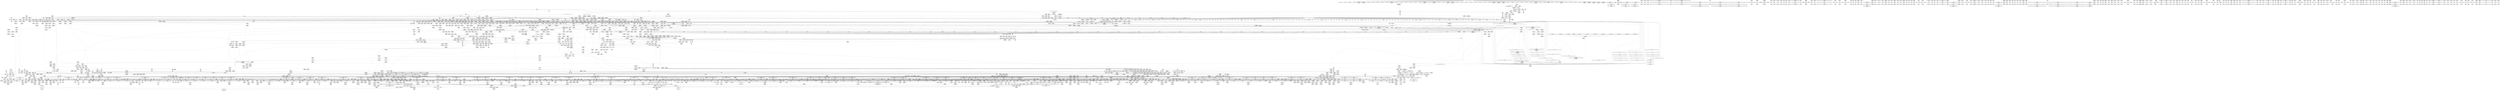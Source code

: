 digraph {
	CE0x4b6ac40 [shape=record,shape=Mrecord,label="{CE0x4b6ac40|0:_i8,_array:_GCR_tomoyo_p2mac_internal_constant_11_x_i8_c_00_01_01_01_03_04_06_09_0A_13_15_,_align_1:_elem_0::|security/tomoyo/file.c,797}"]
	CE0x4a64860 [shape=record,shape=Mrecord,label="{CE0x4a64860|tomoyo_domain:security|security/tomoyo/common.h,1205|*SummSink*}"]
	CE0x7322870 [shape=record,shape=Mrecord,label="{CE0x7322870|_ret_void,_!dbg_!38929|security/tomoyo/util.c,670|*SummSink*}"]
	CE0x4d2cca0 [shape=record,shape=Mrecord,label="{CE0x4d2cca0|i64_19|*Constant*|*SummSource*}"]
	CE0x68ab1d0 [shape=record,shape=Mrecord,label="{CE0x68ab1d0|tomoyo_const_part_length:tmp16|security/tomoyo/util.c,627|*SummSource*}"]
	CE0x5991300 [shape=record,shape=Mrecord,label="{CE0x5991300|tomoyo_get_mode:conv10|security/tomoyo/util.c,985|*SummSink*}"]
	CE0x72952b0 [shape=record,shape=Mrecord,label="{CE0x72952b0|VOIDTB_TE:_CE_104,112_|Function::tomoyo_path_rmdir&Arg::dentry::}"]
	CE0x598d460 [shape=record,shape=Mrecord,label="{CE0x598d460|i64_2|*Constant*|*SummSink*}"]
	CE0x5928e30 [shape=record,shape=Mrecord,label="{CE0x5928e30|tomoyo_fill_path_info:tmp13|*LoadInst*|security/tomoyo/util.c,668}"]
	CE0x58f21f0 [shape=record,shape=Mrecord,label="{CE0x58f21f0|i64*_getelementptr_inbounds_(_4_x_i64_,_4_x_i64_*___llvm_gcov_ctr33,_i64_0,_i64_1)|*Constant*|*SummSource*}"]
	CE0x3e5f2f0 [shape=record,shape=Mrecord,label="{CE0x3e5f2f0|tomoyo_const_part_length:while.body}"]
	CE0x3edff20 [shape=record,shape=Mrecord,label="{CE0x3edff20|tomoyo_path_permission:tmp25|security/tomoyo/file.c,575|*SummSink*}"]
	CE0x4b4ebe0 [shape=record,shape=Mrecord,label="{CE0x4b4ebe0|VOIDTB_TE:_CE_306,307_}"]
	CE0x4ae7a10 [shape=record,shape=Mrecord,label="{CE0x4ae7a10|i64*_getelementptr_inbounds_(_2_x_i64_,_2_x_i64_*___llvm_gcov_ctr32,_i64_0,_i64_0)|*Constant*|*SummSource*}"]
	CE0x73cdd70 [shape=record,shape=Mrecord,label="{CE0x73cdd70|srcu_read_unlock:dep_map|include/linux/srcu.h,236}"]
	CE0x58b34f0 [shape=record,shape=Mrecord,label="{CE0x58b34f0|tomoyo_path_perm:if.then5|*SummSource*}"]
	CE0x406fbc0 [shape=record,shape=Mrecord,label="{CE0x406fbc0|tomoyo_path_perm:tmp5|security/tomoyo/file.c,789}"]
	CE0x4c478f0 [shape=record,shape=Mrecord,label="{CE0x4c478f0|tomoyo_path_perm:if.end22}"]
	CE0x5b6d1e0 [shape=record,shape=Mrecord,label="{CE0x5b6d1e0|0:_i8,_array:_GCRE_tomoyo_index2category_constant_39_x_i8_c_00_00_00_00_00_00_00_00_00_00_00_00_00_00_00_00_00_00_00_00_00_00_00_01_01_01_01_01_01_01_01_01_01_01_01_01_01_01_02_,_align_16:_elem_15::|security/tomoyo/util.c,983}"]
	CE0x4abfc40 [shape=record,shape=Mrecord,label="{CE0x4abfc40|0:_i8*,_array:_GCRE_tomoyo_path_keyword_external_constant_11_x_i8*_:_elem_3::|security/tomoyo/file.c,167}"]
	CE0x4d2cf10 [shape=record,shape=Mrecord,label="{CE0x4d2cf10|tomoyo_const_part_length:tmp30|security/tomoyo/util.c,641}"]
	CE0x5b70fb0 [shape=record,shape=Mrecord,label="{CE0x5b70fb0|srcu_read_lock:tmp2|*SummSink*}"]
	CE0x73e7a30 [shape=record,shape=Mrecord,label="{CE0x73e7a30|VOIDTB_TE:_CE_181,182_}"]
	CE0x7419530 [shape=record,shape=Mrecord,label="{CE0x7419530|tomoyo_const_part_length:tmp49|security/tomoyo/util.c,649|*SummSink*}"]
	CE0x58cdbc0 [shape=record,shape=Mrecord,label="{CE0x58cdbc0|tomoyo_get_mode:tmp22|security/tomoyo/util.c,986|*SummSource*}"]
	CE0x5e0b3f0 [shape=record,shape=Mrecord,label="{CE0x5e0b3f0|tomoyo_path_perm:tobool24|security/tomoyo/file.c,826|*SummSink*}"]
	CE0x59f61b0 [shape=record,shape=Mrecord,label="{CE0x59f61b0|0:_%struct.tomoyo_obj_info*,_16:_%struct.tomoyo_domain_info*,_24:_%struct.tomoyo_path_info*,_40:_i8,_72:_i8,_75:_i8,_76:_i8,_77:_i8,_:_SCMRE_56,57_}"]
	CE0x72f2a00 [shape=record,shape=Mrecord,label="{CE0x72f2a00|_call_void_lockdep_rcu_suspicious(i8*_getelementptr_inbounds_(_25_x_i8_,_25_x_i8_*_.str12,_i32_0,_i32_0),_i32_1205,_i8*_getelementptr_inbounds_(_45_x_i8_,_45_x_i8_*_.str13,_i32_0,_i32_0))_#9,_!dbg_!38917|security/tomoyo/common.h,1205|*SummSink*}"]
	CE0x4a14280 [shape=record,shape=Mrecord,label="{CE0x4a14280|tomoyo_const_part_length:tmp21|security/tomoyo/util.c,631|*SummSource*}"]
	CE0x7300cd0 [shape=record,shape=Mrecord,label="{CE0x7300cd0|tomoyo_fill_path_info:name1|security/tomoyo/util.c,663}"]
	CE0x5b3a630 [shape=record,shape=Mrecord,label="{CE0x5b3a630|tomoyo_fill_path_info:is_dir|security/tomoyo/util.c,667}"]
	CE0x4bd5de0 [shape=record,shape=Mrecord,label="{CE0x4bd5de0|tomoyo_const_part_length:tmp3|security/tomoyo/util.c,624}"]
	CE0x5b20f70 [shape=record,shape=Mrecord,label="{CE0x5b20f70|tomoyo_init_request_info:mode|security/tomoyo/util.c,1010|*SummSink*}"]
	CE0x598d620 [shape=record,shape=Mrecord,label="{CE0x598d620|tomoyo_path_perm:tmp8|security/tomoyo/file.c,797}"]
	CE0x4c56c70 [shape=record,shape=Mrecord,label="{CE0x4c56c70|tomoyo_const_part_length:if.end6}"]
	CE0x5df6ee0 [shape=record,shape=Mrecord,label="{CE0x5df6ee0|i64*_getelementptr_inbounds_(_31_x_i64_,_31_x_i64_*___llvm_gcov_ctr43150,_i64_0,_i64_28)|*Constant*}"]
	CE0x5a15000 [shape=record,shape=Mrecord,label="{CE0x5a15000|0:_%struct.tomoyo_obj_info*,_16:_%struct.tomoyo_domain_info*,_24:_%struct.tomoyo_path_info*,_40:_i8,_72:_i8,_75:_i8,_76:_i8,_77:_i8,_:_SCMRE_77,78_|*MultipleSource*|security/tomoyo/file.c, 787|security/tomoyo/file.c,787|Function::tomoyo_init_request_info&Arg::r::|security/tomoyo/file.c,800}"]
	CE0x4e63b60 [shape=record,shape=Mrecord,label="{CE0x4e63b60|0:_i32,_8:_%struct.srcu_struct_array*,_16:_i32,_20:_i32,_24:_i32,_32:_i8*,_40:_%struct.lock_class_key*,_48:_2_x_%struct.lock_class*_,_64:_i8*,_72:_i32,_80:_i64,_88:_i8,_96:_%struct.callback_head*,_104:_%struct.callback_head**,_112:_%struct.callback_head*,_120:_%struct.callback_head**,_128:_%struct.callback_head*,_136:_%struct.callback_head**,_144:_%struct.callback_head*,_152:_%struct.callback_head**,_160:_i64,_168:_%struct.list_head*,_176:_%struct.list_head*,_184:_void_(%struct.work_struct*)*,_192:_%struct.lock_class_key*,_200:_2_x_%struct.lock_class*_,_216:_i8*,_224:_i32,_232:_i64,_240:_%struct.list_head*,_248:_%struct.list_head*,_256:_i64,_264:_%struct.tvec_base*,_272:_void_(i64)*,_280:_i64,_288:_i32,_292:_i32,_296:_i8*,_304:_16_x_i8_,_320:_%struct.lock_class_key*,_328:_2_x_%struct.lock_class*_,_344:_i8*,_352:_i32,_360:_i64,_368:_%struct.workqueue_struct*,_376:_i32,_384:_%struct.lock_class_key*,_392:_2_x_%struct.lock_class*_,_408:_i8*,_416:_i32,_424:_i64,_:_GCE_tomoyo_ss_global_%struct.srcu_struct_i32_-300,_%struct.srcu_struct_array*_tomoyo_ss_srcu_array,_%struct.spinlock_%union.anon.14_%struct.raw_spinlock_%struct.arch_spinlock_zeroinitializer,_i32_-559067475,_i32_-1,_i8*_inttoptr_(i64_-1_to_i8*),_%struct.lockdep_map_%struct.lock_class_key*_null,_2_x_%struct.lock_class*_zeroinitializer,_i8*_getelementptr_inbounds_(_21_x_i8_,_21_x_i8_*_.str171,_i32_0,_i32_0),_i32_0,_i64_0_,_i8_0,_%struct.rcu_batch_%struct.callback_head*_null,_%struct.callback_head**_bitcast_(i8*_getelementptr_(i8,_i8*_bitcast_(%struct.srcu_struct*_tomoyo_ss_to_i8*),_i64_96)_to_%struct.callback_head**)_,_%struct.rcu_batch_%struct.callback_head*_null,_%struct.callback_head**_bitcast_(i8*_getelementptr_(i8,_i8*_bitcast_(%struct.srcu_struct*_tomoyo_ss_to_i8*),_i64_112)_to_%struct.callback_head**)_,_%struct.rcu_batch_%struct.callback_head*_null,_%struct.callback_head**_bitcast_(i8*_getelementptr_(i8,_i8*_bitcast_(%struct.srcu_struct*_tomoyo_ss_to_i8*),_i64_128)_to_%struct.callback_head**)_,_%struct.rcu_batch_%struct.callback_head*_null,_%struct.callback_head**_bitcast_(i8*_getelementptr_(i8,_i8*_bitcast_(%struct.srcu_struct*_tomoyo_ss_to_i8*),_i64_144)_to_%struct.callback_head**)_,_%struct.delayed_work_%struct.work_struct_%struct.atomic64_t_i64_137438953424_,_%struct.list_head_%struct.list_head*_bitcast_(i8*_getelementptr_(i8,_i8*_bitcast_(%struct.srcu_struct*_tomoyo_ss_to_i8*),_i64_168)_to_%struct.list_head*),_%struct.list_head*_bitcast_(i8*_getelementptr_(i8,_i8*_bitcast_(%struct.srcu_struct*_tomoyo_ss_to_i8*),_i64_168)_to_%struct.list_head*)_,_void_(%struct.work_struct*)*_process_srcu,_%struct.lockdep_map_%struct.lock_class_key*_bitcast_(i8*_getelementptr_(i8,_i8*_bitcast_(%struct.srcu_struct*_tomoyo_ss_to_i8*),_i64_160)_to_%struct.lock_class_key*),_2_x_%struct.lock_class*_zeroinitializer,_i8*_getelementptr_inbounds_(_22_x_i8_,_22_x_i8_*_.str1172,_i32_0,_i32_0),_i32_0,_i64_0_,_%struct.timer_list_%struct.list_head_%struct.list_head*_null,_%struct.list_head*_inttoptr_(i64_1953723489_to_%struct.list_head*)_,_i64_0,_%struct.tvec_base*_bitcast_(i8*_getelementptr_(i8,_i8*_bitcast_(%struct.tvec_base*_boot_tvec_bases_to_i8*),_i64_2)_to_%struct.tvec_base*),_void_(i64)*_delayed_work_timer_fn,_i64_ptrtoint_(i8*_getelementptr_(i8,_i8*_bitcast_(%struct.srcu_struct*_tomoyo_ss_to_i8*),_i64_160)_to_i64),_i32_-1,_i32_0,_i8*_null,_16_x_i8_zeroinitializer,_%struct.lockdep_map_%struct.lock_class_key*_bitcast_(_29_x_i8_*_.str2173_to_%struct.lock_class_key*),_2_x_%struct.lock_class*_zeroinitializer,_i8*_getelementptr_inbounds_(_29_x_i8_,_29_x_i8_*_.str2173,_i32_0,_i32_0),_i32_0,_i64_0_,_%struct.workqueue_struct*_null,_i32_0_,_%struct.lockdep_map_%struct.lock_class_key*_null,_2_x_%struct.lock_class*_zeroinitializer,_i8*_getelementptr_inbounds_(_10_x_i8_,_10_x_i8_*_.str3174,_i32_0,_i32_0),_i32_0,_i64_0_,_align_8:_elem_0:default:}"]
	CE0x5e0a0b0 [shape=record,shape=Mrecord,label="{CE0x5e0a0b0|_call_void_lock_acquire(%struct.lockdep_map*_%map,_i32_0,_i32_0,_i32_2,_i32_0,_%struct.lockdep_map*_null,_i64_ptrtoint_(i8*_blockaddress(_rcu_lock_acquire,_%__here)_to_i64))_#9,_!dbg_!38907|include/linux/rcupdate.h,418|*SummSink*}"]
	CE0x4bbed00 [shape=record,shape=Mrecord,label="{CE0x4bbed00|_call_void___llvm_gcov_indirect_counter_increment(i32*___llvm_gcov_global_state_pred,_i64**_getelementptr_inbounds_(_3_x_i64*_,_3_x_i64*_*___llvm_gcda_edge_table,_i64_0,_i64_1)),_!dbg_!38937|security/tomoyo/file.c,810}"]
	CE0x5b39d80 [shape=record,shape=Mrecord,label="{CE0x5b39d80|tomoyo_fill_path_info:tmp10}"]
	CE0x4c4d7b0 [shape=record,shape=Mrecord,label="{CE0x4c4d7b0|i64*_null|*Constant*}"]
	CE0x586c4a0 [shape=record,shape=Mrecord,label="{CE0x586c4a0|128:_i8*,_1208:_%struct.file*,_:_CMRE_28,29_}"]
	CE0x5bf5b60 [shape=record,shape=Mrecord,label="{CE0x5bf5b60|i64**_getelementptr_inbounds_(_3_x_i64*_,_3_x_i64*_*___llvm_gcda_edge_table,_i64_0,_i64_0)|*Constant*}"]
	CE0x5dfe360 [shape=record,shape=Mrecord,label="{CE0x5dfe360|tomoyo_path_perm:tobool|security/tomoyo/file.c,814|*SummSource*}"]
	CE0x72f0ea0 [shape=record,shape=Mrecord,label="{CE0x72f0ea0|i64*_getelementptr_inbounds_(_31_x_i64_,_31_x_i64_*___llvm_gcov_ctr43150,_i64_0,_i64_9)|*Constant*|*SummSink*}"]
	CE0x4d20a80 [shape=record,shape=Mrecord,label="{CE0x4d20a80|tomoyo_init_request_info:tmp7|security/tomoyo/util.c,1005}"]
	CE0x5c967f0 [shape=record,shape=Mrecord,label="{CE0x5c967f0|tomoyo_path_perm:tmp34|security/tomoyo/file.c,821|*SummSource*}"]
	CE0x75c77c0 [shape=record,shape=Mrecord,label="{CE0x75c77c0|tomoyo_path_perm:mode|security/tomoyo/file.c,800|*SummSink*}"]
	CE0x72bd180 [shape=record,shape=Mrecord,label="{CE0x72bd180|tomoyo_path_permission:tmp16|security/tomoyo/file.c,571}"]
	CE0x7434eb0 [shape=record,shape=Mrecord,label="{CE0x7434eb0|tomoyo_domain:tmp7|security/tomoyo/common.h,1205|*SummSource*}"]
	CE0x4d81680 [shape=record,shape=Mrecord,label="{CE0x4d81680|_ret_i32_%retval.0,_!dbg_!38957|security/tomoyo/util.c,652}"]
	CE0x4db0700 [shape=record,shape=Mrecord,label="{CE0x4db0700|_call_void_tomoyo_fill_path_info(%struct.tomoyo_path_info*_%symlink_target)_#9,_!dbg_!38949|security/tomoyo/file.c,816|*SummSink*}"]
	CE0x4a6e840 [shape=record,shape=Mrecord,label="{CE0x4a6e840|0:_%struct.tomoyo_obj_info*,_16:_%struct.tomoyo_domain_info*,_24:_%struct.tomoyo_path_info*,_40:_i8,_72:_i8,_75:_i8,_76:_i8,_77:_i8,_:_SCMRE_29,30_}"]
	CE0x758a8a0 [shape=record,shape=Mrecord,label="{CE0x758a8a0|COLLAPSED:_GCMRE___llvm_gcov_ctr34_internal_global_10_x_i64_zeroinitializer:_elem_0:default:}"]
	CE0x5d87270 [shape=record,shape=Mrecord,label="{CE0x5d87270|tomoyo_domain:call3|security/tomoyo/common.h,1205}"]
	CE0x5d31630 [shape=record,shape=Mrecord,label="{CE0x5d31630|tomoyo_path_perm:name12|security/tomoyo/file.c,814|*SummSource*}"]
	CE0x5aedd70 [shape=record,shape=Mrecord,label="{CE0x5aedd70|tomoyo_const_part_length:tmp20|security/tomoyo/util.c,628|*SummSource*}"]
	CE0x7348a70 [shape=record,shape=Mrecord,label="{CE0x7348a70|rcu_lock_release:tmp3|*SummSource*}"]
	CE0x5810080 [shape=record,shape=Mrecord,label="{CE0x5810080|_call_void_mcount()_#3}"]
	CE0x7279d40 [shape=record,shape=Mrecord,label="{CE0x7279d40|tomoyo_path_perm:tmp24|security/tomoyo/file.c,814}"]
	CE0x59cafc0 [shape=record,shape=Mrecord,label="{CE0x59cafc0|i64*_getelementptr_inbounds_(_2_x_i64_,_2_x_i64_*___llvm_gcov_ctr23,_i64_0,_i64_1)|*Constant*|*SummSource*}"]
	CE0x5e5ecb0 [shape=record,shape=Mrecord,label="{CE0x5e5ecb0|tomoyo_fill_path_info:sub|security/tomoyo/util.c,667|*SummSource*}"]
	CE0x72bd420 [shape=record,shape=Mrecord,label="{CE0x72bd420|tomoyo_path_permission:operation8|security/tomoyo/file.c,569|*SummSink*}"]
	CE0x5d31460 [shape=record,shape=Mrecord,label="{CE0x5d31460|i64_13|*Constant*}"]
	CE0x742b970 [shape=record,shape=Mrecord,label="{CE0x742b970|tomoyo_path_perm:tmp31|security/tomoyo/file.c,816|*SummSource*}"]
	CE0x5a7b670 [shape=record,shape=Mrecord,label="{CE0x5a7b670|tomoyo_path_perm:frombool|security/tomoyo/file.c,800|*SummSource*}"]
	CE0x7418fc0 [shape=record,shape=Mrecord,label="{CE0x7418fc0|tomoyo_const_part_length:tmp49|security/tomoyo/util.c,649|*SummSource*}"]
	CE0x4d36dc0 [shape=record,shape=Mrecord,label="{CE0x4d36dc0|tomoyo_get_mode:tmp21|security/tomoyo/util.c,985}"]
	CE0x5d87570 [shape=record,shape=Mrecord,label="{CE0x5d87570|tomoyo_domain:call3|security/tomoyo/common.h,1205|*SummSource*}"]
	CE0x5c71290 [shape=record,shape=Mrecord,label="{CE0x5c71290|tomoyo_path_perm:tmp32|security/tomoyo/file.c,821|*SummSink*}"]
	"CONST[source:1(input),value:2(dynamic)][purpose:{object}][SrcIdx:13]"
	CE0x5a053a0 [shape=record,shape=Mrecord,label="{CE0x5a053a0|tomoyo_get_mode:tmp10|security/tomoyo/util.c,982|*SummSource*}"]
	CE0x5d7d930 [shape=record,shape=Mrecord,label="{CE0x5d7d930|tomoyo_const_part_length:tmp45|security/tomoyo/util.c,645|*SummSink*}"]
	CE0x4d22610 [shape=record,shape=Mrecord,label="{CE0x4d22610|i64*_getelementptr_inbounds_(_12_x_i64_,_12_x_i64_*___llvm_gcov_ctr31133,_i64_0,_i64_0)|*Constant*|*SummSink*}"]
	CE0x5a532b0 [shape=record,shape=Mrecord,label="{CE0x5a532b0|0:_i8*,_array:_GCRE_tomoyo_path_keyword_external_constant_11_x_i8*_:_elem_5::|security/tomoyo/file.c,167}"]
	CE0x5cea480 [shape=record,shape=Mrecord,label="{CE0x5cea480|tomoyo_path_permission:return}"]
	CE0x58b0f90 [shape=record,shape=Mrecord,label="{CE0x58b0f90|tomoyo_read_lock:tmp1|*SummSource*}"]
	CE0x58987c0 [shape=record,shape=Mrecord,label="{CE0x58987c0|_ret_i32_%retval.0,_!dbg_!38935|security/tomoyo/util.c,988|*SummSource*}"]
	CE0x5a05330 [shape=record,shape=Mrecord,label="{CE0x5a05330|tomoyo_get_mode:tmp10|security/tomoyo/util.c,982}"]
	CE0x5ca4130 [shape=record,shape=Mrecord,label="{CE0x5ca4130|tomoyo_add_slash:tmp10|security/tomoyo/file.c,136}"]
	CE0x5ae5d80 [shape=record,shape=Mrecord,label="{CE0x5ae5d80|0:_i8,_array:_GCRE_tomoyo_index2category_constant_39_x_i8_c_00_00_00_00_00_00_00_00_00_00_00_00_00_00_00_00_00_00_00_00_00_00_00_01_01_01_01_01_01_01_01_01_01_01_01_01_01_01_02_,_align_16:_elem_33::|security/tomoyo/util.c,983}"]
	CE0x7368550 [shape=record,shape=Mrecord,label="{CE0x7368550|GLOBAL:tomoyo_const_part_length|*Constant*}"]
	CE0x5991160 [shape=record,shape=Mrecord,label="{CE0x5991160|tomoyo_get_mode:add|security/tomoyo/util.c,984|*SummSink*}"]
	CE0x4c11c50 [shape=record,shape=Mrecord,label="{CE0x4c11c50|__llvm_gcov_indirect_counter_increment114:tmp3}"]
	CE0x5a0b750 [shape=record,shape=Mrecord,label="{CE0x5a0b750|rcu_lock_acquire:map|Function::rcu_lock_acquire&Arg::map::|*SummSource*}"]
	CE0x5ae52c0 [shape=record,shape=Mrecord,label="{CE0x5ae52c0|0:_i8,_array:_GCRE_tomoyo_index2category_constant_39_x_i8_c_00_00_00_00_00_00_00_00_00_00_00_00_00_00_00_00_00_00_00_00_00_00_00_01_01_01_01_01_01_01_01_01_01_01_01_01_01_01_02_,_align_16:_elem_29::|security/tomoyo/util.c,983}"]
	CE0x5811740 [shape=record,shape=Mrecord,label="{CE0x5811740|tomoyo_read_lock:entry|*SummSink*}"]
	CE0x4bb79d0 [shape=record,shape=Mrecord,label="{CE0x4bb79d0|tomoyo_path_perm:tmp17|security/tomoyo/file.c,804|*SummSource*}"]
	CE0x7395b00 [shape=record,shape=Mrecord,label="{CE0x7395b00|COLLAPSED:_GCMRE___llvm_gcov_ctr26_internal_global_6_x_i64_zeroinitializer:_elem_0:default:}"]
	CE0x3f48cc0 [shape=record,shape=Mrecord,label="{CE0x3f48cc0|tomoyo_path_permission:do.cond|*SummSink*}"]
	CE0x5d5fa70 [shape=record,shape=Mrecord,label="{CE0x5d5fa70|GLOBAL:__llvm_gcov_ctr54147|Global_var:__llvm_gcov_ctr54147|*SummSink*}"]
	CE0x7344f20 [shape=record,shape=Mrecord,label="{CE0x7344f20|_call_void_mcount()_#3}"]
	CE0x73cd780 [shape=record,shape=Mrecord,label="{CE0x73cd780|tomoyo_const_part_length:while.end|*SummSink*}"]
	CE0x4b48ce0 [shape=record,shape=Mrecord,label="{CE0x4b48ce0|tomoyo_init_request_info:domain|Function::tomoyo_init_request_info&Arg::domain::|*SummSource*}"]
	CE0x4c986d0 [shape=record,shape=Mrecord,label="{CE0x4c986d0|tomoyo_get_mode:tmp20|security/tomoyo/util.c,985|*SummSink*}"]
	CE0x7295cd0 [shape=record,shape=Mrecord,label="{CE0x7295cd0|VOIDTB_TE:_CE_288,296_|Function::tomoyo_path_rmdir&Arg::dentry::}"]
	CE0x5a435f0 [shape=record,shape=Mrecord,label="{CE0x5a435f0|tomoyo_domain:tmp12|security/tomoyo/common.h,1205|*SummSink*}"]
	CE0x59e0b50 [shape=record,shape=Mrecord,label="{CE0x59e0b50|i32_78|*Constant*}"]
	CE0x3fb2ce0 [shape=record,shape=Mrecord,label="{CE0x3fb2ce0|tomoyo_path_permission:tmp14|security/tomoyo/file.c,567|*SummSource*}"]
	CE0x3dc5130 [shape=record,shape=Mrecord,label="{CE0x3dc5130|0:_i8,_array:_GCRE_tomoyo_index2category_constant_39_x_i8_c_00_00_00_00_00_00_00_00_00_00_00_00_00_00_00_00_00_00_00_00_00_00_00_01_01_01_01_01_01_01_01_01_01_01_01_01_01_01_02_,_align_16:_elem_19::|security/tomoyo/util.c,983}"]
	CE0x75c7640 [shape=record,shape=Mrecord,label="{CE0x75c7640|tomoyo_path_perm:mode|security/tomoyo/file.c,800}"]
	CE0x5c93010 [shape=record,shape=Mrecord,label="{CE0x5c93010|tomoyo_init_request_info:tmp3|security/tomoyo/util.c,1004|*SummSink*}"]
	CE0x3f48da0 [shape=record,shape=Mrecord,label="{CE0x3f48da0|tomoyo_path_permission:bb|*SummSource*}"]
	CE0x3e98100 [shape=record,shape=Mrecord,label="{CE0x3e98100|tomoyo_const_part_length:tmp11|security/tomoyo/util.c,626|*SummSource*}"]
	CE0x5e7bc10 [shape=record,shape=Mrecord,label="{CE0x5e7bc10|VOIDTB_TE:_CE_88,96_|Function::tomoyo_path_rmdir&Arg::dentry::}"]
	CE0x4ac0e10 [shape=record,shape=Mrecord,label="{CE0x4ac0e10|tomoyo_path_permission:tmp3|*LoadInst*|security/tomoyo/file.c,564|*SummSource*}"]
	CE0x5e0b1a0 [shape=record,shape=Mrecord,label="{CE0x5e0b1a0|tomoyo_path_perm:tobool24|security/tomoyo/file.c,826}"]
	CE0x5d01430 [shape=record,shape=Mrecord,label="{CE0x5d01430|VOIDTB_TE:_CE_147,148_}"]
	CE0x592ae60 [shape=record,shape=Mrecord,label="{CE0x592ae60|VOIDTB_TE:_CE_197,198_}"]
	CE0x4a9d270 [shape=record,shape=Mrecord,label="{CE0x4a9d270|tomoyo_path_perm:tmp3|security/tomoyo/file.c,788|*SummSource*}"]
	CE0x5dfe980 [shape=record,shape=Mrecord,label="{CE0x5dfe980|tomoyo_path_perm:tmp24|security/tomoyo/file.c,814|*SummSink*}"]
	CE0x4e8e870 [shape=record,shape=Mrecord,label="{CE0x4e8e870|tomoyo_domain:tmp23|security/tomoyo/common.h,1205|*SummSink*}"]
	CE0x4d43f20 [shape=record,shape=Mrecord,label="{CE0x4d43f20|tomoyo_fill_path_info:tmp5|security/tomoyo/util.c,667}"]
	CE0x5a37dc0 [shape=record,shape=Mrecord,label="{CE0x5a37dc0|tomoyo_audit_path_log:param|security/tomoyo/file.c,168}"]
	CE0x4c04360 [shape=record,shape=Mrecord,label="{CE0x4c04360|i32_255|*Constant*}"]
	CE0x5970bc0 [shape=record,shape=Mrecord,label="{CE0x5970bc0|tomoyo_fill_path_info:tmp5|security/tomoyo/util.c,667}"]
	CE0x3f27e10 [shape=record,shape=Mrecord,label="{CE0x3f27e10|tomoyo_const_part_length:tmp8|security/tomoyo/util.c,626|*SummSink*}"]
	CE0x3d92130 [shape=record,shape=Mrecord,label="{CE0x3d92130|tomoyo_domain:if.end}"]
	CE0x58776f0 [shape=record,shape=Mrecord,label="{CE0x58776f0|tomoyo_path_perm:tmp1}"]
	CE0x4b27540 [shape=record,shape=Mrecord,label="{CE0x4b27540|0:_%struct.vfsmount*,_:_CRE_8,16_|*MultipleSource*|Function::tomoyo_path_rmdir&Arg::parent::|security/tomoyo/tomoyo.c,206}"]
	CE0x4d962b0 [shape=record,shape=Mrecord,label="{CE0x4d962b0|tomoyo_path_perm:error.1}"]
	CE0x4bcd290 [shape=record,shape=Mrecord,label="{CE0x4bcd290|i64_176|*Constant*|*SummSource*}"]
	CE0x5e9b050 [shape=record,shape=Mrecord,label="{CE0x5e9b050|i64*_getelementptr_inbounds_(_12_x_i64_,_12_x_i64_*___llvm_gcov_ctr31133,_i64_0,_i64_6)|*Constant*}"]
	CE0x5ba3580 [shape=record,shape=Mrecord,label="{CE0x5ba3580|tomoyo_const_part_length:conv20|security/tomoyo/util.c,644|*SummSource*}"]
	CE0x3e989c0 [shape=record,shape=Mrecord,label="{CE0x3e989c0|tomoyo_const_part_length:tmp24|security/tomoyo/util.c,640|*SummSink*}"]
	CE0x4b16890 [shape=record,shape=Mrecord,label="{CE0x4b16890|tomoyo_const_part_length:lor.lhs.false23|*SummSource*}"]
	CE0x72a5500 [shape=record,shape=Mrecord,label="{CE0x72a5500|_call_void___srcu_read_unlock(%struct.srcu_struct*_%sp,_i32_%idx)_#9,_!dbg_!38906|include/linux/srcu.h,237|*SummSource*}"]
	CE0x3f489b0 [shape=record,shape=Mrecord,label="{CE0x3f489b0|srcu_read_unlock:entry}"]
	CE0x4d17c20 [shape=record,shape=Mrecord,label="{CE0x4d17c20|GLOBAL:full_name_hash|*Constant*}"]
	CE0x3d4ec80 [shape=record,shape=Mrecord,label="{CE0x3d4ec80|tomoyo_fill_path_info:tmp5|security/tomoyo/util.c,667|*SummSink*}"]
	CE0x5bd1a20 [shape=record,shape=Mrecord,label="{CE0x5bd1a20|0:_i8,_array:_GCR_tomoyo_p2mac_internal_constant_11_x_i8_c_00_01_01_01_03_04_06_09_0A_13_15_,_align_1:_elem_8::|security/tomoyo/file.c,797}"]
	CE0x59e0d70 [shape=record,shape=Mrecord,label="{CE0x59e0d70|tomoyo_domain:cred|security/tomoyo/common.h,1205}"]
	CE0x7333e00 [shape=record,shape=Mrecord,label="{CE0x7333e00|tomoyo_add_slash:is_dir|security/tomoyo/file.c,131|*SummSource*}"]
	CE0x4ba50c0 [shape=record,shape=Mrecord,label="{CE0x4ba50c0|tomoyo_path_permission:type|security/tomoyo/file.c,563|*SummSource*}"]
	CE0x5a62820 [shape=record,shape=Mrecord,label="{CE0x5a62820|tomoyo_domain:call|security/tomoyo/common.h,1205|*SummSource*}"]
	CE0x5ea8720 [shape=record,shape=Mrecord,label="{CE0x5ea8720|tomoyo_path_perm:tmp44|security/tomoyo/file.c,826|*SummSource*}"]
	CE0x58f25b0 [shape=record,shape=Mrecord,label="{CE0x58f25b0|i64*_getelementptr_inbounds_(_4_x_i64_,_4_x_i64_*___llvm_gcov_ctr24,_i64_0,_i64_0)|*Constant*|*SummSink*}"]
	CE0x75b9090 [shape=record,shape=Mrecord,label="{CE0x75b9090|tomoyo_get_realpath:tobool|security/tomoyo/file.c,151}"]
	CE0x7322fb0 [shape=record,shape=Mrecord,label="{CE0x7322fb0|tomoyo_path_perm:symlink_target15|security/tomoyo/file.c,817|*SummSink*}"]
	CE0x58b33e0 [shape=record,shape=Mrecord,label="{CE0x58b33e0|tomoyo_init_request_info:if.then|*SummSource*}"]
	CE0x4c8d9e0 [shape=record,shape=Mrecord,label="{CE0x4c8d9e0|rcu_lock_acquire:indirectgoto|*SummSource*}"]
	CE0x5c72950 [shape=record,shape=Mrecord,label="{CE0x5c72950|tomoyo_get_realpath:tmp12|security/tomoyo/file.c,156|*SummSink*}"]
	CE0x4d6d190 [shape=record,shape=Mrecord,label="{CE0x4d6d190|srcu_read_lock:sp|Function::srcu_read_lock&Arg::sp::}"]
	CE0x72abed0 [shape=record,shape=Mrecord,label="{CE0x72abed0|tomoyo_path_perm:tmp53|security/tomoyo/file.c,829|*SummSink*}"]
	CE0x5a53930 [shape=record,shape=Mrecord,label="{CE0x5a53930|GLOBAL:__llvm_gcov_global_state_pred45|Global_var:__llvm_gcov_global_state_pred45|*SummSource*}"]
	CE0x5ba1b90 [shape=record,shape=Mrecord,label="{CE0x5ba1b90|tomoyo_init_request_info:profile2|security/tomoyo/util.c,1007}"]
	CE0x3f1eef0 [shape=record,shape=Mrecord,label="{CE0x3f1eef0|tomoyo_path_rmdir:tmp}"]
	CE0x592b800 [shape=record,shape=Mrecord,label="{CE0x592b800|tomoyo_read_lock:tmp2|*SummSource*}"]
	CE0x58f3bb0 [shape=record,shape=Mrecord,label="{CE0x58f3bb0|tomoyo_path_permission:tmp6|*LoadInst*|security/tomoyo/file.c,564|*SummSink*}"]
	CE0x40c9b20 [shape=record,shape=Mrecord,label="{CE0x40c9b20|i64*_getelementptr_inbounds_(_5_x_i64_,_5_x_i64_*___llvm_gcov_ctr32134,_i64_0,_i64_3)|*Constant*}"]
	CE0x4a27e60 [shape=record,shape=Mrecord,label="{CE0x4a27e60|tomoyo_const_part_length:conv11|security/tomoyo/util.c,641|*SummSource*}"]
	CE0x4c040e0 [shape=record,shape=Mrecord,label="{CE0x4c040e0|i64_1|*Constant*}"]
	CE0x5c70a90 [shape=record,shape=Mrecord,label="{CE0x5c70a90|tomoyo_path_perm:conv17|security/tomoyo/file.c,821|*SummSource*}"]
	CE0x4d23120 [shape=record,shape=Mrecord,label="{CE0x4d23120|0:_i8,_array:_GCRE_tomoyo_index2category_constant_39_x_i8_c_00_00_00_00_00_00_00_00_00_00_00_00_00_00_00_00_00_00_00_00_00_00_00_01_01_01_01_01_01_01_01_01_01_01_01_01_01_01_02_,_align_16:_elem_3::|security/tomoyo/util.c,983}"]
	CE0x73740d0 [shape=record,shape=Mrecord,label="{CE0x73740d0|_call_void_tomoyo_check_acl(%struct.tomoyo_request_info*_%r,_i1_(%struct.tomoyo_request_info*,_%struct.tomoyo_acl_info*)*_tomoyo_check_path_acl)_#9,_!dbg_!38935|security/tomoyo/file.c,571|*SummSource*}"]
	CE0x5985840 [shape=record,shape=Mrecord,label="{CE0x5985840|tomoyo_get_mode:if.end14}"]
	CE0x4c19b70 [shape=record,shape=Mrecord,label="{CE0x4c19b70|rcu_lock_acquire:tmp7|*SummSink*}"]
	CE0x4d17c90 [shape=record,shape=Mrecord,label="{CE0x4d17c90|tomoyo_fill_path_info:call11|security/tomoyo/util.c,669}"]
	CE0x5ca8e80 [shape=record,shape=Mrecord,label="{CE0x5ca8e80|i64_24|*Constant*}"]
	CE0x7261aa0 [shape=record,shape=Mrecord,label="{CE0x7261aa0|tomoyo_get_mode:idxprom3|security/tomoyo/util.c,983|*SummSource*}"]
	CE0x592c090 [shape=record,shape=Mrecord,label="{CE0x592c090|tomoyo_read_lock:tmp3|*SummSink*}"]
	CE0x3e5fa90 [shape=record,shape=Mrecord,label="{CE0x3e5fa90|i32_55|*Constant*|*SummSink*}"]
	CE0x598d2e0 [shape=record,shape=Mrecord,label="{CE0x598d2e0|i64_2|*Constant*}"]
	CE0x4bb8440 [shape=record,shape=Mrecord,label="{CE0x4bb8440|i64*_getelementptr_inbounds_(_25_x_i64_,_25_x_i64_*___llvm_gcov_ctr11,_i64_0,_i64_6)|*Constant*|*SummSink*}"]
	CE0x5d12d30 [shape=record,shape=Mrecord,label="{CE0x5d12d30|tomoyo_path_perm:obj7|security/tomoyo/file.c,806}"]
	CE0x4bbeb30 [shape=record,shape=Mrecord,label="{CE0x4bbeb30|i32_6|*Constant*}"]
	CE0x3e71af0 [shape=record,shape=Mrecord,label="{CE0x3e71af0|tomoyo_get_mode:tmp28|security/tomoyo/util.c,988|*SummSink*}"]
	CE0x5a68da0 [shape=record,shape=Mrecord,label="{CE0x5a68da0|i64*_getelementptr_inbounds_(_4_x_i64_,_4_x_i64_*___llvm_gcov_ctr24,_i64_0,_i64_3)|*Constant*}"]
	CE0x7435030 [shape=record,shape=Mrecord,label="{CE0x7435030|tomoyo_get_realpath:if.then|*SummSource*}"]
	CE0x5979a70 [shape=record,shape=Mrecord,label="{CE0x5979a70|i32_255|*Constant*|*SummSource*}"]
	CE0x741dd90 [shape=record,shape=Mrecord,label="{CE0x741dd90|tomoyo_const_part_length:tmp52|security/tomoyo/util.c,652}"]
	CE0x741a050 [shape=record,shape=Mrecord,label="{CE0x741a050|tomoyo_const_part_length:tmp50|security/tomoyo/util.c,651|*SummSink*}"]
	CE0x73cd650 [shape=record,shape=Mrecord,label="{CE0x73cd650|tomoyo_const_part_length:while.end|*SummSource*}"]
	CE0x3dc3c70 [shape=record,shape=Mrecord,label="{CE0x3dc3c70|VOIDTB_TE:_CE_193,194_}"]
	CE0x4c2db40 [shape=record,shape=Mrecord,label="{CE0x4c2db40|tomoyo_fill_path_info:entry}"]
	CE0x5cc67b0 [shape=record,shape=Mrecord,label="{CE0x5cc67b0|tomoyo_path_perm:tmp36|security/tomoyo/file.c,822}"]
	CE0x73b65c0 [shape=record,shape=Mrecord,label="{CE0x73b65c0|tomoyo_path_perm:tmp26|security/tomoyo/file.c,814|*SummSource*}"]
	CE0x3d36c40 [shape=record,shape=Mrecord,label="{CE0x3d36c40|i64*_getelementptr_inbounds_(_31_x_i64_,_31_x_i64_*___llvm_gcov_ctr43150,_i64_0,_i64_16)|*Constant*|*SummSource*}"]
	CE0x73c48a0 [shape=record,shape=Mrecord,label="{CE0x73c48a0|GLOBAL:tomoyo_domain.__warned|Global_var:tomoyo_domain.__warned|*SummSink*}"]
	CE0x59c1500 [shape=record,shape=Mrecord,label="{CE0x59c1500|0:_%struct.tomoyo_obj_info*,_16:_%struct.tomoyo_domain_info*,_24:_%struct.tomoyo_path_info*,_40:_i8,_72:_i8,_75:_i8,_76:_i8,_77:_i8,_:_SCMRE_45,46_}"]
	CE0x5c2b1b0 [shape=record,shape=Mrecord,label="{CE0x5c2b1b0|tomoyo_const_part_length:tmp38|security/tomoyo/util.c,644|*SummSource*}"]
	CE0x73af840 [shape=record,shape=Mrecord,label="{CE0x73af840|tomoyo_fill_path_info:call|security/tomoyo/util.c,664}"]
	CE0x75b23a0 [shape=record,shape=Mrecord,label="{CE0x75b23a0|tomoyo_get_mode:tmp9|security/tomoyo/util.c,981|*SummSink*}"]
	CE0x4c4d500 [shape=record,shape=Mrecord,label="{CE0x4c4d500|__llvm_gcov_indirect_counter_increment:tmp2|*SummSource*}"]
	CE0x4a64620 [shape=record,shape=Mrecord,label="{CE0x4a64620|i32_22|*Constant*|*SummSource*}"]
	CE0x4a8b750 [shape=record,shape=Mrecord,label="{CE0x4a8b750|tomoyo_get_mode:mode.1}"]
	CE0x4afcae0 [shape=record,shape=Mrecord,label="{CE0x4afcae0|rcu_lock_release:tmp4|include/linux/rcupdate.h,423|*SummSink*}"]
	CE0x739d260 [shape=record,shape=Mrecord,label="{CE0x739d260|_ret_i32_%call,_!dbg_!38912|security/tomoyo/file.c,167|*SummSource*}"]
	CE0x3dc53e0 [shape=record,shape=Mrecord,label="{CE0x3dc53e0|0:_i8,_array:_GCRE_tomoyo_index2category_constant_39_x_i8_c_00_00_00_00_00_00_00_00_00_00_00_00_00_00_00_00_00_00_00_00_00_00_00_01_01_01_01_01_01_01_01_01_01_01_01_01_01_01_02_,_align_16:_elem_20::|security/tomoyo/util.c,983}"]
	CE0x5c050f0 [shape=record,shape=Mrecord,label="{CE0x5c050f0|VOIDTB_TE:_CE_0,4_|Function::tomoyo_path_rmdir&Arg::dentry::}"]
	CE0x3e2ab40 [shape=record,shape=Mrecord,label="{CE0x3e2ab40|tomoyo_fill_path_info:frombool|security/tomoyo/util.c,667|*SummSink*}"]
	CE0x5c4d530 [shape=record,shape=Mrecord,label="{CE0x5c4d530|i1_true|*Constant*|*SummSource*}"]
	CE0x75620a0 [shape=record,shape=Mrecord,label="{CE0x75620a0|VOIDTB_TE:_CE_166,167_}"]
	CE0x5d544e0 [shape=record,shape=Mrecord,label="{CE0x5d544e0|i64*_getelementptr_inbounds_(_31_x_i64_,_31_x_i64_*___llvm_gcov_ctr43150,_i64_0,_i64_26)|*Constant*|*SummSink*}"]
	CE0x5b21480 [shape=record,shape=Mrecord,label="{CE0x5b21480|tomoyo_init_request_info:conv|security/tomoyo/util.c,1010|*SummSink*}"]
	CE0x4c56440 [shape=record,shape=Mrecord,label="{CE0x4c56440|tomoyo_const_part_length:tmp30|security/tomoyo/util.c,641|*SummSink*}"]
	CE0x4a142f0 [shape=record,shape=Mrecord,label="{CE0x4a142f0|tomoyo_const_part_length:conv8|security/tomoyo/util.c,632}"]
	CE0x4af8bb0 [shape=record,shape=Mrecord,label="{CE0x4af8bb0|tomoyo_path_rmdir:tmp1}"]
	CE0x4b4d8d0 [shape=record,shape=Mrecord,label="{CE0x4b4d8d0|tomoyo_const_part_length:tmp1|*SummSource*}"]
	CE0x3f28510 [shape=record,shape=Mrecord,label="{CE0x3f28510|i64_6|*Constant*}"]
	CE0x5d7e880 [shape=record,shape=Mrecord,label="{CE0x5d7e880|i64*_getelementptr_inbounds_(_31_x_i64_,_31_x_i64_*___llvm_gcov_ctr43150,_i64_0,_i64_27)|*Constant*|*SummSink*}"]
	CE0x4055d00 [shape=record,shape=Mrecord,label="{CE0x4055d00|__llvm_gcov_indirect_counter_increment:counters|Function::__llvm_gcov_indirect_counter_increment&Arg::counters::|*SummSource*}"]
	CE0x3f78bd0 [shape=record,shape=Mrecord,label="{CE0x3f78bd0|tomoyo_path_rmdir:bb|*SummSink*}"]
	CE0x5c92580 [shape=record,shape=Mrecord,label="{CE0x5c92580|tomoyo_path_perm:call4|security/tomoyo/file.c,804|*SummSource*}"]
	CE0x73b6980 [shape=record,shape=Mrecord,label="{CE0x73b6980|tomoyo_path_perm:tmp27|security/tomoyo/file.c,814|*SummSource*}"]
	CE0x5d2ac10 [shape=record,shape=Mrecord,label="{CE0x5d2ac10|tomoyo_path_perm:tmp40|security/tomoyo/file.c,821}"]
	CE0x72ef8e0 [shape=record,shape=Mrecord,label="{CE0x72ef8e0|i64*_getelementptr_inbounds_(_5_x_i64_,_5_x_i64_*___llvm_gcov_ctr28130,_i64_0,_i64_4)|*Constant*|*SummSink*}"]
	CE0x4ac0f80 [shape=record,shape=Mrecord,label="{CE0x4ac0f80|tomoyo_path_permission:tmp4|security/tomoyo/file.c,564}"]
	CE0x59d1670 [shape=record,shape=Mrecord,label="{CE0x59d1670|tomoyo_path_permission:tmp8|security/tomoyo/file.c,565|*SummSink*}"]
	CE0x5b4a030 [shape=record,shape=Mrecord,label="{CE0x5b4a030|tomoyo_init_request_info:call4|security/tomoyo/util.c,1010|*SummSource*}"]
	CE0x4c19920 [shape=record,shape=Mrecord,label="{CE0x4c19920|rcu_lock_acquire:tmp7}"]
	CE0x4b169c0 [shape=record,shape=Mrecord,label="{CE0x4b169c0|tomoyo_const_part_length:lor.lhs.false23|*SummSink*}"]
	CE0x3f16e80 [shape=record,shape=Mrecord,label="{CE0x3f16e80|tomoyo_path_rmdir:mnt|security/tomoyo/tomoyo.c,206|*SummSink*}"]
	CE0x5d87e60 [shape=record,shape=Mrecord,label="{CE0x5d87e60|get_current:entry|*SummSource*}"]
	CE0x4c8dab0 [shape=record,shape=Mrecord,label="{CE0x4c8dab0|rcu_lock_acquire:indirectgoto|*SummSink*}"]
	CE0x58a76f0 [shape=record,shape=Mrecord,label="{CE0x58a76f0|128:_i8*,_1208:_%struct.file*,_:_CMRE_7,8_}"]
	CE0x5d2aab0 [shape=record,shape=Mrecord,label="{CE0x5d2aab0|tomoyo_path_perm:tmp39|security/tomoyo/file.c,821|*SummSink*}"]
	CE0x5b89e40 [shape=record,shape=Mrecord,label="{CE0x5b89e40|tomoyo_init_request_info:tmp10|security/tomoyo/util.c,1006|*SummSource*}"]
	CE0x723a4f0 [shape=record,shape=Mrecord,label="{CE0x723a4f0|_call_void_mcount()_#3}"]
	CE0x4dbf960 [shape=record,shape=Mrecord,label="{CE0x4dbf960|tomoyo_path_permission:filename5|security/tomoyo/file.c,568|*SummSink*}"]
	CE0x4ccbfd0 [shape=record,shape=Mrecord,label="{CE0x4ccbfd0|GLOBAL:tomoyo_encode|*Constant*|*SummSource*}"]
	CE0x75b5ca0 [shape=record,shape=Mrecord,label="{CE0x75b5ca0|tomoyo_path_permission:tmp19|security/tomoyo/file.c,573}"]
	CE0x5c06d10 [shape=record,shape=Mrecord,label="{CE0x5c06d10|0:_i8,_array:_GCRE_tomoyo_index2category_constant_39_x_i8_c_00_00_00_00_00_00_00_00_00_00_00_00_00_00_00_00_00_00_00_00_00_00_00_01_01_01_01_01_01_01_01_01_01_01_01_01_01_01_02_,_align_16:_elem_37::|security/tomoyo/util.c,983}"]
	CE0x7404a10 [shape=record,shape=Mrecord,label="{CE0x7404a10|tomoyo_const_part_length:sw.bb9|*SummSink*}"]
	CE0x739f3d0 [shape=record,shape=Mrecord,label="{CE0x739f3d0|tomoyo_read_unlock:tmp2}"]
	CE0x7569350 [shape=record,shape=Mrecord,label="{CE0x7569350|i8_1|*Constant*|*SummSource*}"]
	CE0x3e97b30 [shape=record,shape=Mrecord,label="{CE0x3e97b30|tomoyo_audit_path_log:tmp3|*SummSink*}"]
	CE0x4d44550 [shape=record,shape=Mrecord,label="{CE0x4d44550|rcu_lock_acquire:tmp3}"]
	CE0x4db1060 [shape=record,shape=Mrecord,label="{CE0x4db1060|tomoyo_fill_path_info:ptr|Function::tomoyo_fill_path_info&Arg::ptr::|*SummSource*}"]
	CE0x7570e30 [shape=record,shape=Mrecord,label="{CE0x7570e30|0:_i8,_array:_GCRE_tomoyo_index2category_constant_39_x_i8_c_00_00_00_00_00_00_00_00_00_00_00_00_00_00_00_00_00_00_00_00_00_00_00_01_01_01_01_01_01_01_01_01_01_01_01_01_01_01_02_,_align_16:_elem_22::|security/tomoyo/util.c,983}"]
	CE0x4c36810 [shape=record,shape=Mrecord,label="{CE0x4c36810|__llvm_gcov_indirect_counter_increment:counter|*SummSource*}"]
	CE0x5e35a40 [shape=record,shape=Mrecord,label="{CE0x5e35a40|tomoyo_get_realpath:tmp1}"]
	CE0x4a8be00 [shape=record,shape=Mrecord,label="{CE0x4a8be00|i64*_getelementptr_inbounds_(_12_x_i64_,_12_x_i64_*___llvm_gcov_ctr31133,_i64_0,_i64_10)|*Constant*}"]
	CE0x5cd2800 [shape=record,shape=Mrecord,label="{CE0x5cd2800|tomoyo_path_perm:tmp38|security/tomoyo/file.c,822|*SummSource*}"]
	CE0x5a0d9f0 [shape=record,shape=Mrecord,label="{CE0x5a0d9f0|0:_%struct.tomoyo_obj_info*,_16:_%struct.tomoyo_domain_info*,_24:_%struct.tomoyo_path_info*,_40:_i8,_72:_i8,_75:_i8,_76:_i8,_77:_i8,_:_SCMRE_73,74_|*MultipleSource*|security/tomoyo/file.c, 787|security/tomoyo/file.c,787|Function::tomoyo_init_request_info&Arg::r::|security/tomoyo/file.c,800}"]
	CE0x400c8e0 [shape=record,shape=Mrecord,label="{CE0x400c8e0|_call_void_rcu_lock_acquire(%struct.lockdep_map*_%dep_map)_#9,_!dbg_!38906|include/linux/srcu.h,222}"]
	CE0x73b50a0 [shape=record,shape=Mrecord,label="{CE0x73b50a0|tomoyo_domain:if.then|*SummSource*}"]
	CE0x5958df0 [shape=record,shape=Mrecord,label="{CE0x5958df0|tomoyo_get_mode:tmp3|security/tomoyo/util.c,978}"]
	CE0x586c220 [shape=record,shape=Mrecord,label="{CE0x586c220|128:_i8*,_1208:_%struct.file*,_:_CMRE_26,27_}"]
	CE0x5d012a0 [shape=record,shape=Mrecord,label="{CE0x5d012a0|VOIDTB_TE:_CE_316,317_}"]
	CE0x4b91b80 [shape=record,shape=Mrecord,label="{CE0x4b91b80|_ret_%struct.task_struct*_%tmp4,_!dbg_!38905|./arch/x86/include/asm/current.h,14|*SummSource*}"]
	CE0x4c8cd50 [shape=record,shape=Mrecord,label="{CE0x4c8cd50|get_current:tmp4|./arch/x86/include/asm/current.h,14|*SummSink*}"]
	CE0x7412a40 [shape=record,shape=Mrecord,label="{CE0x7412a40|rcu_lock_acquire:tmp|*SummSource*}"]
	CE0x5d38b50 [shape=record,shape=Mrecord,label="{CE0x5d38b50|tomoyo_path_perm:error.0|*SummSource*}"]
	CE0x7411940 [shape=record,shape=Mrecord,label="{CE0x7411940|rcu_lock_acquire:tmp5|include/linux/rcupdate.h,418}"]
	CE0x5e15a10 [shape=record,shape=Mrecord,label="{CE0x5e15a10|tomoyo_get_realpath:tmp}"]
	CE0x4c3cd80 [shape=record,shape=Mrecord,label="{CE0x4c3cd80|i64*_getelementptr_inbounds_(_6_x_i64_,_6_x_i64_*___llvm_gcov_ctr26,_i64_0,_i64_4)|*Constant*|*SummSource*}"]
	CE0x3e6e820 [shape=record,shape=Mrecord,label="{CE0x3e6e820|i64_18|*Constant*}"]
	CE0x5bd1810 [shape=record,shape=Mrecord,label="{CE0x5bd1810|0:_i8,_array:_GCR_tomoyo_p2mac_internal_constant_11_x_i8_c_00_01_01_01_03_04_06_09_0A_13_15_,_align_1:_elem_7::|security/tomoyo/file.c,797}"]
	CE0x5d41b20 [shape=record,shape=Mrecord,label="{CE0x5d41b20|tomoyo_get_mode:call|security/tomoyo/util.c,980}"]
	CE0x4c1d770 [shape=record,shape=Mrecord,label="{CE0x4c1d770|__llvm_gcov_indirect_counter_increment114:bb|*SummSource*}"]
	CE0x4c47550 [shape=record,shape=Mrecord,label="{CE0x4c47550|tomoyo_init_request_info:tmp|*SummSource*}"]
	CE0x74e9420 [shape=record,shape=Mrecord,label="{CE0x74e9420|i32_3|*Constant*|*SummSink*}"]
	CE0x4d22ff0 [shape=record,shape=Mrecord,label="{CE0x4d22ff0|0:_i8,_array:_GCRE_tomoyo_index2category_constant_39_x_i8_c_00_00_00_00_00_00_00_00_00_00_00_00_00_00_00_00_00_00_00_00_00_00_00_01_01_01_01_01_01_01_01_01_01_01_01_01_01_01_02_,_align_16:_elem_2::|security/tomoyo/util.c,983}"]
	CE0x4ca0720 [shape=record,shape=Mrecord,label="{CE0x4ca0720|tomoyo_fill_path_info:tmp7|security/tomoyo/util.c,667}"]
	CE0x5a42dc0 [shape=record,shape=Mrecord,label="{CE0x5a42dc0|i64*_getelementptr_inbounds_(_12_x_i64_,_12_x_i64_*___llvm_gcov_ctr31133,_i64_0,_i64_3)|*Constant*|*SummSource*}"]
	CE0x5969de0 [shape=record,shape=Mrecord,label="{CE0x5969de0|tomoyo_get_realpath:bb}"]
	CE0x4d22550 [shape=record,shape=Mrecord,label="{CE0x4d22550|i64*_getelementptr_inbounds_(_12_x_i64_,_12_x_i64_*___llvm_gcov_ctr31133,_i64_0,_i64_0)|*Constant*|*SummSource*}"]
	CE0x4d2d1b0 [shape=record,shape=Mrecord,label="{CE0x4d2d1b0|tomoyo_const_part_length:tmp29|security/tomoyo/util.c,641|*SummSource*}"]
	CE0x5958830 [shape=record,shape=Mrecord,label="{CE0x5958830|i64_8|*Constant*}"]
	CE0x5c05700 [shape=record,shape=Mrecord,label="{CE0x5c05700|VOIDTB_TE:_CE_189,190_}"]
	CE0x739f050 [shape=record,shape=Mrecord,label="{CE0x739f050|GLOBAL:tomoyo_realpath_from_path|*Constant*|*SummSink*}"]
	CE0x3edf6b0 [shape=record,shape=Mrecord,label="{CE0x3edf6b0|tomoyo_path_permission:tmp24|security/tomoyo/file.c,575}"]
	CE0x5a6cdb0 [shape=record,shape=Mrecord,label="{CE0x5a6cdb0|i64*_getelementptr_inbounds_(_4_x_i64_,_4_x_i64_*___llvm_gcov_ctr33,_i64_0,_i64_0)|*Constant*|*SummSink*}"]
	CE0x7403a90 [shape=record,shape=Mrecord,label="{CE0x7403a90|tomoyo_const_part_length:tobool|security/tomoyo/util.c,624|*SummSource*}"]
	CE0x58cde40 [shape=record,shape=Mrecord,label="{CE0x58cde40|tomoyo_get_mode:tmp22|security/tomoyo/util.c,986|*SummSink*}"]
	CE0x5a05050 [shape=record,shape=Mrecord,label="{CE0x5a05050|tomoyo_get_mode:cmp|security/tomoyo/util.c,982|*SummSource*}"]
	CE0x4af7690 [shape=record,shape=Mrecord,label="{CE0x4af7690|tomoyo_get_mode:config|security/tomoyo/util.c,981}"]
	CE0x4c980e0 [shape=record,shape=Mrecord,label="{CE0x4c980e0|tomoyo_get_mode:tmp19|security/tomoyo/util.c,985|*SummSource*}"]
	CE0x5e92ae0 [shape=record,shape=Mrecord,label="{CE0x5e92ae0|tomoyo_path_perm:tmp50|security/tomoyo/file.c,829}"]
	CE0x5a372f0 [shape=record,shape=Mrecord,label="{CE0x5a372f0|_call_void___srcu_read_unlock(%struct.srcu_struct*_%sp,_i32_%idx)_#9,_!dbg_!38906|include/linux/srcu.h,237}"]
	CE0x73b6a90 [shape=record,shape=Mrecord,label="{CE0x73b6a90|tomoyo_path_perm:tmp27|security/tomoyo/file.c,814|*SummSink*}"]
	CE0x72ef260 [shape=record,shape=Mrecord,label="{CE0x72ef260|tomoyo_fill_path_info:cmp|security/tomoyo/util.c,667}"]
	CE0x7395f10 [shape=record,shape=Mrecord,label="{CE0x7395f10|_call_void_mcount()_#3|*SummSource*}"]
	CE0x4c043d0 [shape=record,shape=Mrecord,label="{CE0x4c043d0|tomoyo_get_mode:cmp|security/tomoyo/util.c,982}"]
	CE0x3dc5cc0 [shape=record,shape=Mrecord,label="{CE0x3dc5cc0|GLOBAL:full_name_hash|*Constant*|*SummSource*}"]
	CE0x5a9ac90 [shape=record,shape=Mrecord,label="{CE0x5a9ac90|i64*_getelementptr_inbounds_(_5_x_i64_,_5_x_i64_*___llvm_gcov_ctr32134,_i64_0,_i64_0)|*Constant*|*SummSource*}"]
	CE0x5d546b0 [shape=record,shape=Mrecord,label="{CE0x5d546b0|tomoyo_const_part_length:tmp45|security/tomoyo/util.c,645}"]
	CE0x72dd8e0 [shape=record,shape=Mrecord,label="{CE0x72dd8e0|i64*_getelementptr_inbounds_(_25_x_i64_,_25_x_i64_*___llvm_gcov_ctr11,_i64_0,_i64_15)|*Constant*|*SummSource*}"]
	CE0x5ba3c70 [shape=record,shape=Mrecord,label="{CE0x5ba3c70|tomoyo_const_part_length:cmp21|security/tomoyo/util.c,644|*SummSource*}"]
	CE0x5b21840 [shape=record,shape=Mrecord,label="{CE0x5b21840|tomoyo_path_perm:sw.bb}"]
	CE0x7261940 [shape=record,shape=Mrecord,label="{CE0x7261940|tomoyo_get_mode:idxprom3|security/tomoyo/util.c,983}"]
	CE0x400c9c0 [shape=record,shape=Mrecord,label="{CE0x400c9c0|srcu_read_lock:dep_map|include/linux/srcu.h,222|*SummSource*}"]
	CE0x5ca91a0 [shape=record,shape=Mrecord,label="{CE0x5ca91a0|i64_24|*Constant*|*SummSource*}"]
	CE0x5a6a750 [shape=record,shape=Mrecord,label="{CE0x5a6a750|GLOBAL:lockdep_rcu_suspicious|*Constant*}"]
	CE0x5d41f20 [shape=record,shape=Mrecord,label="{CE0x5d41f20|i64*_getelementptr_inbounds_(_31_x_i64_,_31_x_i64_*___llvm_gcov_ctr43150,_i64_0,_i64_4)|*Constant*}"]
	CE0x4aadde0 [shape=record,shape=Mrecord,label="{CE0x4aadde0|tomoyo_fill_path_info:tmp3|security/tomoyo/util.c,667}"]
	CE0x5b8cb70 [shape=record,shape=Mrecord,label="{CE0x5b8cb70|tomoyo_const_part_length:tobool|security/tomoyo/util.c,624|*SummSink*}"]
	CE0x599c090 [shape=record,shape=Mrecord,label="{CE0x599c090|0:_%struct.tomoyo_obj_info*,_16:_%struct.tomoyo_domain_info*,_24:_%struct.tomoyo_path_info*,_40:_i8,_72:_i8,_75:_i8,_76:_i8,_77:_i8,_:_SCMRE_26,27_}"]
	CE0x5a37120 [shape=record,shape=Mrecord,label="{CE0x5a37120|rcu_lock_release:map|Function::rcu_lock_release&Arg::map::|*SummSource*}"]
	CE0x5aa34d0 [shape=record,shape=Mrecord,label="{CE0x5aa34d0|tomoyo_audit_path_log:path|security/tomoyo/file.c,168|*SummSource*}"]
	CE0x4d50230 [shape=record,shape=Mrecord,label="{CE0x4d50230|tomoyo_init_request_info:tmp8|security/tomoyo/util.c,1005}"]
	CE0x5ba23c0 [shape=record,shape=Mrecord,label="{CE0x5ba23c0|tomoyo_path_perm:cleanup|*SummSource*}"]
	CE0x5877500 [shape=record,shape=Mrecord,label="{CE0x5877500|128:_i8*,_1208:_%struct.file*,_:_CMRE_46,47_}"]
	CE0x3d3e520 [shape=record,shape=Mrecord,label="{CE0x3d3e520|tomoyo_get_realpath:path|Function::tomoyo_get_realpath&Arg::path::|*SummSource*}"]
	CE0x3fb3510 [shape=record,shape=Mrecord,label="{CE0x3fb3510|tomoyo_path_permission:arrayidx|security/tomoyo/file.c,563}"]
	CE0x758a180 [shape=record,shape=Mrecord,label="{CE0x758a180|i32_47|*Constant*}"]
	CE0x72f3df0 [shape=record,shape=Mrecord,label="{CE0x72f3df0|tomoyo_const_part_length:tmp32|security/tomoyo/util.c,641|*SummSink*}"]
	CE0x73264f0 [shape=record,shape=Mrecord,label="{CE0x73264f0|tomoyo_add_slash:return|*SummSink*}"]
	CE0x5c818c0 [shape=record,shape=Mrecord,label="{CE0x5c818c0|tomoyo_const_part_length:filename.addr.0|*SummSource*}"]
	CE0x5c620e0 [shape=record,shape=Mrecord,label="{CE0x5c620e0|COLLAPSED:_GCMRE___llvm_gcov_ctr33_internal_global_4_x_i64_zeroinitializer:_elem_0:default:}"]
	CE0x5cc6820 [shape=record,shape=Mrecord,label="{CE0x5cc6820|tomoyo_path_perm:tmp36|security/tomoyo/file.c,822|*SummSource*}"]
	CE0x5beb7f0 [shape=record,shape=Mrecord,label="{CE0x5beb7f0|tomoyo_get_realpath:tmp10|security/tomoyo/file.c,155}"]
	CE0x73e7b00 [shape=record,shape=Mrecord,label="{CE0x73e7b00|VOIDTB_TE:_CE_182,183_}"]
	CE0x5bf5580 [shape=record,shape=Mrecord,label="{CE0x5bf5580|GLOBAL:tomoyo_path_permission|*Constant*}"]
	CE0x5d7f9b0 [shape=record,shape=Mrecord,label="{CE0x5d7f9b0|tomoyo_domain:bb|*SummSink*}"]
	CE0x3df2e60 [shape=record,shape=Mrecord,label="{CE0x3df2e60|i64_4|*Constant*}"]
	CE0x73263f0 [shape=record,shape=Mrecord,label="{CE0x73263f0|tomoyo_add_slash:return|*SummSource*}"]
	CE0x5b8a5d0 [shape=record,shape=Mrecord,label="{CE0x5b8a5d0|i32_4|*Constant*}"]
	CE0x72df7e0 [shape=record,shape=Mrecord,label="{CE0x72df7e0|tomoyo_path_permission:profile|security/tomoyo/file.c,564|*SummSink*}"]
	CE0x58f4720 [shape=record,shape=Mrecord,label="{CE0x58f4720|tomoyo_path_permission:tmp9|security/tomoyo/file.c,565|*SummSource*}"]
	CE0x5e9a580 [shape=record,shape=Mrecord,label="{CE0x5e9a580|tomoyo_fill_path_info:call11|security/tomoyo/util.c,669}"]
	CE0x3e2c480 [shape=record,shape=Mrecord,label="{CE0x3e2c480|i32_3|*Constant*}"]
	CE0x73bdec0 [shape=record,shape=Mrecord,label="{CE0x73bdec0|tomoyo_add_slash:return}"]
	CE0x3e97c00 [shape=record,shape=Mrecord,label="{CE0x3e97c00|_call_void_mcount()_#3}"]
	CE0x5eba470 [shape=record,shape=Mrecord,label="{CE0x5eba470|tomoyo_path_perm:tmp46|security/tomoyo/file.c,827|*SummSource*}"]
	CE0x742bac0 [shape=record,shape=Mrecord,label="{CE0x742bac0|tomoyo_path_perm:tmp31|security/tomoyo/file.c,816|*SummSink*}"]
	CE0x4bd62f0 [shape=record,shape=Mrecord,label="{CE0x4bd62f0|i64_0|*Constant*}"]
	CE0x3e2c4f0 [shape=record,shape=Mrecord,label="{CE0x3e2c4f0|tomoyo_get_mode:conv15|security/tomoyo/util.c,987}"]
	CE0x727bfd0 [shape=record,shape=Mrecord,label="{CE0x727bfd0|i64*_getelementptr_inbounds_(_25_x_i64_,_25_x_i64_*___llvm_gcov_ctr11,_i64_0,_i64_24)|*Constant*}"]
	CE0x7454640 [shape=record,shape=Mrecord,label="{CE0x7454640|0:_i8*,_array:_GCRE_tomoyo_path_keyword_external_constant_11_x_i8*_:_elem_7::|security/tomoyo/file.c,167}"]
	CE0x4aada80 [shape=record,shape=Mrecord,label="{CE0x4aada80|tomoyo_fill_path_info:tobool|security/tomoyo/util.c,667|*SummSink*}"]
	CE0x5cc7280 [shape=record,shape=Mrecord,label="{CE0x5cc7280|tomoyo_path_perm:name21|security/tomoyo/file.c,822|*SummSource*}"]
	CE0x3f06a10 [shape=record,shape=Mrecord,label="{CE0x3f06a10|tomoyo_const_part_length:tmp17|security/tomoyo/util.c,627}"]
	CE0x5ca3a20 [shape=record,shape=Mrecord,label="{CE0x5ca3a20|tomoyo_add_slash:tmp9|security/tomoyo/file.c,136}"]
	CE0x5a89350 [shape=record,shape=Mrecord,label="{CE0x5a89350|tomoyo_path_perm:name|security/tomoyo/file.c,802}"]
	CE0x7532f60 [shape=record,shape=Mrecord,label="{CE0x7532f60|_call_void_tomoyo_fill_path_info(%struct.tomoyo_path_info*_%buf)_#9,_!dbg_!38911|security/tomoyo/file.c,137|*SummSink*}"]
	CE0x400c5a0 [shape=record,shape=Mrecord,label="{CE0x400c5a0|i32_9|*Constant*}"]
	CE0x5a36ea0 [shape=record,shape=Mrecord,label="{CE0x5a36ea0|rcu_lock_release:entry|*SummSink*}"]
	CE0x4c1dd10 [shape=record,shape=Mrecord,label="{CE0x4c1dd10|__llvm_gcov_indirect_counter_increment114:counter|*SummSink*}"]
	CE0x4d50440 [shape=record,shape=Mrecord,label="{CE0x4d50440|GLOBAL:srcu_read_lock|*Constant*}"]
	CE0x4ba5660 [shape=record,shape=Mrecord,label="{CE0x4ba5660|_call_void_mcount()_#3|*SummSink*}"]
	CE0x3fe51d0 [shape=record,shape=Mrecord,label="{CE0x3fe51d0|i32_0|*Constant*}"]
	CE0x73cdac0 [shape=record,shape=Mrecord,label="{CE0x73cdac0|i32_3|*Constant*}"]
	CE0x3f7b370 [shape=record,shape=Mrecord,label="{CE0x3f7b370|tomoyo_path_perm:tmp6|security/tomoyo/file.c,789}"]
	CE0x3f7b730 [shape=record,shape=Mrecord,label="{CE0x3f7b730|tomoyo_path_perm:tmp5|security/tomoyo/file.c,789|*SummSource*}"]
	CE0x4d22960 [shape=record,shape=Mrecord,label="{CE0x4d22960|tomoyo_fill_path_info:hash|security/tomoyo/util.c,669}"]
	CE0x3f61270 [shape=record,shape=Mrecord,label="{CE0x3f61270|tomoyo_const_part_length:add29|security/tomoyo/util.c,646|*SummSource*}"]
	CE0x4a28490 [shape=record,shape=Mrecord,label="{CE0x4a28490|tomoyo_const_part_length:cmp12|security/tomoyo/util.c,641}"]
	CE0x4d22140 [shape=record,shape=Mrecord,label="{CE0x4d22140|tomoyo_const_part_length:tmp5|security/tomoyo/util.c,624}"]
	CE0x3e1e0b0 [shape=record,shape=Mrecord,label="{CE0x3e1e0b0|tomoyo_const_part_length:tmp25|security/tomoyo/util.c,641|*SummSource*}"]
	CE0x5e4f6a0 [shape=record,shape=Mrecord,label="{CE0x5e4f6a0|tomoyo_get_mode:if.then2|*SummSink*}"]
	CE0x3f28090 [shape=record,shape=Mrecord,label="{CE0x3f28090|srcu_read_unlock:tmp2}"]
	CE0x4b26ff0 [shape=record,shape=Mrecord,label="{CE0x4b26ff0|tomoyo_path_perm:obj|security/tomoyo/file.c, 788|*SummSource*}"]
	CE0x3e6dc10 [shape=record,shape=Mrecord,label="{CE0x3e6dc10|tomoyo_const_part_length:cmp|security/tomoyo/util.c,626|*SummSource*}"]
	CE0x5b21710 [shape=record,shape=Mrecord,label="{CE0x5b21710|tomoyo_init_request_info:ns|security/tomoyo/util.c,1010|*SummSource*}"]
	CE0x5d23b20 [shape=record,shape=Mrecord,label="{CE0x5d23b20|tomoyo_fill_path_info:tmp2|*LoadInst*|security/tomoyo/util.c,663|*SummSource*}"]
	CE0x5e95be0 [shape=record,shape=Mrecord,label="{CE0x5e95be0|i8_0|*Constant*|*SummSource*}"]
	CE0x757f8b0 [shape=record,shape=Mrecord,label="{CE0x757f8b0|tomoyo_path_perm:tmp19|security/tomoyo/file.c,805|*SummSink*}"]
	CE0x75cd7f0 [shape=record,shape=Mrecord,label="{CE0x75cd7f0|i64*_getelementptr_inbounds_(_31_x_i64_,_31_x_i64_*___llvm_gcov_ctr43150,_i64_0,_i64_0)|*Constant*|*SummSource*}"]
	CE0x5991eb0 [shape=record,shape=Mrecord,label="{CE0x5991eb0|tomoyo_get_mode:tmp18|security/tomoyo/util.c,985}"]
	CE0x58cce10 [shape=record,shape=Mrecord,label="{CE0x58cce10|rcu_lock_release:tmp7|*SummSource*}"]
	CE0x5959850 [shape=record,shape=Mrecord,label="{CE0x5959850|__llvm_gcov_indirect_counter_increment114:entry|*SummSink*}"]
	CE0x4c04a60 [shape=record,shape=Mrecord,label="{CE0x4c04a60|i32_51|*Constant*|*SummSource*}"]
	CE0x7295740 [shape=record,shape=Mrecord,label="{CE0x7295740|VOIDTB_TE:_CE_171,172_}"]
	CE0x759fbb0 [shape=record,shape=Mrecord,label="{CE0x759fbb0|rcu_lock_acquire:tmp|*SummSink*}"]
	CE0x4c70df0 [shape=record,shape=Mrecord,label="{CE0x4c70df0|tomoyo_path_perm:if.end26|*SummSink*}"]
	CE0x72f28e0 [shape=record,shape=Mrecord,label="{CE0x72f28e0|_call_void_lockdep_rcu_suspicious(i8*_getelementptr_inbounds_(_25_x_i8_,_25_x_i8_*_.str12,_i32_0,_i32_0),_i32_1205,_i8*_getelementptr_inbounds_(_45_x_i8_,_45_x_i8_*_.str13,_i32_0,_i32_0))_#9,_!dbg_!38917|security/tomoyo/common.h,1205}"]
	CE0x7379dd0 [shape=record,shape=Mrecord,label="{CE0x7379dd0|tomoyo_path_permission:call9|security/tomoyo/file.c,572}"]
	CE0x5e7d470 [shape=record,shape=Mrecord,label="{CE0x5e7d470|tomoyo_fill_path_info:is_dir|security/tomoyo/util.c,667}"]
	CE0x5bb66f0 [shape=record,shape=Mrecord,label="{CE0x5bb66f0|_call_void___llvm_gcov_indirect_counter_increment(i32*___llvm_gcov_global_state_pred,_i64**_getelementptr_inbounds_(_3_x_i64*_,_3_x_i64*_*___llvm_gcda_edge_table,_i64_0,_i64_2)),_!dbg_!38940|security/tomoyo/file.c,813|*SummSource*}"]
	CE0x4e07b30 [shape=record,shape=Mrecord,label="{CE0x4e07b30|tomoyo_audit_path_log:tmp7|security/tomoyo/file.c,169}"]
	CE0x5da0830 [shape=record,shape=Mrecord,label="{CE0x5da0830|tomoyo_path_perm:tmp41|security/tomoyo/file.c,824}"]
	CE0x4d44200 [shape=record,shape=Mrecord,label="{CE0x4d44200|rcu_lock_acquire:tmp2}"]
	CE0x5ae1b90 [shape=record,shape=Mrecord,label="{CE0x5ae1b90|tomoyo_init_request_info:conv|security/tomoyo/util.c,1010}"]
	CE0x7413530 [shape=record,shape=Mrecord,label="{CE0x7413530|tomoyo_fill_path_info:tmp11|security/tomoyo/util.c,667}"]
	CE0x3f16a60 [shape=record,shape=Mrecord,label="{CE0x3f16a60|i64*_getelementptr_inbounds_(_2_x_i64_,_2_x_i64_*___llvm_gcov_ctr24208,_i64_0,_i64_0)|*Constant*}"]
	CE0x5985df0 [shape=record,shape=Mrecord,label="{CE0x5985df0|GLOBAL:current_task|Global_var:current_task}"]
	CE0x5d7ee60 [shape=record,shape=Mrecord,label="{CE0x5d7ee60|tomoyo_get_mode:tobool|security/tomoyo/util.c,978|*SummSource*}"]
	CE0x5929b00 [shape=record,shape=Mrecord,label="{CE0x5929b00|tomoyo_domain:land.lhs.true|*SummSource*}"]
	CE0x734a960 [shape=record,shape=Mrecord,label="{CE0x734a960|VOIDTB_TE:_CE_203,204_}"]
	CE0x58c0ab0 [shape=record,shape=Mrecord,label="{CE0x58c0ab0|tomoyo_path_perm:if.then5|*SummSink*}"]
	CE0x5cb9bc0 [shape=record,shape=Mrecord,label="{CE0x5cb9bc0|VOIDTB_TE:_CE_208,209_}"]
	CE0x74129d0 [shape=record,shape=Mrecord,label="{CE0x74129d0|COLLAPSED:_GCMRE___llvm_gcov_ctr24_internal_global_4_x_i64_zeroinitializer:_elem_0:default:}"]
	CE0x3d364c0 [shape=record,shape=Mrecord,label="{CE0x3d364c0|rcu_lock_acquire:tmp3|*SummSink*}"]
	"CONST[source:0(mediator),value:0(static)][purpose:{operation}][SrcIdx:15]"
	CE0x7368290 [shape=record,shape=Mrecord,label="{CE0x7368290|tomoyo_fill_path_info:call2|security/tomoyo/util.c,666|*SummSource*}"]
	CE0x7413770 [shape=record,shape=Mrecord,label="{CE0x7413770|i64*_getelementptr_inbounds_(_11_x_i64_,_11_x_i64_*___llvm_gcov_ctr54147,_i64_0,_i64_6)|*Constant*|*SummSource*}"]
	CE0x5c95ce0 [shape=record,shape=Mrecord,label="{CE0x5c95ce0|i64_16|*Constant*}"]
	CE0x741e2c0 [shape=record,shape=Mrecord,label="{CE0x741e2c0|i64*_getelementptr_inbounds_(_31_x_i64_,_31_x_i64_*___llvm_gcov_ctr43150,_i64_0,_i64_30)|*Constant*}"]
	CE0x5be07c0 [shape=record,shape=Mrecord,label="{CE0x5be07c0|i8*_getelementptr_inbounds_(_45_x_i8_,_45_x_i8_*_.str13,_i32_0,_i32_0)|*Constant*|*SummSink*}"]
	CE0x3fb3690 [shape=record,shape=Mrecord,label="{CE0x3fb3690|tomoyo_path_permission:arrayidx|security/tomoyo/file.c,563|*SummSource*}"]
	CE0x592b870 [shape=record,shape=Mrecord,label="{CE0x592b870|tomoyo_read_lock:tmp2|*SummSink*}"]
	CE0x72e2820 [shape=record,shape=Mrecord,label="{CE0x72e2820|i64*_getelementptr_inbounds_(_31_x_i64_,_31_x_i64_*___llvm_gcov_ctr43150,_i64_0,_i64_30)|*Constant*|*SummSink*}"]
	CE0x4b91ce0 [shape=record,shape=Mrecord,label="{CE0x4b91ce0|_ret_%struct.task_struct*_%tmp4,_!dbg_!38905|./arch/x86/include/asm/current.h,14}"]
	CE0x4b3d4a0 [shape=record,shape=Mrecord,label="{CE0x4b3d4a0|tomoyo_const_part_length:tmp33|security/tomoyo/util.c,642|*SummSource*}"]
	CE0x5937e20 [shape=record,shape=Mrecord,label="{CE0x5937e20|tomoyo_init_request_info:tmp1}"]
	CE0x73c4ee0 [shape=record,shape=Mrecord,label="{CE0x73c4ee0|tomoyo_fill_path_info:conv|security/tomoyo/util.c,664|*SummSink*}"]
	CE0x5916620 [shape=record,shape=Mrecord,label="{CE0x5916620|tomoyo_fill_path_info:ptr|Function::tomoyo_fill_path_info&Arg::ptr::}"]
	CE0x744ba40 [shape=record,shape=Mrecord,label="{CE0x744ba40|_ret_i32_%conv6,_!dbg_!38926|security/tomoyo/util.c,1011}"]
	CE0x5811080 [shape=record,shape=Mrecord,label="{CE0x5811080|128:_i8*,_1208:_%struct.file*,_:_CMRE_64,72_|*MultipleSource*|security/tomoyo/common.h,1205|security/tomoyo/common.h,1205}"]
	CE0x75d84d0 [shape=record,shape=Mrecord,label="{CE0x75d84d0|GLOBAL:tomoyo_path_perm|*Constant*}"]
	CE0x3ec6950 [shape=record,shape=Mrecord,label="{CE0x3ec6950|_call_void_srcu_read_unlock(%struct.srcu_struct*_tomoyo_ss,_i32_%idx)_#9,_!dbg_!38903|security/tomoyo/common.h,1109}"]
	CE0x73738a0 [shape=record,shape=Mrecord,label="{CE0x73738a0|i64*_getelementptr_inbounds_(_10_x_i64_,_10_x_i64_*___llvm_gcov_ctr34,_i64_0,_i64_5)|*Constant*|*SummSink*}"]
	CE0x5969650 [shape=record,shape=Mrecord,label="{CE0x5969650|i64*_getelementptr_inbounds_(_6_x_i64_,_6_x_i64_*___llvm_gcov_ctr25,_i64_0,_i64_0)|*Constant*}"]
	CE0x3f4e930 [shape=record,shape=Mrecord,label="{CE0x3f4e930|_ret_void,_!dbg_!38907|include/linux/srcu.h,238}"]
	CE0x5939d70 [shape=record,shape=Mrecord,label="{CE0x5939d70|tomoyo_path_perm:name11|security/tomoyo/file.c,813}"]
	CE0x59798d0 [shape=record,shape=Mrecord,label="{CE0x59798d0|i32_255|*Constant*}"]
	CE0x5bebe70 [shape=record,shape=Mrecord,label="{CE0x5bebe70|i64*_getelementptr_inbounds_(_6_x_i64_,_6_x_i64_*___llvm_gcov_ctr25,_i64_0,_i64_5)|*Constant*}"]
	CE0x72f42b0 [shape=record,shape=Mrecord,label="{CE0x72f42b0|tomoyo_const_part_length:lor.lhs.false}"]
	CE0x3e6da00 [shape=record,shape=Mrecord,label="{CE0x3e6da00|i32_39|*Constant*}"]
	CE0x7556c30 [shape=record,shape=Mrecord,label="{CE0x7556c30|tomoyo_get_mode:if.end|*SummSource*}"]
	CE0x4c1d690 [shape=record,shape=Mrecord,label="{CE0x4c1d690|__llvm_gcov_indirect_counter_increment114:bb}"]
	CE0x4c12370 [shape=record,shape=Mrecord,label="{CE0x4c12370|__llvm_gcov_indirect_counter_increment114:tmp5|*SummSource*}"]
	CE0x5926660 [shape=record,shape=Mrecord,label="{CE0x5926660|tomoyo_fill_path_info:idxprom|security/tomoyo/util.c,667|*SummSource*}"]
	CE0x5e7c250 [shape=record,shape=Mrecord,label="{CE0x5e7c250|VOIDTB_TE:_CE_264,272_|Function::tomoyo_path_rmdir&Arg::dentry::}"]
	CE0x4d2c370 [shape=record,shape=Mrecord,label="{CE0x4d2c370|tomoyo_fill_path_info:tmp9|security/tomoyo/util.c,667}"]
	CE0x5978f10 [shape=record,shape=Mrecord,label="{CE0x5978f10|GLOBAL:tomoyo_policy_loaded|Global_var:tomoyo_policy_loaded|*SummSink*}"]
	CE0x5d386a0 [shape=record,shape=Mrecord,label="{CE0x5d386a0|i32_-12|*Constant*|*SummSink*}"]
	CE0x5ca9640 [shape=record,shape=Mrecord,label="{CE0x5ca9640|i64_25|*Constant*|*SummSource*}"]
	CE0x758a760 [shape=record,shape=Mrecord,label="{CE0x758a760|i64*_getelementptr_inbounds_(_10_x_i64_,_10_x_i64_*___llvm_gcov_ctr34,_i64_0,_i64_0)|*Constant*|*SummSink*}"]
	CE0x4b5f2c0 [shape=record,shape=Mrecord,label="{CE0x4b5f2c0|tomoyo_path_perm:tmp7|security/tomoyo/file.c,797|*SummSource*}"]
	CE0x3c7ebe0 [shape=record,shape=Mrecord,label="{CE0x3c7ebe0|tomoyo_const_part_length:filename|Function::tomoyo_const_part_length&Arg::filename::}"]
	CE0x4bc5680 [shape=record,shape=Mrecord,label="{CE0x4bc5680|_call_void_mcount()_#3|*SummSource*}"]
	CE0x59266d0 [shape=record,shape=Mrecord,label="{CE0x59266d0|tomoyo_fill_path_info:idxprom|security/tomoyo/util.c,667|*SummSink*}"]
	CE0x49ee720 [shape=record,shape=Mrecord,label="{CE0x49ee720|tomoyo_const_part_length:inc|security/tomoyo/util.c,628|*SummSource*}"]
	CE0x4ca1b60 [shape=record,shape=Mrecord,label="{CE0x4ca1b60|tomoyo_get_mode:index|Function::tomoyo_get_mode&Arg::index::}"]
	CE0x5d31780 [shape=record,shape=Mrecord,label="{CE0x5d31780|tomoyo_path_perm:name12|security/tomoyo/file.c,814|*SummSink*}"]
	CE0x4af7bb0 [shape=record,shape=Mrecord,label="{CE0x4af7bb0|tomoyo_const_part_length:tmp1|*SummSink*}"]
	CE0x59d1230 [shape=record,shape=Mrecord,label="{CE0x59d1230|tomoyo_domain:tmp2|*SummSink*}"]
	CE0x5991560 [shape=record,shape=Mrecord,label="{CE0x5991560|tomoyo_get_mode:cmp11|security/tomoyo/util.c,985|*SummSource*}"]
	CE0x3d77080 [shape=record,shape=Mrecord,label="{CE0x3d77080|tomoyo_fill_path_info:call11|security/tomoyo/util.c,669}"]
	CE0x4d20a10 [shape=record,shape=Mrecord,label="{CE0x4d20a10|GLOBAL:tomoyo_ss|Global_var:tomoyo_ss|*SummSource*}"]
	CE0x5c8ba20 [shape=record,shape=Mrecord,label="{CE0x5c8ba20|VOIDTB_TE:_CE_175,176_}"]
	CE0x4b49660 [shape=record,shape=Mrecord,label="{CE0x4b49660|tomoyo_path_rmdir:tmp3|*SummSink*}"]
	CE0x3d3e180 [shape=record,shape=Mrecord,label="{CE0x3d3e180|tomoyo_get_realpath:buf|Function::tomoyo_get_realpath&Arg::buf::|*SummSource*}"]
	CE0x49e4f10 [shape=record,shape=Mrecord,label="{CE0x49e4f10|i32_55|*Constant*|*SummSource*}"]
	CE0x5816cd0 [shape=record,shape=Mrecord,label="{CE0x5816cd0|128:_i8*,_1208:_%struct.file*,_:_CMRE_112,120_|*MultipleSource*|security/tomoyo/common.h,1205|security/tomoyo/common.h,1205}"]
	CE0x5ce38a0 [shape=record,shape=Mrecord,label="{CE0x5ce38a0|tomoyo_path_permission:mode|security/tomoyo/file.c,564}"]
	CE0x5da1020 [shape=record,shape=Mrecord,label="{CE0x5da1020|_call_void_kfree(i8*_%tmp41)_#9,_!dbg_!38964|security/tomoyo/file.c,824|*SummSink*}"]
	CE0x5a7b2e0 [shape=record,shape=Mrecord,label="{CE0x5a7b2e0|tomoyo_path_perm:call3|security/tomoyo/file.c,803|*SummSink*}"]
	CE0x4a8c160 [shape=record,shape=Mrecord,label="{CE0x4a8c160|i64*_getelementptr_inbounds_(_12_x_i64_,_12_x_i64_*___llvm_gcov_ctr31133,_i64_0,_i64_10)|*Constant*|*SummSink*}"]
	CE0x5bebff0 [shape=record,shape=Mrecord,label="{CE0x5bebff0|i1_true|*Constant*}"]
	CE0x5c604d0 [shape=record,shape=Mrecord,label="{CE0x5c604d0|tomoyo_const_part_length:if.then17|*SummSink*}"]
	CE0x4b7bfc0 [shape=record,shape=Mrecord,label="{CE0x4b7bfc0|tomoyo_path_permission:idxprom|security/tomoyo/file.c,563|*SummSource*}"]
	CE0x3f48710 [shape=record,shape=Mrecord,label="{CE0x3f48710|tomoyo_path_permission:domain|security/tomoyo/file.c,564|*SummSource*}"]
	CE0x3d99bb0 [shape=record,shape=Mrecord,label="{CE0x3d99bb0|tomoyo_fill_path_info:cmp8|security/tomoyo/util.c,668}"]
	CE0x3df2aa0 [shape=record,shape=Mrecord,label="{CE0x3df2aa0|tomoyo_const_part_length:if.end}"]
	CE0x5c5f1a0 [shape=record,shape=Mrecord,label="{CE0x5c5f1a0|tomoyo_fill_path_info:conv4|security/tomoyo/util.c,667}"]
	CE0x5ca84b0 [shape=record,shape=Mrecord,label="{CE0x5ca84b0|tomoyo_const_part_length:cmp25|security/tomoyo/util.c,644}"]
	CE0x7349570 [shape=record,shape=Mrecord,label="{CE0x7349570|rcu_lock_release:indirectgoto|*SummSink*}"]
	CE0x5dbfda0 [shape=record,shape=Mrecord,label="{CE0x5dbfda0|tomoyo_const_part_length:conv|security/tomoyo/util.c,626|*SummSource*}"]
	CE0x73bd760 [shape=record,shape=Mrecord,label="{CE0x73bd760|tomoyo_add_slash:tmp4|security/tomoyo/file.c,131}"]
	CE0x3dc5800 [shape=record,shape=Mrecord,label="{CE0x3dc5800|tomoyo_get_mode:add|security/tomoyo/util.c,984}"]
	CE0x59861b0 [shape=record,shape=Mrecord,label="{CE0x59861b0|tomoyo_audit_path_log:tmp5|security/tomoyo/file.c,167|*SummSink*}"]
	CE0x4d2d460 [shape=record,shape=Mrecord,label="{CE0x4d2d460|tomoyo_fill_path_info:tobool|security/tomoyo/util.c,667}"]
	CE0x49eeb70 [shape=record,shape=Mrecord,label="{CE0x49eeb70|rcu_lock_acquire:bb|*SummSource*}"]
	CE0x73c5260 [shape=record,shape=Mrecord,label="{CE0x73c5260|tomoyo_add_slash:if.then|*SummSink*}"]
	CE0x3d365c0 [shape=record,shape=Mrecord,label="{CE0x3d365c0|_call_void_mcount()_#3}"]
	CE0x4cabcc0 [shape=record,shape=Mrecord,label="{CE0x4cabcc0|tomoyo_get_realpath:name|security/tomoyo/file.c,150}"]
	CE0x73cdeb0 [shape=record,shape=Mrecord,label="{CE0x73cdeb0|_call_void_rcu_lock_release(%struct.lockdep_map*_%dep_map)_#9,_!dbg_!38905|include/linux/srcu.h,236}"]
	CE0x5e952d0 [shape=record,shape=Mrecord,label="{CE0x5e952d0|tomoyo_path_perm:r|security/tomoyo/file.c, 787|*SummSource*}"]
	CE0x4a8c1d0 [shape=record,shape=Mrecord,label="{CE0x4a8c1d0|tomoyo_get_mode:tmp25|security/tomoyo/util.c,987|*SummSink*}"]
	CE0x7404540 [shape=record,shape=Mrecord,label="{CE0x7404540|_call_void_mcount()_#3}"]
	CE0x4e07330 [shape=record,shape=Mrecord,label="{CE0x4e07330|GLOBAL:rcu_lock_release|*Constant*|*SummSource*}"]
	CE0x5c05a60 [shape=record,shape=Mrecord,label="{CE0x5c05a60|VOIDTB_TE:_CE_317,318_}"]
	CE0x7333bb0 [shape=record,shape=Mrecord,label="{CE0x7333bb0|tomoyo_path_permission:do.end|*SummSink*}"]
	CE0x5d236d0 [shape=record,shape=Mrecord,label="{CE0x5d236d0|tomoyo_read_unlock:tmp|*SummSink*}"]
	CE0x5bdffc0 [shape=record,shape=Mrecord,label="{CE0x5bdffc0|i32_1205|*Constant*|*SummSink*}"]
	CE0x5cb4670 [shape=record,shape=Mrecord,label="{CE0x5cb4670|tomoyo_path_perm:tmp35|security/tomoyo/file.c,821}"]
	CE0x49fca50 [shape=record,shape=Mrecord,label="{CE0x49fca50|tomoyo_path_rmdir:tmp1|*SummSource*}"]
	CE0x4cf4a80 [shape=record,shape=Mrecord,label="{CE0x4cf4a80|_ret_%struct.tomoyo_domain_info*_%tmp23,_!dbg_!38929|security/tomoyo/common.h,1205}"]
	CE0x5ca3a90 [shape=record,shape=Mrecord,label="{CE0x5ca3a90|tomoyo_add_slash:tmp9|security/tomoyo/file.c,136|*SummSource*}"]
	CE0x4bb60f0 [shape=record,shape=Mrecord,label="{CE0x4bb60f0|tomoyo_domain:do.body}"]
	CE0x3e6d990 [shape=record,shape=Mrecord,label="{CE0x3e6d990|tomoyo_get_mode:conv5|security/tomoyo/util.c,983}"]
	CE0x727be50 [shape=record,shape=Mrecord,label="{CE0x727be50|tomoyo_path_perm:retval.0|*SummSource*}"]
	CE0x3edfd10 [shape=record,shape=Mrecord,label="{CE0x3edfd10|tomoyo_path_permission:tmp25|security/tomoyo/file.c,575}"]
	CE0x5c2ca70 [shape=record,shape=Mrecord,label="{CE0x5c2ca70|tomoyo_get_mode:profile|Function::tomoyo_get_mode&Arg::profile::}"]
	CE0x4c19380 [shape=record,shape=Mrecord,label="{CE0x4c19380|rcu_lock_acquire:tmp6}"]
	CE0x4af35a0 [shape=record,shape=Mrecord,label="{CE0x4af35a0|tomoyo_fill_path_info:tmp12|security/tomoyo/util.c,667|*SummSource*}"]
	CE0x5bd13d0 [shape=record,shape=Mrecord,label="{CE0x5bd13d0|0:_i8,_array:_GCR_tomoyo_p2mac_internal_constant_11_x_i8_c_00_01_01_01_03_04_06_09_0A_13_15_,_align_1:_elem_2::|security/tomoyo/file.c,797}"]
	CE0x4d4e460 [shape=record,shape=Mrecord,label="{CE0x4d4e460|_call_void_mcount()_#3|*SummSource*}"]
	CE0x3d99e00 [shape=record,shape=Mrecord,label="{CE0x3d99e00|tomoyo_fill_path_info:cmp8|security/tomoyo/util.c,668|*SummSink*}"]
	CE0x4c474e0 [shape=record,shape=Mrecord,label="{CE0x4c474e0|COLLAPSED:_GCMRE___llvm_gcov_ctr32134_internal_global_5_x_i64_zeroinitializer:_elem_0:default:}"]
	CE0x73c4740 [shape=record,shape=Mrecord,label="{CE0x73c4740|GLOBAL:tomoyo_domain.__warned|Global_var:tomoyo_domain.__warned|*SummSource*}"]
	CE0x4d37040 [shape=record,shape=Mrecord,label="{CE0x4d37040|tomoyo_fill_path_info:conv|security/tomoyo/util.c,664}"]
	CE0x72960d0 [shape=record,shape=Mrecord,label="{CE0x72960d0|VOIDTB_TE:_CE_148,149_}"]
	CE0x3f96e80 [shape=record,shape=Mrecord,label="{CE0x3f96e80|_ret_i32_%retval.0,_!dbg_!38973|security/tomoyo/file.c,829|*SummSource*}"]
	CE0x4ba76a0 [shape=record,shape=Mrecord,label="{CE0x4ba76a0|tomoyo_get_realpath:if.end|*SummSink*}"]
	CE0x4b37b50 [shape=record,shape=Mrecord,label="{CE0x4b37b50|GLOBAL:tomoyo_init_request_info|*Constant*|*SummSource*}"]
	CE0x755f3f0 [shape=record,shape=Mrecord,label="{CE0x755f3f0|tomoyo_get_realpath:name1|security/tomoyo/file.c,151|*SummSource*}"]
	CE0x5c5f8e0 [shape=record,shape=Mrecord,label="{CE0x5c5f8e0|i32_47|*Constant*|*SummSource*}"]
	CE0x5d877d0 [shape=record,shape=Mrecord,label="{CE0x5d877d0|GLOBAL:get_current|*Constant*}"]
	CE0x4c98240 [shape=record,shape=Mrecord,label="{CE0x4c98240|tomoyo_get_mode:tmp19|security/tomoyo/util.c,985|*SummSink*}"]
	CE0x58a7e70 [shape=record,shape=Mrecord,label="{CE0x58a7e70|128:_i8*,_1208:_%struct.file*,_:_CMRE_21,22_}"]
	CE0x5cf9d00 [shape=record,shape=Mrecord,label="{CE0x5cf9d00|i64*_getelementptr_inbounds_(_11_x_i64_,_11_x_i64_*___llvm_gcov_ctr54147,_i64_0,_i64_10)|*Constant*|*SummSource*}"]
	CE0x5949950 [shape=record,shape=Mrecord,label="{CE0x5949950|_call_void___llvm_gcov_indirect_counter_increment114(i32*___llvm_gcov_global_state_pred45,_i64**_getelementptr_inbounds_(_3_x_i64*_,_3_x_i64*_*___llvm_gcda_edge_table44,_i64_0,_i64_2)),_!dbg_!38930|security/tomoyo/util.c,640}"]
	CE0x7285fe0 [shape=record,shape=Mrecord,label="{CE0x7285fe0|tomoyo_path_perm:tmp53|security/tomoyo/file.c,829}"]
	CE0x5cb8900 [shape=record,shape=Mrecord,label="{CE0x5cb8900|tomoyo_const_part_length:tmp41|security/tomoyo/util.c,644|*SummSink*}"]
	CE0x586cae0 [shape=record,shape=Mrecord,label="{CE0x586cae0|128:_i8*,_1208:_%struct.file*,_:_CMRE_33,34_}"]
	CE0x7373a50 [shape=record,shape=Mrecord,label="{CE0x7373a50|tomoyo_path_permission:tmp17|security/tomoyo/file.c,571|*SummSink*}"]
	CE0x4b70970 [shape=record,shape=Mrecord,label="{CE0x4b70970|i64*_getelementptr_inbounds_(_5_x_i64_,_5_x_i64_*___llvm_gcov_ctr28130,_i64_0,_i64_3)|*Constant*}"]
	CE0x4a8a3b0 [shape=record,shape=Mrecord,label="{CE0x4a8a3b0|i32_48|*Constant*|*SummSource*}"]
	CE0x5986910 [shape=record,shape=Mrecord,label="{CE0x5986910|i64*_getelementptr_inbounds_(_2_x_i64_,_2_x_i64_*___llvm_gcov_ctr21,_i64_0,_i64_0)|*Constant*}"]
	CE0x5ba2430 [shape=record,shape=Mrecord,label="{CE0x5ba2430|tomoyo_path_perm:cleanup|*SummSink*}"]
	CE0x757fd90 [shape=record,shape=Mrecord,label="{CE0x757fd90|tomoyo_path_perm:tmp20|security/tomoyo/file.c,805|*SummSink*}"]
	CE0x5d21cd0 [shape=record,shape=Mrecord,label="{CE0x5d21cd0|tomoyo_get_mode:tmp7|security/tomoyo/util.c,979}"]
	CE0x5d41d00 [shape=record,shape=Mrecord,label="{CE0x5d41d00|tomoyo_get_mode:idxprom|security/tomoyo/util.c,981}"]
	CE0x3e34c40 [shape=record,shape=Mrecord,label="{CE0x3e34c40|tomoyo_const_part_length:tmp28|security/tomoyo/util.c,641}"]
	CE0x5b8d810 [shape=record,shape=Mrecord,label="{CE0x5b8d810|tomoyo_get_mode:cmp11|security/tomoyo/util.c,985}"]
	CE0x5cb9ab0 [shape=record,shape=Mrecord,label="{CE0x5cb9ab0|VOIDTB_TE:_CE_207,208_}"]
	CE0x3d50ca0 [shape=record,shape=Mrecord,label="{CE0x3d50ca0|0:_i8,_array:_GCRE_tomoyo_index2category_constant_39_x_i8_c_00_00_00_00_00_00_00_00_00_00_00_00_00_00_00_00_00_00_00_00_00_00_00_01_01_01_01_01_01_01_01_01_01_01_01_01_01_01_02_,_align_16:_elem_0::|security/tomoyo/util.c,983}"]
	CE0x3e716d0 [shape=record,shape=Mrecord,label="{CE0x3e716d0|i64*_getelementptr_inbounds_(_12_x_i64_,_12_x_i64_*___llvm_gcov_ctr31133,_i64_0,_i64_11)|*Constant*|*SummSource*}"]
	CE0x5be0690 [shape=record,shape=Mrecord,label="{CE0x5be0690|i8*_getelementptr_inbounds_(_45_x_i8_,_45_x_i8_*_.str13,_i32_0,_i32_0)|*Constant*}"]
	CE0x7260a40 [shape=record,shape=Mrecord,label="{CE0x7260a40|tomoyo_const_part_length:tmp6|security/tomoyo/util.c,625|*SummSink*}"]
	CE0x5e9a410 [shape=record,shape=Mrecord,label="{CE0x5e9a410|tomoyo_fill_path_info:frombool10|security/tomoyo/util.c,668}"]
	CE0x5da1130 [shape=record,shape=Mrecord,label="{CE0x5da1130|_call_void_tomoyo_read_unlock(i32_%call3)_#9,_!dbg_!38965|security/tomoyo/file.c,825|*SummSource*}"]
	CE0x4003e60 [shape=record,shape=Mrecord,label="{CE0x4003e60|tomoyo_path_rmdir:tmp|*SummSource*}"]
	CE0x3e54840 [shape=record,shape=Mrecord,label="{CE0x3e54840|tomoyo_get_mode:config|security/tomoyo/util.c,981}"]
	CE0x5c5fcf0 [shape=record,shape=Mrecord,label="{CE0x5c5fcf0|i64*_getelementptr_inbounds_(_12_x_i64_,_12_x_i64_*___llvm_gcov_ctr31133,_i64_0,_i64_9)|*Constant*}"]
	CE0x3f4df80 [shape=record,shape=Mrecord,label="{CE0x3f4df80|srcu_read_unlock:idx|Function::srcu_read_unlock&Arg::idx::}"]
	CE0x5aed5e0 [shape=record,shape=Mrecord,label="{CE0x5aed5e0|tomoyo_const_part_length:if.then|*SummSink*}"]
	CE0x3fe48a0 [shape=record,shape=Mrecord,label="{CE0x3fe48a0|srcu_read_lock:bb}"]
	CE0x5cb8e10 [shape=record,shape=Mrecord,label="{CE0x5cb8e10|tomoyo_const_part_length:tmp42|security/tomoyo/util.c,644|*SummSource*}"]
	CE0x5b8d6c0 [shape=record,shape=Mrecord,label="{CE0x5b8d6c0|tomoyo_get_mode:mode.0}"]
	CE0x4e55770 [shape=record,shape=Mrecord,label="{CE0x4e55770|tomoyo_fill_path_info:tmp}"]
	CE0x59864a0 [shape=record,shape=Mrecord,label="{CE0x59864a0|srcu_read_unlock:bb|*SummSource*}"]
	CE0x7404490 [shape=record,shape=Mrecord,label="{CE0x7404490|tomoyo_get_mode:tmp1}"]
	CE0x5da6330 [shape=record,shape=Mrecord,label="{CE0x5da6330|GLOBAL:__llvm_gcov_ctr25|Global_var:__llvm_gcov_ctr25|*SummSource*}"]
	CE0x757f6c0 [shape=record,shape=Mrecord,label="{CE0x757f6c0|tomoyo_path_perm:tmp19|security/tomoyo/file.c,805|*SummSource*}"]
	CE0x4aae320 [shape=record,shape=Mrecord,label="{CE0x4aae320|tomoyo_get_mode:tmp1}"]
	CE0x5b20cc0 [shape=record,shape=Mrecord,label="{CE0x5b20cc0|tomoyo_init_request_info:mode|security/tomoyo/util.c,1010}"]
	CE0x4bbcac0 [shape=record,shape=Mrecord,label="{CE0x4bbcac0|tomoyo_path_permission:tmp13|security/tomoyo/file.c,566|*SummSink*}"]
	CE0x4e98700 [shape=record,shape=Mrecord,label="{CE0x4e98700|GLOBAL:tomoyo_read_lock|*Constant*|*SummSource*}"]
	CE0x5db0ea0 [shape=record,shape=Mrecord,label="{CE0x5db0ea0|__llvm_gcov_indirect_counter_increment:tmp6}"]
	CE0x3f7af80 [shape=record,shape=Mrecord,label="{CE0x3f7af80|tomoyo_path_perm:path1|security/tomoyo/file.c,788|*SummSink*}"]
	CE0x3edf520 [shape=record,shape=Mrecord,label="{CE0x3edf520|i64*_getelementptr_inbounds_(_10_x_i64_,_10_x_i64_*___llvm_gcov_ctr34,_i64_0,_i64_9)|*Constant*|*SummSink*}"]
	CE0x4d4e030 [shape=record,shape=Mrecord,label="{CE0x4d4e030|i64*_getelementptr_inbounds_(_2_x_i64_,_2_x_i64_*___llvm_gcov_ctr22,_i64_0,_i64_1)|*Constant*|*SummSink*}"]
	CE0x7509ee0 [shape=record,shape=Mrecord,label="{CE0x7509ee0|tomoyo_fill_path_info:tmp7|security/tomoyo/util.c,667|*SummSource*}"]
	CE0x73f40a0 [shape=record,shape=Mrecord,label="{CE0x73f40a0|tomoyo_get_mode:tmp3|security/tomoyo/util.c,978}"]
	CE0x4d18220 [shape=record,shape=Mrecord,label="{CE0x4d18220|tomoyo_get_mode:conv|security/tomoyo/util.c,982|*SummSource*}"]
	CE0x7556d30 [shape=record,shape=Mrecord,label="{CE0x7556d30|tomoyo_get_mode:if.end|*SummSink*}"]
	CE0x7395ba0 [shape=record,shape=Mrecord,label="{CE0x7395ba0|tomoyo_read_unlock:tmp3|*SummSource*}"]
	CE0x744bdd0 [shape=record,shape=Mrecord,label="{CE0x744bdd0|_ret_i32_%conv6,_!dbg_!38926|security/tomoyo/util.c,1011|*SummSink*}"]
	CE0x72ac5d0 [shape=record,shape=Mrecord,label="{CE0x72ac5d0|i64*_getelementptr_inbounds_(_2_x_i64_,_2_x_i64_*___llvm_gcov_ctr22,_i64_0,_i64_0)|*Constant*|*SummSink*}"]
	CE0x3f4dec0 [shape=record,shape=Mrecord,label="{CE0x3f4dec0|srcu_read_unlock:sp|Function::srcu_read_unlock&Arg::sp::|*SummSink*}"]
	CE0x3e71110 [shape=record,shape=Mrecord,label="{CE0x3e71110|tomoyo_get_mode:retval.0|*SummSink*}"]
	CE0x4d96430 [shape=record,shape=Mrecord,label="{CE0x4d96430|tomoyo_path_perm:tmp47|security/tomoyo/file.c,827|*SummSource*}"]
	CE0x586c360 [shape=record,shape=Mrecord,label="{CE0x586c360|128:_i8*,_1208:_%struct.file*,_:_CMRE_27,28_}"]
	CE0x5e9b370 [shape=record,shape=Mrecord,label="{CE0x5e9b370|i64*_getelementptr_inbounds_(_12_x_i64_,_12_x_i64_*___llvm_gcov_ctr31133,_i64_0,_i64_6)|*Constant*|*SummSource*}"]
	CE0x3d91fa0 [shape=record,shape=Mrecord,label="{CE0x3d91fa0|tomoyo_const_part_length:if.end18}"]
	CE0x599c730 [shape=record,shape=Mrecord,label="{CE0x599c730|0:_%struct.tomoyo_obj_info*,_16:_%struct.tomoyo_domain_info*,_24:_%struct.tomoyo_path_info*,_40:_i8,_72:_i8,_75:_i8,_76:_i8,_77:_i8,_:_SCMRE_31,32_}"]
	CE0x5dda3a0 [shape=record,shape=Mrecord,label="{CE0x5dda3a0|tomoyo_path_perm:tmp28|security/tomoyo/file.c,815}"]
	CE0x40c99d0 [shape=record,shape=Mrecord,label="{CE0x40c99d0|tomoyo_init_request_info:tmp6|security/tomoyo/util.c,1004|*SummSink*}"]
	CE0x7311a30 [shape=record,shape=Mrecord,label="{CE0x7311a30|tomoyo_const_part_length:tmp10|security/tomoyo/util.c,626}"]
	CE0x5dfe870 [shape=record,shape=Mrecord,label="{CE0x5dfe870|i64_13|*Constant*|*SummSink*}"]
	CE0x5990eb0 [shape=record,shape=Mrecord,label="{CE0x5990eb0|i32_39|*Constant*|*SummSource*}"]
	CE0x3e1d230 [shape=record,shape=Mrecord,label="{CE0x3e1d230|tomoyo_audit_path_log:tmp2}"]
	CE0x3e34ad0 [shape=record,shape=Mrecord,label="{CE0x3e34ad0|tomoyo_const_part_length:tmp27|security/tomoyo/util.c,641|*SummSink*}"]
	CE0x5df7410 [shape=record,shape=Mrecord,label="{CE0x5df7410|tomoyo_const_part_length:tmp48|security/tomoyo/util.c,649|*SummSink*}"]
	CE0x5dea1d0 [shape=record,shape=Mrecord,label="{CE0x5dea1d0|_ret_void,_!dbg_!38904|security/tomoyo/common.h,1110}"]
	CE0x4bb7dd0 [shape=record,shape=Mrecord,label="{CE0x4bb7dd0|tomoyo_path_perm:tmp18|security/tomoyo/file.c,804|*SummSource*}"]
	CE0x59e0c30 [shape=record,shape=Mrecord,label="{CE0x59e0c30|i32_78|*Constant*|*SummSource*}"]
	CE0x5bebcf0 [shape=record,shape=Mrecord,label="{CE0x5bebcf0|i1_false|*Constant*|*SummSource*}"]
	CE0x5c4dd40 [shape=record,shape=Mrecord,label="{CE0x5c4dd40|i64*_getelementptr_inbounds_(_6_x_i64_,_6_x_i64_*___llvm_gcov_ctr25,_i64_0,_i64_5)|*Constant*|*SummSink*}"]
	CE0x58f2c10 [shape=record,shape=Mrecord,label="{CE0x58f2c10|GLOBAL:lock_acquire|*Constant*|*SummSource*}"]
	CE0x5be94c0 [shape=record,shape=Mrecord,label="{CE0x5be94c0|_call_void___llvm_gcov_indirect_counter_increment(i32*___llvm_gcov_global_state_pred,_i64**_getelementptr_inbounds_(_3_x_i64*_,_3_x_i64*_*___llvm_gcda_edge_table,_i64_0,_i64_0)),_!dbg_!38953|security/tomoyo/file.c,820|*SummSink*}"]
	CE0x3d50b40 [shape=record,shape=Mrecord,label="{CE0x3d50b40|GLOBAL:tomoyo_index2category|Global_var:tomoyo_index2category|*SummSink*}"]
	CE0x3dc5690 [shape=record,shape=Mrecord,label="{CE0x3dc5690|0:_i8,_array:_GCRE_tomoyo_index2category_constant_39_x_i8_c_00_00_00_00_00_00_00_00_00_00_00_00_00_00_00_00_00_00_00_00_00_00_00_01_01_01_01_01_01_01_01_01_01_01_01_01_01_01_02_,_align_16:_elem_21::|security/tomoyo/util.c,983}"]
	CE0x7568a20 [shape=record,shape=Mrecord,label="{CE0x7568a20|tomoyo_domain:tmp4|security/tomoyo/common.h,1205|*SummSource*}"]
	CE0x5aed6e0 [shape=record,shape=Mrecord,label="{CE0x5aed6e0|tomoyo_const_part_length:while.cond}"]
	CE0x4a8a6b0 [shape=record,shape=Mrecord,label="{CE0x4a8a6b0|_call_void___llvm_gcov_indirect_counter_increment114(i32*___llvm_gcov_global_state_pred45,_i64**_getelementptr_inbounds_(_3_x_i64*_,_3_x_i64*_*___llvm_gcda_edge_table44,_i64_0,_i64_1)),_!dbg_!38927|security/tomoyo/util.c,634|*SummSource*}"]
	CE0x5c60b00 [shape=record,shape=Mrecord,label="{CE0x5c60b00|tomoyo_const_part_length:if.end18|*SummSink*}"]
	CE0x4aa0cc0 [shape=record,shape=Mrecord,label="{CE0x4aa0cc0|tomoyo_path_perm:if.then25|*SummSink*}"]
	CE0x4c94730 [shape=record,shape=Mrecord,label="{CE0x4c94730|tomoyo_get_realpath:tmp3|security/tomoyo/file.c,151|*SummSource*}"]
	CE0x4ba53e0 [shape=record,shape=Mrecord,label="{CE0x4ba53e0|_call_void_mcount()_#3}"]
	CE0x68b7bb0 [shape=record,shape=Mrecord,label="{CE0x68b7bb0|tomoyo_const_part_length:add|security/tomoyo/util.c,634|*SummSource*}"]
	CE0x5c1bc60 [shape=record,shape=Mrecord,label="{CE0x5c1bc60|tomoyo_path_permission:entry}"]
	CE0x7509a70 [shape=record,shape=Mrecord,label="{CE0x7509a70|tomoyo_read_unlock:tmp1|*SummSource*}"]
	CE0x73cdbe0 [shape=record,shape=Mrecord,label="{CE0x73cdbe0|tomoyo_get_mode:and|security/tomoyo/util.c,987}"]
	CE0x72bb9d0 [shape=record,shape=Mrecord,label="{CE0x72bb9d0|__llvm_gcov_indirect_counter_increment114:tmp|*SummSink*}"]
	CE0x5876600 [shape=record,shape=Mrecord,label="{CE0x5876600|128:_i8*,_1208:_%struct.file*,_:_CMRE_34,35_}"]
	CE0x7297950 [shape=record,shape=Mrecord,label="{CE0x7297950|tomoyo_get_mode:conv10|security/tomoyo/util.c,985}"]
	CE0x3f4e220 [shape=record,shape=Mrecord,label="{CE0x3f4e220|srcu_read_unlock:idx|Function::srcu_read_unlock&Arg::idx::|*SummSink*}"]
	CE0x5a0b890 [shape=record,shape=Mrecord,label="{CE0x5a0b890|tomoyo_fill_path_info:land.end}"]
	CE0x58f3b40 [shape=record,shape=Mrecord,label="{CE0x58f3b40|tomoyo_path_permission:tmp6|*LoadInst*|security/tomoyo/file.c,564|*SummSource*}"]
	CE0x72e2770 [shape=record,shape=Mrecord,label="{CE0x72e2770|i64*_getelementptr_inbounds_(_31_x_i64_,_31_x_i64_*___llvm_gcov_ctr43150,_i64_0,_i64_30)|*Constant*|*SummSource*}"]
	CE0x5c8b7f0 [shape=record,shape=Mrecord,label="{CE0x5c8b7f0|VOIDTB_TE:_CE_157,158_}"]
	CE0x5eb9f40 [shape=record,shape=Mrecord,label="{CE0x5eb9f40|i64*_getelementptr_inbounds_(_25_x_i64_,_25_x_i64_*___llvm_gcov_ctr11,_i64_0,_i64_22)|*Constant*|*SummSink*}"]
	CE0x5abd290 [shape=record,shape=Mrecord,label="{CE0x5abd290|tomoyo_add_slash:tmp|*SummSource*}"]
	CE0x3e34230 [shape=record,shape=Mrecord,label="{CE0x3e34230|tomoyo_const_part_length:bb|*SummSource*}"]
	CE0x72f38f0 [shape=record,shape=Mrecord,label="{CE0x72f38f0|tomoyo_const_part_length:tmp31|security/tomoyo/util.c,641|*SummSink*}"]
	CE0x5db7960 [shape=record,shape=Mrecord,label="{CE0x5db7960|tomoyo_read_unlock:entry|*SummSink*}"]
	CE0x5e90040 [shape=record,shape=Mrecord,label="{CE0x5e90040|srcu_read_unlock:tmp}"]
	CE0x72618d0 [shape=record,shape=Mrecord,label="{CE0x72618d0|GLOBAL:tomoyo_index2category|Global_var:tomoyo_index2category}"]
	CE0x586c9a0 [shape=record,shape=Mrecord,label="{CE0x586c9a0|128:_i8*,_1208:_%struct.file*,_:_CMRE_32,33_}"]
	CE0x5d23ab0 [shape=record,shape=Mrecord,label="{CE0x5d23ab0|tomoyo_fill_path_info:tmp2|*LoadInst*|security/tomoyo/util.c,663}"]
	CE0x3e34360 [shape=record,shape=Mrecord,label="{CE0x3e34360|tomoyo_const_part_length:bb|*SummSink*}"]
	CE0x7532990 [shape=record,shape=Mrecord,label="{CE0x7532990|tomoyo_add_slash:call|security/tomoyo/file.c,136|*SummSource*}"]
	CE0x4e2a460 [shape=record,shape=Mrecord,label="{CE0x4e2a460|tomoyo_path_permission:param_type|security/tomoyo/file.c,567|*SummSource*}"]
	CE0x4ae7030 [shape=record,shape=Mrecord,label="{CE0x4ae7030|GLOBAL:__srcu_read_unlock|*Constant*|*SummSink*}"]
	CE0x73b4a40 [shape=record,shape=Mrecord,label="{CE0x73b4a40|_ret_void,_!dbg_!38908|include/linux/rcupdate.h,419|*SummSource*}"]
	CE0x5a14820 [shape=record,shape=Mrecord,label="{CE0x5a14820|0:_%struct.tomoyo_obj_info*,_16:_%struct.tomoyo_domain_info*,_24:_%struct.tomoyo_path_info*,_40:_i8,_72:_i8,_75:_i8,_76:_i8,_77:_i8,_:_SCMRE_75,76_|*MultipleSource*|security/tomoyo/file.c, 787|security/tomoyo/file.c,787|Function::tomoyo_init_request_info&Arg::r::|security/tomoyo/file.c,800}"]
	CE0x5ae14e0 [shape=record,shape=Mrecord,label="{CE0x5ae14e0|tomoyo_init_request_info:profile3|security/tomoyo/util.c,1008|*SummSource*}"]
	CE0x5e7d4e0 [shape=record,shape=Mrecord,label="{CE0x5e7d4e0|tomoyo_fill_path_info:frombool|security/tomoyo/util.c,667}"]
	CE0x5da63a0 [shape=record,shape=Mrecord,label="{CE0x5da63a0|__llvm_gcov_indirect_counter_increment:exit|*SummSource*}"]
	CE0x4c56bb0 [shape=record,shape=Mrecord,label="{CE0x4c56bb0|tomoyo_const_part_length:if.then27|*SummSink*}"]
	CE0x4bb7c30 [shape=record,shape=Mrecord,label="{CE0x4bb7c30|tomoyo_path_perm:tmp18|security/tomoyo/file.c,804}"]
	CE0x5aae6e0 [shape=record,shape=Mrecord,label="{CE0x5aae6e0|tomoyo_init_request_info:tmp6|security/tomoyo/util.c,1004}"]
	CE0x4065510 [shape=record,shape=Mrecord,label="{CE0x4065510|i64*_getelementptr_inbounds_(_5_x_i64_,_5_x_i64_*___llvm_gcov_ctr28130,_i64_0,_i64_4)|*Constant*}"]
	CE0x7509ae0 [shape=record,shape=Mrecord,label="{CE0x7509ae0|tomoyo_read_unlock:tmp1|*SummSink*}"]
	CE0x5a61970 [shape=record,shape=Mrecord,label="{CE0x5a61970|rcu_lock_release:tmp|*SummSink*}"]
	CE0x5817630 [shape=record,shape=Mrecord,label="{CE0x5817630|128:_i8*,_1208:_%struct.file*,_:_CMRE_152,160_|*MultipleSource*|security/tomoyo/common.h,1205|security/tomoyo/common.h,1205}"]
	CE0x72f4860 [shape=record,shape=Mrecord,label="{CE0x72f4860|i64*_getelementptr_inbounds_(_25_x_i64_,_25_x_i64_*___llvm_gcov_ctr11,_i64_0,_i64_23)|*Constant*|*SummSink*}"]
	CE0x72bce80 [shape=record,shape=Mrecord,label="{CE0x72bce80|tomoyo_path_permission:tmp16|security/tomoyo/file.c,571|*SummSource*}"]
	CE0x7411cf0 [shape=record,shape=Mrecord,label="{CE0x7411cf0|rcu_lock_release:tmp1}"]
	CE0x5e7d080 [shape=record,shape=Mrecord,label="{CE0x5e7d080|GLOBAL:tomoyo_profile|*Constant*|*SummSink*}"]
	CE0x5b6dfb0 [shape=record,shape=Mrecord,label="{CE0x5b6dfb0|tomoyo_get_mode:tmp15|security/tomoyo/util.c,983|*SummSink*}"]
	CE0x5ea8980 [shape=record,shape=Mrecord,label="{CE0x5ea8980|tomoyo_path_perm:tmp45|security/tomoyo/file.c,826}"]
	CE0x58b0770 [shape=record,shape=Mrecord,label="{CE0x58b0770|__llvm_gcov_indirect_counter_increment:tmp|*SummSource*}"]
	CE0x5c5f9f0 [shape=record,shape=Mrecord,label="{CE0x5c5f9f0|i32_47|*Constant*|*SummSink*}"]
	CE0x5b74d30 [shape=record,shape=Mrecord,label="{CE0x5b74d30|i64_1|*Constant*|*SummSink*}"]
	CE0x5959510 [shape=record,shape=Mrecord,label="{CE0x5959510|GLOBAL:__llvm_gcov_indirect_counter_increment114|*Constant*|*SummSource*}"]
	CE0x4af9300 [shape=record,shape=Mrecord,label="{CE0x4af9300|_ret_i32_%call,_!dbg_!38908|security/tomoyo/tomoyo.c,207|*SummSource*}"]
	CE0x58773c0 [shape=record,shape=Mrecord,label="{CE0x58773c0|128:_i8*,_1208:_%struct.file*,_:_CMRE_45,46_}"]
	CE0x58cd3b0 [shape=record,shape=Mrecord,label="{CE0x58cd3b0|VOIDTB_TE:_CE_8,12_|Function::tomoyo_path_rmdir&Arg::dentry::}"]
	CE0x58cedd0 [shape=record,shape=Mrecord,label="{CE0x58cedd0|tomoyo_get_mode:default_config|security/tomoyo/util.c,986|*SummSource*}"]
	CE0x5a93fa0 [shape=record,shape=Mrecord,label="{CE0x5a93fa0|i64**_getelementptr_inbounds_(_3_x_i64*_,_3_x_i64*_*___llvm_gcda_edge_table,_i64_0,_i64_1)|*Constant*|*SummSink*}"]
	CE0x5c5f610 [shape=record,shape=Mrecord,label="{CE0x5c5f610|i32_47|*Constant*}"]
	CE0x5cb8ab0 [shape=record,shape=Mrecord,label="{CE0x5cb8ab0|tomoyo_const_part_length:tmp42|security/tomoyo/util.c,644}"]
	CE0x68c0e40 [shape=record,shape=Mrecord,label="{CE0x68c0e40|i64_2|*Constant*}"]
	CE0x4b1fc40 [shape=record,shape=Mrecord,label="{CE0x4b1fc40|i64*_getelementptr_inbounds_(_4_x_i64_,_4_x_i64_*___llvm_gcov_ctr33,_i64_0,_i64_3)|*Constant*}"]
	CE0x4046d80 [shape=record,shape=Mrecord,label="{CE0x4046d80|i32_1|*Constant*|*SummSink*}"]
	CE0x5b8d3b0 [shape=record,shape=Mrecord,label="{CE0x5b8d3b0|tomoyo_const_part_length:tmp9|security/tomoyo/util.c,626|*SummSource*}"]
	CE0x5cc7210 [shape=record,shape=Mrecord,label="{CE0x5cc7210|tomoyo_path_perm:name21|security/tomoyo/file.c,822}"]
	CE0x4a55710 [shape=record,shape=Mrecord,label="{CE0x4a55710|i64_5|*Constant*|*SummSink*}"]
	CE0x4d188c0 [shape=record,shape=Mrecord,label="{CE0x4d188c0|tomoyo_const_part_length:tmp3|security/tomoyo/util.c,624|*SummSource*}"]
	CE0x49fcac0 [shape=record,shape=Mrecord,label="{CE0x49fcac0|i32_1|*Constant*}"]
	CE0x4b49520 [shape=record,shape=Mrecord,label="{CE0x4b49520|GLOBAL:tomoyo_init_request_info|*Constant*}"]
	CE0x7404620 [shape=record,shape=Mrecord,label="{CE0x7404620|GLOBAL:tomoyo_policy_loaded|Global_var:tomoyo_policy_loaded}"]
	CE0x4b49460 [shape=record,shape=Mrecord,label="{CE0x4b49460|tomoyo_path_perm:call|security/tomoyo/file.c,797|*SummSource*}"]
	CE0x68b7d60 [shape=record,shape=Mrecord,label="{CE0x68b7d60|tomoyo_const_part_length:inc|security/tomoyo/util.c,628}"]
	CE0x5a6c5e0 [shape=record,shape=Mrecord,label="{CE0x5a6c5e0|rcu_lock_acquire:tmp4|include/linux/rcupdate.h,418|*SummSource*}"]
	CE0x4c47170 [shape=record,shape=Mrecord,label="{CE0x4c47170|tomoyo_get_realpath:tmp5|security/tomoyo/file.c,151|*SummSink*}"]
	CE0x72b5960 [shape=record,shape=Mrecord,label="{CE0x72b5960|tomoyo_path_perm:tmp2|security/tomoyo/file.c,787|*SummSource*}"]
	CE0x59cb150 [shape=record,shape=Mrecord,label="{CE0x59cb150|i64*_getelementptr_inbounds_(_2_x_i64_,_2_x_i64_*___llvm_gcov_ctr23,_i64_0,_i64_1)|*Constant*|*SummSink*}"]
	CE0x7344b00 [shape=record,shape=Mrecord,label="{CE0x7344b00|tomoyo_audit_path_log:param1|security/tomoyo/file.c,169|*SummSink*}"]
	CE0x58ce0b0 [shape=record,shape=Mrecord,label="{CE0x58ce0b0|tomoyo_get_mode:tmp23|security/tomoyo/util.c,986|*SummSource*}"]
	CE0x5a43160 [shape=record,shape=Mrecord,label="{CE0x5a43160|tomoyo_path_permission:call|security/tomoyo/file.c,564|*SummSource*}"]
	CE0x5e930b0 [shape=record,shape=Mrecord,label="{CE0x5e930b0|tomoyo_path_perm:tmp51|security/tomoyo/file.c,829}"]
	CE0x4e8e7b0 [shape=record,shape=Mrecord,label="{CE0x4e8e7b0|tomoyo_domain:tmp23|security/tomoyo/common.h,1205|*SummSource*}"]
	CE0x4094260 [shape=record,shape=Mrecord,label="{CE0x4094260|tomoyo_path_rmdir:mnt|security/tomoyo/tomoyo.c,206|*SummSource*}"]
	CE0x757fc40 [shape=record,shape=Mrecord,label="{CE0x757fc40|tomoyo_path_perm:tmp20|security/tomoyo/file.c,805|*SummSource*}"]
	CE0x5d23d70 [shape=record,shape=Mrecord,label="{CE0x5d23d70|tomoyo_path_permission:ns|security/tomoyo/file.c,564}"]
	CE0x3f96e10 [shape=record,shape=Mrecord,label="{CE0x3f96e10|tomoyo_path_perm:target|Function::tomoyo_path_perm&Arg::target::|*SummSink*}"]
	CE0x4cf4d30 [shape=record,shape=Mrecord,label="{CE0x4cf4d30|srcu_read_lock:tmp3}"]
	CE0x4bbe690 [shape=record,shape=Mrecord,label="{CE0x4bbe690|GLOBAL:__llvm_gcov_indirect_counter_increment|*Constant*|*SummSink*}"]
	CE0x72abf80 [shape=record,shape=Mrecord,label="{CE0x72abf80|tomoyo_init_request_info:if.end}"]
	CE0x59b9ad0 [shape=record,shape=Mrecord,label="{CE0x59b9ad0|0:_%struct.tomoyo_obj_info*,_16:_%struct.tomoyo_domain_info*,_24:_%struct.tomoyo_path_info*,_40:_i8,_72:_i8,_75:_i8,_76:_i8,_77:_i8,_:_SCMRE_37,38_}"]
	CE0x5d288c0 [shape=record,shape=Mrecord,label="{CE0x5d288c0|tomoyo_domain:tmp1|*SummSource*}"]
	CE0x5817090 [shape=record,shape=Mrecord,label="{CE0x5817090|128:_i8*,_1208:_%struct.file*,_:_CMRE_128,136_|*MultipleSource*|security/tomoyo/common.h,1205|security/tomoyo/common.h,1205}"]
	CE0x5898660 [shape=record,shape=Mrecord,label="{CE0x5898660|_ret_i32_%retval.0,_!dbg_!38935|security/tomoyo/util.c,988}"]
	CE0x5c1c330 [shape=record,shape=Mrecord,label="{CE0x5c1c330|tomoyo_path_permission:r|Function::tomoyo_path_permission&Arg::r::}"]
	CE0x58f44d0 [shape=record,shape=Mrecord,label="{CE0x58f44d0|GLOBAL:__llvm_gcov_ctr34|Global_var:__llvm_gcov_ctr34|*SummSource*}"]
	CE0x5949a80 [shape=record,shape=Mrecord,label="{CE0x5949a80|tomoyo_const_part_length:incdec.ptr10|security/tomoyo/util.c,640}"]
	CE0x4b3dbe0 [shape=record,shape=Mrecord,label="{CE0x4b3dbe0|i64*_getelementptr_inbounds_(_31_x_i64_,_31_x_i64_*___llvm_gcov_ctr43150,_i64_0,_i64_21)|*Constant*|*SummSink*}"]
	CE0x4be8210 [shape=record,shape=Mrecord,label="{CE0x4be8210|tomoyo_audit_path_log:tmp7|security/tomoyo/file.c,169|*SummSink*}"]
	CE0x58f4620 [shape=record,shape=Mrecord,label="{CE0x58f4620|GLOBAL:__llvm_gcov_ctr34|Global_var:__llvm_gcov_ctr34|*SummSink*}"]
	CE0x7260fa0 [shape=record,shape=Mrecord,label="{CE0x7260fa0|VOIDTB_TE:_CE_2096,2272_|*MultipleSource*|security/tomoyo/util.c,1010|security/tomoyo/file.c,564|Function::tomoyo_get_mode&Arg::ns::}"]
	CE0x72e25f0 [shape=record,shape=Mrecord,label="{CE0x72e25f0|tomoyo_const_part_length:tmp52|security/tomoyo/util.c,652|*SummSource*}"]
	CE0x7322740 [shape=record,shape=Mrecord,label="{CE0x7322740|_ret_void,_!dbg_!38929|security/tomoyo/util.c,670|*SummSource*}"]
	CE0x68c0b60 [shape=record,shape=Mrecord,label="{CE0x68c0b60|tomoyo_fill_path_info:tobool|security/tomoyo/util.c,667}"]
	CE0x7288fa0 [shape=record,shape=Mrecord,label="{CE0x7288fa0|tomoyo_add_slash:tmp11|*LoadInst*|security/tomoyo/file.c,136}"]
	CE0x4d81840 [shape=record,shape=Mrecord,label="{CE0x4d81840|tomoyo_path_permission:profile|security/tomoyo/file.c,564|*SummSource*}"]
	CE0x4af8a40 [shape=record,shape=Mrecord,label="{CE0x4af8a40|tomoyo_path_perm:target|Function::tomoyo_path_perm&Arg::target::}"]
	CE0x5868fb0 [shape=record,shape=Mrecord,label="{CE0x5868fb0|tomoyo_get_mode:arrayidx8|security/tomoyo/util.c,983}"]
	CE0x5a37b90 [shape=record,shape=Mrecord,label="{CE0x5a37b90|_call_void_rcu_lock_release(%struct.lockdep_map*_%dep_map)_#9,_!dbg_!38905|include/linux/srcu.h,236|*SummSink*}"]
	CE0x4ccbb40 [shape=record,shape=Mrecord,label="{CE0x4ccbb40|i64**_getelementptr_inbounds_(_3_x_i64*_,_3_x_i64*_*___llvm_gcda_edge_table,_i64_0,_i64_2)|*Constant*}"]
	CE0x5c2d2a0 [shape=record,shape=Mrecord,label="{CE0x5c2d2a0|tomoyo_path_permission:cmp|security/tomoyo/file.c,565|*SummSink*}"]
	CE0x3d99d40 [shape=record,shape=Mrecord,label="{CE0x3d99d40|tomoyo_fill_path_info:cmp8|security/tomoyo/util.c,668|*SummSource*}"]
	CE0x5e5eeb0 [shape=record,shape=Mrecord,label="{CE0x5e5eeb0|i64*_getelementptr_inbounds_(_2_x_i64_,_2_x_i64_*___llvm_gcov_ctr31,_i64_0,_i64_0)|*Constant*}"]
	CE0x5bf8de0 [shape=record,shape=Mrecord,label="{CE0x5bf8de0|i64*_getelementptr_inbounds_(_6_x_i64_,_6_x_i64_*___llvm_gcov_ctr25,_i64_0,_i64_4)|*Constant*}"]
	CE0x4a64e40 [shape=record,shape=Mrecord,label="{CE0x4a64e40|128:_i8*,_1208:_%struct.file*,_:_CMRE_2,3_}"]
	CE0x4093dc0 [shape=record,shape=Mrecord,label="{CE0x4093dc0|tomoyo_path_perm:tmp11|security/tomoyo/file.c,797|*SummSink*}"]
	CE0x4c569b0 [shape=record,shape=Mrecord,label="{CE0x4c569b0|tomoyo_audit_path_log:tmp6|security/tomoyo/file.c,169|*SummSource*}"]
	CE0x5d53770 [shape=record,shape=Mrecord,label="{CE0x5d53770|tomoyo_const_part_length:tmp44|security/tomoyo/util.c,645}"]
	CE0x5a379c0 [shape=record,shape=Mrecord,label="{CE0x5a379c0|_call_void_rcu_lock_release(%struct.lockdep_map*_%dep_map)_#9,_!dbg_!38905|include/linux/srcu.h,236|*SummSource*}"]
	CE0x59e1300 [shape=record,shape=Mrecord,label="{CE0x59e1300|tomoyo_domain:tmp21|security/tomoyo/common.h,1205}"]
	CE0x5810010 [shape=record,shape=Mrecord,label="{CE0x5810010|tomoyo_fill_path_info:tmp1}"]
	CE0x598d6e0 [shape=record,shape=Mrecord,label="{CE0x598d6e0|GLOBAL:__llvm_gcov_ctr11|Global_var:__llvm_gcov_ctr11|*SummSource*}"]
	CE0x4b1f200 [shape=record,shape=Mrecord,label="{CE0x4b1f200|VOIDTB_TE:_CE_16,24_|Function::tomoyo_path_rmdir&Arg::dentry::}"]
	CE0x5cb99e0 [shape=record,shape=Mrecord,label="{CE0x5cb99e0|VOIDTB_TE:_CE_206,207_}"]
	CE0x4af6480 [shape=record,shape=Mrecord,label="{CE0x4af6480|0:_i8,_array:_GCRE_tomoyo_index2category_constant_39_x_i8_c_00_00_00_00_00_00_00_00_00_00_00_00_00_00_00_00_00_00_00_00_00_00_00_01_01_01_01_01_01_01_01_01_01_01_01_01_01_01_02_,_align_16:_elem_11::|security/tomoyo/util.c,983}"]
	CE0x3f02ae0 [shape=record,shape=Mrecord,label="{CE0x3f02ae0|tomoyo_const_part_length:sw.bb|*SummSource*}"]
	CE0x5ea51b0 [shape=record,shape=Mrecord,label="{CE0x5ea51b0|GLOBAL:current_task|Global_var:current_task|*SummSink*}"]
	CE0x73b4d10 [shape=record,shape=Mrecord,label="{CE0x73b4d10|i32_47|*Constant*}"]
	CE0x59ecae0 [shape=record,shape=Mrecord,label="{CE0x59ecae0|0:_%struct.tomoyo_obj_info*,_16:_%struct.tomoyo_domain_info*,_24:_%struct.tomoyo_path_info*,_40:_i8,_72:_i8,_75:_i8,_76:_i8,_77:_i8,_:_SCMRE_48,49_}"]
	CE0x7571640 [shape=record,shape=Mrecord,label="{CE0x7571640|0:_i8,_array:_GCRE_tomoyo_index2category_constant_39_x_i8_c_00_00_00_00_00_00_00_00_00_00_00_00_00_00_00_00_00_00_00_00_00_00_00_01_01_01_01_01_01_01_01_01_01_01_01_01_01_01_02_,_align_16:_elem_25::|security/tomoyo/util.c,983}"]
	CE0x7322ee0 [shape=record,shape=Mrecord,label="{CE0x7322ee0|tomoyo_path_perm:symlink_target15|security/tomoyo/file.c,817|*SummSource*}"]
	CE0x3f96c20 [shape=record,shape=Mrecord,label="{CE0x3f96c20|tomoyo_path_perm:target|Function::tomoyo_path_perm&Arg::target::|*SummSource*}"]
	CE0x741db20 [shape=record,shape=Mrecord,label="{CE0x741db20|tomoyo_const_part_length:retval.0|*SummSource*}"]
	CE0x5d310d0 [shape=record,shape=Mrecord,label="{CE0x5d310d0|VOIDTB_TE:_CE:_elem_0:default:}"]
	CE0x4d36050 [shape=record,shape=Mrecord,label="{CE0x4d36050|i32_1|*Constant*}"]
	CE0x72df500 [shape=record,shape=Mrecord,label="{CE0x72df500|GLOBAL:srcu_read_unlock|*Constant*}"]
	CE0x3e77da0 [shape=record,shape=Mrecord,label="{CE0x3e77da0|i64*_getelementptr_inbounds_(_2_x_i64_,_2_x_i64_*___llvm_gcov_ctr24208,_i64_0,_i64_1)|*Constant*|*SummSource*}"]
	CE0x5d87bb0 [shape=record,shape=Mrecord,label="{CE0x5d87bb0|GLOBAL:get_current|*Constant*|*SummSink*}"]
	CE0x5d22110 [shape=record,shape=Mrecord,label="{CE0x5d22110|tomoyo_path_permission:tmp11|security/tomoyo/file.c,565|*SummSource*}"]
	CE0x7453f60 [shape=record,shape=Mrecord,label="{CE0x7453f60|tomoyo_const_part_length:tmp10|security/tomoyo/util.c,626|*SummSink*}"]
	CE0x4c04b30 [shape=record,shape=Mrecord,label="{CE0x4c04b30|i32_51|*Constant*|*SummSink*}"]
	CE0x7571390 [shape=record,shape=Mrecord,label="{CE0x7571390|0:_i8,_array:_GCRE_tomoyo_index2category_constant_39_x_i8_c_00_00_00_00_00_00_00_00_00_00_00_00_00_00_00_00_00_00_00_00_00_00_00_01_01_01_01_01_01_01_01_01_01_01_01_01_01_01_02_,_align_16:_elem_24::|security/tomoyo/util.c,983}"]
	CE0x5ce3370 [shape=record,shape=Mrecord,label="{CE0x5ce3370|_call_void_mcount()_#3|*SummSource*}"]
	CE0x72df3d0 [shape=record,shape=Mrecord,label="{CE0x72df3d0|_call_void_mcount()_#3|*SummSink*}"]
	CE0x4af85d0 [shape=record,shape=Mrecord,label="{CE0x4af85d0|GLOBAL:__llvm_gcov_indirect_counter_increment114|*Constant*|*SummSink*}"]
	CE0x759f0d0 [shape=record,shape=Mrecord,label="{CE0x759f0d0|VOIDTB_TE:_CE_162,163_}"]
	CE0x4d4df00 [shape=record,shape=Mrecord,label="{CE0x4d4df00|i64*_getelementptr_inbounds_(_2_x_i64_,_2_x_i64_*___llvm_gcov_ctr22,_i64_0,_i64_1)|*Constant*|*SummSource*}"]
	CE0x72e30d0 [shape=record,shape=Mrecord,label="{CE0x72e30d0|tomoyo_const_part_length:tmp53|security/tomoyo/util.c,652|*SummSink*}"]
	CE0x4b06c30 [shape=record,shape=Mrecord,label="{CE0x4b06c30|tomoyo_path_perm:if.then20}"]
	CE0x4c98be0 [shape=record,shape=Mrecord,label="{CE0x4c98be0|tomoyo_get_mode:tmp22|security/tomoyo/util.c,986}"]
	CE0x4b38210 [shape=record,shape=Mrecord,label="{CE0x4b38210|tomoyo_init_request_info:r|Function::tomoyo_init_request_info&Arg::r::|*SummSink*}"]
	CE0x5c4f920 [shape=record,shape=Mrecord,label="{CE0x5c4f920|i64_16|*Constant*|*SummSource*}"]
	CE0x5a1c430 [shape=record,shape=Mrecord,label="{CE0x5a1c430|tomoyo_path_perm:cmp1|security/tomoyo/file.c,800|*SummSink*}"]
	CE0x58bc9e0 [shape=record,shape=Mrecord,label="{CE0x58bc9e0|tomoyo_init_request_info:call|security/tomoyo/util.c,1005|*SummSink*}"]
	CE0x4cac080 [shape=record,shape=Mrecord,label="{CE0x4cac080|tomoyo_path_perm:bb|*SummSource*}"]
	CE0x5ea8190 [shape=record,shape=Mrecord,label="{CE0x5ea8190|tomoyo_path_perm:tmp43|security/tomoyo/file.c,826}"]
	CE0x3d993b0 [shape=record,shape=Mrecord,label="{CE0x3d993b0|tomoyo_fill_path_info:tmp13|*LoadInst*|security/tomoyo/util.c,668|*SummSink*}"]
	CE0x73b63d0 [shape=record,shape=Mrecord,label="{CE0x73b63d0|tomoyo_path_perm:tmp26|security/tomoyo/file.c,814}"]
	CE0x3e5f730 [shape=record,shape=Mrecord,label="{CE0x3e5f730|tomoyo_audit_path_log:filename|security/tomoyo/file.c,169|*SummSource*}"]
	CE0x40ca5b0 [shape=record,shape=Mrecord,label="{CE0x40ca5b0|tomoyo_path_perm:if.end6|*SummSource*}"]
	CE0x72dda60 [shape=record,shape=Mrecord,label="{CE0x72dda60|i64*_getelementptr_inbounds_(_25_x_i64_,_25_x_i64_*___llvm_gcov_ctr11,_i64_0,_i64_15)|*Constant*|*SummSink*}"]
	CE0x72f4af0 [shape=record,shape=Mrecord,label="{CE0x72f4af0|tomoyo_path_perm:tmp48|security/tomoyo/file.c,828}"]
	CE0x4c36e00 [shape=record,shape=Mrecord,label="{CE0x4c36e00|__llvm_gcov_indirect_counter_increment:tmp3|*SummSource*}"]
	CE0x737a1f0 [shape=record,shape=Mrecord,label="{CE0x737a1f0|tomoyo_path_permission:call9|security/tomoyo/file.c,572|*SummSink*}"]
	CE0x5a1bfd0 [shape=record,shape=Mrecord,label="{CE0x5a1bfd0|tomoyo_path_perm:tmp14|security/tomoyo/file.c,800}"]
	CE0x5e01e50 [shape=record,shape=Mrecord,label="{CE0x5e01e50|tomoyo_get_mode:config7|security/tomoyo/util.c,983}"]
	CE0x5d41c90 [shape=record,shape=Mrecord,label="{CE0x5d41c90|i32_6|*Constant*}"]
	CE0x4c36b60 [shape=record,shape=Mrecord,label="{CE0x4c36b60|__llvm_gcov_indirect_counter_increment:tmp5}"]
	CE0x5d38900 [shape=record,shape=Mrecord,label="{CE0x5d38900|tomoyo_path_perm:error.0}"]
	CE0x5c60240 [shape=record,shape=Mrecord,label="{CE0x5c60240|tomoyo_const_part_length:tmp4|security/tomoyo/util.c,624|*SummSource*}"]
	CE0x5e5e560 [shape=record,shape=Mrecord,label="{CE0x5e5e560|i32_1|*Constant*}"]
	CE0x4e63d50 [shape=record,shape=Mrecord,label="{CE0x4e63d50|tomoyo_get_mode:bb|*SummSource*}"]
	CE0x4e07a50 [shape=record,shape=Mrecord,label="{CE0x4e07a50|tomoyo_audit_path_log:name|security/tomoyo/file.c,169|*SummSink*}"]
	CE0x5b89f90 [shape=record,shape=Mrecord,label="{CE0x5b89f90|tomoyo_init_request_info:tmp10|security/tomoyo/util.c,1006|*SummSink*}"]
	CE0x5da6960 [shape=record,shape=Mrecord,label="{CE0x5da6960|tomoyo_get_realpath:tmp8|security/tomoyo/file.c,152|*SummSource*}"]
	CE0x400c7d0 [shape=record,shape=Mrecord,label="{CE0x400c7d0|srcu_read_lock:dep_map|include/linux/srcu.h,222}"]
	CE0x5eba400 [shape=record,shape=Mrecord,label="{CE0x5eba400|tomoyo_path_perm:tmp46|security/tomoyo/file.c,827}"]
	CE0x4bf4a80 [shape=record,shape=Mrecord,label="{CE0x4bf4a80|tomoyo_path_permission:path|security/tomoyo/file.c,568}"]
	CE0x58cce80 [shape=record,shape=Mrecord,label="{CE0x58cce80|rcu_lock_release:tmp7|*SummSink*}"]
	CE0x4b37e00 [shape=record,shape=Mrecord,label="{CE0x4b37e00|tomoyo_init_request_info:entry}"]
	CE0x73260a0 [shape=record,shape=Mrecord,label="{CE0x73260a0|_call_void_mcount()_#3|*SummSink*}"]
	CE0x7362960 [shape=record,shape=Mrecord,label="{CE0x7362960|tomoyo_path_permission:tmp4|security/tomoyo/file.c,564|*SummSink*}"]
	CE0x5a7afc0 [shape=record,shape=Mrecord,label="{CE0x5a7afc0|0:_i8*,_:_SCMRE_15,16_|*MultipleSource*|security/tomoyo/file.c, 794|security/tomoyo/file.c, 792|security/tomoyo/file.c,802}"]
	CE0x59792f0 [shape=record,shape=Mrecord,label="{CE0x59792f0|COLLAPSED:_GCMRE___llvm_gcov_ctr54147_internal_global_11_x_i64_zeroinitializer:_elem_0:default:}"]
	CE0x5e4eda0 [shape=record,shape=Mrecord,label="{CE0x5e4eda0|tomoyo_domain:tmp22|security/tomoyo/common.h,1205|*SummSource*}"]
	CE0x5cf9950 [shape=record,shape=Mrecord,label="{CE0x5cf9950|i64*_getelementptr_inbounds_(_11_x_i64_,_11_x_i64_*___llvm_gcov_ctr54147,_i64_0,_i64_10)|*Constant*}"]
	CE0x3e71220 [shape=record,shape=Mrecord,label="{CE0x3e71220|tomoyo_get_mode:tmp27|security/tomoyo/util.c,988}"]
	CE0x5c817a0 [shape=record,shape=Mrecord,label="{CE0x5c817a0|tomoyo_const_part_length:filename.addr.0}"]
	CE0x4c1bc90 [shape=record,shape=Mrecord,label="{CE0x4c1bc90|i64*_getelementptr_inbounds_(_11_x_i64_,_11_x_i64_*___llvm_gcov_ctr54147,_i64_0,_i64_9)|*Constant*|*SummSink*}"]
	CE0x4bf4750 [shape=record,shape=Mrecord,label="{CE0x4bf4750|tomoyo_path_permission:param|security/tomoyo/file.c,568|*SummSource*}"]
	CE0x4d81170 [shape=record,shape=Mrecord,label="{CE0x4d81170|i64*_getelementptr_inbounds_(_2_x_i64_,_2_x_i64_*___llvm_gcov_ctr31,_i64_0,_i64_1)|*Constant*|*SummSource*}"]
	CE0x5dc03b0 [shape=record,shape=Mrecord,label="{CE0x5dc03b0|tomoyo_audit_path_log:tmp5|security/tomoyo/file.c,167}"]
	CE0x4066360 [shape=record,shape=Mrecord,label="{CE0x4066360|i64_1|*Constant*}"]
	CE0x4d23060 [shape=record,shape=Mrecord,label="{CE0x4d23060|0:_i8,_array:_GCRE_tomoyo_index2category_constant_39_x_i8_c_00_00_00_00_00_00_00_00_00_00_00_00_00_00_00_00_00_00_00_00_00_00_00_01_01_01_01_01_01_01_01_01_01_01_01_01_01_01_02_,_align_16:_elem_4::|security/tomoyo/util.c,983}"]
	CE0x4ca1d00 [shape=record,shape=Mrecord,label="{CE0x4ca1d00|tomoyo_get_mode:profile|Function::tomoyo_get_mode&Arg::profile::}"]
	CE0x7532ea0 [shape=record,shape=Mrecord,label="{CE0x7532ea0|_call_void_tomoyo_fill_path_info(%struct.tomoyo_path_info*_%buf)_#9,_!dbg_!38911|security/tomoyo/file.c,137|*SummSource*}"]
	CE0x4be7c60 [shape=record,shape=Mrecord,label="{CE0x4be7c60|i32_0|*Constant*}"]
	CE0x73680b0 [shape=record,shape=Mrecord,label="{CE0x73680b0|srcu_read_lock:call|include/linux/srcu.h,220|*SummSink*}"]
	CE0x4a8b9c0 [shape=record,shape=Mrecord,label="{CE0x4a8b9c0|tomoyo_get_mode:mode.1|*SummSource*}"]
	CE0x4d44080 [shape=record,shape=Mrecord,label="{CE0x4d44080|i64*_getelementptr_inbounds_(_5_x_i64_,_5_x_i64_*___llvm_gcov_ctr28130,_i64_0,_i64_3)|*Constant*}"]
	CE0x4dbf630 [shape=record,shape=Mrecord,label="{CE0x4dbf630|tomoyo_path_permission:path|security/tomoyo/file.c,568|*SummSink*}"]
	CE0x4aae4b0 [shape=record,shape=Mrecord,label="{CE0x4aae4b0|tomoyo_get_mode:tmp1|*SummSource*}"]
	CE0x5a61d20 [shape=record,shape=Mrecord,label="{CE0x5a61d20|i64_1|*Constant*}"]
	CE0x73af780 [shape=record,shape=Mrecord,label="{CE0x73af780|tomoyo_fill_path_info:tmp2|*LoadInst*|security/tomoyo/util.c,663|*SummSink*}"]
	CE0x3f16ef0 [shape=record,shape=Mrecord,label="{CE0x3f16ef0|tomoyo_path_rmdir:tmp4|*LoadInst*|security/tomoyo/tomoyo.c,206}"]
	CE0x4af7a80 [shape=record,shape=Mrecord,label="{CE0x4af7a80|_call_void_mcount()_#3}"]
	CE0x5d600d0 [shape=record,shape=Mrecord,label="{CE0x5d600d0|i64*_getelementptr_inbounds_(_11_x_i64_,_11_x_i64_*___llvm_gcov_ctr54147,_i64_0,_i64_8)|*Constant*|*SummSource*}"]
	CE0x72f50c0 [shape=record,shape=Mrecord,label="{CE0x72f50c0|tomoyo_path_perm:tmp49|security/tomoyo/file.c,828}"]
	CE0x4a64a30 [shape=record,shape=Mrecord,label="{CE0x4a64a30|tomoyo_domain:security|security/tomoyo/common.h,1205}"]
	CE0x5bf9410 [shape=record,shape=Mrecord,label="{CE0x5bf9410|tomoyo_get_realpath:tmp9|security/tomoyo/file.c,155}"]
	CE0x4bbcdc0 [shape=record,shape=Mrecord,label="{CE0x4bbcdc0|GLOBAL:tomoyo_policy_loaded|Global_var:tomoyo_policy_loaded}"]
	CE0x5da6500 [shape=record,shape=Mrecord,label="{CE0x5da6500|__llvm_gcov_indirect_counter_increment:exit|*SummSink*}"]
	CE0x58f30b0 [shape=record,shape=Mrecord,label="{CE0x58f30b0|i32_2|*Constant*}"]
	CE0x4a9d490 [shape=record,shape=Mrecord,label="{CE0x4a9d490|tomoyo_path_perm:tmp4|security/tomoyo/file.c,788}"]
	CE0x3edf790 [shape=record,shape=Mrecord,label="{CE0x3edf790|tomoyo_path_permission:tmp24|security/tomoyo/file.c,575|*SummSink*}"]
	CE0x58f3f50 [shape=record,shape=Mrecord,label="{CE0x58f3f50|srcu_read_lock:tmp1}"]
	CE0x4a6e7d0 [shape=record,shape=Mrecord,label="{CE0x4a6e7d0|0:_%struct.tomoyo_obj_info*,_16:_%struct.tomoyo_domain_info*,_24:_%struct.tomoyo_path_info*,_40:_i8,_72:_i8,_75:_i8,_76:_i8,_77:_i8,_:_SCMRE_28,29_}"]
	CE0x4a3b110 [shape=record,shape=Mrecord,label="{CE0x4a3b110|_ret_i32_%call,_!dbg_!38908|security/tomoyo/tomoyo.c,207}"]
	CE0x5979670 [shape=record,shape=Mrecord,label="{CE0x5979670|tomoyo_domain:tmp|*SummSink*}"]
	CE0x598d350 [shape=record,shape=Mrecord,label="{CE0x598d350|i64_2|*Constant*|*SummSource*}"]
	CE0x5e15a80 [shape=record,shape=Mrecord,label="{CE0x5e15a80|COLLAPSED:_GCMRE___llvm_gcov_ctr25_internal_global_6_x_i64_zeroinitializer:_elem_0:default:}"]
	CE0x3f068d0 [shape=record,shape=Mrecord,label="{CE0x3f068d0|i64_1|*Constant*}"]
	CE0x59ade70 [shape=record,shape=Mrecord,label="{CE0x59ade70|0:_%struct.tomoyo_obj_info*,_16:_%struct.tomoyo_domain_info*,_24:_%struct.tomoyo_path_info*,_40:_i8,_72:_i8,_75:_i8,_76:_i8,_77:_i8,_:_SCMRE_32,33_}"]
	CE0x4ca1500 [shape=record,shape=Mrecord,label="{CE0x4ca1500|GLOBAL:tomoyo_get_mode|*Constant*|*SummSource*}"]
	CE0x59bf320 [shape=record,shape=Mrecord,label="{CE0x59bf320|tomoyo_path_permission:tmp13|security/tomoyo/file.c,566}"]
	CE0x5b3a8b0 [shape=record,shape=Mrecord,label="{CE0x5b3a8b0|tomoyo_get_mode:tmp11|security/tomoyo/util.c,982|*SummSink*}"]
	CE0x7363040 [shape=record,shape=Mrecord,label="{CE0x7363040|tomoyo_add_slash:tmp5|security/tomoyo/file.c,131|*SummSink*}"]
	CE0x3ece100 [shape=record,shape=Mrecord,label="{CE0x3ece100|i64*_getelementptr_inbounds_(_10_x_i64_,_10_x_i64_*___llvm_gcov_ctr34,_i64_0,_i64_9)|*Constant*}"]
	CE0x75b8dc0 [shape=record,shape=Mrecord,label="{CE0x75b8dc0|tomoyo_get_realpath:tmp2|*LoadInst*|security/tomoyo/file.c,151|*SummSource*}"]
	CE0x4a140f0 [shape=record,shape=Mrecord,label="{CE0x4a140f0|tomoyo_audit_path_log:tmp|*SummSource*}"]
	CE0x5aae620 [shape=record,shape=Mrecord,label="{CE0x5aae620|tomoyo_init_request_info:tmp5|security/tomoyo/util.c,1004|*SummSink*}"]
	CE0x3e71970 [shape=record,shape=Mrecord,label="{CE0x3e71970|tomoyo_get_mode:tmp28|security/tomoyo/util.c,988|*SummSource*}"]
	CE0x5d7f640 [shape=record,shape=Mrecord,label="{CE0x5d7f640|i64_1|*Constant*}"]
	CE0x7556fd0 [shape=record,shape=Mrecord,label="{CE0x7556fd0|tomoyo_fill_path_info:bb|*SummSink*}"]
	CE0x4c3c8b0 [shape=record,shape=Mrecord,label="{CE0x4c3c8b0|tomoyo_add_slash:tmp8|security/tomoyo/file.c,132}"]
	CE0x400d240 [shape=record,shape=Mrecord,label="{CE0x400d240|tomoyo_fill_path_info:tmp2|*LoadInst*|security/tomoyo/util.c,663}"]
	CE0x5d89fe0 [shape=record,shape=Mrecord,label="{CE0x5d89fe0|_call_void___llvm_gcov_indirect_counter_increment114(i32*___llvm_gcov_global_state_pred45,_i64**_getelementptr_inbounds_(_3_x_i64*_,_3_x_i64*_*___llvm_gcda_edge_table44,_i64_0,_i64_0)),_!dbg_!38954|security/tomoyo/util.c,649|*SummSource*}"]
	CE0x5d01a80 [shape=record,shape=Mrecord,label="{CE0x5d01a80|VOIDTB_TE:_CE_223,224_}"]
	CE0x3e34ee0 [shape=record,shape=Mrecord,label="{CE0x3e34ee0|tomoyo_const_part_length:tmp28|security/tomoyo/util.c,641|*SummSource*}"]
	CE0x5991b70 [shape=record,shape=Mrecord,label="{CE0x5991b70|i64_8|*Constant*|*SummSource*}"]
	CE0x4bd5cc0 [shape=record,shape=Mrecord,label="{CE0x4bd5cc0|GLOBAL:__llvm_gcov_ctr43150|Global_var:__llvm_gcov_ctr43150|*SummSource*}"]
	CE0x3e2c7a0 [shape=record,shape=Mrecord,label="{CE0x3e2c7a0|tomoyo_get_mode:conv15|security/tomoyo/util.c,987|*SummSink*}"]
	CE0x58f3cb0 [shape=record,shape=Mrecord,label="{CE0x58f3cb0|tomoyo_path_permission:call|security/tomoyo/file.c,564}"]
	CE0x4afba70 [shape=record,shape=Mrecord,label="{CE0x4afba70|VOIDTB_TE:_CE_153,154_}"]
	CE0x7395880 [shape=record,shape=Mrecord,label="{CE0x7395880|i64*_getelementptr_inbounds_(_6_x_i64_,_6_x_i64_*___llvm_gcov_ctr26,_i64_0,_i64_0)|*Constant*|*SummSink*}"]
	CE0x3f61200 [shape=record,shape=Mrecord,label="{CE0x3f61200|tomoyo_const_part_length:add29|security/tomoyo/util.c,646}"]
	CE0x7569460 [shape=record,shape=Mrecord,label="{CE0x7569460|i8_1|*Constant*|*SummSink*}"]
	CE0x5e9b3e0 [shape=record,shape=Mrecord,label="{CE0x5e9b3e0|i64*_getelementptr_inbounds_(_12_x_i64_,_12_x_i64_*___llvm_gcov_ctr31133,_i64_0,_i64_6)|*Constant*|*SummSink*}"]
	CE0x4c8ccb0 [shape=record,shape=Mrecord,label="{CE0x4c8ccb0|get_current:tmp4|./arch/x86/include/asm/current.h,14|*SummSource*}"]
	CE0x5bd16a0 [shape=record,shape=Mrecord,label="{CE0x5bd16a0|0:_i8,_array:_GCR_tomoyo_p2mac_internal_constant_11_x_i8_c_00_01_01_01_03_04_06_09_0A_13_15_,_align_1:_elem_6::|security/tomoyo/file.c,797}"]
	CE0x3f0da80 [shape=record,shape=Mrecord,label="{CE0x3f0da80|tomoyo_get_mode:tmp4|security/tomoyo/util.c,978}"]
	CE0x7419a80 [shape=record,shape=Mrecord,label="{CE0x7419a80|i64*_getelementptr_inbounds_(_31_x_i64_,_31_x_i64_*___llvm_gcov_ctr43150,_i64_0,_i64_29)|*Constant*}"]
	CE0x7568770 [shape=record,shape=Mrecord,label="{CE0x7568770|tomoyo_domain:tmp4|security/tomoyo/common.h,1205}"]
	CE0x5b4a1f0 [shape=record,shape=Mrecord,label="{CE0x5b4a1f0|tomoyo_init_request_info:call4|security/tomoyo/util.c,1010|*SummSink*}"]
	CE0x5c4d6a0 [shape=record,shape=Mrecord,label="{CE0x5c4d6a0|tomoyo_get_realpath:retval.0}"]
	CE0x4e8e930 [shape=record,shape=Mrecord,label="{CE0x4e8e930|tomoyo_get_mode:if.then}"]
	CE0x4d646a0 [shape=record,shape=Mrecord,label="{CE0x4d646a0|_call_void_mcount()_#3|*SummSource*}"]
	CE0x5a25120 [shape=record,shape=Mrecord,label="{CE0x5a25120|tomoyo_fill_path_info:is_patterned|security/tomoyo/util.c,668}"]
	CE0x68c0310 [shape=record,shape=Mrecord,label="{CE0x68c0310|tomoyo_get_mode:tmp4|security/tomoyo/util.c,978}"]
	CE0x58ccf80 [shape=record,shape=Mrecord,label="{CE0x58ccf80|i8*_undef|*Constant*}"]
	CE0x586cd30 [shape=record,shape=Mrecord,label="{CE0x586cd30|i64*_getelementptr_inbounds_(_2_x_i64_,_2_x_i64_*___llvm_gcov_ctr24208,_i64_0,_i64_0)|*Constant*|*SummSource*}"]
	CE0x40662f0 [shape=record,shape=Mrecord,label="{CE0x40662f0|srcu_read_lock:tmp|*SummSink*}"]
	CE0x4a70570 [shape=record,shape=Mrecord,label="{CE0x4a70570|tomoyo_fill_path_info:bb}"]
	CE0x68a3b30 [shape=record,shape=Mrecord,label="{CE0x68a3b30|tomoyo_path_perm:tmp13|security/tomoyo/file.c,799}"]
	CE0x5a61c40 [shape=record,shape=Mrecord,label="{CE0x5a61c40|rcu_lock_acquire:indirectgoto}"]
	CE0x5dcb8d0 [shape=record,shape=Mrecord,label="{CE0x5dcb8d0|i64*_getelementptr_inbounds_(_6_x_i64_,_6_x_i64_*___llvm_gcov_ctr26,_i64_0,_i64_3)|*Constant*|*SummSink*}"]
	CE0x4a56240 [shape=record,shape=Mrecord,label="{CE0x4a56240|tomoyo_path_perm:tmp17|security/tomoyo/file.c,804}"]
	CE0x4d20e90 [shape=record,shape=Mrecord,label="{CE0x4d20e90|tomoyo_path_perm:sw.epilog|*SummSource*}"]
	CE0x5c52520 [shape=record,shape=Mrecord,label="{CE0x5c52520|_call_void___llvm_gcov_indirect_counter_increment114(i32*___llvm_gcov_global_state_pred45,_i64**_getelementptr_inbounds_(_3_x_i64*_,_3_x_i64*_*___llvm_gcda_edge_table44,_i64_0,_i64_0)),_!dbg_!38954|security/tomoyo/util.c,649|*SummSink*}"]
	CE0x5a42e30 [shape=record,shape=Mrecord,label="{CE0x5a42e30|i64*_getelementptr_inbounds_(_12_x_i64_,_12_x_i64_*___llvm_gcov_ctr31133,_i64_0,_i64_3)|*Constant*|*SummSink*}"]
	CE0x4c04700 [shape=record,shape=Mrecord,label="{CE0x4c04700|i32_50|*Constant*}"]
	CE0x5d00e60 [shape=record,shape=Mrecord,label="{CE0x5d00e60|VOIDTB_TE:_CE_312,313_}"]
	CE0x5bf8f60 [shape=record,shape=Mrecord,label="{CE0x5bf8f60|_ret_void,_!dbg_!38929|security/tomoyo/util.c,670}"]
	CE0x40b5410 [shape=record,shape=Mrecord,label="{CE0x40b5410|tomoyo_path_perm:if.end6|*SummSink*}"]
	CE0x7239c20 [shape=record,shape=Mrecord,label="{CE0x7239c20|tomoyo_get_mode:arrayidx|security/tomoyo/util.c,981}"]
	CE0x592bc80 [shape=record,shape=Mrecord,label="{CE0x592bc80|tomoyo_init_request_info:tobool|security/tomoyo/util.c,1004}"]
	CE0x7434cb0 [shape=record,shape=Mrecord,label="{CE0x7434cb0|tomoyo_domain:tmp6|security/tomoyo/common.h,1205|*SummSource*}"]
	CE0x75618d0 [shape=record,shape=Mrecord,label="{CE0x75618d0|VOIDTB_TE:_CE_173,174_}"]
	CE0x4049960 [shape=record,shape=Mrecord,label="{CE0x4049960|tomoyo_path_perm:operation|Function::tomoyo_path_perm&Arg::operation::|*SummSource*}"]
	CE0x592bc10 [shape=record,shape=Mrecord,label="{CE0x592bc10|%struct.tomoyo_domain_info*_null|*Constant*}"]
	CE0x7403e40 [shape=record,shape=Mrecord,label="{CE0x7403e40|tomoyo_audit_path_log:arrayidx|security/tomoyo/file.c,167|*SummSource*}"]
	CE0x3dc5d80 [shape=record,shape=Mrecord,label="{CE0x3dc5d80|GLOBAL:full_name_hash|*Constant*|*SummSink*}"]
	CE0x5ae13a0 [shape=record,shape=Mrecord,label="{CE0x5ae13a0|tomoyo_init_request_info:profile3|security/tomoyo/util.c,1008}"]
	CE0x75710e0 [shape=record,shape=Mrecord,label="{CE0x75710e0|0:_i8,_array:_GCRE_tomoyo_index2category_constant_39_x_i8_c_00_00_00_00_00_00_00_00_00_00_00_00_00_00_00_00_00_00_00_00_00_00_00_01_01_01_01_01_01_01_01_01_01_01_01_01_01_01_02_,_align_16:_elem_23::|security/tomoyo/util.c,983}"]
	CE0x5dda880 [shape=record,shape=Mrecord,label="{CE0x5dda880|tomoyo_path_perm:tmp29|security/tomoyo/file.c,815}"]
	CE0x5ae5ad0 [shape=record,shape=Mrecord,label="{CE0x5ae5ad0|0:_i8,_array:_GCRE_tomoyo_index2category_constant_39_x_i8_c_00_00_00_00_00_00_00_00_00_00_00_00_00_00_00_00_00_00_00_00_00_00_00_01_01_01_01_01_01_01_01_01_01_01_01_01_01_01_02_,_align_16:_elem_32::|security/tomoyo/util.c,983}"]
	CE0x73cdff0 [shape=record,shape=Mrecord,label="{CE0x73cdff0|srcu_read_unlock:dep_map|include/linux/srcu.h,236|*SummSource*}"]
	CE0x5e7b830 [shape=record,shape=Mrecord,label="{CE0x5e7b830|VOIDTB_TE:_CE_213,214_}"]
	CE0x58a7470 [shape=record,shape=Mrecord,label="{CE0x58a7470|128:_i8*,_1208:_%struct.file*,_:_CMRE_5,6_}"]
	CE0x3e34fa0 [shape=record,shape=Mrecord,label="{CE0x3e34fa0|tomoyo_const_part_length:tmp28|security/tomoyo/util.c,641|*SummSink*}"]
	CE0x5c81a20 [shape=record,shape=Mrecord,label="{CE0x5c81a20|tomoyo_const_part_length:filename.addr.0|*SummSink*}"]
	CE0x4a70050 [shape=record,shape=Mrecord,label="{CE0x4a70050|tomoyo_add_slash:tmp13|security/tomoyo/file.c,138|*SummSink*}"]
	CE0x3fb2c70 [shape=record,shape=Mrecord,label="{CE0x3fb2c70|tomoyo_path_permission:tmp14|security/tomoyo/file.c,567}"]
	CE0x7349310 [shape=record,shape=Mrecord,label="{CE0x7349310|rcu_lock_release:__here|*SummSink*}"]
	CE0x7301060 [shape=record,shape=Mrecord,label="{CE0x7301060|tomoyo_add_slash:tmp1|*SummSink*}"]
	CE0x4be8c60 [shape=record,shape=Mrecord,label="{CE0x4be8c60|i8*_getelementptr_inbounds_(_12_x_i8_,_12_x_i8_*_.str1,_i32_0,_i32_0)|*Constant*}"]
	CE0x7326b90 [shape=record,shape=Mrecord,label="{CE0x7326b90|tomoyo_add_slash:if.then}"]
	CE0x3f08a80 [shape=record,shape=Mrecord,label="{CE0x3f08a80|tomoyo_path_rmdir:path|security/tomoyo/tomoyo.c, 206}"]
	CE0x4b82490 [shape=record,shape=Mrecord,label="{CE0x4b82490|tomoyo_domain:tmp11|security/tomoyo/common.h,1205|*SummSink*}"]
	CE0x739f100 [shape=record,shape=Mrecord,label="{CE0x739f100|i64*_getelementptr_inbounds_(_2_x_i64_,_2_x_i64_*___llvm_gcov_ctr31,_i64_0,_i64_1)|*Constant*|*SummSink*}"]
	CE0x75b1bf0 [shape=record,shape=Mrecord,label="{CE0x75b1bf0|tomoyo_domain:tobool|security/tomoyo/common.h,1205}"]
	CE0x59164a0 [shape=record,shape=Mrecord,label="{CE0x59164a0|_call_void_tomoyo_fill_path_info(%struct.tomoyo_path_info*_%buf)_#9,_!dbg_!38913|security/tomoyo/file.c,152|*SummSource*}"]
	CE0x5c926f0 [shape=record,shape=Mrecord,label="{CE0x5c926f0|GLOBAL:tomoyo_get_realpath|*Constant*|*SummSource*}"]
	CE0x4cab470 [shape=record,shape=Mrecord,label="{CE0x4cab470|tomoyo_read_lock:call|security/tomoyo/common.h,1097|*SummSink*}"]
	CE0x4ba6b50 [shape=record,shape=Mrecord,label="{CE0x4ba6b50|tomoyo_add_slash:tmp|*SummSink*}"]
	CE0x3fe02b0 [shape=record,shape=Mrecord,label="{CE0x3fe02b0|tomoyo_path_perm:path|Function::tomoyo_path_perm&Arg::path::|*SummSink*}"]
	CE0x5c8bbc0 [shape=record,shape=Mrecord,label="{CE0x5c8bbc0|VOIDTB_TE:_CE_178,179_}"]
	CE0x5a7b350 [shape=record,shape=Mrecord,label="{CE0x5a7b350|tomoyo_path_perm:call3|security/tomoyo/file.c,803}"]
	CE0x4b06dc0 [shape=record,shape=Mrecord,label="{CE0x4b06dc0|tomoyo_path_perm:if.then20|*SummSink*}"]
	CE0x5b71230 [shape=record,shape=Mrecord,label="{CE0x5b71230|tomoyo_path_permission:mode|security/tomoyo/file.c,564|*SummSource*}"]
	CE0x3f7dda0 [shape=record,shape=Mrecord,label="{CE0x3f7dda0|__llvm_gcov_indirect_counter_increment114:counters|Function::__llvm_gcov_indirect_counter_increment114&Arg::counters::|*SummSink*}"]
	CE0x5c95de0 [shape=record,shape=Mrecord,label="{CE0x5c95de0|i64*_getelementptr_inbounds_(_25_x_i64_,_25_x_i64_*___llvm_gcov_ctr11,_i64_0,_i64_18)|*Constant*}"]
	CE0x5ea7e90 [shape=record,shape=Mrecord,label="{CE0x5ea7e90|tomoyo_path_perm:tmp42|security/tomoyo/file.c,826|*SummSource*}"]
	CE0x400c950 [shape=record,shape=Mrecord,label="{CE0x400c950|srcu_read_lock:dep_map|include/linux/srcu.h,222|*SummSink*}"]
	CE0x5c5ef00 [shape=record,shape=Mrecord,label="{CE0x5c5ef00|tomoyo_fill_path_info:tmp9|security/tomoyo/util.c,667|*SummSource*}"]
	CE0x5a61b80 [shape=record,shape=Mrecord,label="{CE0x5a61b80|rcu_lock_acquire:bb|*SummSink*}"]
	CE0x5c2bdd0 [shape=record,shape=Mrecord,label="{CE0x5c2bdd0|tomoyo_const_part_length:conv24|security/tomoyo/util.c,644|*SummSink*}"]
	CE0x5bf5ef0 [shape=record,shape=Mrecord,label="{CE0x5bf5ef0|tomoyo_path_perm:call16|security/tomoyo/file.c,820|*SummSource*}"]
	CE0x75d24a0 [shape=record,shape=Mrecord,label="{CE0x75d24a0|GLOBAL:tomoyo_path_keyword|Global_var:tomoyo_path_keyword|*SummSink*}"]
	CE0x4db0a00 [shape=record,shape=Mrecord,label="{CE0x4db0a00|tomoyo_fill_path_info:entry|*SummSource*}"]
	CE0x5929a60 [shape=record,shape=Mrecord,label="{CE0x5929a60|tomoyo_domain:land.lhs.true}"]
	CE0x4c04770 [shape=record,shape=Mrecord,label="{CE0x4c04770|i32_50|*Constant*|*SummSource*}"]
	CE0x58dcb30 [shape=record,shape=Mrecord,label="{CE0x58dcb30|i64*_getelementptr_inbounds_(_2_x_i64_,_2_x_i64_*___llvm_gcov_ctr53148,_i64_0,_i64_0)|*Constant*|*SummSink*}"]
	CE0x72f5220 [shape=record,shape=Mrecord,label="{CE0x72f5220|tomoyo_path_perm:tmp49|security/tomoyo/file.c,828|*SummSource*}"]
	CE0x7434710 [shape=record,shape=Mrecord,label="{CE0x7434710|tomoyo_init_request_info:mode5|security/tomoyo/util.c,1011|*SummSink*}"]
	CE0x5e7c760 [shape=record,shape=Mrecord,label="{CE0x5e7c760|VOIDTB_TE:_CE_220,221_}"]
	CE0x5e36460 [shape=record,shape=Mrecord,label="{CE0x5e36460|tomoyo_get_realpath:if.end}"]
	CE0x5e93360 [shape=record,shape=Mrecord,label="{CE0x5e93360|tomoyo_path_perm:tmp51|security/tomoyo/file.c,829|*SummSink*}"]
	CE0x75ce600 [shape=record,shape=Mrecord,label="{CE0x75ce600|__llvm_gcov_indirect_counter_increment114:predecessor|Function::__llvm_gcov_indirect_counter_increment114&Arg::predecessor::|*SummSink*}"]
	CE0x5e92b50 [shape=record,shape=Mrecord,label="{CE0x5e92b50|tomoyo_path_perm:tmp50|security/tomoyo/file.c,829|*SummSource*}"]
	CE0x59b9d30 [shape=record,shape=Mrecord,label="{CE0x59b9d30|0:_%struct.tomoyo_obj_info*,_16:_%struct.tomoyo_domain_info*,_24:_%struct.tomoyo_path_info*,_40:_i8,_72:_i8,_75:_i8,_76:_i8,_77:_i8,_:_SCMRE_38,39_}"]
	CE0x4c2e420 [shape=record,shape=Mrecord,label="{CE0x4c2e420|tomoyo_add_slash:tmp12|security/tomoyo/file.c,138|*SummSource*}"]
	CE0x4d80f90 [shape=record,shape=Mrecord,label="{CE0x4d80f90|i64*_getelementptr_inbounds_(_2_x_i64_,_2_x_i64_*___llvm_gcov_ctr31,_i64_0,_i64_1)|*Constant*}"]
	CE0x58117b0 [shape=record,shape=Mrecord,label="{CE0x58117b0|_ret_i32_%call,_!dbg_!38902|security/tomoyo/common.h,1097}"]
	CE0x72e00a0 [shape=record,shape=Mrecord,label="{CE0x72e00a0|i64*_getelementptr_inbounds_(_5_x_i64_,_5_x_i64_*___llvm_gcov_ctr28130,_i64_0,_i64_0)|*Constant*}"]
	CE0x59e0bc0 [shape=record,shape=Mrecord,label="{CE0x59e0bc0|i32_78|*Constant*|*SummSink*}"]
	CE0x5b6d7f0 [shape=record,shape=Mrecord,label="{CE0x5b6d7f0|tomoyo_fill_path_info:land.end}"]
	CE0x4d22410 [shape=record,shape=Mrecord,label="{CE0x4d22410|tomoyo_const_part_length:tmp5|security/tomoyo/util.c,624|*SummSink*}"]
	CE0x5c607e0 [shape=record,shape=Mrecord,label="{CE0x5c607e0|tomoyo_audit_path_log:idxprom|security/tomoyo/file.c,167|*SummSink*}"]
	CE0x73028f0 [shape=record,shape=Mrecord,label="{CE0x73028f0|GLOBAL:tomoyo_add_slash|*Constant*}"]
	CE0x3dc3db0 [shape=record,shape=Mrecord,label="{CE0x3dc3db0|_call_void_mcount()_#3|*SummSource*}"]
	CE0x4b04f10 [shape=record,shape=Mrecord,label="{CE0x4b04f10|tomoyo_path_rmdir:tmp4|*LoadInst*|security/tomoyo/tomoyo.c,206|*SummSink*}"]
	CE0x5db12a0 [shape=record,shape=Mrecord,label="{CE0x5db12a0|__llvm_gcov_indirect_counter_increment:tmp6|*SummSink*}"]
	CE0x72f1d60 [shape=record,shape=Mrecord,label="{CE0x72f1d60|tomoyo_domain:tmp10|security/tomoyo/common.h,1205|*SummSink*}"]
	CE0x58f43c0 [shape=record,shape=Mrecord,label="{CE0x58f43c0|GLOBAL:__llvm_gcov_ctr34|Global_var:__llvm_gcov_ctr34}"]
	CE0x75cda40 [shape=record,shape=Mrecord,label="{CE0x75cda40|tomoyo_const_part_length:tmp|*SummSink*}"]
	CE0x5c63800 [shape=record,shape=Mrecord,label="{CE0x5c63800|tomoyo_get_mode:tmp12|security/tomoyo/util.c,982}"]
	CE0x3f7d9f0 [shape=record,shape=Mrecord,label="{CE0x3f7d9f0|__llvm_gcov_indirect_counter_increment114:counters|Function::__llvm_gcov_indirect_counter_increment114&Arg::counters::|*SummSource*}"]
	CE0x5ea8360 [shape=record,shape=Mrecord,label="{CE0x5ea8360|tomoyo_path_perm:tmp43|security/tomoyo/file.c,826|*SummSink*}"]
	CE0x74138c0 [shape=record,shape=Mrecord,label="{CE0x74138c0|tomoyo_domain:tmp14|security/tomoyo/common.h,1205}"]
	CE0x3e77d30 [shape=record,shape=Mrecord,label="{CE0x3e77d30|tomoyo_path_rmdir:path|security/tomoyo/tomoyo.c, 206|*SummSink*}"]
	CE0x4b382d0 [shape=record,shape=Mrecord,label="{CE0x4b382d0|%struct.tomoyo_domain_info*_null|*Constant*}"]
	CE0x59f4bf0 [shape=record,shape=Mrecord,label="{CE0x59f4bf0|tomoyo_path_permission:conv3|security/tomoyo/file.c,565|*SummSink*}"]
	CE0x5a52be0 [shape=record,shape=Mrecord,label="{CE0x5a52be0|tomoyo_const_part_length:tmp12|security/tomoyo/util.c,626|*SummSource*}"]
	CE0x5df6e70 [shape=record,shape=Mrecord,label="{CE0x5df6e70|i64**_getelementptr_inbounds_(_3_x_i64*_,_3_x_i64*_*___llvm_gcda_edge_table44,_i64_0,_i64_0)|*Constant*|*SummSink*}"]
	CE0x5c71110 [shape=record,shape=Mrecord,label="{CE0x5c71110|i64_17|*Constant*|*SummSource*}"]
	CE0x5948840 [shape=record,shape=Mrecord,label="{CE0x5948840|tomoyo_audit_path_log:operation|security/tomoyo/file.c,168|*SummSink*}"]
	CE0x592ba60 [shape=record,shape=Mrecord,label="{CE0x592ba60|tomoyo_read_lock:tmp3|*SummSource*}"]
	CE0x4c98390 [shape=record,shape=Mrecord,label="{CE0x4c98390|tomoyo_get_mode:tmp20|security/tomoyo/util.c,985}"]
	CE0x4c36cb0 [shape=record,shape=Mrecord,label="{CE0x4c36cb0|__llvm_gcov_indirect_counter_increment:tmp3}"]
	CE0x5ea8830 [shape=record,shape=Mrecord,label="{CE0x5ea8830|tomoyo_path_perm:tmp44|security/tomoyo/file.c,826|*SummSink*}"]
	CE0x3f5b770 [shape=record,shape=Mrecord,label="{CE0x3f5b770|tomoyo_const_part_length:tmp27|security/tomoyo/util.c,641}"]
	CE0x5b6dc20 [shape=record,shape=Mrecord,label="{CE0x5b6dc20|tomoyo_get_mode:tmp15|security/tomoyo/util.c,983|*SummSource*}"]
	CE0x4b38780 [shape=record,shape=Mrecord,label="{CE0x4b38780|tomoyo_path_rmdir:tmp3|*SummSource*}"]
	CE0x75b2090 [shape=record,shape=Mrecord,label="{CE0x75b2090|tomoyo_get_mode:arrayidx|security/tomoyo/util.c,981|*SummSource*}"]
	CE0x72ef1f0 [shape=record,shape=Mrecord,label="{CE0x72ef1f0|tomoyo_fill_path_info:tmp10}"]
	CE0x5ca3b00 [shape=record,shape=Mrecord,label="{CE0x5ca3b00|tomoyo_add_slash:tmp9|security/tomoyo/file.c,136|*SummSink*}"]
	CE0x5c1c120 [shape=record,shape=Mrecord,label="{CE0x5c1c120|tomoyo_path_permission:operation|Function::tomoyo_path_permission&Arg::operation::}"]
	CE0x5ce9b60 [shape=record,shape=Mrecord,label="{CE0x5ce9b60|tomoyo_domain:tmp7|security/tomoyo/common.h,1205}"]
	CE0x5e9b1a0 [shape=record,shape=Mrecord,label="{CE0x5e9b1a0|tomoyo_get_mode:tmp14|security/tomoyo/util.c,983|*SummSource*}"]
	CE0x7561800 [shape=record,shape=Mrecord,label="{CE0x7561800|VOIDTB_TE:_CE_172,173_}"]
	CE0x5e900b0 [shape=record,shape=Mrecord,label="{CE0x5e900b0|COLLAPSED:_GCMRE___llvm_gcov_ctr32_internal_global_2_x_i64_zeroinitializer:_elem_0:default:}"]
	CE0x3d50df0 [shape=record,shape=Mrecord,label="{CE0x3d50df0|tomoyo_get_mode:arrayidx4|security/tomoyo/util.c,983}"]
	CE0x4a64fa0 [shape=record,shape=Mrecord,label="{CE0x4a64fa0|tomoyo_domain:tmp23|security/tomoyo/common.h,1205}"]
	CE0x74e9830 [shape=record,shape=Mrecord,label="{CE0x74e9830|_ret_i1_%retval.0,_!dbg_!38916|security/tomoyo/file.c,156|*SummSource*}"]
	CE0x5c8aa10 [shape=record,shape=Mrecord,label="{CE0x5c8aa10|VOIDTB_TE:_CE_198,199_}"]
	CE0x3d99220 [shape=record,shape=Mrecord,label="{CE0x3d99220|tomoyo_fill_path_info:tmp13|*LoadInst*|security/tomoyo/util.c,668}"]
	CE0x4e070b0 [shape=record,shape=Mrecord,label="{CE0x4e070b0|rcu_lock_release:entry}"]
	CE0x3f4ebe0 [shape=record,shape=Mrecord,label="{CE0x3f4ebe0|tomoyo_path_permission:if.then}"]
	CE0x5a6c650 [shape=record,shape=Mrecord,label="{CE0x5a6c650|rcu_lock_acquire:tmp4|include/linux/rcupdate.h,418|*SummSink*}"]
	CE0x59d11c0 [shape=record,shape=Mrecord,label="{CE0x59d11c0|i64*_getelementptr_inbounds_(_11_x_i64_,_11_x_i64_*___llvm_gcov_ctr54147,_i64_0,_i64_1)|*Constant*|*SummSink*}"]
	CE0x406f8f0 [shape=record,shape=Mrecord,label="{CE0x406f8f0|i32_2|*Constant*|*SummSink*}"]
	CE0x5cb9cd0 [shape=record,shape=Mrecord,label="{CE0x5cb9cd0|VOIDTB_TE:_CE_209,210_}"]
	CE0x73265e0 [shape=record,shape=Mrecord,label="{CE0x73265e0|i64*_getelementptr_inbounds_(_6_x_i64_,_6_x_i64_*___llvm_gcov_ctr26,_i64_0,_i64_0)|*Constant*}"]
	CE0x59d13a0 [shape=record,shape=Mrecord,label="{CE0x59d13a0|tomoyo_domain:tmp3|*SummSource*}"]
	CE0x5dcbb20 [shape=record,shape=Mrecord,label="{CE0x5dcbb20|tomoyo_add_slash:tmp7|security/tomoyo/file.c,132}"]
	CE0x5b49cb0 [shape=record,shape=Mrecord,label="{CE0x5b49cb0|tomoyo_init_request_info:tmp12|security/tomoyo/util.c,1010|*SummSink*}"]
	CE0x7522f90 [shape=record,shape=Mrecord,label="{CE0x7522f90|VOIDTB_TE:_CE_6384,6388_|*MultipleSource*|security/tomoyo/util.c,1010|security/tomoyo/file.c,564|Function::tomoyo_get_mode&Arg::ns::}"]
	CE0x741bc70 [shape=record,shape=Mrecord,label="{CE0x741bc70|_call_void_lock_release(%struct.lockdep_map*_%map,_i32_1,_i64_ptrtoint_(i8*_blockaddress(_rcu_lock_release,_%__here)_to_i64))_#9,_!dbg_!38907|include/linux/rcupdate.h,423}"]
	"CONST[source:0(mediator),value:0(static)][purpose:{operation}][SnkIdx:3]"
	CE0x5b8dc30 [shape=record,shape=Mrecord,label="{CE0x5b8dc30|tomoyo_const_part_length:return|*SummSource*}"]
	CE0x73b4500 [shape=record,shape=Mrecord,label="{CE0x73b4500|tomoyo_get_mode:tmp8|security/tomoyo/util.c,979|*SummSink*}"]
	CE0x5a84080 [shape=record,shape=Mrecord,label="{CE0x5a84080|tomoyo_path_perm:call4|security/tomoyo/file.c,804|*SummSink*}"]
	CE0x58ecb90 [shape=record,shape=Mrecord,label="{CE0x58ecb90|tomoyo_path_perm:out}"]
	CE0x5c2b270 [shape=record,shape=Mrecord,label="{CE0x5c2b270|tomoyo_const_part_length:tmp38|security/tomoyo/util.c,644|*SummSink*}"]
	CE0x58ebfd0 [shape=record,shape=Mrecord,label="{CE0x58ebfd0|tomoyo_read_lock:tmp1}"]
	CE0x75b63e0 [shape=record,shape=Mrecord,label="{CE0x75b63e0|tomoyo_path_permission:tmp21|security/tomoyo/file.c,573}"]
	CE0x4be8670 [shape=record,shape=Mrecord,label="{CE0x4be8670|tomoyo_audit_path_log:call|security/tomoyo/file.c,167|*SummSink*}"]
	CE0x75d1f60 [shape=record,shape=Mrecord,label="{CE0x75d1f60|i64*_getelementptr_inbounds_(_12_x_i64_,_12_x_i64_*___llvm_gcov_ctr31133,_i64_0,_i64_11)|*Constant*}"]
	CE0x5919cf0 [shape=record,shape=Mrecord,label="{CE0x5919cf0|i64*_getelementptr_inbounds_(_4_x_i64_,_4_x_i64_*___llvm_gcov_ctr33,_i64_0,_i64_2)|*Constant*}"]
	CE0x5be0700 [shape=record,shape=Mrecord,label="{CE0x5be0700|i8*_getelementptr_inbounds_(_45_x_i8_,_45_x_i8_*_.str13,_i32_0,_i32_0)|*Constant*|*SummSource*}"]
	CE0x727c120 [shape=record,shape=Mrecord,label="{CE0x727c120|i64*_getelementptr_inbounds_(_25_x_i64_,_25_x_i64_*___llvm_gcov_ctr11,_i64_0,_i64_24)|*Constant*|*SummSource*}"]
	CE0x3f1f010 [shape=record,shape=Mrecord,label="{CE0x3f1f010|i64_1|*Constant*|*SummSource*}"]
	CE0x4c70a30 [shape=record,shape=Mrecord,label="{CE0x4c70a30|tomoyo_init_request_info:tmp5|security/tomoyo/util.c,1004}"]
	CE0x7509e70 [shape=record,shape=Mrecord,label="{CE0x7509e70|tomoyo_fill_path_info:tmp7|security/tomoyo/util.c,667}"]
	CE0x74039c0 [shape=record,shape=Mrecord,label="{CE0x74039c0|tomoyo_const_part_length:tobool|security/tomoyo/util.c,624}"]
	CE0x4bb8030 [shape=record,shape=Mrecord,label="{CE0x4bb8030|i64*_getelementptr_inbounds_(_25_x_i64_,_25_x_i64_*___llvm_gcov_ctr11,_i64_0,_i64_6)|*Constant*|*SummSource*}"]
	CE0x5e35ee0 [shape=record,shape=Mrecord,label="{CE0x5e35ee0|tomoyo_fill_path_info:conv3|security/tomoyo/util.c,666}"]
	CE0x3d4ef80 [shape=record,shape=Mrecord,label="{CE0x3d4ef80|tomoyo_fill_path_info:tmp6|security/tomoyo/util.c,667|*SummSource*}"]
	CE0x5c06fc0 [shape=record,shape=Mrecord,label="{CE0x5c06fc0|0:_i8,_array:_GCRE_tomoyo_index2category_constant_39_x_i8_c_00_00_00_00_00_00_00_00_00_00_00_00_00_00_00_00_00_00_00_00_00_00_00_01_01_01_01_01_01_01_01_01_01_01_01_01_01_01_02_,_align_16:_elem_38::|security/tomoyo/util.c,983}"]
	CE0x3e1e1b0 [shape=record,shape=Mrecord,label="{CE0x3e1e1b0|tomoyo_const_part_length:tmp25|security/tomoyo/util.c,641|*SummSink*}"]
	CE0x5bf91a0 [shape=record,shape=Mrecord,label="{CE0x5bf91a0|i64*_getelementptr_inbounds_(_6_x_i64_,_6_x_i64_*___llvm_gcov_ctr25,_i64_0,_i64_4)|*Constant*|*SummSink*}"]
	CE0x4d232b0 [shape=record,shape=Mrecord,label="{CE0x4d232b0|tomoyo_get_mode:conv5|security/tomoyo/util.c,983}"]
	CE0x3e6dcd0 [shape=record,shape=Mrecord,label="{CE0x3e6dcd0|tomoyo_const_part_length:cmp|security/tomoyo/util.c,626|*SummSink*}"]
	CE0x4b72210 [shape=record,shape=Mrecord,label="{CE0x4b72210|tomoyo_path_permission:tmp18|security/tomoyo/file.c,573}"]
	CE0x59f4860 [shape=record,shape=Mrecord,label="{CE0x59f4860|tomoyo_path_permission:tmp12|security/tomoyo/file.c,566|*SummSource*}"]
	CE0x3dc3980 [shape=record,shape=Mrecord,label="{CE0x3dc3980|VOIDTB_TE:_CE_190,191_}"]
	CE0x7239ae0 [shape=record,shape=Mrecord,label="{CE0x7239ae0|tomoyo_get_mode:tmp9|security/tomoyo/util.c,981}"]
	CE0x4c3cd10 [shape=record,shape=Mrecord,label="{CE0x4c3cd10|i64*_getelementptr_inbounds_(_6_x_i64_,_6_x_i64_*___llvm_gcov_ctr26,_i64_0,_i64_4)|*Constant*}"]
	CE0x3e08be0 [shape=record,shape=Mrecord,label="{CE0x3e08be0|i64*_getelementptr_inbounds_(_10_x_i64_,_10_x_i64_*___llvm_gcov_ctr34,_i64_0,_i64_8)|*Constant*|*SummSource*}"]
	CE0x5991c80 [shape=record,shape=Mrecord,label="{CE0x5991c80|i64_8|*Constant*|*SummSink*}"]
	CE0x4a13af0 [shape=record,shape=Mrecord,label="{CE0x4a13af0|tomoyo_const_part_length:tmp}"]
	CE0x59f4220 [shape=record,shape=Mrecord,label="{CE0x59f4220|tomoyo_path_permission:idxprom|security/tomoyo/file.c,563}"]
	CE0x4c13b70 [shape=record,shape=Mrecord,label="{CE0x4c13b70|tomoyo_path_permission:path7|security/tomoyo/file.c,569|*SummSink*}"]
	CE0x59916f0 [shape=record,shape=Mrecord,label="{CE0x59916f0|tomoyo_get_mode:cmp11|security/tomoyo/util.c,985|*SummSink*}"]
	CE0x7411ac0 [shape=record,shape=Mrecord,label="{CE0x7411ac0|rcu_lock_acquire:tmp5|include/linux/rcupdate.h,418|*SummSource*}"]
	CE0x3f17210 [shape=record,shape=Mrecord,label="{CE0x3f17210|tomoyo_path_rmdir:parent|Function::tomoyo_path_rmdir&Arg::parent::|*SummSink*}"]
	CE0x4ac12a0 [shape=record,shape=Mrecord,label="{CE0x4ac12a0|tomoyo_domain:land.lhs.true2|*SummSource*}"]
	CE0x5aee1b0 [shape=record,shape=Mrecord,label="{CE0x5aee1b0|tomoyo_const_part_length:tmp20|security/tomoyo/util.c,628|*SummSink*}"]
	CE0x5c95f00 [shape=record,shape=Mrecord,label="{CE0x5c95f00|tomoyo_path_perm:tmp32|security/tomoyo/file.c,821|*SummSource*}"]
	CE0x4c04250 [shape=record,shape=Mrecord,label="{CE0x4c04250|tomoyo_get_mode:arrayidx|security/tomoyo/util.c,981}"]
	CE0x5c4dfa0 [shape=record,shape=Mrecord,label="{CE0x5c4dfa0|tomoyo_get_realpath:tmp11|security/tomoyo/file.c,156}"]
	CE0x4c1b600 [shape=record,shape=Mrecord,label="{CE0x4c1b600|i64*_getelementptr_inbounds_(_11_x_i64_,_11_x_i64_*___llvm_gcov_ctr54147,_i64_0,_i64_9)|*Constant*}"]
	CE0x5938a50 [shape=record,shape=Mrecord,label="{CE0x5938a50|tomoyo_path_perm:bb}"]
	CE0x4c2ded0 [shape=record,shape=Mrecord,label="{CE0x4c2ded0|tomoyo_fill_path_info:ptr|Function::tomoyo_fill_path_info&Arg::ptr::}"]
	CE0x3fe0a50 [shape=record,shape=Mrecord,label="{CE0x3fe0a50|i64*_getelementptr_inbounds_(_2_x_i64_,_2_x_i64_*___llvm_gcov_ctr24208,_i64_0,_i64_1)|*Constant*|*SummSink*}"]
	CE0x5868ac0 [shape=record,shape=Mrecord,label="{CE0x5868ac0|_call_void_mcount()_#3|*SummSource*}"]
	CE0x5dda410 [shape=record,shape=Mrecord,label="{CE0x5dda410|tomoyo_path_perm:tmp28|security/tomoyo/file.c,815|*SummSource*}"]
	CE0x5c641b0 [shape=record,shape=Mrecord,label="{CE0x5c641b0|tomoyo_const_part_length:tmp21|security/tomoyo/util.c,631|*SummSink*}"]
	CE0x75b1880 [shape=record,shape=Mrecord,label="{CE0x75b1880|tomoyo_fill_path_info:cmp8|security/tomoyo/util.c,668}"]
	CE0x5991010 [shape=record,shape=Mrecord,label="{CE0x5991010|i32_39|*Constant*|*SummSink*}"]
	CE0x4a14080 [shape=record,shape=Mrecord,label="{CE0x4a14080|COLLAPSED:_GCMRE___llvm_gcov_ctr21_internal_global_2_x_i64_zeroinitializer:_elem_0:default:}"]
	CE0x5c4e010 [shape=record,shape=Mrecord,label="{CE0x5c4e010|tomoyo_get_realpath:tmp11|security/tomoyo/file.c,156|*SummSource*}"]
	CE0x4b3ce40 [shape=record,shape=Mrecord,label="{CE0x4b3ce40|tomoyo_const_part_length:tmp33|security/tomoyo/util.c,642}"]
	CE0x4b825e0 [shape=record,shape=Mrecord,label="{CE0x4b825e0|tomoyo_domain:tmp12|security/tomoyo/common.h,1205}"]
	CE0x68c12a0 [shape=record,shape=Mrecord,label="{CE0x68c12a0|tomoyo_get_mode:arrayidx4|security/tomoyo/util.c,983|*SummSource*}"]
	CE0x75718f0 [shape=record,shape=Mrecord,label="{CE0x75718f0|0:_i8,_array:_GCRE_tomoyo_index2category_constant_39_x_i8_c_00_00_00_00_00_00_00_00_00_00_00_00_00_00_00_00_00_00_00_00_00_00_00_01_01_01_01_01_01_01_01_01_01_01_01_01_01_01_02_,_align_16:_elem_26::|security/tomoyo/util.c,983}"]
	CE0x5e02a00 [shape=record,shape=Mrecord,label="{CE0x5e02a00|tomoyo_get_mode:arrayidx8|security/tomoyo/util.c,983|*SummSink*}"]
	CE0x59d0c80 [shape=record,shape=Mrecord,label="{CE0x59d0c80|tomoyo_path_permission:type1|security/tomoyo/file.c,564|*SummSink*}"]
	CE0x4a3b7b0 [shape=record,shape=Mrecord,label="{CE0x4a3b7b0|i64*_getelementptr_inbounds_(_25_x_i64_,_25_x_i64_*___llvm_gcov_ctr11,_i64_0,_i64_3)|*Constant*|*SummSink*}"]
	CE0x5ea84b0 [shape=record,shape=Mrecord,label="{CE0x5ea84b0|tomoyo_path_perm:tmp44|security/tomoyo/file.c,826}"]
	CE0x5c2b770 [shape=record,shape=Mrecord,label="{CE0x5c2b770|tomoyo_const_part_length:tmp39|security/tomoyo/util.c,644|*SummSink*}"]
	"CONST[source:1(input),value:2(dynamic)][purpose:{object}][SrcIdx:14]"
	CE0x5da08a0 [shape=record,shape=Mrecord,label="{CE0x5da08a0|tomoyo_path_perm:tmp41|security/tomoyo/file.c,824|*SummSource*}"]
	CE0x5e92e40 [shape=record,shape=Mrecord,label="{CE0x5e92e40|tomoyo_path_perm:tmp50|security/tomoyo/file.c,829|*SummSink*}"]
	CE0x3f17110 [shape=record,shape=Mrecord,label="{CE0x3f17110|tomoyo_path_rmdir:parent|Function::tomoyo_path_rmdir&Arg::parent::|*SummSource*}"]
	CE0x5a6ae20 [shape=record,shape=Mrecord,label="{CE0x5a6ae20|i8*_getelementptr_inbounds_(_25_x_i8_,_25_x_i8_*_.str12,_i32_0,_i32_0)|*Constant*|*SummSink*}"]
	CE0x58f3250 [shape=record,shape=Mrecord,label="{CE0x58f3250|get_current:tmp|*SummSource*}"]
	CE0x72f5050 [shape=record,shape=Mrecord,label="{CE0x72f5050|tomoyo_path_perm:retval.0}"]
	CE0x4d64830 [shape=record,shape=Mrecord,label="{CE0x4d64830|tomoyo_domain:call|security/tomoyo/common.h,1205}"]
	CE0x58bd5f0 [shape=record,shape=Mrecord,label="{CE0x58bd5f0|tomoyo_path_perm:out|*SummSink*}"]
	CE0x5cd8570 [shape=record,shape=Mrecord,label="{CE0x5cd8570|i64*_getelementptr_inbounds_(_5_x_i64_,_5_x_i64_*___llvm_gcov_ctr28130,_i64_0,_i64_3)|*Constant*|*SummSink*}"]
	CE0x4c373b0 [shape=record,shape=Mrecord,label="{CE0x4c373b0|tomoyo_get_realpath:tmp7|security/tomoyo/file.c,152|*SummSink*}"]
	"CONST[source:0(mediator),value:2(dynamic)][purpose:{subject}][SnkIdx:0]"
	CE0x743a470 [shape=record,shape=Mrecord,label="{CE0x743a470|tomoyo_init_request_info:tmp13|*LoadInst*|security/tomoyo/util.c,1011|*SummSink*}"]
	CE0x72f0df0 [shape=record,shape=Mrecord,label="{CE0x72f0df0|i64*_getelementptr_inbounds_(_31_x_i64_,_31_x_i64_*___llvm_gcov_ctr43150,_i64_0,_i64_9)|*Constant*|*SummSource*}"]
	CE0x58a7ab0 [shape=record,shape=Mrecord,label="{CE0x58a7ab0|128:_i8*,_1208:_%struct.file*,_:_CMRE_20,21_}"]
	CE0x5d217e0 [shape=record,shape=Mrecord,label="{CE0x5d217e0|tomoyo_path_permission:mode2|security/tomoyo/file.c,565|*SummSink*}"]
	CE0x4c56db0 [shape=record,shape=Mrecord,label="{CE0x4c56db0|tomoyo_const_part_length:if.end6|*SummSource*}"]
	CE0x4b37cb0 [shape=record,shape=Mrecord,label="{CE0x4b37cb0|GLOBAL:tomoyo_init_request_info|*Constant*|*SummSink*}"]
	CE0x5898f50 [shape=record,shape=Mrecord,label="{CE0x5898f50|tomoyo_path_perm:if.end|*SummSink*}"]
	CE0x3f08950 [shape=record,shape=Mrecord,label="{CE0x3f08950|tomoyo_path_rmdir:tmp2|*SummSource*}"]
	CE0x5e4f600 [shape=record,shape=Mrecord,label="{CE0x5e4f600|tomoyo_get_mode:if.then2|*SummSource*}"]
	CE0x4c03ed0 [shape=record,shape=Mrecord,label="{CE0x4c03ed0|VOIDTB_TE:_CE_48,52_|Function::tomoyo_path_rmdir&Arg::dentry::}"]
	CE0x3f1eb70 [shape=record,shape=Mrecord,label="{CE0x3f1eb70|tomoyo_path_rmdir:call|security/tomoyo/tomoyo.c,207|*SummSource*}"]
	CE0x4d20770 [shape=record,shape=Mrecord,label="{CE0x4d20770|srcu_read_lock:entry|*SummSink*}"]
	CE0x5e8f550 [shape=record,shape=Mrecord,label="{CE0x5e8f550|i64*_getelementptr_inbounds_(_4_x_i64_,_4_x_i64_*___llvm_gcov_ctr24,_i64_0,_i64_0)|*Constant*}"]
	CE0x4d44270 [shape=record,shape=Mrecord,label="{CE0x4d44270|rcu_lock_acquire:tmp2|*SummSource*}"]
	CE0x3f7b300 [shape=record,shape=Mrecord,label="{CE0x3f7b300|tomoyo_path_perm:tmp5|security/tomoyo/file.c,789|*SummSink*}"]
	CE0x73734f0 [shape=record,shape=Mrecord,label="{CE0x73734f0|i64*_getelementptr_inbounds_(_10_x_i64_,_10_x_i64_*___llvm_gcov_ctr34,_i64_0,_i64_5)|*Constant*|*SummSource*}"]
	CE0x4bbee50 [shape=record,shape=Mrecord,label="{CE0x4bbee50|i32_6|*Constant*|*SummSink*}"]
	CE0x4c12480 [shape=record,shape=Mrecord,label="{CE0x4c12480|__llvm_gcov_indirect_counter_increment114:tmp5|*SummSink*}"]
	CE0x4c19630 [shape=record,shape=Mrecord,label="{CE0x4c19630|rcu_lock_acquire:tmp6|*SummSource*}"]
	CE0x7368150 [shape=record,shape=Mrecord,label="{CE0x7368150|GLOBAL:__srcu_read_lock|*Constant*}"]
	CE0x72de280 [shape=record,shape=Mrecord,label="{CE0x72de280|tomoyo_path_perm:tmp30|security/tomoyo/file.c,816|*SummSink*}"]
	CE0x5ce3410 [shape=record,shape=Mrecord,label="{CE0x5ce3410|_call_void_mcount()_#3|*SummSink*}"]
	CE0x3df29a0 [shape=record,shape=Mrecord,label="{CE0x3df29a0|tomoyo_const_part_length:while.body|*SummSink*}"]
	CE0x3d35b50 [shape=record,shape=Mrecord,label="{CE0x3d35b50|__llvm_gcov_indirect_counter_increment114:tmp}"]
	CE0x72dfb00 [shape=record,shape=Mrecord,label="{CE0x72dfb00|tomoyo_path_permission:tmp5|*LoadInst*|security/tomoyo/file.c,564|*SummSource*}"]
	CE0x59d12a0 [shape=record,shape=Mrecord,label="{CE0x59d12a0|tomoyo_domain:tmp3}"]
	CE0x5e0a8f0 [shape=record,shape=Mrecord,label="{CE0x5e0a8f0|i32_92|*Constant*|*SummSource*}"]
	CE0x4e98860 [shape=record,shape=Mrecord,label="{CE0x4e98860|tomoyo_read_lock:entry}"]
	CE0x4dbf850 [shape=record,shape=Mrecord,label="{CE0x4dbf850|tomoyo_path_permission:filename5|security/tomoyo/file.c,568|*SummSource*}"]
	CE0x4b9dd80 [shape=record,shape=Mrecord,label="{CE0x4b9dd80|tomoyo_add_slash:buf|Function::tomoyo_add_slash&Arg::buf::}"]
	CE0x4b9e080 [shape=record,shape=Mrecord,label="{CE0x4b9e080|tomoyo_add_slash:buf|Function::tomoyo_add_slash&Arg::buf::|*SummSink*}"]
	CE0x5a893c0 [shape=record,shape=Mrecord,label="{CE0x5a893c0|tomoyo_path_perm:name|security/tomoyo/file.c,802|*SummSource*}"]
	CE0x4afbef0 [shape=record,shape=Mrecord,label="{CE0x4afbef0|rcu_lock_release:tmp2|*SummSink*}"]
	CE0x7279660 [shape=record,shape=Mrecord,label="{CE0x7279660|i64_12|*Constant*}"]
	CE0x7362be0 [shape=record,shape=Mrecord,label="{CE0x7362be0|tomoyo_fill_path_info:const_len|security/tomoyo/util.c,666|*SummSink*}"]
	CE0x592b430 [shape=record,shape=Mrecord,label="{CE0x592b430|i64*_getelementptr_inbounds_(_2_x_i64_,_2_x_i64_*___llvm_gcov_ctr53148,_i64_0,_i64_1)|*Constant*|*SummSink*}"]
	CE0x5bf61d0 [shape=record,shape=Mrecord,label="{CE0x5bf61d0|GLOBAL:tomoyo_path_permission|*Constant*|*SummSink*}"]
	CE0x58dc4a0 [shape=record,shape=Mrecord,label="{CE0x58dc4a0|get_current:tmp2}"]
	CE0x5e01d20 [shape=record,shape=Mrecord,label="{CE0x5e01d20|tomoyo_get_mode:idxprom6|security/tomoyo/util.c,983|*SummSink*}"]
	CE0x4bbf0e0 [shape=record,shape=Mrecord,label="{CE0x4bbf0e0|__llvm_gcov_indirect_counter_increment:predecessor|Function::__llvm_gcov_indirect_counter_increment&Arg::predecessor::}"]
	CE0x4d17fa0 [shape=record,shape=Mrecord,label="{CE0x4d17fa0|tomoyo_fill_path_info:hash|security/tomoyo/util.c,669}"]
	CE0x4a13d10 [shape=record,shape=Mrecord,label="{CE0x4a13d10|i64*_getelementptr_inbounds_(_31_x_i64_,_31_x_i64_*___llvm_gcov_ctr43150,_i64_0,_i64_0)|*Constant*}"]
	CE0x5969a00 [shape=record,shape=Mrecord,label="{CE0x5969a00|_call_void_mcount()_#3|*SummSink*}"]
	CE0x7444d70 [shape=record,shape=Mrecord,label="{CE0x7444d70|tomoyo_add_slash:is_dir|security/tomoyo/file.c,131}"]
	CE0x4e8f660 [shape=record,shape=Mrecord,label="{CE0x4e8f660|0:_i8,_array:_GCRE_tomoyo_index2category_constant_39_x_i8_c_00_00_00_00_00_00_00_00_00_00_00_00_00_00_00_00_00_00_00_00_00_00_00_01_01_01_01_01_01_01_01_01_01_01_01_01_01_01_02_,_align_16:_elem_10::|security/tomoyo/util.c,983}"]
	CE0x5876880 [shape=record,shape=Mrecord,label="{CE0x5876880|128:_i8*,_1208:_%struct.file*,_:_CMRE_36,37_}"]
	CE0x3c7e680 [shape=record,shape=Mrecord,label="{CE0x3c7e680|tomoyo_path_permission:tmp|*SummSource*}"]
	CE0x5e7ba50 [shape=record,shape=Mrecord,label="{CE0x5e7ba50|VOIDTB_TE:_CE_215,216_}"]
	CE0x5a611d0 [shape=record,shape=Mrecord,label="{CE0x5a611d0|i64_ptrtoint_(i8*_blockaddress(_rcu_lock_acquire,_%__here)_to_i64)|*Constant*|*SummSink*}"]
	CE0x4d360c0 [shape=record,shape=Mrecord,label="{CE0x4d360c0|tomoyo_fill_path_info:idxprom|security/tomoyo/util.c,667}"]
	CE0x7522d00 [shape=record,shape=Mrecord,label="{CE0x7522d00|tomoyo_fill_path_info:sub|security/tomoyo/util.c,667}"]
	CE0x5939de0 [shape=record,shape=Mrecord,label="{CE0x5939de0|tomoyo_path_perm:name11|security/tomoyo/file.c,813|*SummSource*}"]
	CE0x4065840 [shape=record,shape=Mrecord,label="{CE0x4065840|_call_void_mcount()_#3|*SummSink*}"]
	CE0x4c4dd80 [shape=record,shape=Mrecord,label="{CE0x4c4dd80|tomoyo_get_realpath:tmp6|security/tomoyo/file.c,151|*SummSink*}"]
	CE0x4c98930 [shape=record,shape=Mrecord,label="{CE0x4c98930|tomoyo_get_mode:tmp21|security/tomoyo/util.c,985|*SummSource*}"]
	CE0x3e5f7a0 [shape=record,shape=Mrecord,label="{CE0x3e5f7a0|tomoyo_audit_path_log:filename|security/tomoyo/file.c,169|*SummSink*}"]
	CE0x3f06dd0 [shape=record,shape=Mrecord,label="{CE0x3f06dd0|tomoyo_domain:do.end}"]
	CE0x5dc07a0 [shape=record,shape=Mrecord,label="{CE0x5dc07a0|tomoyo_const_part_length:incdec.ptr10|security/tomoyo/util.c,640|*SummSink*}"]
	CE0x4d6d0a0 [shape=record,shape=Mrecord,label="{CE0x4d6d0a0|GLOBAL:tomoyo_ss|Global_var:tomoyo_ss|*SummSink*}"]
	CE0x4c1b670 [shape=record,shape=Mrecord,label="{CE0x4c1b670|tomoyo_domain:tmp17|security/tomoyo/common.h,1205|*SummSource*}"]
	CE0x5ba3b40 [shape=record,shape=Mrecord,label="{CE0x5ba3b40|tomoyo_const_part_length:cmp21|security/tomoyo/util.c,644}"]
	CE0x4a7a720 [shape=record,shape=Mrecord,label="{CE0x4a7a720|tomoyo_path_perm:tmp}"]
	CE0x5df6b00 [shape=record,shape=Mrecord,label="{CE0x5df6b00|i64**_getelementptr_inbounds_(_3_x_i64*_,_3_x_i64*_*___llvm_gcda_edge_table44,_i64_0,_i64_0)|*Constant*}"]
	CE0x5939e50 [shape=record,shape=Mrecord,label="{CE0x5939e50|tomoyo_path_perm:name11|security/tomoyo/file.c,813|*SummSink*}"]
	CE0x5a94170 [shape=record,shape=Mrecord,label="{CE0x5a94170|_ret_void|*SummSource*}"]
	CE0x59e0fe0 [shape=record,shape=Mrecord,label="{CE0x59e0fe0|tomoyo_domain:cred|security/tomoyo/common.h,1205|*SummSink*}"]
	CE0x4b72a50 [shape=record,shape=Mrecord,label="{CE0x4b72a50|i32_0|*Constant*|*SummSink*}"]
	CE0x4c567a0 [shape=record,shape=Mrecord,label="{CE0x4c567a0|tomoyo_audit_path_log:tmp6|security/tomoyo/file.c,169}"]
	CE0x7357650 [shape=record,shape=Mrecord,label="{CE0x7357650|tomoyo_get_realpath:if.then}"]
	CE0x5b3abb0 [shape=record,shape=Mrecord,label="{CE0x5b3abb0|tomoyo_get_mode:tmp12|security/tomoyo/util.c,982|*SummSource*}"]
	CE0x4065250 [shape=record,shape=Mrecord,label="{CE0x4065250|i1_false|*Constant*}"]
	CE0x4af83a0 [shape=record,shape=Mrecord,label="{CE0x4af83a0|i32_49|*Constant*|*SummSource*}"]
	CE0x59c12a0 [shape=record,shape=Mrecord,label="{CE0x59c12a0|0:_%struct.tomoyo_obj_info*,_16:_%struct.tomoyo_domain_info*,_24:_%struct.tomoyo_path_info*,_40:_i8,_72:_i8,_75:_i8,_76:_i8,_77:_i8,_:_SCMRE_44,45_}"]
	CE0x5b8a2c0 [shape=record,shape=Mrecord,label="{CE0x5b8a2c0|i32_0|*Constant*}"]
	CE0x59e0de0 [shape=record,shape=Mrecord,label="{CE0x59e0de0|COLLAPSED:_GCRE_current_task_external_global_%struct.task_struct*:_elem_0::|security/tomoyo/common.h,1205}"]
	CE0x5cf9aa0 [shape=record,shape=Mrecord,label="{CE0x5cf9aa0|tomoyo_domain:tmp19|security/tomoyo/common.h,1205|*SummSource*}"]
	CE0x58b2920 [shape=record,shape=Mrecord,label="{CE0x58b2920|tomoyo_read_lock:tmp}"]
	CE0x5e359d0 [shape=record,shape=Mrecord,label="{CE0x5e359d0|tomoyo_get_realpath:tmp|*SummSink*}"]
	CE0x5b71af0 [shape=record,shape=Mrecord,label="{CE0x5b71af0|tomoyo_path_permission:do.body}"]
	CE0x4b3cc50 [shape=record,shape=Mrecord,label="{CE0x4b3cc50|tomoyo_audit_path_log:tmp1}"]
	CE0x742c2c0 [shape=record,shape=Mrecord,label="{CE0x742c2c0|GLOBAL:tomoyo_fill_path_info|*Constant*|*SummSource*}"]
	CE0x5dc0230 [shape=record,shape=Mrecord,label="{CE0x5dc0230|0:_i8*,_array:_GCRE_tomoyo_path_keyword_external_constant_11_x_i8*_:_elem_10::|security/tomoyo/file.c,167}"]
	CE0x4c12c70 [shape=record,shape=Mrecord,label="{CE0x4c12c70|__llvm_gcov_indirect_counter_increment114:tmp6|*SummSource*}"]
	CE0x5d53bf0 [shape=record,shape=Mrecord,label="{CE0x5d53bf0|i64*_getelementptr_inbounds_(_31_x_i64_,_31_x_i64_*___llvm_gcov_ctr43150,_i64_0,_i64_26)|*Constant*}"]
	CE0x7288d60 [shape=record,shape=Mrecord,label="{CE0x7288d60|tomoyo_add_slash:tmp10|security/tomoyo/file.c,136|*SummSink*}"]
	CE0x5c5f050 [shape=record,shape=Mrecord,label="{CE0x5c5f050|tomoyo_fill_path_info:tmp9|security/tomoyo/util.c,667|*SummSink*}"]
	CE0x5a89670 [shape=record,shape=Mrecord,label="{CE0x5a89670|i8*_null|*Constant*}"]
	CE0x4c4db50 [shape=record,shape=Mrecord,label="{CE0x4c4db50|__llvm_gcov_indirect_counter_increment:counter|*SummSink*}"]
	CE0x4a9d0c0 [shape=record,shape=Mrecord,label="{CE0x4a9d0c0|tomoyo_path_perm:tmp3|security/tomoyo/file.c,788}"]
	CE0x4ac1230 [shape=record,shape=Mrecord,label="{CE0x4ac1230|tomoyo_domain:land.lhs.true2}"]
	CE0x5c077d0 [shape=record,shape=Mrecord,label="{CE0x5c077d0|tomoyo_get_mode:tmp16|security/tomoyo/util.c,983|*SummSink*}"]
	CE0x5e02330 [shape=record,shape=Mrecord,label="{CE0x5e02330|tomoyo_get_mode:idxprom6|security/tomoyo/util.c,983|*SummSource*}"]
	CE0x5c2ace0 [shape=record,shape=Mrecord,label="{CE0x5c2ace0|tomoyo_const_part_length:tmp37|security/tomoyo/util.c,644|*SummSink*}"]
	CE0x5c1c550 [shape=record,shape=Mrecord,label="{CE0x5c1c550|tomoyo_path_permission:r|Function::tomoyo_path_permission&Arg::r::|*SummSink*}"]
	CE0x5acd9c0 [shape=record,shape=Mrecord,label="{CE0x5acd9c0|40:_%struct.tomoyo_policy_namespace*,_48:_i8,_:_GCRE_tomoyo_kernel_domain_external_global_%struct.tomoyo_domain_info_48,49_|*MultipleSource*|security/tomoyo/util.c,1005|security/tomoyo/util.c,1007|Function::tomoyo_init_request_info&Arg::domain::}"]
	CE0x4a7a790 [shape=record,shape=Mrecord,label="{CE0x4a7a790|tomoyo_path_perm:tmp|*SummSource*}"]
	CE0x4bb7ee0 [shape=record,shape=Mrecord,label="{CE0x4bb7ee0|tomoyo_path_perm:tmp18|security/tomoyo/file.c,804|*SummSink*}"]
	CE0x5aeee40 [shape=record,shape=Mrecord,label="{CE0x5aeee40|tomoyo_path_perm:tmp22|security/tomoyo/file.c,810|*SummSource*}"]
	CE0x5c8bd60 [shape=record,shape=Mrecord,label="{CE0x5c8bd60|VOIDTB_TE:_CE_180,181_}"]
	CE0x73b4fb0 [shape=record,shape=Mrecord,label="{CE0x73b4fb0|tomoyo_domain:if.then}"]
	CE0x5c06a60 [shape=record,shape=Mrecord,label="{CE0x5c06a60|0:_i8,_array:_GCRE_tomoyo_index2category_constant_39_x_i8_c_00_00_00_00_00_00_00_00_00_00_00_00_00_00_00_00_00_00_00_00_00_00_00_01_01_01_01_01_01_01_01_01_01_01_01_01_01_01_02_,_align_16:_elem_36::|security/tomoyo/util.c,983}"]
	CE0x5d87d60 [shape=record,shape=Mrecord,label="{CE0x5d87d60|get_current:entry}"]
	CE0x59d1100 [shape=record,shape=Mrecord,label="{CE0x59d1100|i64*_getelementptr_inbounds_(_11_x_i64_,_11_x_i64_*___llvm_gcov_ctr54147,_i64_0,_i64_1)|*Constant*|*SummSource*}"]
	CE0x58692d0 [shape=record,shape=Mrecord,label="{CE0x58692d0|tomoyo_const_part_length:tmp18|security/tomoyo/util.c,627|*SummSink*}"]
	CE0x3dc2ed0 [shape=record,shape=Mrecord,label="{CE0x3dc2ed0|__llvm_gcov_indirect_counter_increment114:pred|*SummSource*}"]
	CE0x4055670 [shape=record,shape=Mrecord,label="{CE0x4055670|__llvm_gcov_indirect_counter_increment:predecessor|Function::__llvm_gcov_indirect_counter_increment&Arg::predecessor::|*SummSource*}"]
	CE0x7333a80 [shape=record,shape=Mrecord,label="{CE0x7333a80|tomoyo_path_permission:do.end|*SummSource*}"]
	CE0x7413000 [shape=record,shape=Mrecord,label="{CE0x7413000|COLLAPSED:_CRE:_elem_0:default:}"]
	CE0x3d36cd0 [shape=record,shape=Mrecord,label="{CE0x3d36cd0|i64*_getelementptr_inbounds_(_31_x_i64_,_31_x_i64_*___llvm_gcov_ctr43150,_i64_0,_i64_16)|*Constant*|*SummSink*}"]
	CE0x3ec6a30 [shape=record,shape=Mrecord,label="{CE0x3ec6a30|GLOBAL:srcu_read_unlock|*Constant*|*SummSink*}"]
	CE0x5c70e40 [shape=record,shape=Mrecord,label="{CE0x5c70e40|tomoyo_path_perm:cmp18|security/tomoyo/file.c,821|*SummSink*}"]
	CE0x4a64aa0 [shape=record,shape=Mrecord,label="{CE0x4a64aa0|tomoyo_domain:security|security/tomoyo/common.h,1205|*SummSource*}"]
	CE0x4c470b0 [shape=record,shape=Mrecord,label="{CE0x4c470b0|tomoyo_get_realpath:tmp5|security/tomoyo/file.c,151|*SummSource*}"]
	CE0x4bf3ec0 [shape=record,shape=Mrecord,label="{CE0x4bf3ec0|i64_3|*Constant*|*SummSink*}"]
	CE0x4a6df90 [shape=record,shape=Mrecord,label="{CE0x4a6df90|tomoyo_path_perm:tmp14|security/tomoyo/file.c,800|*SummSink*}"]
	CE0x5970310 [shape=record,shape=Mrecord,label="{CE0x5970310|tomoyo_fill_path_info:tobool|security/tomoyo/util.c,667|*SummSource*}"]
	CE0x7368010 [shape=record,shape=Mrecord,label="{CE0x7368010|srcu_read_lock:call|include/linux/srcu.h,220|*SummSource*}"]
	CE0x4e8f3b0 [shape=record,shape=Mrecord,label="{CE0x4e8f3b0|0:_i8,_array:_GCRE_tomoyo_index2category_constant_39_x_i8_c_00_00_00_00_00_00_00_00_00_00_00_00_00_00_00_00_00_00_00_00_00_00_00_01_01_01_01_01_01_01_01_01_01_01_01_01_01_01_02_,_align_16:_elem_9::|security/tomoyo/util.c,983}"]
	CE0x5c8ad80 [shape=record,shape=Mrecord,label="{CE0x5c8ad80|VOIDTB_TE:_CE_201,202_}"]
	CE0x5c4fc50 [shape=record,shape=Mrecord,label="{CE0x5c4fc50|tomoyo_path_perm:idxprom|security/tomoyo/file.c,797|*SummSource*}"]
	CE0x7289580 [shape=record,shape=Mrecord,label="{CE0x7289580|tomoyo_add_slash:tmp11|*LoadInst*|security/tomoyo/file.c,136|*SummSink*}"]
	CE0x750a410 [shape=record,shape=Mrecord,label="{CE0x750a410|tomoyo_fill_path_info:tmp8|security/tomoyo/util.c,667|*SummSource*}"]
	CE0x4b3cbc0 [shape=record,shape=Mrecord,label="{CE0x4b3cbc0|tomoyo_audit_path_log:tmp|*SummSink*}"]
	CE0x3df33a0 [shape=record,shape=Mrecord,label="{CE0x3df33a0|_ret_void|*SummSink*}"]
	CE0x59793d0 [shape=record,shape=Mrecord,label="{CE0x59793d0|i64*_getelementptr_inbounds_(_11_x_i64_,_11_x_i64_*___llvm_gcov_ctr54147,_i64_0,_i64_0)|*Constant*|*SummSource*}"]
	CE0x5876ec0 [shape=record,shape=Mrecord,label="{CE0x5876ec0|128:_i8*,_1208:_%struct.file*,_:_CMRE_41,42_}"]
	CE0x68a3c40 [shape=record,shape=Mrecord,label="{CE0x68a3c40|tomoyo_path_perm:tmp13|security/tomoyo/file.c,799|*SummSource*}"]
	CE0x4a70310 [shape=record,shape=Mrecord,label="{CE0x4a70310|tomoyo_fill_path_info:land.end|*SummSource*}"]
	CE0x59f40e0 [shape=record,shape=Mrecord,label="{CE0x59f40e0|_call_void_mcount()_#3|*SummSink*}"]
	CE0x4ba51d0 [shape=record,shape=Mrecord,label="{CE0x4ba51d0|tomoyo_path_permission:type|security/tomoyo/file.c,563|*SummSink*}"]
	CE0x4c3c490 [shape=record,shape=Mrecord,label="{CE0x4c3c490|tomoyo_path_permission:type1|security/tomoyo/file.c,564|*SummSource*}"]
	CE0x72bbe70 [shape=record,shape=Mrecord,label="{CE0x72bbe70|i64*_getelementptr_inbounds_(_2_x_i64_,_2_x_i64_*___llvm_gcov_ctr53148,_i64_0,_i64_1)|*Constant*}"]
	CE0x5816eb0 [shape=record,shape=Mrecord,label="{CE0x5816eb0|128:_i8*,_1208:_%struct.file*,_:_CMRE_120,128_|*MultipleSource*|security/tomoyo/common.h,1205|security/tomoyo/common.h,1205}"]
	CE0x5d891e0 [shape=record,shape=Mrecord,label="{CE0x5d891e0|tomoyo_const_part_length:tmp47|security/tomoyo/util.c,646|*SummSource*}"]
	CE0x739cf90 [shape=record,shape=Mrecord,label="{CE0x739cf90|tomoyo_audit_path_log:r|Function::tomoyo_audit_path_log&Arg::r::|*SummSource*}"]
	CE0x4b38090 [shape=record,shape=Mrecord,label="{CE0x4b38090|tomoyo_init_request_info:r|Function::tomoyo_init_request_info&Arg::r::}"]
	CE0x5c1c720 [shape=record,shape=Mrecord,label="{CE0x5c1c720|tomoyo_path_permission:operation|Function::tomoyo_path_permission&Arg::operation::|*SummSink*}"]
	CE0x5927400 [shape=record,shape=Mrecord,label="{CE0x5927400|tomoyo_const_part_length:if.then5}"]
	CE0x49eeab0 [shape=record,shape=Mrecord,label="{CE0x49eeab0|rcu_lock_acquire:__here|*SummSink*}"]
	CE0x3d36450 [shape=record,shape=Mrecord,label="{CE0x3d36450|rcu_lock_acquire:tmp3|*SummSource*}"]
	CE0x4ce5580 [shape=record,shape=Mrecord,label="{CE0x4ce5580|tomoyo_get_mode:tmp13|security/tomoyo/util.c,982}"]
	CE0x73b4ca0 [shape=record,shape=Mrecord,label="{CE0x73b4ca0|tomoyo_fill_path_info:conv4|security/tomoyo/util.c,667}"]
	CE0x5c14cb0 [shape=record,shape=Mrecord,label="{CE0x5c14cb0|i64_22|*Constant*|*SummSink*}"]
	CE0x3e97f40 [shape=record,shape=Mrecord,label="{CE0x3e97f40|tomoyo_const_part_length:tmp12|security/tomoyo/util.c,626}"]
	CE0x743ac40 [shape=record,shape=Mrecord,label="{CE0x743ac40|i64*_getelementptr_inbounds_(_6_x_i64_,_6_x_i64_*___llvm_gcov_ctr25,_i64_0,_i64_0)|*Constant*|*SummSink*}"]
	CE0x3f4e420 [shape=record,shape=Mrecord,label="{CE0x3f4e420|i64*_getelementptr_inbounds_(_10_x_i64_,_10_x_i64_*___llvm_gcov_ctr34,_i64_0,_i64_4)|*Constant*|*SummSink*}"]
	CE0x5beb900 [shape=record,shape=Mrecord,label="{CE0x5beb900|tomoyo_get_realpath:tmp10|security/tomoyo/file.c,155|*SummSource*}"]
	CE0x5d87aa0 [shape=record,shape=Mrecord,label="{CE0x5d87aa0|GLOBAL:get_current|*Constant*|*SummSource*}"]
	CE0x3f48940 [shape=record,shape=Mrecord,label="{CE0x3f48940|srcu_read_unlock:entry|*SummSink*}"]
	CE0x743a9f0 [shape=record,shape=Mrecord,label="{CE0x743a9f0|__llvm_gcov_indirect_counter_increment:tmp}"]
	CE0x4b6af10 [shape=record,shape=Mrecord,label="{CE0x4b6af10|tomoyo_path_perm:arrayidx|security/tomoyo/file.c,797|*SummSource*}"]
	CE0x5d116b0 [shape=record,shape=Mrecord,label="{CE0x5d116b0|tomoyo_path_permission:return|*SummSource*}"]
	CE0x5991f60 [shape=record,shape=Mrecord,label="{CE0x5991f60|tomoyo_get_mode:tmp18|security/tomoyo/util.c,985|*SummSource*}"]
	CE0x4d2cd60 [shape=record,shape=Mrecord,label="{CE0x4d2cd60|i64_19|*Constant*|*SummSink*}"]
	CE0x5dda990 [shape=record,shape=Mrecord,label="{CE0x5dda990|tomoyo_path_perm:tmp29|security/tomoyo/file.c,815|*SummSource*}"]
	CE0x5cb4e20 [shape=record,shape=Mrecord,label="{CE0x5cb4e20|i64*_getelementptr_inbounds_(_25_x_i64_,_25_x_i64_*___llvm_gcov_ctr11,_i64_0,_i64_18)|*Constant*|*SummSink*}"]
	CE0x4d2c780 [shape=record,shape=Mrecord,label="{CE0x4d2c780|GLOBAL:tomoyo_index2category|Global_var:tomoyo_index2category}"]
	CE0x4c19f50 [shape=record,shape=Mrecord,label="{CE0x4c19f50|i8*_undef|*Constant*|*SummSink*}"]
	CE0x5b777f0 [shape=record,shape=Mrecord,label="{CE0x5b777f0|i32_4|*Constant*|*SummSource*}"]
	CE0x4bbf150 [shape=record,shape=Mrecord,label="{CE0x4bbf150|GLOBAL:__llvm_gcov_indirect_counter_increment|*Constant*}"]
	CE0x59bf640 [shape=record,shape=Mrecord,label="{CE0x59bf640|tomoyo_fill_path_info:call|security/tomoyo/util.c,664|*SummSink*}"]
	CE0x5869480 [shape=record,shape=Mrecord,label="{CE0x5869480|tomoyo_const_part_length:tmp19|security/tomoyo/util.c,628}"]
	CE0x4c11cc0 [shape=record,shape=Mrecord,label="{CE0x4c11cc0|__llvm_gcov_indirect_counter_increment114:tmp3|*SummSink*}"]
	CE0x73633c0 [shape=record,shape=Mrecord,label="{CE0x73633c0|tomoyo_add_slash:tmp6|security/tomoyo/file.c,131|*SummSink*}"]
	CE0x3d99f50 [shape=record,shape=Mrecord,label="{CE0x3d99f50|tomoyo_fill_path_info:is_patterned|security/tomoyo/util.c,668}"]
	CE0x5927e90 [shape=record,shape=Mrecord,label="{CE0x5927e90|tomoyo_const_part_length:tmp19|security/tomoyo/util.c,628|*SummSource*}"]
	CE0x5a04f90 [shape=record,shape=Mrecord,label="{CE0x5a04f90|i64_4|*Constant*}"]
	CE0x5b49e00 [shape=record,shape=Mrecord,label="{CE0x5b49e00|tomoyo_init_request_info:call4|security/tomoyo/util.c,1010}"]
	CE0x5db1660 [shape=record,shape=Mrecord,label="{CE0x5db1660|tomoyo_add_slash:bb}"]
	CE0x58e3100 [shape=record,shape=Mrecord,label="{CE0x58e3100|tomoyo_init_request_info:tmp11|security/tomoyo/util.c,1007|*SummSink*}"]
	CE0x5dc0640 [shape=record,shape=Mrecord,label="{CE0x5dc0640|i64**_getelementptr_inbounds_(_3_x_i64*_,_3_x_i64*_*___llvm_gcda_edge_table44,_i64_0,_i64_2)|*Constant*|*SummSink*}"]
	CE0x7300ff0 [shape=record,shape=Mrecord,label="{CE0x7300ff0|tomoyo_add_slash:tmp1|*SummSource*}"]
	CE0x5b77590 [shape=record,shape=Mrecord,label="{CE0x5b77590|tomoyo_init_request_info:domain1|security/tomoyo/util.c,1006|*SummSink*}"]
	CE0x3fe08b0 [shape=record,shape=Mrecord,label="{CE0x3fe08b0|i8_6|*Constant*}"]
	CE0x5d23f30 [shape=record,shape=Mrecord,label="{CE0x5d23f30|tomoyo_path_permission:ns|security/tomoyo/file.c,564|*SummSource*}"]
	CE0x5ce97e0 [shape=record,shape=Mrecord,label="{CE0x5ce97e0|tomoyo_path_permission:tmp|*SummSink*}"]
	CE0x5a62420 [shape=record,shape=Mrecord,label="{CE0x5a62420|tomoyo_path_permission:mode2|security/tomoyo/file.c,565|*SummSource*}"]
	CE0x58cdfb0 [shape=record,shape=Mrecord,label="{CE0x58cdfb0|tomoyo_get_mode:tmp23|security/tomoyo/util.c,986}"]
	CE0x5cda2d0 [shape=record,shape=Mrecord,label="{CE0x5cda2d0|i64*_getelementptr_inbounds_(_25_x_i64_,_25_x_i64_*___llvm_gcov_ctr11,_i64_0,_i64_19)|*Constant*|*SummSource*}"]
	CE0x4a649c0 [shape=record,shape=Mrecord,label="{CE0x4a649c0|128:_i8*,_1208:_%struct.file*,_:_CMRE_0,1_}"]
	CE0x757fb30 [shape=record,shape=Mrecord,label="{CE0x757fb30|tomoyo_path_perm:tmp20|security/tomoyo/file.c,805}"]
	CE0x741be10 [shape=record,shape=Mrecord,label="{CE0x741be10|_call_void_lock_release(%struct.lockdep_map*_%map,_i32_1,_i64_ptrtoint_(i8*_blockaddress(_rcu_lock_release,_%__here)_to_i64))_#9,_!dbg_!38907|include/linux/rcupdate.h,423|*SummSink*}"]
	CE0x5db77f0 [shape=record,shape=Mrecord,label="{CE0x5db77f0|tomoyo_read_unlock:entry|*SummSource*}"]
	CE0x741a1b0 [shape=record,shape=Mrecord,label="{CE0x741a1b0|tomoyo_const_part_length:tmp51|security/tomoyo/util.c,651}"]
	CE0x5927810 [shape=record,shape=Mrecord,label="{CE0x5927810|i64*_getelementptr_inbounds_(_2_x_i64_,_2_x_i64_*___llvm_gcov_ctr21,_i64_0,_i64_0)|*Constant*|*SummSink*}"]
	CE0x7285d10 [shape=record,shape=Mrecord,label="{CE0x7285d10|tomoyo_path_perm:tmp52|security/tomoyo/file.c,829}"]
	CE0x4e54630 [shape=record,shape=Mrecord,label="{CE0x4e54630|tomoyo_const_part_length:if.then27}"]
	CE0x3e2b840 [shape=record,shape=Mrecord,label="{CE0x3e2b840|tomoyo_get_mode:tmp26|security/tomoyo/util.c,987}"]
	CE0x68bfbd0 [shape=record,shape=Mrecord,label="{CE0x68bfbd0|tomoyo_get_mode:return|*SummSource*}"]
	CE0x598d920 [shape=record,shape=Mrecord,label="{CE0x598d920|i64_0|*Constant*|*SummSource*}"]
	CE0x68bfc70 [shape=record,shape=Mrecord,label="{CE0x68bfc70|tomoyo_get_mode:return|*SummSink*}"]
	CE0x5c2c920 [shape=record,shape=Mrecord,label="{CE0x5c2c920|tomoyo_get_mode:index|Function::tomoyo_get_mode&Arg::index::}"]
	CE0x4be8380 [shape=record,shape=Mrecord,label="{CE0x4be8380|tomoyo_audit_path_log:call|security/tomoyo/file.c,167}"]
	CE0x74045b0 [shape=record,shape=Mrecord,label="{CE0x74045b0|tomoyo_get_mode:tmp2|security/tomoyo/util.c,978}"]
	CE0x5bd10d0 [shape=record,shape=Mrecord,label="{CE0x5bd10d0|GLOBAL:tomoyo_realpath_from_path|*Constant*}"]
	CE0x5d12da0 [shape=record,shape=Mrecord,label="{CE0x5d12da0|tomoyo_path_perm:obj7|security/tomoyo/file.c,806|*SummSource*}"]
	CE0x5e02020 [shape=record,shape=Mrecord,label="{CE0x5e02020|tomoyo_get_mode:config7|security/tomoyo/util.c,983|*SummSink*}"]
	CE0x7419f30 [shape=record,shape=Mrecord,label="{CE0x7419f30|i64*_getelementptr_inbounds_(_31_x_i64_,_31_x_i64_*___llvm_gcov_ctr43150,_i64_0,_i64_29)|*Constant*|*SummSource*}"]
	CE0x5b8d920 [shape=record,shape=Mrecord,label="{CE0x5b8d920|tomoyo_get_mode:conv10|security/tomoyo/util.c,985}"]
	CE0x739d2d0 [shape=record,shape=Mrecord,label="{CE0x739d2d0|_ret_i32_%call,_!dbg_!38912|security/tomoyo/file.c,167|*SummSink*}"]
	CE0x5c60cc0 [shape=record,shape=Mrecord,label="{CE0x5c60cc0|tomoyo_fill_path_info:call2|security/tomoyo/util.c,666}"]
	CE0x59d17c0 [shape=record,shape=Mrecord,label="{CE0x59d17c0|tomoyo_path_permission:tmp9|security/tomoyo/file.c,565}"]
	CE0x3fe0410 [shape=record,shape=Mrecord,label="{CE0x3fe0410|i8*_null|*Constant*}"]
	CE0x5c4f7c0 [shape=record,shape=Mrecord,label="{CE0x5c4f7c0|i64_16|*Constant*}"]
	CE0x75231b0 [shape=record,shape=Mrecord,label="{CE0x75231b0|VOIDTB_TE:_CE_6392,6400_|*MultipleSource*|security/tomoyo/util.c,1010|security/tomoyo/file.c,564|Function::tomoyo_get_mode&Arg::ns::}"]
	CE0x74136e0 [shape=record,shape=Mrecord,label="{CE0x74136e0|tomoyo_fill_path_info:tmp12|security/tomoyo/util.c,667}"]
	CE0x59911d0 [shape=record,shape=Mrecord,label="{CE0x59911d0|tomoyo_get_mode:conv10|security/tomoyo/util.c,985|*SummSource*}"]
	CE0x4d6d3d0 [shape=record,shape=Mrecord,label="{CE0x4d6d3d0|srcu_read_lock:sp|Function::srcu_read_lock&Arg::sp::|*SummSink*}"]
	CE0x5e0bb20 [shape=record,shape=Mrecord,label="{CE0x5e0bb20|i64_20|*Constant*|*SummSource*}"]
	CE0x7326c30 [shape=record,shape=Mrecord,label="{CE0x7326c30|tomoyo_add_slash:if.then|*SummSource*}"]
	CE0x4b71e90 [shape=record,shape=Mrecord,label="{CE0x4b71e90|i64_7|*Constant*|*SummSource*}"]
	CE0x3e775a0 [shape=record,shape=Mrecord,label="{CE0x3e775a0|get_current:tmp}"]
	CE0x5ae1b20 [shape=record,shape=Mrecord,label="{CE0x5ae1b20|tomoyo_init_request_info:type|security/tomoyo/util.c,1009}"]
	CE0x72efb90 [shape=record,shape=Mrecord,label="{CE0x72efb90|tomoyo_fill_path_info:tmp11|security/tomoyo/util.c,667|*SummSource*}"]
	CE0x75b6610 [shape=record,shape=Mrecord,label="{CE0x75b6610|tomoyo_path_permission:tmp21|security/tomoyo/file.c,573|*SummSource*}"]
	CE0x5a69080 [shape=record,shape=Mrecord,label="{CE0x5a69080|%struct.lockdep_map*_null|*Constant*|*SummSource*}"]
	CE0x7285e90 [shape=record,shape=Mrecord,label="{CE0x7285e90|tomoyo_path_perm:tmp52|security/tomoyo/file.c,829|*SummSink*}"]
	CE0x5ba3510 [shape=record,shape=Mrecord,label="{CE0x5ba3510|tomoyo_const_part_length:conv20|security/tomoyo/util.c,644}"]
	CE0x58690c0 [shape=record,shape=Mrecord,label="{CE0x58690c0|tomoyo_get_mode:config7|security/tomoyo/util.c,983}"]
	CE0x5a0be00 [shape=record,shape=Mrecord,label="{CE0x5a0be00|tomoyo_domain:tmp15|security/tomoyo/common.h,1205}"]
	CE0x5aeed30 [shape=record,shape=Mrecord,label="{CE0x5aeed30|tomoyo_path_perm:tmp22|security/tomoyo/file.c,810}"]
	CE0x5a52d30 [shape=record,shape=Mrecord,label="{CE0x5a52d30|tomoyo_const_part_length:tmp12|security/tomoyo/util.c,626|*SummSink*}"]
	CE0x4af3bd0 [shape=record,shape=Mrecord,label="{CE0x4af3bd0|tomoyo_fill_path_info:is_dir|security/tomoyo/util.c,667|*SummSink*}"]
	CE0x5817450 [shape=record,shape=Mrecord,label="{CE0x5817450|128:_i8*,_1208:_%struct.file*,_:_CMRE_144,152_|*MultipleSource*|security/tomoyo/common.h,1205|security/tomoyo/common.h,1205}"]
	CE0x5ca9410 [shape=record,shape=Mrecord,label="{CE0x5ca9410|tomoyo_const_part_length:tmp41|security/tomoyo/util.c,644}"]
	CE0x3d38950 [shape=record,shape=Mrecord,label="{CE0x3d38950|8:_%struct.vfsmount*,_16:_%struct.dentry*,_168:_%struct.tomoyo_path_info*,_:_SCMRE_0,8_|*MultipleSource*|security/tomoyo/tomoyo.c,206|security/tomoyo/tomoyo.c, 206}"]
	CE0x5992000 [shape=record,shape=Mrecord,label="{CE0x5992000|tomoyo_get_mode:tmp18|security/tomoyo/util.c,985|*SummSink*}"]
	CE0x58ebf60 [shape=record,shape=Mrecord,label="{CE0x58ebf60|tomoyo_read_lock:tmp|*SummSink*}"]
	CE0x72f0f10 [shape=record,shape=Mrecord,label="{CE0x72f0f10|tomoyo_const_part_length:tmp19|security/tomoyo/util.c,628|*SummSink*}"]
	CE0x3f48d30 [shape=record,shape=Mrecord,label="{CE0x3f48d30|tomoyo_path_permission:bb}"]
	CE0x5a07100 [shape=record,shape=Mrecord,label="{CE0x5a07100|0:_%struct.tomoyo_obj_info*,_16:_%struct.tomoyo_domain_info*,_24:_%struct.tomoyo_path_info*,_40:_i8,_72:_i8,_75:_i8,_76:_i8,_77:_i8,_:_SCMRE_62,63_}"]
	CE0x58bc920 [shape=record,shape=Mrecord,label="{CE0x58bc920|tomoyo_init_request_info:call|security/tomoyo/util.c,1005|*SummSource*}"]
	CE0x3f08af0 [shape=record,shape=Mrecord,label="{CE0x3f08af0|tomoyo_path_rmdir:path|security/tomoyo/tomoyo.c, 206|*SummSource*}"]
	CE0x4d81330 [shape=record,shape=Mrecord,label="{CE0x4d81330|tomoyo_const_part_length:filename|Function::tomoyo_const_part_length&Arg::filename::|*SummSink*}"]
	CE0x4bf4010 [shape=record,shape=Mrecord,label="{CE0x4bf4010|i64_0|*Constant*}"]
	CE0x5a0c200 [shape=record,shape=Mrecord,label="{CE0x5a0c200|i64*_getelementptr_inbounds_(_11_x_i64_,_11_x_i64_*___llvm_gcov_ctr54147,_i64_0,_i64_8)|*Constant*}"]
	CE0x4b9db20 [shape=record,shape=Mrecord,label="{CE0x4b9db20|GLOBAL:tomoyo_add_slash|*Constant*|*SummSource*}"]
	CE0x5c14b80 [shape=record,shape=Mrecord,label="{CE0x5c14b80|i64_22|*Constant*}"]
	CE0x4a273d0 [shape=record,shape=Mrecord,label="{CE0x4a273d0|i64*_getelementptr_inbounds_(_2_x_i64_,_2_x_i64_*___llvm_gcov_ctr21,_i64_0,_i64_1)|*Constant*}"]
	CE0x5b77f90 [shape=record,shape=Mrecord,label="{CE0x5b77f90|i32_8|*Constant*}"]
	CE0x5986830 [shape=record,shape=Mrecord,label="{CE0x5986830|tomoyo_audit_path_log:bb|*SummSource*}"]
	CE0x5a60db0 [shape=record,shape=Mrecord,label="{CE0x5a60db0|VOIDTB_TE:_CE_112,144_|Function::tomoyo_path_rmdir&Arg::dentry::}"]
	CE0x72de4d0 [shape=record,shape=Mrecord,label="{CE0x72de4d0|tomoyo_path_perm:tmp31|security/tomoyo/file.c,816}"]
	CE0x7561280 [shape=record,shape=Mrecord,label="{CE0x7561280|rcu_lock_release:bb|*SummSource*}"]
	CE0x59cab20 [shape=record,shape=Mrecord,label="{CE0x59cab20|tomoyo_path_permission:tmp2|security/tomoyo/file.c,563|*SummSource*}"]
	CE0x5b70ed0 [shape=record,shape=Mrecord,label="{CE0x5b70ed0|srcu_read_lock:tmp2}"]
	CE0x595abc0 [shape=record,shape=Mrecord,label="{CE0x595abc0|__llvm_gcov_indirect_counter_increment:entry}"]
	CE0x3d3e270 [shape=record,shape=Mrecord,label="{CE0x3d3e270|tomoyo_get_realpath:buf|Function::tomoyo_get_realpath&Arg::buf::|*SummSink*}"]
	CE0x5e0b330 [shape=record,shape=Mrecord,label="{CE0x5e0b330|tomoyo_path_perm:tobool24|security/tomoyo/file.c,826|*SummSource*}"]
	CE0x4af8eb0 [shape=record,shape=Mrecord,label="{CE0x4af8eb0|i64*_getelementptr_inbounds_(_25_x_i64_,_25_x_i64_*___llvm_gcov_ctr11,_i64_0,_i64_0)|*Constant*}"]
	CE0x5a25800 [shape=record,shape=Mrecord,label="{CE0x5a25800|i32_0|*Constant*}"]
	CE0x3dc3f10 [shape=record,shape=Mrecord,label="{CE0x3dc3f10|get_current:tmp4|./arch/x86/include/asm/current.h,14}"]
	CE0x5b8db20 [shape=record,shape=Mrecord,label="{CE0x5b8db20|tomoyo_const_part_length:return}"]
	CE0x3dc4680 [shape=record,shape=Mrecord,label="{CE0x3dc4680|tomoyo_get_mode:if.end9}"]
	CE0x5c055f0 [shape=record,shape=Mrecord,label="{CE0x5c055f0|VOIDTB_TE:_CE_188,189_}"]
	CE0x3f9ca50 [shape=record,shape=Mrecord,label="{CE0x3f9ca50|tomoyo_path_rmdir:mnt|security/tomoyo/tomoyo.c,206}"]
	CE0x5d221d0 [shape=record,shape=Mrecord,label="{CE0x5d221d0|tomoyo_path_permission:tmp11|security/tomoyo/file.c,565|*SummSink*}"]
	CE0x5aed7d0 [shape=record,shape=Mrecord,label="{CE0x5aed7d0|tomoyo_const_part_length:while.cond|*SummSource*}"]
	CE0x4c80a90 [shape=record,shape=Mrecord,label="{CE0x4c80a90|tomoyo_domain:entry}"]
	CE0x3e34a10 [shape=record,shape=Mrecord,label="{CE0x3e34a10|tomoyo_const_part_length:tmp27|security/tomoyo/util.c,641|*SummSource*}"]
	CE0x7571e50 [shape=record,shape=Mrecord,label="{CE0x7571e50|0:_i8,_array:_GCRE_tomoyo_index2category_constant_39_x_i8_c_00_00_00_00_00_00_00_00_00_00_00_00_00_00_00_00_00_00_00_00_00_00_00_01_01_01_01_01_01_01_01_01_01_01_01_01_01_01_02_,_align_16:_elem_28::|security/tomoyo/util.c,983}"]
	CE0x739ea50 [shape=record,shape=Mrecord,label="{CE0x739ea50|i32_-1|*Constant*}"]
	CE0x3c7dca0 [shape=record,shape=Mrecord,label="{CE0x3c7dca0|tomoyo_fill_path_info:tmp8|security/tomoyo/util.c,667}"]
	CE0x5db7860 [shape=record,shape=Mrecord,label="{CE0x5db7860|tomoyo_read_unlock:entry}"]
	CE0x4af5010 [shape=record,shape=Mrecord,label="{CE0x4af5010|rcu_lock_acquire:entry}"]
	CE0x4066110 [shape=record,shape=Mrecord,label="{CE0x4066110|i32_2|*Constant*}"]
	CE0x49ee7e0 [shape=record,shape=Mrecord,label="{CE0x49ee7e0|tomoyo_const_part_length:inc|security/tomoyo/util.c,628|*SummSink*}"]
	CE0x5d7e290 [shape=record,shape=Mrecord,label="{CE0x5d7e290|i64*_getelementptr_inbounds_(_31_x_i64_,_31_x_i64_*___llvm_gcov_ctr43150,_i64_0,_i64_27)|*Constant*}"]
	CE0x4c2dcd0 [shape=record,shape=Mrecord,label="{CE0x4c2dcd0|i64*_getelementptr_inbounds_(_6_x_i64_,_6_x_i64_*___llvm_gcov_ctr26,_i64_0,_i64_5)|*Constant*}"]
	CE0x3e5ed30 [shape=record,shape=Mrecord,label="{CE0x3e5ed30|_call_void_mcount()_#3|*SummSink*}"]
	CE0x59ae330 [shape=record,shape=Mrecord,label="{CE0x59ae330|0:_%struct.tomoyo_obj_info*,_16:_%struct.tomoyo_domain_info*,_24:_%struct.tomoyo_path_info*,_40:_i8,_72:_i8,_75:_i8,_76:_i8,_77:_i8,_:_SCMRE_34,35_}"]
	CE0x5e0a530 [shape=record,shape=Mrecord,label="{CE0x5e0a530|srcu_read_unlock:tmp1|*SummSource*}"]
	CE0x4a26460 [shape=record,shape=Mrecord,label="{CE0x4a26460|GLOBAL:__llvm_gcov_indirect_counter_increment|*Constant*|*SummSource*}"]
	CE0x5bb6870 [shape=record,shape=Mrecord,label="{CE0x5bb6870|tomoyo_path_perm:call10|security/tomoyo/file.c,813}"]
	CE0x5ce9e10 [shape=record,shape=Mrecord,label="{CE0x5ce9e10|GLOBAL:tomoyo_domain.__warned|Global_var:tomoyo_domain.__warned}"]
	CE0x3df27c0 [shape=record,shape=Mrecord,label="{CE0x3df27c0|tomoyo_audit_path_log:idxprom|security/tomoyo/file.c,167}"]
	CE0x7509f50 [shape=record,shape=Mrecord,label="{CE0x7509f50|tomoyo_fill_path_info:tmp7|security/tomoyo/util.c,667|*SummSink*}"]
	CE0x7344990 [shape=record,shape=Mrecord,label="{CE0x7344990|tomoyo_audit_path_log:param1|security/tomoyo/file.c,169|*SummSource*}"]
	CE0x3df3130 [shape=record,shape=Mrecord,label="{CE0x3df3130|tomoyo_get_mode:tmp11|security/tomoyo/util.c,982}"]
	CE0x742c1b0 [shape=record,shape=Mrecord,label="{CE0x742c1b0|_call_void_tomoyo_fill_path_info(%struct.tomoyo_path_info*_%symlink_target)_#9,_!dbg_!38949|security/tomoyo/file.c,816}"]
	CE0x3f0f200 [shape=record,shape=Mrecord,label="{CE0x3f0f200|tomoyo_path_rmdir:tmp2}"]
	CE0x59a0a30 [shape=record,shape=Mrecord,label="{CE0x59a0a30|tomoyo_audit_path_log:tmp3|*SummSource*}"]
	CE0x5e7b720 [shape=record,shape=Mrecord,label="{CE0x5e7b720|VOIDTB_TE:_CE_212,213_}"]
	CE0x3f0d930 [shape=record,shape=Mrecord,label="{CE0x3f0d930|GLOBAL:__llvm_gcov_ctr31133|Global_var:__llvm_gcov_ctr31133|*SummSink*}"]
	CE0x7561a70 [shape=record,shape=Mrecord,label="{CE0x7561a70|VOIDTB_TE:_CE_176,177_}"]
	CE0x3f028a0 [shape=record,shape=Mrecord,label="{CE0x3f028a0|i32_0|*Constant*}"]
	CE0x5876c40 [shape=record,shape=Mrecord,label="{CE0x5876c40|128:_i8*,_1208:_%struct.file*,_:_CMRE_39,40_}"]
	CE0x5a89c60 [shape=record,shape=Mrecord,label="{CE0x5a89c60|i32_3|*Constant*}"]
	CE0x58dc670 [shape=record,shape=Mrecord,label="{CE0x58dc670|get_current:tmp3}"]
	CE0x4d81b90 [shape=record,shape=Mrecord,label="{CE0x4d81b90|tomoyo_fill_path_info:land.rhs}"]
	CE0x4b4d860 [shape=record,shape=Mrecord,label="{CE0x4b4d860|tomoyo_const_part_length:tmp1}"]
	CE0x68bf110 [shape=record,shape=Mrecord,label="{CE0x68bf110|i32_0|*Constant*}"]
	CE0x5e7cf20 [shape=record,shape=Mrecord,label="{CE0x5e7cf20|GLOBAL:tomoyo_profile|*Constant*|*SummSource*}"]
	CE0x4c11dd0 [shape=record,shape=Mrecord,label="{CE0x4c11dd0|__llvm_gcov_indirect_counter_increment114:tmp3|*SummSource*}"]
	CE0x5a36dd0 [shape=record,shape=Mrecord,label="{CE0x5a36dd0|rcu_lock_release:entry|*SummSource*}"]
	CE0x758a570 [shape=record,shape=Mrecord,label="{CE0x758a570|i64*_getelementptr_inbounds_(_10_x_i64_,_10_x_i64_*___llvm_gcov_ctr34,_i64_0,_i64_0)|*Constant*|*SummSource*}"]
	CE0x4bbeba0 [shape=record,shape=Mrecord,label="{CE0x4bbeba0|i32_6|*Constant*|*SummSource*}"]
	CE0x4a27230 [shape=record,shape=Mrecord,label="{CE0x4a27230|tomoyo_audit_path_log:tmp1|*SummSource*}"]
	CE0x5c2d1e0 [shape=record,shape=Mrecord,label="{CE0x5c2d1e0|tomoyo_path_permission:cmp|security/tomoyo/file.c,565|*SummSource*}"]
	CE0x3f7db80 [shape=record,shape=Mrecord,label="{CE0x3f7db80|i64**_getelementptr_inbounds_(_3_x_i64*_,_3_x_i64*_*___llvm_gcda_edge_table44,_i64_0,_i64_1)|*Constant*|*SummSource*}"]
	CE0x4dbf570 [shape=record,shape=Mrecord,label="{CE0x4dbf570|tomoyo_path_permission:path|security/tomoyo/file.c,568|*SummSource*}"]
	CE0x5c05cc0 [shape=record,shape=Mrecord,label="{CE0x5c05cc0|VOIDTB_TE:_CE_319,320_}"]
	CE0x4066040 [shape=record,shape=Mrecord,label="{CE0x4066040|tomoyo_fill_path_info:conv3|security/tomoyo/util.c,666}"]
	CE0x5c5f550 [shape=record,shape=Mrecord,label="{CE0x5c5f550|tomoyo_fill_path_info:conv4|security/tomoyo/util.c,667|*SummSink*}"]
	CE0x3f48600 [shape=record,shape=Mrecord,label="{CE0x3f48600|tomoyo_path_permission:domain|security/tomoyo/file.c,564}"]
	CE0x72e29f0 [shape=record,shape=Mrecord,label="{CE0x72e29f0|tomoyo_const_part_length:tmp53|security/tomoyo/util.c,652}"]
	CE0x5a6c570 [shape=record,shape=Mrecord,label="{CE0x5a6c570|rcu_lock_acquire:tmp4|include/linux/rcupdate.h,418}"]
	CE0x3e1d5f0 [shape=record,shape=Mrecord,label="{CE0x3e1d5f0|tomoyo_const_part_length:tmp13|security/tomoyo/util.c,626}"]
	CE0x5929ba0 [shape=record,shape=Mrecord,label="{CE0x5929ba0|tomoyo_domain:land.lhs.true|*SummSink*}"]
	CE0x5d21f40 [shape=record,shape=Mrecord,label="{CE0x5d21f40|tomoyo_path_permission:tmp11|security/tomoyo/file.c,565}"]
	CE0x5c70d80 [shape=record,shape=Mrecord,label="{CE0x5c70d80|tomoyo_path_perm:cmp18|security/tomoyo/file.c,821|*SummSource*}"]
	CE0x7285d80 [shape=record,shape=Mrecord,label="{CE0x7285d80|tomoyo_path_perm:tmp52|security/tomoyo/file.c,829|*SummSource*}"]
	CE0x3f08820 [shape=record,shape=Mrecord,label="{CE0x3f08820|i32_1|*Constant*|*SummSource*}"]
	CE0x4b06d20 [shape=record,shape=Mrecord,label="{CE0x4b06d20|tomoyo_path_perm:if.then20|*SummSource*}"]
	CE0x58f23d0 [shape=record,shape=Mrecord,label="{CE0x58f23d0|i64*_getelementptr_inbounds_(_4_x_i64_,_4_x_i64_*___llvm_gcov_ctr24,_i64_0,_i64_0)|*Constant*|*SummSource*}"]
	CE0x5d28930 [shape=record,shape=Mrecord,label="{CE0x5d28930|tomoyo_domain:tmp1}"]
	CE0x5dbf900 [shape=record,shape=Mrecord,label="{CE0x5dbf900|tomoyo_audit_path_log:param|security/tomoyo/file.c,168|*SummSource*}"]
	CE0x58cddd0 [shape=record,shape=Mrecord,label="{CE0x58cddd0|i64*_getelementptr_inbounds_(_12_x_i64_,_12_x_i64_*___llvm_gcov_ctr31133,_i64_0,_i64_9)|*Constant*|*SummSink*}"]
	CE0x3df31c0 [shape=record,shape=Mrecord,label="{CE0x3df31c0|_ret_void}"]
	CE0x4ae7330 [shape=record,shape=Mrecord,label="{CE0x4ae7330|get_current:bb|*SummSink*}"]
	CE0x5dda810 [shape=record,shape=Mrecord,label="{CE0x5dda810|i64*_getelementptr_inbounds_(_25_x_i64_,_25_x_i64_*___llvm_gcov_ctr11,_i64_0,_i64_15)|*Constant*}"]
	CE0x40557b0 [shape=record,shape=Mrecord,label="{CE0x40557b0|__llvm_gcov_indirect_counter_increment:predecessor|Function::__llvm_gcov_indirect_counter_increment&Arg::predecessor::|*SummSink*}"]
	CE0x73b66d0 [shape=record,shape=Mrecord,label="{CE0x73b66d0|tomoyo_path_perm:tmp26|security/tomoyo/file.c,814|*SummSink*}"]
	CE0x5eb99e0 [shape=record,shape=Mrecord,label="{CE0x5eb99e0|tomoyo_path_perm:tmp45|security/tomoyo/file.c,826|*SummSink*}"]
	CE0x5a530a0 [shape=record,shape=Mrecord,label="{CE0x5a530a0|tomoyo_get_mode:tmp26|security/tomoyo/util.c,987}"]
	CE0x5c71180 [shape=record,shape=Mrecord,label="{CE0x5c71180|i64_17|*Constant*|*SummSink*}"]
	CE0x3d771d0 [shape=record,shape=Mrecord,label="{CE0x3d771d0|tomoyo_fill_path_info:call11|security/tomoyo/util.c,669|*SummSource*}"]
	CE0x4d22680 [shape=record,shape=Mrecord,label="{CE0x4d22680|tomoyo_get_mode:tmp|*SummSource*}"]
	CE0x5e5e7d0 [shape=record,shape=Mrecord,label="{CE0x5e5e7d0|tomoyo_fill_path_info:idxprom|security/tomoyo/util.c,667}"]
	CE0x58cec70 [shape=record,shape=Mrecord,label="{CE0x58cec70|tomoyo_get_mode:default_config|security/tomoyo/util.c,986}"]
	CE0x5a94660 [shape=record,shape=Mrecord,label="{CE0x5a94660|i64*_getelementptr_inbounds_(_25_x_i64_,_25_x_i64_*___llvm_gcov_ctr11,_i64_0,_i64_11)|*Constant*}"]
	CE0x5d2a150 [shape=record,shape=Mrecord,label="{CE0x5d2a150|i64*_getelementptr_inbounds_(_25_x_i64_,_25_x_i64_*___llvm_gcov_ctr11,_i64_0,_i64_19)|*Constant*}"]
	CE0x4a9d020 [shape=record,shape=Mrecord,label="{CE0x4a9d020|tomoyo_path_perm:tmp2|security/tomoyo/file.c,787|*SummSink*}"]
	CE0x3e34500 [shape=record,shape=Mrecord,label="{CE0x3e34500|tomoyo_const_part_length:sw.epilog|*SummSource*}"]
	CE0x4c2e3b0 [shape=record,shape=Mrecord,label="{CE0x4c2e3b0|tomoyo_add_slash:tmp12|security/tomoyo/file.c,138}"]
	CE0x4c12630 [shape=record,shape=Mrecord,label="{CE0x4c12630|rcu_lock_release:bb}"]
	CE0x759ec30 [shape=record,shape=Mrecord,label="{CE0x759ec30|i64*_getelementptr_inbounds_(_4_x_i64_,_4_x_i64_*___llvm_gcov_ctr24,_i64_0,_i64_2)|*Constant*|*SummSource*}"]
	CE0x5b6d490 [shape=record,shape=Mrecord,label="{CE0x5b6d490|0:_i8,_array:_GCRE_tomoyo_index2category_constant_39_x_i8_c_00_00_00_00_00_00_00_00_00_00_00_00_00_00_00_00_00_00_00_00_00_00_00_01_01_01_01_01_01_01_01_01_01_01_01_01_01_01_02_,_align_16:_elem_16::|security/tomoyo/util.c,983}"]
	CE0x4d2d0d0 [shape=record,shape=Mrecord,label="{CE0x4d2d0d0|i64_20|*Constant*}"]
	CE0x5dcb3c0 [shape=record,shape=Mrecord,label="{CE0x5dcb3c0|tomoyo_add_slash:bb|*SummSink*}"]
	CE0x5c72c30 [shape=record,shape=Mrecord,label="{CE0x5c72c30|__llvm_gcov_indirect_counter_increment:bb4|*SummSink*}"]
	CE0x4c13db0 [shape=record,shape=Mrecord,label="{CE0x4c13db0|tomoyo_path_permission:operation8|security/tomoyo/file.c,569}"]
	CE0x72f4470 [shape=record,shape=Mrecord,label="{CE0x72f4470|tomoyo_const_part_length:lor.lhs.false|*SummSink*}"]
	CE0x3f0d200 [shape=record,shape=Mrecord,label="{CE0x3f0d200|srcu_read_lock:tmp|*SummSource*}"]
	CE0x4d2d2e0 [shape=record,shape=Mrecord,label="{CE0x4d2d2e0|tomoyo_fill_path_info:conv3|security/tomoyo/util.c,666}"]
	CE0x73e8340 [shape=record,shape=Mrecord,label="{CE0x73e8340|GLOBAL:lock_acquire|*Constant*}"]
	CE0x72962b0 [shape=record,shape=Mrecord,label="{CE0x72962b0|VOIDTB_TE:_CE_152,153_}"]
	CE0x40b5150 [shape=record,shape=Mrecord,label="{CE0x40b5150|tomoyo_path_permission:ns|security/tomoyo/file.c,564|*SummSink*}"]
	CE0x4c03f40 [shape=record,shape=Mrecord,label="{CE0x4c03f40|VOIDTB_TE:_CE_56,64_|Function::tomoyo_path_rmdir&Arg::dentry::}"]
	CE0x4dbfd70 [shape=record,shape=Mrecord,label="{CE0x4dbfd70|tomoyo_path_permission:param6|security/tomoyo/file.c,569}"]
	CE0x4bf42b0 [shape=record,shape=Mrecord,label="{CE0x4bf42b0|tomoyo_path_permission:path7|security/tomoyo/file.c,569}"]
	CE0x5876740 [shape=record,shape=Mrecord,label="{CE0x5876740|128:_i8*,_1208:_%struct.file*,_:_CMRE_35,36_}"]
	CE0x4ccbe00 [shape=record,shape=Mrecord,label="{CE0x4ccbe00|i64**_getelementptr_inbounds_(_3_x_i64*_,_3_x_i64*_*___llvm_gcda_edge_table,_i64_0,_i64_2)|*Constant*|*SummSink*}"]
	CE0x5a6ccc0 [shape=record,shape=Mrecord,label="{CE0x5a6ccc0|i64*_getelementptr_inbounds_(_4_x_i64_,_4_x_i64_*___llvm_gcov_ctr33,_i64_0,_i64_0)|*Constant*|*SummSource*}"]
	CE0x7561e30 [shape=record,shape=Mrecord,label="{CE0x7561e30|VOIDTB_TE:_CE_163,164_}"]
	CE0x5ea6100 [shape=record,shape=Mrecord,label="{CE0x5ea6100|tomoyo_const_part_length:conv8|security/tomoyo/util.c,632|*SummSink*}"]
	CE0x4b82900 [shape=record,shape=Mrecord,label="{CE0x4b82900|tomoyo_path_permission:if.then|*SummSink*}"]
	CE0x7561fd0 [shape=record,shape=Mrecord,label="{CE0x7561fd0|VOIDTB_TE:_CE_165,166_}"]
	CE0x4a27640 [shape=record,shape=Mrecord,label="{CE0x4a27640|tomoyo_const_part_length:if.end6|*SummSink*}"]
	CE0x7311b20 [shape=record,shape=Mrecord,label="{CE0x7311b20|tomoyo_const_part_length:tmp10|security/tomoyo/util.c,626|*SummSource*}"]
	CE0x5a6c320 [shape=record,shape=Mrecord,label="{CE0x5a6c320|i64*_getelementptr_inbounds_(_4_x_i64_,_4_x_i64_*___llvm_gcov_ctr24,_i64_0,_i64_2)|*Constant*|*SummSink*}"]
	CE0x4e642b0 [shape=record,shape=Mrecord,label="{CE0x4e642b0|GLOBAL:rcu_lock_acquire|*Constant*|*SummSink*}"]
	CE0x5d01190 [shape=record,shape=Mrecord,label="{CE0x5d01190|VOIDTB_TE:_CE_315,316_}"]
	CE0x5cc6d20 [shape=record,shape=Mrecord,label="{CE0x5cc6d20|GLOBAL:kfree|*Constant*}"]
	CE0x5e9aa40 [shape=record,shape=Mrecord,label="{CE0x5e9aa40|VOIDTB_TE:_CE_6376,6384_|*MultipleSource*|security/tomoyo/util.c,1010|security/tomoyo/file.c,564|Function::tomoyo_get_mode&Arg::ns::}"]
	CE0x5a14c10 [shape=record,shape=Mrecord,label="{CE0x5a14c10|0:_%struct.tomoyo_obj_info*,_16:_%struct.tomoyo_domain_info*,_24:_%struct.tomoyo_path_info*,_40:_i8,_72:_i8,_75:_i8,_76:_i8,_77:_i8,_:_SCMRE_76,77_|*MultipleSource*|security/tomoyo/file.c, 787|security/tomoyo/file.c,787|Function::tomoyo_init_request_info&Arg::r::|security/tomoyo/file.c,800}"]
	CE0x4dc0080 [shape=record,shape=Mrecord,label="{CE0x4dc0080|tomoyo_path_permission:param6|security/tomoyo/file.c,569|*SummSink*}"]
	CE0x74e9ca0 [shape=record,shape=Mrecord,label="{CE0x74e9ca0|i64_5|*Constant*}"]
	CE0x5c63730 [shape=record,shape=Mrecord,label="{CE0x5c63730|tomoyo_const_part_length:conv2|security/tomoyo/util.c,627|*SummSource*}"]
	CE0x5c63aa0 [shape=record,shape=Mrecord,label="{CE0x5c63aa0|tomoyo_get_mode:tmp14|security/tomoyo/util.c,983}"]
	CE0x5a7ad00 [shape=record,shape=Mrecord,label="{CE0x5a7ad00|0:_i8*,_:_SCMRE_12,14_|*MultipleSource*|security/tomoyo/file.c, 794|security/tomoyo/file.c, 792|security/tomoyo/file.c,802}"]
	CE0x4a265d0 [shape=record,shape=Mrecord,label="{CE0x4a265d0|__llvm_gcov_indirect_counter_increment:entry|*SummSink*}"]
	CE0x3e73ae0 [shape=record,shape=Mrecord,label="{CE0x3e73ae0|tomoyo_path_rmdir:dentry2|security/tomoyo/tomoyo.c,206|*SummSink*}"]
	CE0x58a7830 [shape=record,shape=Mrecord,label="{CE0x58a7830|128:_i8*,_1208:_%struct.file*,_:_CMRE_8,16_|*MultipleSource*|security/tomoyo/common.h,1205|security/tomoyo/common.h,1205}"]
	CE0x5a9a650 [shape=record,shape=Mrecord,label="{CE0x5a9a650|GLOBAL:tomoyo_const_part_length|*Constant*|*SummSink*}"]
	CE0x5d6ffe0 [shape=record,shape=Mrecord,label="{CE0x5d6ffe0|srcu_read_unlock:tmp1|*SummSink*}"]
	CE0x4a899a0 [shape=record,shape=Mrecord,label="{CE0x4a899a0|__llvm_gcov_indirect_counter_increment114:exit|*SummSink*}"]
	CE0x5a15070 [shape=record,shape=Mrecord,label="{CE0x5a15070|tomoyo_path_perm:cmp1|security/tomoyo/file.c,800}"]
	CE0x5e7cce0 [shape=record,shape=Mrecord,label="{CE0x5e7cce0|tomoyo_fill_path_info:const_len6|security/tomoyo/util.c,668}"]
	CE0x5c05520 [shape=record,shape=Mrecord,label="{CE0x5c05520|VOIDTB_TE:_CE_187,188_}"]
	CE0x4e551a0 [shape=record,shape=Mrecord,label="{CE0x4e551a0|tomoyo_const_part_length:tmp15|security/tomoyo/util.c,627|*SummSink*}"]
	CE0x7413170 [shape=record,shape=Mrecord,label="{CE0x7413170|VOIDTB_TE:_CE_2048,2096_|*MultipleSource*|security/tomoyo/util.c,1010|security/tomoyo/file.c,564|Function::tomoyo_get_mode&Arg::ns::}"]
	CE0x4d64d30 [shape=record,shape=Mrecord,label="{CE0x4d64d30|tomoyo_fill_path_info:tmp6|security/tomoyo/util.c,667}"]
	CE0x5dcb730 [shape=record,shape=Mrecord,label="{CE0x5dcb730|tomoyo_read_unlock:tmp3}"]
	CE0x5acdc30 [shape=record,shape=Mrecord,label="{CE0x5acdc30|tomoyo_path_perm:if.end14|*SummSource*}"]
	CE0x4ca2000 [shape=record,shape=Mrecord,label="{CE0x4ca2000|tomoyo_path_perm:if.then5}"]
	CE0x5926d40 [shape=record,shape=Mrecord,label="{CE0x5926d40|tomoyo_fill_path_info:tmp9|security/tomoyo/util.c,667}"]
	CE0x5af8730 [shape=record,shape=Mrecord,label="{CE0x5af8730|COLLAPSED:_GCMRE___llvm_gcov_ctr31_internal_global_2_x_i64_zeroinitializer:_elem_0:default:}"]
	CE0x58cc970 [shape=record,shape=Mrecord,label="{CE0x58cc970|rcu_lock_release:tmp6|*SummSink*}"]
	CE0x58ec840 [shape=record,shape=Mrecord,label="{CE0x58ec840|_ret_i32_%call,_!dbg_!38907|include/linux/srcu.h,223}"]
	CE0x5bf6050 [shape=record,shape=Mrecord,label="{CE0x5bf6050|GLOBAL:tomoyo_path_permission|*Constant*|*SummSource*}"]
	CE0x4d6cd40 [shape=record,shape=Mrecord,label="{CE0x4d6cd40|i64*_getelementptr_inbounds_(_5_x_i64_,_5_x_i64_*___llvm_gcov_ctr32134,_i64_0,_i64_3)|*Constant*|*SummSource*}"]
	CE0x59ed460 [shape=record,shape=Mrecord,label="{CE0x59ed460|0:_%struct.tomoyo_obj_info*,_16:_%struct.tomoyo_domain_info*,_24:_%struct.tomoyo_path_info*,_40:_i8,_72:_i8,_75:_i8,_76:_i8,_77:_i8,_:_SCMRE_52,53_}"]
	CE0x5aa35e0 [shape=record,shape=Mrecord,label="{CE0x5aa35e0|tomoyo_audit_path_log:path|security/tomoyo/file.c,168|*SummSink*}"]
	CE0x58cc650 [shape=record,shape=Mrecord,label="{CE0x58cc650|rcu_lock_release:tmp6}"]
	CE0x3d38d20 [shape=record,shape=Mrecord,label="{CE0x3d38d20|tomoyo_path_perm:path|Function::tomoyo_path_perm&Arg::path::|*SummSource*}"]
	CE0x4bcd460 [shape=record,shape=Mrecord,label="{CE0x4bcd460|i32_8|*Constant*}"]
	CE0x58ec370 [shape=record,shape=Mrecord,label="{CE0x58ec370|tomoyo_init_request_info:tmp2|security/tomoyo/util.c,1003|*SummSink*}"]
	CE0x3e2b0a0 [shape=record,shape=Mrecord,label="{CE0x3e2b0a0|tomoyo_fill_path_info:const_len6|security/tomoyo/util.c,668|*SummSource*}"]
	CE0x75cd8d0 [shape=record,shape=Mrecord,label="{CE0x75cd8d0|tomoyo_const_part_length:tmp|*SummSource*}"]
	CE0x7395a90 [shape=record,shape=Mrecord,label="{CE0x7395a90|tomoyo_add_slash:tmp}"]
	CE0x4b6ae40 [shape=record,shape=Mrecord,label="{CE0x4b6ae40|tomoyo_path_perm:arrayidx|security/tomoyo/file.c,797}"]
	CE0x68c1490 [shape=record,shape=Mrecord,label="{CE0x68c1490|tomoyo_get_mode:arrayidx4|security/tomoyo/util.c,983|*SummSink*}"]
	CE0x5b3a390 [shape=record,shape=Mrecord,label="{CE0x5b3a390|COLLAPSED:_GCMRE___llvm_gcov_ctr31133_internal_global_12_x_i64_zeroinitializer:_elem_0:default:}"]
	CE0x5958d20 [shape=record,shape=Mrecord,label="{CE0x5958d20|tomoyo_get_mode:tobool|security/tomoyo/util.c,978}"]
	CE0x4c1a0a0 [shape=record,shape=Mrecord,label="{CE0x4c1a0a0|__llvm_gcov_indirect_counter_increment114:bb|*SummSink*}"]
	CE0x58e3540 [shape=record,shape=Mrecord,label="{CE0x58e3540|tomoyo_init_request_info:type|security/tomoyo/util.c,1009|*SummSource*}"]
	CE0x5a89520 [shape=record,shape=Mrecord,label="{CE0x5a89520|tomoyo_path_perm:name|security/tomoyo/file.c,802|*SummSink*}"]
	CE0x40498f0 [shape=record,shape=Mrecord,label="{CE0x40498f0|tomoyo_path_perm:path|Function::tomoyo_path_perm&Arg::path::}"]
	CE0x5d7f360 [shape=record,shape=Mrecord,label="{CE0x5d7f360|tomoyo_domain:tmp6|security/tomoyo/common.h,1205}"]
	CE0x5bf5fe0 [shape=record,shape=Mrecord,label="{CE0x5bf5fe0|tomoyo_path_perm:call16|security/tomoyo/file.c,820|*SummSink*}"]
	CE0x4d20c00 [shape=record,shape=Mrecord,label="{CE0x4d20c00|tomoyo_init_request_info:tobool|security/tomoyo/util.c,1004|*SummSink*}"]
	CE0x7279c50 [shape=record,shape=Mrecord,label="{CE0x7279c50|i64*_getelementptr_inbounds_(_25_x_i64_,_25_x_i64_*___llvm_gcov_ctr11,_i64_0,_i64_14)|*Constant*}"]
	CE0x4b5ec90 [shape=record,shape=Mrecord,label="{CE0x4b5ec90|0:_i8,_array:_GCR_tomoyo_p2mac_internal_constant_11_x_i8_c_00_01_01_01_03_04_06_09_0A_13_15_,_align_1:_elem_9::|security/tomoyo/file.c,797}"]
	CE0x72f4370 [shape=record,shape=Mrecord,label="{CE0x72f4370|tomoyo_const_part_length:lor.lhs.false|*SummSource*}"]
	CE0x4c19b00 [shape=record,shape=Mrecord,label="{CE0x4c19b00|rcu_lock_acquire:tmp7|*SummSource*}"]
	CE0x5c1bfb0 [shape=record,shape=Mrecord,label="{CE0x5c1bfb0|tomoyo_path_permission:entry|*SummSink*}"]
	CE0x7297360 [shape=record,shape=Mrecord,label="{CE0x7297360|tomoyo_get_mode:mode.0|*SummSource*}"]
	CE0x4af3850 [shape=record,shape=Mrecord,label="{CE0x4af3850|tomoyo_fill_path_info:is_dir|security/tomoyo/util.c,667}"]
	CE0x4c36a00 [shape=record,shape=Mrecord,label="{CE0x4c36a00|i64*_null|*Constant*|*SummSink*}"]
	CE0x3e5f1f0 [shape=record,shape=Mrecord,label="{CE0x3e5f1f0|tomoyo_const_part_length:sw.epilog|*SummSink*}"]
	CE0x4b72310 [shape=record,shape=Mrecord,label="{CE0x4b72310|tomoyo_path_permission:tmp18|security/tomoyo/file.c,573|*SummSource*}"]
	CE0x4afbb40 [shape=record,shape=Mrecord,label="{CE0x4afbb40|VOIDTB_TE:_CE_154,155_}"]
	CE0x49fcf90 [shape=record,shape=Mrecord,label="{CE0x49fcf90|tomoyo_path_perm:buf|security/tomoyo/file.c, 792|*SummSink*}"]
	CE0x5e0a4c0 [shape=record,shape=Mrecord,label="{CE0x5e0a4c0|srcu_read_unlock:tmp1}"]
	CE0x598d830 [shape=record,shape=Mrecord,label="{CE0x598d830|GLOBAL:__llvm_gcov_ctr11|Global_var:__llvm_gcov_ctr11|*SummSink*}"]
	CE0x4d96580 [shape=record,shape=Mrecord,label="{CE0x4d96580|tomoyo_path_perm:tmp47|security/tomoyo/file.c,827|*SummSink*}"]
	CE0x4e07040 [shape=record,shape=Mrecord,label="{CE0x4e07040|GLOBAL:rcu_lock_release|*Constant*|*SummSink*}"]
	CE0x75b5df0 [shape=record,shape=Mrecord,label="{CE0x75b5df0|tomoyo_path_permission:tmp19|security/tomoyo/file.c,573|*SummSink*}"]
	CE0x759f000 [shape=record,shape=Mrecord,label="{CE0x759f000|VOIDTB_TE:_CE_161,162_}"]
	CE0x74348b0 [shape=record,shape=Mrecord,label="{CE0x74348b0|GLOBAL:__llvm_gcov_ctr25|Global_var:__llvm_gcov_ctr25|*SummSink*}"]
	CE0x5d00d50 [shape=record,shape=Mrecord,label="{CE0x5d00d50|VOIDTB_TE:_CE_311,312_}"]
	CE0x72890f0 [shape=record,shape=Mrecord,label="{CE0x72890f0|tomoyo_add_slash:tmp11|*LoadInst*|security/tomoyo/file.c,136|*SummSource*}"]
	CE0x5c92bb0 [shape=record,shape=Mrecord,label="{CE0x5c92bb0|tomoyo_get_realpath:entry|*SummSink*}"]
	CE0x4cabda0 [shape=record,shape=Mrecord,label="{CE0x4cabda0|tomoyo_get_realpath:name|security/tomoyo/file.c,150|*SummSource*}"]
	CE0x59295b0 [shape=record,shape=Mrecord,label="{CE0x59295b0|tomoyo_domain:tmp8|security/tomoyo/common.h,1205|*SummSink*}"]
	CE0x4093980 [shape=record,shape=Mrecord,label="{CE0x4093980|tomoyo_path_rmdir:dentry|Function::tomoyo_path_rmdir&Arg::dentry::|*SummSource*}"]
	CE0x5a6a9a0 [shape=record,shape=Mrecord,label="{CE0x5a6a9a0|GLOBAL:lockdep_rcu_suspicious|*Constant*|*SummSource*}"]
	CE0x5d89eb0 [shape=record,shape=Mrecord,label="{CE0x5d89eb0|i32_4|*Constant*}"]
	CE0x5ae1ce0 [shape=record,shape=Mrecord,label="{CE0x5ae1ce0|tomoyo_path_perm:if.end14|*SummSink*}"]
	CE0x3f029e0 [shape=record,shape=Mrecord,label="{CE0x3f029e0|tomoyo_const_part_length:return|*SummSink*}"]
	CE0x3d50640 [shape=record,shape=Mrecord,label="{CE0x3d50640|tomoyo_const_part_length:tmp6|security/tomoyo/util.c,625}"]
	CE0x4cf54b0 [shape=record,shape=Mrecord,label="{CE0x4cf54b0|tomoyo_path_perm:if.end26|*SummSource*}"]
	CE0x72f3830 [shape=record,shape=Mrecord,label="{CE0x72f3830|tomoyo_const_part_length:tmp31|security/tomoyo/util.c,641|*SummSource*}"]
	CE0x5a61070 [shape=record,shape=Mrecord,label="{CE0x5a61070|i64_ptrtoint_(i8*_blockaddress(_rcu_lock_acquire,_%__here)_to_i64)|*Constant*|*SummSource*}"]
	CE0x5c2c860 [shape=record,shape=Mrecord,label="{CE0x5c2c860|tomoyo_get_mode:ns|Function::tomoyo_get_mode&Arg::ns::}"]
	CE0x4e8ec60 [shape=record,shape=Mrecord,label="{CE0x4e8ec60|tomoyo_get_mode:if.end14}"]
	CE0x4d96860 [shape=record,shape=Mrecord,label="{CE0x4d96860|tomoyo_path_perm:error.1|*SummSink*}"]
	CE0x5c25110 [shape=record,shape=Mrecord,label="{CE0x5c25110|tomoyo_path_permission:filename|Function::tomoyo_path_permission&Arg::filename::|*SummSink*}"]
	CE0x4d4e720 [shape=record,shape=Mrecord,label="{CE0x4d4e720|tomoyo_path_perm:if.then|*SummSource*}"]
	CE0x58bcf00 [shape=record,shape=Mrecord,label="{CE0x58bcf00|tomoyo_get_realpath:return|*SummSink*}"]
	CE0x59caab0 [shape=record,shape=Mrecord,label="{CE0x59caab0|tomoyo_path_permission:tmp2|security/tomoyo/file.c,563}"]
	CE0x68c0a40 [shape=record,shape=Mrecord,label="{CE0x68c0a40|GLOBAL:tomoyo_profile|*Constant*}"]
	CE0x3ee0250 [shape=record,shape=Mrecord,label="{CE0x3ee0250|tomoyo_read_unlock:bb}"]
	CE0x5811610 [shape=record,shape=Mrecord,label="{CE0x5811610|128:_i8*,_1208:_%struct.file*,_:_CMRE_88,89_|*MultipleSource*|security/tomoyo/common.h,1205|security/tomoyo/common.h,1205}"]
	CE0x4aae520 [shape=record,shape=Mrecord,label="{CE0x4aae520|tomoyo_get_mode:tmp1|*SummSink*}"]
	CE0x4e644c0 [shape=record,shape=Mrecord,label="{CE0x4e644c0|tomoyo_get_mode:tmp10|security/tomoyo/util.c,982|*SummSink*}"]
	CE0x4af3700 [shape=record,shape=Mrecord,label="{CE0x4af3700|tomoyo_fill_path_info:tmp12|security/tomoyo/util.c,667|*SummSink*}"]
	CE0x7532b50 [shape=record,shape=Mrecord,label="{CE0x7532b50|tomoyo_add_slash:call|security/tomoyo/file.c,136|*SummSink*}"]
	CE0x5927ce0 [shape=record,shape=Mrecord,label="{CE0x5927ce0|i64*_getelementptr_inbounds_(_31_x_i64_,_31_x_i64_*___llvm_gcov_ctr43150,_i64_0,_i64_9)|*Constant*}"]
	CE0x5a94260 [shape=record,shape=Mrecord,label="{CE0x5a94260|_ret_void|*SummSink*}"]
	CE0x4a8b600 [shape=record,shape=Mrecord,label="{CE0x4a8b600|tomoyo_get_mode:tmp24|security/tomoyo/util.c,986|*SummSink*}"]
	CE0x5dcb270 [shape=record,shape=Mrecord,label="{CE0x5dcb270|tomoyo_add_slash:bb|*SummSource*}"]
	CE0x4ac0200 [shape=record,shape=Mrecord,label="{CE0x4ac0200|tomoyo_const_part_length:conv14|security/tomoyo/util.c,641|*SummSink*}"]
	CE0x5a94100 [shape=record,shape=Mrecord,label="{CE0x5a94100|_ret_void}"]
	CE0x4b9dc60 [shape=record,shape=Mrecord,label="{CE0x4b9dc60|tomoyo_add_slash:entry|*SummSource*}"]
	CE0x59caec0 [shape=record,shape=Mrecord,label="{CE0x59caec0|srcu_read_lock:tmp1|*SummSink*}"]
	CE0x73011f0 [shape=record,shape=Mrecord,label="{CE0x73011f0|_call_void_mcount()_#3}"]
	CE0x5cf9fd0 [shape=record,shape=Mrecord,label="{CE0x5cf9fd0|tomoyo_domain:tmp20|security/tomoyo/common.h,1205|*SummSource*}"]
	CE0x5da0a00 [shape=record,shape=Mrecord,label="{CE0x5da0a00|tomoyo_path_perm:tmp41|security/tomoyo/file.c,824|*SummSink*}"]
	CE0x3e5f960 [shape=record,shape=Mrecord,label="{CE0x3e5f960|i32_55|*Constant*}"]
	CE0x7379a20 [shape=record,shape=Mrecord,label="{CE0x7379a20|_call_void_tomoyo_check_acl(%struct.tomoyo_request_info*_%r,_i1_(%struct.tomoyo_request_info*,_%struct.tomoyo_acl_info*)*_tomoyo_check_path_acl)_#9,_!dbg_!38935|security/tomoyo/file.c,571|*SummSink*}"]
	CE0x5e0ab60 [shape=record,shape=Mrecord,label="{CE0x5e0ab60|tomoyo_const_part_length:cmp3|security/tomoyo/util.c,627|*SummSink*}"]
	CE0x72a5290 [shape=record,shape=Mrecord,label="{CE0x72a5290|_ret_void,_!dbg_!38908|include/linux/rcupdate.h,424|*SummSource*}"]
	CE0x5c2cd60 [shape=record,shape=Mrecord,label="{CE0x5c2cd60|tomoyo_get_mode:tmp5|security/tomoyo/util.c,978}"]
	CE0x4d4e520 [shape=record,shape=Mrecord,label="{CE0x4d4e520|_call_void_mcount()_#3|*SummSink*}"]
	CE0x7297630 [shape=record,shape=Mrecord,label="{CE0x7297630|tomoyo_get_mode:mode.0|*SummSink*}"]
	CE0x3f7b480 [shape=record,shape=Mrecord,label="{CE0x3f7b480|tomoyo_path_perm:tmp6|security/tomoyo/file.c,789|*SummSource*}"]
	CE0x5a83b10 [shape=record,shape=Mrecord,label="{CE0x5a83b10|GLOBAL:tomoyo_read_lock|*Constant*|*SummSink*}"]
	CE0x4065380 [shape=record,shape=Mrecord,label="{CE0x4065380|tomoyo_fill_path_info:cmp|security/tomoyo/util.c,667}"]
	CE0x5d2a7c0 [shape=record,shape=Mrecord,label="{CE0x5d2a7c0|tomoyo_path_perm:tmp39|security/tomoyo/file.c,821|*SummSource*}"]
	CE0x75b9290 [shape=record,shape=Mrecord,label="{CE0x75b9290|tomoyo_init_request_info:conv6|security/tomoyo/util.c,1011|*SummSource*}"]
	CE0x5929060 [shape=record,shape=Mrecord,label="{CE0x5929060|tomoyo_fill_path_info:cmp8|security/tomoyo/util.c,668}"]
	CE0x5b6cf30 [shape=record,shape=Mrecord,label="{CE0x5b6cf30|0:_i8,_array:_GCRE_tomoyo_index2category_constant_39_x_i8_c_00_00_00_00_00_00_00_00_00_00_00_00_00_00_00_00_00_00_00_00_00_00_00_01_01_01_01_01_01_01_01_01_01_01_01_01_01_01_02_,_align_16:_elem_14::|security/tomoyo/util.c,983}"]
	CE0x5c92470 [shape=record,shape=Mrecord,label="{CE0x5c92470|tomoyo_path_perm:call4|security/tomoyo/file.c,804}"]
	CE0x5e35d40 [shape=record,shape=Mrecord,label="{CE0x5e35d40|_ret_i32_%retval.0,_!dbg_!38957|security/tomoyo/util.c,652|*SummSink*}"]
	CE0x58bcb30 [shape=record,shape=Mrecord,label="{CE0x58bcb30|GLOBAL:tomoyo_domain|*Constant*}"]
	CE0x5e9b450 [shape=record,shape=Mrecord,label="{CE0x5e9b450|tomoyo_get_mode:tmp14|security/tomoyo/util.c,983|*SummSink*}"]
	CE0x5e15490 [shape=record,shape=Mrecord,label="{CE0x5e15490|i64_1|*Constant*}"]
	CE0x4af51d0 [shape=record,shape=Mrecord,label="{CE0x4af51d0|rcu_lock_acquire:entry|*SummSource*}"]
	CE0x5af86c0 [shape=record,shape=Mrecord,label="{CE0x5af86c0|tomoyo_read_unlock:tmp}"]
	CE0x400cc90 [shape=record,shape=Mrecord,label="{CE0x400cc90|_call_void_rcu_lock_acquire(%struct.lockdep_map*_%dep_map)_#9,_!dbg_!38906|include/linux/srcu.h,222|*SummSink*}"]
	CE0x3dc3430 [shape=record,shape=Mrecord,label="{CE0x3dc3430|i64*_getelementptr_inbounds_(_4_x_i64_,_4_x_i64_*___llvm_gcov_ctr24,_i64_0,_i64_1)|*Constant*|*SummSource*}"]
	CE0x72f0370 [shape=record,shape=Mrecord,label="{CE0x72f0370|tomoyo_const_part_length:incdec.ptr19|security/tomoyo/util.c,643|*SummSink*}"]
	CE0x3dc47c0 [shape=record,shape=Mrecord,label="{CE0x3dc47c0|tomoyo_get_mode:tmp}"]
	CE0x73027a0 [shape=record,shape=Mrecord,label="{CE0x73027a0|tomoyo_add_slash:entry}"]
	CE0x5c60770 [shape=record,shape=Mrecord,label="{CE0x5c60770|tomoyo_audit_path_log:idxprom|security/tomoyo/file.c,167|*SummSource*}"]
	CE0x5c92870 [shape=record,shape=Mrecord,label="{CE0x5c92870|tomoyo_get_realpath:entry}"]
	CE0x3e2bdd0 [shape=record,shape=Mrecord,label="{CE0x3e2bdd0|tomoyo_get_mode:tmp26|security/tomoyo/util.c,987|*SummSink*}"]
	CE0x743a7d0 [shape=record,shape=Mrecord,label="{CE0x743a7d0|i32_-1|*Constant*|*SummSink*}"]
	CE0x7571ba0 [shape=record,shape=Mrecord,label="{CE0x7571ba0|0:_i8,_array:_GCRE_tomoyo_index2category_constant_39_x_i8_c_00_00_00_00_00_00_00_00_00_00_00_00_00_00_00_00_00_00_00_00_00_00_00_01_01_01_01_01_01_01_01_01_01_01_01_01_01_01_02_,_align_16:_elem_27::|security/tomoyo/util.c,983}"]
	CE0x5e022c0 [shape=record,shape=Mrecord,label="{CE0x5e022c0|tomoyo_get_mode:tmp17|security/tomoyo/util.c,983}"]
	CE0x4cf4940 [shape=record,shape=Mrecord,label="{CE0x4cf4940|tomoyo_domain:entry|*SummSink*}"]
	CE0x3dc4e80 [shape=record,shape=Mrecord,label="{CE0x3dc4e80|0:_i8,_array:_GCRE_tomoyo_index2category_constant_39_x_i8_c_00_00_00_00_00_00_00_00_00_00_00_00_00_00_00_00_00_00_00_00_00_00_00_01_01_01_01_01_01_01_01_01_01_01_01_01_01_01_02_,_align_16:_elem_18::|security/tomoyo/util.c,983}"]
	CE0x4d2c880 [shape=record,shape=Mrecord,label="{CE0x4d2c880|tomoyo_get_mode:idxprom3|security/tomoyo/util.c,983}"]
	CE0x5dfdf10 [shape=record,shape=Mrecord,label="{CE0x5dfdf10|tomoyo_path_perm:tobool|security/tomoyo/file.c,814}"]
	CE0x5ae17d0 [shape=record,shape=Mrecord,label="{CE0x5ae17d0|i32_10|*Constant*}"]
	CE0x592ac40 [shape=record,shape=Mrecord,label="{CE0x592ac40|VOIDTB_TE:_CE_195,196_}"]
	CE0x7279be0 [shape=record,shape=Mrecord,label="{CE0x7279be0|i64_12|*Constant*|*SummSink*}"]
	CE0x5a9af10 [shape=record,shape=Mrecord,label="{CE0x5a9af10|i32_4|*Constant*}"]
	CE0x74541a0 [shape=record,shape=Mrecord,label="{CE0x74541a0|tomoyo_const_part_length:conv|security/tomoyo/util.c,626|*SummSink*}"]
	CE0x72bcfc0 [shape=record,shape=Mrecord,label="{CE0x72bcfc0|tomoyo_path_permission:tmp16|security/tomoyo/file.c,571|*SummSink*}"]
	CE0x4db0890 [shape=record,shape=Mrecord,label="{CE0x4db0890|tomoyo_fill_path_info:entry|*SummSink*}"]
	CE0x5938730 [shape=record,shape=Mrecord,label="{CE0x5938730|_ret_%struct.tomoyo_domain_info*_%tmp23,_!dbg_!38929|security/tomoyo/common.h,1205|*SummSink*}"]
	CE0x5868cc0 [shape=record,shape=Mrecord,label="{CE0x5868cc0|i8*_null|*Constant*}"]
	CE0x5e01c10 [shape=record,shape=Mrecord,label="{CE0x5e01c10|tomoyo_get_mode:idxprom6|security/tomoyo/util.c,983}"]
	CE0x5e36070 [shape=record,shape=Mrecord,label="{CE0x5e36070|tomoyo_add_slash:tobool|security/tomoyo/file.c,131|*SummSource*}"]
	CE0x5b8a830 [shape=record,shape=Mrecord,label="{CE0x5b8a830|tomoyo_path_perm:sw.bb|*SummSink*}"]
	CE0x5b3aa00 [shape=record,shape=Mrecord,label="{CE0x5b3aa00|tomoyo_get_mode:tmp12|security/tomoyo/util.c,982}"]
	CE0x5ce36e0 [shape=record,shape=Mrecord,label="{CE0x5ce36e0|tomoyo_path_permission:conv|security/tomoyo/file.c,564}"]
	CE0x59c1760 [shape=record,shape=Mrecord,label="{CE0x59c1760|0:_%struct.tomoyo_obj_info*,_16:_%struct.tomoyo_domain_info*,_24:_%struct.tomoyo_path_info*,_40:_i8,_72:_i8,_75:_i8,_76:_i8,_77:_i8,_:_SCMRE_46,47_}"]
	CE0x5ba1c30 [shape=record,shape=Mrecord,label="{CE0x5ba1c30|tomoyo_init_request_info:profile2|security/tomoyo/util.c,1007|*SummSource*}"]
	CE0x5ae1840 [shape=record,shape=Mrecord,label="{CE0x5ae1840|i32_10|*Constant*|*SummSource*}"]
	CE0x49e6000 [shape=record,shape=Mrecord,label="{CE0x49e6000|tomoyo_path_perm:tmp12|security/tomoyo/file.c,799|*SummSource*}"]
	CE0x4049050 [shape=record,shape=Mrecord,label="{CE0x4049050|tomoyo_path_perm:buf|security/tomoyo/file.c, 792}"]
	CE0x4b9e450 [shape=record,shape=Mrecord,label="{CE0x4b9e450|_ret_void,_!dbg_!38913|security/tomoyo/file.c,138|*SummSource*}"]
	CE0x4a8a7c0 [shape=record,shape=Mrecord,label="{CE0x4a8a7c0|_call_void___llvm_gcov_indirect_counter_increment114(i32*___llvm_gcov_global_state_pred45,_i64**_getelementptr_inbounds_(_3_x_i64*_,_3_x_i64*_*___llvm_gcda_edge_table44,_i64_0,_i64_1)),_!dbg_!38927|security/tomoyo/util.c,634|*SummSink*}"]
	CE0x5e5f090 [shape=record,shape=Mrecord,label="{CE0x5e5f090|i64*_getelementptr_inbounds_(_2_x_i64_,_2_x_i64_*___llvm_gcov_ctr31,_i64_0,_i64_0)|*Constant*|*SummSink*}"]
	CE0x3fe06f0 [shape=record,shape=Mrecord,label="{CE0x3fe06f0|tomoyo_path_perm:entry|*SummSource*}"]
	CE0x75ce880 [shape=record,shape=Mrecord,label="{CE0x75ce880|i64**_getelementptr_inbounds_(_3_x_i64*_,_3_x_i64*_*___llvm_gcda_edge_table44,_i64_0,_i64_1)|*Constant*}"]
	CE0x4b7bd20 [shape=record,shape=Mrecord,label="{CE0x4b7bd20|tomoyo_get_mode:tmp6|security/tomoyo/util.c,978|*SummSource*}"]
	CE0x3e6ddb0 [shape=record,shape=Mrecord,label="{CE0x3e6ddb0|i64_5|*Constant*}"]
	CE0x4b6a950 [shape=record,shape=Mrecord,label="{CE0x4b6a950|GLOBAL:tomoyo_p2mac|Global_var:tomoyo_p2mac|*SummSource*}"]
	CE0x59857d0 [shape=record,shape=Mrecord,label="{CE0x59857d0|tomoyo_get_mode:if.then}"]
	CE0x5a6cf50 [shape=record,shape=Mrecord,label="{CE0x5a6cf50|rcu_lock_acquire:tmp1}"]
	CE0x592aaf0 [shape=record,shape=Mrecord,label="{CE0x592aaf0|VOIDTB_TE:_CE_194,195_}"]
	CE0x4bd6810 [shape=record,shape=Mrecord,label="{CE0x4bd6810|tomoyo_fill_path_info:tmp}"]
	CE0x5dc09b0 [shape=record,shape=Mrecord,label="{CE0x5dc09b0|tomoyo_const_part_length:tmp24|security/tomoyo/util.c,640|*SummSource*}"]
	CE0x5ad9b50 [shape=record,shape=Mrecord,label="{CE0x5ad9b50|tomoyo_const_part_length:tmp34|security/tomoyo/util.c,642|*SummSource*}"]
	CE0x5cb97f0 [shape=record,shape=Mrecord,label="{CE0x5cb97f0|VOIDTB_TE:_CE_145,146_}"]
	CE0x3e2c950 [shape=record,shape=Mrecord,label="{CE0x3e2c950|tomoyo_get_mode:and|security/tomoyo/util.c,987}"]
	CE0x4055aa0 [shape=record,shape=Mrecord,label="{CE0x4055aa0|i64**_getelementptr_inbounds_(_3_x_i64*_,_3_x_i64*_*___llvm_gcda_edge_table,_i64_0,_i64_1)|*Constant*}"]
	CE0x4066180 [shape=record,shape=Mrecord,label="{CE0x4066180|tomoyo_fill_path_info:const_len|security/tomoyo/util.c,666}"]
	CE0x5db76f0 [shape=record,shape=Mrecord,label="{CE0x5db76f0|GLOBAL:tomoyo_read_unlock|*Constant*|*SummSource*}"]
	CE0x4093a50 [shape=record,shape=Mrecord,label="{CE0x4093a50|tomoyo_path_rmdir:call|security/tomoyo/tomoyo.c,207}"]
	CE0x59f6410 [shape=record,shape=Mrecord,label="{CE0x59f6410|0:_%struct.tomoyo_obj_info*,_16:_%struct.tomoyo_domain_info*,_24:_%struct.tomoyo_path_info*,_40:_i8,_72:_i8,_75:_i8,_76:_i8,_77:_i8,_:_SCMRE_57,58_}"]
	CE0x5970150 [shape=record,shape=Mrecord,label="{CE0x5970150|tomoyo_fill_path_info:tobool|security/tomoyo/util.c,667}"]
	CE0x5d10ed0 [shape=record,shape=Mrecord,label="{CE0x5d10ed0|tomoyo_path_permission:conv|security/tomoyo/file.c,564|*SummSource*}"]
	CE0x4ca1e10 [shape=record,shape=Mrecord,label="{CE0x4ca1e10|tomoyo_get_mode:profile|Function::tomoyo_get_mode&Arg::profile::|*SummSource*}"]
	CE0x3fe5160 [shape=record,shape=Mrecord,label="{CE0x3fe5160|tomoyo_fill_path_info:name1|security/tomoyo/util.c,663}"]
	CE0x741d230 [shape=record,shape=Mrecord,label="{CE0x741d230|tomoyo_const_part_length:tmp51|security/tomoyo/util.c,651|*SummSource*}"]
	CE0x4d370e0 [shape=record,shape=Mrecord,label="{CE0x4d370e0|tomoyo_fill_path_info:call|security/tomoyo/util.c,664}"]
	CE0x72bd360 [shape=record,shape=Mrecord,label="{CE0x72bd360|tomoyo_path_permission:operation8|security/tomoyo/file.c,569|*SummSource*}"]
	CE0x5b4a370 [shape=record,shape=Mrecord,label="{CE0x5b4a370|GLOBAL:tomoyo_get_mode|*Constant*}"]
	CE0x5970720 [shape=record,shape=Mrecord,label="{CE0x5970720|tomoyo_path_permission:tmp5|*LoadInst*|security/tomoyo/file.c,564}"]
	CE0x7288e40 [shape=record,shape=Mrecord,label="{CE0x7288e40|tomoyo_add_slash:name|security/tomoyo/file.c,136|*SummSink*}"]
	CE0x4af8b40 [shape=record,shape=Mrecord,label="{CE0x4af8b40|_ret_i32_%retval.0,_!dbg_!38973|security/tomoyo/file.c,829}"]
	CE0x4c12960 [shape=record,shape=Mrecord,label="{CE0x4c12960|__llvm_gcov_indirect_counter_increment114:tmp6}"]
	CE0x4ccc150 [shape=record,shape=Mrecord,label="{CE0x4ccc150|GLOBAL:tomoyo_encode|*Constant*|*SummSink*}"]
	CE0x5e028f0 [shape=record,shape=Mrecord,label="{CE0x5e028f0|tomoyo_get_mode:arrayidx8|security/tomoyo/util.c,983}"]
	CE0x73961f0 [shape=record,shape=Mrecord,label="{CE0x73961f0|i64*_getelementptr_inbounds_(_6_x_i64_,_6_x_i64_*___llvm_gcov_ctr26,_i64_0,_i64_3)|*Constant*|*SummSource*}"]
	CE0x5d41c20 [shape=record,shape=Mrecord,label="{CE0x5d41c20|GLOBAL:tomoyo_profile|*Constant*}"]
	CE0x3f0f270 [shape=record,shape=Mrecord,label="{CE0x3f0f270|tomoyo_path_rmdir:tmp3}"]
	CE0x4c61dc0 [shape=record,shape=Mrecord,label="{CE0x4c61dc0|i64*_getelementptr_inbounds_(_6_x_i64_,_6_x_i64_*___llvm_gcov_ctr25,_i64_0,_i64_3)|*Constant*|*SummSink*}"]
	CE0x4af3d20 [shape=record,shape=Mrecord,label="{CE0x4af3d20|tomoyo_fill_path_info:frombool|security/tomoyo/util.c,667}"]
	CE0x5c82130 [shape=record,shape=Mrecord,label="{CE0x5c82130|tomoyo_const_part_length:tmp23|security/tomoyo/util.c,634|*SummSource*}"]
	CE0x5d01080 [shape=record,shape=Mrecord,label="{CE0x5d01080|VOIDTB_TE:_CE_314,315_}"]
	CE0x5959140 [shape=record,shape=Mrecord,label="{CE0x5959140|tomoyo_audit_path_log:path2|security/tomoyo/file.c,169}"]
	CE0x5c07520 [shape=record,shape=Mrecord,label="{CE0x5c07520|tomoyo_get_mode:tmp16|security/tomoyo/util.c,983|*SummSource*}"]
	CE0x5aa36a0 [shape=record,shape=Mrecord,label="{CE0x5aa36a0|i32_2|*Constant*}"]
	CE0x5e025b0 [shape=record,shape=Mrecord,label="{CE0x5e025b0|tomoyo_get_mode:arrayidx8|security/tomoyo/util.c,983|*SummSource*}"]
	CE0x5dc05d0 [shape=record,shape=Mrecord,label="{CE0x5dc05d0|i64**_getelementptr_inbounds_(_3_x_i64*_,_3_x_i64*_*___llvm_gcda_edge_table44,_i64_0,_i64_2)|*Constant*|*SummSource*}"]
	CE0x4a56070 [shape=record,shape=Mrecord,label="{CE0x4a56070|tomoyo_path_perm:tmp16|security/tomoyo/file.c,804|*SummSource*}"]
	CE0x739f4d0 [shape=record,shape=Mrecord,label="{CE0x739f4d0|tomoyo_get_realpath:bb|*SummSource*}"]
	CE0x3e2aa80 [shape=record,shape=Mrecord,label="{CE0x3e2aa80|tomoyo_fill_path_info:frombool|security/tomoyo/util.c,667|*SummSource*}"]
	CE0x3f0d5b0 [shape=record,shape=Mrecord,label="{CE0x3f0d5b0|i32_0|*Constant*}"]
	CE0x4d2c960 [shape=record,shape=Mrecord,label="{CE0x4d2c960|tomoyo_get_mode:arrayidx4|security/tomoyo/util.c,983}"]
	CE0x5c96580 [shape=record,shape=Mrecord,label="{CE0x5c96580|tomoyo_path_perm:tmp34|security/tomoyo/file.c,821}"]
	CE0x5e7be00 [shape=record,shape=Mrecord,label="{CE0x5e7be00|VOIDTB_TE:_CE_248,256_|Function::tomoyo_path_rmdir&Arg::dentry::}"]
	CE0x4bbe5b0 [shape=record,shape=Mrecord,label="{CE0x4bbe5b0|_call_void___llvm_gcov_indirect_counter_increment(i32*___llvm_gcov_global_state_pred,_i64**_getelementptr_inbounds_(_3_x_i64*_,_3_x_i64*_*___llvm_gcda_edge_table,_i64_0,_i64_1)),_!dbg_!38937|security/tomoyo/file.c,810|*SummSink*}"]
	CE0x757f650 [shape=record,shape=Mrecord,label="{CE0x757f650|tomoyo_path_perm:tmp19|security/tomoyo/file.c,805}"]
	CE0x5d12f10 [shape=record,shape=Mrecord,label="{CE0x5d12f10|i32_8|*Constant*}"]
	CE0x7334180 [shape=record,shape=Mrecord,label="{CE0x7334180|tomoyo_fill_path_info:tmp3|security/tomoyo/util.c,667|*SummSource*}"]
	CE0x4a64dd0 [shape=record,shape=Mrecord,label="{CE0x4a64dd0|128:_i8*,_1208:_%struct.file*,_:_CMRE_1,2_}"]
	CE0x5e5f1e0 [shape=record,shape=Mrecord,label="{CE0x5e5f1e0|i64*_getelementptr_inbounds_(_5_x_i64_,_5_x_i64_*___llvm_gcov_ctr28130,_i64_0,_i64_0)|*Constant*|*SummSource*}"]
	CE0x4049420 [shape=record,shape=Mrecord,label="{CE0x4049420|tomoyo_path_rmdir:tmp|*SummSink*}"]
	CE0x4b3db30 [shape=record,shape=Mrecord,label="{CE0x4b3db30|i64*_getelementptr_inbounds_(_31_x_i64_,_31_x_i64_*___llvm_gcov_ctr43150,_i64_0,_i64_21)|*Constant*|*SummSource*}"]
	CE0x75d2430 [shape=record,shape=Mrecord,label="{CE0x75d2430|GLOBAL:tomoyo_path_keyword|Global_var:tomoyo_path_keyword|*SummSource*}"]
	CE0x59708b0 [shape=record,shape=Mrecord,label="{CE0x59708b0|tomoyo_fill_path_info:tmp4|security/tomoyo/util.c,667|*SummSource*}"]
	CE0x5c72670 [shape=record,shape=Mrecord,label="{CE0x5c72670|tomoyo_get_realpath:tmp12|security/tomoyo/file.c,156}"]
	CE0x5c2ae50 [shape=record,shape=Mrecord,label="{CE0x5c2ae50|tomoyo_const_part_length:tmp38|security/tomoyo/util.c,644}"]
	CE0x72bb750 [shape=record,shape=Mrecord,label="{CE0x72bb750|0:_i64*,_array:_GCR___llvm_gcda_edge_table44_internal_unnamed_addr_constant_3_x_i64*_i64*_getelementptr_inbounds_(_31_x_i64_,_31_x_i64_*___llvm_gcov_ctr43150,_i64_0,_i64_10),_i64*_getelementptr_inbounds_(_31_x_i64_,_31_x_i64_*___llvm_gcov_ctr43150,_i64_0,_i64_11),_i64*_getelementptr_inbounds_(_31_x_i64_,_31_x_i64_*___llvm_gcov_ctr43150,_i64_0,_i64_15)_:_elem_0::}"]
	CE0x3c7edc0 [shape=record,shape=Mrecord,label="{CE0x3c7edc0|tomoyo_const_part_length:filename|Function::tomoyo_const_part_length&Arg::filename::|*SummSource*}"]
	CE0x72b56b0 [shape=record,shape=Mrecord,label="{CE0x72b56b0|_call_void_mcount()_#3|*SummSink*}"]
	CE0x5e0ae00 [shape=record,shape=Mrecord,label="{CE0x5e0ae00|GLOBAL:tomoyo_const_part_length|*Constant*}"]
	CE0x5ca9260 [shape=record,shape=Mrecord,label="{CE0x5ca9260|i64_24|*Constant*|*SummSink*}"]
	CE0x5c4fae0 [shape=record,shape=Mrecord,label="{CE0x5c4fae0|GLOBAL:tomoyo_p2mac|Global_var:tomoyo_p2mac}"]
	CE0x5985a70 [shape=record,shape=Mrecord,label="{CE0x5985a70|tomoyo_get_mode:return}"]
	CE0x406f2c0 [shape=record,shape=Mrecord,label="{CE0x406f2c0|tomoyo_path_rmdir:tmp2|*SummSink*}"]
	CE0x4abf9a0 [shape=record,shape=Mrecord,label="{CE0x4abf9a0|0:_i8*,_array:_GCRE_tomoyo_path_keyword_external_constant_11_x_i8*_:_elem_0::|security/tomoyo/file.c,167}"]
	CE0x4c94ae0 [shape=record,shape=Mrecord,label="{CE0x4c94ae0|tomoyo_init_request_info:mode5|security/tomoyo/util.c,1011|*SummSource*}"]
	CE0x5958ad0 [shape=record,shape=Mrecord,label="{CE0x5958ad0|i64_2|*Constant*}"]
	CE0x72f5290 [shape=record,shape=Mrecord,label="{CE0x72f5290|tomoyo_path_perm:tmp49|security/tomoyo/file.c,828|*SummSink*}"]
	CE0x4af3ac0 [shape=record,shape=Mrecord,label="{CE0x4af3ac0|tomoyo_fill_path_info:is_dir|security/tomoyo/util.c,667|*SummSource*}"]
	CE0x5aedc20 [shape=record,shape=Mrecord,label="{CE0x5aedc20|tomoyo_get_mode:tmp10|security/tomoyo/util.c,982}"]
	CE0x5e02e30 [shape=record,shape=Mrecord,label="{CE0x5e02e30|tomoyo_get_mode:mode.0}"]
	CE0x5b719f0 [shape=record,shape=Mrecord,label="{CE0x5b719f0|tomoyo_path_permission:if.end|*SummSink*}"]
	CE0x5876b00 [shape=record,shape=Mrecord,label="{CE0x5876b00|128:_i8*,_1208:_%struct.file*,_:_CMRE_38,39_}"]
	CE0x4b5eea0 [shape=record,shape=Mrecord,label="{CE0x4b5eea0|0:_i8,_array:_GCR_tomoyo_p2mac_internal_constant_11_x_i8_c_00_01_01_01_03_04_06_09_0A_13_15_,_align_1:_elem_10::|security/tomoyo/file.c,797}"]
	CE0x7556b40 [shape=record,shape=Mrecord,label="{CE0x7556b40|tomoyo_get_mode:if.end}"]
	CE0x739ed00 [shape=record,shape=Mrecord,label="{CE0x739ed00|tomoyo_get_realpath:call|security/tomoyo/file.c,150}"]
	CE0x5d00f70 [shape=record,shape=Mrecord,label="{CE0x5d00f70|VOIDTB_TE:_CE_313,314_}"]
	CE0x72ac1e0 [shape=record,shape=Mrecord,label="{CE0x72ac1e0|tomoyo_init_request_info:if.end|*SummSink*}"]
	CE0x5a61d90 [shape=record,shape=Mrecord,label="{CE0x5a61d90|get_current:tmp1}"]
	CE0x5a150e0 [shape=record,shape=Mrecord,label="{CE0x5a150e0|tomoyo_path_perm:cmp1|security/tomoyo/file.c,800|*SummSource*}"]
	CE0x7348ae0 [shape=record,shape=Mrecord,label="{CE0x7348ae0|rcu_lock_release:tmp3|*SummSink*}"]
	CE0x4c134c0 [shape=record,shape=Mrecord,label="{CE0x4c134c0|tomoyo_path_permission:param_type|security/tomoyo/file.c,567|*SummSink*}"]
	CE0x3e5fc40 [shape=record,shape=Mrecord,label="{CE0x3e5fc40|i64_19|*Constant*}"]
	CE0x5c96430 [shape=record,shape=Mrecord,label="{CE0x5c96430|tomoyo_path_perm:tmp33|security/tomoyo/file.c,821|*SummSink*}"]
	CE0x4d20b60 [shape=record,shape=Mrecord,label="{CE0x4d20b60|tomoyo_init_request_info:tmp7|security/tomoyo/util.c,1005|*SummSink*}"]
	CE0x3fe4d80 [shape=record,shape=Mrecord,label="{CE0x3fe4d80|i1_false|*Constant*}"]
	CE0x40657d0 [shape=record,shape=Mrecord,label="{CE0x40657d0|_call_void_mcount()_#3|*SummSource*}"]
	CE0x5a43090 [shape=record,shape=Mrecord,label="{CE0x5a43090|tomoyo_get_mode:tmp8|security/tomoyo/util.c,979}"]
	CE0x7322c80 [shape=record,shape=Mrecord,label="{CE0x7322c80|_call_void___llvm_gcov_indirect_counter_increment(i32*___llvm_gcov_global_state_pred,_i64**_getelementptr_inbounds_(_3_x_i64*_,_3_x_i64*_*___llvm_gcda_edge_table,_i64_0,_i64_0)),_!dbg_!38953|security/tomoyo/file.c,820}"]
	CE0x5d7f940 [shape=record,shape=Mrecord,label="{CE0x5d7f940|tomoyo_domain:bb|*SummSource*}"]
	CE0x5b8cdf0 [shape=record,shape=Mrecord,label="{CE0x5b8cdf0|i64_2|*Constant*}"]
	CE0x5e7c320 [shape=record,shape=Mrecord,label="{CE0x5e7c320|VOIDTB_TE:_CE_216,217_}"]
	CE0x73ae220 [shape=record,shape=Mrecord,label="{CE0x73ae220|tomoyo_path_permission:cmp10|security/tomoyo/file.c,573}"]
	CE0x4c80b60 [shape=record,shape=Mrecord,label="{CE0x4c80b60|tomoyo_path_perm:if.then13|*SummSource*}"]
	CE0x3df2b60 [shape=record,shape=Mrecord,label="{CE0x3df2b60|tomoyo_const_part_length:if.end|*SummSource*}"]
	CE0x59bf410 [shape=record,shape=Mrecord,label="{CE0x59bf410|tomoyo_path_permission:tmp13|security/tomoyo/file.c,566|*SummSource*}"]
	CE0x59ae0d0 [shape=record,shape=Mrecord,label="{CE0x59ae0d0|0:_%struct.tomoyo_obj_info*,_16:_%struct.tomoyo_domain_info*,_24:_%struct.tomoyo_path_info*,_40:_i8,_72:_i8,_75:_i8,_76:_i8,_77:_i8,_:_SCMRE_33,34_}"]
	CE0x5df7600 [shape=record,shape=Mrecord,label="{CE0x5df7600|tomoyo_const_part_length:tmp49|security/tomoyo/util.c,649}"]
	CE0x741b660 [shape=record,shape=Mrecord,label="{CE0x741b660|rcu_lock_release:tmp5|include/linux/rcupdate.h,423}"]
	CE0x7404800 [shape=record,shape=Mrecord,label="{CE0x7404800|tomoyo_const_part_length:sw.bb9}"]
	CE0x586beb0 [shape=record,shape=Mrecord,label="{CE0x586beb0|128:_i8*,_1208:_%struct.file*,_:_CMRE_23,24_}"]
	CE0x4c56380 [shape=record,shape=Mrecord,label="{CE0x4c56380|tomoyo_const_part_length:tmp30|security/tomoyo/util.c,641|*SummSource*}"]
	CE0x5a84120 [shape=record,shape=Mrecord,label="{CE0x5a84120|GLOBAL:tomoyo_get_realpath|*Constant*}"]
	CE0x59597e0 [shape=record,shape=Mrecord,label="{CE0x59597e0|__llvm_gcov_indirect_counter_increment114:entry}"]
	CE0x5aa3460 [shape=record,shape=Mrecord,label="{CE0x5aa3460|tomoyo_audit_path_log:path|security/tomoyo/file.c,168}"]
	CE0x4c3c9c0 [shape=record,shape=Mrecord,label="{CE0x4c3c9c0|tomoyo_add_slash:tmp8|security/tomoyo/file.c,132|*SummSource*}"]
	CE0x4db1160 [shape=record,shape=Mrecord,label="{CE0x4db1160|tomoyo_fill_path_info:ptr|Function::tomoyo_fill_path_info&Arg::ptr::|*SummSink*}"]
	CE0x4c80940 [shape=record,shape=Mrecord,label="{CE0x4c80940|GLOBAL:tomoyo_domain|*Constant*|*SummSink*}"]
	CE0x5c82020 [shape=record,shape=Mrecord,label="{CE0x5c82020|tomoyo_const_part_length:tmp23|security/tomoyo/util.c,634}"]
	CE0x4aae710 [shape=record,shape=Mrecord,label="{CE0x4aae710|tomoyo_fill_path_info:tmp}"]
	CE0x4ba5b00 [shape=record,shape=Mrecord,label="{CE0x4ba5b00|tomoyo_path_permission:tmp10|security/tomoyo/file.c,565|*SummSink*}"]
	CE0x73e88f0 [shape=record,shape=Mrecord,label="{CE0x73e88f0|__llvm_gcov_indirect_counter_increment114:bb4}"]
	CE0x5d115a0 [shape=record,shape=Mrecord,label="{CE0x5d115a0|tomoyo_get_mode:cmp|security/tomoyo/util.c,982}"]
	CE0x3f16840 [shape=record,shape=Mrecord,label="{CE0x3f16840|i64*_getelementptr_inbounds_(_2_x_i64_,_2_x_i64_*___llvm_gcov_ctr24208,_i64_0,_i64_0)|*Constant*|*SummSink*}"]
	CE0x5919ba0 [shape=record,shape=Mrecord,label="{CE0x5919ba0|_call_void_mcount()_#3|*SummSink*}"]
	CE0x599bd50 [shape=record,shape=Mrecord,label="{CE0x599bd50|0:_%struct.tomoyo_obj_info*,_16:_%struct.tomoyo_domain_info*,_24:_%struct.tomoyo_path_info*,_40:_i8,_72:_i8,_75:_i8,_76:_i8,_77:_i8,_:_SCMRE_25,26_}"]
	CE0x72f2080 [shape=record,shape=Mrecord,label="{CE0x72f2080|tomoyo_domain:tmp11|security/tomoyo/common.h,1205|*SummSource*}"]
	CE0x4bc6040 [shape=record,shape=Mrecord,label="{CE0x4bc6040|tomoyo_path_perm:if.then25}"]
	CE0x5da0ce0 [shape=record,shape=Mrecord,label="{CE0x5da0ce0|_call_void_kfree(i8*_%tmp41)_#9,_!dbg_!38964|security/tomoyo/file.c,824|*SummSource*}"]
	CE0x4bbe510 [shape=record,shape=Mrecord,label="{CE0x4bbe510|_call_void___llvm_gcov_indirect_counter_increment(i32*___llvm_gcov_global_state_pred,_i64**_getelementptr_inbounds_(_3_x_i64*_,_3_x_i64*_*___llvm_gcda_edge_table,_i64_0,_i64_1)),_!dbg_!38937|security/tomoyo/file.c,810|*SummSource*}"]
	CE0x4ca09b0 [shape=record,shape=Mrecord,label="{CE0x4ca09b0|tomoyo_fill_path_info:tmp8|security/tomoyo/util.c,667}"]
	CE0x5c62150 [shape=record,shape=Mrecord,label="{CE0x5c62150|rcu_lock_release:tmp|*SummSource*}"]
	CE0x58ec650 [shape=record,shape=Mrecord,label="{CE0x58ec650|i64_80|*Constant*|*SummSource*}"]
	CE0x3e1de10 [shape=record,shape=Mrecord,label="{CE0x3e1de10|tomoyo_const_part_length:tmp26|security/tomoyo/util.c,641}"]
	CE0x4be8150 [shape=record,shape=Mrecord,label="{CE0x4be8150|tomoyo_audit_path_log:tmp7|security/tomoyo/file.c,169|*SummSource*}"]
	CE0x758a830 [shape=record,shape=Mrecord,label="{CE0x758a830|tomoyo_path_permission:tmp}"]
	CE0x7297ac0 [shape=record,shape=Mrecord,label="{CE0x7297ac0|tomoyo_get_mode:conv5|security/tomoyo/util.c,983|*SummSource*}"]
	CE0x4c1da40 [shape=record,shape=Mrecord,label="{CE0x4c1da40|__llvm_gcov_indirect_counter_increment114:counter}"]
	CE0x58f3fc0 [shape=record,shape=Mrecord,label="{CE0x58f3fc0|srcu_read_lock:tmp1|*SummSource*}"]
	CE0x4bd5fc0 [shape=record,shape=Mrecord,label="{CE0x4bd5fc0|GLOBAL:__llvm_gcov_ctr43150|Global_var:__llvm_gcov_ctr43150|*SummSink*}"]
	CE0x4d50780 [shape=record,shape=Mrecord,label="{CE0x4d50780|srcu_read_lock:entry}"]
	CE0x5cb8360 [shape=record,shape=Mrecord,label="{CE0x5cb8360|tomoyo_const_part_length:tmp40|security/tomoyo/util.c,644|*SummSource*}"]
	CE0x5c4fb80 [shape=record,shape=Mrecord,label="{CE0x5c4fb80|tomoyo_path_perm:idxprom|security/tomoyo/file.c,797}"]
	CE0x759fc40 [shape=record,shape=Mrecord,label="{CE0x759fc40|i64_1|*Constant*}"]
	CE0x5a069e0 [shape=record,shape=Mrecord,label="{CE0x5a069e0|0:_%struct.tomoyo_obj_info*,_16:_%struct.tomoyo_domain_info*,_24:_%struct.tomoyo_path_info*,_40:_i8,_72:_i8,_75:_i8,_76:_i8,_77:_i8,_:_SCMRE_59,60_}"]
	CE0x58ec710 [shape=record,shape=Mrecord,label="{CE0x58ec710|i64_80|*Constant*|*SummSink*}"]
	CE0x49e42e0 [shape=record,shape=Mrecord,label="{CE0x49e42e0|i64*_getelementptr_inbounds_(_2_x_i64_,_2_x_i64_*___llvm_gcov_ctr21,_i64_0,_i64_1)|*Constant*|*SummSource*}"]
	CE0x68bfb10 [shape=record,shape=Mrecord,label="{CE0x68bfb10|tomoyo_get_mode:return}"]
	CE0x58b0af0 [shape=record,shape=Mrecord,label="{CE0x58b0af0|__llvm_gcov_indirect_counter_increment:tmp1|*SummSource*}"]
	CE0x4b7bac0 [shape=record,shape=Mrecord,label="{CE0x4b7bac0|tomoyo_get_mode:tmp5|security/tomoyo/util.c,978|*SummSink*}"]
	CE0x598dc40 [shape=record,shape=Mrecord,label="{CE0x598dc40|tomoyo_path_perm:tmp9|security/tomoyo/file.c,797|*SummSource*}"]
	CE0x3f61330 [shape=record,shape=Mrecord,label="{CE0x3f61330|tomoyo_const_part_length:add29|security/tomoyo/util.c,646|*SummSink*}"]
	CE0x5dfddc0 [shape=record,shape=Mrecord,label="{CE0x5dfddc0|tomoyo_path_perm:tmp23|security/tomoyo/file.c,814|*SummSink*}"]
	CE0x7404910 [shape=record,shape=Mrecord,label="{CE0x7404910|tomoyo_const_part_length:sw.bb9|*SummSource*}"]
	CE0x4af8070 [shape=record,shape=Mrecord,label="{CE0x4af8070|i32_49|*Constant*}"]
	CE0x5da62c0 [shape=record,shape=Mrecord,label="{CE0x5da62c0|GLOBAL:__llvm_gcov_ctr25|Global_var:__llvm_gcov_ctr25}"]
	CE0x5d12630 [shape=record,shape=Mrecord,label="{CE0x5d12630|GLOBAL:__llvm_gcov_global_state_pred|Global_var:__llvm_gcov_global_state_pred|*SummSink*}"]
	CE0x5c05450 [shape=record,shape=Mrecord,label="{CE0x5c05450|VOIDTB_TE:_CE_186,187_}"]
	CE0x4ba7070 [shape=record,shape=Mrecord,label="{CE0x4ba7070|tomoyo_get_realpath:tobool|security/tomoyo/file.c,151|*SummSource*}"]
	CE0x4dbf6f0 [shape=record,shape=Mrecord,label="{CE0x4dbf6f0|tomoyo_path_permission:filename5|security/tomoyo/file.c,568}"]
	CE0x7411c30 [shape=record,shape=Mrecord,label="{CE0x7411c30|rcu_lock_acquire:tmp5|include/linux/rcupdate.h,418|*SummSink*}"]
	CE0x4ca0e40 [shape=record,shape=Mrecord,label="{CE0x4ca0e40|GLOBAL:__llvm_gcov_ctr43150|Global_var:__llvm_gcov_ctr43150}"]
	CE0x5cb9310 [shape=record,shape=Mrecord,label="{CE0x5cb9310|tomoyo_const_part_length:tmp43|security/tomoyo/util.c,644|*SummSource*}"]
	CE0x3d388a0 [shape=record,shape=Mrecord,label="{CE0x3d388a0|tomoyo_path_perm:tmp10|security/tomoyo/file.c,797}"]
	CE0x5b49ba0 [shape=record,shape=Mrecord,label="{CE0x5b49ba0|tomoyo_init_request_info:tmp12|security/tomoyo/util.c,1010|*SummSource*}"]
	CE0x75b99e0 [shape=record,shape=Mrecord,label="{CE0x75b99e0|tomoyo_read_lock:bb|*SummSink*}"]
	CE0x4d208b0 [shape=record,shape=Mrecord,label="{CE0x4d208b0|GLOBAL:tomoyo_ss|Global_var:tomoyo_ss}"]
	CE0x5eb9b30 [shape=record,shape=Mrecord,label="{CE0x5eb9b30|i64*_getelementptr_inbounds_(_25_x_i64_,_25_x_i64_*___llvm_gcov_ctr11,_i64_0,_i64_22)|*Constant*|*SummSource*}"]
	CE0x5c72bc0 [shape=record,shape=Mrecord,label="{CE0x5c72bc0|__llvm_gcov_indirect_counter_increment:bb4|*SummSource*}"]
	CE0x59f5f50 [shape=record,shape=Mrecord,label="{CE0x59f5f50|0:_%struct.tomoyo_obj_info*,_16:_%struct.tomoyo_domain_info*,_24:_%struct.tomoyo_path_info*,_40:_i8,_72:_i8,_75:_i8,_76:_i8,_77:_i8,_:_SCMRE_55,56_}"]
	CE0x4c94510 [shape=record,shape=Mrecord,label="{CE0x4c94510|tomoyo_get_realpath:tobool|security/tomoyo/file.c,151|*SummSink*}"]
	CE0x3fe4ef0 [shape=record,shape=Mrecord,label="{CE0x3fe4ef0|tomoyo_fill_path_info:cmp|security/tomoyo/util.c,667}"]
	CE0x5e8fc40 [shape=record,shape=Mrecord,label="{CE0x5e8fc40|VOIDTB_TE_array:_GCE_.str1_private_unnamed_addr_constant_12_x_i8_c_file_%s_%s_0A_00_,_align_1:_elem_0:default:}"]
	CE0x58b0d00 [shape=record,shape=Mrecord,label="{CE0x58b0d00|tomoyo_init_request_info:tmp2|security/tomoyo/util.c,1003|*SummSource*}"]
	CE0x7356bc0 [shape=record,shape=Mrecord,label="{CE0x7356bc0|tomoyo_get_realpath:tmp5|security/tomoyo/file.c,151}"]
	CE0x4b385f0 [shape=record,shape=Mrecord,label="{CE0x4b385f0|%struct.tomoyo_domain_info*_null|*Constant*|*SummSink*}"]
	CE0x72969e0 [shape=record,shape=Mrecord,label="{CE0x72969e0|tomoyo_get_mode:add|security/tomoyo/util.c,984|*SummSource*}"]
	CE0x4d4de00 [shape=record,shape=Mrecord,label="{CE0x4d4de00|tomoyo_init_request_info:call|security/tomoyo/util.c,1005}"]
	CE0x3f0dde0 [shape=record,shape=Mrecord,label="{CE0x3f0dde0|tomoyo_domain:bb}"]
	CE0x5c07270 [shape=record,shape=Mrecord,label="{CE0x5c07270|tomoyo_get_mode:tmp16|security/tomoyo/util.c,983}"]
	CE0x4b1f7a0 [shape=record,shape=Mrecord,label="{CE0x4b1f7a0|GLOBAL:lock_release|*Constant*|*SummSink*}"]
	CE0x3f27fd0 [shape=record,shape=Mrecord,label="{CE0x3f27fd0|i64*_getelementptr_inbounds_(_2_x_i64_,_2_x_i64_*___llvm_gcov_ctr32,_i64_0,_i64_1)|*Constant*|*SummSink*}"]
	CE0x5a0c010 [shape=record,shape=Mrecord,label="{CE0x5a0c010|tomoyo_domain:tmp15|security/tomoyo/common.h,1205|*SummSource*}"]
	CE0x5ba3640 [shape=record,shape=Mrecord,label="{CE0x5ba3640|tomoyo_const_part_length:conv20|security/tomoyo/util.c,644|*SummSink*}"]
	CE0x5e7bd30 [shape=record,shape=Mrecord,label="{CE0x5e7bd30|VOIDTB_TE:_CE_240,248_|Function::tomoyo_path_rmdir&Arg::dentry::}"]
	CE0x592c180 [shape=record,shape=Mrecord,label="{CE0x592c180|_call_void_mcount()_#3}"]
	CE0x4ba57e0 [shape=record,shape=Mrecord,label="{CE0x4ba57e0|tomoyo_path_permission:tmp10|security/tomoyo/file.c,565|*SummSource*}"]
	CE0x400cbb0 [shape=record,shape=Mrecord,label="{CE0x400cbb0|_call_void_rcu_lock_acquire(%struct.lockdep_map*_%dep_map)_#9,_!dbg_!38906|include/linux/srcu.h,222|*SummSource*}"]
	CE0x5a68c40 [shape=record,shape=Mrecord,label="{CE0x5a68c40|%struct.lockdep_map*_null|*Constant*}"]
	CE0x5d54550 [shape=record,shape=Mrecord,label="{CE0x5d54550|tomoyo_const_part_length:tmp44|security/tomoyo/util.c,645|*SummSink*}"]
	CE0x7362a50 [shape=record,shape=Mrecord,label="{CE0x7362a50|tomoyo_path_permission:profile|security/tomoyo/file.c,564}"]
	CE0x5c64f70 [shape=record,shape=Mrecord,label="{CE0x5c64f70|tomoyo_path_perm:sw.bb9}"]
	CE0x759f900 [shape=record,shape=Mrecord,label="{CE0x759f900|i64_1|*Constant*}"]
	CE0x3e09270 [shape=record,shape=Mrecord,label="{CE0x3e09270|tomoyo_path_permission:tmp22|security/tomoyo/file.c,574|*SummSink*}"]
	CE0x4ae7860 [shape=record,shape=Mrecord,label="{CE0x4ae7860|srcu_read_unlock:tmp|*SummSink*}"]
	CE0x4a6e720 [shape=record,shape=Mrecord,label="{CE0x4a6e720|0:_%struct.tomoyo_obj_info*,_16:_%struct.tomoyo_domain_info*,_24:_%struct.tomoyo_path_info*,_40:_i8,_72:_i8,_75:_i8,_76:_i8,_77:_i8,_:_SCMRE_27,28_}"]
	CE0x7404000 [shape=record,shape=Mrecord,label="{CE0x7404000|tomoyo_const_part_length:tmp6|security/tomoyo/util.c,625|*SummSource*}"]
	CE0x4a7a130 [shape=record,shape=Mrecord,label="{CE0x4a7a130|_ret_i32_%call,_!dbg_!38908|security/tomoyo/tomoyo.c,207|*SummSink*}"]
	CE0x72b5830 [shape=record,shape=Mrecord,label="{CE0x72b5830|tomoyo_path_perm:tmp2|security/tomoyo/file.c,787}"]
	CE0x5e7c650 [shape=record,shape=Mrecord,label="{CE0x5e7c650|VOIDTB_TE:_CE_219,220_}"]
	CE0x58f48a0 [shape=record,shape=Mrecord,label="{CE0x58f48a0|tomoyo_path_permission:tmp10|security/tomoyo/file.c,565}"]
	CE0x5c4f6f0 [shape=record,shape=Mrecord,label="{CE0x5c4f6f0|tomoyo_path_perm:tmp6|security/tomoyo/file.c,789}"]
	CE0x5a89b30 [shape=record,shape=Mrecord,label="{CE0x5a89b30|tomoyo_path_perm:conv|security/tomoyo/file.c,800|*SummSource*}"]
	CE0x4abfad0 [shape=record,shape=Mrecord,label="{CE0x4abfad0|0:_i8*,_array:_GCRE_tomoyo_path_keyword_external_constant_11_x_i8*_:_elem_2::|security/tomoyo/file.c,167}"]
	CE0x5dea400 [shape=record,shape=Mrecord,label="{CE0x5dea400|_ret_void,_!dbg_!38904|security/tomoyo/common.h,1110|*SummSink*}"]
	CE0x68abc40 [shape=record,shape=Mrecord,label="{CE0x68abc40|GLOBAL:__llvm_gcov_ctr54147|Global_var:__llvm_gcov_ctr54147|*SummSource*}"]
	CE0x3e70c20 [shape=record,shape=Mrecord,label="{CE0x3e70c20|tomoyo_get_mode:retval.0}"]
	CE0x4b7c100 [shape=record,shape=Mrecord,label="{CE0x4b7c100|GLOBAL:tomoyo_p2mac|Global_var:tomoyo_p2mac}"]
	CE0x3dc48e0 [shape=record,shape=Mrecord,label="{CE0x3dc48e0|i64*_getelementptr_inbounds_(_12_x_i64_,_12_x_i64_*___llvm_gcov_ctr31133,_i64_0,_i64_0)|*Constant*}"]
	CE0x58984c0 [shape=record,shape=Mrecord,label="{CE0x58984c0|tomoyo_get_mode:index|Function::tomoyo_get_mode&Arg::index::|*SummSource*}"]
	CE0x5a056e0 [shape=record,shape=Mrecord,label="{CE0x5a056e0|i1_true|*Constant*}"]
	CE0x5916d90 [shape=record,shape=Mrecord,label="{CE0x5916d90|tomoyo_init_request_info:domain.addr.0|*SummSource*}"]
	CE0x4e54e40 [shape=record,shape=Mrecord,label="{CE0x4e54e40|i32_5|*Constant*}"]
	CE0x49e5f90 [shape=record,shape=Mrecord,label="{CE0x49e5f90|tomoyo_path_perm:tmp12|security/tomoyo/file.c,799}"]
	CE0x7322b00 [shape=record,shape=Mrecord,label="{CE0x7322b00|i32_5|*Constant*|*SummSource*}"]
	CE0x739e940 [shape=record,shape=Mrecord,label="{CE0x739e940|__llvm_gcov_indirect_counter_increment:pred|*SummSink*}"]
	CE0x58e3840 [shape=record,shape=Mrecord,label="{CE0x58e3840|tomoyo_init_request_info:ns|security/tomoyo/util.c,1010}"]
	CE0x3edfdd0 [shape=record,shape=Mrecord,label="{CE0x3edfdd0|tomoyo_path_permission:tmp25|security/tomoyo/file.c,575|*SummSource*}"]
	CE0x3e1d2a0 [shape=record,shape=Mrecord,label="{CE0x3e1d2a0|tomoyo_audit_path_log:tmp2|*SummSource*}"]
	CE0x400cd00 [shape=record,shape=Mrecord,label="{CE0x400cd00|GLOBAL:rcu_lock_acquire|*Constant*}"]
	CE0x75b1d70 [shape=record,shape=Mrecord,label="{CE0x75b1d70|tomoyo_domain:tobool|security/tomoyo/common.h,1205|*SummSource*}"]
	CE0x5cd2910 [shape=record,shape=Mrecord,label="{CE0x5cd2910|tomoyo_path_perm:tmp38|security/tomoyo/file.c,822|*SummSink*}"]
	CE0x5cd2a60 [shape=record,shape=Mrecord,label="{CE0x5cd2a60|_call_void_kfree(i8*_%tmp38)_#9,_!dbg_!38960|security/tomoyo/file.c,822}"]
	CE0x5da6070 [shape=record,shape=Mrecord,label="{CE0x5da6070|tomoyo_get_realpath:tmp3|security/tomoyo/file.c,151|*SummSink*}"]
	CE0x72ddf20 [shape=record,shape=Mrecord,label="{CE0x72ddf20|tomoyo_path_perm:tmp30|security/tomoyo/file.c,816}"]
	CE0x4ae7210 [shape=record,shape=Mrecord,label="{CE0x4ae7210|get_current:bb|*SummSource*}"]
	CE0x72f3d30 [shape=record,shape=Mrecord,label="{CE0x72f3d30|tomoyo_const_part_length:tmp32|security/tomoyo/util.c,641|*SummSource*}"]
	CE0x5cb8240 [shape=record,shape=Mrecord,label="{CE0x5cb8240|tomoyo_const_part_length:tmp40|security/tomoyo/util.c,644}"]
	CE0x7295670 [shape=record,shape=Mrecord,label="{CE0x7295670|VOIDTB_TE:_CE_170,171_}"]
	CE0x5877280 [shape=record,shape=Mrecord,label="{CE0x5877280|128:_i8*,_1208:_%struct.file*,_:_CMRE_44,45_}"]
	CE0x3f01d90 [shape=record,shape=Mrecord,label="{CE0x3f01d90|tomoyo_const_part_length:incdec.ptr19|security/tomoyo/util.c,643}"]
	CE0x7413850 [shape=record,shape=Mrecord,label="{CE0x7413850|tomoyo_domain:tmp13|security/tomoyo/common.h,1205|*SummSink*}"]
	CE0x68b80d0 [shape=record,shape=Mrecord,label="{CE0x68b80d0|i64_0|*Constant*}"]
	CE0x4b91a50 [shape=record,shape=Mrecord,label="{CE0x4b91a50|get_current:entry|*SummSink*}"]
	CE0x4a272a0 [shape=record,shape=Mrecord,label="{CE0x4a272a0|tomoyo_audit_path_log:tmp1|*SummSink*}"]
	CE0x3d508f0 [shape=record,shape=Mrecord,label="{CE0x3d508f0|tomoyo_get_mode:idxprom3|security/tomoyo/util.c,983|*SummSink*}"]
	CE0x5c24d80 [shape=record,shape=Mrecord,label="{CE0x5c24d80|tomoyo_path_permission:filename|Function::tomoyo_path_permission&Arg::filename::}"]
	CE0x3e71430 [shape=record,shape=Mrecord,label="{CE0x3e71430|i64*_getelementptr_inbounds_(_12_x_i64_,_12_x_i64_*___llvm_gcov_ctr31133,_i64_0,_i64_11)|*Constant*}"]
	CE0x5929240 [shape=record,shape=Mrecord,label="{CE0x5929240|tomoyo_domain:tmp8|security/tomoyo/common.h,1205}"]
	CE0x5e9aae0 [shape=record,shape=Mrecord,label="{CE0x5e9aae0|i32_4|*Constant*}"]
	CE0x4be8da0 [shape=record,shape=Mrecord,label="{CE0x4be8da0|i8*_getelementptr_inbounds_(_12_x_i8_,_12_x_i8_*_.str1,_i32_0,_i32_0)|*Constant*|*SummSource*}"]
	CE0x4ccbf60 [shape=record,shape=Mrecord,label="{CE0x4ccbf60|tomoyo_path_perm:call10|security/tomoyo/file.c,813|*SummSink*}"]
	CE0x3f481c0 [shape=record,shape=Mrecord,label="{CE0x3f481c0|_call_void_srcu_read_unlock(%struct.srcu_struct*_tomoyo_ss,_i32_%idx)_#9,_!dbg_!38903|security/tomoyo/common.h,1109|*SummSink*}"]
	CE0x5e959c0 [shape=record,shape=Mrecord,label="{CE0x5e959c0|tomoyo_path_perm:tmp4|security/tomoyo/file.c,788|*SummSink*}"]
	CE0x5beb520 [shape=record,shape=Mrecord,label="{CE0x5beb520|tomoyo_get_realpath:tmp9|security/tomoyo/file.c,155|*SummSource*}"]
	CE0x5df6fd0 [shape=record,shape=Mrecord,label="{CE0x5df6fd0|tomoyo_const_part_length:tmp48|security/tomoyo/util.c,649|*SummSource*}"]
	CE0x4c11eb0 [shape=record,shape=Mrecord,label="{CE0x4c11eb0|__llvm_gcov_indirect_counter_increment114:tmp5}"]
	CE0x5d60220 [shape=record,shape=Mrecord,label="{CE0x5d60220|tomoyo_domain:tmp16|security/tomoyo/common.h,1205}"]
	CE0x49e6360 [shape=record,shape=Mrecord,label="{CE0x49e6360|tomoyo_path_rmdir:tmp1|*SummSink*}"]
	CE0x3ef47f0 [shape=record,shape=Mrecord,label="{CE0x3ef47f0|_ret_void,_!dbg_!38908|include/linux/rcupdate.h,419|*SummSink*}"]
	CE0x72f4e50 [shape=record,shape=Mrecord,label="{CE0x72f4e50|tomoyo_path_perm:tmp48|security/tomoyo/file.c,828|*SummSink*}"]
	CE0x4d36ab0 [shape=record,shape=Mrecord,label="{CE0x4d36ab0|tomoyo_const_part_length:tmp8|security/tomoyo/util.c,626}"]
	CE0x5979b10 [shape=record,shape=Mrecord,label="{CE0x5979b10|tomoyo_domain:if.then|*SummSink*}"]
	CE0x4c98820 [shape=record,shape=Mrecord,label="{CE0x4c98820|tomoyo_get_mode:tmp21|security/tomoyo/util.c,985}"]
	CE0x3df37e0 [shape=record,shape=Mrecord,label="{CE0x3df37e0|tomoyo_const_part_length:tmp22|security/tomoyo/util.c,634}"]
	CE0x5d601b0 [shape=record,shape=Mrecord,label="{CE0x5d601b0|tomoyo_domain:tmp15|security/tomoyo/common.h,1205|*SummSink*}"]
	CE0x3f06370 [shape=record,shape=Mrecord,label="{CE0x3f06370|tomoyo_get_mode:tmp2|security/tomoyo/util.c,978|*SummSource*}"]
	CE0x7288dd0 [shape=record,shape=Mrecord,label="{CE0x7288dd0|tomoyo_add_slash:name|security/tomoyo/file.c,136|*SummSource*}"]
	CE0x5bd1530 [shape=record,shape=Mrecord,label="{CE0x5bd1530|0:_i8,_array:_GCR_tomoyo_p2mac_internal_constant_11_x_i8_c_00_01_01_01_03_04_06_09_0A_13_15_,_align_1:_elem_3::|security/tomoyo/file.c,797}"]
	CE0x5a6cb60 [shape=record,shape=Mrecord,label="{CE0x5a6cb60|i64*_getelementptr_inbounds_(_4_x_i64_,_4_x_i64_*___llvm_gcov_ctr33,_i64_0,_i64_0)|*Constant*}"]
	CE0x4bbf1c0 [shape=record,shape=Mrecord,label="{CE0x4bbf1c0|__llvm_gcov_indirect_counter_increment:entry|*SummSource*}"]
	CE0x406fb50 [shape=record,shape=Mrecord,label="{CE0x406fb50|i32_0|*Constant*}"]
	CE0x5a6aa10 [shape=record,shape=Mrecord,label="{CE0x5a6aa10|GLOBAL:lockdep_rcu_suspicious|*Constant*|*SummSink*}"]
	CE0x759f750 [shape=record,shape=Mrecord,label="{CE0x759f750|__llvm_gcov_indirect_counter_increment114:tmp2|*SummSink*}"]
	CE0x4d4db40 [shape=record,shape=Mrecord,label="{CE0x4d4db40|tomoyo_init_request_info:tmp8|security/tomoyo/util.c,1005|*SummSink*}"]
	CE0x5d603a0 [shape=record,shape=Mrecord,label="{CE0x5d603a0|tomoyo_domain:tmp16|security/tomoyo/common.h,1205|*SummSource*}"]
	CE0x5d5fc10 [shape=record,shape=Mrecord,label="{CE0x5d5fc10|tomoyo_domain:tmp5|security/tomoyo/common.h,1205|*SummSource*}"]
	CE0x72f2950 [shape=record,shape=Mrecord,label="{CE0x72f2950|_call_void_lockdep_rcu_suspicious(i8*_getelementptr_inbounds_(_25_x_i8_,_25_x_i8_*_.str12,_i32_0,_i32_0),_i32_1205,_i8*_getelementptr_inbounds_(_45_x_i8_,_45_x_i8_*_.str13,_i32_0,_i32_0))_#9,_!dbg_!38917|security/tomoyo/common.h,1205|*SummSource*}"]
	CE0x3dc3a50 [shape=record,shape=Mrecord,label="{CE0x3dc3a50|VOIDTB_TE:_CE_191,192_}"]
	CE0x599c4d0 [shape=record,shape=Mrecord,label="{CE0x599c4d0|0:_%struct.tomoyo_obj_info*,_16:_%struct.tomoyo_domain_info*,_24:_%struct.tomoyo_path_info*,_40:_i8,_72:_i8,_75:_i8,_76:_i8,_77:_i8,_:_SCMRE_30,31_}"]
	CE0x3f5b500 [shape=record,shape=Mrecord,label="{CE0x3f5b500|tomoyo_const_part_length:tmp26|security/tomoyo/util.c,641|*SummSource*}"]
	CE0x59275f0 [shape=record,shape=Mrecord,label="{CE0x59275f0|tomoyo_const_part_length:if.then5|*SummSink*}"]
	CE0x4d4fce0 [shape=record,shape=Mrecord,label="{CE0x4d4fce0|tomoyo_get_realpath:return|*SummSource*}"]
	CE0x4b1ff80 [shape=record,shape=Mrecord,label="{CE0x4b1ff80|i64_ptrtoint_(i8*_blockaddress(_rcu_lock_release,_%__here)_to_i64)|*Constant*|*SummSink*}"]
	CE0x3e70d70 [shape=record,shape=Mrecord,label="{CE0x3e70d70|tomoyo_get_mode:and|security/tomoyo/util.c,987|*SummSink*}"]
	CE0x3f7d120 [shape=record,shape=Mrecord,label="{CE0x3f7d120|tomoyo_const_part_length:len.0|*SummSource*}"]
	CE0x68c0600 [shape=record,shape=Mrecord,label="{CE0x68c0600|tomoyo_get_mode:tmp6|security/tomoyo/util.c,978}"]
	CE0x759ef30 [shape=record,shape=Mrecord,label="{CE0x759ef30|VOIDTB_TE:_CE_160,161_}"]
	CE0x72e0000 [shape=record,shape=Mrecord,label="{CE0x72e0000|tomoyo_fill_path_info:land.rhs|*SummSink*}"]
	CE0x3ecda30 [shape=record,shape=Mrecord,label="{CE0x3ecda30|tomoyo_path_permission:tmp23|security/tomoyo/file.c,574|*SummSource*}"]
	CE0x5b3a110 [shape=record,shape=Mrecord,label="{CE0x5b3a110|tomoyo_get_mode:tmp}"]
	CE0x3dc5f70 [shape=record,shape=Mrecord,label="{CE0x3dc5f70|tomoyo_fill_path_info:hash|security/tomoyo/util.c,669}"]
	CE0x3d4eae0 [shape=record,shape=Mrecord,label="{CE0x3d4eae0|tomoyo_path_permission:conv3|security/tomoyo/file.c,565}"]
	CE0x741bf80 [shape=record,shape=Mrecord,label="{CE0x741bf80|i32_1|*Constant*}"]
	CE0x49fd0f0 [shape=record,shape=Mrecord,label="{CE0x49fd0f0|tomoyo_path_perm:symlink_target|security/tomoyo/file.c, 794|*SummSource*}"]
	CE0x7561450 [shape=record,shape=Mrecord,label="{CE0x7561450|rcu_lock_release:__here}"]
	CE0x3f480e0 [shape=record,shape=Mrecord,label="{CE0x3f480e0|_call_void_srcu_read_unlock(%struct.srcu_struct*_tomoyo_ss,_i32_%idx)_#9,_!dbg_!38903|security/tomoyo/common.h,1109|*SummSource*}"]
	CE0x72f0000 [shape=record,shape=Mrecord,label="{CE0x72f0000|tomoyo_audit_path_log:filename|security/tomoyo/file.c,169}"]
	CE0x5b71370 [shape=record,shape=Mrecord,label="{CE0x5b71370|tomoyo_path_permission:mode|security/tomoyo/file.c,564|*SummSink*}"]
	CE0x4a8b0a0 [shape=record,shape=Mrecord,label="{CE0x4a8b0a0|tomoyo_get_mode:tmp24|security/tomoyo/util.c,986}"]
	CE0x4049880 [shape=record,shape=Mrecord,label="{CE0x4049880|tomoyo_path_perm:operation|Function::tomoyo_path_perm&Arg::operation::}"]
	CE0x3f0d120 [shape=record,shape=Mrecord,label="{CE0x3f0d120|srcu_read_lock:tmp}"]
	CE0x5aed4b0 [shape=record,shape=Mrecord,label="{CE0x5aed4b0|tomoyo_const_part_length:if.then|*SummSource*}"]
	CE0x5926930 [shape=record,shape=Mrecord,label="{CE0x5926930|tomoyo_fill_path_info:arrayidx|security/tomoyo/util.c,667|*SummSource*}"]
	CE0x5acd640 [shape=record,shape=Mrecord,label="{CE0x5acd640|40:_%struct.tomoyo_policy_namespace*,_48:_i8,_:_GCRE_tomoyo_kernel_domain_external_global_%struct.tomoyo_domain_info_40,48_|*MultipleSource*|security/tomoyo/util.c,1005|security/tomoyo/util.c,1007|Function::tomoyo_init_request_info&Arg::domain::}"]
	CE0x3d36110 [shape=record,shape=Mrecord,label="{CE0x3d36110|tomoyo_const_part_length:incdec.ptr|security/tomoyo/util.c,626|*SummSink*}"]
	CE0x4ca0af0 [shape=record,shape=Mrecord,label="{CE0x4ca0af0|i64_0|*Constant*}"]
	CE0x7239f40 [shape=record,shape=Mrecord,label="{CE0x7239f40|tomoyo_get_mode:tmp25|security/tomoyo/util.c,987}"]
	"CONST[source:2(external),value:2(dynamic)][purpose:{subject}][SrcIdx:17]"
	CE0x4065f10 [shape=record,shape=Mrecord,label="{CE0x4065f10|tomoyo_fill_path_info:call2|security/tomoyo/util.c,666}"]
	CE0x72f3a60 [shape=record,shape=Mrecord,label="{CE0x72f3a60|tomoyo_const_part_length:tmp32|security/tomoyo/util.c,641}"]
	CE0x5c25510 [shape=record,shape=Mrecord,label="{CE0x5c25510|_ret_i32_%retval.0,_!dbg_!38942|security/tomoyo/file.c,575|*SummSource*}"]
	CE0x49ef230 [shape=record,shape=Mrecord,label="{CE0x49ef230|i64*_getelementptr_inbounds_(_31_x_i64_,_31_x_i64_*___llvm_gcov_ctr43150,_i64_0,_i64_16)|*Constant*}"]
	CE0x3f7d410 [shape=record,shape=Mrecord,label="{CE0x3f7d410|tomoyo_audit_path_log:arrayidx|security/tomoyo/file.c,167|*SummSink*}"]
	CE0x592a9e0 [shape=record,shape=Mrecord,label="{CE0x592a9e0|_call_void_lock_acquire(%struct.lockdep_map*_%map,_i32_0,_i32_0,_i32_2,_i32_0,_%struct.lockdep_map*_null,_i64_ptrtoint_(i8*_blockaddress(_rcu_lock_acquire,_%__here)_to_i64))_#9,_!dbg_!38907|include/linux/rcupdate.h,418}"]
	CE0x5991840 [shape=record,shape=Mrecord,label="{CE0x5991840|i64_8|*Constant*}"]
	CE0x755f6a0 [shape=record,shape=Mrecord,label="{CE0x755f6a0|__llvm_gcov_indirect_counter_increment:bb|*SummSink*}"]
	CE0x4b26c50 [shape=record,shape=Mrecord,label="{CE0x4b26c50|tomoyo_path_perm:r|security/tomoyo/file.c, 787}"]
	CE0x4a55bf0 [shape=record,shape=Mrecord,label="{CE0x4a55bf0|tomoyo_path_perm:tmp15|security/tomoyo/file.c,804}"]
	CE0x3e2c650 [shape=record,shape=Mrecord,label="{CE0x3e2c650|tomoyo_get_mode:conv15|security/tomoyo/util.c,987|*SummSource*}"]
	CE0x74544c0 [shape=record,shape=Mrecord,label="{CE0x74544c0|0:_i8*,_array:_GCRE_tomoyo_path_keyword_external_constant_11_x_i8*_:_elem_6::|security/tomoyo/file.c,167}"]
	CE0x4c70b30 [shape=record,shape=Mrecord,label="{CE0x4c70b30|tomoyo_init_request_info:tmp4|security/tomoyo/util.c,1004|*SummSink*}"]
	CE0x5e0b4b0 [shape=record,shape=Mrecord,label="{CE0x5e0b4b0|i64_21|*Constant*|*SummSource*}"]
	CE0x755f790 [shape=record,shape=Mrecord,label="{CE0x755f790|__llvm_gcov_indirect_counter_increment:exit}"]
	CE0x7444ca0 [shape=record,shape=Mrecord,label="{CE0x7444ca0|tomoyo_add_slash:tmp2|*LoadInst*|security/tomoyo/file.c,131}"]
	CE0x59bf130 [shape=record,shape=Mrecord,label="{CE0x59bf130|i64*_getelementptr_inbounds_(_10_x_i64_,_10_x_i64_*___llvm_gcov_ctr34,_i64_0,_i64_4)|*Constant*}"]
	CE0x3d4e6c0 [shape=record,shape=Mrecord,label="{CE0x3d4e6c0|tomoyo_fill_path_info:call|security/tomoyo/util.c,664|*SummSource*}"]
	CE0x4d960d0 [shape=record,shape=Mrecord,label="{CE0x4d960d0|tomoyo_path_perm:tmp46|security/tomoyo/file.c,827|*SummSink*}"]
	CE0x7522c20 [shape=record,shape=Mrecord,label="{CE0x7522c20|i32_1|*Constant*}"]
	CE0x5c15020 [shape=record,shape=Mrecord,label="{CE0x5c15020|i64_23|*Constant*}"]
	CE0x7296140 [shape=record,shape=Mrecord,label="{CE0x7296140|VOIDTB_TE:_CE_150,151_}"]
	CE0x750a4d0 [shape=record,shape=Mrecord,label="{CE0x750a4d0|tomoyo_fill_path_info:tmp8|security/tomoyo/util.c,667|*SummSink*}"]
	CE0x4b7c060 [shape=record,shape=Mrecord,label="{CE0x4b7c060|tomoyo_path_permission:idxprom|security/tomoyo/file.c,563|*SummSink*}"]
	CE0x5e09da0 [shape=record,shape=Mrecord,label="{CE0x5e09da0|tomoyo_const_part_length:cmp3|security/tomoyo/util.c,627}"]
	CE0x4d4e270 [shape=record,shape=Mrecord,label="{CE0x4d4e270|tomoyo_read_lock:tmp2}"]
	CE0x4e54960 [shape=record,shape=Mrecord,label="{CE0x4e54960|tomoyo_fill_path_info:tmp3|security/tomoyo/util.c,667}"]
	CE0x4abf240 [shape=record,shape=Mrecord,label="{CE0x4abf240|i64*_getelementptr_inbounds_(_2_x_i64_,_2_x_i64_*___llvm_gcov_ctr32,_i64_0,_i64_0)|*Constant*|*SummSink*}"]
	CE0x5898bc0 [shape=record,shape=Mrecord,label="{CE0x5898bc0|i32_9|*Constant*}"]
	CE0x5979c20 [shape=record,shape=Mrecord,label="{CE0x5979c20|tomoyo_domain:do.end|*SummSink*}"]
	CE0x73cdf80 [shape=record,shape=Mrecord,label="{CE0x73cdf80|srcu_read_unlock:dep_map|include/linux/srcu.h,236|*SummSink*}"]
	CE0x7569090 [shape=record,shape=Mrecord,label="{CE0x7569090|i8_1|*Constant*}"]
	CE0x5a6acf0 [shape=record,shape=Mrecord,label="{CE0x5a6acf0|i8*_getelementptr_inbounds_(_25_x_i8_,_25_x_i8_*_.str12,_i32_0,_i32_0)|*Constant*|*SummSource*}"]
	CE0x5da0b50 [shape=record,shape=Mrecord,label="{CE0x5da0b50|_call_void_kfree(i8*_%tmp41)_#9,_!dbg_!38964|security/tomoyo/file.c,824}"]
	CE0x3c7e3b0 [shape=record,shape=Mrecord,label="{CE0x3c7e3b0|tomoyo_fill_path_info:tmp4|security/tomoyo/util.c,667}"]
	CE0x5c962d0 [shape=record,shape=Mrecord,label="{CE0x5c962d0|tomoyo_path_perm:tmp33|security/tomoyo/file.c,821|*SummSource*}"]
	CE0x4b9e5a0 [shape=record,shape=Mrecord,label="{CE0x4b9e5a0|_ret_void,_!dbg_!38913|security/tomoyo/file.c,138|*SummSink*}"]
	CE0x72f1f00 [shape=record,shape=Mrecord,label="{CE0x72f1f00|tomoyo_domain:tmp11|security/tomoyo/common.h,1205}"]
	CE0x5a1c3c0 [shape=record,shape=Mrecord,label="{CE0x5a1c3c0|tomoyo_path_perm:tmp14|security/tomoyo/file.c,800|*SummSource*}"]
	CE0x3f9d520 [shape=record,shape=Mrecord,label="{CE0x3f9d520|tomoyo_path_rmdir:dentry2|security/tomoyo/tomoyo.c,206}"]
	CE0x5c96260 [shape=record,shape=Mrecord,label="{CE0x5c96260|tomoyo_path_perm:tmp33|security/tomoyo/file.c,821}"]
	CE0x4d96ac0 [shape=record,shape=Mrecord,label="{CE0x4d96ac0|i64*_getelementptr_inbounds_(_25_x_i64_,_25_x_i64_*___llvm_gcov_ctr11,_i64_0,_i64_23)|*Constant*|*SummSource*}"]
	CE0x4d2c580 [shape=record,shape=Mrecord,label="{CE0x4d2c580|tomoyo_fill_path_info:arrayidx|security/tomoyo/util.c,667}"]
	CE0x75b5f40 [shape=record,shape=Mrecord,label="{CE0x75b5f40|tomoyo_path_permission:tmp20|security/tomoyo/file.c,573}"]
	CE0x4aa0c50 [shape=record,shape=Mrecord,label="{CE0x4aa0c50|tomoyo_path_perm:if.then25|*SummSource*}"]
	CE0x5bdfe60 [shape=record,shape=Mrecord,label="{CE0x5bdfe60|i32_1205|*Constant*|*SummSource*}"]
	CE0x5c4dab0 [shape=record,shape=Mrecord,label="{CE0x5c4dab0|i64*_getelementptr_inbounds_(_6_x_i64_,_6_x_i64_*___llvm_gcov_ctr25,_i64_0,_i64_5)|*Constant*|*SummSource*}"]
	CE0x4d65090 [shape=record,shape=Mrecord,label="{CE0x4d65090|tomoyo_fill_path_info:tmp7|security/tomoyo/util.c,667}"]
	CE0x4abf680 [shape=record,shape=Mrecord,label="{CE0x4abf680|tomoyo_const_part_length:tmp14|security/tomoyo/util.c,626|*SummSink*}"]
	CE0x4e8eb10 [shape=record,shape=Mrecord,label="{CE0x4e8eb10|tomoyo_get_mode:if.then|*SummSink*}"]
	CE0x58b13f0 [shape=record,shape=Mrecord,label="{CE0x58b13f0|tomoyo_path_perm:if.then}"]
	CE0x406f720 [shape=record,shape=Mrecord,label="{CE0x406f720|i32_2|*Constant*}"]
	CE0x49e6490 [shape=record,shape=Mrecord,label="{CE0x49e6490|tomoyo_path_rmdir:entry|*SummSource*}"]
	CE0x74e96d0 [shape=record,shape=Mrecord,label="{CE0x74e96d0|tomoyo_get_realpath:path|Function::tomoyo_get_realpath&Arg::path::|*SummSink*}"]
	CE0x72ef510 [shape=record,shape=Mrecord,label="{CE0x72ef510|i64*_getelementptr_inbounds_(_5_x_i64_,_5_x_i64_*___llvm_gcov_ctr28130,_i64_0,_i64_4)|*Constant*|*SummSource*}"]
	CE0x5d2a750 [shape=record,shape=Mrecord,label="{CE0x5d2a750|tomoyo_path_perm:tmp39|security/tomoyo/file.c,821}"]
	CE0x4d44950 [shape=record,shape=Mrecord,label="{CE0x4d44950|tomoyo_const_part_length:tmp7|security/tomoyo/util.c,625|*SummSink*}"]
	CE0x5cb48c0 [shape=record,shape=Mrecord,label="{CE0x5cb48c0|tomoyo_path_perm:tmp35|security/tomoyo/file.c,821|*SummSink*}"]
	CE0x5c92fa0 [shape=record,shape=Mrecord,label="{CE0x5c92fa0|GLOBAL:__llvm_gcov_ctr32134|Global_var:__llvm_gcov_ctr32134}"]
	CE0x59bf7a0 [shape=record,shape=Mrecord,label="{CE0x59bf7a0|tomoyo_fill_path_info:conv|security/tomoyo/util.c,664}"]
	CE0x5bb6930 [shape=record,shape=Mrecord,label="{CE0x5bb6930|GLOBAL:tomoyo_encode|*Constant*}"]
	CE0x5a43740 [shape=record,shape=Mrecord,label="{CE0x5a43740|tomoyo_domain:tmp13|security/tomoyo/common.h,1205}"]
	CE0x4ca0220 [shape=record,shape=Mrecord,label="{CE0x4ca0220|tomoyo_const_part_length:if.then17|*SummSource*}"]
	CE0x3f085e0 [shape=record,shape=Mrecord,label="{CE0x3f085e0|tomoyo_path_rmdir:mnt1|security/tomoyo/tomoyo.c,206|*SummSink*}"]
	CE0x3d99500 [shape=record,shape=Mrecord,label="{CE0x3d99500|tomoyo_fill_path_info:conv7|security/tomoyo/util.c,668}"]
	CE0x3d99a50 [shape=record,shape=Mrecord,label="{CE0x3d99a50|tomoyo_fill_path_info:conv7|security/tomoyo/util.c,668|*SummSink*}"]
	CE0x5bd12f0 [shape=record,shape=Mrecord,label="{CE0x5bd12f0|tomoyo_path_perm:arrayidx|security/tomoyo/file.c,797|*SummSink*}"]
	CE0x5da6820 [shape=record,shape=Mrecord,label="{CE0x5da6820|tomoyo_get_realpath:tmp8|security/tomoyo/file.c,152}"]
	CE0x5c8b8c0 [shape=record,shape=Mrecord,label="{CE0x5c8b8c0|VOIDTB_TE:_CE_158,159_}"]
	CE0x3e6e890 [shape=record,shape=Mrecord,label="{CE0x3e6e890|i64_18|*Constant*|*SummSource*}"]
	CE0x4d36b90 [shape=record,shape=Mrecord,label="{CE0x4d36b90|i64_7|*Constant*}"]
	CE0x58eca00 [shape=record,shape=Mrecord,label="{CE0x58eca00|_ret_i32_%call,_!dbg_!38907|include/linux/srcu.h,223|*SummSource*}"]
	CE0x5b71830 [shape=record,shape=Mrecord,label="{CE0x5b71830|tomoyo_domain:tmp2|*SummSource*}"]
	CE0x3d91950 [shape=record,shape=Mrecord,label="{CE0x3d91950|tomoyo_domain:tmp8|security/tomoyo/common.h,1205|*SummSource*}"]
	CE0x3e779b0 [shape=record,shape=Mrecord,label="{CE0x3e779b0|tomoyo_path_perm:tmp10|security/tomoyo/file.c,797|*SummSource*}"]
	CE0x75cd860 [shape=record,shape=Mrecord,label="{CE0x75cd860|i64*_getelementptr_inbounds_(_31_x_i64_,_31_x_i64_*___llvm_gcov_ctr43150,_i64_0,_i64_0)|*Constant*|*SummSink*}"]
	CE0x5a25960 [shape=record,shape=Mrecord,label="{CE0x5a25960|tomoyo_fill_path_info:tmp2|*LoadInst*|security/tomoyo/util.c,663}"]
	CE0x3dc3030 [shape=record,shape=Mrecord,label="{CE0x3dc3030|__llvm_gcov_indirect_counter_increment114:pred|*SummSink*}"]
	CE0x5a6d1b0 [shape=record,shape=Mrecord,label="{CE0x5a6d1b0|i64*_getelementptr_inbounds_(_4_x_i64_,_4_x_i64_*___llvm_gcov_ctr24,_i64_0,_i64_1)|*Constant*}"]
	CE0x4c1df30 [shape=record,shape=Mrecord,label="{CE0x4c1df30|i64*_null|*Constant*}"]
	CE0x3f7dd30 [shape=record,shape=Mrecord,label="{CE0x3f7dd30|i64**_getelementptr_inbounds_(_3_x_i64*_,_3_x_i64*_*___llvm_gcda_edge_table44,_i64_0,_i64_1)|*Constant*|*SummSink*}"]
	CE0x5c8ab60 [shape=record,shape=Mrecord,label="{CE0x5c8ab60|VOIDTB_TE:_CE_199,200_}"]
	CE0x4bf45c0 [shape=record,shape=Mrecord,label="{CE0x4bf45c0|tomoyo_path_permission:tmp17|security/tomoyo/file.c,571|*SummSource*}"]
	CE0x4a279b0 [shape=record,shape=Mrecord,label="{CE0x4a279b0|tomoyo_const_part_length:if.end28|*SummSink*}"]
	CE0x4d43eb0 [shape=record,shape=Mrecord,label="{CE0x4d43eb0|tomoyo_fill_path_info:tmp6|security/tomoyo/util.c,667}"]
	CE0x75b1f50 [shape=record,shape=Mrecord,label="{CE0x75b1f50|i64_3|*Constant*}"]
	CE0x4ae6830 [shape=record,shape=Mrecord,label="{CE0x4ae6830|get_current:bb}"]
	CE0x5cd3040 [shape=record,shape=Mrecord,label="{CE0x5cd3040|GLOBAL:kfree|*Constant*|*SummSource*}"]
	CE0x5c60300 [shape=record,shape=Mrecord,label="{CE0x5c60300|tomoyo_const_part_length:tmp4|security/tomoyo/util.c,624|*SummSink*}"]
	CE0x59a08b0 [shape=record,shape=Mrecord,label="{CE0x59a08b0|tomoyo_audit_path_log:tmp3}"]
	CE0x75b9760 [shape=record,shape=Mrecord,label="{CE0x75b9760|tomoyo_read_lock:bb}"]
	CE0x72959f0 [shape=record,shape=Mrecord,label="{CE0x72959f0|VOIDTB_TE:_CE_272,280_|Function::tomoyo_path_rmdir&Arg::dentry::}"]
	CE0x59380c0 [shape=record,shape=Mrecord,label="{CE0x59380c0|_call_void_mcount()_#3}"]
	CE0x73e7ff0 [shape=record,shape=Mrecord,label="{CE0x73e7ff0|__llvm_gcov_indirect_counter_increment114:tmp1|*SummSource*}"]
	CE0x75d1d70 [shape=record,shape=Mrecord,label="{CE0x75d1d70|_call_void_mcount()_#3|*SummSource*}"]
	CE0x5ada950 [shape=record,shape=Mrecord,label="{CE0x5ada950|tomoyo_const_part_length:tmp35|security/tomoyo/util.c,643|*SummSource*}"]
	CE0x5a9abd0 [shape=record,shape=Mrecord,label="{CE0x5a9abd0|tomoyo_init_request_info:bb|*SummSink*}"]
	CE0x4ca04d0 [shape=record,shape=Mrecord,label="{CE0x4ca04d0|tomoyo_get_mode:tmp8|security/tomoyo/util.c,979}"]
	CE0x7374060 [shape=record,shape=Mrecord,label="{CE0x7374060|_call_void_tomoyo_check_acl(%struct.tomoyo_request_info*_%r,_i1_(%struct.tomoyo_request_info*,_%struct.tomoyo_acl_info*)*_tomoyo_check_path_acl)_#9,_!dbg_!38935|security/tomoyo/file.c,571}"]
	CE0x5df71e0 [shape=record,shape=Mrecord,label="{CE0x5df71e0|i64*_getelementptr_inbounds_(_31_x_i64_,_31_x_i64_*___llvm_gcov_ctr43150,_i64_0,_i64_28)|*Constant*|*SummSource*}"]
	CE0x4be8560 [shape=record,shape=Mrecord,label="{CE0x4be8560|tomoyo_audit_path_log:call|security/tomoyo/file.c,167|*SummSource*}"]
	CE0x3e33f20 [shape=record,shape=Mrecord,label="{CE0x3e33f20|i64*_getelementptr_inbounds_(_12_x_i64_,_12_x_i64_*___llvm_gcov_ctr31133,_i64_0,_i64_6)|*Constant*}"]
	CE0x5b779b0 [shape=record,shape=Mrecord,label="{CE0x5b779b0|i32_4|*Constant*|*SummSink*}"]
	CE0x592b2d0 [shape=record,shape=Mrecord,label="{CE0x592b2d0|i64*_getelementptr_inbounds_(_2_x_i64_,_2_x_i64_*___llvm_gcov_ctr53148,_i64_0,_i64_1)|*Constant*|*SummSource*}"]
	CE0x5ca8cd0 [shape=record,shape=Mrecord,label="{CE0x5ca8cd0|tomoyo_const_part_length:cmp25|security/tomoyo/util.c,644|*SummSink*}"]
	CE0x5da65f0 [shape=record,shape=Mrecord,label="{CE0x5da65f0|__llvm_gcov_indirect_counter_increment:pred}"]
	CE0x5c4fa70 [shape=record,shape=Mrecord,label="{CE0x5c4fa70|i64_16|*Constant*|*SummSink*}"]
	CE0x4ba7380 [shape=record,shape=Mrecord,label="{CE0x4ba7380|GLOBAL:__llvm_gcov_ctr28130|Global_var:__llvm_gcov_ctr28130|*SummSink*}"]
	CE0x58cc530 [shape=record,shape=Mrecord,label="{CE0x58cc530|i64*_getelementptr_inbounds_(_4_x_i64_,_4_x_i64_*___llvm_gcov_ctr33,_i64_0,_i64_3)|*Constant*|*SummSource*}"]
	CE0x5bf8ce0 [shape=record,shape=Mrecord,label="{CE0x5bf8ce0|tomoyo_fill_path_info:entry}"]
	CE0x5aeef90 [shape=record,shape=Mrecord,label="{CE0x5aeef90|tomoyo_path_perm:tmp22|security/tomoyo/file.c,810|*SummSink*}"]
	CE0x5916ed0 [shape=record,shape=Mrecord,label="{CE0x5916ed0|i64*_getelementptr_inbounds_(_5_x_i64_,_5_x_i64_*___llvm_gcov_ctr32134,_i64_0,_i64_4)|*Constant*|*SummSource*}"]
	CE0x72ef0f0 [shape=record,shape=Mrecord,label="{CE0x72ef0f0|tomoyo_fill_path_info:cmp|security/tomoyo/util.c,667|*SummSink*}"]
	CE0x4b7bc10 [shape=record,shape=Mrecord,label="{CE0x4b7bc10|tomoyo_get_mode:tmp6|security/tomoyo/util.c,978}"]
	CE0x59494c0 [shape=record,shape=Mrecord,label="{CE0x59494c0|tomoyo_const_part_length:tmp23|security/tomoyo/util.c,634|*SummSink*}"]
	CE0x7348c30 [shape=record,shape=Mrecord,label="{CE0x7348c30|_call_void_mcount()_#3}"]
	CE0x75619a0 [shape=record,shape=Mrecord,label="{CE0x75619a0|VOIDTB_TE:_CE_174,175_}"]
	CE0x5d31bc0 [shape=record,shape=Mrecord,label="{CE0x5d31bc0|tomoyo_path_perm:tmp23|security/tomoyo/file.c,814|*SummSource*}"]
	CE0x4b723e0 [shape=record,shape=Mrecord,label="{CE0x4b723e0|tomoyo_path_permission:tmp18|security/tomoyo/file.c,573|*SummSink*}"]
	CE0x7239bb0 [shape=record,shape=Mrecord,label="{CE0x7239bb0|tomoyo_get_mode:config|security/tomoyo/util.c,981|*SummSink*}"]
	CE0x4d18c60 [shape=record,shape=Mrecord,label="{CE0x4d18c60|tomoyo_get_mode:bb}"]
	CE0x5abdb20 [shape=record,shape=Mrecord,label="{CE0x5abdb20|tomoyo_get_realpath:tmp1|*SummSink*}"]
	CE0x4b1f970 [shape=record,shape=Mrecord,label="{CE0x4b1f970|i64_ptrtoint_(i8*_blockaddress(_rcu_lock_release,_%__here)_to_i64)|*Constant*}"]
	CE0x5d280a0 [shape=record,shape=Mrecord,label="{CE0x5d280a0|tomoyo_get_mode:if.then13|*SummSource*}"]
	CE0x5d7efb0 [shape=record,shape=Mrecord,label="{CE0x5d7efb0|tomoyo_get_mode:tobool|security/tomoyo/util.c,978|*SummSink*}"]
	CE0x741dab0 [shape=record,shape=Mrecord,label="{CE0x741dab0|tomoyo_const_part_length:retval.0}"]
	CE0x5e94fb0 [shape=record,shape=Mrecord,label="{CE0x5e94fb0|tomoyo_path_perm:tmp1|*SummSource*}"]
	CE0x5d7f210 [shape=record,shape=Mrecord,label="{CE0x5d7f210|tomoyo_domain:tmp5|security/tomoyo/common.h,1205|*SummSink*}"]
	CE0x4a27880 [shape=record,shape=Mrecord,label="{CE0x4a27880|tomoyo_const_part_length:if.end28|*SummSource*}"]
	CE0x40490c0 [shape=record,shape=Mrecord,label="{CE0x40490c0|tomoyo_path_perm:buf|security/tomoyo/file.c, 792|*SummSource*}"]
	CE0x5d38510 [shape=record,shape=Mrecord,label="{CE0x5d38510|i32_-12|*Constant*|*SummSource*}"]
	CE0x4b1f5d0 [shape=record,shape=Mrecord,label="{CE0x4b1f5d0|GLOBAL:lock_release|*Constant*|*SummSource*}"]
	CE0x5d11320 [shape=record,shape=Mrecord,label="{CE0x5d11320|i32_255|*Constant*|*SummSink*}"]
	CE0x74e9980 [shape=record,shape=Mrecord,label="{CE0x74e9980|_ret_i1_%retval.0,_!dbg_!38916|security/tomoyo/file.c,156|*SummSink*}"]
	CE0x4b9e350 [shape=record,shape=Mrecord,label="{CE0x4b9e350|_ret_void,_!dbg_!38913|security/tomoyo/file.c,138}"]
	CE0x4a139f0 [shape=record,shape=Mrecord,label="{CE0x4a139f0|tomoyo_const_part_length:while.cond|*SummSink*}"]
	CE0x4af9190 [shape=record,shape=Mrecord,label="{CE0x4af9190|i64*_getelementptr_inbounds_(_25_x_i64_,_25_x_i64_*___llvm_gcov_ctr11,_i64_0,_i64_0)|*Constant*|*SummSink*}"]
	CE0x5869210 [shape=record,shape=Mrecord,label="{CE0x5869210|tomoyo_const_part_length:tmp18|security/tomoyo/util.c,627|*SummSource*}"]
	CE0x5aaea40 [shape=record,shape=Mrecord,label="{CE0x5aaea40|__llvm_gcov_indirect_counter_increment:tmp1|*SummSink*}"]
	CE0x59c19c0 [shape=record,shape=Mrecord,label="{CE0x59c19c0|0:_%struct.tomoyo_obj_info*,_16:_%struct.tomoyo_domain_info*,_24:_%struct.tomoyo_path_info*,_40:_i8,_72:_i8,_75:_i8,_76:_i8,_77:_i8,_:_SCMRE_47,48_}"]
	CE0x4d22b30 [shape=record,shape=Mrecord,label="{CE0x4d22b30|tomoyo_fill_path_info:bb}"]
	CE0x7239ed0 [shape=record,shape=Mrecord,label="{CE0x7239ed0|tomoyo_get_mode:tmp24|security/tomoyo/util.c,986}"]
	CE0x4065990 [shape=record,shape=Mrecord,label="{CE0x4065990|i64*_getelementptr_inbounds_(_4_x_i64_,_4_x_i64_*___llvm_gcov_ctr24,_i64_0,_i64_2)|*Constant*}"]
	CE0x5aaeb70 [shape=record,shape=Mrecord,label="{CE0x5aaeb70|__llvm_gcov_indirect_counter_increment:tmp2}"]
	CE0x75b2470 [shape=record,shape=Mrecord,label="{CE0x75b2470|tomoyo_domain:do.body|*SummSource*}"]
	CE0x58b3370 [shape=record,shape=Mrecord,label="{CE0x58b3370|tomoyo_init_request_info:if.then}"]
	CE0x4c2e180 [shape=record,shape=Mrecord,label="{CE0x4c2e180|i64*_getelementptr_inbounds_(_6_x_i64_,_6_x_i64_*___llvm_gcov_ctr26,_i64_0,_i64_5)|*Constant*|*SummSink*}"]
	CE0x58e3710 [shape=record,shape=Mrecord,label="{CE0x58e3710|i32_3|*Constant*}"]
	CE0x59868a0 [shape=record,shape=Mrecord,label="{CE0x59868a0|tomoyo_audit_path_log:bb|*SummSink*}"]
	CE0x5808d60 [shape=record,shape=Mrecord,label="{CE0x5808d60|tomoyo_fill_path_info:tmp10|*SummSink*}"]
	CE0x4a6de40 [shape=record,shape=Mrecord,label="{CE0x4a6de40|0:_%struct.tomoyo_obj_info*,_16:_%struct.tomoyo_domain_info*,_24:_%struct.tomoyo_path_info*,_40:_i8,_72:_i8,_75:_i8,_76:_i8,_77:_i8,_:_SCMRE_16,24_|*MultipleSource*|security/tomoyo/file.c, 787|security/tomoyo/file.c,787|Function::tomoyo_init_request_info&Arg::r::|security/tomoyo/file.c,800}"]
	CE0x7279760 [shape=record,shape=Mrecord,label="{CE0x7279760|i64_12|*Constant*|*SummSource*}"]
	CE0x73b6ff0 [shape=record,shape=Mrecord,label="{CE0x73b6ff0|i64*_getelementptr_inbounds_(_25_x_i64_,_25_x_i64_*___llvm_gcov_ctr11,_i64_0,_i64_14)|*Constant*|*SummSink*}"]
	CE0x5898a60 [shape=record,shape=Mrecord,label="{CE0x5898a60|_ret_i32_%retval.0,_!dbg_!38935|security/tomoyo/util.c,988|*SummSink*}"]
	CE0x5e02b50 [shape=record,shape=Mrecord,label="{CE0x5e02b50|tomoyo_get_mode:tmp17|security/tomoyo/util.c,983|*SummSource*}"]
	CE0x5d28230 [shape=record,shape=Mrecord,label="{CE0x5d28230|tomoyo_get_mode:if.end9}"]
	CE0x4b49700 [shape=record,shape=Mrecord,label="{CE0x4b49700|_call_void_mcount()_#3}"]
	CE0x75ce220 [shape=record,shape=Mrecord,label="{CE0x75ce220|i64*_getelementptr_inbounds_(_2_x_i64_,_2_x_i64_*___llvm_gcov_ctr53148,_i64_0,_i64_0)|*Constant*|*SummSource*}"]
	CE0x3f7cf60 [shape=record,shape=Mrecord,label="{CE0x3f7cf60|tomoyo_const_part_length:len.0}"]
	CE0x4046df0 [shape=record,shape=Mrecord,label="{CE0x4046df0|i64*_getelementptr_inbounds_(_2_x_i64_,_2_x_i64_*___llvm_gcov_ctr24208,_i64_0,_i64_1)|*Constant*}"]
	CE0x5af87a0 [shape=record,shape=Mrecord,label="{CE0x5af87a0|tomoyo_read_unlock:tmp|*SummSource*}"]
	CE0x5dea240 [shape=record,shape=Mrecord,label="{CE0x5dea240|_ret_void,_!dbg_!38904|security/tomoyo/common.h,1110|*SummSource*}"]
	CE0x59ecd40 [shape=record,shape=Mrecord,label="{CE0x59ecd40|0:_%struct.tomoyo_obj_info*,_16:_%struct.tomoyo_domain_info*,_24:_%struct.tomoyo_path_info*,_40:_i8,_72:_i8,_75:_i8,_76:_i8,_77:_i8,_:_SCMRE_49,50_}"]
	CE0x4c46df0 [shape=record,shape=Mrecord,label="{CE0x4c46df0|tomoyo_init_request_info:tmp4|security/tomoyo/util.c,1004}"]
	CE0x598daf0 [shape=record,shape=Mrecord,label="{CE0x598daf0|tomoyo_path_perm:tmp9|security/tomoyo/file.c,797}"]
	CE0x5a0b5e0 [shape=record,shape=Mrecord,label="{CE0x5a0b5e0|rcu_lock_acquire:entry|*SummSink*}"]
	CE0x743a5c0 [shape=record,shape=Mrecord,label="{CE0x743a5c0|tomoyo_init_request_info:conv6|security/tomoyo/util.c,1011}"]
	CE0x5a83e20 [shape=record,shape=Mrecord,label="{CE0x5a83e20|tomoyo_read_lock:entry|*SummSource*}"]
	CE0x4bb5c20 [shape=record,shape=Mrecord,label="{CE0x4bb5c20|tomoyo_path_permission:tmp15|security/tomoyo/file.c,567|*SummSource*}"]
	CE0x5a89d20 [shape=record,shape=Mrecord,label="{CE0x5a89d20|i32_3|*Constant*|*SummSource*}"]
	CE0x5e4ebc0 [shape=record,shape=Mrecord,label="{CE0x5e4ebc0|tomoyo_domain:tmp22|security/tomoyo/common.h,1205}"]
	CE0x5da66f0 [shape=record,shape=Mrecord,label="{CE0x5da66f0|__llvm_gcov_indirect_counter_increment:pred|*SummSource*}"]
	CE0x73b02c0 [shape=record,shape=Mrecord,label="{CE0x73b02c0|tomoyo_add_slash:if.end|*SummSource*}"]
	CE0x75238e0 [shape=record,shape=Mrecord,label="{CE0x75238e0|0:_i8,_array:_GCRE_tomoyo_index2category_constant_39_x_i8_c_00_00_00_00_00_00_00_00_00_00_00_00_00_00_00_00_00_00_00_00_00_00_00_01_01_01_01_01_01_01_01_01_01_01_01_01_01_01_02_,_align_16:_elem_5::|security/tomoyo/util.c,983}"]
	CE0x5a7b7c0 [shape=record,shape=Mrecord,label="{CE0x5a7b7c0|tomoyo_path_perm:frombool|security/tomoyo/file.c,800|*SummSink*}"]
	CE0x3e545e0 [shape=record,shape=Mrecord,label="{CE0x3e545e0|tomoyo_get_mode:if.then13}"]
	CE0x68b7a60 [shape=record,shape=Mrecord,label="{CE0x68b7a60|tomoyo_const_part_length:add|security/tomoyo/util.c,634}"]
	CE0x4ce5690 [shape=record,shape=Mrecord,label="{CE0x4ce5690|tomoyo_get_mode:tmp13|security/tomoyo/util.c,982|*SummSource*}"]
	CE0x4ac1130 [shape=record,shape=Mrecord,label="{CE0x4ac1130|_ret_void,_!dbg_!38907|include/linux/srcu.h,238|*SummSink*}"]
	CE0x73bd650 [shape=record,shape=Mrecord,label="{CE0x73bd650|tomoyo_add_slash:tmp3|security/tomoyo/file.c,131|*SummSink*}"]
	CE0x5c25280 [shape=record,shape=Mrecord,label="{CE0x5c25280|_ret_i32_%retval.0,_!dbg_!38942|security/tomoyo/file.c,575}"]
	CE0x5868b80 [shape=record,shape=Mrecord,label="{CE0x5868b80|_call_void_mcount()_#3|*SummSink*}"]
	CE0x4cf4f30 [shape=record,shape=Mrecord,label="{CE0x4cf4f30|srcu_read_lock:tmp3|*SummSink*}"]
	CE0x5df73a0 [shape=record,shape=Mrecord,label="{CE0x5df73a0|i64*_getelementptr_inbounds_(_31_x_i64_,_31_x_i64_*___llvm_gcov_ctr43150,_i64_0,_i64_28)|*Constant*|*SummSink*}"]
	CE0x4e2a3a0 [shape=record,shape=Mrecord,label="{CE0x4e2a3a0|tomoyo_path_permission:param_type|security/tomoyo/file.c,567}"]
	CE0x3e71560 [shape=record,shape=Mrecord,label="{CE0x3e71560|tomoyo_get_mode:tmp27|security/tomoyo/util.c,988|*SummSink*}"]
	CE0x5da05a0 [shape=record,shape=Mrecord,label="{CE0x5da05a0|tomoyo_path_perm:name23|security/tomoyo/file.c,824|*SummSource*}"]
	CE0x4b1fae0 [shape=record,shape=Mrecord,label="{CE0x4b1fae0|i64_ptrtoint_(i8*_blockaddress(_rcu_lock_release,_%__here)_to_i64)|*Constant*|*SummSource*}"]
	CE0x5c14bf0 [shape=record,shape=Mrecord,label="{CE0x5c14bf0|i64_22|*Constant*|*SummSource*}"]
	CE0x5991dd0 [shape=record,shape=Mrecord,label="{CE0x5991dd0|tomoyo_get_mode:tmp19|security/tomoyo/util.c,985}"]
	CE0x59ba450 [shape=record,shape=Mrecord,label="{CE0x59ba450|0:_%struct.tomoyo_obj_info*,_16:_%struct.tomoyo_domain_info*,_24:_%struct.tomoyo_path_info*,_40:_i8,_72:_i8,_75:_i8,_76:_i8,_77:_i8,_:_SCMRE_41,42_}"]
	CE0x58b2db0 [shape=record,shape=Mrecord,label="{CE0x58b2db0|tomoyo_init_request_info:tmp9|security/tomoyo/util.c,1006|*SummSink*}"]
	CE0x4ca0ee0 [shape=record,shape=Mrecord,label="{CE0x4ca0ee0|tomoyo_fill_path_info:name1|security/tomoyo/util.c,663}"]
	CE0x5979b80 [shape=record,shape=Mrecord,label="{CE0x5979b80|tomoyo_domain:do.end|*SummSource*}"]
	CE0x59d1560 [shape=record,shape=Mrecord,label="{CE0x59d1560|tomoyo_path_permission:tmp8|security/tomoyo/file.c,565|*SummSource*}"]
	CE0x40ca540 [shape=record,shape=Mrecord,label="{CE0x40ca540|i64_0|*Constant*}"]
	CE0x4b9e170 [shape=record,shape=Mrecord,label="{CE0x4b9e170|_call_void___llvm_gcov_indirect_counter_increment(i32*___llvm_gcov_global_state_pred,_i64**_getelementptr_inbounds_(_3_x_i64*_,_3_x_i64*_*___llvm_gcda_edge_table,_i64_0,_i64_2)),_!dbg_!38940|security/tomoyo/file.c,813}"]
	CE0x58ccbf0 [shape=record,shape=Mrecord,label="{CE0x58ccbf0|rcu_lock_release:tmp7}"]
	CE0x40b4cd0 [shape=record,shape=Mrecord,label="{CE0x40b4cd0|tomoyo_init_request_info:tmp|*SummSink*}"]
	CE0x5aa3d00 [shape=record,shape=Mrecord,label="{CE0x5aa3d00|i64**_getelementptr_inbounds_(_3_x_i64*_,_3_x_i64*_*___llvm_gcda_edge_table44,_i64_0,_i64_2)|*Constant*}"]
	CE0x5ca3fd0 [shape=record,shape=Mrecord,label="{CE0x5ca3fd0|tomoyo_add_slash:name|security/tomoyo/file.c,136}"]
	CE0x4065b10 [shape=record,shape=Mrecord,label="{CE0x4065b10|tomoyo_const_part_length:tmp17|security/tomoyo/util.c,627|*SummSink*}"]
	CE0x58cc900 [shape=record,shape=Mrecord,label="{CE0x58cc900|rcu_lock_release:tmp6|*SummSource*}"]
	CE0x5e0b680 [shape=record,shape=Mrecord,label="{CE0x5e0b680|i64_21|*Constant*|*SummSink*}"]
	CE0x5914c40 [shape=record,shape=Mrecord,label="{CE0x5914c40|tomoyo_init_request_info:tmp}"]
	CE0x72609d0 [shape=record,shape=Mrecord,label="{CE0x72609d0|i64*_getelementptr_inbounds_(_31_x_i64_,_31_x_i64_*___llvm_gcov_ctr43150,_i64_0,_i64_3)|*Constant*|*SummSink*}"]
	CE0x73cdc50 [shape=record,shape=Mrecord,label="{CE0x73cdc50|tomoyo_get_mode:retval.0}"]
	CE0x5810770 [shape=record,shape=Mrecord,label="{CE0x5810770|128:_i8*,_1208:_%struct.file*,_:_CMRE_47,48_}"]
	CE0x59b9f90 [shape=record,shape=Mrecord,label="{CE0x59b9f90|0:_%struct.tomoyo_obj_info*,_16:_%struct.tomoyo_domain_info*,_24:_%struct.tomoyo_path_info*,_40:_i8,_72:_i8,_75:_i8,_76:_i8,_77:_i8,_:_SCMRE_39,40_}"]
	CE0x68bf5f0 [shape=record,shape=Mrecord,label="{CE0x68bf5f0|tomoyo_get_mode:idxprom|security/tomoyo/util.c,981}"]
	CE0x5d28cd0 [shape=record,shape=Mrecord,label="{CE0x5d28cd0|tomoyo_path_permission:return|*SummSink*}"]
	CE0x5e5ea30 [shape=record,shape=Mrecord,label="{CE0x5e5ea30|tomoyo_fill_path_info:sub|security/tomoyo/util.c,667|*SummSink*}"]
	CE0x5dc06b0 [shape=record,shape=Mrecord,label="{CE0x5dc06b0|tomoyo_const_part_length:incdec.ptr10|security/tomoyo/util.c,640|*SummSource*}"]
	CE0x73ae630 [shape=record,shape=Mrecord,label="{CE0x73ae630|i64_6|*Constant*|*SummSource*}"]
	CE0x5c25580 [shape=record,shape=Mrecord,label="{CE0x5c25580|_ret_i32_%retval.0,_!dbg_!38942|security/tomoyo/file.c,575|*SummSink*}"]
	CE0x5e8f980 [shape=record,shape=Mrecord,label="{CE0x5e8f980|i64*_getelementptr_inbounds_(_31_x_i64_,_31_x_i64_*___llvm_gcov_ctr43150,_i64_0,_i64_3)|*Constant*}"]
	CE0x5df6e00 [shape=record,shape=Mrecord,label="{CE0x5df6e00|i64**_getelementptr_inbounds_(_3_x_i64*_,_3_x_i64*_*___llvm_gcda_edge_table44,_i64_0,_i64_0)|*Constant*|*SummSource*}"]
	CE0x59267e0 [shape=record,shape=Mrecord,label="{CE0x59267e0|tomoyo_fill_path_info:arrayidx|security/tomoyo/util.c,667}"]
	CE0x58cdd60 [shape=record,shape=Mrecord,label="{CE0x58cdd60|i64*_getelementptr_inbounds_(_12_x_i64_,_12_x_i64_*___llvm_gcov_ctr31133,_i64_0,_i64_9)|*Constant*|*SummSource*}"]
	CE0x40035c0 [shape=record,shape=Mrecord,label="{CE0x40035c0|tomoyo_path_rmdir:bb|*SummSource*}"]
	CE0x5bebd60 [shape=record,shape=Mrecord,label="{CE0x5bebd60|i1_false|*Constant*|*SummSink*}"]
	CE0x5949a10 [shape=record,shape=Mrecord,label="{CE0x5949a10|_call_void___llvm_gcov_indirect_counter_increment114(i32*___llvm_gcov_global_state_pred45,_i64**_getelementptr_inbounds_(_3_x_i64*_,_3_x_i64*_*___llvm_gcda_edge_table44,_i64_0,_i64_2)),_!dbg_!38930|security/tomoyo/util.c,640|*SummSource*}"]
	CE0x592c020 [shape=record,shape=Mrecord,label="{CE0x592c020|tomoyo_read_lock:tmp3}"]
	CE0x4c46fb0 [shape=record,shape=Mrecord,label="{CE0x4c46fb0|tomoyo_init_request_info:tmp4|security/tomoyo/util.c,1004|*SummSource*}"]
	CE0x5e92850 [shape=record,shape=Mrecord,label="{CE0x5e92850|i64*_getelementptr_inbounds_(_25_x_i64_,_25_x_i64_*___llvm_gcov_ctr11,_i64_0,_i64_24)|*Constant*|*SummSink*}"]
	CE0x4ccbe70 [shape=record,shape=Mrecord,label="{CE0x4ccbe70|tomoyo_path_perm:call10|security/tomoyo/file.c,813|*SummSource*}"]
	CE0x7363190 [shape=record,shape=Mrecord,label="{CE0x7363190|tomoyo_add_slash:tmp6|security/tomoyo/file.c,131}"]
	CE0x4a6ff00 [shape=record,shape=Mrecord,label="{CE0x4a6ff00|tomoyo_add_slash:tmp13|security/tomoyo/file.c,138|*SummSource*}"]
	CE0x5d2ac80 [shape=record,shape=Mrecord,label="{CE0x5d2ac80|tomoyo_path_perm:tmp40|security/tomoyo/file.c,821|*SummSource*}"]
	CE0x734aa70 [shape=record,shape=Mrecord,label="{CE0x734aa70|VOIDTB_TE:_CE_204,205_}"]
	CE0x5cd2500 [shape=record,shape=Mrecord,label="{CE0x5cd2500|tomoyo_path_perm:tmp38|security/tomoyo/file.c,822}"]
	CE0x4a56180 [shape=record,shape=Mrecord,label="{CE0x4a56180|tomoyo_path_perm:tmp16|security/tomoyo/file.c,804|*SummSink*}"]
	CE0x5c72600 [shape=record,shape=Mrecord,label="{CE0x5c72600|__llvm_gcov_indirect_counter_increment:bb4}"]
	CE0x7532cb0 [shape=record,shape=Mrecord,label="{CE0x7532cb0|_call_void_tomoyo_fill_path_info(%struct.tomoyo_path_info*_%buf)_#9,_!dbg_!38911|security/tomoyo/file.c,137}"]
	CE0x7419fe0 [shape=record,shape=Mrecord,label="{CE0x7419fe0|i64*_getelementptr_inbounds_(_31_x_i64_,_31_x_i64_*___llvm_gcov_ctr43150,_i64_0,_i64_29)|*Constant*|*SummSink*}"]
	CE0x5c92760 [shape=record,shape=Mrecord,label="{CE0x5c92760|GLOBAL:tomoyo_get_realpath|*Constant*|*SummSink*}"]
	CE0x4c1c250 [shape=record,shape=Mrecord,label="{CE0x4c1c250|tomoyo_domain:tmp19|security/tomoyo/common.h,1205}"]
	CE0x4003d00 [shape=record,shape=Mrecord,label="{CE0x4003d00|COLLAPSED:_GCMRE___llvm_gcov_ctr24208_internal_global_2_x_i64_zeroinitializer:_elem_0:default:}"]
	CE0x58a7330 [shape=record,shape=Mrecord,label="{CE0x58a7330|128:_i8*,_1208:_%struct.file*,_:_CMRE_4,5_}"]
	CE0x58769c0 [shape=record,shape=Mrecord,label="{CE0x58769c0|128:_i8*,_1208:_%struct.file*,_:_CMRE_37,38_}"]
	CE0x744bd60 [shape=record,shape=Mrecord,label="{CE0x744bd60|_ret_i32_%conv6,_!dbg_!38926|security/tomoyo/util.c,1011|*SummSource*}"]
	CE0x73e8960 [shape=record,shape=Mrecord,label="{CE0x73e8960|__llvm_gcov_indirect_counter_increment114:bb4|*SummSource*}"]
	CE0x58e3b40 [shape=record,shape=Mrecord,label="{CE0x58e3b40|tomoyo_path_perm:if.end|*SummSource*}"]
	CE0x3d35c70 [shape=record,shape=Mrecord,label="{CE0x3d35c70|__llvm_gcov_indirect_counter_increment114:tmp|*SummSource*}"]
	CE0x5d01970 [shape=record,shape=Mrecord,label="{CE0x5d01970|VOIDTB_TE:_CE_222,223_}"]
	CE0x4c1bde0 [shape=record,shape=Mrecord,label="{CE0x4c1bde0|tomoyo_domain:tmp18|security/tomoyo/common.h,1205|*SummSource*}"]
	CE0x73b0360 [shape=record,shape=Mrecord,label="{CE0x73b0360|tomoyo_add_slash:if.end|*SummSink*}"]
	CE0x406f680 [shape=record,shape=Mrecord,label="{CE0x406f680|i32_8|*Constant*|*SummSink*}"]
	CE0x5aae8e0 [shape=record,shape=Mrecord,label="{CE0x5aae8e0|tomoyo_init_request_info:tmp6|security/tomoyo/util.c,1004|*SummSource*}"]
	CE0x5d23860 [shape=record,shape=Mrecord,label="{CE0x5d23860|tomoyo_fill_path_info:name1|security/tomoyo/util.c,663|*SummSink*}"]
	CE0x58f41d0 [shape=record,shape=Mrecord,label="{CE0x58f41d0|i64*_getelementptr_inbounds_(_2_x_i64_,_2_x_i64_*___llvm_gcov_ctr23,_i64_0,_i64_1)|*Constant*}"]
	CE0x74456e0 [shape=record,shape=Mrecord,label="{CE0x74456e0|tomoyo_fill_path_info:const_len|security/tomoyo/util.c,666}"]
	CE0x5ca96b0 [shape=record,shape=Mrecord,label="{CE0x5ca96b0|i64_25|*Constant*|*SummSink*}"]
	CE0x4093b50 [shape=record,shape=Mrecord,label="{CE0x4093b50|tomoyo_path_perm:tmp10|security/tomoyo/file.c,797|*SummSink*}"]
	CE0x72ddf90 [shape=record,shape=Mrecord,label="{CE0x72ddf90|tomoyo_path_perm:tmp30|security/tomoyo/file.c,816|*SummSource*}"]
	CE0x4d96320 [shape=record,shape=Mrecord,label="{CE0x4d96320|tomoyo_path_perm:tmp47|security/tomoyo/file.c,827}"]
	CE0x5e36330 [shape=record,shape=Mrecord,label="{CE0x5e36330|tomoyo_add_slash:tmp3|security/tomoyo/file.c,131|*SummSource*}"]
	CE0x5d53da0 [shape=record,shape=Mrecord,label="{CE0x5d53da0|tomoyo_const_part_length:tmp44|security/tomoyo/util.c,645|*SummSource*}"]
	CE0x73e8c80 [shape=record,shape=Mrecord,label="{CE0x73e8c80|get_current:tmp1|*SummSink*}"]
	CE0x5db0bf0 [shape=record,shape=Mrecord,label="{CE0x5db0bf0|__llvm_gcov_indirect_counter_increment:tmp5|*SummSource*}"]
	CE0x3ec61e0 [shape=record,shape=Mrecord,label="{CE0x3ec61e0|tomoyo_path_permission:do.cond|*SummSource*}"]
	CE0x72efb20 [shape=record,shape=Mrecord,label="{CE0x72efb20|tomoyo_fill_path_info:tmp11|security/tomoyo/util.c,667}"]
	CE0x7445550 [shape=record,shape=Mrecord,label="{CE0x7445550|tomoyo_fill_path_info:conv3|security/tomoyo/util.c,666|*SummSink*}"]
	CE0x5e93210 [shape=record,shape=Mrecord,label="{CE0x5e93210|tomoyo_path_perm:tmp51|security/tomoyo/file.c,829|*SummSource*}"]
	CE0x4abf830 [shape=record,shape=Mrecord,label="{CE0x4abf830|tomoyo_const_part_length:conv2|security/tomoyo/util.c,627}"]
	CE0x5c05bb0 [shape=record,shape=Mrecord,label="{CE0x5c05bb0|VOIDTB_TE:_CE_318,319_}"]
	CE0x5969990 [shape=record,shape=Mrecord,label="{CE0x5969990|_call_void_mcount()_#3|*SummSource*}"]
	CE0x5a83f90 [shape=record,shape=Mrecord,label="{CE0x5a83f90|_ret_i32_%call,_!dbg_!38902|security/tomoyo/common.h,1097|*SummSink*}"]
	CE0x3df2fb0 [shape=record,shape=Mrecord,label="{CE0x3df2fb0|tomoyo_get_mode:tmp13|security/tomoyo/util.c,982}"]
	CE0x7368af0 [shape=record,shape=Mrecord,label="{CE0x7368af0|i64*_getelementptr_inbounds_(_5_x_i64_,_5_x_i64_*___llvm_gcov_ctr28130,_i64_0,_i64_0)|*Constant*|*SummSink*}"]
	CE0x4c70e90 [shape=record,shape=Mrecord,label="{CE0x4c70e90|tomoyo_path_perm:if.then13}"]
	CE0x4a646e0 [shape=record,shape=Mrecord,label="{CE0x4a646e0|i32_22|*Constant*|*SummSink*}"]
	CE0x5c052a0 [shape=record,shape=Mrecord,label="{CE0x5c052a0|VOIDTB_TE:_CE_40,48_|Function::tomoyo_path_rmdir&Arg::dentry::}"]
	CE0x4af88e0 [shape=record,shape=Mrecord,label="{CE0x4af88e0|i8*_null|*Constant*|*SummSink*}"]
	CE0x4a6e470 [shape=record,shape=Mrecord,label="{CE0x4a6e470|0:_%struct.tomoyo_obj_info*,_16:_%struct.tomoyo_domain_info*,_24:_%struct.tomoyo_path_info*,_40:_i8,_72:_i8,_75:_i8,_76:_i8,_77:_i8,_:_SCMRE_24,25_}"]
	CE0x5cb8ed0 [shape=record,shape=Mrecord,label="{CE0x5cb8ed0|tomoyo_const_part_length:tmp42|security/tomoyo/util.c,644|*SummSink*}"]
	CE0x58b2a00 [shape=record,shape=Mrecord,label="{CE0x58b2a00|tomoyo_read_lock:tmp|*SummSource*}"]
	CE0x739d490 [shape=record,shape=Mrecord,label="{CE0x739d490|tomoyo_path_permission:cmp10|security/tomoyo/file.c,573|*SummSink*}"]
	CE0x5cfa150 [shape=record,shape=Mrecord,label="{CE0x5cfa150|tomoyo_domain:tmp20|security/tomoyo/common.h,1205|*SummSink*}"]
	CE0x5d10c00 [shape=record,shape=Mrecord,label="{CE0x5d10c00|tomoyo_get_mode:config|security/tomoyo/util.c,981|*SummSource*}"]
	CE0x5ea5fb0 [shape=record,shape=Mrecord,label="{CE0x5ea5fb0|tomoyo_const_part_length:conv8|security/tomoyo/util.c,632|*SummSource*}"]
	CE0x72ac990 [shape=record,shape=Mrecord,label="{CE0x72ac990|i64*_getelementptr_inbounds_(_5_x_i64_,_5_x_i64_*___llvm_gcov_ctr32134,_i64_0,_i64_4)|*Constant*|*SummSink*}"]
	CE0x741bce0 [shape=record,shape=Mrecord,label="{CE0x741bce0|_call_void_lock_release(%struct.lockdep_map*_%map,_i32_1,_i64_ptrtoint_(i8*_blockaddress(_rcu_lock_release,_%__here)_to_i64))_#9,_!dbg_!38907|include/linux/rcupdate.h,423|*SummSource*}"]
	CE0x5c929c0 [shape=record,shape=Mrecord,label="{CE0x5c929c0|tomoyo_get_realpath:entry|*SummSource*}"]
	CE0x5948f00 [shape=record,shape=Mrecord,label="{CE0x5948f00|tomoyo_const_part_length:incdec.ptr7|security/tomoyo/util.c,631|*SummSink*}"]
	CE0x7302690 [shape=record,shape=Mrecord,label="{CE0x7302690|_call_void_tomoyo_add_slash(%struct.tomoyo_path_info*_%buf)_#9,_!dbg_!38937|security/tomoyo/file.c,810|*SummSink*}"]
	CE0x4ca1a70 [shape=record,shape=Mrecord,label="{CE0x4ca1a70|tomoyo_get_mode:ns|Function::tomoyo_get_mode&Arg::ns::|*SummSink*}"]
	CE0x5978ff0 [shape=record,shape=Mrecord,label="{CE0x5978ff0|0:_i8,_:_GCRE_tomoyo_policy_loaded_global_i8_0,_align_1:_elem_0:default:}"]
	CE0x592a3e0 [shape=record,shape=Mrecord,label="{CE0x592a3e0|get_current:tmp3|*SummSink*}"]
	CE0x3e1d950 [shape=record,shape=Mrecord,label="{CE0x3e1d950|tomoyo_get_mode:add|security/tomoyo/util.c,984}"]
	CE0x5c1c450 [shape=record,shape=Mrecord,label="{CE0x5c1c450|tomoyo_path_permission:r|Function::tomoyo_path_permission&Arg::r::|*SummSource*}"]
	CE0x7434dc0 [shape=record,shape=Mrecord,label="{CE0x7434dc0|tomoyo_domain:tmp6|security/tomoyo/common.h,1205|*SummSink*}"]
	CE0x5c72d40 [shape=record,shape=Mrecord,label="{CE0x5c72d40|__llvm_gcov_indirect_counter_increment:bb}"]
	CE0x74e9b10 [shape=record,shape=Mrecord,label="{CE0x74e9b10|i64_4|*Constant*|*SummSink*}"]
	CE0x5c15430 [shape=record,shape=Mrecord,label="{CE0x5c15430|tomoyo_const_part_length:tmp36|security/tomoyo/util.c,644|*SummSink*}"]
	CE0x593a4f0 [shape=record,shape=Mrecord,label="{CE0x593a4f0|GLOBAL:__llvm_gcov_ctr11|Global_var:__llvm_gcov_ctr11}"]
	CE0x5ae6030 [shape=record,shape=Mrecord,label="{CE0x5ae6030|0:_i8,_array:_GCRE_tomoyo_index2category_constant_39_x_i8_c_00_00_00_00_00_00_00_00_00_00_00_00_00_00_00_00_00_00_00_00_00_00_00_01_01_01_01_01_01_01_01_01_01_01_01_01_01_01_02_,_align_16:_elem_34::|security/tomoyo/util.c,983}"]
	CE0x4ca17c0 [shape=record,shape=Mrecord,label="{CE0x4ca17c0|tomoyo_get_mode:entry|*SummSink*}"]
	CE0x5e4ef80 [shape=record,shape=Mrecord,label="{CE0x5e4ef80|tomoyo_domain:tmp22|security/tomoyo/common.h,1205|*SummSink*}"]
	CE0x4c55f80 [shape=record,shape=Mrecord,label="{CE0x4c55f80|tomoyo_const_part_length:tmp29|security/tomoyo/util.c,641|*SummSink*}"]
	CE0x5e8fb40 [shape=record,shape=Mrecord,label="{CE0x5e8fb40|srcu_read_unlock:bb}"]
	CE0x5c1bda0 [shape=record,shape=Mrecord,label="{CE0x5c1bda0|tomoyo_path_permission:entry|*SummSource*}"]
	CE0x7445900 [shape=record,shape=Mrecord,label="{CE0x7445900|tomoyo_get_realpath:if.end|*SummSource*}"]
	CE0x7325fb0 [shape=record,shape=Mrecord,label="{CE0x7325fb0|_call_void_mcount()_#3|*SummSource*}"]
	CE0x739d050 [shape=record,shape=Mrecord,label="{CE0x739d050|tomoyo_audit_path_log:r|Function::tomoyo_audit_path_log&Arg::r::|*SummSink*}"]
	CE0x3dc3e50 [shape=record,shape=Mrecord,label="{CE0x3dc3e50|_call_void_mcount()_#3|*SummSink*}"]
	CE0x75b9890 [shape=record,shape=Mrecord,label="{CE0x75b9890|tomoyo_read_lock:bb|*SummSource*}"]
	CE0x4b81c90 [shape=record,shape=Mrecord,label="{CE0x4b81c90|tomoyo_domain:tmp9|security/tomoyo/common.h,1205}"]
	CE0x7523500 [shape=record,shape=Mrecord,label="{CE0x7523500|tomoyo_const_part_length:tmp2|security/tomoyo/util.c,624|*SummSource*}"]
	CE0x5c70c00 [shape=record,shape=Mrecord,label="{CE0x5c70c00|i64_17|*Constant*}"]
	CE0x5a94860 [shape=record,shape=Mrecord,label="{CE0x5a94860|i64*_getelementptr_inbounds_(_25_x_i64_,_25_x_i64_*___llvm_gcov_ctr11,_i64_0,_i64_11)|*Constant*|*SummSource*}"]
	CE0x5cf9e50 [shape=record,shape=Mrecord,label="{CE0x5cf9e50|tomoyo_domain:tmp20|security/tomoyo/common.h,1205}"]
	CE0x5c2b6b0 [shape=record,shape=Mrecord,label="{CE0x5c2b6b0|tomoyo_const_part_length:tmp39|security/tomoyo/util.c,644|*SummSource*}"]
	CE0x58dc580 [shape=record,shape=Mrecord,label="{CE0x58dc580|get_current:tmp2|*SummSink*}"]
	CE0x75612f0 [shape=record,shape=Mrecord,label="{CE0x75612f0|rcu_lock_release:bb|*SummSink*}"]
	CE0x7445820 [shape=record,shape=Mrecord,label="{CE0x7445820|tomoyo_fill_path_info:const_len|security/tomoyo/util.c,666|*SummSource*}"]
	CE0x3fb2f80 [shape=record,shape=Mrecord,label="{CE0x3fb2f80|srcu_read_unlock:sp|Function::srcu_read_unlock&Arg::sp::}"]
	CE0x3ef4c20 [shape=record,shape=Mrecord,label="{CE0x3ef4c20|tomoyo_domain:if.end|*SummSink*}"]
	CE0x5d12ea0 [shape=record,shape=Mrecord,label="{CE0x5d12ea0|tomoyo_path_perm:obj7|security/tomoyo/file.c,806|*SummSink*}"]
	CE0x4a8bb90 [shape=record,shape=Mrecord,label="{CE0x4a8bb90|tomoyo_get_mode:tmp25|security/tomoyo/util.c,987}"]
	CE0x5aef200 [shape=record,shape=Mrecord,label="{CE0x5aef200|_call_void_tomoyo_add_slash(%struct.tomoyo_path_info*_%buf)_#9,_!dbg_!38937|security/tomoyo/file.c,810|*SummSource*}"]
	CE0x5db7680 [shape=record,shape=Mrecord,label="{CE0x5db7680|GLOBAL:tomoyo_read_unlock|*Constant*|*SummSink*}"]
	CE0x5c92ea0 [shape=record,shape=Mrecord,label="{CE0x5c92ea0|tomoyo_init_request_info:tmp3|security/tomoyo/util.c,1004|*SummSource*}"]
	CE0x75b2150 [shape=record,shape=Mrecord,label="{CE0x75b2150|tomoyo_get_mode:tmp9|security/tomoyo/util.c,981|*SummSource*}"]
	CE0x5a89ba0 [shape=record,shape=Mrecord,label="{CE0x5a89ba0|tomoyo_path_perm:conv|security/tomoyo/file.c,800|*SummSink*}"]
	CE0x4e63cb0 [shape=record,shape=Mrecord,label="{CE0x4e63cb0|tomoyo_get_mode:if.end14|*SummSink*}"]
	CE0x4ce57a0 [shape=record,shape=Mrecord,label="{CE0x4ce57a0|tomoyo_get_mode:tmp13|security/tomoyo/util.c,982|*SummSink*}"]
	CE0x4a8c0a0 [shape=record,shape=Mrecord,label="{CE0x4a8c0a0|i64*_getelementptr_inbounds_(_12_x_i64_,_12_x_i64_*___llvm_gcov_ctr31133,_i64_0,_i64_10)|*Constant*|*SummSource*}"]
	CE0x4a8a480 [shape=record,shape=Mrecord,label="{CE0x4a8a480|i32_48|*Constant*|*SummSink*}"]
	CE0x5db0d50 [shape=record,shape=Mrecord,label="{CE0x5db0d50|__llvm_gcov_indirect_counter_increment:tmp5|*SummSink*}"]
	CE0x40c9f90 [shape=record,shape=Mrecord,label="{CE0x40c9f90|GLOBAL:__llvm_gcov_ctr26|Global_var:__llvm_gcov_ctr26|*SummSource*}"]
	CE0x4d20700 [shape=record,shape=Mrecord,label="{CE0x4d20700|srcu_read_lock:entry|*SummSource*}"]
	CE0x5bf5e80 [shape=record,shape=Mrecord,label="{CE0x5bf5e80|i64**_getelementptr_inbounds_(_3_x_i64*_,_3_x_i64*_*___llvm_gcda_edge_table,_i64_0,_i64_0)|*Constant*|*SummSink*}"]
	CE0x5c727d0 [shape=record,shape=Mrecord,label="{CE0x5c727d0|tomoyo_get_realpath:tmp12|security/tomoyo/file.c,156|*SummSource*}"]
	CE0x3e97e80 [shape=record,shape=Mrecord,label="{CE0x3e97e80|_call_void_mcount()_#3|*SummSource*}"]
	CE0x4be87e0 [shape=record,shape=Mrecord,label="{CE0x4be87e0|GLOBAL:tomoyo_supervisor|*Constant*}"]
	CE0x737a400 [shape=record,shape=Mrecord,label="{CE0x737a400|GLOBAL:tomoyo_audit_path_log|*Constant*|*SummSource*}"]
	CE0x4b38020 [shape=record,shape=Mrecord,label="{CE0x4b38020|tomoyo_init_request_info:entry|*SummSink*}"]
	CE0x3e08df0 [shape=record,shape=Mrecord,label="{CE0x3e08df0|i64*_getelementptr_inbounds_(_10_x_i64_,_10_x_i64_*___llvm_gcov_ctr34,_i64_0,_i64_8)|*Constant*|*SummSink*}"]
	CE0x5e4f510 [shape=record,shape=Mrecord,label="{CE0x5e4f510|tomoyo_get_mode:if.then2}"]
	CE0x5937e90 [shape=record,shape=Mrecord,label="{CE0x5937e90|tomoyo_init_request_info:tmp1|*SummSource*}"]
	CE0x5948b30 [shape=record,shape=Mrecord,label="{CE0x5948b30|tomoyo_audit_path_log:tmp4|security/tomoyo/file.c,168|*SummSource*}"]
	CE0x4ce5220 [shape=record,shape=Mrecord,label="{CE0x4ce5220|tomoyo_fill_path_info:const_len6|security/tomoyo/util.c,668}"]
	CE0x4c94670 [shape=record,shape=Mrecord,label="{CE0x4c94670|tomoyo_get_realpath:tmp3|security/tomoyo/file.c,151}"]
	CE0x59f6670 [shape=record,shape=Mrecord,label="{CE0x59f6670|0:_%struct.tomoyo_obj_info*,_16:_%struct.tomoyo_domain_info*,_24:_%struct.tomoyo_path_info*,_40:_i8,_72:_i8,_75:_i8,_76:_i8,_77:_i8,_:_SCMRE_58,59_}"]
	CE0x7395d30 [shape=record,shape=Mrecord,label="{CE0x7395d30|_call_void_mcount()_#3}"]
	CE0x5979490 [shape=record,shape=Mrecord,label="{CE0x5979490|i64*_getelementptr_inbounds_(_11_x_i64_,_11_x_i64_*___llvm_gcov_ctr54147,_i64_0,_i64_0)|*Constant*|*SummSink*}"]
	CE0x3e981d0 [shape=record,shape=Mrecord,label="{CE0x3e981d0|tomoyo_const_part_length:tmp11|security/tomoyo/util.c,626|*SummSink*}"]
	CE0x73b6be0 [shape=record,shape=Mrecord,label="{CE0x73b6be0|i64*_getelementptr_inbounds_(_25_x_i64_,_25_x_i64_*___llvm_gcov_ctr11,_i64_0,_i64_14)|*Constant*|*SummSource*}"]
	CE0x72961e0 [shape=record,shape=Mrecord,label="{CE0x72961e0|VOIDTB_TE:_CE_151,152_}"]
	CE0x4a708e0 [shape=record,shape=Mrecord,label="{CE0x4a708e0|tomoyo_fill_path_info:tmp|*SummSource*}"]
	CE0x59ba1f0 [shape=record,shape=Mrecord,label="{CE0x59ba1f0|0:_%struct.tomoyo_obj_info*,_16:_%struct.tomoyo_domain_info*,_24:_%struct.tomoyo_path_info*,_40:_i8,_72:_i8,_75:_i8,_76:_i8,_77:_i8,_:_SCMRE_40,41_}"]
	CE0x58cec00 [shape=record,shape=Mrecord,label="{CE0x58cec00|i32_5|*Constant*}"]
	CE0x40655d0 [shape=record,shape=Mrecord,label="{CE0x40655d0|tomoyo_fill_path_info:tmp10}"]
	CE0x4b702a0 [shape=record,shape=Mrecord,label="{CE0x4b702a0|tomoyo_fill_path_info:tmp1|*SummSource*}"]
	CE0x4d4e310 [shape=record,shape=Mrecord,label="{CE0x4d4e310|tomoyo_init_request_info:tmp1|*SummSink*}"]
	CE0x4c03bb0 [shape=record,shape=Mrecord,label="{CE0x4c03bb0|%struct.task_struct*_(%struct.task_struct**)*_asm_movq_%gs:$_1:P_,$0_,_r,im,_dirflag_,_fpsr_,_flags_|*SummSource*}"]
	CE0x759ee60 [shape=record,shape=Mrecord,label="{CE0x759ee60|VOIDTB_TE:_CE_159,160_}"]
	CE0x5d7e440 [shape=record,shape=Mrecord,label="{CE0x5d7e440|tomoyo_const_part_length:tmp46|security/tomoyo/util.c,646|*SummSource*}"]
	CE0x73cd560 [shape=record,shape=Mrecord,label="{CE0x73cd560|tomoyo_const_part_length:while.end}"]
	CE0x4093c60 [shape=record,shape=Mrecord,label="{CE0x4093c60|tomoyo_path_perm:tmp11|security/tomoyo/file.c,797|*SummSource*}"]
	CE0x4c371c0 [shape=record,shape=Mrecord,label="{CE0x4c371c0|tomoyo_get_realpath:tmp7|security/tomoyo/file.c,152|*SummSource*}"]
	CE0x4d442e0 [shape=record,shape=Mrecord,label="{CE0x4d442e0|rcu_lock_acquire:tmp2|*SummSink*}"]
	CE0x5dcbb90 [shape=record,shape=Mrecord,label="{CE0x5dcbb90|tomoyo_add_slash:tmp7|security/tomoyo/file.c,132|*SummSource*}"]
	CE0x4e63a50 [shape=record,shape=Mrecord,label="{CE0x4e63a50|GLOBAL:__srcu_read_lock|*Constant*|*SummSource*}"]
	CE0x5ad98d0 [shape=record,shape=Mrecord,label="{CE0x5ad98d0|tomoyo_const_part_length:tmp33|security/tomoyo/util.c,642|*SummSink*}"]
	CE0x4c193f0 [shape=record,shape=Mrecord,label="{CE0x4c193f0|i64*_getelementptr_inbounds_(_4_x_i64_,_4_x_i64_*___llvm_gcov_ctr24,_i64_0,_i64_3)|*Constant*|*SummSink*}"]
	CE0x5810a40 [shape=record,shape=Mrecord,label="{CE0x5810a40|128:_i8*,_1208:_%struct.file*,_:_CMRE_49,50_}"]
	CE0x5abdcf0 [shape=record,shape=Mrecord,label="{CE0x5abdcf0|_call_void_mcount()_#3}"]
	CE0x5d7f580 [shape=record,shape=Mrecord,label="{CE0x5d7f580|i64*_getelementptr_inbounds_(_5_x_i64_,_5_x_i64_*___llvm_gcov_ctr28130,_i64_0,_i64_0)|*Constant*}"]
	CE0x5c2cc10 [shape=record,shape=Mrecord,label="{CE0x5c2cc10|tomoyo_get_mode:tmp4|security/tomoyo/util.c,978|*SummSink*}"]
	CE0x73bd8b0 [shape=record,shape=Mrecord,label="{CE0x73bd8b0|GLOBAL:__llvm_gcov_ctr26|Global_var:__llvm_gcov_ctr26}"]
	CE0x3c7e1e0 [shape=record,shape=Mrecord,label="{CE0x3c7e1e0|i64*_getelementptr_inbounds_(_31_x_i64_,_31_x_i64_*___llvm_gcov_ctr43150,_i64_0,_i64_3)|*Constant*|*SummSource*}"]
	CE0x59170d0 [shape=record,shape=Mrecord,label="{CE0x59170d0|tomoyo_path_perm:if.end}"]
	CE0x3e777e0 [shape=record,shape=Mrecord,label="{CE0x3e777e0|tomoyo_path_rmdir:tmp4|*LoadInst*|security/tomoyo/tomoyo.c,206|*SummSource*}"]
	CE0x5816910 [shape=record,shape=Mrecord,label="{CE0x5816910|128:_i8*,_1208:_%struct.file*,_:_CMRE_96,104_|*MultipleSource*|security/tomoyo/common.h,1205|security/tomoyo/common.h,1205}"]
	CE0x58b1000 [shape=record,shape=Mrecord,label="{CE0x58b1000|tomoyo_read_lock:tmp1|*SummSink*}"]
	CE0x5898530 [shape=record,shape=Mrecord,label="{CE0x5898530|tomoyo_get_mode:index|Function::tomoyo_get_mode&Arg::index::|*SummSink*}"]
	"CONST[source:1(input),value:2(dynamic)][purpose:{object}][SrcIdx:16]"
	CE0x734a810 [shape=record,shape=Mrecord,label="{CE0x734a810|VOIDTB_TE:_CE_202,203_}"]
	CE0x4a7a950 [shape=record,shape=Mrecord,label="{CE0x4a7a950|i64_1|*Constant*}"]
	CE0x3f48150 [shape=record,shape=Mrecord,label="{CE0x3f48150|GLOBAL:srcu_read_unlock|*Constant*|*SummSource*}"]
	CE0x3dc32e0 [shape=record,shape=Mrecord,label="{CE0x3dc32e0|rcu_lock_acquire:tmp1|*SummSink*}"]
	CE0x73494b0 [shape=record,shape=Mrecord,label="{CE0x73494b0|rcu_lock_release:indirectgoto|*SummSource*}"]
	CE0x5e7cb60 [shape=record,shape=Mrecord,label="{CE0x5e7cb60|tomoyo_fill_path_info:tmp13|*LoadInst*|security/tomoyo/util.c,668}"]
	CE0x5c52f50 [shape=record,shape=Mrecord,label="{CE0x5c52f50|tomoyo_const_part_length:tmp48|security/tomoyo/util.c,649}"]
	CE0x7523c00 [shape=record,shape=Mrecord,label="{CE0x7523c00|0:_i8,_array:_GCRE_tomoyo_index2category_constant_39_x_i8_c_00_00_00_00_00_00_00_00_00_00_00_00_00_00_00_00_00_00_00_00_00_00_00_01_01_01_01_01_01_01_01_01_01_01_01_01_01_01_02_,_align_16:_elem_35::|security/tomoyo/util.c,983}"]
	CE0x5d237c0 [shape=record,shape=Mrecord,label="{CE0x5d237c0|tomoyo_fill_path_info:name1|security/tomoyo/util.c,663|*SummSource*}"]
	CE0x3e781a0 [shape=record,shape=Mrecord,label="{CE0x3e781a0|tomoyo_path_rmdir:mnt1|security/tomoyo/tomoyo.c,206}"]
	CE0x3fe0840 [shape=record,shape=Mrecord,label="{CE0x3fe0840|tomoyo_path_perm:entry|*SummSink*}"]
	CE0x5c8b720 [shape=record,shape=Mrecord,label="{CE0x5c8b720|VOIDTB_TE:_CE_156,157_}"]
	CE0x72a5400 [shape=record,shape=Mrecord,label="{CE0x72a5400|_ret_void,_!dbg_!38908|include/linux/rcupdate.h,424|*SummSink*}"]
	CE0x7379b50 [shape=record,shape=Mrecord,label="{CE0x7379b50|GLOBAL:tomoyo_audit_path_log|*Constant*}"]
	CE0x75d2680 [shape=record,shape=Mrecord,label="{CE0x75d2680|tomoyo_audit_path_log:arrayidx|security/tomoyo/file.c,167}"]
	CE0x73683d0 [shape=record,shape=Mrecord,label="{CE0x73683d0|tomoyo_fill_path_info:call2|security/tomoyo/util.c,666|*SummSink*}"]
	CE0x3ef4580 [shape=record,shape=Mrecord,label="{CE0x3ef4580|tomoyo_read_unlock:bb|*SummSink*}"]
	CE0x5a68380 [shape=record,shape=Mrecord,label="{CE0x5a68380|i64*_getelementptr_inbounds_(_4_x_i64_,_4_x_i64_*___llvm_gcov_ctr33,_i64_0,_i64_1)|*Constant*|*SummSink*}"]
	CE0x4b5f0b0 [shape=record,shape=Mrecord,label="{CE0x4b5f0b0|tomoyo_path_perm:tmp7|security/tomoyo/file.c,797}"]
	CE0x3f78dc0 [shape=record,shape=Mrecord,label="{CE0x3f78dc0|i32_0|*Constant*}"]
	CE0x743a6c0 [shape=record,shape=Mrecord,label="{CE0x743a6c0|i32_-1|*Constant*|*SummSource*}"]
	CE0x723a2a0 [shape=record,shape=Mrecord,label="{CE0x723a2a0|tomoyo_path_permission:tmp1|*SummSink*}"]
	CE0x5d00c40 [shape=record,shape=Mrecord,label="{CE0x5d00c40|VOIDTB_TE:_CE_310,311_}"]
	CE0x5c4d870 [shape=record,shape=Mrecord,label="{CE0x5c4d870|tomoyo_get_realpath:retval.0|*SummSink*}"]
	CE0x5c5f440 [shape=record,shape=Mrecord,label="{CE0x5c5f440|tomoyo_fill_path_info:conv4|security/tomoyo/util.c,667|*SummSource*}"]
	CE0x5bb6f30 [shape=record,shape=Mrecord,label="{CE0x5bb6f30|i64**_getelementptr_inbounds_(_3_x_i64*_,_3_x_i64*_*___llvm_gcda_edge_table,_i64_0,_i64_2)|*Constant*|*SummSource*}"]
	CE0x3e6e530 [shape=record,shape=Mrecord,label="{CE0x3e6e530|tomoyo_const_part_length:cmp12|security/tomoyo/util.c,641|*SummSink*}"]
	CE0x73e7bd0 [shape=record,shape=Mrecord,label="{CE0x73e7bd0|VOIDTB_TE:_CE_183,184_}"]
	CE0x5a0bca0 [shape=record,shape=Mrecord,label="{CE0x5a0bca0|tomoyo_get_mode:tmp7|security/tomoyo/util.c,979|*SummSource*}"]
	CE0x59cad90 [shape=record,shape=Mrecord,label="{CE0x59cad90|tomoyo_path_permission:type|security/tomoyo/file.c,563}"]
	CE0x73e8ac0 [shape=record,shape=Mrecord,label="{CE0x73e8ac0|__llvm_gcov_indirect_counter_increment114:bb4|*SummSink*}"]
	CE0x739cd60 [shape=record,shape=Mrecord,label="{CE0x739cd60|_ret_i32_%call,_!dbg_!38912|security/tomoyo/file.c,167}"]
	CE0x7295ba0 [shape=record,shape=Mrecord,label="{CE0x7295ba0|VOIDTB_TE:_CE_280,288_|Function::tomoyo_path_rmdir&Arg::dentry::}"]
	CE0x3ecd970 [shape=record,shape=Mrecord,label="{CE0x3ecd970|tomoyo_path_permission:tmp23|security/tomoyo/file.c,574}"]
	CE0x4c12ac0 [shape=record,shape=Mrecord,label="{CE0x4c12ac0|__llvm_gcov_indirect_counter_increment114:tmp6|*SummSink*}"]
	CE0x5dbfe80 [shape=record,shape=Mrecord,label="{CE0x5dbfe80|tomoyo_const_part_length:cmp|security/tomoyo/util.c,626}"]
	CE0x73266d0 [shape=record,shape=Mrecord,label="{CE0x73266d0|i64*_getelementptr_inbounds_(_6_x_i64_,_6_x_i64_*___llvm_gcov_ctr26,_i64_0,_i64_0)|*Constant*|*SummSource*}"]
	CE0x3e6e3a0 [shape=record,shape=Mrecord,label="{CE0x3e6e3a0|tomoyo_const_part_length:cmp12|security/tomoyo/util.c,641|*SummSource*}"]
	CE0x3d4ebc0 [shape=record,shape=Mrecord,label="{CE0x3d4ebc0|tomoyo_fill_path_info:tmp5|security/tomoyo/util.c,667|*SummSource*}"]
	CE0x4bbc550 [shape=record,shape=Mrecord,label="{CE0x4bbc550|tomoyo_fill_path_info:conv|security/tomoyo/util.c,664}"]
	CE0x3fb3240 [shape=record,shape=Mrecord,label="{CE0x3fb3240|srcu_read_unlock:sp|Function::srcu_read_unlock&Arg::sp::|*SummSource*}"]
	CE0x3d35fb0 [shape=record,shape=Mrecord,label="{CE0x3d35fb0|tomoyo_const_part_length:incdec.ptr|security/tomoyo/util.c,626|*SummSource*}"]
	CE0x5d00b60 [shape=record,shape=Mrecord,label="{CE0x5d00b60|VOIDTB_TE:_CE_308,309_}"]
	CE0x5da67b0 [shape=record,shape=Mrecord,label="{CE0x5da67b0|_call_void_tomoyo_fill_path_info(%struct.tomoyo_path_info*_%buf)_#9,_!dbg_!38913|security/tomoyo/file.c,152}"]
	CE0x741b790 [shape=record,shape=Mrecord,label="{CE0x741b790|rcu_lock_release:tmp5|include/linux/rcupdate.h,423|*SummSource*}"]
	CE0x4d967f0 [shape=record,shape=Mrecord,label="{CE0x4d967f0|tomoyo_path_perm:error.1|*SummSource*}"]
	CE0x7367e80 [shape=record,shape=Mrecord,label="{CE0x7367e80|srcu_read_lock:call|include/linux/srcu.h,220}"]
	CE0x7413070 [shape=record,shape=Mrecord,label="{CE0x7413070|VOIDTB_TE:_CE_0,2048_|*MultipleSource*|security/tomoyo/util.c,1010|security/tomoyo/file.c,564|Function::tomoyo_get_mode&Arg::ns::}"]
	CE0x40558c0 [shape=record,shape=Mrecord,label="{CE0x40558c0|__llvm_gcov_indirect_counter_increment:counters|Function::__llvm_gcov_indirect_counter_increment&Arg::counters::}"]
	CE0x5d22320 [shape=record,shape=Mrecord,label="{CE0x5d22320|i64*_getelementptr_inbounds_(_10_x_i64_,_10_x_i64_*___llvm_gcov_ctr34,_i64_0,_i64_3)|*Constant*}"]
	CE0x5c14e60 [shape=record,shape=Mrecord,label="{CE0x5c14e60|tomoyo_const_part_length:tmp37|security/tomoyo/util.c,644}"]
	CE0x3f27cf0 [shape=record,shape=Mrecord,label="{CE0x3f27cf0|i64*_getelementptr_inbounds_(_31_x_i64_,_31_x_i64_*___llvm_gcov_ctr43150,_i64_0,_i64_4)|*Constant*|*SummSource*}"]
	CE0x3e71790 [shape=record,shape=Mrecord,label="{CE0x3e71790|i64*_getelementptr_inbounds_(_12_x_i64_,_12_x_i64_*___llvm_gcov_ctr31133,_i64_0,_i64_11)|*Constant*|*SummSink*}"]
	CE0x4ba74d0 [shape=record,shape=Mrecord,label="{CE0x4ba74d0|tomoyo_fill_path_info:tmp4|security/tomoyo/util.c,667}"]
	CE0x5bf5e10 [shape=record,shape=Mrecord,label="{CE0x5bf5e10|i64**_getelementptr_inbounds_(_3_x_i64*_,_3_x_i64*_*___llvm_gcda_edge_table,_i64_0,_i64_0)|*Constant*|*SummSource*}"]
	CE0x40ca3c0 [shape=record,shape=Mrecord,label="{CE0x40ca3c0|GLOBAL:__llvm_gcov_ctr32134|Global_var:__llvm_gcov_ctr32134|*SummSource*}"]
	CE0x4a8a590 [shape=record,shape=Mrecord,label="{CE0x4a8a590|_call_void___llvm_gcov_indirect_counter_increment114(i32*___llvm_gcov_global_state_pred45,_i64**_getelementptr_inbounds_(_3_x_i64*_,_3_x_i64*_*___llvm_gcda_edge_table44,_i64_0,_i64_1)),_!dbg_!38927|security/tomoyo/util.c,634}"]
	CE0x3d767b0 [shape=record,shape=Mrecord,label="{CE0x3d767b0|tomoyo_fill_path_info:is_patterned|security/tomoyo/util.c,668|*SummSource*}"]
	CE0x5d54850 [shape=record,shape=Mrecord,label="{CE0x5d54850|tomoyo_const_part_length:tmp45|security/tomoyo/util.c,645|*SummSource*}"]
	CE0x73c4be0 [shape=record,shape=Mrecord,label="{CE0x73c4be0|tomoyo_add_slash:tmp3|security/tomoyo/file.c,131}"]
	CE0x3df2c90 [shape=record,shape=Mrecord,label="{CE0x3df2c90|tomoyo_const_part_length:if.end|*SummSink*}"]
	CE0x5ea8200 [shape=record,shape=Mrecord,label="{CE0x5ea8200|tomoyo_path_perm:tmp43|security/tomoyo/file.c,826|*SummSource*}"]
	CE0x3ef48f0 [shape=record,shape=Mrecord,label="{CE0x3ef48f0|tomoyo_fill_path_info:bb}"]
	CE0x5e7b5d0 [shape=record,shape=Mrecord,label="{CE0x5e7b5d0|VOIDTB_TE:_CE_211,212_}"]
	CE0x3d3e070 [shape=record,shape=Mrecord,label="{CE0x3d3e070|tomoyo_get_realpath:buf|Function::tomoyo_get_realpath&Arg::buf::}"]
	CE0x4b9d960 [shape=record,shape=Mrecord,label="{CE0x4b9d960|GLOBAL:tomoyo_add_slash|*Constant*|*SummSink*}"]
	CE0x4d180d0 [shape=record,shape=Mrecord,label="{CE0x4d180d0|tomoyo_get_mode:conv|security/tomoyo/util.c,982}"]
	CE0x5a43320 [shape=record,shape=Mrecord,label="{CE0x5a43320|tomoyo_path_permission:call|security/tomoyo/file.c,564|*SummSink*}"]
	CE0x5cd2bf0 [shape=record,shape=Mrecord,label="{CE0x5cd2bf0|_call_void_kfree(i8*_%tmp38)_#9,_!dbg_!38960|security/tomoyo/file.c,822|*SummSource*}"]
	CE0x5c70910 [shape=record,shape=Mrecord,label="{CE0x5c70910|tomoyo_path_perm:conv17|security/tomoyo/file.c,821}"]
	CE0x4d50850 [shape=record,shape=Mrecord,label="{CE0x4d50850|tomoyo_path_perm:sw.epilog}"]
	CE0x4b81f50 [shape=record,shape=Mrecord,label="{CE0x4b81f50|tomoyo_domain:tmp9|security/tomoyo/common.h,1205|*SummSink*}"]
	CE0x5a7b140 [shape=record,shape=Mrecord,label="{CE0x5a7b140|GLOBAL:tomoyo_read_lock|*Constant*}"]
	CE0x5d01530 [shape=record,shape=Mrecord,label="{CE0x5d01530|VOIDTB_TE:_CE_149,150_}"]
	CE0x4afbe80 [shape=record,shape=Mrecord,label="{CE0x4afbe80|rcu_lock_release:tmp2|*SummSource*}"]
	CE0x4a6dd30 [shape=record,shape=Mrecord,label="{CE0x4a6dd30|0:_%struct.tomoyo_obj_info*,_16:_%struct.tomoyo_domain_info*,_24:_%struct.tomoyo_path_info*,_40:_i8,_72:_i8,_75:_i8,_76:_i8,_77:_i8,_:_SCMRE_8,16_|*MultipleSource*|security/tomoyo/file.c, 787|security/tomoyo/file.c,787|Function::tomoyo_init_request_info&Arg::r::|security/tomoyo/file.c,800}"]
	CE0x4b6a9c0 [shape=record,shape=Mrecord,label="{CE0x4b6a9c0|GLOBAL:tomoyo_p2mac|Global_var:tomoyo_p2mac|*SummSink*}"]
	CE0x5869130 [shape=record,shape=Mrecord,label="{CE0x5869130|tomoyo_get_mode:tmp17|security/tomoyo/util.c,983}"]
	CE0x4c1bd70 [shape=record,shape=Mrecord,label="{CE0x4c1bd70|tomoyo_domain:tmp18|security/tomoyo/common.h,1205}"]
	CE0x4c94c10 [shape=record,shape=Mrecord,label="{CE0x4c94c10|tomoyo_path_perm:if.then13|*SummSink*}"]
	CE0x5a9a9f0 [shape=record,shape=Mrecord,label="{CE0x5a9a9f0|tomoyo_init_request_info:bb}"]
	CE0x4dbff30 [shape=record,shape=Mrecord,label="{CE0x4dbff30|tomoyo_path_permission:param6|security/tomoyo/file.c,569|*SummSource*}"]
	CE0x3d3e4b0 [shape=record,shape=Mrecord,label="{CE0x3d3e4b0|tomoyo_get_realpath:path|Function::tomoyo_get_realpath&Arg::path::}"]
	CE0x5914a60 [shape=record,shape=Mrecord,label="{CE0x5914a60|i64*_getelementptr_inbounds_(_5_x_i64_,_5_x_i64_*___llvm_gcov_ctr32134,_i64_0,_i64_0)|*Constant*|*SummSink*}"]
	CE0x4af5160 [shape=record,shape=Mrecord,label="{CE0x4af5160|GLOBAL:rcu_lock_acquire|*Constant*|*SummSource*}"]
	CE0x3f42bf0 [shape=record,shape=Mrecord,label="{CE0x3f42bf0|tomoyo_path_permission:tmp5|*LoadInst*|security/tomoyo/file.c,564|*SummSink*}"]
	CE0x4093910 [shape=record,shape=Mrecord,label="{CE0x4093910|tomoyo_path_rmdir:dentry|Function::tomoyo_path_rmdir&Arg::dentry::|*SummSink*}"]
	CE0x5a43480 [shape=record,shape=Mrecord,label="{CE0x5a43480|tomoyo_get_mode:entry}"]
	CE0x759f5f0 [shape=record,shape=Mrecord,label="{CE0x759f5f0|__llvm_gcov_indirect_counter_increment114:tmp2|*SummSource*}"]
	CE0x4bb6030 [shape=record,shape=Mrecord,label="{CE0x4bb6030|tomoyo_domain:land.lhs.true2|*SummSink*}"]
	CE0x743a920 [shape=record,shape=Mrecord,label="{CE0x743a920|__llvm_gcov_indirect_counter_increment:tmp1}"]
	CE0x3ef4960 [shape=record,shape=Mrecord,label="{CE0x3ef4960|tomoyo_fill_path_info:land.rhs}"]
	CE0x4bb65b0 [shape=record,shape=Mrecord,label="{CE0x4bb65b0|i64*_getelementptr_inbounds_(_10_x_i64_,_10_x_i64_*___llvm_gcov_ctr34,_i64_0,_i64_3)|*Constant*|*SummSource*}"]
	CE0x5e9a510 [shape=record,shape=Mrecord,label="{CE0x5e9a510|GLOBAL:full_name_hash|*Constant*}"]
	CE0x4065c80 [shape=record,shape=Mrecord,label="{CE0x4065c80|tomoyo_const_part_length:tmp18|security/tomoyo/util.c,627}"]
	CE0x4ca1830 [shape=record,shape=Mrecord,label="{CE0x4ca1830|tomoyo_get_mode:ns|Function::tomoyo_get_mode&Arg::ns::}"]
	CE0x58b1190 [shape=record,shape=Mrecord,label="{CE0x58b1190|i64*_getelementptr_inbounds_(_2_x_i64_,_2_x_i64_*___llvm_gcov_ctr22,_i64_0,_i64_1)|*Constant*}"]
	CE0x5e4e800 [shape=record,shape=Mrecord,label="{CE0x5e4e800|128:_i8*,_1208:_%struct.file*,_:_CMRE_160,168_|*MultipleSource*|security/tomoyo/common.h,1205|security/tomoyo/common.h,1205}"]
	CE0x5cb9040 [shape=record,shape=Mrecord,label="{CE0x5cb9040|tomoyo_const_part_length:tmp43|security/tomoyo/util.c,644}"]
	CE0x3e1e040 [shape=record,shape=Mrecord,label="{CE0x3e1e040|tomoyo_const_part_length:tmp25|security/tomoyo/util.c,641}"]
	CE0x5e7c540 [shape=record,shape=Mrecord,label="{CE0x5e7c540|VOIDTB_TE:_CE_218,219_}"]
	CE0x5c81410 [shape=record,shape=Mrecord,label="{CE0x5c81410|tomoyo_audit_path_log:operation|security/tomoyo/file.c,168}"]
	CE0x5c2b3e0 [shape=record,shape=Mrecord,label="{CE0x5c2b3e0|tomoyo_const_part_length:tmp39|security/tomoyo/util.c,644}"]
	CE0x72efe90 [shape=record,shape=Mrecord,label="{CE0x72efe90|tomoyo_audit_path_log:path2|security/tomoyo/file.c,169|*SummSink*}"]
	CE0x7411d60 [shape=record,shape=Mrecord,label="{CE0x7411d60|rcu_lock_release:tmp1|*SummSource*}"]
	CE0x4ba55f0 [shape=record,shape=Mrecord,label="{CE0x4ba55f0|_call_void_mcount()_#3|*SummSource*}"]
	CE0x4c80880 [shape=record,shape=Mrecord,label="{CE0x4c80880|GLOBAL:tomoyo_domain|*Constant*|*SummSource*}"]
	CE0x5b89d80 [shape=record,shape=Mrecord,label="{CE0x5b89d80|tomoyo_init_request_info:tmp10|security/tomoyo/util.c,1006}"]
	CE0x5c256b0 [shape=record,shape=Mrecord,label="{CE0x5c256b0|tomoyo_path_perm:conv17|security/tomoyo/file.c,821|*SummSink*}"]
	CE0x7362870 [shape=record,shape=Mrecord,label="{CE0x7362870|tomoyo_path_permission:tmp4|security/tomoyo/file.c,564|*SummSource*}"]
	CE0x5beba80 [shape=record,shape=Mrecord,label="{CE0x5beba80|tomoyo_get_realpath:tmp10|security/tomoyo/file.c,155|*SummSink*}"]
	CE0x4af8460 [shape=record,shape=Mrecord,label="{CE0x4af8460|i32_49|*Constant*|*SummSink*}"]
	CE0x58dc9a0 [shape=record,shape=Mrecord,label="{CE0x58dc9a0|get_current:tmp|*SummSink*}"]
	CE0x4c4d660 [shape=record,shape=Mrecord,label="{CE0x4c4d660|__llvm_gcov_indirect_counter_increment:tmp2|*SummSink*}"]
	CE0x5a1bbe0 [shape=record,shape=Mrecord,label="{CE0x5a1bbe0|tomoyo_path_perm:conv|security/tomoyo/file.c,800}"]
	CE0x73e7d70 [shape=record,shape=Mrecord,label="{CE0x73e7d70|VOIDTB_TE:_CE_185,186_}"]
	CE0x5a36f10 [shape=record,shape=Mrecord,label="{CE0x5a36f10|rcu_lock_release:map|Function::rcu_lock_release&Arg::map::}"]
	CE0x4e2a330 [shape=record,shape=Mrecord,label="{CE0x4e2a330|i32_5|*Constant*}"]
	CE0x5c2ac20 [shape=record,shape=Mrecord,label="{CE0x5c2ac20|tomoyo_const_part_length:tmp37|security/tomoyo/util.c,644|*SummSource*}"]
	CE0x59e1460 [shape=record,shape=Mrecord,label="{CE0x59e1460|tomoyo_domain:tmp21|security/tomoyo/common.h,1205|*SummSource*}"]
	CE0x3e34140 [shape=record,shape=Mrecord,label="{CE0x3e34140|tomoyo_get_mode:tmp15|security/tomoyo/util.c,983}"]
	CE0x7295430 [shape=record,shape=Mrecord,label="{CE0x7295430|VOIDTB_TE:_CE_167,168_}"]
	CE0x4d6d460 [shape=record,shape=Mrecord,label="{CE0x4d6d460|tomoyo_path_perm:bb|*SummSink*}"]
	CE0x744b8d0 [shape=record,shape=Mrecord,label="{CE0x744b8d0|tomoyo_init_request_info:index|Function::tomoyo_init_request_info&Arg::index::|*SummSink*}"]
	CE0x4a55d00 [shape=record,shape=Mrecord,label="{CE0x4a55d00|tomoyo_path_perm:tmp15|security/tomoyo/file.c,804|*SummSource*}"]
	CE0x5dcbc00 [shape=record,shape=Mrecord,label="{CE0x5dcbc00|tomoyo_add_slash:tmp7|security/tomoyo/file.c,132|*SummSink*}"]
	CE0x4a79d20 [shape=record,shape=Mrecord,label="{CE0x4a79d20|tomoyo_path_perm:tmp|*SummSink*}"]
	CE0x5929960 [shape=record,shape=Mrecord,label="{CE0x5929960|GLOBAL:__llvm_gcov_ctr31133|Global_var:__llvm_gcov_ctr31133|*SummSource*}"]
	CE0x49fd250 [shape=record,shape=Mrecord,label="{CE0x49fd250|tomoyo_path_perm:symlink_target|security/tomoyo/file.c, 794|*SummSink*}"]
	CE0x4bcd360 [shape=record,shape=Mrecord,label="{CE0x4bcd360|i64_176|*Constant*|*SummSink*}"]
	CE0x4be8af0 [shape=record,shape=Mrecord,label="{CE0x4be8af0|GLOBAL:tomoyo_supervisor|*Constant*|*SummSource*}"]
	CE0x72de460 [shape=record,shape=Mrecord,label="{CE0x72de460|GLOBAL:tomoyo_fill_path_info|*Constant*}"]
	CE0x3e08890 [shape=record,shape=Mrecord,label="{CE0x3e08890|i64*_getelementptr_inbounds_(_10_x_i64_,_10_x_i64_*___llvm_gcov_ctr34,_i64_0,_i64_8)|*Constant*}"]
	CE0x5a0bb50 [shape=record,shape=Mrecord,label="{CE0x5a0bb50|i64*_getelementptr_inbounds_(_12_x_i64_,_12_x_i64_*___llvm_gcov_ctr31133,_i64_0,_i64_3)|*Constant*}"]
	CE0x3dc4bd0 [shape=record,shape=Mrecord,label="{CE0x3dc4bd0|0:_i8,_array:_GCRE_tomoyo_index2category_constant_39_x_i8_c_00_00_00_00_00_00_00_00_00_00_00_00_00_00_00_00_00_00_00_00_00_00_00_01_01_01_01_01_01_01_01_01_01_01_01_01_01_01_02_,_align_16:_elem_17::|security/tomoyo/util.c,983}"]
	CE0x5a0e110 [shape=record,shape=Mrecord,label="{CE0x5a0e110|tomoyo_path_perm:frombool|security/tomoyo/file.c,800}"]
	CE0x40497e0 [shape=record,shape=Mrecord,label="{CE0x40497e0|i8_6|*Constant*|*SummSink*}"]
	CE0x3f7d1e0 [shape=record,shape=Mrecord,label="{CE0x3f7d1e0|tomoyo_const_part_length:len.0|*SummSink*}"]
	CE0x3dc6130 [shape=record,shape=Mrecord,label="{CE0x3dc6130|tomoyo_fill_path_info:hash|security/tomoyo/util.c,669|*SummSink*}"]
	CE0x4afc7b0 [shape=record,shape=Mrecord,label="{CE0x4afc7b0|i64*_getelementptr_inbounds_(_4_x_i64_,_4_x_i64_*___llvm_gcov_ctr33,_i64_0,_i64_2)|*Constant*|*SummSink*}"]
	CE0x3f4e160 [shape=record,shape=Mrecord,label="{CE0x3f4e160|srcu_read_unlock:idx|Function::srcu_read_unlock&Arg::idx::|*SummSource*}"]
	CE0x7279e10 [shape=record,shape=Mrecord,label="{CE0x7279e10|tomoyo_path_perm:tmp24|security/tomoyo/file.c,814|*SummSource*}"]
	CE0x3fe4a00 [shape=record,shape=Mrecord,label="{CE0x3fe4a00|srcu_read_lock:bb|*SummSource*}"]
	CE0x3d99920 [shape=record,shape=Mrecord,label="{CE0x3d99920|tomoyo_fill_path_info:conv7|security/tomoyo/util.c,668|*SummSource*}"]
	CE0x68c08f0 [shape=record,shape=Mrecord,label="{CE0x68c08f0|tomoyo_get_mode:call|security/tomoyo/util.c,980|*SummSink*}"]
	CE0x5cb47b0 [shape=record,shape=Mrecord,label="{CE0x5cb47b0|tomoyo_path_perm:tmp35|security/tomoyo/file.c,821|*SummSource*}"]
	CE0x3f9d4b0 [shape=record,shape=Mrecord,label="{CE0x3f9d4b0|tomoyo_path_rmdir:dentry2|security/tomoyo/tomoyo.c,206|*SummSource*}"]
	CE0x73c4a80 [shape=record,shape=Mrecord,label="{CE0x73c4a80|tomoyo_add_slash:tmp2|*LoadInst*|security/tomoyo/file.c,131|*SummSink*}"]
	CE0x5e0bc60 [shape=record,shape=Mrecord,label="{CE0x5e0bc60|i64*_getelementptr_inbounds_(_25_x_i64_,_25_x_i64_*___llvm_gcov_ctr11,_i64_0,_i64_22)|*Constant*}"]
	CE0x7323320 [shape=record,shape=Mrecord,label="{CE0x7323320|_call_void___llvm_gcov_indirect_counter_increment(i32*___llvm_gcov_global_state_pred,_i64**_getelementptr_inbounds_(_3_x_i64*_,_3_x_i64*_*___llvm_gcda_edge_table,_i64_0,_i64_0)),_!dbg_!38953|security/tomoyo/file.c,820|*SummSource*}"]
	CE0x75d1fd0 [shape=record,shape=Mrecord,label="{CE0x75d1fd0|tomoyo_get_mode:tmp27|security/tomoyo/util.c,988}"]
	CE0x7434a00 [shape=record,shape=Mrecord,label="{CE0x7434a00|tomoyo_get_realpath:tmp4|security/tomoyo/file.c,151|*SummSource*}"]
	CE0x5986780 [shape=record,shape=Mrecord,label="{CE0x5986780|tomoyo_audit_path_log:bb}"]
	CE0x592bd50 [shape=record,shape=Mrecord,label="{CE0x592bd50|tomoyo_init_request_info:tobool|security/tomoyo/util.c,1004|*SummSource*}"]
	CE0x4ac0140 [shape=record,shape=Mrecord,label="{CE0x4ac0140|tomoyo_const_part_length:conv14|security/tomoyo/util.c,641|*SummSource*}"]
	CE0x75cddb0 [shape=record,shape=Mrecord,label="{CE0x75cddb0|tomoyo_get_mode:mode.1}"]
	CE0x59276f0 [shape=record,shape=Mrecord,label="{CE0x59276f0|tomoyo_const_part_length:bb}"]
	CE0x4003a80 [shape=record,shape=Mrecord,label="{CE0x4003a80|GLOBAL:tomoyo_path_perm|*Constant*|*SummSink*}"]
	CE0x72f2660 [shape=record,shape=Mrecord,label="{CE0x72f2660|i8*_getelementptr_inbounds_(_25_x_i8_,_25_x_i8_*_.str12,_i32_0,_i32_0)|*Constant*}"]
	CE0x4bc54c0 [shape=record,shape=Mrecord,label="{CE0x4bc54c0|_call_void_mcount()_#3}"]
	CE0x5d00bd0 [shape=record,shape=Mrecord,label="{CE0x5d00bd0|VOIDTB_TE:_CE_309,310_}"]
	CE0x4c98fb0 [shape=record,shape=Mrecord,label="{CE0x4c98fb0|i64*_getelementptr_inbounds_(_12_x_i64_,_12_x_i64_*___llvm_gcov_ctr31133,_i64_0,_i64_9)|*Constant*}"]
	CE0x5b3a2a0 [shape=record,shape=Mrecord,label="{CE0x5b3a2a0|i64*_getelementptr_inbounds_(_12_x_i64_,_12_x_i64_*___llvm_gcov_ctr31133,_i64_0,_i64_0)|*Constant*}"]
	CE0x59e1780 [shape=record,shape=Mrecord,label="{CE0x59e1780|tomoyo_domain:tmp21|security/tomoyo/common.h,1205|*SummSink*}"]
	CE0x734ab80 [shape=record,shape=Mrecord,label="{CE0x734ab80|VOIDTB_TE:_CE_205,206_}"]
	CE0x4ce4ac0 [shape=record,shape=Mrecord,label="{CE0x4ce4ac0|tomoyo_fill_path_info:tmp9|security/tomoyo/util.c,667}"]
	CE0x59264c0 [shape=record,shape=Mrecord,label="{CE0x59264c0|tomoyo_path_permission:tmp15|security/tomoyo/file.c,567}"]
	CE0x5ba3e20 [shape=record,shape=Mrecord,label="{CE0x5ba3e20|tomoyo_const_part_length:cmp21|security/tomoyo/util.c,644|*SummSink*}"]
	CE0x5811430 [shape=record,shape=Mrecord,label="{CE0x5811430|128:_i8*,_1208:_%struct.file*,_:_CMRE_80,88_|*MultipleSource*|security/tomoyo/common.h,1205|security/tomoyo/common.h,1205}"]
	CE0x4bf3d60 [shape=record,shape=Mrecord,label="{CE0x4bf3d60|i64_3|*Constant*|*SummSource*}"]
	CE0x4a89840 [shape=record,shape=Mrecord,label="{CE0x4a89840|__llvm_gcov_indirect_counter_increment114:exit|*SummSource*}"]
	CE0x598cfb0 [shape=record,shape=Mrecord,label="{CE0x598cfb0|tomoyo_path_perm:cmp|security/tomoyo/file.c,798}"]
	CE0x75cd710 [shape=record,shape=Mrecord,label="{CE0x75cd710|COLLAPSED:_GCMRE___llvm_gcov_ctr43150_internal_global_31_x_i64_zeroinitializer:_elem_0:default:}"]
	CE0x59498e0 [shape=record,shape=Mrecord,label="{CE0x59498e0|i32_2|*Constant*}"]
	CE0x592c430 [shape=record,shape=Mrecord,label="{CE0x592c430|tomoyo_path_perm:if.then|*SummSink*}"]
	CE0x68ab420 [shape=record,shape=Mrecord,label="{CE0x68ab420|i64_1|*Constant*}"]
	CE0x593a0e0 [shape=record,shape=Mrecord,label="{CE0x593a0e0|tomoyo_path_perm:tmp8|security/tomoyo/file.c,797|*SummSource*}"]
	CE0x5b3a6a0 [shape=record,shape=Mrecord,label="{CE0x5b3a6a0|tomoyo_fill_path_info:frombool|security/tomoyo/util.c,667}"]
	CE0x3d99290 [shape=record,shape=Mrecord,label="{CE0x3d99290|tomoyo_fill_path_info:tmp13|*LoadInst*|security/tomoyo/util.c,668|*SummSource*}"]
	CE0x58dbf00 [shape=record,shape=Mrecord,label="{CE0x58dbf00|i64*_getelementptr_inbounds_(_4_x_i64_,_4_x_i64_*___llvm_gcov_ctr24,_i64_0,_i64_1)|*Constant*|*SummSink*}"]
	CE0x3f28cc0 [shape=record,shape=Mrecord,label="{CE0x3f28cc0|tomoyo_const_part_length:sw.bb|*SummSink*}"]
	CE0x75c7120 [shape=record,shape=Mrecord,label="{CE0x75c7120|i32_9|*Constant*}"]
	CE0x73e8150 [shape=record,shape=Mrecord,label="{CE0x73e8150|__llvm_gcov_indirect_counter_increment114:tmp1|*SummSink*}"]
	CE0x7419950 [shape=record,shape=Mrecord,label="{CE0x7419950|tomoyo_const_part_length:tmp50|security/tomoyo/util.c,651}"]
	CE0x75d1ae0 [shape=record,shape=Mrecord,label="{CE0x75d1ae0|_call_void_mcount()_#3}"]
	CE0x3d915d0 [shape=record,shape=Mrecord,label="{CE0x3d915d0|tomoyo_get_mode:tmp2|security/tomoyo/util.c,978|*SummSink*}"]
	CE0x3c7eb70 [shape=record,shape=Mrecord,label="{CE0x3c7eb70|tomoyo_const_part_length:entry|*SummSink*}"]
	CE0x73c4a10 [shape=record,shape=Mrecord,label="{CE0x73c4a10|tomoyo_add_slash:tmp2|*LoadInst*|security/tomoyo/file.c,131|*SummSource*}"]
	CE0x68c0d80 [shape=record,shape=Mrecord,label="{CE0x68c0d80|tomoyo_fill_path_info:tmp3|security/tomoyo/util.c,667}"]
	CE0x7345200 [shape=record,shape=Mrecord,label="{CE0x7345200|tomoyo_add_slash:tmp5|security/tomoyo/file.c,131}"]
	CE0x5d5fde0 [shape=record,shape=Mrecord,label="{CE0x5d5fde0|i64*_getelementptr_inbounds_(_2_x_i64_,_2_x_i64_*___llvm_gcov_ctr23,_i64_0,_i64_0)|*Constant*|*SummSource*}"]
	CE0x3e1d310 [shape=record,shape=Mrecord,label="{CE0x3e1d310|tomoyo_audit_path_log:tmp2|*SummSink*}"]
	CE0x5986430 [shape=record,shape=Mrecord,label="{CE0x5986430|srcu_read_unlock:bb|*SummSink*}"]
	CE0x59591b0 [shape=record,shape=Mrecord,label="{CE0x59591b0|tomoyo_audit_path_log:path2|security/tomoyo/file.c,169|*SummSource*}"]
	CE0x58f4790 [shape=record,shape=Mrecord,label="{CE0x58f4790|tomoyo_path_permission:tmp9|security/tomoyo/file.c,565|*SummSink*}"]
	CE0x5970a70 [shape=record,shape=Mrecord,label="{CE0x5970a70|tomoyo_fill_path_info:tmp4|security/tomoyo/util.c,667|*SummSink*}"]
	CE0x4e54720 [shape=record,shape=Mrecord,label="{CE0x4e54720|tomoyo_const_part_length:if.then27|*SummSource*}"]
	CE0x5a83ef0 [shape=record,shape=Mrecord,label="{CE0x5a83ef0|_ret_i32_%call,_!dbg_!38902|security/tomoyo/common.h,1097|*SummSource*}"]
	CE0x59294b0 [shape=record,shape=Mrecord,label="{CE0x59294b0|0:_i8,_:_GCMR_tomoyo_domain.__warned_internal_global_i8_0,_section_.data.unlikely_,_align_1:_elem_0:default:}"]
	CE0x5ad99b0 [shape=record,shape=Mrecord,label="{CE0x5ad99b0|tomoyo_const_part_length:tmp34|security/tomoyo/util.c,642}"]
	CE0x4055e00 [shape=record,shape=Mrecord,label="{CE0x4055e00|i64**_getelementptr_inbounds_(_3_x_i64*_,_3_x_i64*_*___llvm_gcda_edge_table,_i64_0,_i64_1)|*Constant*|*SummSource*}"]
	CE0x4cab400 [shape=record,shape=Mrecord,label="{CE0x4cab400|tomoyo_read_lock:call|security/tomoyo/common.h,1097|*SummSource*}"]
	CE0x3f5b5c0 [shape=record,shape=Mrecord,label="{CE0x3f5b5c0|tomoyo_const_part_length:tmp26|security/tomoyo/util.c,641|*SummSink*}"]
	CE0x3f08650 [shape=record,shape=Mrecord,label="{CE0x3f08650|tomoyo_path_rmdir:mnt1|security/tomoyo/tomoyo.c,206|*SummSource*}"]
	CE0x5a04c60 [shape=record,shape=Mrecord,label="{CE0x5a04c60|tomoyo_domain:tobool1|security/tomoyo/common.h,1205|*SummSink*}"]
	CE0x3d91b10 [shape=record,shape=Mrecord,label="{CE0x3d91b10|tomoyo_domain:tobool1|security/tomoyo/common.h,1205}"]
	CE0x4d64f00 [shape=record,shape=Mrecord,label="{CE0x4d64f00|i64*_getelementptr_inbounds_(_5_x_i64_,_5_x_i64_*___llvm_gcov_ctr28130,_i64_0,_i64_3)|*Constant*}"]
	CE0x4bcd220 [shape=record,shape=Mrecord,label="{CE0x4bcd220|i64_176|*Constant*}"]
	CE0x5c4e200 [shape=record,shape=Mrecord,label="{CE0x5c4e200|tomoyo_get_realpath:tmp11|security/tomoyo/file.c,156|*SummSink*}"]
	CE0x592a4a0 [shape=record,shape=Mrecord,label="{CE0x592a4a0|_call_void_mcount()_#3}"]
	CE0x5d5fd70 [shape=record,shape=Mrecord,label="{CE0x5d5fd70|i64*_getelementptr_inbounds_(_2_x_i64_,_2_x_i64_*___llvm_gcov_ctr23,_i64_0,_i64_0)|*Constant*}"]
	CE0x5b8a760 [shape=record,shape=Mrecord,label="{CE0x5b8a760|tomoyo_init_request_info:domain1|security/tomoyo/util.c,1006|*SummSource*}"]
	CE0x744b6f0 [shape=record,shape=Mrecord,label="{CE0x744b6f0|tomoyo_init_request_info:index|Function::tomoyo_init_request_info&Arg::index::}"]
	CE0x59704a0 [shape=record,shape=Mrecord,label="{CE0x59704a0|tomoyo_path_permission:tmp12|security/tomoyo/file.c,566}"]
	CE0x5b39cc0 [shape=record,shape=Mrecord,label="{CE0x5b39cc0|i64*_getelementptr_inbounds_(_5_x_i64_,_5_x_i64_*___llvm_gcov_ctr28130,_i64_0,_i64_4)|*Constant*}"]
	CE0x5c2bd10 [shape=record,shape=Mrecord,label="{CE0x5c2bd10|tomoyo_const_part_length:conv24|security/tomoyo/util.c,644|*SummSource*}"]
	CE0x75b9450 [shape=record,shape=Mrecord,label="{CE0x75b9450|tomoyo_init_request_info:conv6|security/tomoyo/util.c,1011|*SummSink*}"]
	CE0x5877140 [shape=record,shape=Mrecord,label="{CE0x5877140|128:_i8*,_1208:_%struct.file*,_:_CMRE_43,44_}"]
	CE0x5d87680 [shape=record,shape=Mrecord,label="{CE0x5d87680|tomoyo_domain:call3|security/tomoyo/common.h,1205|*SummSink*}"]
	CE0x3dc5a30 [shape=record,shape=Mrecord,label="{CE0x3dc5a30|GLOBAL:full_name_hash|*Constant*}"]
	CE0x5810900 [shape=record,shape=Mrecord,label="{CE0x5810900|128:_i8*,_1208:_%struct.file*,_:_CMRE_48,49_}"]
	CE0x75c7190 [shape=record,shape=Mrecord,label="{CE0x75c7190|i32_9|*Constant*|*SummSource*}"]
	CE0x4a147f0 [shape=record,shape=Mrecord,label="{CE0x4a147f0|0:_i32,_:_GCMR___llvm_gcov_global_state_pred45_internal_unnamed_addr_global_i32_-1:_elem_0:default:}"]
	CE0x5e01ec0 [shape=record,shape=Mrecord,label="{CE0x5e01ec0|tomoyo_get_mode:config7|security/tomoyo/util.c,983|*SummSource*}"]
	CE0x5bd1360 [shape=record,shape=Mrecord,label="{CE0x5bd1360|0:_i8,_array:_GCR_tomoyo_p2mac_internal_constant_11_x_i8_c_00_01_01_01_03_04_06_09_0A_13_15_,_align_1:_elem_1::|security/tomoyo/file.c,797}"]
	CE0x3df3230 [shape=record,shape=Mrecord,label="{CE0x3df3230|_ret_void|*SummSource*}"]
	CE0x3fb2d50 [shape=record,shape=Mrecord,label="{CE0x3fb2d50|tomoyo_path_permission:tmp14|security/tomoyo/file.c,567|*SummSink*}"]
	CE0x7556e20 [shape=record,shape=Mrecord,label="{CE0x7556e20|tomoyo_get_mode:if.then13}"]
	CE0x5a539f0 [shape=record,shape=Mrecord,label="{CE0x5a539f0|GLOBAL:__llvm_gcov_global_state_pred45|Global_var:__llvm_gcov_global_state_pred45|*SummSink*}"]
	CE0x68bf690 [shape=record,shape=Mrecord,label="{CE0x68bf690|tomoyo_get_mode:idxprom|security/tomoyo/util.c,981|*SummSource*}"]
	CE0x5b20d80 [shape=record,shape=Mrecord,label="{CE0x5b20d80|tomoyo_init_request_info:mode|security/tomoyo/util.c,1010|*SummSource*}"]
	CE0x72ef3c0 [shape=record,shape=Mrecord,label="{CE0x72ef3c0|i64*_getelementptr_inbounds_(_5_x_i64_,_5_x_i64_*___llvm_gcov_ctr28130,_i64_0,_i64_4)|*Constant*}"]
	CE0x5c8ac70 [shape=record,shape=Mrecord,label="{CE0x5c8ac70|VOIDTB_TE:_CE_200,201_}"]
	CE0x5ca8ba0 [shape=record,shape=Mrecord,label="{CE0x5ca8ba0|tomoyo_const_part_length:cmp25|security/tomoyo/util.c,644|*SummSource*}"]
	CE0x5e5e8e0 [shape=record,shape=Mrecord,label="{CE0x5e5e8e0|tomoyo_fill_path_info:sub|security/tomoyo/util.c,667}"]
	CE0x75b66d0 [shape=record,shape=Mrecord,label="{CE0x75b66d0|tomoyo_path_permission:tmp21|security/tomoyo/file.c,573|*SummSink*}"]
	CE0x4c36ec0 [shape=record,shape=Mrecord,label="{CE0x4c36ec0|__llvm_gcov_indirect_counter_increment:tmp3|*SummSink*}"]
	CE0x3f0dbe0 [shape=record,shape=Mrecord,label="{CE0x3f0dbe0|tomoyo_get_mode:tmp4|security/tomoyo/util.c,978|*SummSource*}"]
	CE0x7334110 [shape=record,shape=Mrecord,label="{CE0x7334110|tomoyo_add_slash:is_dir|security/tomoyo/file.c,131|*SummSink*}"]
	CE0x5aeea20 [shape=record,shape=Mrecord,label="{CE0x5aeea20|tomoyo_path_perm:tmp21|security/tomoyo/file.c,810|*SummSink*}"]
	CE0x5b70f40 [shape=record,shape=Mrecord,label="{CE0x5b70f40|srcu_read_lock:tmp2|*SummSource*}"]
	CE0x4a558b0 [shape=record,shape=Mrecord,label="{CE0x4a558b0|i64_4|*Constant*}"]
	CE0x5ddaae0 [shape=record,shape=Mrecord,label="{CE0x5ddaae0|tomoyo_path_perm:tmp29|security/tomoyo/file.c,815|*SummSink*}"]
	CE0x5916d20 [shape=record,shape=Mrecord,label="{CE0x5916d20|tomoyo_init_request_info:domain.addr.0|*SummSink*}"]
	CE0x5877000 [shape=record,shape=Mrecord,label="{CE0x5877000|128:_i8*,_1208:_%struct.file*,_:_CMRE_42,43_}"]
	CE0x4d506c0 [shape=record,shape=Mrecord,label="{CE0x4d506c0|GLOBAL:srcu_read_lock|*Constant*|*SummSink*}"]
	CE0x4a13820 [shape=record,shape=Mrecord,label="{CE0x4a13820|srcu_read_unlock:tmp3|*SummSource*}"]
	CE0x759f2e0 [shape=record,shape=Mrecord,label="{CE0x759f2e0|__llvm_gcov_indirect_counter_increment114:tmp2}"]
	CE0x7260cd0 [shape=record,shape=Mrecord,label="{CE0x7260cd0|tomoyo_const_part_length:tmp7|security/tomoyo/util.c,625|*SummSource*}"]
	CE0x4d44a40 [shape=record,shape=Mrecord,label="{CE0x4d44a40|tomoyo_get_mode:tmp9|security/tomoyo/util.c,981}"]
	CE0x4c04c30 [shape=record,shape=Mrecord,label="{CE0x4c04c30|i32_48|*Constant*}"]
	CE0x5e0a9b0 [shape=record,shape=Mrecord,label="{CE0x5e0a9b0|i32_92|*Constant*|*SummSink*}"]
	CE0x5e09e40 [shape=record,shape=Mrecord,label="{CE0x5e09e40|tomoyo_const_part_length:cmp3|security/tomoyo/util.c,627|*SummSource*}"]
	CE0x4c1dba0 [shape=record,shape=Mrecord,label="{CE0x4c1dba0|__llvm_gcov_indirect_counter_increment114:counter|*SummSource*}"]
	CE0x4b49280 [shape=record,shape=Mrecord,label="{CE0x4b49280|tomoyo_init_request_info:domain|Function::tomoyo_init_request_info&Arg::domain::}"]
	CE0x59ed6c0 [shape=record,shape=Mrecord,label="{CE0x59ed6c0|0:_%struct.tomoyo_obj_info*,_16:_%struct.tomoyo_domain_info*,_24:_%struct.tomoyo_path_info*,_40:_i8,_72:_i8,_75:_i8,_76:_i8,_77:_i8,_:_SCMRE_53,54_}"]
	CE0x586c860 [shape=record,shape=Mrecord,label="{CE0x586c860|128:_i8*,_1208:_%struct.file*,_:_CMRE_31,32_}"]
	CE0x3d4e8d0 [shape=record,shape=Mrecord,label="{CE0x3d4e8d0|tomoyo_path_permission:tmp7|*LoadInst*|security/tomoyo/file.c,565|*SummSource*}"]
	CE0x742c410 [shape=record,shape=Mrecord,label="{CE0x742c410|_call_void_tomoyo_fill_path_info(%struct.tomoyo_path_info*_%symlink_target)_#9,_!dbg_!38949|security/tomoyo/file.c,816|*SummSource*}"]
	CE0x4db0900 [shape=record,shape=Mrecord,label="{CE0x4db0900|tomoyo_fill_path_info:entry}"]
	CE0x75c73f0 [shape=record,shape=Mrecord,label="{CE0x75c73f0|0:_%struct.tomoyo_obj_info*,_16:_%struct.tomoyo_domain_info*,_24:_%struct.tomoyo_path_info*,_40:_i8,_72:_i8,_75:_i8,_76:_i8,_77:_i8,_:_SCMRE_0,8_|*MultipleSource*|security/tomoyo/file.c, 787|security/tomoyo/file.c,787|Function::tomoyo_init_request_info&Arg::r::|security/tomoyo/file.c,800}"]
	CE0x4ca13d0 [shape=record,shape=Mrecord,label="{CE0x4ca13d0|tomoyo_get_mode:entry}"]
	CE0x5aee850 [shape=record,shape=Mrecord,label="{CE0x5aee850|tomoyo_path_perm:tmp21|security/tomoyo/file.c,810|*SummSource*}"]
	CE0x75c76b0 [shape=record,shape=Mrecord,label="{CE0x75c76b0|tomoyo_path_perm:mode|security/tomoyo/file.c,800|*SummSource*}"]
	CE0x586bd70 [shape=record,shape=Mrecord,label="{CE0x586bd70|128:_i8*,_1208:_%struct.file*,_:_CMRE_22,23_}"]
	CE0x3e1da30 [shape=record,shape=Mrecord,label="{CE0x3e1da30|i64*_getelementptr_inbounds_(_2_x_i64_,_2_x_i64_*___llvm_gcov_ctr21,_i64_0,_i64_0)|*Constant*|*SummSource*}"]
	CE0x5c250a0 [shape=record,shape=Mrecord,label="{CE0x5c250a0|tomoyo_path_permission:filename|Function::tomoyo_path_permission&Arg::filename::|*SummSource*}"]
	CE0x73f3c80 [shape=record,shape=Mrecord,label="{CE0x73f3c80|i64*_getelementptr_inbounds_(_11_x_i64_,_11_x_i64_*___llvm_gcov_ctr54147,_i64_0,_i64_6)|*Constant*}"]
	CE0x58b3480 [shape=record,shape=Mrecord,label="{CE0x58b3480|tomoyo_init_request_info:if.then|*SummSink*}"]
	CE0x5876d80 [shape=record,shape=Mrecord,label="{CE0x5876d80|128:_i8*,_1208:_%struct.file*,_:_CMRE_40,41_}"]
	CE0x75ce2f0 [shape=record,shape=Mrecord,label="{CE0x75ce2f0|__llvm_gcov_indirect_counter_increment114:entry|*SummSource*}"]
	CE0x3dc3b60 [shape=record,shape=Mrecord,label="{CE0x3dc3b60|VOIDTB_TE:_CE_192,193_}"]
	CE0x4afca00 [shape=record,shape=Mrecord,label="{CE0x4afca00|rcu_lock_release:tmp4|include/linux/rcupdate.h,423}"]
	CE0x58b07e0 [shape=record,shape=Mrecord,label="{CE0x58b07e0|__llvm_gcov_indirect_counter_increment:tmp|*SummSink*}"]
	CE0x3ef43f0 [shape=record,shape=Mrecord,label="{CE0x3ef43f0|tomoyo_read_unlock:bb|*SummSource*}"]
	CE0x5c81480 [shape=record,shape=Mrecord,label="{CE0x5c81480|tomoyo_audit_path_log:operation|security/tomoyo/file.c,168|*SummSource*}"]
	CE0x5aae560 [shape=record,shape=Mrecord,label="{CE0x5aae560|tomoyo_init_request_info:tmp5|security/tomoyo/util.c,1004|*SummSource*}"]
	CE0x3d4feb0 [shape=record,shape=Mrecord,label="{CE0x3d4feb0|tomoyo_fill_path_info:conv7|security/tomoyo/util.c,668}"]
	CE0x59588a0 [shape=record,shape=Mrecord,label="{CE0x59588a0|i64_7|*Constant*}"]
	CE0x59ba6b0 [shape=record,shape=Mrecord,label="{CE0x59ba6b0|0:_%struct.tomoyo_obj_info*,_16:_%struct.tomoyo_domain_info*,_24:_%struct.tomoyo_path_info*,_40:_i8,_72:_i8,_75:_i8,_76:_i8,_77:_i8,_:_SCMRE_42,43_}"]
	CE0x3f27ef0 [shape=record,shape=Mrecord,label="{CE0x3f27ef0|tomoyo_const_part_length:tmp9|security/tomoyo/util.c,626}"]
	CE0x68c0790 [shape=record,shape=Mrecord,label="{CE0x68c0790|tomoyo_get_mode:call|security/tomoyo/util.c,980|*SummSource*}"]
	CE0x5cc6d90 [shape=record,shape=Mrecord,label="{CE0x5cc6d90|tomoyo_path_perm:tmp37|security/tomoyo/file.c,822}"]
	CE0x755f220 [shape=record,shape=Mrecord,label="{CE0x755f220|tomoyo_get_realpath:tmp2|*LoadInst*|security/tomoyo/file.c,151}"]
	CE0x58bd550 [shape=record,shape=Mrecord,label="{CE0x58bd550|tomoyo_path_perm:out|*SummSource*}"]
	CE0x3d76a10 [shape=record,shape=Mrecord,label="{CE0x3d76a10|tomoyo_fill_path_info:frombool10|security/tomoyo/util.c,668}"]
	CE0x3f0dd30 [shape=record,shape=Mrecord,label="{CE0x3f0dd30|tomoyo_domain:do.body|*SummSink*}"]
	CE0x5a7ae50 [shape=record,shape=Mrecord,label="{CE0x5a7ae50|0:_i8*,_:_SCMRE_14,15_|*MultipleSource*|security/tomoyo/file.c, 794|security/tomoyo/file.c, 792|security/tomoyo/file.c,802}"]
	CE0x4a55af0 [shape=record,shape=Mrecord,label="{CE0x4a55af0|i64*_getelementptr_inbounds_(_25_x_i64_,_25_x_i64_*___llvm_gcov_ctr11,_i64_0,_i64_6)|*Constant*}"]
	CE0x73689a0 [shape=record,shape=Mrecord,label="{CE0x73689a0|tomoyo_path_permission:tmp12|security/tomoyo/file.c,566|*SummSink*}"]
	CE0x72896d0 [shape=record,shape=Mrecord,label="{CE0x72896d0|tomoyo_add_slash:call|security/tomoyo/file.c,136}"]
	CE0x5c2d3f0 [shape=record,shape=Mrecord,label="{CE0x5c2d3f0|tomoyo_path_permission:tmp8|security/tomoyo/file.c,565}"]
	CE0x5b49b30 [shape=record,shape=Mrecord,label="{CE0x5b49b30|tomoyo_init_request_info:tmp12|security/tomoyo/util.c,1010}"]
	CE0x72951b0 [shape=record,shape=Mrecord,label="{CE0x72951b0|VOIDTB_TE:_CE_96,104_|Function::tomoyo_path_rmdir&Arg::dentry::}"]
	CE0x75c6f10 [shape=record,shape=Mrecord,label="{CE0x75c6f10|tomoyo_path_perm:tmp12|security/tomoyo/file.c,799|*SummSink*}"]
	CE0x5cb8840 [shape=record,shape=Mrecord,label="{CE0x5cb8840|tomoyo_const_part_length:tmp41|security/tomoyo/util.c,644|*SummSource*}"]
	CE0x4c472c0 [shape=record,shape=Mrecord,label="{CE0x4c472c0|tomoyo_get_realpath:tmp6|security/tomoyo/file.c,151}"]
	CE0x5b6db20 [shape=record,shape=Mrecord,label="{CE0x5b6db20|tomoyo_get_mode:tmp15|security/tomoyo/util.c,983}"]
	CE0x5d54430 [shape=record,shape=Mrecord,label="{CE0x5d54430|i64*_getelementptr_inbounds_(_31_x_i64_,_31_x_i64_*___llvm_gcov_ctr43150,_i64_0,_i64_26)|*Constant*|*SummSource*}"]
	CE0x7239c90 [shape=record,shape=Mrecord,label="{CE0x7239c90|tomoyo_get_mode:arrayidx|security/tomoyo/util.c,981|*SummSink*}"]
	CE0x5c96900 [shape=record,shape=Mrecord,label="{CE0x5c96900|tomoyo_path_perm:tmp34|security/tomoyo/file.c,821|*SummSink*}"]
	CE0x4afca70 [shape=record,shape=Mrecord,label="{CE0x4afca70|rcu_lock_release:tmp4|include/linux/rcupdate.h,423|*SummSource*}"]
	CE0x68a3d90 [shape=record,shape=Mrecord,label="{CE0x68a3d90|tomoyo_path_perm:tmp13|security/tomoyo/file.c,799|*SummSink*}"]
	CE0x4af69e0 [shape=record,shape=Mrecord,label="{CE0x4af69e0|0:_i8,_array:_GCRE_tomoyo_index2category_constant_39_x_i8_c_00_00_00_00_00_00_00_00_00_00_00_00_00_00_00_00_00_00_00_00_00_00_00_01_01_01_01_01_01_01_01_01_01_01_01_01_01_01_02_,_align_16:_elem_13::|security/tomoyo/util.c,983}"]
	CE0x5ad9ff0 [shape=record,shape=Mrecord,label="{CE0x5ad9ff0|tomoyo_const_part_length:tmp34|security/tomoyo/util.c,642|*SummSink*}"]
	CE0x4048e80 [shape=record,shape=Mrecord,label="{CE0x4048e80|tomoyo_path_perm:obj|security/tomoyo/file.c, 788|*SummSink*}"]
	CE0x5db7a10 [shape=record,shape=Mrecord,label="{CE0x5db7a10|i64_21|*Constant*}"]
	CE0x3e2af50 [shape=record,shape=Mrecord,label="{CE0x3e2af50|tomoyo_fill_path_info:const_len6|security/tomoyo/util.c,668}"]
	CE0x4065a50 [shape=record,shape=Mrecord,label="{CE0x4065a50|tomoyo_const_part_length:tmp17|security/tomoyo/util.c,627|*SummSource*}"]
	CE0x5a37530 [shape=record,shape=Mrecord,label="{CE0x5a37530|_ret_void,_!dbg_!38908|include/linux/rcupdate.h,424}"]
	CE0x5a9b1c0 [shape=record,shape=Mrecord,label="{CE0x5a9b1c0|tomoyo_path_perm:if.end22|*SummSource*}"]
	CE0x5d7e8f0 [shape=record,shape=Mrecord,label="{CE0x5d7e8f0|tomoyo_const_part_length:tmp46|security/tomoyo/util.c,646|*SummSink*}"]
	CE0x3d50ad0 [shape=record,shape=Mrecord,label="{CE0x3d50ad0|GLOBAL:tomoyo_index2category|Global_var:tomoyo_index2category|*SummSource*}"]
	CE0x5a61a00 [shape=record,shape=Mrecord,label="{CE0x5a61a00|i64_1|*Constant*}"]
	CE0x4d36d50 [shape=record,shape=Mrecord,label="{CE0x4d36d50|tomoyo_get_mode:tmp18|security/tomoyo/util.c,985}"]
	CE0x72f0ff0 [shape=record,shape=Mrecord,label="{CE0x72f0ff0|tomoyo_const_part_length:tmp20|security/tomoyo/util.c,628}"]
	CE0x59f5cf0 [shape=record,shape=Mrecord,label="{CE0x59f5cf0|0:_%struct.tomoyo_obj_info*,_16:_%struct.tomoyo_domain_info*,_24:_%struct.tomoyo_path_info*,_40:_i8,_72:_i8,_75:_i8,_76:_i8,_77:_i8,_:_SCMRE_54,55_}"]
	CE0x5cc7390 [shape=record,shape=Mrecord,label="{CE0x5cc7390|tomoyo_path_perm:name21|security/tomoyo/file.c,822|*SummSink*}"]
	CE0x4d4fc20 [shape=record,shape=Mrecord,label="{CE0x4d4fc20|tomoyo_get_realpath:return}"]
	CE0x5ae5820 [shape=record,shape=Mrecord,label="{CE0x5ae5820|0:_i8,_array:_GCRE_tomoyo_index2category_constant_39_x_i8_c_00_00_00_00_00_00_00_00_00_00_00_00_00_00_00_00_00_00_00_00_00_00_00_01_01_01_01_01_01_01_01_01_01_01_01_01_01_01_02_,_align_16:_elem_31::|security/tomoyo/util.c,983}"]
	CE0x5c60870 [shape=record,shape=Mrecord,label="{CE0x5c60870|GLOBAL:tomoyo_path_keyword|Global_var:tomoyo_path_keyword}"]
	CE0x5e9ae40 [shape=record,shape=Mrecord,label="{CE0x5e9ae40|tomoyo_fill_path_info:is_patterned|security/tomoyo/util.c,668}"]
	CE0x5e0bd80 [shape=record,shape=Mrecord,label="{CE0x5e0bd80|tomoyo_path_perm:tmp42|security/tomoyo/file.c,826}"]
	CE0x4b5f750 [shape=record,shape=Mrecord,label="{CE0x4b5f750|tomoyo_path_perm:call|security/tomoyo/file.c,797|*SummSink*}"]
	CE0x3f0fd20 [shape=record,shape=Mrecord,label="{CE0x3f0fd20|i32_0|*Constant*|*SummSource*}"]
	CE0x4d4e620 [shape=record,shape=Mrecord,label="{CE0x4d4e620|tomoyo_init_request_info:tmp2|security/tomoyo/util.c,1003}"]
	CE0x5e15af0 [shape=record,shape=Mrecord,label="{CE0x5e15af0|tomoyo_get_realpath:tmp|*SummSource*}"]
	CE0x4ba7270 [shape=record,shape=Mrecord,label="{CE0x4ba7270|GLOBAL:__llvm_gcov_ctr28130|Global_var:__llvm_gcov_ctr28130|*SummSource*}"]
	CE0x68aae20 [shape=record,shape=Mrecord,label="{CE0x68aae20|tomoyo_fill_path_info:tmp4|security/tomoyo/util.c,667}"]
	CE0x5e7d400 [shape=record,shape=Mrecord,label="{CE0x5e7d400|i32_3|*Constant*}"]
	CE0x4bb7ae0 [shape=record,shape=Mrecord,label="{CE0x4bb7ae0|tomoyo_path_perm:tmp17|security/tomoyo/file.c,804|*SummSink*}"]
	CE0x74139c0 [shape=record,shape=Mrecord,label="{CE0x74139c0|tomoyo_domain:tmp14|security/tomoyo/common.h,1205|*SummSource*}"]
	CE0x723a230 [shape=record,shape=Mrecord,label="{CE0x723a230|tomoyo_path_permission:tmp1|*SummSource*}"]
	CE0x5a04db0 [shape=record,shape=Mrecord,label="{CE0x5a04db0|i64_5|*Constant*}"]
	CE0x68ac6f0 [shape=record,shape=Mrecord,label="{CE0x68ac6f0|tomoyo_fill_path_info:bb|*SummSource*}"]
	CE0x5a68720 [shape=record,shape=Mrecord,label="{CE0x5a68720|rcu_lock_release:tmp2}"]
	CE0x5be9620 [shape=record,shape=Mrecord,label="{CE0x5be9620|tomoyo_path_perm:call16|security/tomoyo/file.c,820}"]
	CE0x4d64da0 [shape=record,shape=Mrecord,label="{CE0x4d64da0|tomoyo_fill_path_info:tmp5|security/tomoyo/util.c,667}"]
	CE0x7297b30 [shape=record,shape=Mrecord,label="{CE0x7297b30|tomoyo_get_mode:conv5|security/tomoyo/util.c,983|*SummSink*}"]
	CE0x7356a20 [shape=record,shape=Mrecord,label="{CE0x7356a20|tomoyo_get_realpath:tmp4|security/tomoyo/file.c,151|*SummSink*}"]
	CE0x5915550 [shape=record,shape=Mrecord,label="{CE0x5915550|tomoyo_path_perm:if.end6}"]
	CE0x3d4e860 [shape=record,shape=Mrecord,label="{CE0x3d4e860|tomoyo_path_permission:tmp7|*LoadInst*|security/tomoyo/file.c,565}"]
	CE0x4c98570 [shape=record,shape=Mrecord,label="{CE0x4c98570|tomoyo_get_mode:tmp20|security/tomoyo/util.c,985|*SummSource*}"]
	CE0x4c19c70 [shape=record,shape=Mrecord,label="{CE0x4c19c70|i8*_undef|*Constant*}"]
	CE0x4ca1650 [shape=record,shape=Mrecord,label="{CE0x4ca1650|GLOBAL:tomoyo_get_mode|*Constant*|*SummSink*}"]
	CE0x4ba6bc0 [shape=record,shape=Mrecord,label="{CE0x4ba6bc0|tomoyo_add_slash:tmp1}"]
	CE0x5ca95d0 [shape=record,shape=Mrecord,label="{CE0x5ca95d0|i64_25|*Constant*}"]
	CE0x5a371e0 [shape=record,shape=Mrecord,label="{CE0x5a371e0|rcu_lock_release:map|Function::rcu_lock_release&Arg::map::|*SummSink*}"]
	CE0x737a680 [shape=record,shape=Mrecord,label="{CE0x737a680|tomoyo_audit_path_log:entry|*SummSource*}"]
	CE0x58dc510 [shape=record,shape=Mrecord,label="{CE0x58dc510|get_current:tmp2|*SummSource*}"]
	CE0x49e4410 [shape=record,shape=Mrecord,label="{CE0x49e4410|i64*_getelementptr_inbounds_(_2_x_i64_,_2_x_i64_*___llvm_gcov_ctr21,_i64_0,_i64_1)|*Constant*|*SummSink*}"]
	CE0x3f614c0 [shape=record,shape=Mrecord,label="{CE0x3f614c0|i64_0|*Constant*}"]
	CE0x4c94a20 [shape=record,shape=Mrecord,label="{CE0x4c94a20|tomoyo_init_request_info:mode5|security/tomoyo/util.c,1011}"]
	CE0x5949370 [shape=record,shape=Mrecord,label="{CE0x5949370|tomoyo_get_mode:tmp22|security/tomoyo/util.c,986}"]
	CE0x5810e00 [shape=record,shape=Mrecord,label="{CE0x5810e00|128:_i8*,_1208:_%struct.file*,_:_CMRE_52,56_|*MultipleSource*|security/tomoyo/common.h,1205|security/tomoyo/common.h,1205}"]
	CE0x5949190 [shape=record,shape=Mrecord,label="{CE0x5949190|tomoyo_get_mode:tmp19|security/tomoyo/util.c,985}"]
	CE0x4ae74c0 [shape=record,shape=Mrecord,label="{CE0x4ae74c0|i64*_getelementptr_inbounds_(_2_x_i64_,_2_x_i64_*___llvm_gcov_ctr53148,_i64_0,_i64_0)|*Constant*}"]
	CE0x4abf5c0 [shape=record,shape=Mrecord,label="{CE0x4abf5c0|tomoyo_const_part_length:tmp14|security/tomoyo/util.c,626|*SummSource*}"]
	CE0x5969560 [shape=record,shape=Mrecord,label="{CE0x5969560|tomoyo_get_realpath:if.then|*SummSink*}"]
	CE0x5958960 [shape=record,shape=Mrecord,label="{CE0x5958960|tomoyo_const_part_length:tmp15|security/tomoyo/util.c,627}"]
	CE0x5c15320 [shape=record,shape=Mrecord,label="{CE0x5c15320|tomoyo_const_part_length:tmp36|security/tomoyo/util.c,644|*SummSource*}"]
	CE0x5ae1ab0 [shape=record,shape=Mrecord,label="{CE0x5ae1ab0|tomoyo_init_request_info:type|security/tomoyo/util.c,1009|*SummSink*}"]
	CE0x4b81ee0 [shape=record,shape=Mrecord,label="{CE0x4b81ee0|tomoyo_domain:tmp9|security/tomoyo/common.h,1205|*SummSource*}"]
	CE0x5dbfa10 [shape=record,shape=Mrecord,label="{CE0x5dbfa10|tomoyo_audit_path_log:param|security/tomoyo/file.c,168|*SummSink*}"]
	CE0x3f0d190 [shape=record,shape=Mrecord,label="{CE0x3f0d190|COLLAPSED:_GCMRE___llvm_gcov_ctr23_internal_global_2_x_i64_zeroinitializer:_elem_0:default:}"]
	CE0x3ece410 [shape=record,shape=Mrecord,label="{CE0x3ece410|i64*_getelementptr_inbounds_(_10_x_i64_,_10_x_i64_*___llvm_gcov_ctr34,_i64_0,_i64_9)|*Constant*|*SummSource*}"]
	CE0x5c15090 [shape=record,shape=Mrecord,label="{CE0x5c15090|i64_23|*Constant*|*SummSource*}"]
	CE0x72f3300 [shape=record,shape=Mrecord,label="{CE0x72f3300|srcu_read_unlock:tmp2|*SummSource*}"]
	CE0x5e7bb80 [shape=record,shape=Mrecord,label="{CE0x5e7bb80|VOIDTB_TE:_CE_80,88_|Function::tomoyo_path_rmdir&Arg::dentry::}"]
	CE0x5bdfdf0 [shape=record,shape=Mrecord,label="{CE0x5bdfdf0|i32_1205|*Constant*}"]
	CE0x68ab970 [shape=record,shape=Mrecord,label="{CE0x68ab970|tomoyo_domain:tmp4|security/tomoyo/common.h,1205|*SummSink*}"]
	CE0x75c7b70 [shape=record,shape=Mrecord,label="{CE0x75c7b70|tomoyo_path_perm:tmp9|security/tomoyo/file.c,797|*SummSink*}"]
	CE0x4d20d50 [shape=record,shape=Mrecord,label="{CE0x4d20d50|i64_2|*Constant*}"]
	CE0x5c5fed0 [shape=record,shape=Mrecord,label="{CE0x5c5fed0|tomoyo_get_mode:tmp23|security/tomoyo/util.c,986}"]
	CE0x586bfa0 [shape=record,shape=Mrecord,label="{CE0x586bfa0|128:_i8*,_1208:_%struct.file*,_:_CMRE_24,25_}"]
	CE0x59d0de0 [shape=record,shape=Mrecord,label="{CE0x59d0de0|tomoyo_path_permission:tmp6|*LoadInst*|security/tomoyo/file.c,564}"]
	CE0x5e0ba40 [shape=record,shape=Mrecord,label="{CE0x5e0ba40|i64_20|*Constant*}"]
	CE0x5d5f940 [shape=record,shape=Mrecord,label="{CE0x5d5f940|GLOBAL:__llvm_gcov_ctr54147|Global_var:__llvm_gcov_ctr54147}"]
	CE0x4b9dfe0 [shape=record,shape=Mrecord,label="{CE0x4b9dfe0|tomoyo_add_slash:buf|Function::tomoyo_add_slash&Arg::buf::|*SummSource*}"]
	CE0x4bbc780 [shape=record,shape=Mrecord,label="{CE0x4bbc780|GLOBAL:tomoyo_const_part_length|*Constant*}"]
	CE0x5db7340 [shape=record,shape=Mrecord,label="{CE0x5db7340|GLOBAL:tomoyo_read_unlock|*Constant*}"]
	CE0x58a75b0 [shape=record,shape=Mrecord,label="{CE0x58a75b0|128:_i8*,_1208:_%struct.file*,_:_CMRE_6,7_}"]
	CE0x4bbd0e0 [shape=record,shape=Mrecord,label="{CE0x4bbd0e0|GLOBAL:tomoyo_policy_loaded|Global_var:tomoyo_policy_loaded|*SummSource*}"]
	CE0x755f1b0 [shape=record,shape=Mrecord,label="{CE0x755f1b0|tomoyo_get_realpath:name|security/tomoyo/file.c,150|*SummSink*}"]
	CE0x4b1f560 [shape=record,shape=Mrecord,label="{CE0x4b1f560|GLOBAL:lock_release|*Constant*}"]
	CE0x743a240 [shape=record,shape=Mrecord,label="{CE0x743a240|tomoyo_init_request_info:tmp13|*LoadInst*|security/tomoyo/util.c,1011}"]
	CE0x5e951d0 [shape=record,shape=Mrecord,label="{CE0x5e951d0|tomoyo_path_perm:tmp1|*SummSink*}"]
	CE0x4a266b0 [shape=record,shape=Mrecord,label="{CE0x4a266b0|0:_i8,_array:_GCR_tomoyo_p2mac_internal_constant_11_x_i8_c_00_01_01_01_03_04_06_09_0A_13_15_,_align_1:_elem_4::|security/tomoyo/file.c,797}"]
	CE0x7396000 [shape=record,shape=Mrecord,label="{CE0x7396000|i64*_getelementptr_inbounds_(_6_x_i64_,_6_x_i64_*___llvm_gcov_ctr26,_i64_0,_i64_3)|*Constant*}"]
	CE0x595a850 [shape=record,shape=Mrecord,label="{CE0x595a850|tomoyo_path_perm:conv8|security/tomoyo/file.c,807|*SummSource*}"]
	CE0x4c04810 [shape=record,shape=Mrecord,label="{CE0x4c04810|i32_50|*Constant*|*SummSink*}"]
	CE0x7322bc0 [shape=record,shape=Mrecord,label="{CE0x7322bc0|i32_5|*Constant*|*SummSink*}"]
	CE0x4c196a0 [shape=record,shape=Mrecord,label="{CE0x4c196a0|rcu_lock_acquire:tmp6|*SummSink*}"]
	CE0x73cdb70 [shape=record,shape=Mrecord,label="{CE0x73cdb70|tomoyo_get_mode:conv15|security/tomoyo/util.c,987}"]
	CE0x5c930a0 [shape=record,shape=Mrecord,label="{CE0x5c930a0|tomoyo_path_perm:sw.bb9|*SummSink*}"]
	CE0x4b70230 [shape=record,shape=Mrecord,label="{CE0x4b70230|tomoyo_fill_path_info:tmp1}"]
	CE0x3f16dd0 [shape=record,shape=Mrecord,label="{CE0x3f16dd0|tomoyo_path_rmdir:entry}"]
	CE0x5948c30 [shape=record,shape=Mrecord,label="{CE0x5948c30|tomoyo_const_part_length:incdec.ptr7|security/tomoyo/util.c,631}"]
	CE0x7509a00 [shape=record,shape=Mrecord,label="{CE0x7509a00|tomoyo_read_unlock:tmp1}"]
	CE0x4c36990 [shape=record,shape=Mrecord,label="{CE0x4c36990|i64*_null|*Constant*|*SummSource*}"]
	CE0x75b5b50 [shape=record,shape=Mrecord,label="{CE0x75b5b50|i64_6|*Constant*|*SummSink*}"]
	CE0x5986090 [shape=record,shape=Mrecord,label="{CE0x5986090|GLOBAL:current_task|Global_var:current_task|*SummSource*}"]
	CE0x40ca480 [shape=record,shape=Mrecord,label="{CE0x40ca480|GLOBAL:__llvm_gcov_ctr32134|Global_var:__llvm_gcov_ctr32134|*SummSink*}"]
	CE0x4c1b4f0 [shape=record,shape=Mrecord,label="{CE0x4c1b4f0|tomoyo_domain:tmp17|security/tomoyo/common.h,1205}"]
	CE0x3e71d10 [shape=record,shape=Mrecord,label="{CE0x3e71d10|tomoyo_get_mode:tmp27|security/tomoyo/util.c,988|*SummSource*}"]
	CE0x7339510 [shape=record,shape=Mrecord,label="{CE0x7339510|GLOBAL:rcu_lock_release|*Constant*}"]
	CE0x758a110 [shape=record,shape=Mrecord,label="{CE0x758a110|tomoyo_fill_path_info:conv4|security/tomoyo/util.c,667}"]
	CE0x5ce3170 [shape=record,shape=Mrecord,label="{CE0x5ce3170|_call_void_mcount()_#3}"]
	CE0x5d312b0 [shape=record,shape=Mrecord,label="{CE0x5d312b0|COLLAPSED:_GCMRE_.str2_private_unnamed_addr_constant_2_x_i8_c_/_00_,_align_1:_elem_0:default:}"]
	CE0x5948da0 [shape=record,shape=Mrecord,label="{CE0x5948da0|tomoyo_const_part_length:incdec.ptr7|security/tomoyo/util.c,631|*SummSource*}"]
	CE0x592ad50 [shape=record,shape=Mrecord,label="{CE0x592ad50|VOIDTB_TE:_CE_196,197_}"]
	CE0x4d6d2d0 [shape=record,shape=Mrecord,label="{CE0x4d6d2d0|srcu_read_lock:sp|Function::srcu_read_lock&Arg::sp::|*SummSource*}"]
	CE0x5d89680 [shape=record,shape=Mrecord,label="{CE0x5d89680|tomoyo_const_part_length:tmp47|security/tomoyo/util.c,646|*SummSink*}"]
	CE0x5810b80 [shape=record,shape=Mrecord,label="{CE0x5810b80|128:_i8*,_1208:_%struct.file*,_:_CMRE_50,51_}"]
	CE0x4ae21e0 [shape=record,shape=Mrecord,label="{CE0x4ae21e0|GLOBAL:tomoyo_path_perm|*Constant*|*SummSource*}"]
	CE0x4bcd180 [shape=record,shape=Mrecord,label="{CE0x4bcd180|tomoyo_path_perm:path1|security/tomoyo/file.c,788}"]
	CE0x3f5ac40 [shape=record,shape=Mrecord,label="{CE0x3f5ac40|tomoyo_const_part_length:tmp13|security/tomoyo/util.c,626|*SummSink*}"]
	CE0x5de9ea0 [shape=record,shape=Mrecord,label="{CE0x5de9ea0|tomoyo_read_unlock:idx|Function::tomoyo_read_unlock&Arg::idx::|*SummSource*}"]
	CE0x406f820 [shape=record,shape=Mrecord,label="{CE0x406f820|i32_2|*Constant*|*SummSource*}"]
	CE0x4afc200 [shape=record,shape=Mrecord,label="{CE0x4afc200|rcu_lock_release:tmp3}"]
	CE0x4b38430 [shape=record,shape=Mrecord,label="{CE0x4b38430|%struct.tomoyo_domain_info*_null|*Constant*|*SummSource*}"]
	CE0x4a6fdf0 [shape=record,shape=Mrecord,label="{CE0x4a6fdf0|tomoyo_add_slash:tmp13|security/tomoyo/file.c,138}"]
	CE0x5d28ac0 [shape=record,shape=Mrecord,label="{CE0x5d28ac0|tomoyo_domain:tmp2}"]
	CE0x4a8a910 [shape=record,shape=Mrecord,label="{CE0x4a8a910|GLOBAL:__llvm_gcov_indirect_counter_increment114|*Constant*}"]
	CE0x4b5f820 [shape=record,shape=Mrecord,label="{CE0x4b5f820|_call_void_mcount()_#3|*SummSource*}"]
	CE0x4d96970 [shape=record,shape=Mrecord,label="{CE0x4d96970|i64*_getelementptr_inbounds_(_25_x_i64_,_25_x_i64_*___llvm_gcov_ctr11,_i64_0,_i64_23)|*Constant*}"]
	CE0x58f2ee0 [shape=record,shape=Mrecord,label="{CE0x58f2ee0|GLOBAL:lock_acquire|*Constant*|*SummSink*}"]
	CE0x4c3cb10 [shape=record,shape=Mrecord,label="{CE0x4c3cb10|tomoyo_add_slash:tmp8|security/tomoyo/file.c,132|*SummSink*}"]
	CE0x4bb5d70 [shape=record,shape=Mrecord,label="{CE0x4bb5d70|tomoyo_path_permission:tmp15|security/tomoyo/file.c,567|*SummSink*}"]
	CE0x5d6fce0 [shape=record,shape=Mrecord,label="{CE0x5d6fce0|tomoyo_get_mode:tmp5|security/tomoyo/util.c,978}"]
	CE0x4a650f0 [shape=record,shape=Mrecord,label="{CE0x4a650f0|128:_i8*,_1208:_%struct.file*,_:_CMRE_3,4_}"]
	CE0x3f27da0 [shape=record,shape=Mrecord,label="{CE0x3f27da0|i64*_getelementptr_inbounds_(_31_x_i64_,_31_x_i64_*___llvm_gcov_ctr43150,_i64_0,_i64_4)|*Constant*|*SummSink*}"]
	CE0x7260bb0 [shape=record,shape=Mrecord,label="{CE0x7260bb0|tomoyo_const_part_length:tmp7|security/tomoyo/util.c,625}"]
	CE0x5d7ed50 [shape=record,shape=Mrecord,label="{CE0x5d7ed50|tomoyo_get_mode:tobool|security/tomoyo/util.c,978}"]
	CE0x5e5ef20 [shape=record,shape=Mrecord,label="{CE0x5e5ef20|i64*_getelementptr_inbounds_(_2_x_i64_,_2_x_i64_*___llvm_gcov_ctr31,_i64_0,_i64_0)|*Constant*|*SummSource*}"]
	CE0x7344c70 [shape=record,shape=Mrecord,label="{CE0x7344c70|tomoyo_fill_path_info:tmp1|*SummSink*}"]
	CE0x72f04d0 [shape=record,shape=Mrecord,label="{CE0x72f04d0|tomoyo_const_part_length:incdec.ptr|security/tomoyo/util.c,626}"]
	CE0x59ca990 [shape=record,shape=Mrecord,label="{CE0x59ca990|tomoyo_domain:tmp10|security/tomoyo/common.h,1205|*SummSource*}"]
	CE0x73c5030 [shape=record,shape=Mrecord,label="{CE0x73c5030|tomoyo_fill_path_info:call2|security/tomoyo/util.c,666}"]
	CE0x3c7e420 [shape=record,shape=Mrecord,label="{CE0x3c7e420|GLOBAL:__llvm_gcov_ctr28130|Global_var:__llvm_gcov_ctr28130}"]
	CE0x739eeb0 [shape=record,shape=Mrecord,label="{CE0x739eeb0|tomoyo_get_realpath:call|security/tomoyo/file.c,150|*SummSink*}"]
	CE0x72ac390 [shape=record,shape=Mrecord,label="{CE0x72ac390|i64*_getelementptr_inbounds_(_2_x_i64_,_2_x_i64_*___llvm_gcov_ctr22,_i64_0,_i64_0)|*Constant*}"]
	CE0x7434b00 [shape=record,shape=Mrecord,label="{CE0x7434b00|tomoyo_get_realpath:tmp4|security/tomoyo/file.c,151}"]
	CE0x4cf5440 [shape=record,shape=Mrecord,label="{CE0x4cf5440|tomoyo_path_perm:if.end26}"]
	CE0x598d5b0 [shape=record,shape=Mrecord,label="{CE0x598d5b0|i64_0|*Constant*}"]
	CE0x3e543a0 [shape=record,shape=Mrecord,label="{CE0x3e543a0|tomoyo_get_mode:if.then2}"]
	CE0x3d3de60 [shape=record,shape=Mrecord,label="{CE0x3d3de60|_ret_i1_%retval.0,_!dbg_!38916|security/tomoyo/file.c,156}"]
	CE0x3e5fe50 [shape=record,shape=Mrecord,label="{CE0x3e5fe50|tomoyo_const_part_length:cmp15|security/tomoyo/util.c,641|*SummSource*}"]
	CE0x5938820 [shape=record,shape=Mrecord,label="{CE0x5938820|tomoyo_init_request_info:domain.addr.0}"]
	CE0x3dc2de0 [shape=record,shape=Mrecord,label="{CE0x3dc2de0|__llvm_gcov_indirect_counter_increment114:pred}"]
	CE0x59e0f10 [shape=record,shape=Mrecord,label="{CE0x59e0f10|tomoyo_domain:cred|security/tomoyo/common.h,1205|*SummSource*}"]
	CE0x5d28140 [shape=record,shape=Mrecord,label="{CE0x5d28140|tomoyo_get_mode:if.then13|*SummSink*}"]
	CE0x3f4ea60 [shape=record,shape=Mrecord,label="{CE0x3f4ea60|_ret_void,_!dbg_!38907|include/linux/srcu.h,238|*SummSource*}"]
	CE0x5ce9cc0 [shape=record,shape=Mrecord,label="{CE0x5ce9cc0|tomoyo_domain:tmp7|security/tomoyo/common.h,1205|*SummSink*}"]
	CE0x7395c40 [shape=record,shape=Mrecord,label="{CE0x7395c40|tomoyo_read_unlock:tmp3|*SummSink*}"]
	CE0x4ac1550 [shape=record,shape=Mrecord,label="{CE0x4ac1550|tomoyo_path_permission:arrayidx|security/tomoyo/file.c,563|*SummSink*}"]
	CE0x4093bf0 [shape=record,shape=Mrecord,label="{CE0x4093bf0|tomoyo_path_perm:tmp11|security/tomoyo/file.c,797}"]
	CE0x5a94010 [shape=record,shape=Mrecord,label="{CE0x5a94010|__llvm_gcov_indirect_counter_increment:counters|Function::__llvm_gcov_indirect_counter_increment&Arg::counters::|*SummSink*}"]
	CE0x5d28350 [shape=record,shape=Mrecord,label="{CE0x5d28350|tomoyo_get_mode:if.end9|*SummSource*}"]
	CE0x5916510 [shape=record,shape=Mrecord,label="{CE0x5916510|_call_void_tomoyo_fill_path_info(%struct.tomoyo_path_info*_%buf)_#9,_!dbg_!38913|security/tomoyo/file.c,152|*SummSink*}"]
	CE0x3e1d9c0 [shape=record,shape=Mrecord,label="{CE0x3e1d9c0|tomoyo_get_mode:idxprom6|security/tomoyo/util.c,983}"]
	CE0x5817270 [shape=record,shape=Mrecord,label="{CE0x5817270|128:_i8*,_1208:_%struct.file*,_:_CMRE_136,144_|*MultipleSource*|security/tomoyo/common.h,1205|security/tomoyo/common.h,1205}"]
	CE0x4ae6e40 [shape=record,shape=Mrecord,label="{CE0x4ae6e40|GLOBAL:__srcu_read_unlock|*Constant*|*SummSource*}"]
	CE0x5e0b7c0 [shape=record,shape=Mrecord,label="{CE0x5e0b7c0|i64_20|*Constant*|*SummSink*}"]
	CE0x75c72a0 [shape=record,shape=Mrecord,label="{CE0x75c72a0|i32_9|*Constant*|*SummSink*}"]
	CE0x4ae79a0 [shape=record,shape=Mrecord,label="{CE0x4ae79a0|i64*_getelementptr_inbounds_(_2_x_i64_,_2_x_i64_*___llvm_gcov_ctr32,_i64_0,_i64_0)|*Constant*}"]
	CE0x4d20af0 [shape=record,shape=Mrecord,label="{CE0x4d20af0|tomoyo_init_request_info:tmp7|security/tomoyo/util.c,1005|*SummSource*}"]
	CE0x4a70870 [shape=record,shape=Mrecord,label="{CE0x4a70870|COLLAPSED:_GCMRE___llvm_gcov_ctr28130_internal_global_5_x_i64_zeroinitializer:_elem_0:default:}"]
	CE0x5d01890 [shape=record,shape=Mrecord,label="{CE0x5d01890|VOIDTB_TE:_CE_221,222_}"]
	CE0x4b27470 [shape=record,shape=Mrecord,label="{CE0x4b27470|0:_%struct.vfsmount*,_:_CRE_0,8_|*MultipleSource*|Function::tomoyo_path_rmdir&Arg::parent::|security/tomoyo/tomoyo.c,206}"]
	CE0x4b38150 [shape=record,shape=Mrecord,label="{CE0x4b38150|tomoyo_init_request_info:r|Function::tomoyo_init_request_info&Arg::r::|*SummSource*}"]
	CE0x3e1dfd0 [shape=record,shape=Mrecord,label="{CE0x3e1dfd0|i64_17|*Constant*}"]
	CE0x592c360 [shape=record,shape=Mrecord,label="{CE0x592c360|_call_void_mcount()_#3|*SummSource*}"]
	CE0x5d89f20 [shape=record,shape=Mrecord,label="{CE0x5d89f20|_call_void___llvm_gcov_indirect_counter_increment114(i32*___llvm_gcov_global_state_pred45,_i64**_getelementptr_inbounds_(_3_x_i64*_,_3_x_i64*_*___llvm_gcda_edge_table44,_i64_0,_i64_0)),_!dbg_!38954|security/tomoyo/util.c,649}"]
	CE0x5e7b940 [shape=record,shape=Mrecord,label="{CE0x5e7b940|VOIDTB_TE:_CE_214,215_}"]
	CE0x5d38e00 [shape=record,shape=Mrecord,label="{CE0x5d38e00|_call_void_tomoyo_read_unlock(i32_%call3)_#9,_!dbg_!38965|security/tomoyo/file.c,825}"]
	CE0x75b8e30 [shape=record,shape=Mrecord,label="{CE0x75b8e30|tomoyo_get_realpath:tmp2|*LoadInst*|security/tomoyo/file.c,151|*SummSink*}"]
	CE0x4d2d140 [shape=record,shape=Mrecord,label="{CE0x4d2d140|tomoyo_const_part_length:tmp29|security/tomoyo/util.c,641}"]
	CE0x3fe05c0 [shape=record,shape=Mrecord,label="{CE0x3fe05c0|i8*_null|*Constant*|*SummSource*}"]
	CE0x75ce440 [shape=record,shape=Mrecord,label="{CE0x75ce440|__llvm_gcov_indirect_counter_increment114:predecessor|Function::__llvm_gcov_indirect_counter_increment114&Arg::predecessor::|*SummSource*}"]
	CE0x5d38f00 [shape=record,shape=Mrecord,label="{CE0x5d38f00|tomoyo_path_perm:name23|security/tomoyo/file.c,824}"]
	CE0x5c2d020 [shape=record,shape=Mrecord,label="{CE0x5c2d020|tomoyo_path_permission:cmp|security/tomoyo/file.c,565}"]
	CE0x72e2b90 [shape=record,shape=Mrecord,label="{CE0x72e2b90|tomoyo_const_part_length:tmp53|security/tomoyo/util.c,652|*SummSource*}"]
	CE0x5a0b7f0 [shape=record,shape=Mrecord,label="{CE0x5a0b7f0|rcu_lock_acquire:map|Function::rcu_lock_acquire&Arg::map::|*SummSink*}"]
	CE0x4af3380 [shape=record,shape=Mrecord,label="{CE0x4af3380|tomoyo_fill_path_info:tmp12|security/tomoyo/util.c,667}"]
	CE0x4004110 [shape=record,shape=Mrecord,label="{CE0x4004110|tomoyo_path_rmdir:dentry|Function::tomoyo_path_rmdir&Arg::dentry::}"]
	CE0x7239e60 [shape=record,shape=Mrecord,label="{CE0x7239e60|tomoyo_get_mode:default_config|security/tomoyo/util.c,986}"]
	CE0x75b6290 [shape=record,shape=Mrecord,label="{CE0x75b6290|tomoyo_path_permission:tmp20|security/tomoyo/file.c,573|*SummSink*}"]
	CE0x68ab320 [shape=record,shape=Mrecord,label="{CE0x68ab320|tomoyo_const_part_length:tmp16|security/tomoyo/util.c,627|*SummSink*}"]
	CE0x5e0bbf0 [shape=record,shape=Mrecord,label="{CE0x5e0bbf0|tomoyo_path_perm:tmp42|security/tomoyo/file.c,826|*SummSink*}"]
	CE0x727a290 [shape=record,shape=Mrecord,label="{CE0x727a290|tomoyo_path_perm:tmp25|security/tomoyo/file.c,814|*SummSink*}"]
	CE0x3d36b00 [shape=record,shape=Mrecord,label="{CE0x3d36b00|tomoyo_const_part_length:tmp22|security/tomoyo/util.c,634|*SummSource*}"]
	CE0x5cb8470 [shape=record,shape=Mrecord,label="{CE0x5cb8470|tomoyo_const_part_length:tmp40|security/tomoyo/util.c,644|*SummSink*}"]
	CE0x4a13890 [shape=record,shape=Mrecord,label="{CE0x4a13890|srcu_read_unlock:tmp3|*SummSink*}"]
	CE0x5b3ad10 [shape=record,shape=Mrecord,label="{CE0x5b3ad10|tomoyo_get_mode:tmp12|security/tomoyo/util.c,982|*SummSink*}"]
	CE0x4b26d10 [shape=record,shape=Mrecord,label="{CE0x4b26d10|tomoyo_path_perm:obj|security/tomoyo/file.c, 788}"]
	CE0x5d23fe0 [shape=record,shape=Mrecord,label="{CE0x5d23fe0|tomoyo_fill_path_info:land.rhs|*SummSource*}"]
	CE0x5d21720 [shape=record,shape=Mrecord,label="{CE0x5d21720|tomoyo_path_permission:mode2|security/tomoyo/file.c,565}"]
	CE0x5c8baf0 [shape=record,shape=Mrecord,label="{CE0x5c8baf0|VOIDTB_TE:_CE_177,178_}"]
	CE0x5a06ea0 [shape=record,shape=Mrecord,label="{CE0x5a06ea0|0:_%struct.tomoyo_obj_info*,_16:_%struct.tomoyo_domain_info*,_24:_%struct.tomoyo_path_info*,_40:_i8,_72:_i8,_75:_i8,_76:_i8,_77:_i8,_:_SCMRE_61,62_}"]
	CE0x5a0dea0 [shape=record,shape=Mrecord,label="{CE0x5a0dea0|0:_%struct.tomoyo_obj_info*,_16:_%struct.tomoyo_domain_info*,_24:_%struct.tomoyo_path_info*,_40:_i8,_72:_i8,_75:_i8,_76:_i8,_77:_i8,_:_SCMRE_74,75_|*MultipleSource*|security/tomoyo/file.c, 787|security/tomoyo/file.c,787|Function::tomoyo_init_request_info&Arg::r::|security/tomoyo/file.c,800}"]
	CE0x7297ba0 [shape=record,shape=Mrecord,label="{CE0x7297ba0|i32_39|*Constant*}"]
	CE0x4c1d5d0 [shape=record,shape=Mrecord,label="{CE0x4c1d5d0|i32_-1|*Constant*}"]
	CE0x58e3900 [shape=record,shape=Mrecord,label="{CE0x58e3900|tomoyo_init_request_info:ns|security/tomoyo/util.c,1010|*SummSink*}"]
	CE0x4a8b1d0 [shape=record,shape=Mrecord,label="{CE0x4a8b1d0|tomoyo_get_mode:default_config|security/tomoyo/util.c,986|*SummSink*}"]
	CE0x4d64740 [shape=record,shape=Mrecord,label="{CE0x4d64740|_call_void_mcount()_#3|*SummSink*}"]
	CE0x5985900 [shape=record,shape=Mrecord,label="{CE0x5985900|tomoyo_get_mode:bb}"]
	CE0x5a075c0 [shape=record,shape=Mrecord,label="{CE0x5a075c0|0:_%struct.tomoyo_obj_info*,_16:_%struct.tomoyo_domain_info*,_24:_%struct.tomoyo_path_info*,_40:_i8,_72:_i8,_75:_i8,_76:_i8,_77:_i8,_:_SCMRE_64,72_|*MultipleSource*|security/tomoyo/file.c, 787|security/tomoyo/file.c,787|Function::tomoyo_init_request_info&Arg::r::|security/tomoyo/file.c,800}"]
	CE0x59cac40 [shape=record,shape=Mrecord,label="{CE0x59cac40|tomoyo_path_permission:tmp2|security/tomoyo/file.c,563|*SummSink*}"]
	CE0x5d28dd0 [shape=record,shape=Mrecord,label="{CE0x5d28dd0|tomoyo_path_permission:do.end}"]
	CE0x5d314d0 [shape=record,shape=Mrecord,label="{CE0x5d314d0|tomoyo_path_perm:name12|security/tomoyo/file.c,814}"]
	CE0x727a130 [shape=record,shape=Mrecord,label="{CE0x727a130|tomoyo_path_perm:tmp25|security/tomoyo/file.c,814|*SummSource*}"]
	CE0x73f4110 [shape=record,shape=Mrecord,label="{CE0x73f4110|tomoyo_get_mode:tmp3|security/tomoyo/util.c,978|*SummSource*}"]
	CE0x3d50520 [shape=record,shape=Mrecord,label="{CE0x3d50520|tomoyo_const_part_length:tmp5|security/tomoyo/util.c,624|*SummSource*}"]
	CE0x5e0a220 [shape=record,shape=Mrecord,label="{CE0x5e0a220|i32_0|*Constant*}"]
	CE0x68aae90 [shape=record,shape=Mrecord,label="{CE0x68aae90|GLOBAL:__llvm_gcov_ctr28130|Global_var:__llvm_gcov_ctr28130}"]
	CE0x40ca0e0 [shape=record,shape=Mrecord,label="{CE0x40ca0e0|GLOBAL:__llvm_gcov_ctr26|Global_var:__llvm_gcov_ctr26|*SummSink*}"]
	CE0x4b81de0 [shape=record,shape=Mrecord,label="{CE0x4b81de0|tomoyo_domain:tmp10|security/tomoyo/common.h,1205}"]
	CE0x3dc6070 [shape=record,shape=Mrecord,label="{CE0x3dc6070|tomoyo_fill_path_info:hash|security/tomoyo/util.c,669|*SummSource*}"]
	CE0x4af6730 [shape=record,shape=Mrecord,label="{CE0x4af6730|0:_i8,_array:_GCRE_tomoyo_index2category_constant_39_x_i8_c_00_00_00_00_00_00_00_00_00_00_00_00_00_00_00_00_00_00_00_00_00_00_00_01_01_01_01_01_01_01_01_01_01_01_01_01_01_01_02_,_align_16:_elem_12::|security/tomoyo/util.c,983}"]
	CE0x755f290 [shape=record,shape=Mrecord,label="{CE0x755f290|tomoyo_get_realpath:name1|security/tomoyo/file.c,151}"]
	CE0x3d4e990 [shape=record,shape=Mrecord,label="{CE0x3d4e990|tomoyo_path_permission:tmp7|*LoadInst*|security/tomoyo/file.c,565|*SummSink*}"]
	CE0x4ce4cd0 [shape=record,shape=Mrecord,label="{CE0x4ce4cd0|tomoyo_fill_path_info:arrayidx|security/tomoyo/util.c,667}"]
	CE0x5a42ea0 [shape=record,shape=Mrecord,label="{CE0x5a42ea0|tomoyo_get_mode:tmp7|security/tomoyo/util.c,979|*SummSink*}"]
	CE0x72f3370 [shape=record,shape=Mrecord,label="{CE0x72f3370|srcu_read_unlock:tmp2|*SummSink*}"]
	CE0x5949260 [shape=record,shape=Mrecord,label="{CE0x5949260|tomoyo_get_mode:tmp20|security/tomoyo/util.c,985}"]
	CE0x736a590 [shape=record,shape=Mrecord,label="{CE0x736a590|GLOBAL:tomoyo_fill_path_info|*Constant*|*SummSink*}"]
	CE0x4a8a8a0 [shape=record,shape=Mrecord,label="{CE0x4a8a8a0|__llvm_gcov_indirect_counter_increment114:predecessor|Function::__llvm_gcov_indirect_counter_increment114&Arg::predecessor::}"]
	CE0x406ff10 [shape=record,shape=Mrecord,label="{CE0x406ff10|tomoyo_path_rmdir:call|security/tomoyo/tomoyo.c,207|*SummSink*}"]
	CE0x4c37150 [shape=record,shape=Mrecord,label="{CE0x4c37150|tomoyo_get_realpath:tmp7|security/tomoyo/file.c,152}"]
	CE0x5dcb4c0 [shape=record,shape=Mrecord,label="{CE0x5dcb4c0|tomoyo_read_unlock:tmp2|*SummSink*}"]
	CE0x73117f0 [shape=record,shape=Mrecord,label="{CE0x73117f0|0:_i8*,_array:_GCRE_tomoyo_path_keyword_external_constant_11_x_i8*_:_elem_9::|security/tomoyo/file.c,167}"]
	CE0x586c0e0 [shape=record,shape=Mrecord,label="{CE0x586c0e0|128:_i8*,_1208:_%struct.file*,_:_CMRE_25,26_}"]
	CE0x586c720 [shape=record,shape=Mrecord,label="{CE0x586c720|128:_i8*,_1208:_%struct.file*,_:_CMRE_30,31_}"]
	CE0x73e7ca0 [shape=record,shape=Mrecord,label="{CE0x73e7ca0|VOIDTB_TE:_CE_184,185_}"]
	CE0x4d50560 [shape=record,shape=Mrecord,label="{CE0x4d50560|GLOBAL:srcu_read_lock|*Constant*|*SummSource*}"]
	CE0x737a580 [shape=record,shape=Mrecord,label="{CE0x737a580|tomoyo_audit_path_log:entry}"]
	CE0x4db1370 [shape=record,shape=Mrecord,label="{CE0x4db1370|_ret_void,_!dbg_!38929|security/tomoyo/util.c,670}"]
	CE0x3e2b1f0 [shape=record,shape=Mrecord,label="{CE0x3e2b1f0|tomoyo_fill_path_info:const_len6|security/tomoyo/util.c,668|*SummSink*}"]
	CE0x5d2a310 [shape=record,shape=Mrecord,label="{CE0x5d2a310|i64*_getelementptr_inbounds_(_25_x_i64_,_25_x_i64_*___llvm_gcov_ctr11,_i64_0,_i64_19)|*Constant*|*SummSink*}"]
	CE0x75b8f40 [shape=record,shape=Mrecord,label="{CE0x75b8f40|i8*_null|*Constant*}"]
	CE0x59c1040 [shape=record,shape=Mrecord,label="{CE0x59c1040|0:_%struct.tomoyo_obj_info*,_16:_%struct.tomoyo_domain_info*,_24:_%struct.tomoyo_path_info*,_40:_i8,_72:_i8,_75:_i8,_76:_i8,_77:_i8,_:_SCMRE_43,44_}"]
	CE0x4a13640 [shape=record,shape=Mrecord,label="{CE0x4a13640|srcu_read_unlock:tmp3}"]
	CE0x5d6fac0 [shape=record,shape=Mrecord,label="{CE0x5d6fac0|GLOBAL:__llvm_gcov_ctr31133|Global_var:__llvm_gcov_ctr31133}"]
	CE0x3fe4b50 [shape=record,shape=Mrecord,label="{CE0x3fe4b50|srcu_read_lock:bb|*SummSink*}"]
	CE0x4b82820 [shape=record,shape=Mrecord,label="{CE0x4b82820|tomoyo_path_permission:if.then|*SummSource*}"]
	CE0x3ecdb80 [shape=record,shape=Mrecord,label="{CE0x3ecdb80|tomoyo_path_permission:tmp23|security/tomoyo/file.c,574|*SummSink*}"]
	CE0x5d420d0 [shape=record,shape=Mrecord,label="{CE0x5d420d0|tomoyo_const_part_length:tmp8|security/tomoyo/util.c,626|*SummSource*}"]
	CE0x750a6a0 [shape=record,shape=Mrecord,label="{CE0x750a6a0|tomoyo_fill_path_info:tmp|*SummSink*}"]
	CE0x5cd9920 [shape=record,shape=Mrecord,label="{CE0x5cd9920|GLOBAL:kfree|*Constant*|*SummSink*}"]
	CE0x5a69270 [shape=record,shape=Mrecord,label="{CE0x5a69270|%struct.lockdep_map*_null|*Constant*|*SummSink*}"]
	CE0x4d36130 [shape=record,shape=Mrecord,label="{CE0x4d36130|tomoyo_fill_path_info:sub|security/tomoyo/util.c,667}"]
	CE0x598d020 [shape=record,shape=Mrecord,label="{CE0x598d020|tomoyo_path_perm:cmp|security/tomoyo/file.c,798|*SummSource*}"]
	CE0x5abdec0 [shape=record,shape=Mrecord,label="{CE0x5abdec0|tomoyo_path_perm:if.end14}"]
	CE0x5de9da0 [shape=record,shape=Mrecord,label="{CE0x5de9da0|tomoyo_read_unlock:idx|Function::tomoyo_read_unlock&Arg::idx::}"]
	CE0x5b8a250 [shape=record,shape=Mrecord,label="{CE0x5b8a250|i32_2|*Constant*}"]
	CE0x5e15dc0 [shape=record,shape=Mrecord,label="{CE0x5e15dc0|tomoyo_path_perm:sw.bb9|*SummSource*}"]
	CE0x5bf9480 [shape=record,shape=Mrecord,label="{CE0x5bf9480|tomoyo_get_realpath:tmp9|security/tomoyo/file.c,155|*SummSink*}"]
	CE0x5d5fa00 [shape=record,shape=Mrecord,label="{CE0x5d5fa00|tomoyo_domain:tmp5|security/tomoyo/common.h,1205}"]
	CE0x3e71870 [shape=record,shape=Mrecord,label="{CE0x3e71870|tomoyo_get_mode:tmp28|security/tomoyo/util.c,988}"]
	CE0x4a70420 [shape=record,shape=Mrecord,label="{CE0x4a70420|tomoyo_fill_path_info:land.end|*SummSink*}"]
	CE0x73c4ca0 [shape=record,shape=Mrecord,label="{CE0x73c4ca0|tomoyo_add_slash:tobool|security/tomoyo/file.c,131}"]
	CE0x58cc6c0 [shape=record,shape=Mrecord,label="{CE0x58cc6c0|i64*_getelementptr_inbounds_(_4_x_i64_,_4_x_i64_*___llvm_gcov_ctr33,_i64_0,_i64_3)|*Constant*|*SummSink*}"]
	CE0x5a898b0 [shape=record,shape=Mrecord,label="{CE0x5a898b0|0:_i8*,_:_SCMRE_0,8_|*MultipleSource*|security/tomoyo/file.c, 794|security/tomoyo/file.c, 792|security/tomoyo/file.c,802}"]
	CE0x5c95e90 [shape=record,shape=Mrecord,label="{CE0x5c95e90|tomoyo_path_perm:tmp32|security/tomoyo/file.c,821}"]
	CE0x4c04940 [shape=record,shape=Mrecord,label="{CE0x4c04940|i32_51|*Constant*}"]
	CE0x3e70ac0 [shape=record,shape=Mrecord,label="{CE0x3e70ac0|tomoyo_get_mode:and|security/tomoyo/util.c,987|*SummSource*}"]
	CE0x744bed0 [shape=record,shape=Mrecord,label="{CE0x744bed0|tomoyo_path_perm:cmp|security/tomoyo/file.c,798|*SummSink*}"]
	CE0x4c61cb0 [shape=record,shape=Mrecord,label="{CE0x4c61cb0|i64*_getelementptr_inbounds_(_6_x_i64_,_6_x_i64_*___llvm_gcov_ctr25,_i64_0,_i64_3)|*Constant*|*SummSource*}"]
	CE0x5de9f90 [shape=record,shape=Mrecord,label="{CE0x5de9f90|tomoyo_read_unlock:idx|Function::tomoyo_read_unlock&Arg::idx::|*SummSink*}"]
	CE0x3ecde40 [shape=record,shape=Mrecord,label="{CE0x3ecde40|tomoyo_path_permission:retval.0}"]
	CE0x4a8bf30 [shape=record,shape=Mrecord,label="{CE0x4a8bf30|tomoyo_get_mode:tmp25|security/tomoyo/util.c,987|*SummSource*}"]
	CE0x744b860 [shape=record,shape=Mrecord,label="{CE0x744b860|tomoyo_init_request_info:index|Function::tomoyo_init_request_info&Arg::index::|*SummSource*}"]
	CE0x4c19260 [shape=record,shape=Mrecord,label="{CE0x4c19260|i64*_getelementptr_inbounds_(_4_x_i64_,_4_x_i64_*___llvm_gcov_ctr24,_i64_0,_i64_3)|*Constant*|*SummSource*}"]
	CE0x4debb40 [shape=record,shape=Mrecord,label="{CE0x4debb40|tomoyo_fill_path_info:cmp|security/tomoyo/util.c,667|*SummSource*}"]
	CE0x5a9a8d0 [shape=record,shape=Mrecord,label="{CE0x5a9a8d0|tomoyo_const_part_length:entry|*SummSource*}"]
	CE0x5db1140 [shape=record,shape=Mrecord,label="{CE0x5db1140|__llvm_gcov_indirect_counter_increment:tmp6|*SummSource*}"]
	CE0x3ecdf70 [shape=record,shape=Mrecord,label="{CE0x3ecdf70|tomoyo_path_permission:retval.0|*SummSink*}"]
	CE0x4abfa10 [shape=record,shape=Mrecord,label="{CE0x4abfa10|0:_i8*,_array:_GCRE_tomoyo_path_keyword_external_constant_11_x_i8*_:_elem_1::|security/tomoyo/file.c,167}"]
	"CONST[source:0(mediator),value:2(dynamic)][purpose:{object}][SnkIdx:1]"
	CE0x7333cb0 [shape=record,shape=Mrecord,label="{CE0x7333cb0|i64*_getelementptr_inbounds_(_10_x_i64_,_10_x_i64_*___llvm_gcov_ctr34,_i64_0,_i64_0)|*Constant*}"]
	CE0x591a100 [shape=record,shape=Mrecord,label="{CE0x591a100|i64*_getelementptr_inbounds_(_4_x_i64_,_4_x_i64_*___llvm_gcov_ctr33,_i64_0,_i64_2)|*Constant*|*SummSource*}"]
	CE0x58c09f0 [shape=record,shape=Mrecord,label="{CE0x58c09f0|tomoyo_init_request_info:tmp11|security/tomoyo/util.c,1007}"]
	CE0x5e7c070 [shape=record,shape=Mrecord,label="{CE0x5e7c070|VOIDTB_TE:_CE_256,264_|Function::tomoyo_path_rmdir&Arg::dentry::}"]
	CE0x5d11470 [shape=record,shape=Mrecord,label="{CE0x5d11470|tomoyo_get_mode:cmp|security/tomoyo/util.c,982|*SummSink*}"]
	CE0x7322de0 [shape=record,shape=Mrecord,label="{CE0x7322de0|tomoyo_path_perm:symlink_target15|security/tomoyo/file.c,817}"]
	CE0x5e7d270 [shape=record,shape=Mrecord,label="{CE0x5e7d270|tomoyo_fill_path_info:tmp12|security/tomoyo/util.c,667}"]
	CE0x7412960 [shape=record,shape=Mrecord,label="{CE0x7412960|rcu_lock_acquire:tmp}"]
	CE0x741b900 [shape=record,shape=Mrecord,label="{CE0x741b900|rcu_lock_release:tmp5|include/linux/rcupdate.h,423|*SummSink*}"]
	CE0x4c03d30 [shape=record,shape=Mrecord,label="{CE0x4c03d30|%struct.task_struct*_(%struct.task_struct**)*_asm_movq_%gs:$_1:P_,$0_,_r,im,_dirflag_,_fpsr_,_flags_|*SummSink*}"]
	CE0x5aee7e0 [shape=record,shape=Mrecord,label="{CE0x5aee7e0|tomoyo_path_perm:tmp21|security/tomoyo/file.c,810}"]
	CE0x5ae1970 [shape=record,shape=Mrecord,label="{CE0x5ae1970|i32_10|*Constant*|*SummSink*}"]
	CE0x4ba7200 [shape=record,shape=Mrecord,label="{CE0x4ba7200|i64*_getelementptr_inbounds_(_6_x_i64_,_6_x_i64_*___llvm_gcov_ctr25,_i64_0,_i64_3)|*Constant*}"]
	CE0x3f285d0 [shape=record,shape=Mrecord,label="{CE0x3f285d0|tomoyo_const_part_length:tmp11|security/tomoyo/util.c,626}"]
	CE0x3e98b40 [shape=record,shape=Mrecord,label="{CE0x3e98b40|tomoyo_const_part_length:conv11|security/tomoyo/util.c,641}"]
	CE0x7523350 [shape=record,shape=Mrecord,label="{CE0x7523350|tomoyo_const_part_length:tmp2|security/tomoyo/util.c,624}"]
	CE0x7344880 [shape=record,shape=Mrecord,label="{CE0x7344880|tomoyo_audit_path_log:param1|security/tomoyo/file.c,169}"]
	CE0x4d227f0 [shape=record,shape=Mrecord,label="{CE0x4d227f0|tomoyo_get_mode:tmp|*SummSink*}"]
	CE0x58e3a30 [shape=record,shape=Mrecord,label="{CE0x58e3a30|tomoyo_init_request_info:conv|security/tomoyo/util.c,1010|*SummSource*}"]
	CE0x3f16f60 [shape=record,shape=Mrecord,label="{CE0x3f16f60|tomoyo_path_rmdir:parent|Function::tomoyo_path_rmdir&Arg::parent::}"]
	CE0x4a89b60 [shape=record,shape=Mrecord,label="{CE0x4a89b60|tomoyo_const_part_length:conv2|security/tomoyo/util.c,627|*SummSink*}"]
	CE0x3d50350 [shape=record,shape=Mrecord,label="{CE0x3d50350|tomoyo_get_mode:idxprom|security/tomoyo/util.c,981|*SummSink*}"]
	CE0x5979780 [shape=record,shape=Mrecord,label="{CE0x5979780|tomoyo_get_mode:conv|security/tomoyo/util.c,982|*SummSink*}"]
	CE0x739edd0 [shape=record,shape=Mrecord,label="{CE0x739edd0|tomoyo_get_realpath:call|security/tomoyo/file.c,150|*SummSource*}"]
	CE0x4049a00 [shape=record,shape=Mrecord,label="{CE0x4049a00|tomoyo_path_perm:operation|Function::tomoyo_path_perm&Arg::operation::|*SummSink*}"]
	CE0x73bd320 [shape=record,shape=Mrecord,label="{CE0x73bd320|tomoyo_fill_path_info:conv3|security/tomoyo/util.c,666|*SummSource*}"]
	CE0x72bd570 [shape=record,shape=Mrecord,label="{CE0x72bd570|i64*_getelementptr_inbounds_(_10_x_i64_,_10_x_i64_*___llvm_gcov_ctr34,_i64_0,_i64_5)|*Constant*}"]
	CE0x5bb6760 [shape=record,shape=Mrecord,label="{CE0x5bb6760|_call_void___llvm_gcov_indirect_counter_increment(i32*___llvm_gcov_global_state_pred,_i64**_getelementptr_inbounds_(_3_x_i64*_,_3_x_i64*_*___llvm_gcda_edge_table,_i64_0,_i64_2)),_!dbg_!38940|security/tomoyo/file.c,813|*SummSink*}"]
	CE0x739efe0 [shape=record,shape=Mrecord,label="{CE0x739efe0|GLOBAL:tomoyo_realpath_from_path|*Constant*|*SummSource*}"]
	CE0x5d38c00 [shape=record,shape=Mrecord,label="{CE0x5d38c00|tomoyo_path_perm:error.0|*SummSink*}"]
	CE0x5cb4a10 [shape=record,shape=Mrecord,label="{CE0x5cb4a10|i64*_getelementptr_inbounds_(_25_x_i64_,_25_x_i64_*___llvm_gcov_ctr11,_i64_0,_i64_18)|*Constant*|*SummSource*}"]
	CE0x4af7620 [shape=record,shape=Mrecord,label="{CE0x4af7620|tomoyo_get_mode:conv|security/tomoyo/util.c,982}"]
	CE0x5a06c40 [shape=record,shape=Mrecord,label="{CE0x5a06c40|0:_%struct.tomoyo_obj_info*,_16:_%struct.tomoyo_domain_info*,_24:_%struct.tomoyo_path_info*,_40:_i8,_72:_i8,_75:_i8,_76:_i8,_77:_i8,_:_SCMRE_60,61_}"]
	CE0x7363260 [shape=record,shape=Mrecord,label="{CE0x7363260|tomoyo_add_slash:tmp6|security/tomoyo/file.c,131|*SummSource*}"]
	CE0x4003b70 [shape=record,shape=Mrecord,label="{CE0x4003b70|tomoyo_path_perm:entry}"]
	CE0x5979500 [shape=record,shape=Mrecord,label="{CE0x5979500|tomoyo_domain:tmp|*SummSource*}"]
	CE0x3f5adb0 [shape=record,shape=Mrecord,label="{CE0x3f5adb0|tomoyo_const_part_length:tmp14|security/tomoyo/util.c,626}"]
	CE0x7561f00 [shape=record,shape=Mrecord,label="{CE0x7561f00|VOIDTB_TE:_CE_164,165_}"]
	CE0x7286220 [shape=record,shape=Mrecord,label="{CE0x7286220|tomoyo_path_perm:tmp53|security/tomoyo/file.c,829|*SummSource*}"]
	CE0x4cf48a0 [shape=record,shape=Mrecord,label="{CE0x4cf48a0|tomoyo_domain:entry|*SummSource*}"]
	CE0x58b2d40 [shape=record,shape=Mrecord,label="{CE0x58b2d40|tomoyo_init_request_info:tmp9|security/tomoyo/util.c,1006|*SummSource*}"]
	CE0x3f7aff0 [shape=record,shape=Mrecord,label="{CE0x3f7aff0|tomoyo_path_perm:path1|security/tomoyo/file.c,788|*SummSource*}"]
	CE0x5d383c0 [shape=record,shape=Mrecord,label="{CE0x5d383c0|tomoyo_path_perm:tmp40|security/tomoyo/file.c,821|*SummSink*}"]
	CE0x68bf400 [shape=record,shape=Mrecord,label="{CE0x68bf400|i32_6|*Constant*}"]
	CE0x3f28bc0 [shape=record,shape=Mrecord,label="{CE0x3f28bc0|tomoyo_const_part_length:sw.bb}"]
	CE0x4ca1750 [shape=record,shape=Mrecord,label="{CE0x4ca1750|tomoyo_get_mode:entry|*SummSource*}"]
	CE0x75b5a90 [shape=record,shape=Mrecord,label="{CE0x75b5a90|i64_6|*Constant*}"]
	CE0x5810cc0 [shape=record,shape=Mrecord,label="{CE0x5810cc0|128:_i8*,_1208:_%struct.file*,_:_CMRE_51,52_}"]
	CE0x73b6820 [shape=record,shape=Mrecord,label="{CE0x73b6820|tomoyo_path_perm:tmp27|security/tomoyo/file.c,814}"]
	CE0x4abfd50 [shape=record,shape=Mrecord,label="{CE0x4abfd50|tomoyo_const_part_length:conv14|security/tomoyo/util.c,641}"]
	CE0x5a60eb0 [shape=record,shape=Mrecord,label="{CE0x5a60eb0|VOIDTB_TE:_CE_144,145_}"]
	CE0x7311c40 [shape=record,shape=Mrecord,label="{CE0x7311c40|tomoyo_const_part_length:conv|security/tomoyo/util.c,626}"]
	CE0x5d7e7d0 [shape=record,shape=Mrecord,label="{CE0x5d7e7d0|i64*_getelementptr_inbounds_(_31_x_i64_,_31_x_i64_*___llvm_gcov_ctr43150,_i64_0,_i64_27)|*Constant*|*SummSource*}"]
	CE0x75330b0 [shape=record,shape=Mrecord,label="{CE0x75330b0|_ret_void,_!dbg_!38929|security/tomoyo/util.c,670}"]
	CE0x73f4270 [shape=record,shape=Mrecord,label="{CE0x73f4270|tomoyo_get_mode:tmp3|security/tomoyo/util.c,978|*SummSink*}"]
	CE0x40b4d40 [shape=record,shape=Mrecord,label="{CE0x40b4d40|i64_1|*Constant*}"]
	CE0x5c62070 [shape=record,shape=Mrecord,label="{CE0x5c62070|rcu_lock_release:tmp}"]
	CE0x4ca18f0 [shape=record,shape=Mrecord,label="{CE0x4ca18f0|tomoyo_get_mode:ns|Function::tomoyo_get_mode&Arg::ns::|*SummSource*}"]
	CE0x4b157b0 [shape=record,shape=Mrecord,label="{CE0x4b157b0|tomoyo_audit_path_log:tmp5|security/tomoyo/file.c,167|*SummSource*}"]
	CE0x5d60520 [shape=record,shape=Mrecord,label="{CE0x5d60520|tomoyo_domain:tmp16|security/tomoyo/common.h,1205|*SummSink*}"]
	CE0x3e09190 [shape=record,shape=Mrecord,label="{CE0x3e09190|tomoyo_path_permission:tmp22|security/tomoyo/file.c,574}"]
	CE0x5d6f5a0 [shape=record,shape=Mrecord,label="{CE0x5d6f5a0|i32_0|*Constant*}"]
	CE0x4d18bf0 [shape=record,shape=Mrecord,label="{CE0x4d18bf0|tomoyo_const_part_length:tmp4|security/tomoyo/util.c,624}"]
	CE0x4d2d350 [shape=record,shape=Mrecord,label="{CE0x4d2d350|tomoyo_fill_path_info:const_len|security/tomoyo/util.c,666}"]
	CE0x59274c0 [shape=record,shape=Mrecord,label="{CE0x59274c0|tomoyo_const_part_length:if.then5|*SummSource*}"]
	CE0x5ce3610 [shape=record,shape=Mrecord,label="{CE0x5ce3610|_ret_i32_%retval.0,_!dbg_!38935|security/tomoyo/util.c,988}"]
	CE0x5b39fc0 [shape=record,shape=Mrecord,label="{CE0x5b39fc0|tomoyo_fill_path_info:tmp11|security/tomoyo/util.c,667}"]
	CE0x5b8a480 [shape=record,shape=Mrecord,label="{CE0x5b8a480|tomoyo_init_request_info:domain1|security/tomoyo/util.c,1006}"]
	CE0x5c64140 [shape=record,shape=Mrecord,label="{CE0x5c64140|tomoyo_const_part_length:tmp21|security/tomoyo/util.c,631}"]
	CE0x5cc6b10 [shape=record,shape=Mrecord,label="{CE0x5cc6b10|tomoyo_path_perm:tmp36|security/tomoyo/file.c,822|*SummSink*}"]
	CE0x3f0d4d0 [shape=record,shape=Mrecord,label="{CE0x3f0d4d0|tomoyo_domain:call|security/tomoyo/common.h,1205|*SummSink*}"]
	CE0x744b5a0 [shape=record,shape=Mrecord,label="{CE0x744b5a0|tomoyo_init_request_info:domain|Function::tomoyo_init_request_info&Arg::domain::|*SummSink*}"]
	CE0x757fac0 [shape=record,shape=Mrecord,label="{CE0x757fac0|GLOBAL:__llvm_gcov_global_state_pred|Global_var:__llvm_gcov_global_state_pred}"]
	CE0x592aa50 [shape=record,shape=Mrecord,label="{CE0x592aa50|_call_void_lock_acquire(%struct.lockdep_map*_%map,_i32_0,_i32_0,_i32_2,_i32_0,_%struct.lockdep_map*_null,_i64_ptrtoint_(i8*_blockaddress(_rcu_lock_acquire,_%__here)_to_i64))_#9,_!dbg_!38907|include/linux/rcupdate.h,418|*SummSource*}"]
	CE0x4049740 [shape=record,shape=Mrecord,label="{CE0x4049740|i8_6|*Constant*|*SummSource*}"]
	CE0x4bcd030 [shape=record,shape=Mrecord,label="{CE0x4bcd030|i8_0|*Constant*|*SummSink*}"]
	CE0x7523b90 [shape=record,shape=Mrecord,label="{CE0x7523b90|0:_i8,_array:_GCRE_tomoyo_index2category_constant_39_x_i8_c_00_00_00_00_00_00_00_00_00_00_00_00_00_00_00_00_00_00_00_00_00_00_00_01_01_01_01_01_01_01_01_01_01_01_01_01_01_01_02_,_align_16:_elem_6::|security/tomoyo/util.c,983}"]
	CE0x4b70870 [shape=record,shape=Mrecord,label="{CE0x4b70870|tomoyo_fill_path_info:tmp6|security/tomoyo/util.c,667|*SummSink*}"]
	CE0x592af00 [shape=record,shape=Mrecord,label="{CE0x592af00|rcu_lock_acquire:bb}"]
	CE0x5d01ca0 [shape=record,shape=Mrecord,label="{CE0x5d01ca0|VOIDTB_TE:_CE_232,240_|Function::tomoyo_path_rmdir&Arg::dentry::}"]
	CE0x5916f40 [shape=record,shape=Mrecord,label="{CE0x5916f40|i64*_getelementptr_inbounds_(_5_x_i64_,_5_x_i64_*___llvm_gcov_ctr32134,_i64_0,_i64_4)|*Constant*}"]
	CE0x4a89cb0 [shape=record,shape=Mrecord,label="{CE0x4a89cb0|i32_92|*Constant*}"]
	CE0x73f4790 [shape=record,shape=Mrecord,label="{CE0x73f4790|tomoyo_fill_path_info:conv7|security/tomoyo/util.c,668}"]
	CE0x7568700 [shape=record,shape=Mrecord,label="{CE0x7568700|i64_2|*Constant*}"]
	CE0x3e34460 [shape=record,shape=Mrecord,label="{CE0x3e34460|tomoyo_const_part_length:sw.epilog}"]
	CE0x4c47450 [shape=record,shape=Mrecord,label="{CE0x4c47450|tomoyo_get_realpath:tmp6|security/tomoyo/file.c,151|*SummSource*}"]
	CE0x743a2b0 [shape=record,shape=Mrecord,label="{CE0x743a2b0|tomoyo_init_request_info:tmp13|*LoadInst*|security/tomoyo/util.c,1011|*SummSource*}"]
	CE0x4ac0e80 [shape=record,shape=Mrecord,label="{CE0x4ac0e80|tomoyo_path_permission:tmp3|*LoadInst*|security/tomoyo/file.c,564|*SummSink*}"]
	CE0x5dda600 [shape=record,shape=Mrecord,label="{CE0x5dda600|tomoyo_path_perm:tmp28|security/tomoyo/file.c,815|*SummSink*}"]
	CE0x4e645d0 [shape=record,shape=Mrecord,label="{CE0x4e645d0|tomoyo_get_mode:tmp11|security/tomoyo/util.c,982}"]
	CE0x4d22ba0 [shape=record,shape=Mrecord,label="{CE0x4d22ba0|tomoyo_fill_path_info:land.rhs}"]
	CE0x4a3b400 [shape=record,shape=Mrecord,label="{CE0x4a3b400|i64*_getelementptr_inbounds_(_25_x_i64_,_25_x_i64_*___llvm_gcov_ctr11,_i64_0,_i64_3)|*Constant*|*SummSource*}"]
	CE0x5cc6e50 [shape=record,shape=Mrecord,label="{CE0x5cc6e50|tomoyo_path_perm:tmp37|security/tomoyo/file.c,822|*SummSource*}"]
	CE0x5cb93d0 [shape=record,shape=Mrecord,label="{CE0x5cb93d0|tomoyo_const_part_length:tmp43|security/tomoyo/util.c,644|*SummSink*}"]
	CE0x5ea53b0 [shape=record,shape=Mrecord,label="{CE0x5ea53b0|rcu_lock_acquire:__here|*SummSource*}"]
	CE0x4b82780 [shape=record,shape=Mrecord,label="{CE0x4b82780|tomoyo_domain:tmp12|security/tomoyo/common.h,1205|*SummSource*}"]
	CE0x5c4d760 [shape=record,shape=Mrecord,label="{CE0x5c4d760|tomoyo_get_realpath:retval.0|*SummSource*}"]
	CE0x5ca3800 [shape=record,shape=Mrecord,label="{CE0x5ca3800|i64*_getelementptr_inbounds_(_6_x_i64_,_6_x_i64_*___llvm_gcov_ctr26,_i64_0,_i64_4)|*Constant*|*SummSink*}"]
	CE0x739cef0 [shape=record,shape=Mrecord,label="{CE0x739cef0|tomoyo_audit_path_log:r|Function::tomoyo_audit_path_log&Arg::r::}"]
	CE0x5cf9de0 [shape=record,shape=Mrecord,label="{CE0x5cf9de0|tomoyo_domain:tmp19|security/tomoyo/common.h,1205|*SummSink*}"]
	CE0x4a9d3d0 [shape=record,shape=Mrecord,label="{CE0x4a9d3d0|tomoyo_path_perm:tmp3|security/tomoyo/file.c,788|*SummSink*}"]
	CE0x7345080 [shape=record,shape=Mrecord,label="{CE0x7345080|tomoyo_add_slash:tmp4|security/tomoyo/file.c,131|*SummSource*}"]
	CE0x5c61d40 [shape=record,shape=Mrecord,label="{CE0x5c61d40|i64*_getelementptr_inbounds_(_11_x_i64_,_11_x_i64_*___llvm_gcov_ctr54147,_i64_0,_i64_0)|*Constant*}"]
	CE0x5bd1630 [shape=record,shape=Mrecord,label="{CE0x5bd1630|0:_i8,_array:_GCR_tomoyo_p2mac_internal_constant_11_x_i8_c_00_01_01_01_03_04_06_09_0A_13_15_,_align_1:_elem_5::|security/tomoyo/file.c,797}"]
	CE0x5c72ec0 [shape=record,shape=Mrecord,label="{CE0x5c72ec0|__llvm_gcov_indirect_counter_increment:bb|*SummSource*}"]
	CE0x5919b30 [shape=record,shape=Mrecord,label="{CE0x5919b30|_call_void_mcount()_#3|*SummSource*}"]
	CE0x5938230 [shape=record,shape=Mrecord,label="{CE0x5938230|_call_void_mcount()_#3|*SummSink*}"]
	CE0x75d2230 [shape=record,shape=Mrecord,label="{CE0x75d2230|tomoyo_get_mode:tmp28|security/tomoyo/util.c,988}"]
	CE0x4a7a6b0 [shape=record,shape=Mrecord,label="{CE0x4a7a6b0|0:_i64*,_array:_GI___llvm_gcda_edge_table14_internal_unnamed_addr_constant_3_x_i64*_i64*_getelementptr_inbounds_(_30_x_i64_,_30_x_i64_*___llvm_gcov_ctr13,_i64_0,_i64_9),_i64*_getelementptr_inbounds_(_30_x_i64_,_30_x_i64_*___llvm_gcov_ctr13,_i64_0,_i64_11),_i64*_getelementptr_inbounds_(_30_x_i64_,_30_x_i64_*___llvm_gcov_ctr13,_i64_0,_i64_12)_:_elem_0:default:}"]
	CE0x4b5f4d0 [shape=record,shape=Mrecord,label="{CE0x4b5f4d0|tomoyo_path_perm:tmp7|security/tomoyo/file.c,797|*SummSink*}"]
	CE0x3dc4a20 [shape=record,shape=Mrecord,label="{CE0x3dc4a20|i64_1|*Constant*}"]
	CE0x592a340 [shape=record,shape=Mrecord,label="{CE0x592a340|get_current:tmp3|*SummSource*}"]
	CE0x5cea380 [shape=record,shape=Mrecord,label="{CE0x5cea380|tomoyo_path_permission:do.body|*SummSink*}"]
	CE0x5e95b40 [shape=record,shape=Mrecord,label="{CE0x5e95b40|i8_0|*Constant*}"]
	CE0x5a43a20 [shape=record,shape=Mrecord,label="{CE0x5a43a20|tomoyo_path_permission:if.end|*SummSource*}"]
	CE0x73e7f80 [shape=record,shape=Mrecord,label="{CE0x73e7f80|__llvm_gcov_indirect_counter_increment114:tmp1}"]
	CE0x4afbc10 [shape=record,shape=Mrecord,label="{CE0x4afbc10|VOIDTB_TE:_CE_155,156_}"]
	CE0x3fe50f0 [shape=record,shape=Mrecord,label="{CE0x3fe50f0|_call_void_mcount()_#3}"]
	CE0x5c15100 [shape=record,shape=Mrecord,label="{CE0x5c15100|i64_23|*Constant*|*SummSink*}"]
	CE0x5c61b10 [shape=record,shape=Mrecord,label="{CE0x5c61b10|tomoyo_domain:tmp}"]
	CE0x59167a0 [shape=record,shape=Mrecord,label="{CE0x59167a0|GLOBAL:tomoyo_fill_path_info|*Constant*}"]
	CE0x727a0c0 [shape=record,shape=Mrecord,label="{CE0x727a0c0|tomoyo_path_perm:tmp25|security/tomoyo/file.c,814}"]
	CE0x5c64d70 [shape=record,shape=Mrecord,label="{CE0x5c64d70|tomoyo_init_request_info:tmp11|security/tomoyo/util.c,1007|*SummSource*}"]
	CE0x598d990 [shape=record,shape=Mrecord,label="{CE0x598d990|i64_0|*Constant*|*SummSink*}"]
	CE0x3fe0b80 [shape=record,shape=Mrecord,label="{CE0x3fe0b80|tomoyo_path_rmdir:bb}"]
	CE0x72f4b60 [shape=record,shape=Mrecord,label="{CE0x72f4b60|tomoyo_path_perm:tmp48|security/tomoyo/file.c,828|*SummSource*}"]
	CE0x595a9a0 [shape=record,shape=Mrecord,label="{CE0x595a9a0|tomoyo_path_perm:conv8|security/tomoyo/file.c,807|*SummSink*}"]
	CE0x73cd880 [shape=record,shape=Mrecord,label="{CE0x73cd880|tomoyo_const_part_length:if.then}"]
	CE0x4a55980 [shape=record,shape=Mrecord,label="{CE0x4a55980|i64_4|*Constant*|*SummSource*}"]
	CE0x5b781c0 [shape=record,shape=Mrecord,label="{CE0x5b781c0|tomoyo_path_perm:cleanup}"]
	CE0x5a60f70 [shape=record,shape=Mrecord,label="{CE0x5a60f70|i64_ptrtoint_(i8*_blockaddress(_rcu_lock_acquire,_%__here)_to_i64)|*Constant*}"]
	CE0x4bd6770 [shape=record,shape=Mrecord,label="{CE0x4bd6770|tomoyo_fill_path_info:tmp1}"]
	CE0x4b72730 [shape=record,shape=Mrecord,label="{CE0x4b72730|tomoyo_path_permission:tmp19|security/tomoyo/file.c,573|*SummSource*}"]
	CE0x5a9aae0 [shape=record,shape=Mrecord,label="{CE0x5a9aae0|tomoyo_init_request_info:bb|*SummSource*}"]
	CE0x4a56000 [shape=record,shape=Mrecord,label="{CE0x4a56000|tomoyo_path_perm:tmp16|security/tomoyo/file.c,804}"]
	CE0x73125f0 [shape=record,shape=Mrecord,label="{CE0x73125f0|_call_void___llvm_gcov_indirect_counter_increment114(i32*___llvm_gcov_global_state_pred45,_i64**_getelementptr_inbounds_(_3_x_i64*_,_3_x_i64*_*___llvm_gcda_edge_table44,_i64_0,_i64_2)),_!dbg_!38930|security/tomoyo/util.c,640|*SummSink*}"]
	CE0x4be89e0 [shape=record,shape=Mrecord,label="{CE0x4be89e0|GLOBAL:tomoyo_supervisor|*Constant*|*SummSink*}"]
	CE0x727bec0 [shape=record,shape=Mrecord,label="{CE0x727bec0|tomoyo_path_perm:retval.0|*SummSink*}"]
	CE0x739f440 [shape=record,shape=Mrecord,label="{CE0x739f440|tomoyo_read_unlock:tmp2|*SummSource*}"]
	CE0x5e95830 [shape=record,shape=Mrecord,label="{CE0x5e95830|tomoyo_path_perm:tmp4|security/tomoyo/file.c,788|*SummSource*}"]
	CE0x5e90120 [shape=record,shape=Mrecord,label="{CE0x5e90120|srcu_read_unlock:tmp|*SummSource*}"]
	CE0x4b4e750 [shape=record,shape=Mrecord,label="{CE0x4b4e750|VOIDTB_TE:_CE_296,304_|Function::tomoyo_path_rmdir&Arg::dentry::}"]
	CE0x5898320 [shape=record,shape=Mrecord,label="{CE0x5898320|tomoyo_get_mode:profile|Function::tomoyo_get_mode&Arg::profile::|*SummSink*}"]
	CE0x5aaf190 [shape=record,shape=Mrecord,label="{CE0x5aaf190|tomoyo_path_perm:if.end22|*SummSink*}"]
	CE0x5c92d50 [shape=record,shape=Mrecord,label="{CE0x5c92d50|tomoyo_init_request_info:tmp3|security/tomoyo/util.c,1004}"]
	CE0x4d20f30 [shape=record,shape=Mrecord,label="{CE0x4d20f30|tomoyo_path_perm:sw.epilog|*SummSink*}"]
	CE0x74e9ee0 [shape=record,shape=Mrecord,label="{CE0x74e9ee0|i64_5|*Constant*|*SummSource*}"]
	CE0x5bf8fd0 [shape=record,shape=Mrecord,label="{CE0x5bf8fd0|i64*_getelementptr_inbounds_(_6_x_i64_,_6_x_i64_*___llvm_gcov_ctr25,_i64_0,_i64_4)|*Constant*|*SummSource*}"]
	CE0x3d76f20 [shape=record,shape=Mrecord,label="{CE0x3d76f20|tomoyo_fill_path_info:frombool10|security/tomoyo/util.c,668|*SummSink*}"]
	CE0x3f5ab80 [shape=record,shape=Mrecord,label="{CE0x3f5ab80|tomoyo_const_part_length:tmp13|security/tomoyo/util.c,626|*SummSource*}"]
	CE0x5c8bc90 [shape=record,shape=Mrecord,label="{CE0x5c8bc90|VOIDTB_TE:_CE_179,180_}"]
	CE0x5ba1a90 [shape=record,shape=Mrecord,label="{CE0x5ba1a90|tomoyo_init_request_info:profile2|security/tomoyo/util.c,1007|*SummSink*}"]
	CE0x59f3f70 [shape=record,shape=Mrecord,label="{CE0x59f3f70|_call_void_mcount()_#3|*SummSource*}"]
	CE0x4be8e10 [shape=record,shape=Mrecord,label="{CE0x4be8e10|i8*_getelementptr_inbounds_(_12_x_i8_,_12_x_i8_*_.str1,_i32_0,_i32_0)|*Constant*|*SummSink*}"]
	CE0x4c1bed0 [shape=record,shape=Mrecord,label="{CE0x4c1bed0|tomoyo_domain:tmp18|security/tomoyo/common.h,1205|*SummSink*}"]
	CE0x3f28300 [shape=record,shape=Mrecord,label="{CE0x3f28300|i64*_getelementptr_inbounds_(_2_x_i64_,_2_x_i64_*___llvm_gcov_ctr32,_i64_0,_i64_1)|*Constant*}"]
	CE0x4a27fb0 [shape=record,shape=Mrecord,label="{CE0x4a27fb0|tomoyo_const_part_length:conv11|security/tomoyo/util.c,641|*SummSink*}"]
	CE0x4b26e60 [shape=record,shape=Mrecord,label="{CE0x4b26e60|tomoyo_path_perm:r|security/tomoyo/file.c, 787|*SummSink*}"]
	CE0x4bf4320 [shape=record,shape=Mrecord,label="{CE0x4bf4320|tomoyo_path_permission:path7|security/tomoyo/file.c,569|*SummSource*}"]
	CE0x3f7b5d0 [shape=record,shape=Mrecord,label="{CE0x3f7b5d0|tomoyo_path_perm:tmp6|security/tomoyo/file.c,789|*SummSink*}"]
	CE0x74132b0 [shape=record,shape=Mrecord,label="{CE0x74132b0|VOIDTB_TE:_CE_2272,6368_|*MultipleSource*|security/tomoyo/util.c,1010|security/tomoyo/file.c,564|Function::tomoyo_get_mode&Arg::ns::}"]
	CE0x68ac360 [shape=record,shape=Mrecord,label="{CE0x68ac360|tomoyo_domain:tmp3|*SummSink*}"]
	CE0x7522c90 [shape=record,shape=Mrecord,label="{CE0x7522c90|tomoyo_fill_path_info:idxprom|security/tomoyo/util.c,667}"]
	CE0x737a740 [shape=record,shape=Mrecord,label="{CE0x737a740|tomoyo_audit_path_log:entry|*SummSink*}"]
	CE0x4c04590 [shape=record,shape=Mrecord,label="{CE0x4c04590|i64_5|*Constant*}"]
	CE0x5e9a7d0 [shape=record,shape=Mrecord,label="{CE0x5e9a7d0|VOIDTB_TE:_CE_6368,6376_|*MultipleSource*|security/tomoyo/util.c,1010|security/tomoyo/file.c,564|Function::tomoyo_get_mode&Arg::ns::}"]
	CE0x5c1c6b0 [shape=record,shape=Mrecord,label="{CE0x5c1c6b0|tomoyo_path_permission:operation|Function::tomoyo_path_permission&Arg::operation::|*SummSource*}"]
	CE0x5b71740 [shape=record,shape=Mrecord,label="{CE0x5b71740|i64*_getelementptr_inbounds_(_11_x_i64_,_11_x_i64_*___llvm_gcov_ctr54147,_i64_0,_i64_1)|*Constant*}"]
	CE0x4ca0b60 [shape=record,shape=Mrecord,label="{CE0x4ca0b60|tomoyo_const_part_length:tmp2|security/tomoyo/util.c,624|*SummSink*}"]
	CE0x4c1bc20 [shape=record,shape=Mrecord,label="{CE0x4c1bc20|i64*_getelementptr_inbounds_(_11_x_i64_,_11_x_i64_*___llvm_gcov_ctr54147,_i64_0,_i64_9)|*Constant*|*SummSource*}"]
	CE0x4ac0da0 [shape=record,shape=Mrecord,label="{CE0x4ac0da0|tomoyo_path_permission:tmp3|*LoadInst*|security/tomoyo/file.c,564}"]
	CE0x4b167f0 [shape=record,shape=Mrecord,label="{CE0x4b167f0|tomoyo_const_part_length:lor.lhs.false23}"]
	CE0x72a5a30 [shape=record,shape=Mrecord,label="{CE0x72a5a30|i32_9|*Constant*}"]
	CE0x4c13a40 [shape=record,shape=Mrecord,label="{CE0x4c13a40|tomoyo_path_permission:param|security/tomoyo/file.c,568|*SummSink*}"]
	CE0x737a4c0 [shape=record,shape=Mrecord,label="{CE0x737a4c0|GLOBAL:tomoyo_audit_path_log|*Constant*|*SummSink*}"]
	CE0x4bbc5c0 [shape=record,shape=Mrecord,label="{CE0x4bbc5c0|tomoyo_fill_path_info:call|security/tomoyo/util.c,664}"]
	CE0x5abdab0 [shape=record,shape=Mrecord,label="{CE0x5abdab0|tomoyo_get_realpath:tmp1|*SummSource*}"]
	CE0x5914900 [shape=record,shape=Mrecord,label="{CE0x5914900|i64*_getelementptr_inbounds_(_5_x_i64_,_5_x_i64_*___llvm_gcov_ctr32134,_i64_0,_i64_0)|*Constant*}"]
	CE0x7334610 [shape=record,shape=Mrecord,label="{CE0x7334610|tomoyo_add_slash:if.end}"]
	CE0x4e550d0 [shape=record,shape=Mrecord,label="{CE0x4e550d0|tomoyo_const_part_length:tmp15|security/tomoyo/util.c,627|*SummSource*}"]
	CE0x5c15200 [shape=record,shape=Mrecord,label="{CE0x5c15200|tomoyo_const_part_length:tmp36|security/tomoyo/util.c,644}"]
	CE0x3e5ff20 [shape=record,shape=Mrecord,label="{CE0x3e5ff20|tomoyo_const_part_length:cmp15|security/tomoyo/util.c,641|*SummSink*}"]
	CE0x5a61e00 [shape=record,shape=Mrecord,label="{CE0x5a61e00|get_current:tmp1|*SummSource*}"]
	"CONST[source:0(mediator),value:2(dynamic)][purpose:{object}][SnkIdx:2]"
	CE0x5991e40 [shape=record,shape=Mrecord,label="{CE0x5991e40|i64_7|*Constant*}"]
	CE0x4b70ca0 [shape=record,shape=Mrecord,label="{CE0x4b70ca0|i64*_getelementptr_inbounds_(_5_x_i64_,_5_x_i64_*___llvm_gcov_ctr28130,_i64_0,_i64_3)|*Constant*|*SummSource*}"]
	CE0x4e8e6f0 [shape=record,shape=Mrecord,label="{CE0x4e8e6f0|tomoyo_get_mode:if.end14|*SummSource*}"]
	CE0x4d6cf50 [shape=record,shape=Mrecord,label="{CE0x4d6cf50|i64*_getelementptr_inbounds_(_5_x_i64_,_5_x_i64_*___llvm_gcov_ctr32134,_i64_0,_i64_3)|*Constant*|*SummSink*}"]
	CE0x5dc0810 [shape=record,shape=Mrecord,label="{CE0x5dc0810|tomoyo_const_part_length:tmp24|security/tomoyo/util.c,640}"]
	CE0x3f42d40 [shape=record,shape=Mrecord,label="{CE0x3f42d40|tomoyo_path_permission:type1|security/tomoyo/file.c,564}"]
	CE0x5a83b80 [shape=record,shape=Mrecord,label="{CE0x5a83b80|tomoyo_path_perm:call3|security/tomoyo/file.c,803|*SummSource*}"]
	CE0x5ae5570 [shape=record,shape=Mrecord,label="{CE0x5ae5570|0:_i8,_array:_GCRE_tomoyo_index2category_constant_39_x_i8_c_00_00_00_00_00_00_00_00_00_00_00_00_00_00_00_00_00_00_00_00_00_00_00_01_01_01_01_01_01_01_01_01_01_01_01_01_01_01_02_,_align_16:_elem_30::|security/tomoyo/util.c,983}"]
	CE0x5b3a5c0 [shape=record,shape=Mrecord,label="{CE0x5b3a5c0|i32_3|*Constant*}"]
	CE0x74137e0 [shape=record,shape=Mrecord,label="{CE0x74137e0|i64*_getelementptr_inbounds_(_11_x_i64_,_11_x_i64_*___llvm_gcov_ctr54147,_i64_0,_i64_6)|*Constant*|*SummSink*}"]
	CE0x59e15b0 [shape=record,shape=Mrecord,label="{CE0x59e15b0|i32_22|*Constant*}"]
	CE0x5ea5340 [shape=record,shape=Mrecord,label="{CE0x5ea5340|rcu_lock_acquire:__here}"]
	CE0x586c5e0 [shape=record,shape=Mrecord,label="{CE0x586c5e0|128:_i8*,_1208:_%struct.file*,_:_CMRE_29,30_}"]
	CE0x5c815a0 [shape=record,shape=Mrecord,label="{CE0x5c815a0|tomoyo_audit_path_log:tmp4|security/tomoyo/file.c,168}"]
	CE0x5d13240 [shape=record,shape=Mrecord,label="{CE0x5d13240|tomoyo_path_perm:conv8|security/tomoyo/file.c,807}"]
	CE0x73450f0 [shape=record,shape=Mrecord,label="{CE0x73450f0|tomoyo_add_slash:tmp4|security/tomoyo/file.c,131|*SummSink*}"]
	CE0x3f4e360 [shape=record,shape=Mrecord,label="{CE0x3f4e360|i64*_getelementptr_inbounds_(_10_x_i64_,_10_x_i64_*___llvm_gcov_ctr34,_i64_0,_i64_4)|*Constant*|*SummSource*}"]
	CE0x3d77390 [shape=record,shape=Mrecord,label="{CE0x3d77390|tomoyo_fill_path_info:call11|security/tomoyo/util.c,669|*SummSink*}"]
	CE0x4b3d2f0 [shape=record,shape=Mrecord,label="{CE0x4b3d2f0|i64*_getelementptr_inbounds_(_31_x_i64_,_31_x_i64_*___llvm_gcov_ctr43150,_i64_0,_i64_21)|*Constant*}"]
	CE0x58f2070 [shape=record,shape=Mrecord,label="{CE0x58f2070|rcu_lock_release:tmp1|*SummSink*}"]
	CE0x5ada890 [shape=record,shape=Mrecord,label="{CE0x5ada890|tomoyo_const_part_length:tmp35|security/tomoyo/util.c,643}"]
	CE0x4a702a0 [shape=record,shape=Mrecord,label="{CE0x4a702a0|tomoyo_fill_path_info:land.end}"]
	CE0x5beb780 [shape=record,shape=Mrecord,label="{CE0x5beb780|i1_false|*Constant*}"]
	CE0x4c1bd00 [shape=record,shape=Mrecord,label="{CE0x4c1bd00|tomoyo_domain:tmp17|security/tomoyo/common.h,1205|*SummSink*}"]
	CE0x58b2990 [shape=record,shape=Mrecord,label="{CE0x58b2990|COLLAPSED:_GCMRE___llvm_gcov_ctr22_internal_global_2_x_i64_zeroinitializer:_elem_0:default:}"]
	CE0x58f31e0 [shape=record,shape=Mrecord,label="{CE0x58f31e0|COLLAPSED:_GCMRE___llvm_gcov_ctr53148_internal_global_2_x_i64_zeroinitializer:_elem_0:default:}"]
	CE0x58a7970 [shape=record,shape=Mrecord,label="{CE0x58a7970|128:_i8*,_1208:_%struct.file*,_:_CMRE_16,20_|*MultipleSource*|security/tomoyo/common.h,1205|security/tomoyo/common.h,1205}"]
	CE0x4af8fd0 [shape=record,shape=Mrecord,label="{CE0x4af8fd0|i64*_getelementptr_inbounds_(_25_x_i64_,_25_x_i64_*___llvm_gcov_ctr11,_i64_0,_i64_0)|*Constant*|*SummSource*}"]
	CE0x4bf4550 [shape=record,shape=Mrecord,label="{CE0x4bf4550|tomoyo_path_permission:tmp17|security/tomoyo/file.c,571}"]
	CE0x4c4d9f0 [shape=record,shape=Mrecord,label="{CE0x4c4d9f0|__llvm_gcov_indirect_counter_increment:counter}"]
	CE0x7334300 [shape=record,shape=Mrecord,label="{CE0x7334300|GLOBAL:__llvm_gcov_ctr28130|Global_var:__llvm_gcov_ctr28130}"]
	CE0x4a27790 [shape=record,shape=Mrecord,label="{CE0x4a27790|tomoyo_const_part_length:if.end28}"]
	CE0x4d81a70 [shape=record,shape=Mrecord,label="{CE0x4d81a70|40:_%struct.tomoyo_policy_namespace*,_:_CRE_40,48_|*MultipleSource*|*LoadInst*|security/tomoyo/file.c,564|security/tomoyo/file.c,564}"]
	CE0x5e0a450 [shape=record,shape=Mrecord,label="{CE0x5e0a450|i64_1|*Constant*}"]
	CE0x4a55a80 [shape=record,shape=Mrecord,label="{CE0x4a55a80|tomoyo_path_perm:tmp15|security/tomoyo/file.c,804|*SummSink*}"]
	CE0x5aeecc0 [shape=record,shape=Mrecord,label="{CE0x5aeecc0|_call_void_tomoyo_add_slash(%struct.tomoyo_path_info*_%buf)_#9,_!dbg_!38937|security/tomoyo/file.c,810}"]
	CE0x7345350 [shape=record,shape=Mrecord,label="{CE0x7345350|tomoyo_add_slash:tmp5|security/tomoyo/file.c,131|*SummSource*}"]
	CE0x58ce550 [shape=record,shape=Mrecord,label="{CE0x58ce550|tomoyo_get_mode:tmp23|security/tomoyo/util.c,986|*SummSink*}"]
	CE0x3e5fde0 [shape=record,shape=Mrecord,label="{CE0x3e5fde0|tomoyo_const_part_length:cmp15|security/tomoyo/util.c,641}"]
	CE0x5810f40 [shape=record,shape=Mrecord,label="{CE0x5810f40|128:_i8*,_1208:_%struct.file*,_:_CMRE_56,64_|*MultipleSource*|security/tomoyo/common.h,1205|security/tomoyo/common.h,1205}"]
	CE0x7419c30 [shape=record,shape=Mrecord,label="{CE0x7419c30|tomoyo_const_part_length:tmp50|security/tomoyo/util.c,651|*SummSource*}"]
	CE0x5e95050 [shape=record,shape=Mrecord,label="{CE0x5e95050|i32_1|*Constant*}"]
	CE0x5dfe5c0 [shape=record,shape=Mrecord,label="{CE0x5dfe5c0|i64_13|*Constant*|*SummSource*}"]
	CE0x593a1f0 [shape=record,shape=Mrecord,label="{CE0x593a1f0|tomoyo_path_perm:tmp8|security/tomoyo/file.c,797|*SummSink*}"]
	CE0x49ee180 [shape=record,shape=Mrecord,label="{CE0x49ee180|i64_8|*Constant*}"]
	CE0x7334240 [shape=record,shape=Mrecord,label="{CE0x7334240|tomoyo_fill_path_info:tmp3|security/tomoyo/util.c,667|*SummSink*}"]
	CE0x5e363c0 [shape=record,shape=Mrecord,label="{CE0x5e363c0|tomoyo_get_realpath:bb|*SummSink*}"]
	CE0x72955a0 [shape=record,shape=Mrecord,label="{CE0x72955a0|VOIDTB_TE:_CE_169,170_}"]
	CE0x3d4eb50 [shape=record,shape=Mrecord,label="{CE0x3d4eb50|tomoyo_path_permission:conv3|security/tomoyo/file.c,565|*SummSource*}"]
	CE0x5dfe470 [shape=record,shape=Mrecord,label="{CE0x5dfe470|tomoyo_path_perm:tobool|security/tomoyo/file.c,814|*SummSink*}"]
	CE0x5adab00 [shape=record,shape=Mrecord,label="{CE0x5adab00|tomoyo_const_part_length:tmp35|security/tomoyo/util.c,643|*SummSink*}"]
	CE0x5cb9de0 [shape=record,shape=Mrecord,label="{CE0x5cb9de0|VOIDTB_TE:_CE_210,211_}"]
	CE0x68c0510 [shape=record,shape=Mrecord,label="{CE0x68c0510|tomoyo_get_mode:tmp7|security/tomoyo/util.c,979}"]
	CE0x68c0720 [shape=record,shape=Mrecord,label="{CE0x68c0720|tomoyo_get_mode:call|security/tomoyo/util.c,980}"]
	CE0x5811200 [shape=record,shape=Mrecord,label="{CE0x5811200|128:_i8*,_1208:_%struct.file*,_:_CMRE_72,80_|*MultipleSource*|security/tomoyo/common.h,1205|security/tomoyo/common.h,1205}"]
	CE0x5a9a7d0 [shape=record,shape=Mrecord,label="{CE0x5a9a7d0|tomoyo_const_part_length:entry}"]
	CE0x75b1d00 [shape=record,shape=Mrecord,label="{CE0x75b1d00|tomoyo_domain:tobool|security/tomoyo/common.h,1205|*SummSink*}"]
	CE0x7311670 [shape=record,shape=Mrecord,label="{CE0x7311670|0:_i8*,_array:_GCRE_tomoyo_path_keyword_external_constant_11_x_i8*_:_elem_8::|security/tomoyo/file.c,167}"]
	CE0x4a14010 [shape=record,shape=Mrecord,label="{CE0x4a14010|tomoyo_audit_path_log:tmp}"]
	CE0x75b61d0 [shape=record,shape=Mrecord,label="{CE0x75b61d0|tomoyo_path_permission:tmp20|security/tomoyo/file.c,573|*SummSource*}"]
	CE0x5a0b650 [shape=record,shape=Mrecord,label="{CE0x5a0b650|rcu_lock_acquire:map|Function::rcu_lock_acquire&Arg::map::}"]
	CE0x4ca0340 [shape=record,shape=Mrecord,label="{CE0x4ca0340|i64*_getelementptr_inbounds_(_12_x_i64_,_12_x_i64_*___llvm_gcov_ctr31133,_i64_0,_i64_3)|*Constant*}"]
	CE0x4d22f80 [shape=record,shape=Mrecord,label="{CE0x4d22f80|0:_i8,_array:_GCRE_tomoyo_index2category_constant_39_x_i8_c_00_00_00_00_00_00_00_00_00_00_00_00_00_00_00_00_00_00_00_00_00_00_00_01_01_01_01_01_01_01_01_01_01_01_01_01_01_01_02_,_align_16:_elem_1::|security/tomoyo/util.c,983}"]
	CE0x4a8b4b0 [shape=record,shape=Mrecord,label="{CE0x4a8b4b0|tomoyo_get_mode:tmp24|security/tomoyo/util.c,986|*SummSource*}"]
	CE0x72954d0 [shape=record,shape=Mrecord,label="{CE0x72954d0|VOIDTB_TE:_CE_168,169_}"]
	CE0x3e71000 [shape=record,shape=Mrecord,label="{CE0x3e71000|tomoyo_get_mode:retval.0|*SummSource*}"]
	CE0x4e54a20 [shape=record,shape=Mrecord,label="{CE0x4e54a20|i64_2|*Constant*}"]
	CE0x5d5ff50 [shape=record,shape=Mrecord,label="{CE0x5d5ff50|i64*_getelementptr_inbounds_(_2_x_i64_,_2_x_i64_*___llvm_gcov_ctr23,_i64_0,_i64_0)|*Constant*|*SummSink*}"]
	CE0x4c55c70 [shape=record,shape=Mrecord,label="{CE0x4c55c70|tomoyo_audit_path_log:name|security/tomoyo/file.c,169}"]
	CE0x72ac090 [shape=record,shape=Mrecord,label="{CE0x72ac090|tomoyo_init_request_info:if.end|*SummSource*}"]
	CE0x4a3b2b0 [shape=record,shape=Mrecord,label="{CE0x4a3b2b0|_call_void_mcount()_#3|*SummSink*}"]
	CE0x4b91d80 [shape=record,shape=Mrecord,label="{CE0x4b91d80|_ret_%struct.task_struct*_%tmp4,_!dbg_!38905|./arch/x86/include/asm/current.h,14|*SummSink*}"]
	CE0x59914f0 [shape=record,shape=Mrecord,label="{CE0x59914f0|tomoyo_get_mode:cmp11|security/tomoyo/util.c,985}"]
	CE0x5e904b0 [shape=record,shape=Mrecord,label="{CE0x5e904b0|i32_2|*Constant*}"]
	CE0x5ea8b20 [shape=record,shape=Mrecord,label="{CE0x5ea8b20|tomoyo_path_perm:tmp45|security/tomoyo/file.c,826|*SummSource*}"]
	CE0x5ca4280 [shape=record,shape=Mrecord,label="{CE0x5ca4280|tomoyo_add_slash:tmp10|security/tomoyo/file.c,136|*SummSource*}"]
	CE0x5cc6fa0 [shape=record,shape=Mrecord,label="{CE0x5cc6fa0|tomoyo_path_perm:tmp37|security/tomoyo/file.c,822|*SummSink*}"]
	CE0x3edf720 [shape=record,shape=Mrecord,label="{CE0x3edf720|tomoyo_path_permission:tmp24|security/tomoyo/file.c,575|*SummSource*}"]
	CE0x40495b0 [shape=record,shape=Mrecord,label="{CE0x40495b0|tomoyo_path_rmdir:entry|*SummSink*}"]
	CE0x5cd2f30 [shape=record,shape=Mrecord,label="{CE0x5cd2f30|_call_void_kfree(i8*_%tmp38)_#9,_!dbg_!38960|security/tomoyo/file.c,822|*SummSink*}"]
	CE0x5a07360 [shape=record,shape=Mrecord,label="{CE0x5a07360|0:_%struct.tomoyo_obj_info*,_16:_%struct.tomoyo_domain_info*,_24:_%struct.tomoyo_path_info*,_40:_i8,_72:_i8,_75:_i8,_76:_i8,_77:_i8,_:_SCMRE_63,64_}"]
	CE0x750a240 [shape=record,shape=Mrecord,label="{CE0x750a240|tomoyo_fill_path_info:tmp8|security/tomoyo/util.c,667}"]
	CE0x5e4e9e0 [shape=record,shape=Mrecord,label="{CE0x5e4e9e0|128:_i8*,_1208:_%struct.file*,_:_CMRE_168,176_|*MultipleSource*|security/tomoyo/common.h,1205|security/tomoyo/common.h,1205}"]
	CE0x3d4ed40 [shape=record,shape=Mrecord,label="{CE0x3d4ed40|tomoyo_fill_path_info:tmp6|security/tomoyo/util.c,667}"]
	CE0x5a252e0 [shape=record,shape=Mrecord,label="{CE0x5a252e0|tomoyo_fill_path_info:frombool10|security/tomoyo/util.c,668}"]
	CE0x4e8ea00 [shape=record,shape=Mrecord,label="{CE0x4e8ea00|tomoyo_get_mode:if.then|*SummSource*}"]
	CE0x5d01b90 [shape=record,shape=Mrecord,label="{CE0x5d01b90|VOIDTB_TE:_CE_224,232_|Function::tomoyo_path_rmdir&Arg::dentry::}"]
	CE0x49e5ad0 [shape=record,shape=Mrecord,label="{CE0x49e5ad0|i64*_getelementptr_inbounds_(_25_x_i64_,_25_x_i64_*___llvm_gcov_ctr11,_i64_0,_i64_3)|*Constant*}"]
	CE0x5d11160 [shape=record,shape=Mrecord,label="{CE0x5d11160|tomoyo_path_permission:conv|security/tomoyo/file.c,564|*SummSink*}"]
	CE0x5816af0 [shape=record,shape=Mrecord,label="{CE0x5816af0|128:_i8*,_1208:_%struct.file*,_:_CMRE_104,112_|*MultipleSource*|security/tomoyo/common.h,1205|security/tomoyo/common.h,1205}"]
	CE0x4c56b00 [shape=record,shape=Mrecord,label="{CE0x4c56b00|tomoyo_audit_path_log:tmp6|security/tomoyo/file.c,169|*SummSink*}"]
	CE0x5a538c0 [shape=record,shape=Mrecord,label="{CE0x5a538c0|GLOBAL:__llvm_gcov_global_state_pred45|Global_var:__llvm_gcov_global_state_pred45}"]
	CE0x4ae6910 [shape=record,shape=Mrecord,label="{CE0x4ae6910|GLOBAL:__srcu_read_unlock|*Constant*}"]
	CE0x5cb98f0 [shape=record,shape=Mrecord,label="{CE0x5cb98f0|VOIDTB_TE:_CE_146,147_}"]
	CE0x755f9c0 [shape=record,shape=Mrecord,label="{CE0x755f9c0|tomoyo_get_realpath:name1|security/tomoyo/file.c,151|*SummSink*}"]
	CE0x4b71e20 [shape=record,shape=Mrecord,label="{CE0x4b71e20|i64_7|*Constant*}"]
	CE0x4c2e710 [shape=record,shape=Mrecord,label="{CE0x4c2e710|tomoyo_add_slash:tmp12|security/tomoyo/file.c,138|*SummSink*}"]
	CE0x3d76d60 [shape=record,shape=Mrecord,label="{CE0x3d76d60|tomoyo_fill_path_info:frombool10|security/tomoyo/util.c,668|*SummSource*}"]
	CE0x741dbe0 [shape=record,shape=Mrecord,label="{CE0x741dbe0|tomoyo_const_part_length:retval.0|*SummSink*}"]
	CE0x3ef4bb0 [shape=record,shape=Mrecord,label="{CE0x3ef4bb0|tomoyo_domain:if.end|*SummSource*}"]
	CE0x5d28bf0 [shape=record,shape=Mrecord,label="{CE0x5d28bf0|tomoyo_domain:tmp1|*SummSink*}"]
	CE0x741d690 [shape=record,shape=Mrecord,label="{CE0x741d690|tomoyo_const_part_length:tmp51|security/tomoyo/util.c,651|*SummSink*}"]
	CE0x3f4eaf0 [shape=record,shape=Mrecord,label="{CE0x3f4eaf0|tomoyo_path_permission:bb|*SummSink*}"]
	CE0x4b9dd10 [shape=record,shape=Mrecord,label="{CE0x4b9dd10|tomoyo_add_slash:entry|*SummSink*}"]
	CE0x4bd64a0 [shape=record,shape=Mrecord,label="{CE0x4bd64a0|tomoyo_const_part_length:tmp9|security/tomoyo/util.c,626|*SummSink*}"]
	CE0x3ec6090 [shape=record,shape=Mrecord,label="{CE0x3ec6090|tomoyo_path_permission:do.cond}"]
	CE0x7556430 [shape=record,shape=Mrecord,label="{CE0x7556430|tomoyo_get_mode:tmp8|security/tomoyo/util.c,979|*SummSource*}"]
	CE0x59ed200 [shape=record,shape=Mrecord,label="{CE0x59ed200|0:_%struct.tomoyo_obj_info*,_16:_%struct.tomoyo_domain_info*,_24:_%struct.tomoyo_path_info*,_40:_i8,_72:_i8,_75:_i8,_76:_i8,_77:_i8,_:_SCMRE_51,52_}"]
	CE0x73ae310 [shape=record,shape=Mrecord,label="{CE0x73ae310|tomoyo_path_permission:cmp10|security/tomoyo/file.c,573|*SummSource*}"]
	CE0x4c03fd0 [shape=record,shape=Mrecord,label="{CE0x4c03fd0|VOIDTB_TE:_CE_72,80_|Function::tomoyo_path_rmdir&Arg::dentry::}"]
	CE0x5a62e50 [shape=record,shape=Mrecord,label="{CE0x5a62e50|tomoyo_path_permission:param|security/tomoyo/file.c,568}"]
	CE0x5969740 [shape=record,shape=Mrecord,label="{CE0x5969740|i64*_getelementptr_inbounds_(_6_x_i64_,_6_x_i64_*___llvm_gcov_ctr25,_i64_0,_i64_0)|*Constant*|*SummSource*}"]
	CE0x7322970 [shape=record,shape=Mrecord,label="{CE0x7322970|i32_5|*Constant*}"]
	CE0x4d18a80 [shape=record,shape=Mrecord,label="{CE0x4d18a80|tomoyo_const_part_length:tmp3|security/tomoyo/util.c,624|*SummSink*}"]
	CE0x4c565f0 [shape=record,shape=Mrecord,label="{CE0x4c565f0|tomoyo_const_part_length:tmp31|security/tomoyo/util.c,641}"]
	CE0x5c2cf20 [shape=record,shape=Mrecord,label="{CE0x5c2cf20|tomoyo_get_mode:tmp5|security/tomoyo/util.c,978|*SummSource*}"]
	CE0x4ce58f0 [shape=record,shape=Mrecord,label="{CE0x4ce58f0|tomoyo_get_mode:tmp14|security/tomoyo/util.c,983}"]
	CE0x49ee5f0 [shape=record,shape=Mrecord,label="{CE0x49ee5f0|tomoyo_const_part_length:add|security/tomoyo/util.c,634|*SummSink*}"]
	CE0x4c19ee0 [shape=record,shape=Mrecord,label="{CE0x4c19ee0|i8*_undef|*Constant*|*SummSource*}"]
	CE0x4d18d30 [shape=record,shape=Mrecord,label="{CE0x4d18d30|tomoyo_get_mode:bb|*SummSink*}"]
	CE0x4b4eab0 [shape=record,shape=Mrecord,label="{CE0x4b4eab0|VOIDTB_TE:_CE_305,306_}"]
	CE0x5d7e160 [shape=record,shape=Mrecord,label="{CE0x5d7e160|tomoyo_const_part_length:tmp46|security/tomoyo/util.c,646}"]
	CE0x4b72170 [shape=record,shape=Mrecord,label="{CE0x4b72170|i64_7|*Constant*|*SummSink*}"]
	CE0x5d28420 [shape=record,shape=Mrecord,label="{CE0x5d28420|tomoyo_get_mode:if.end9|*SummSink*}"]
	CE0x5d21b80 [shape=record,shape=Mrecord,label="{CE0x5d21b80|tomoyo_get_mode:tmp6|security/tomoyo/util.c,978|*SummSink*}"]
	CE0x4c98a90 [shape=record,shape=Mrecord,label="{CE0x4c98a90|tomoyo_get_mode:tmp21|security/tomoyo/util.c,985|*SummSink*}"]
	CE0x4ca01b0 [shape=record,shape=Mrecord,label="{CE0x4ca01b0|tomoyo_const_part_length:if.then17}"]
	CE0x5938690 [shape=record,shape=Mrecord,label="{CE0x5938690|_ret_%struct.tomoyo_domain_info*_%tmp23,_!dbg_!38929|security/tomoyo/common.h,1205|*SummSource*}"]
	CE0x5e7baf0 [shape=record,shape=Mrecord,label="{CE0x5e7baf0|VOIDTB_TE:_CE_64,72_|Function::tomoyo_path_rmdir&Arg::dentry::}"]
	CE0x58bcd80 [shape=record,shape=Mrecord,label="{CE0x58bcd80|_ret_i32_%call,_!dbg_!38907|include/linux/srcu.h,223|*SummSink*}"]
	CE0x5a9a590 [shape=record,shape=Mrecord,label="{CE0x5a9a590|GLOBAL:tomoyo_const_part_length|*Constant*|*SummSource*}"]
	CE0x72e2890 [shape=record,shape=Mrecord,label="{CE0x72e2890|tomoyo_const_part_length:tmp52|security/tomoyo/util.c,652|*SummSink*}"]
	CE0x5e36170 [shape=record,shape=Mrecord,label="{CE0x5e36170|tomoyo_add_slash:tobool|security/tomoyo/file.c,131|*SummSink*}"]
	CE0x4c132a0 [shape=record,shape=Mrecord,label="{CE0x4c132a0|i8_0|*Constant*}"]
	CE0x5ce9850 [shape=record,shape=Mrecord,label="{CE0x5ce9850|tomoyo_path_permission:tmp1}"]
	CE0x5e7c430 [shape=record,shape=Mrecord,label="{CE0x5e7c430|VOIDTB_TE:_CE_217,218_}"]
	CE0x5a0d790 [shape=record,shape=Mrecord,label="{CE0x5a0d790|0:_%struct.tomoyo_obj_info*,_16:_%struct.tomoyo_domain_info*,_24:_%struct.tomoyo_path_info*,_40:_i8,_72:_i8,_75:_i8,_76:_i8,_77:_i8,_:_SCMRE_72,73_|*MultipleSource*|security/tomoyo/file.c, 787|security/tomoyo/file.c,787|Function::tomoyo_init_request_info&Arg::r::|security/tomoyo/file.c,800}"]
	CE0x3f48ab0 [shape=record,shape=Mrecord,label="{CE0x3f48ab0|srcu_read_unlock:entry|*SummSource*}"]
	CE0x5926b80 [shape=record,shape=Mrecord,label="{CE0x5926b80|tomoyo_fill_path_info:arrayidx|security/tomoyo/util.c,667|*SummSink*}"]
	CE0x5c2b920 [shape=record,shape=Mrecord,label="{CE0x5c2b920|tomoyo_const_part_length:conv24|security/tomoyo/util.c,644}"]
	CE0x72efc00 [shape=record,shape=Mrecord,label="{CE0x72efc00|tomoyo_fill_path_info:tmp11|security/tomoyo/util.c,667|*SummSink*}"]
	CE0x406f5b0 [shape=record,shape=Mrecord,label="{CE0x406f5b0|i32_8|*Constant*|*SummSource*}"]
	CE0x4e638f0 [shape=record,shape=Mrecord,label="{CE0x4e638f0|GLOBAL:__srcu_read_lock|*Constant*|*SummSink*}"]
	CE0x5aa30d0 [shape=record,shape=Mrecord,label="{CE0x5aa30d0|i32_1|*Constant*}"]
	CE0x4db0f40 [shape=record,shape=Mrecord,label="{CE0x4db0f40|tomoyo_fill_path_info:ptr|Function::tomoyo_fill_path_info&Arg::ptr::}"]
	CE0x72ac400 [shape=record,shape=Mrecord,label="{CE0x72ac400|i64*_getelementptr_inbounds_(_2_x_i64_,_2_x_i64_*___llvm_gcov_ctr22,_i64_0,_i64_0)|*Constant*|*SummSource*}"]
	CE0x3f020e0 [shape=record,shape=Mrecord,label="{CE0x3f020e0|tomoyo_const_part_length:incdec.ptr19|security/tomoyo/util.c,643|*SummSource*}"]
	CE0x5a53240 [shape=record,shape=Mrecord,label="{CE0x5a53240|0:_i8*,_array:_GCRE_tomoyo_path_keyword_external_constant_11_x_i8*_:_elem_4::|security/tomoyo/file.c,167}"]
	CE0x3e09200 [shape=record,shape=Mrecord,label="{CE0x3e09200|tomoyo_path_permission:tmp22|security/tomoyo/file.c,574|*SummSource*}"]
	CE0x5c70c70 [shape=record,shape=Mrecord,label="{CE0x5c70c70|tomoyo_path_perm:cmp18|security/tomoyo/file.c,821}"]
	CE0x5aee5b0 [shape=record,shape=Mrecord,label="{CE0x5aee5b0|i64*_getelementptr_inbounds_(_25_x_i64_,_25_x_i64_*___llvm_gcov_ctr11,_i64_0,_i64_11)|*Constant*|*SummSink*}"]
	CE0x3e5f430 [shape=record,shape=Mrecord,label="{CE0x3e5f430|tomoyo_const_part_length:while.body|*SummSource*}"]
	CE0x73b4880 [shape=record,shape=Mrecord,label="{CE0x73b4880|_ret_void,_!dbg_!38908|include/linux/rcupdate.h,419}"]
	CE0x5ce3da0 [shape=record,shape=Mrecord,label="{CE0x5ce3da0|tomoyo_path_permission:do.body|*SummSource*}"]
	CE0x75ce910 [shape=record,shape=Mrecord,label="{CE0x75ce910|__llvm_gcov_indirect_counter_increment114:counters|Function::__llvm_gcov_indirect_counter_increment114&Arg::counters::}"]
	CE0x737a080 [shape=record,shape=Mrecord,label="{CE0x737a080|tomoyo_path_permission:call9|security/tomoyo/file.c,572|*SummSource*}"]
	CE0x68ac5b0 [shape=record,shape=Mrecord,label="{CE0x68ac5b0|_call_void_mcount()_#3}"]
	CE0x5c81f40 [shape=record,shape=Mrecord,label="{CE0x5c81f40|tomoyo_const_part_length:tmp22|security/tomoyo/util.c,634|*SummSink*}"]
	CE0x4b4e880 [shape=record,shape=Mrecord,label="{CE0x4b4e880|VOIDTB_TE:_CE_304,305_}"]
	CE0x4b6b2a0 [shape=record,shape=Mrecord,label="{CE0x4b6b2a0|tomoyo_path_perm:idxprom|security/tomoyo/file.c,797|*SummSink*}"]
	CE0x3f06240 [shape=record,shape=Mrecord,label="{CE0x3f06240|tomoyo_get_mode:tmp2|security/tomoyo/util.c,978}"]
	CE0x73c4e20 [shape=record,shape=Mrecord,label="{CE0x73c4e20|tomoyo_fill_path_info:conv|security/tomoyo/util.c,664|*SummSource*}"]
	CE0x5c4d630 [shape=record,shape=Mrecord,label="{CE0x5c4d630|i1_true|*Constant*|*SummSink*}"]
	CE0x5bd0e90 [shape=record,shape=Mrecord,label="{CE0x5bd0e90|_call_void_mcount()_#3|*SummSource*}"]
	CE0x5d125c0 [shape=record,shape=Mrecord,label="{CE0x5d125c0|GLOBAL:__llvm_gcov_global_state_pred|Global_var:__llvm_gcov_global_state_pred|*SummSource*}"]
	CE0x4d502f0 [shape=record,shape=Mrecord,label="{CE0x4d502f0|tomoyo_init_request_info:tmp8|security/tomoyo/util.c,1005|*SummSource*}"]
	CE0x5d2a6e0 [shape=record,shape=Mrecord,label="{CE0x5d2a6e0|i32_-12|*Constant*}"]
	CE0x73f3dd0 [shape=record,shape=Mrecord,label="{CE0x73f3dd0|tomoyo_domain:tmp13|security/tomoyo/common.h,1205|*SummSource*}"]
	CE0x4c03a30 [shape=record,shape=Mrecord,label="{CE0x4c03a30|%struct.task_struct*_(%struct.task_struct**)*_asm_movq_%gs:$_1:P_,$0_,_r,im,_dirflag_,_fpsr_,_flags_}"]
	CE0x59ae590 [shape=record,shape=Mrecord,label="{CE0x59ae590|0:_%struct.tomoyo_obj_info*,_16:_%struct.tomoyo_domain_info*,_24:_%struct.tomoyo_path_info*,_40:_i8,_72:_i8,_75:_i8,_76:_i8,_77:_i8,_:_SCMRE_35,36_}"]
	CE0x58b2cd0 [shape=record,shape=Mrecord,label="{CE0x58b2cd0|tomoyo_init_request_info:tmp9|security/tomoyo/util.c,1006}"]
	CE0x7411f70 [shape=record,shape=Mrecord,label="{CE0x7411f70|i64*_getelementptr_inbounds_(_4_x_i64_,_4_x_i64_*___llvm_gcov_ctr33,_i64_0,_i64_1)|*Constant*}"]
	CE0x73493d0 [shape=record,shape=Mrecord,label="{CE0x73493d0|rcu_lock_release:indirectgoto}"]
	CE0x5e35cd0 [shape=record,shape=Mrecord,label="{CE0x5e35cd0|_ret_i32_%retval.0,_!dbg_!38957|security/tomoyo/util.c,652|*SummSource*}"]
	CE0x72a5570 [shape=record,shape=Mrecord,label="{CE0x72a5570|_call_void___srcu_read_unlock(%struct.srcu_struct*_%sp,_i32_%idx)_#9,_!dbg_!38906|include/linux/srcu.h,237|*SummSink*}"]
	CE0x5c63070 [shape=record,shape=Mrecord,label="{CE0x5c63070|VOIDTB_TE:_CE_24,40_|Function::tomoyo_path_rmdir&Arg::dentry::}"]
	CE0x4b4edd0 [shape=record,shape=Mrecord,label="{CE0x4b4edd0|VOIDTB_TE:_CE_307,308_}"]
	CE0x5da07c0 [shape=record,shape=Mrecord,label="{CE0x5da07c0|tomoyo_path_perm:name23|security/tomoyo/file.c,824|*SummSink*}"]
	CE0x4d2c8f0 [shape=record,shape=Mrecord,label="{CE0x4d2c8f0|tomoyo_get_mode:tmp16|security/tomoyo/util.c,983}"]
	CE0x4e54f30 [shape=record,shape=Mrecord,label="{CE0x4e54f30|tomoyo_const_part_length:tmp16|security/tomoyo/util.c,627}"]
	CE0x5d977b0 [shape=record,shape=Mrecord,label="{CE0x5d977b0|_call_void_tomoyo_read_unlock(i32_%call3)_#9,_!dbg_!38965|security/tomoyo/file.c,825|*SummSink*}"]
	CE0x59ae7f0 [shape=record,shape=Mrecord,label="{CE0x59ae7f0|0:_%struct.tomoyo_obj_info*,_16:_%struct.tomoyo_domain_info*,_24:_%struct.tomoyo_path_info*,_40:_i8,_72:_i8,_75:_i8,_76:_i8,_77:_i8,_:_SCMRE_36,37_}"]
	CE0x5a899c0 [shape=record,shape=Mrecord,label="{CE0x5a899c0|0:_i8*,_:_SCMRE_8,12_|*MultipleSource*|security/tomoyo/file.c, 794|security/tomoyo/file.c, 792|security/tomoyo/file.c,802}"]
	CE0x7413b40 [shape=record,shape=Mrecord,label="{CE0x7413b40|tomoyo_domain:tmp14|security/tomoyo/common.h,1205|*SummSink*}"]
	CE0x49fd050 [shape=record,shape=Mrecord,label="{CE0x49fd050|tomoyo_path_perm:symlink_target|security/tomoyo/file.c, 794}"]
	CE0x7561600 [shape=record,shape=Mrecord,label="{CE0x7561600|rcu_lock_release:__here|*SummSource*}"]
	CE0x5bd0fe0 [shape=record,shape=Mrecord,label="{CE0x5bd0fe0|_call_void_mcount()_#3|*SummSink*}"]
	CE0x5a6cfc0 [shape=record,shape=Mrecord,label="{CE0x5a6cfc0|rcu_lock_acquire:tmp1|*SummSource*}"]
	CE0x3d768c0 [shape=record,shape=Mrecord,label="{CE0x3d768c0|tomoyo_fill_path_info:is_patterned|security/tomoyo/util.c,668|*SummSink*}"]
	CE0x4b5f6e0 [shape=record,shape=Mrecord,label="{CE0x4b5f6e0|tomoyo_path_perm:call|security/tomoyo/file.c,797}"]
	CE0x5da6ae0 [shape=record,shape=Mrecord,label="{CE0x5da6ae0|tomoyo_get_realpath:tmp8|security/tomoyo/file.c,152|*SummSink*}"]
	CE0x4c2e000 [shape=record,shape=Mrecord,label="{CE0x4c2e000|i64*_getelementptr_inbounds_(_6_x_i64_,_6_x_i64_*___llvm_gcov_ctr26,_i64_0,_i64_5)|*Constant*|*SummSource*}"]
	CE0x59ecfa0 [shape=record,shape=Mrecord,label="{CE0x59ecfa0|0:_%struct.tomoyo_obj_info*,_16:_%struct.tomoyo_domain_info*,_24:_%struct.tomoyo_path_info*,_40:_i8,_72:_i8,_75:_i8,_76:_i8,_77:_i8,_:_SCMRE_50,51_}"]
	CE0x5ae1410 [shape=record,shape=Mrecord,label="{CE0x5ae1410|tomoyo_init_request_info:profile3|security/tomoyo/util.c,1008|*SummSink*}"]
	CE0x3e550e0 [shape=record,shape=Mrecord,label="{CE0x3e550e0|0:_i8,_array:_GCRE_tomoyo_index2category_constant_39_x_i8_c_00_00_00_00_00_00_00_00_00_00_00_00_00_00_00_00_00_00_00_00_00_00_00_01_01_01_01_01_01_01_01_01_01_01_01_01_01_01_02_,_align_16:_elem_7::|security/tomoyo/util.c,983}"]
	CE0x4bd5730 [shape=record,shape=Mrecord,label="{CE0x4bd5730|i64*_getelementptr_inbounds_(_5_x_i64_,_5_x_i64_*___llvm_gcov_ctr28130,_i64_0,_i64_0)|*Constant*}"]
	CE0x5808cf0 [shape=record,shape=Mrecord,label="{CE0x5808cf0|tomoyo_fill_path_info:tmp10|*SummSource*}"]
	CE0x4e64840 [shape=record,shape=Mrecord,label="{CE0x4e64840|tomoyo_get_mode:tmp11|security/tomoyo/util.c,982|*SummSource*}"]
	CE0x5d6fda0 [shape=record,shape=Mrecord,label="{CE0x5d6fda0|i64*_getelementptr_inbounds_(_2_x_i64_,_2_x_i64_*___llvm_gcov_ctr32,_i64_0,_i64_1)|*Constant*|*SummSource*}"]
	CE0x5c60a10 [shape=record,shape=Mrecord,label="{CE0x5c60a10|tomoyo_const_part_length:if.end18|*SummSource*}"]
	CE0x5b4a610 [shape=record,shape=Mrecord,label="{CE0x5b4a610|tomoyo_path_perm:sw.bb|*SummSource*}"]
	CE0x4a8bad0 [shape=record,shape=Mrecord,label="{CE0x4a8bad0|tomoyo_get_mode:mode.1|*SummSink*}"]
	CE0x4b37ec0 [shape=record,shape=Mrecord,label="{CE0x4b37ec0|tomoyo_init_request_info:entry|*SummSource*}"]
	CE0x5d89060 [shape=record,shape=Mrecord,label="{CE0x5d89060|tomoyo_const_part_length:tmp47|security/tomoyo/util.c,646}"]
	CE0x75d1de0 [shape=record,shape=Mrecord,label="{CE0x75d1de0|_call_void_mcount()_#3|*SummSink*}"]
	CE0x58ec410 [shape=record,shape=Mrecord,label="{CE0x58ec410|i64_80|*Constant*}"]
	CE0x73f43c0 [shape=record,shape=Mrecord,label="{CE0x73f43c0|GLOBAL:__llvm_gcov_ctr31133|Global_var:__llvm_gcov_ctr31133}"]
	CE0x4cf4e90 [shape=record,shape=Mrecord,label="{CE0x4cf4e90|srcu_read_lock:tmp3|*SummSource*}"]
	CE0x3e55390 [shape=record,shape=Mrecord,label="{CE0x3e55390|0:_i8,_array:_GCRE_tomoyo_index2category_constant_39_x_i8_c_00_00_00_00_00_00_00_00_00_00_00_00_00_00_00_00_00_00_00_00_00_00_00_01_01_01_01_01_01_01_01_01_01_01_01_01_01_01_02_,_align_16:_elem_8::|security/tomoyo/util.c,983}"]
	CE0x5d31b50 [shape=record,shape=Mrecord,label="{CE0x5d31b50|tomoyo_path_perm:tmp23|security/tomoyo/file.c,814}"]
	CE0x5938320 [shape=record,shape=Mrecord,label="{CE0x5938320|tomoyo_read_lock:call|security/tomoyo/common.h,1097}"]
	CE0x4bb67c0 [shape=record,shape=Mrecord,label="{CE0x4bb67c0|i64*_getelementptr_inbounds_(_10_x_i64_,_10_x_i64_*___llvm_gcov_ctr34,_i64_0,_i64_3)|*Constant*|*SummSink*}"]
	CE0x3f96ef0 [shape=record,shape=Mrecord,label="{CE0x3f96ef0|_ret_i32_%retval.0,_!dbg_!38973|security/tomoyo/file.c,829|*SummSink*}"]
	CE0x3e2b940 [shape=record,shape=Mrecord,label="{CE0x3e2b940|tomoyo_get_mode:tmp26|security/tomoyo/util.c,987|*SummSource*}"]
	CE0x5a52ef0 [shape=record,shape=Mrecord,label="{CE0x5a52ef0|i64*_getelementptr_inbounds_(_12_x_i64_,_12_x_i64_*___llvm_gcov_ctr31133,_i64_0,_i64_10)|*Constant*}"]
	CE0x3c7ee90 [shape=record,shape=Mrecord,label="{CE0x3c7ee90|tomoyo_path_permission:domain|security/tomoyo/file.c,564|*SummSink*}"]
	CE0x3df2650 [shape=record,shape=Mrecord,label="{CE0x3df2650|tomoyo_audit_path_log:tmp4|security/tomoyo/file.c,168|*SummSink*}"]
	CE0x5d60140 [shape=record,shape=Mrecord,label="{CE0x5d60140|i64*_getelementptr_inbounds_(_11_x_i64_,_11_x_i64_*___llvm_gcov_ctr54147,_i64_0,_i64_8)|*Constant*|*SummSink*}"]
	CE0x5cf9d70 [shape=record,shape=Mrecord,label="{CE0x5cf9d70|i64*_getelementptr_inbounds_(_11_x_i64_,_11_x_i64_*___llvm_gcov_ctr54147,_i64_0,_i64_10)|*Constant*|*SummSink*}"]
	CE0x3e6e950 [shape=record,shape=Mrecord,label="{CE0x3e6e950|i64_18|*Constant*|*SummSink*}"]
	CE0x4e079e0 [shape=record,shape=Mrecord,label="{CE0x4e079e0|tomoyo_audit_path_log:name|security/tomoyo/file.c,169|*SummSource*}"]
	CE0x4a89750 [shape=record,shape=Mrecord,label="{CE0x4a89750|__llvm_gcov_indirect_counter_increment114:exit}"]
	CE0x3d389f0 [shape=record,shape=Mrecord,label="{CE0x3d389f0|8:_%struct.vfsmount*,_16:_%struct.dentry*,_168:_%struct.tomoyo_path_info*,_:_SCMRE_8,16_|*MultipleSource*|security/tomoyo/tomoyo.c,206|security/tomoyo/tomoyo.c, 206}"]
	CE0x3ecdeb0 [shape=record,shape=Mrecord,label="{CE0x3ecdeb0|tomoyo_path_permission:retval.0|*SummSource*}"]
	CE0x5e02d20 [shape=record,shape=Mrecord,label="{CE0x5e02d20|tomoyo_get_mode:tmp17|security/tomoyo/util.c,983|*SummSink*}"]
	CE0x3e54480 [shape=record,shape=Mrecord,label="{CE0x3e54480|tomoyo_get_mode:if.end}"]
	CE0x5a43980 [shape=record,shape=Mrecord,label="{CE0x5a43980|tomoyo_path_permission:if.end}"]
	CE0x59bfae0 [shape=record,shape=Mrecord,label="{CE0x59bfae0|tomoyo_domain:tobool1|security/tomoyo/common.h,1205|*SummSource*}"]
	CE0x3e71870 -> CE0x5b3a390
	CE0x5d89eb0 -> CE0x5b779b0
	CE0x5ae52c0 -> CE0x4d2c8f0
	CE0x4afc200 -> CE0x7348ae0
	CE0x5d312b0 -> CE0x5926d40
	CE0x4b1f5d0 -> CE0x4b1f560
	CE0x4c98820 -> CE0x4c98a90
	"CONST[source:2(external),value:2(dynamic)][purpose:{subject}][SrcIdx:17]" -> CE0x5811080
	"CONST[source:1(input),value:2(dynamic)][purpose:{object}][SrcIdx:14]" -> CE0x5e7b940
	CE0x4a70870 -> CE0x4d64da0
	CE0x7339510 -> CE0x4e07040
	CE0x598d6e0 -> CE0x593a4f0
	CE0x3f08a80 -> CE0x3e77d30
	CE0x4b81c90 -> CE0x4b81de0
	CE0x5c2ca70 -> CE0x5898320
	CE0x4a142f0 -> CE0x5ea6100
	CE0x5ada890 -> CE0x5c2b920
	CE0x4c1da40 -> CE0x4c11eb0
	CE0x755f3f0 -> CE0x755f290
	CE0x400c8e0 -> CE0x400cc90
	CE0x3f17110 -> CE0x3f16f60
	CE0x3fb2c70 -> CE0x59264c0
	CE0x4d188c0 -> CE0x4bd5de0
	CE0x75ce910 -> CE0x3f7dda0
	CE0x4b6a950 -> CE0x4b7c100
	CE0x4065a50 -> CE0x3f06a10
	CE0x4bcd220 -> CE0x4bcd360
	CE0x58cc530 -> CE0x4b1fc40
	CE0x7334610 -> CE0x73b0360
	CE0x40ca540 -> CE0x75b5ca0
	CE0x3dc5130 -> CE0x5c07270
	CE0x4af8070 -> CE0x4af8460
	CE0x5d2a6e0 -> CE0x5d38900
	CE0x4c94670 -> CE0x5da6070
	CE0x5e9aa40 -> CE0x68c0720
	CE0x4a6e470 -> CE0x4c567a0
	CE0x4055aa0 -> CE0x5a93fa0
	CE0x5d6fce0 -> CE0x4b7bac0
	CE0x4d44200 -> CE0x4d44550
	CE0x5ce3610 -> CE0x58f3cb0
	CE0x4b70230 -> CE0x7344c70
	CE0x4d44270 -> CE0x4d44200
	CE0x5916d90 -> CE0x5938820
	CE0x5949190 -> CE0x5949260
	CE0x5927ce0 -> CE0x5869480
	CE0x5db0bf0 -> CE0x4c36b60
	CE0x4d64da0 -> CE0x3d4ec80
	CE0x3d99bb0 -> CE0x3d76a10
	CE0x5938320 -> CE0x4cab470
	CE0x5dda810 -> CE0x72dda60
	CE0x59e0c30 -> CE0x59e0b50
	CE0x4aae320 -> CE0x4aae520
	CE0x5c71110 -> CE0x3e1dfd0
	CE0x3fe4d80 -> CE0x5b39d80
	CE0x4bbd0e0 -> CE0x4bbcdc0
	CE0x73ae630 -> CE0x75b5a90
	CE0x3e543a0 -> CE0x5e4f6a0
	CE0x3d3e520 -> CE0x3d3e4b0
	CE0x5dc03b0 -> CE0x4be8380
	CE0x599c730 -> "CONST[source:0(mediator),value:2(dynamic)][purpose:{object}][SnkIdx:1]"
	CE0x4a27230 -> CE0x4b3cc50
	CE0x7522d00 -> CE0x5e5ea30
	CE0x4d36050 -> CE0x4d22960
	CE0x3dc5f70 -> CE0x3dc6130
	CE0x59cab20 -> CE0x59caab0
	CE0x73cd650 -> CE0x73cd560
	CE0x3dc4a20 -> CE0x5958df0
	CE0x68bfbd0 -> CE0x68bfb10
	CE0x7411f70 -> CE0x5a68380
	CE0x4c03a30 -> CE0x4c03d30
	CE0x5c82130 -> CE0x5c82020
	CE0x5cb4a10 -> CE0x5c95de0
	CE0x5a9b1c0 -> CE0x4c478f0
	CE0x59792f0 -> CE0x5d7f360
	CE0x5cc6d90 -> CE0x5cc6fa0
	CE0x5ea8980 -> CE0x4a7a6b0
	CE0x4d20700 -> CE0x4d50780
	CE0x4a8a590 -> CE0x4a8a7c0
	CE0x3ef4960 -> CE0x72e0000
	"CONST[source:2(external),value:2(dynamic)][purpose:{subject}][SrcIdx:17]" -> CE0x5876880
	CE0x5970720 -> CE0x5c2ca70
	CE0x5bebff0 -> CE0x5c4d6a0
	CE0x5bd16a0 -> CE0x59caab0
	CE0x59f61b0 -> CE0x4be8380
	CE0x75b9760 -> CE0x75b99e0
	CE0x5c929c0 -> CE0x5c92870
	CE0x5cc67b0 -> CE0x5cc6b10
	CE0x5b3a390 -> CE0x5949260
	CE0x4049880 -> CE0x5c70910
	CE0x58cdd60 -> CE0x4c98fb0
	CE0x4b825e0 -> CE0x5a435f0
	CE0x3edf720 -> CE0x3edf6b0
	CE0x3d91950 -> CE0x5929240
	CE0x741d230 -> CE0x741a1b0
	CE0x5e95be0 -> CE0x4c132a0
	CE0x5b71230 -> CE0x5ce38a0
	CE0x7568a20 -> CE0x7568770
	CE0x5b777f0 -> CE0x5d89eb0
	CE0x5e95be0 -> CE0x5e95b40
	CE0x3ece100 -> CE0x3edf520
	CE0x5a62e50 -> CE0x4bf4a80
	CE0x5d31b50 -> CE0x5dfddc0
	"CONST[source:1(input),value:2(dynamic)][purpose:{object}][SrcIdx:14]" -> CE0x759f000
	CE0x5b6db20 -> CE0x5b6dfb0
	CE0x3e716d0 -> CE0x75d1f60
	CE0x3d76d60 -> CE0x5e9a410
	CE0x5bf8ce0 -> CE0x4db0890
	CE0x68ab420 -> CE0x5e7d270
	CE0x5c24d80 -> CE0x4a6e470
	CE0x5bd1a20 -> CE0x4b5f0b0
	CE0x59294b0 -> CE0x5929240
	CE0x40b4d40 -> CE0x4c472c0
	CE0x68c0720 -> CE0x58cec70
	CE0x5b8a5d0 -> CE0x5ba1b90
	CE0x3e777e0 -> CE0x3f16ef0
	CE0x49e6000 -> CE0x49e5f90
	CE0x5d6fac0 -> CE0x3f0d930
	CE0x4cabda0 -> CE0x4cabcc0
	CE0x5d89fe0 -> CE0x5d89f20
	CE0x7434b00 -> CE0x7356a20
	CE0x3d99220 -> CE0x3d993b0
	CE0x58ec840 -> CE0x5938320
	CE0x4a70870 -> CE0x72efb20
	CE0x5b8cdf0 -> CE0x7523350
	CE0x68a3b30 -> CE0x4a7a6b0
	CE0x5898bc0 -> CE0x75c72a0
	CE0x5b49b30 -> CE0x5b49cb0
	"CONST[source:1(input),value:2(dynamic)][purpose:{object}][SrcIdx:14]" -> CE0x5e7c430
	CE0x5c1c330 -> CE0x3f42d40
	CE0x4bf4a80 -> CE0x4dbf6f0
	"CONST[source:2(external),value:2(dynamic)][purpose:{subject}][SrcIdx:17]" -> CE0x58a76f0
	CE0x5e15490 -> CE0x72f50c0
	CE0x4c11eb0 -> CE0x4c12480
	CE0x5e9a580 -> CE0x3d77390
	CE0x4a56000 -> CE0x4a56180
	CE0x5e90120 -> CE0x5e90040
	CE0x4d18220 -> CE0x4af7620
	CE0x4d36d50 -> CE0x5949190
	CE0x5c1c330 -> CE0x4dbfd70
	CE0x727a0c0 -> CE0x727a290
	CE0x3f7b480 -> CE0x3f7b370
	CE0x5b8cdf0 -> CE0x598d460
	CE0x4b49280 -> CE0x5938820
	CE0x737a680 -> CE0x737a580
	CE0x72bd570 -> CE0x73738a0
	CE0x40ca540 -> CE0x7434b00
	CE0x5958830 -> CE0x5958960
	CE0x5e9b1a0 -> CE0x5c63aa0
	CE0x5929960 -> CE0x73f43c0
	"CONST[source:2(external),value:2(dynamic)][purpose:{subject}][SrcIdx:17]" -> CE0x586c5e0
	CE0x5a9a9f0 -> CE0x5a9abd0
	CE0x59e15b0 -> CE0x4a646e0
	CE0x5898bc0 -> CE0x5d21720
	CE0x737a580 -> CE0x737a740
	CE0x72618d0 -> CE0x3d50b40
	CE0x59798d0 -> CE0x59914f0
	CE0x73011f0 -> CE0x5969a00
	CE0x3d771d0 -> CE0x5e9a580
	CE0x74129d0 -> CE0x7412960
	CE0x7411f70 -> CE0x5a68720
	CE0x5970150 -> CE0x4aadde0
	CE0x7532ea0 -> CE0x7532cb0
	CE0x5a0bb50 -> CE0x5a42e30
	CE0x4055aa0 -> CE0x40558c0
	CE0x75b1f50 -> CE0x4bf3ec0
	"CONST[source:2(external),value:2(dynamic)][purpose:{subject}][SrcIdx:17]" -> CE0x58a7830
	CE0x3e775a0 -> CE0x58dc9a0
	"CONST[source:1(input),value:2(dynamic)][purpose:{object}][SrcIdx:14]" -> CE0x5e7c070
	CE0x3ef4bb0 -> CE0x3d92130
	CE0x5c4fae0 -> CE0x4b6a9c0
	CE0x5a37dc0 -> CE0x5dbfa10
	CE0x7367e80 -> CE0x73680b0
	CE0x4a7a6b0 -> CE0x5e92ae0
	CE0x3f61200 -> CE0x3f61330
	CE0x5abdcf0 -> CE0x5bd0fe0
	CE0x4aa0c50 -> CE0x4bc6040
	CE0x7348c30 -> CE0x5919ba0
	CE0x5ce9b60 -> CE0x59792f0
	CE0x5a532b0 -> CE0x5dc03b0
	CE0x4b26c50 -> CE0x5c1c330
	CE0x591a100 -> CE0x5919cf0
	CE0x5d87570 -> CE0x5d87270
	CE0x4bd5de0 -> CE0x4d18a80
	CE0x5c2c860 -> CE0x5d41b20
	CE0x3fb2f80 -> CE0x73cdd70
	CE0x40498f0 -> CE0x3f7b370
	CE0x4b26c50 -> CE0x7285fe0
	CE0x743a5c0 -> CE0x744ba40
	CE0x3f48600 -> CE0x3c7ee90
	CE0x5d5fd70 -> CE0x3f0d120
	CE0x5b3aa00 -> CE0x4ce5580
	CE0x73c5030 -> CE0x73683d0
	CE0x5d28ac0 -> CE0x59d1230
	CE0x4b6ae40 -> CE0x4b5f0b0
	CE0x4aadde0 -> CE0x7334240
	CE0x4c36810 -> CE0x4c4d9f0
	CE0x5ca3a90 -> CE0x5ca3a20
	CE0x4c040e0 -> CE0x3f27ef0
	CE0x5c620e0 -> CE0x5a68720
	CE0x3fb3690 -> CE0x3fb3510
	CE0x7413770 -> CE0x73f3c80
	CE0x5a530a0 -> CE0x5b3a390
	CE0x5b8a2c0 -> CE0x4c13db0
	CE0x7412960 -> CE0x759fbb0
	"CONST[source:2(external),value:2(dynamic)][purpose:{subject}][SrcIdx:17]" -> CE0x5810f40
	CE0x4b3db30 -> CE0x4b3d2f0
	CE0x5cc7280 -> CE0x5cc7210
	CE0x3f028a0 -> CE0x4c04250
	CE0x4dbfd70 -> CE0x4dc0080
	CE0x5c4e010 -> CE0x5c4dfa0
	CE0x7239ed0 -> CE0x4a8b600
	CE0x5ba3580 -> CE0x5ba3510
	CE0x73b6be0 -> CE0x7279c50
	CE0x744b6f0 -> CE0x5a15000
	CE0x7334300 -> CE0x4ba7380
	CE0x593a4f0 -> CE0x4a56000
	"CONST[source:1(input),value:2(dynamic)][purpose:{object}][SrcIdx:14]" -> CE0x5e7ba50
	CE0x739ed00 -> CE0x5a898b0
	CE0x72ddf20 -> CE0x72de4d0
	CE0x5a61070 -> CE0x5a60f70
	CE0x3f285d0 -> CE0x3e97f40
	CE0x3f020e0 -> CE0x3f01d90
	CE0x5d5fa00 -> CE0x5d7f210
	CE0x7413170 -> CE0x68c0720
	CE0x5a7ad00 -> CE0x5e7cb60
	CE0x5e35a40 -> CE0x5e15a80
	CE0x5b3a390 -> CE0x5b3a110
	CE0x5c06a60 -> CE0x5c07270
	CE0x3d99920 -> CE0x73f4790
	"CONST[source:1(input),value:2(dynamic)][purpose:{object}][SrcIdx:14]" -> CE0x5e7baf0
	CE0x5a0be00 -> CE0x5d60220
	CE0x3d50520 -> CE0x4d22140
	CE0x406f820 -> CE0x406f720
	CE0x3fe4ef0 -> CE0x72ef0f0
	CE0x3e6e890 -> CE0x3e6e820
	CE0x7523c00 -> CE0x4d2c8f0
	CE0x5e01ec0 -> CE0x58690c0
	CE0x406f5b0 -> CE0x5b77f90
	CE0x4c12960 -> CE0x75cd710
	"CONST[source:1(input),value:2(dynamic)][purpose:{object}][SrcIdx:14]" -> CE0x5c8baf0
	CE0x5c5f440 -> CE0x5c5f1a0
	CE0x4ce58f0 -> CE0x5e9b450
	CE0x406fb50 -> CE0x5a89350
	CE0x4ca1830 -> CE0x4ca1a70
	CE0x7333cb0 -> CE0x758a830
	CE0x58c09f0 -> CE0x5a14820
	CE0x5d7f940 -> CE0x3f0dde0
	CE0x4af3ac0 -> CE0x4af3850
	CE0x4c94a20 -> CE0x7434710
	CE0x4d64830 -> CE0x75b1bf0
	CE0x40ca540 -> CE0x4ba74d0
	CE0x3f068d0 -> CE0x5a43090
	CE0x4d43eb0 -> CE0x4b70870
	CE0x5e35cd0 -> CE0x4d81680
	CE0x5dc09b0 -> CE0x5dc0810
	CE0x5a7ae50 -> CE0x7444ca0
	CE0x758a110 -> CE0x4065380
	CE0x3d388a0 -> CE0x4093b50
	CE0x5c5f8e0 -> CE0x73b4d10
	CE0x5bd1a20 -> CE0x59caab0
	CE0x5dbfe80 -> CE0x3f285d0
	CE0x5919cf0 -> CE0x4afc7b0
	CE0x58f44d0 -> CE0x58f43c0
	"CONST[source:1(input),value:2(dynamic)][purpose:{object}][SrcIdx:14]" -> CE0x72960d0
	CE0x5e36070 -> CE0x73c4ca0
	CE0x5e15490 -> CE0x4d96320
	CE0x5868cc0 -> CE0x4af88e0
	CE0x59f6670 -> CE0x4be8380
	CE0x5a94660 -> CE0x5aee7e0
	CE0x4c56c70 -> CE0x4a27640
	CE0x58b1190 -> CE0x4d4e030
	CE0x5d6f5a0 -> CE0x4b72a50
	CE0x5e904b0 -> CE0x4d2d350
	"CONST[source:1(input),value:2(dynamic)][purpose:{object}][SrcIdx:14]" -> CE0x5d01890
	CE0x5c06fc0 -> CE0x4d2c8f0
	CE0x68ab1d0 -> CE0x4e54f30
	CE0x7413000 -> CE0x7239ed0
	CE0x5914900 -> CE0x5914c40
	CE0x40b4d40 -> CE0x73c4be0
	CE0x4b1fc40 -> CE0x58cc6c0
	CE0x5d5fc10 -> CE0x5d5fa00
	CE0x59b9d30 -> CE0x4be8380
	CE0x3ecdeb0 -> CE0x3ecde40
	CE0x741b660 -> CE0x5c620e0
	CE0x4ca0220 -> CE0x4ca01b0
	CE0x5d5f940 -> CE0x5d5fa00
	"CONST[source:2(external),value:2(dynamic)][purpose:{subject}][SrcIdx:17]" -> CE0x5810b80
	CE0x4a56240 -> CE0x4bb7c30
	CE0x5c4dab0 -> CE0x5bebe70
	CE0x59d0de0 -> CE0x58f3bb0
	CE0x4bcd460 -> CE0x406f680
	CE0x5d6fce0 -> CE0x68c0600
	CE0x5ae5820 -> CE0x5c07270
	CE0x737a400 -> CE0x7379b50
	CE0x4c19c70 -> CE0x4c19f50
	CE0x5b777f0 -> CE0x5b8a5d0
	CE0x4b49700 -> CE0x4a3b2b0
	CE0x5b6db20 -> CE0x5b3a390
	CE0x5dda810 -> CE0x72ddf20
	CE0x3ec61e0 -> CE0x3ec6090
	CE0x4ca0720 -> CE0x7509f50
	CE0x5d53bf0 -> CE0x5d53770
	CE0x5cb9310 -> CE0x5cb9040
	CE0x5e0a450 -> CE0x4a13640
	CE0x5926930 -> CE0x4d2c580
	CE0x5e15a80 -> CE0x5bf9410
	CE0x4d22ff0 -> CE0x4d2c8f0
	CE0x40b4d40 -> CE0x7363190
	CE0x3e716d0 -> CE0x3e71430
	CE0x599c090 -> CE0x4be8380
	CE0x75b1d70 -> CE0x75b1bf0
	CE0x3dc4bd0 -> CE0x4d2c8f0
	CE0x3fb2f80 -> CE0x3f4dec0
	CE0x3f068d0 -> CE0x73f40a0
	CE0x4d43eb0 -> CE0x4a70870
	CE0x75b8f40 -> CE0x75b9090
	CE0x4ac1230 -> CE0x4bb6030
	CE0x5948c30 -> CE0x5949a80
	CE0x5d6f5a0 -> CE0x741dab0
	CE0x40c9f90 -> CE0x73bd8b0
	CE0x4b5f2c0 -> CE0x4b5f0b0
	CE0x4c80880 -> CE0x58bcb30
	CE0x4d50780 -> CE0x4d20770
	CE0x5df6fd0 -> CE0x5c52f50
	CE0x7445900 -> CE0x5e36460
	CE0x3f1f010 -> CE0x4a7a950
	CE0x3df37e0 -> CE0x5c81f40
	CE0x598d350 -> CE0x5b8cdf0
	CE0x5cf9fd0 -> CE0x5cf9e50
	CE0x7413000 -> CE0x7239ae0
	CE0x5a0e110 -> CE0x5a7b7c0
	CE0x4c040e0 -> CE0x7523350
	CE0x4e54e40 -> CE0x7239e60
	CE0x4d22960 -> CE0x3dc6130
	CE0x40b4d40 -> CE0x3d4ed40
	CE0x758a830 -> CE0x5ce97e0
	CE0x5c25510 -> CE0x5c25280
	CE0x5991f60 -> CE0x4d36d50
	CE0x58f3250 -> CE0x3e775a0
	CE0x7522c20 -> CE0x4d17fa0
	CE0x4c472c0 -> CE0x5e15a80
	CE0x4065990 -> CE0x5a6c570
	"CONST[source:1(input),value:2(dynamic)][purpose:{object}][SrcIdx:16]" -> CE0x5a898b0
	CE0x4ce4cd0 -> CE0x4ce4ac0
	CE0x58f31e0 -> CE0x58dc4a0
	CE0x5ca8e80 -> CE0x5cb8240
	CE0x3dc5690 -> CE0x5c07270
	CE0x5b77f90 -> CE0x7362a50
	CE0x40ca540 -> CE0x59d17c0
	CE0x5ae5820 -> CE0x4d2c8f0
	CE0x74e9ee0 -> CE0x3e6ddb0
	CE0x5b8a2c0 -> CE0x59cad90
	CE0x7412a40 -> CE0x7412960
	CE0x5b3a5c0 -> CE0x74e9420
	CE0x4b26d10 -> CE0x7322de0
	CE0x49e5f90 -> CE0x68a3b30
	CE0x72efb20 -> CE0x72efc00
	CE0x58f48a0 -> CE0x4ba5b00
	CE0x5b71740 -> CE0x59d11c0
	CE0x406f820 -> CE0x59498e0
	CE0x5958830 -> CE0x5991c80
	CE0x5c2cd60 -> CE0x4b7bac0
	CE0x49ee720 -> CE0x68b7d60
	CE0x5c14e60 -> CE0x5c2ace0
	CE0x5e5ecb0 -> CE0x5e5e8e0
	CE0x5a37530 -> CE0x73cdeb0
	CE0x759f900 -> CE0x5b74d30
	CE0x4b38090 -> CE0x5b20cc0
	CE0x4db0f40 -> CE0x74456e0
	CE0x5d28930 -> CE0x59792f0
	CE0x5919b30 -> CE0x7348c30
	CE0x5b4a030 -> CE0x5b49e00
	CE0x3c7e420 -> CE0x3c7e3b0
	CE0x5af8730 -> CE0x739f3d0
	CE0x59ed200 -> CE0x4be8380
	CE0x59ae7f0 -> CE0x4be8380
	"CONST[source:1(input),value:2(dynamic)][purpose:{object}][SrcIdx:14]" -> CE0x4b4e750
	CE0x5e0b1a0 -> CE0x5e0bd80
	CE0x5c5ef00 -> CE0x5926d40
	CE0x5cc67b0 -> CE0x5cc6d90
	CE0x3dc4a20 -> CE0x4d36dc0
	CE0x400d240 -> CE0x5e9a580
	CE0x3f7d120 -> CE0x3f7cf60
	CE0x5ae1840 -> CE0x5ae17d0
	CE0x59914f0 -> CE0x59916f0
	CE0x3e5f430 -> CE0x3e5f2f0
	CE0x4d2c8f0 -> CE0x5c077d0
	CE0x3f5b500 -> CE0x3e1de10
	CE0x4e8e6f0 -> CE0x4e8ec60
	CE0x3e1de10 -> CE0x3f5b770
	CE0x4b7bd20 -> CE0x4b7bc10
	CE0x4d370e0 -> CE0x4d37040
	CE0x4049050 -> CE0x5d38f00
	CE0x5a43740 -> CE0x74138c0
	CE0x5ce9e10 -> CE0x5929240
	CE0x5a25120 -> CE0x3d768c0
	CE0x5d53770 -> CE0x5d54550
	CE0x4c1da40 -> CE0x4c11c50
	CE0x592c360 -> CE0x592c180
	CE0x4b70970 -> CE0x5cd8570
	CE0x3f0d5b0 -> CE0x3e54840
	CE0x5a9a8d0 -> CE0x5a9a7d0
	CE0x3f0f270 -> CE0x4003d00
	CE0x72ef260 -> CE0x72ef1f0
	CE0x4b70ca0 -> CE0x4d64f00
	CE0x59ca990 -> CE0x4b81de0
	CE0x5c1c6b0 -> CE0x5c1c120
	CE0x75b5a90 -> CE0x75b5b50
	CE0x3df27c0 -> CE0x75d2680
	CE0x5e9b050 -> CE0x4ce58f0
	CE0x5bf8de0 -> CE0x5bf91a0
	CE0x3f5b770 -> CE0x3e34c40
	CE0x5b6d490 -> CE0x4d2c8f0
	CE0x3f1f010 -> CE0x5a61d20
	CE0x7569350 -> CE0x7569090
	CE0x5d312b0 -> CE0x4be8380
	CE0x5d22320 -> CE0x4bb67c0
	CE0x3e71000 -> CE0x3e70c20
	CE0x7348a70 -> CE0x4afc200
	CE0x4c4d9f0 -> CE0x4c4db50
	CE0x3d35fb0 -> CE0x72f04d0
	CE0x4b9dd80 -> CE0x7444d70
	CE0x4b38090 -> CE0x4c94a20
	CE0x4bf4550 -> CE0x758a8a0
	CE0x58f21f0 -> CE0x7411f70
	CE0x5bd1360 -> CE0x59caab0
	CE0x3df2fb0 -> CE0x5b3a390
	CE0x5b8a2c0 -> CE0x7300cd0
	CE0x3e2b0a0 -> CE0x4ce5220
	CE0x5bf9410 -> CE0x5bf9480
	CE0x7395a90 -> CE0x4ba6bc0
	CE0x3e2c4f0 -> CE0x3e2c7a0
	CE0x5914900 -> CE0x5914a60
	CE0x75b63e0 -> CE0x758a8a0
	CE0x5a52be0 -> CE0x3e97f40
	CE0x5991840 -> CE0x5991c80
	CE0x68aae20 -> CE0x5970a70
	CE0x5b89d80 -> CE0x5b89f90
	CE0x4d2c780 -> CE0x3d50b40
	CE0x4004110 -> CE0x4093910
	CE0x5b3a390 -> CE0x5949370
	CE0x5a89c60 -> CE0x74e9420
	CE0x68bf400 -> CE0x4bbee50
	CE0x4af8a40 -> CE0x5d312b0
	CE0x4b70970 -> CE0x7509e70
	CE0x4d81680 -> CE0x5c60cc0
	CE0x3f028a0 -> CE0x72f0000
	CE0x4c19630 -> CE0x4c19380
	CE0x3e6e820 -> CE0x3e1e040
	CE0x741dab0 -> CE0x4d81680
	CE0x4c11c50 -> CE0x4c11cc0
	CE0x5929060 -> CE0x3d99e00
	CE0x7413070 -> CE0x68c0720
	CE0x5e15a10 -> CE0x5e35a40
	CE0x7434a00 -> CE0x7434b00
	CE0x5d21720 -> CE0x3d4e860
	CE0x3e09200 -> CE0x3e09190
	CE0x5bd10d0 -> CE0x739f050
	CE0x72f1f00 -> CE0x4b82490
	CE0x7322c80 -> CE0x5be94c0
	CE0x58dc670 -> CE0x592a3e0
	CE0x5a43160 -> CE0x58f3cb0
	CE0x3d771d0 -> CE0x4d17c90
	CE0x59274c0 -> CE0x5927400
	CE0x598d350 -> CE0x4e54a20
	CE0x4af8bb0 -> CE0x4003d00
	CE0x5eb9b30 -> CE0x5e0bc60
	CE0x5927400 -> CE0x59275f0
	CE0x4c1d5d0 -> CE0x3d35b50
	CE0x5d310d0 -> CE0x5bb6870
	CE0x59ae590 -> CE0x4be8380
	CE0x592bc80 -> CE0x4d20c00
	"CONST[source:1(input),value:2(dynamic)][purpose:{object}][SrcIdx:14]" -> CE0x5d00bd0
	CE0x4ca1e10 -> CE0x5c2ca70
	CE0x5ea5fb0 -> CE0x4a142f0
	CE0x5b8a2c0 -> CE0x4c94a20
	CE0x5aae560 -> CE0x4c70a30
	CE0x75ce440 -> CE0x4a8a8a0
	CE0x4c474e0 -> CE0x4c70a30
	CE0x49fcac0 -> CE0x4046d80
	CE0x4b9dd80 -> CE0x5ca3fd0
	CE0x75d2230 -> CE0x3e71af0
	CE0x68c12a0 -> CE0x3d50df0
	CE0x5d312b0 -> CE0x4d2c370
	CE0x74e9830 -> CE0x3d3de60
	CE0x59caab0 -> CE0x5a15000
	CE0x4ba7270 -> CE0x3c7e420
	CE0x3f068d0 -> CE0x5b6db20
	CE0x4d2d460 -> CE0x4e54960
	CE0x3e34140 -> CE0x5b6dfb0
	CE0x4c2dcd0 -> CE0x4c2e180
	CE0x3f02ae0 -> CE0x3f28bc0
	CE0x75cd710 -> CE0x4a13af0
	CE0x5c2ae50 -> CE0x5c2b270
	CE0x3f1eef0 -> CE0x4049420
	CE0x4d2d2e0 -> CE0x5a7ad00
	CE0x7345080 -> CE0x73bd760
	CE0x4ac0f80 -> CE0x5c2c860
	"CONST[source:2(external),value:2(dynamic)][purpose:{subject}][SrcIdx:17]" -> CE0x58a7330
	"CONST[source:1(input),value:2(dynamic)][purpose:{object}][SrcIdx:14]" -> CE0x4b4eab0
	CE0x74129d0 -> CE0x4d44200
	CE0x755f790 -> CE0x5da6500
	CE0x68c0a40 -> CE0x5e7d080
	CE0x4ca1b60 -> CE0x68bf5f0
	CE0x4d6cd40 -> CE0x40c9b20
	CE0x5d38900 -> CE0x5d38c00
	CE0x5926d40 -> CE0x5c5f050
	CE0x5e01e50 -> CE0x5e028f0
	CE0x5c4d530 -> CE0x5a056e0
	CE0x406fb50 -> CE0x5cc7210
	CE0x5e95b40 -> CE0x599c730
	CE0x73b50a0 -> CE0x73b4fb0
	CE0x4c04c30 -> CE0x4a8a480
	CE0x3fe5160 -> CE0x400d240
	CE0x3d99500 -> CE0x3d99a50
	CE0x5e7d470 -> CE0x4af3bd0
	CE0x7444d70 -> CE0x7334110
	CE0x739f3d0 -> CE0x5dcb730
	CE0x3e5fde0 -> CE0x4d2d140
	CE0x7571ba0 -> CE0x4d2c8f0
	CE0x3e77da0 -> CE0x4046df0
	CE0x5914c40 -> CE0x40b4cd0
	CE0x4a6e7d0 -> CE0x4be8380
	CE0x59caab0 -> CE0x59cac40
	CE0x73ae220 -> CE0x4b72210
	CE0x5c07520 -> CE0x4d2c8f0
	CE0x7568700 -> CE0x598d460
	CE0x743a6c0 -> CE0x739ea50
	"CONST[source:2(external),value:2(dynamic)][purpose:{subject}][SrcIdx:17]" -> CE0x59e0de0
	CE0x5dda990 -> CE0x5dda880
	CE0x58987c0 -> CE0x5898660
	CE0x4a558b0 -> CE0x74e9b10
	CE0x593a4f0 -> CE0x5c96260
	CE0x68a3c40 -> CE0x68a3b30
	CE0x3e09190 -> CE0x3e09270
	CE0x3f068d0 -> CE0x3e2b840
	CE0x3f01d90 -> CE0x5c817a0
	CE0x5c1c450 -> CE0x5c1c330
	CE0x5d41b20 -> CE0x68c08f0
	CE0x3f4e160 -> CE0x3f4df80
	CE0x3e550e0 -> CE0x4d2c8f0
	CE0x5e904b0 -> CE0x4ce5220
	CE0x5c727d0 -> CE0x5c72670
	CE0x3f028a0 -> CE0x4d2c960
	CE0x4ca1500 -> CE0x5b4a370
	"CONST[source:2(external),value:2(dynamic)][purpose:{subject}][SrcIdx:17]" -> CE0x5810770
	CE0x3f0fd20 -> CE0x5b8a2c0
	CE0x75c7190 -> CE0x5898bc0
	CE0x4ba7070 -> CE0x75b9090
	CE0x5b8a2c0 -> CE0x3d99f50
	CE0x4debb40 -> CE0x3fe4ef0
	CE0x49fd050 -> CE0x4db0f40
	CE0x4af8eb0 -> CE0x4af9190
	CE0x75cd710 -> CE0x4c565f0
	CE0x5938820 -> CE0x4a6de40
	CE0x3d36c40 -> CE0x49ef230
	CE0x5c96260 -> CE0x5c96580
	CE0x5d12f10 -> CE0x5c70c70
	CE0x5979500 -> CE0x5c61b10
	"CONST[source:1(input),value:2(dynamic)][purpose:{object}][SrcIdx:14]" -> CE0x7561a70
	CE0x5e09da0 -> CE0x5958960
	CE0x4ca0e40 -> CE0x5ca9410
	CE0x72f50c0 -> CE0x4a7a6b0
	CE0x5c2b3e0 -> CE0x75cd710
	CE0x73b6820 -> CE0x4a7a6b0
	CE0x3c7e420 -> CE0x4ba7380
	CE0x5985900 -> CE0x4d18d30
	CE0x5af86c0 -> CE0x7509a00
	CE0x5c2d020 -> CE0x5c2d3f0
	CE0x7509a00 -> CE0x5af8730
	CE0x3e34a10 -> CE0x3f5b770
	CE0x5a6c570 -> CE0x7411940
	CE0x4a13af0 -> CE0x75cda40
	CE0x592ba60 -> CE0x592c020
	CE0x5bf8fd0 -> CE0x5bf8de0
	CE0x5e15490 -> CE0x757fb30
	CE0x7444ca0 -> CE0x73c4a80
	CE0x5c817a0 -> CE0x72f04d0
	CE0x7322740 -> CE0x5bf8f60
	"CONST[source:1(input),value:2(dynamic)][purpose:{object}][SrcIdx:14]" -> CE0x5a60db0
	CE0x4049050 -> CE0x4b9dd80
	CE0x5ae17d0 -> CE0x5ae1970
	CE0x58e3710 -> CE0x74e9420
	CE0x5d5f940 -> CE0x5d5fa70
	CE0x3e5fe50 -> CE0x3e5fde0
	CE0x72e00a0 -> CE0x7368af0
	CE0x5e15490 -> CE0x5aeed30
	CE0x4ac0e10 -> CE0x4ac0da0
	CE0x4af3d20 -> CE0x5a7ae50
	CE0x3f28bc0 -> CE0x3f28cc0
	CE0x4e54a20 -> CE0x4e54960
	CE0x5e15490 -> CE0x598d620
	CE0x73cdd70 -> CE0x5a36f10
	CE0x58776f0 -> CE0x5e951d0
	CE0x5d23f30 -> CE0x5d23d70
	CE0x5969650 -> CE0x743ac40
	CE0x3f16f60 -> CE0x3f17210
	CE0x4c11eb0 -> CE0x4c12960
	CE0x4a28490 -> CE0x3e6e530
	CE0x3e2c650 -> CE0x73cdb70
	CE0x5e4eda0 -> CE0x5e4ebc0
	"CONST[source:1(input),value:2(dynamic)][purpose:{object}][SrcIdx:14]" -> CE0x3dc3c70
	CE0x4d37040 -> CE0x4d2d460
	CE0x400d240 -> CE0x4d2c580
	CE0x3f48600 -> CE0x4ac0da0
	CE0x5a14c10 -> CE0x5a1bfd0
	CE0x5c967f0 -> CE0x5c96580
	CE0x4ca0e40 -> CE0x4bd5de0
	CE0x4a70570 -> CE0x7556fd0
	CE0x4bbc550 -> CE0x4d36130
	CE0x3f28090 -> CE0x4a13640
	CE0x5e93210 -> CE0x5e930b0
	CE0x73b4880 -> CE0x400c8e0
	CE0x4c98be0 -> CE0x58cde40
	CE0x4ae21e0 -> CE0x75d84d0
	CE0x40b4d40 -> CE0x5b89d80
	CE0x5a0bb50 -> CE0x5d21cd0
	CE0x7297360 -> CE0x5b8d6c0
	CE0x406fb50 -> CE0x7322de0
	CE0x75b9090 -> CE0x4c94510
	CE0x3e71970 -> CE0x75d2230
	CE0x3f48710 -> CE0x3f48600
	CE0x4d18c60 -> CE0x4d18d30
	CE0x5cd2800 -> CE0x5cd2500
	CE0x5938820 -> CE0x5916d20
	CE0x5937e20 -> CE0x4d4e310
	CE0x59708b0 -> CE0x4ba74d0
	CE0x3df31c0 -> CE0x3df33a0
	CE0x5979a70 -> CE0x59798d0
	CE0x4b5eea0 -> CE0x4b5f0b0
	CE0x3ecda30 -> CE0x3ecd970
	CE0x5916ed0 -> CE0x5916f40
	CE0x4b71e90 -> CE0x4d36b90
	CE0x74544c0 -> CE0x5dc03b0
	CE0x3f48da0 -> CE0x3f48d30
	CE0x4a8b0a0 -> CE0x4a8b750
	CE0x5c52f50 -> CE0x5df7410
	CE0x40b4d40 -> CE0x5dcb730
	CE0x5e15490 -> CE0x5cc6d90
	CE0x5cb8ab0 -> CE0x5cb8ed0
	CE0x5916620 -> CE0x4db1160
	CE0x7279660 -> CE0x7279be0
	CE0x4a6ff00 -> CE0x4a6fdf0
	CE0x3f48d30 -> CE0x3f4eaf0
	CE0x592bd50 -> CE0x592bc80
	CE0x4d2c370 -> CE0x5c5f050
	CE0x727a0c0 -> CE0x73b63d0
	CE0x4e8e7b0 -> CE0x4a64fa0
	CE0x4ca01b0 -> CE0x5c604d0
	CE0x5c60870 -> CE0x75d2680
	CE0x5a61a00 -> CE0x5b74d30
	CE0x4d22550 -> CE0x5b3a2a0
	CE0x4c1bd70 -> CE0x59792f0
	CE0x3f28510 -> CE0x75b5b50
	CE0x3dc47c0 -> CE0x4d227f0
	CE0x75231b0 -> CE0x7413000
	CE0x7300cd0 -> CE0x5d23860
	CE0x3df37e0 -> CE0x5c82020
	CE0x7412960 -> CE0x5a6cf50
	CE0x4ca09b0 -> CE0x750a4d0
	CE0x73bd8b0 -> CE0x40ca0e0
	CE0x4d2c780 -> CE0x4d2c960
	CE0x73f3c80 -> CE0x5a43740
	CE0x758a830 -> CE0x5ce9850
	CE0x4ce4cd0 -> CE0x5926b80
	CE0x3d35b50 -> CE0x72bb9d0
	CE0x5978ff0 -> CE0x74045b0
	CE0x5aa30d0 -> CE0x68b7d60
	CE0x5c4f920 -> CE0x5c95ce0
	CE0x7285d80 -> CE0x7285d10
	CE0x5b3a390 -> CE0x4c98390
	CE0x5ca95d0 -> CE0x5cb8240
	CE0x3e6da00 -> CE0x3e1d950
	CE0x5a68da0 -> CE0x4c19380
	CE0x4d20d50 -> CE0x598d460
	CE0x3d4ed40 -> CE0x4b70870
	CE0x73f40a0 -> CE0x73f4270
	CE0x5e95b40 -> CE0x4a6e7d0
	CE0x58b2d40 -> CE0x58b2cd0
	CE0x4d180d0 -> CE0x5979780
	CE0x5a7ad00 -> CE0x5928e30
	CE0x75b8dc0 -> CE0x755f220
	"CONST[source:1(input),value:2(dynamic)][purpose:{object}][SrcIdx:14]" -> CE0x5d01a80
	CE0x3f7b370 -> CE0x3f7b5d0
	CE0x4b9dd80 -> CE0x4c2ded0
	CE0x5c64140 -> CE0x4a142f0
	CE0x5c5fcf0 -> CE0x58cddd0
	CE0x593a4f0 -> CE0x5ea8190
	CE0x4af83a0 -> CE0x4af8070
	CE0x755f220 -> CE0x75b9090
	CE0x5ce9b60 -> CE0x5ce9cc0
	CE0x7322970 -> CE0x7322de0
	CE0x7413000 -> CE0x4a8b0a0
	CE0x58dc670 -> CE0x58f31e0
	CE0x4a14280 -> CE0x5c64140
	CE0x3f08af0 -> CE0x3f08a80
	CE0x3f7d9f0 -> CE0x75ce910
	CE0x592bc10 -> CE0x592bc80
	CE0x4c04c30 -> CE0x4a28490
	CE0x5aedd70 -> CE0x72f0ff0
	CE0x5bb6f30 -> CE0x4ccbb40
	CE0x4d36050 -> CE0x4d36130
	CE0x5c70c00 -> CE0x5c71180
	CE0x4a140f0 -> CE0x4a14010
	CE0x7333e00 -> CE0x7444d70
	CE0x5d7ed50 -> CE0x5d7efb0
	CE0x4e079e0 -> CE0x4c55c70
	CE0x58b0770 -> CE0x743a9f0
	CE0x72df500 -> CE0x3ec6a30
	CE0x5a61d20 -> CE0x58dc670
	CE0x4c12960 -> CE0x4c12ac0
	CE0x5b8a2c0 -> CE0x5d23d70
	CE0x5bd1530 -> CE0x4b5f0b0
	CE0x5d312b0 -> CE0x4ce4ac0
	CE0x5e36460 -> CE0x4ba76a0
	CE0x3e33f20 -> CE0x5e9b3e0
	CE0x5e94fb0 -> CE0x58776f0
	CE0x5919cf0 -> CE0x4afca00
	CE0x5c620e0 -> CE0x4afca00
	CE0x58ce0b0 -> CE0x5c5fed0
	CE0x3e1d950 -> CE0x3e1d9c0
	CE0x73027a0 -> CE0x4b9dd10
	CE0x4cf54b0 -> CE0x4cf5440
	CE0x4b91ce0 -> CE0x4b91d80
	CE0x5a898b0 -> CE0x5cd2500
	CE0x4c2e3b0 -> CE0x4a6fdf0
	CE0x5a6a750 -> CE0x5a6aa10
	CE0x3f0fd20 -> CE0x3f028a0
	CE0x4c980e0 -> CE0x5949190
	CE0x4a7a6b0 -> CE0x5da65f0
	CE0x3d92130 -> CE0x3ef4c20
	CE0x7279e10 -> CE0x7279d40
	CE0x5b39fc0 -> CE0x5e7d270
	CE0x744ba40 -> CE0x744bdd0
	CE0x4b72310 -> CE0x4b72210
	CE0x3e54480 -> CE0x7556d30
	CE0x3e1d9c0 -> CE0x5868fb0
	CE0x3f28300 -> CE0x3f28090
	CE0x4c3c9c0 -> CE0x4c3c8b0
	CE0x75b5ca0 -> CE0x75b5f40
	CE0x5e8f550 -> CE0x58f25b0
	CE0x58cce10 -> CE0x58ccbf0
	"CONST[source:2(external),value:2(dynamic)][purpose:{subject}][SrcIdx:17]" -> CE0x5816af0
	CE0x4db0a00 -> CE0x5bf8ce0
	CE0x4dbf570 -> CE0x4bf4a80
	CE0x5d28dd0 -> CE0x7333bb0
	CE0x4049050 -> CE0x49fcf90
	CE0x4af8b40 -> CE0x4093a50
	CE0x3c7dca0 -> CE0x4a70870
	CE0x5c24d80 -> CE0x4a6e7d0
	CE0x4b382d0 -> CE0x4b385f0
	CE0x4b9e350 -> CE0x5aeecc0
	CE0x3dc4680 -> CE0x5d28420
	CE0x3f06370 -> CE0x74045b0
	CE0x72bd570 -> CE0x72bd180
	CE0x3f480e0 -> CE0x3ec6950
	CE0x3d50640 -> CE0x7260bb0
	CE0x5a053a0 -> CE0x5aedc20
	CE0x4003e60 -> CE0x3f1eef0
	CE0x5991e40 -> CE0x4b72170
	CE0x3f0d190 -> CE0x3f0d120
	CE0x58ebfd0 -> CE0x58b2990
	CE0x59e0b50 -> CE0x59e0d70
	CE0x4ce5690 -> CE0x4ce5580
	CE0x5aeed30 -> CE0x5aeef90
	CE0x3f0d120 -> CE0x58f3f50
	CE0x5d23b20 -> CE0x400d240
	CE0x5b3a390 -> CE0x4ce58f0
	CE0x5e9a510 -> CE0x3dc5d80
	CE0x7445820 -> CE0x4d2d350
	CE0x5c620e0 -> CE0x5c62070
	CE0x73cdb70 -> CE0x3e2c7a0
	CE0x5ba3b40 -> CE0x5ba3e20
	CE0x72a5500 -> CE0x5a372f0
	CE0x3fe08b0 -> CE0x4049880
	CE0x5948c30 -> CE0x5948f00
	CE0x5b71af0 -> CE0x5cea380
	CE0x4b6ac40 -> CE0x4b5f0b0
	CE0x4af3d20 -> CE0x3e2ab40
	CE0x4065250 -> CE0x5bebd60
	CE0x3f5adb0 -> CE0x4abf680
	CE0x3e09190 -> CE0x3ecd970
	CE0x59ba1f0 -> CE0x4be8380
	CE0x68ab420 -> CE0x5810010
	CE0x3f16a60 -> CE0x3f16840
	CE0x5a43090 -> CE0x73b4500
	CE0x5a7b350 -> CE0x5a7b2e0
	CE0x58f48a0 -> CE0x5d21f40
	CE0x4b7bfc0 -> CE0x59f4220
	CE0x4ca0af0 -> CE0x5ca9410
	CE0x5a898b0 -> CE0x5da0830
	CE0x7288dd0 -> CE0x5ca3fd0
	CE0x5c250a0 -> CE0x5c24d80
	CE0x739ed00 -> CE0x739eeb0
	CE0x7260fa0 -> CE0x5d41b20
	CE0x4abfc40 -> CE0x5dc03b0
	"CONST[source:1(input),value:2(dynamic)][purpose:{object}][SrcIdx:14]" -> CE0x759f0d0
	CE0x758a8a0 -> CE0x58f48a0
	"CONST[source:2(external),value:2(dynamic)][purpose:{subject}][SrcIdx:17]" -> CE0x586bfa0
	CE0x4b38090 -> CE0x4d4e620
	CE0x4bbc550 -> CE0x75b1880
	CE0x4ca04d0 -> CE0x73b4500
	CE0x4b7c100 -> CE0x3fb3510
	CE0x3fe4d80 -> CE0x5bebd60
	CE0x58cdbc0 -> CE0x4c98be0
	CE0x5a83ef0 -> CE0x58117b0
	CE0x3e1dfd0 -> CE0x5c71180
	CE0x4d4fc20 -> CE0x58bcf00
	CE0x4ae79a0 -> CE0x4abf240
	CE0x5d237c0 -> CE0x4ca0ee0
	CE0x5bf8de0 -> CE0x5bf9410
	CE0x4c1df30 -> CE0x4c11c50
	CE0x58e3710 -> CE0x4dbfd70
	CE0x759fc40 -> CE0x4d44550
	CE0x4d17fa0 -> CE0x3dc6130
	CE0x4003d00 -> CE0x3f0f200
	CE0x4065f10 -> CE0x73683d0
	CE0x5ca9410 -> CE0x5cb8900
	CE0x40b4d40 -> CE0x7509a00
	CE0x75b1bf0 -> CE0x75b1d00
	CE0x58cec70 -> CE0x4a8b0a0
	CE0x4a7a6b0 -> CE0x5aee7e0
	CE0x5c2d3f0 -> CE0x59d1670
	CE0x4d6d190 -> CE0x4d6d3d0
	CE0x5e95b40 -> CE0x3d38950
	CE0x5808cf0 -> CE0x72ef1f0
	CE0x5e95b40 -> CE0x59f6410
	CE0x59c19c0 -> CE0x4be8380
	CE0x5bd16a0 -> CE0x4b5f0b0
	CE0x5e5eeb0 -> CE0x5af86c0
	CE0x5beb900 -> CE0x5beb7f0
	CE0x4be8380 -> CE0x4be8670
	CE0x5d7e440 -> CE0x5d7e160
	CE0x4cf4d30 -> CE0x3f0d190
	CE0x5dda3a0 -> CE0x5dda880
	CE0x5a252e0 -> CE0x5a7afc0
	CE0x5cda2d0 -> CE0x5d2a150
	CE0x4c2e000 -> CE0x4c2dcd0
	CE0x3dc4a20 -> CE0x7404490
	CE0x5a0bca0 -> CE0x5d21cd0
	CE0x759f2e0 -> CE0x4c1da40
	CE0x5c07520 -> CE0x5c07270
	CE0x5d2ac80 -> CE0x5d2ac10
	CE0x5d115a0 -> CE0x5d11470
	CE0x406f720 -> CE0x4bcd180
	CE0x3f7cf60 -> CE0x68b7a60
	CE0x5b777f0 -> CE0x5a9af10
	CE0x58cdbc0 -> CE0x5949370
	CE0x7568770 -> CE0x68ab970
	CE0x5c24d80 -> CE0x4a6e720
	CE0x5ae5d80 -> CE0x5c07270
	CE0x4e54960 -> CE0x68aae20
	CE0x5a25800 -> CE0x4d17fa0
	CE0x4d96ac0 -> CE0x4d96970
	CE0x5c06a60 -> CE0x4d2c8f0
	CE0x3dc2de0 -> CE0x3dc3030
	CE0x3f028a0 -> CE0x58690c0
	CE0x59792f0 -> CE0x5a43740
	CE0x4d96320 -> CE0x4d96580
	CE0x5d7e160 -> CE0x5d7e8f0
	CE0x49fd050 -> CE0x3d389f0
	CE0x4bbcdc0 -> CE0x5978f10
	CE0x4c474e0 -> CE0x58b2cd0
	CE0x3f08820 -> CE0x741bf80
	CE0x3df31c0 -> CE0x4a8a590
	CE0x5cd3040 -> CE0x5cc6d20
	CE0x3d4e6c0 -> CE0x73af840
	CE0x68b7a60 -> CE0x3f7cf60
	CE0x4d44080 -> CE0x5cd8570
	CE0x4d208b0 -> CE0x4d6d190
	CE0x4c040e0 -> CE0x741a1b0
	CE0x58b0f90 -> CE0x58ebfd0
	CE0x5e4ebc0 -> CE0x4a64fa0
	CE0x4b157b0 -> CE0x5dc03b0
	CE0x5d23fe0 -> CE0x4d22ba0
	CE0x5b21840 -> CE0x5b8a830
	CE0x3fb3510 -> CE0x4ac1550
	CE0x5d7f640 -> CE0x4bd6770
	CE0x5986830 -> CE0x5986780
	CE0x3d91b10 -> CE0x4b81c90
	CE0x3e5f960 -> CE0x3e5fa90
	CE0x743a5c0 -> CE0x75b9450
	CE0x58f3cb0 -> CE0x5ce36e0
	CE0x7368290 -> CE0x4065f10
	CE0x58e3710 -> CE0x58e3840
	CE0x5a14820 -> CE0x5970720
	CE0x3f78dc0 -> CE0x4b72a50
	CE0x73f4790 -> CE0x5929060
	CE0x4b71e90 -> CE0x59588a0
	CE0x4ca1750 -> CE0x4ca13d0
	CE0x5b89e40 -> CE0x5b89d80
	CE0x4e645d0 -> CE0x5b3a8b0
	CE0x4a7a720 -> CE0x4a79d20
	CE0x4bc5680 -> CE0x4bc54c0
	CE0x4ba74d0 -> CE0x5970bc0
	CE0x7322de0 -> CE0x7322fb0
	CE0x5ae17d0 -> CE0x5ae1b20
	CE0x7239c20 -> CE0x7239ae0
	CE0x5a25960 -> CE0x4d17c90
	CE0x3f068d0 -> CE0x5ce9b60
	CE0x3f0d5b0 -> CE0x3e70c20
	"CONST[source:1(input),value:2(dynamic)][purpose:{object}][SrcIdx:14]" -> CE0x4b4e880
	CE0x4b26c50 -> CE0x75c7640
	CE0x5e02330 -> CE0x3e1d9c0
	CE0x5d2a750 -> CE0x5d2ac10
	CE0x40b4d40 -> CE0x4d50230
	CE0x5a898b0 -> CE0x5d31b50
	CE0x4bf4010 -> CE0x4b81de0
	CE0x5c4fc50 -> CE0x5c4fb80
	CE0x5d312b0 -> CE0x5e9a580
	CE0x4a6e720 -> "CONST[source:0(mediator),value:2(dynamic)][purpose:{object}][SnkIdx:1]"
	CE0x757fac0 -> CE0x5d12630
	CE0x4d2d1b0 -> CE0x4d2d140
	CE0x4c3cd10 -> CE0x5ca3800
	CE0x5b8a2c0 -> CE0x3ecde40
	CE0x5ca4280 -> CE0x5ca4130
	CE0x75ce220 -> CE0x4ae74c0
	CE0x5de9da0 -> CE0x5de9f90
	CE0x4afca70 -> CE0x4afca00
	CE0x58f41d0 -> CE0x5b70ed0
	CE0x4c1dba0 -> CE0x4c1da40
	CE0x406fb50 -> CE0x4d962b0
	CE0x5a898b0 -> CE0x755f220
	CE0x7413070 -> CE0x7413000
	CE0x73bd760 -> CE0x73450f0
	"CONST[source:2(external),value:2(dynamic)][purpose:{subject}][SrcIdx:17]" -> CE0x5816cd0
	CE0x7311a30 -> CE0x4abf830
	CE0x5e0bb20 -> CE0x4d2d0d0
	CE0x3e34c40 -> CE0x3e34fa0
	CE0x4c371c0 -> CE0x4c37150
	CE0x5c4fb80 -> CE0x4b6b2a0
	CE0x3e1d5f0 -> CE0x3f5ac40
	CE0x4049880 -> CE0x5c4fb80
	CE0x73c4a10 -> CE0x7444ca0
	CE0x7363260 -> CE0x7363190
	CE0x5da62c0 -> CE0x7434b00
	CE0x74e9ee0 -> CE0x5a04db0
	CE0x7395a90 -> CE0x4ba6b50
	CE0x7325fb0 -> CE0x5810080
	"CONST[source:1(input),value:2(dynamic)][purpose:{object}][SrcIdx:14]" -> CE0x5c05cc0
	CE0x5e95b40 -> CE0x59c19c0
	CE0x3f028a0 -> CE0x7239e60
	CE0x7300ff0 -> CE0x4ba6bc0
	CE0x5c2ac20 -> CE0x5c14e60
	CE0x5b8a2c0 -> CE0x3e2af50
	CE0x593a0e0 -> CE0x598d620
	CE0x58c09f0 -> CE0x4ca1d00
	CE0x4d22ff0 -> CE0x5c07270
	CE0x5c61d40 -> CE0x5979490
	CE0x59267e0 -> CE0x5926b80
	CE0x598d5b0 -> CE0x4a56000
	CE0x7395d30 -> CE0x72df3d0
	CE0x5b3a390 -> CE0x5c63aa0
	CE0x5970bc0 -> CE0x3d4ec80
	CE0x5e15a10 -> CE0x5e359d0
	CE0x3d99920 -> CE0x3d4feb0
	CE0x4c132a0 -> CE0x4bcd030
	CE0x5a61e00 -> CE0x5a61d90
	CE0x4d36b90 -> CE0x4b72170
	CE0x75cd710 -> CE0x741dd90
	CE0x5b70ed0 -> CE0x4cf4d30
	CE0x4e07b30 -> CE0x4be8210
	CE0x72bd180 -> CE0x4bf4550
	CE0x4cf5440 -> CE0x4c70df0
	CE0x3f0d5b0 -> CE0x4b72a50
	CE0x7362870 -> CE0x4ac0f80
	CE0x7419950 -> CE0x741a1b0
	CE0x7344990 -> CE0x7344880
	CE0x7368150 -> CE0x4e638f0
	CE0x7509ee0 -> CE0x4ca0720
	CE0x4d232b0 -> CE0x7297b30
	CE0x58dc510 -> CE0x58dc4a0
	CE0x3d3e070 -> CE0x755f290
	CE0x3ef43f0 -> CE0x3ee0250
	CE0x7556e20 -> CE0x5d28140
	CE0x5c4dfa0 -> CE0x5c72670
	CE0x59ecd40 -> CE0x4be8380
	CE0x40b4d40 -> CE0x3ecd970
	CE0x5ae5ad0 -> CE0x5c07270
	CE0x5e15a80 -> CE0x5e15a10
	CE0x59e0f10 -> CE0x59e0d70
	CE0x75d1fd0 -> CE0x75d2230
	CE0x3e70c20 -> CE0x5898660
	CE0x4bd6770 -> CE0x7344c70
	CE0x5b8d920 -> CE0x5991300
	CE0x5c70910 -> CE0x5c256b0
	CE0x5d2a150 -> CE0x5d2a750
	CE0x7523350 -> CE0x4ca0b60
	CE0x4ca0e40 -> CE0x3e97f40
	CE0x4e8f660 -> CE0x5c07270
	CE0x5916620 -> CE0x5b3a630
	CE0x58ccf80 -> CE0x4c19f50
	"CONST[source:1(input),value:2(dynamic)][purpose:{object}][SrcIdx:14]" -> CE0x4093980
	CE0x5c25280 -> CE0x5be9620
	CE0x5ce38a0 -> CE0x5b71370
	CE0x59e1300 -> CE0x59e1780
	CE0x4049880 -> CE0x4049a00
	CE0x5c92fa0 -> CE0x40ca480
	CE0x5c81410 -> CE0x5c815a0
	CE0x4d37040 -> CE0x7522d00
	CE0x72f04d0 -> CE0x5c817a0
	CE0x5e0bd80 -> CE0x5e0bbf0
	CE0x72b5830 -> CE0x4a9d020
	CE0x5929b00 -> CE0x5929a60
	CE0x5e5e560 -> CE0x4046d80
	CE0x7239ae0 -> CE0x5e02e30
	CE0x4e550d0 -> CE0x5958960
	CE0x5c1c330 -> CE0x739cef0
	CE0x75231b0 -> CE0x5d41b20
	CE0x4be7c60 -> CE0x4b72a50
	CE0x74132b0 -> CE0x68c0720
	CE0x74e9ca0 -> CE0x4a55bf0
	CE0x4db0900 -> CE0x4db0890
	CE0x5991b70 -> CE0x5991840
	CE0x5e7d400 -> CE0x5e7d470
	CE0x4c043d0 -> CE0x5d11470
	CE0x3e34500 -> CE0x3e34460
	CE0x757fc40 -> CE0x757fb30
	CE0x755f290 -> CE0x755f9c0
	CE0x5e01ec0 -> CE0x5e01e50
	CE0x5bebff0 -> CE0x5c4d630
	"CONST[source:1(input),value:2(dynamic)][purpose:{object}][SrcIdx:14]" -> CE0x759ef30
	CE0x4c94670 -> CE0x7434b00
	"CONST[source:2(external),value:2(dynamic)][purpose:{subject}][SrcIdx:17]" -> CE0x586c9a0
	CE0x4a70310 -> CE0x4a702a0
	CE0x3f068d0 -> CE0x4b825e0
	CE0x40b4d40 -> CE0x59264c0
	CE0x7261aa0 -> CE0x7261940
	CE0x5810010 -> CE0x7344c70
	CE0x5e09da0 -> CE0x5e0ab60
	CE0x59a0a30 -> CE0x59a08b0
	"CONST[source:1(input),value:2(dynamic)][purpose:{object}][SrcIdx:14]" -> CE0x5c8bd60
	CE0x4d20d50 -> CE0x4c94670
	CE0x5958960 -> CE0x4e54f30
	CE0x5bd1360 -> CE0x4b5f0b0
	CE0x5808cf0 -> CE0x5b39d80
	CE0x5e930b0 -> CE0x4a7a6b0
	CE0x5c4f7c0 -> CE0x5c4fa70
	CE0x3d3e070 -> CE0x4cabcc0
	CE0x5938a50 -> CE0x4d6d460
	CE0x4b71e90 -> CE0x5991e40
	CE0x4a27790 -> CE0x4a279b0
	CE0x5991b70 -> CE0x49ee180
	CE0x4d20d50 -> CE0x5c92d50
	CE0x7509ee0 -> CE0x7509e70
	CE0x5c5f610 -> CE0x72ef260
	CE0x4bd62f0 -> CE0x598d990
	CE0x406f5b0 -> CE0x4bcd460
	CE0x5a05330 -> CE0x4e644c0
	CE0x5beb780 -> CE0x5bebd60
	CE0x5e0bc60 -> CE0x5eba400
	CE0x3fb2c70 -> CE0x3fb2d50
	CE0x4e54e40 -> CE0x7322bc0
	CE0x5a530a0 -> CE0x3e2bdd0
	CE0x5969990 -> CE0x73011f0
	CE0x5810080 -> CE0x73260a0
	CE0x73b4ca0 -> CE0x3fe4ef0
	CE0x68b7d60 -> CE0x49ee7e0
	CE0x5aee7e0 -> CE0x5aeea20
	CE0x40558c0 -> CE0x5a94010
	CE0x4cab400 -> CE0x5938320
	CE0x5e95b40 -> CE0x59ae330
	CE0x3d4ebc0 -> CE0x5970bc0
	CE0x68c0b60 -> CE0x4aada80
	CE0x5c2cf20 -> CE0x5d6fce0
	CE0x4ca0af0 -> CE0x3e97f40
	CE0x5d7ee60 -> CE0x5d7ed50
	CE0x4c12c70 -> CE0x4c12960
	CE0x3d389f0 -> CE0x5d312b0
	CE0x3ec6090 -> CE0x3f48cc0
	CE0x49e5f90 -> CE0x75c6f10
	CE0x73c4e20 -> CE0x4bbc550
	CE0x5b39fc0 -> CE0x72efc00
	CE0x4c36990 -> CE0x4c1df30
	CE0x4c19380 -> CE0x4c19920
	CE0x5ca8e80 -> CE0x5ca9260
	CE0x5b8a2c0 -> CE0x4b72a50
	CE0x4c46fb0 -> CE0x4c46df0
	CE0x5c72bc0 -> CE0x5c72600
	CE0x744ba40 -> CE0x4b5f6e0
	CE0x5aa3d00 -> CE0x75ce910
	CE0x7300cd0 -> CE0x5d23ab0
	CE0x5cb8240 -> CE0x5cb8470
	"CONST[source:1(input),value:2(dynamic)][purpose:{object}][SrcIdx:14]" -> CE0x7561f00
	CE0x5c5ef00 -> CE0x4d2c370
	CE0x68c0e40 -> CE0x68c0d80
	CE0x59d17c0 -> CE0x58f4790
	CE0x598d020 -> CE0x598cfb0
	CE0x5dcbb20 -> CE0x5dcbc00
	CE0x59792f0 -> CE0x5c61b10
	CE0x5e95b40 -> CE0x59f6670
	CE0x73cdbe0 -> CE0x3e70d70
	CE0x4c1df30 -> CE0x4c36a00
	CE0x750a240 -> CE0x4a70870
	CE0x5da65f0 -> CE0x743a9f0
	CE0x5c815a0 -> CE0x3df2650
	CE0x4a7a950 -> CE0x4af8bb0
	CE0x4bbed00 -> CE0x4bbe5b0
	CE0x5bebe70 -> CE0x5c4dfa0
	CE0x49fd0f0 -> CE0x49fd050
	CE0x5b3a390 -> CE0x3e71220
	CE0x5c82020 -> CE0x75cd710
	CE0x400c5a0 -> CE0x400c7d0
	CE0x4a6e840 -> CE0x4be8380
	CE0x5a6d1b0 -> CE0x58dbf00
	CE0x741db20 -> CE0x741dab0
	CE0x59264c0 -> CE0x4bb5d70
	CE0x4d2c370 -> CE0x758a110
	CE0x3df2e60 -> CE0x74e9b10
	CE0x5bf8f60 -> CE0x5da67b0
	CE0x3d389f0 -> CE0x739ed00
	"CONST[source:2(external),value:2(dynamic)][purpose:{subject}][SrcIdx:17]" -> CE0x5e4e800
	CE0x4a55980 -> CE0x5a04f90
	CE0x74129d0 -> CE0x5a6c570
	CE0x73bd760 -> CE0x7345200
	"CONST[source:1(input),value:2(dynamic)][purpose:{object}][SrcIdx:14]" -> CE0x5e7c650
	CE0x3f08a80 -> CE0x40498f0
	CE0x4c46df0 -> CE0x4c70b30
	CE0x4aae4b0 -> CE0x7404490
	CE0x5970150 -> CE0x4aada80
	CE0x59bf410 -> CE0x59bf320
	CE0x72969e0 -> CE0x3dc5800
	"CONST[source:1(input),value:2(dynamic)][purpose:{object}][SrcIdx:14]" -> CE0x5c8bbc0
	CE0x3df3130 -> CE0x5b3a8b0
	CE0x739cf90 -> CE0x739cef0
	CE0x73b6820 -> CE0x73b6a90
	CE0x7297950 -> CE0x59914f0
	CE0x4049880 -> CE0x5c1c120
	CE0x5e95b40 -> CE0x5a0d9f0
	CE0x4c1d5d0 -> CE0x743a7d0
	CE0x4aae4b0 -> CE0x4aae320
	CE0x5dcb270 -> CE0x5db1660
	CE0x4afc200 -> CE0x5c620e0
	CE0x58b2cd0 -> CE0x58b2db0
	CE0x72e29f0 -> CE0x72e30d0
	CE0x5d7f580 -> CE0x7368af0
	CE0x5ce3370 -> CE0x5ce3170
	CE0x75ce910 -> CE0x759f2e0
	CE0x5e95b40 -> CE0x59ecd40
	CE0x73b02c0 -> CE0x7334610
	CE0x3f0fd20 -> CE0x3f78dc0
	CE0x755f220 -> CE0x75b8e30
	CE0x7311c40 -> CE0x5dbfe80
	CE0x59f5cf0 -> CE0x4be8380
	"CONST[source:1(input),value:2(dynamic)][purpose:{object}][SrcIdx:14]" -> CE0x734aa70
	CE0x5b3abb0 -> CE0x5b3aa00
	CE0x5b6dc20 -> CE0x3e34140
	CE0x5c2b3e0 -> CE0x5c2b770
	CE0x7570e30 -> CE0x5c07270
	CE0x58b3370 -> CE0x58b3480
	CE0x58ecb90 -> CE0x58bd5f0
	CE0x5985840 -> CE0x4e63cb0
	CE0x49eeb70 -> CE0x592af00
	CE0x5e95b40 -> CE0x59c1040
	CE0x59704a0 -> CE0x73689a0
	CE0x4b4d8d0 -> CE0x4b4d860
	CE0x72bbe70 -> CE0x58dc4a0
	CE0x73f43c0 -> CE0x3f0da80
	CE0x4b702a0 -> CE0x4bd6770
	CE0x5898660 -> CE0x5b49e00
	CE0x5d312b0 -> CE0x3d77080
	CE0x5e022c0 -> CE0x5e02d20
	CE0x3fe51d0 -> CE0x5e9ae40
	CE0x4d2c960 -> CE0x68c1490
	"CONST[source:1(input),value:2(dynamic)][purpose:{object}][SrcIdx:14]" -> CE0x5c05bb0
	CE0x4e8e6f0 -> CE0x5985840
	CE0x5d6fac0 -> CE0x5949190
	CE0x75b61d0 -> CE0x75b5f40
	CE0x4c1d690 -> CE0x4c1a0a0
	CE0x5c06fc0 -> CE0x5c07270
	CE0x5985df0 -> CE0x5ea51b0
	CE0x5d7f640 -> CE0x68c0d80
	CE0x75c76b0 -> CE0x75c7640
	CE0x4c2dcd0 -> CE0x4c2e3b0
	CE0x5b3a2a0 -> CE0x4d22610
	CE0x73f3c80 -> CE0x74137e0
	CE0x4ae6e40 -> CE0x4ae6910
	CE0x5c92d50 -> CE0x4c46df0
	CE0x3dc47c0 -> CE0x7404490
	CE0x5a0be00 -> CE0x5d601b0
	CE0x68bf400 -> CE0x3e54840
	CE0x743a920 -> CE0x5aaea40
	CE0x5c24d80 -> CE0x599c730
	CE0x3f068d0 -> CE0x4b7bc10
	CE0x3d4ebc0 -> CE0x4d64da0
	CE0x3edfd10 -> CE0x758a8a0
	CE0x5991eb0 -> CE0x5992000
	CE0x3f489b0 -> CE0x3f48940
	CE0x5959510 -> CE0x4a8a910
	"CONST[source:1(input),value:2(dynamic)][purpose:{object}][SrcIdx:14]" -> CE0x73e7a30
	CE0x5868ac0 -> CE0x4af7a80
	CE0x5a6ccc0 -> CE0x5a6cb60
	CE0x4c19ee0 -> CE0x58ccf80
	CE0x5c5f440 -> CE0x73b4ca0
	CE0x59380c0 -> CE0x4d4e520
	CE0x4debb40 -> CE0x72ef260
	CE0x5e9b050 -> CE0x5e9b3e0
	CE0x3f0d5b0 -> CE0x5e01e50
	CE0x40b4d40 -> CE0x4ba6bc0
	CE0x5b8a2c0 -> CE0x4dbf6f0
	"CONST[source:2(external),value:2(dynamic)][purpose:{subject}][SrcIdx:17]" -> CE0x58a7ab0
	CE0x5c71110 -> CE0x5c70c00
	CE0x59f4220 -> CE0x4b7c060
	CE0x5d87aa0 -> CE0x5d877d0
	CE0x75cd710 -> CE0x5c2ae50
	CE0x5aa36a0 -> CE0x5c81410
	CE0x5a538c0 -> CE0x5a539f0
	CE0x59792f0 -> CE0x5a0be00
	CE0x72f4af0 -> CE0x72f4e50
	CE0x3f028a0 -> CE0x4c55c70
	CE0x3f0fd20 -> CE0x3fe51d0
	CE0x4065c80 -> CE0x58692d0
	CE0x5be0700 -> CE0x5be0690
	CE0x3e2b940 -> CE0x5a530a0
	CE0x4c4d7b0 -> CE0x4c36cb0
	CE0x5dfdf10 -> CE0x7279d40
	CE0x5cc6d20 -> CE0x5cd9920
	CE0x3fe05c0 -> CE0x5a89670
	CE0x4d36ab0 -> CE0x3f27e10
	CE0x5cc6d90 -> CE0x4a7a6b0
	CE0x59e0d70 -> CE0x59e0fe0
	CE0x4a7a6b0 -> CE0x4a56240
	CE0x4af8a40 -> CE0x5bb6870
	CE0x5af86c0 -> CE0x5d236d0
	CE0x4abf5c0 -> CE0x3f5adb0
	"CONST[source:1(input),value:2(dynamic)][purpose:{object}][SrcIdx:14]" -> CE0x4c03ed0
	CE0x4b5f0b0 -> CE0x4b5f4d0
	CE0x5969de0 -> CE0x5e363c0
	CE0x3f068d0 -> CE0x74138c0
	CE0x5e9aae0 -> CE0x5b779b0
	CE0x755f290 -> CE0x755f220
	CE0x3ef48f0 -> CE0x7556fd0
	CE0x5a04db0 -> CE0x4b81c90
	CE0x7434eb0 -> CE0x5ce9b60
	CE0x5d53bf0 -> CE0x5d544e0
	CE0x72f1f00 -> CE0x4b825e0
	CE0x5d89060 -> CE0x5d89680
	CE0x3e97e80 -> CE0x3e97c00
	CE0x5da0ce0 -> CE0x5da0b50
	CE0x3ece410 -> CE0x3ece100
	CE0x727a130 -> CE0x727a0c0
	CE0x3dc4a20 -> CE0x68c0600
	CE0x4d22f80 -> CE0x4d2c8f0
	CE0x5a89d20 -> CE0x73cdac0
	CE0x5e5ecb0 -> CE0x7522d00
	CE0x4b7bd20 -> CE0x68c0600
	CE0x4a7a6b0 -> CE0x49e5f90
	CE0x4d50850 -> CE0x4d20f30
	CE0x3fe51d0 -> CE0x4b72a50
	CE0x3c7e3b0 -> CE0x5970a70
	CE0x4ca1830 -> CE0x7413000
	CE0x5c15200 -> CE0x5c14e60
	CE0x4c040e0 -> CE0x5d89060
	CE0x5db1660 -> CE0x5dcb3c0
	CE0x72efb20 -> CE0x4af3380
	CE0x5e9a580 -> CE0x5a899c0
	CE0x3f16f60 -> CE0x3e781a0
	CE0x4a6e840 -> CE0x4c567a0
	CE0x5d31460 -> CE0x7279d40
	CE0x4bbeba0 -> CE0x4bbeb30
	CE0x73f43c0 -> CE0x3f0d930
	CE0x7404620 -> CE0x74045b0
	CE0x4a6e7d0 -> "CONST[source:0(mediator),value:2(dynamic)][purpose:{object}][SnkIdx:1]"
	CE0x5b8a2c0 -> CE0x5ca3fd0
	CE0x4d64d30 -> CE0x4b70870
	CE0x74138c0 -> CE0x7413b40
	CE0x72efb90 -> CE0x7413530
	CE0x4e55770 -> CE0x750a6a0
	CE0x5dea240 -> CE0x5dea1d0
	CE0x4ae6910 -> CE0x4ae7030
	CE0x58f23d0 -> CE0x5e8f550
	CE0x5cc7210 -> CE0x5cc7390
	CE0x5991560 -> CE0x5b8d810
	CE0x7326c30 -> CE0x7326b90
	CE0x5d60220 -> CE0x59792f0
	CE0x5e01c10 -> CE0x5e01d20
	CE0x5aa3d00 -> CE0x5dc0640
	CE0x5e95b40 -> CE0x59c1760
	CE0x3f0d5b0 -> CE0x59e0d70
	"CONST[source:2(external),value:2(dynamic)][purpose:{subject}][SrcIdx:17]" -> CE0x5986090
	CE0x5b8a2c0 -> CE0x3fb3510
	CE0x5be9620 -> CE0x5d38900
	CE0x727bfd0 -> CE0x5e92850
	CE0x4d6d190 -> CE0x400c7d0
	CE0x4d64f00 -> CE0x4d65090
	CE0x75cd710 -> CE0x3d50640
	CE0x59a08b0 -> CE0x3e97b30
	CE0x4af8eb0 -> CE0x4a7a720
	CE0x5d41f20 -> CE0x4d36ab0
	CE0x3f068d0 -> CE0x5b74d30
	CE0x4a8b4b0 -> CE0x7239ed0
	"CONST[source:1(input),value:2(dynamic)][purpose:{object}][SrcIdx:14]" -> CE0x5d012a0
	CE0x5a68720 -> CE0x4afbef0
	CE0x5ad9b50 -> CE0x5ad99b0
	"CONST[source:2(external),value:2(dynamic)][purpose:{subject}][SrcIdx:17]" -> CE0x5877500
	CE0x4d208b0 -> CE0x4d6d0a0
	CE0x5b49e00 -> CE0x5ae1b90
	CE0x4af5160 -> CE0x400cd00
	CE0x5e95b40 -> CE0x5a06ea0
	CE0x5ae5570 -> CE0x5c07270
	CE0x5a6cb60 -> CE0x5c62070
	CE0x4b5f6e0 -> CE0x4b5f750
	CE0x7334180 -> CE0x4aadde0
	"CONST[source:1(input),value:2(dynamic)][purpose:{object}][SrcIdx:14]" -> CE0x5d00c40
	CE0x4b4d860 -> CE0x4af7bb0
	CE0x75cd710 -> CE0x5d7e160
	CE0x4b9dc60 -> CE0x73027a0
	CE0x5e15490 -> CE0x68a3b30
	CE0x75b9290 -> CE0x743a5c0
	CE0x5b6d1e0 -> CE0x5c07270
	CE0x7326b90 -> CE0x73c5260
	CE0x4c19ee0 -> CE0x4c19c70
	CE0x7522f90 -> CE0x7413000
	CE0x59ecfa0 -> CE0x4be8380
	CE0x5958ad0 -> CE0x598d460
	CE0x4c03bb0 -> CE0x4c03a30
	CE0x4ca0af0 -> CE0x4bd5de0
	CE0x72e2b90 -> CE0x72e29f0
	CE0x4bbf0e0 -> CE0x40557b0
	CE0x3d38d20 -> CE0x40498f0
	CE0x59e0d70 -> CE0x59e1300
	CE0x58f43c0 -> CE0x75b5ca0
	CE0x5aeee40 -> CE0x5aeed30
	CE0x58b33e0 -> CE0x58b3370
	CE0x73263f0 -> CE0x73bdec0
	CE0x73c5030 -> CE0x5e35ee0
	CE0x59bf130 -> CE0x3fb2c70
	"CONST[source:1(input),value:2(dynamic)][purpose:{object}][SrcIdx:14]" -> CE0x72951b0
	CE0x5cc6e50 -> CE0x5cc6d90
	CE0x3df31c0 -> CE0x5d89f20
	CE0x758a8a0 -> CE0x72bd180
	CE0x40b4d40 -> CE0x5ca4130
	CE0x59d13a0 -> CE0x59d12a0
	CE0x5948c30 -> CE0x5dc0810
	CE0x4b1fc40 -> CE0x58cc650
	CE0x4c040e0 -> CE0x5b74d30
	CE0x4ca0e40 -> CE0x4d2cf10
	CE0x4af6480 -> CE0x5c07270
	CE0x5d312b0 -> CE0x5dc0810
	CE0x3fe05c0 -> CE0x3fe0410
	CE0x7411cf0 -> CE0x58f2070
	CE0x4bf4550 -> CE0x7373a50
	CE0x5abdab0 -> CE0x5e35a40
	CE0x59cafc0 -> CE0x58f41d0
	CE0x3dc5cc0 -> CE0x3dc5a30
	CE0x4a64a30 -> CE0x5e4ebc0
	CE0x58dc4a0 -> CE0x58dc670
	CE0x4e98700 -> CE0x5a7b140
	CE0x592b2d0 -> CE0x72bbe70
	CE0x4c2ded0 -> CE0x5a25120
	"CONST[source:1(input),value:2(dynamic)][purpose:{object}][SrcIdx:14]" -> CE0x7295670
	CE0x5a372f0 -> CE0x72a5570
	CE0x5da65f0 -> CE0x739e940
	CE0x4bbc780 -> CE0x5a9a650
	CE0x4bc6040 -> CE0x4aa0cc0
	CE0x5e95b40 -> CE0x59f61b0
	CE0x406f820 -> CE0x5e904b0
	CE0x5a68c40 -> CE0x5a69270
	CE0x5e15490 -> CE0x5b74d30
	CE0x5d31b50 -> CE0x5dfdf10
	CE0x4c04940 -> CE0x4c04b30
	CE0x3e98b40 -> CE0x4a28490
	"CONST[source:1(input),value:2(dynamic)][purpose:{object}][SrcIdx:16]" -> CE0x5a7ae50
	CE0x5c81410 -> CE0x5948840
	CE0x3e2b840 -> CE0x3e2bdd0
	CE0x5c15020 -> CE0x5c15200
	CE0x3e2c950 -> CE0x3e70d70
	CE0x7413000 -> CE0x4d44a40
	CE0x7413000 -> CE0x5869130
	CE0x49fd050 -> CE0x49fd250
	CE0x5d22110 -> CE0x5d21f40
	CE0x4af69e0 -> CE0x4d2c8f0
	CE0x5e0a220 -> CE0x4b72a50
	CE0x4a7a6b0 -> CE0x5eba400
	CE0x4b06c30 -> CE0x4b06dc0
	CE0x5cd2a60 -> CE0x5cd2f30
	CE0x4a56240 -> CE0x4bb7ae0
	CE0x4af3380 -> CE0x4af3700
	CE0x5be0690 -> CE0x5be07c0
	CE0x59e0b50 -> CE0x59e0bc0
	CE0x4d81840 -> CE0x7362a50
	CE0x5ea5340 -> CE0x49eeab0
	CE0x4a7a6b0 -> CE0x72ddf20
	"CONST[source:2(external),value:2(dynamic)][purpose:{subject}][SrcIdx:17]" -> CE0x5811610
	CE0x4b81c90 -> CE0x4b81f50
	CE0x7261aa0 -> CE0x4d2c880
	CE0x5e9a7d0 -> CE0x68c0720
	CE0x40657d0 -> CE0x3d365c0
	CE0x7357650 -> CE0x5969560
	CE0x5c620e0 -> CE0x58cc650
	CE0x5d312b0 -> CE0x4d17c90
	CE0x4e8ea00 -> CE0x4e8e930
	CE0x4d502f0 -> CE0x4d50230
	CE0x7395b00 -> CE0x7395a90
	CE0x58eca00 -> CE0x58ec840
	CE0x5da0830 -> CE0x5da0a00
	CE0x73c4e20 -> CE0x4d37040
	CE0x72f3a60 -> CE0x72f3df0
	CE0x4bb8030 -> CE0x4a55af0
	CE0x5e95b40 -> CE0x3d389f0
	CE0x5b8a2c0 -> CE0x5b8a480
	CE0x4b6ae40 -> CE0x5bd12f0
	CE0x4e2a330 -> CE0x7322bc0
	CE0x73265e0 -> CE0x7395880
	CE0x73c4be0 -> CE0x73bd760
	CE0x4a13d10 -> CE0x75cd860
	CE0x7297ba0 -> CE0x3dc5800
	CE0x4a8b750 -> CE0x3e2c4f0
	CE0x74039c0 -> CE0x7523350
	CE0x5ada890 -> CE0x5adab00
	CE0x4e07330 -> CE0x7339510
	CE0x759fc40 -> CE0x5a6cf50
	CE0x5cb47b0 -> CE0x5cb4670
	CE0x73265e0 -> CE0x7395a90
	CE0x5c2d020 -> CE0x5c2d2a0
	CE0x5c63aa0 -> CE0x3e34140
	CE0x7445820 -> CE0x4066180
	CE0x40b4d40 -> CE0x58ebfd0
	CE0x5a04db0 -> CE0x5a05330
	"CONST[source:1(input),value:2(dynamic)][purpose:{object}][SrcIdx:14]" -> CE0x73e7ca0
	CE0x75c7640 -> CE0x75c77c0
	CE0x4e54a20 -> CE0x598d460
	CE0x72a5290 -> CE0x5a37530
	CE0x75b1880 -> CE0x3d99e00
	CE0x5dc0230 -> CE0x5dc03b0
	CE0x4d64f00 -> CE0x5cd8570
	CE0x5c2b1b0 -> CE0x5c2ae50
	CE0x7356bc0 -> CE0x4c472c0
	CE0x4c19260 -> CE0x5a68da0
	CE0x7532990 -> CE0x72896d0
	CE0x3e6da00 -> CE0x5991010
	CE0x4d81680 -> CE0x5e35d40
	CE0x73961f0 -> CE0x7396000
	CE0x3df3230 -> CE0x3df31c0
	CE0x5c64d70 -> CE0x58c09f0
	"CONST[source:1(input),value:2(dynamic)][purpose:{object}][SrcIdx:14]" -> CE0x5c8aa10
	CE0x406fb50 -> CE0x4b72a50
	CE0x59bf130 -> CE0x3f4e420
	CE0x4d4e620 -> CE0x58ec370
	CE0x5b21710 -> CE0x58e3840
	CE0x4c1b4f0 -> CE0x4c1bd00
	CE0x5ba3510 -> CE0x5ba3640
	CE0x5a0d790 -> CE0x4be8380
	"CONST[source:1(input),value:2(dynamic)][purpose:{object}][SrcIdx:14]" -> CE0x5cb97f0
	CE0x406f5b0 -> CE0x5d12f10
	CE0x72ef510 -> CE0x5b39cc0
	CE0x5da65f0 -> CE0x743a920
	CE0x4b82780 -> CE0x4b825e0
	CE0x5a43090 -> CE0x5b3a390
	CE0x4a9d0c0 -> CE0x4a9d3d0
	CE0x3f0d5b0 -> CE0x3d50df0
	CE0x4b49280 -> CE0x592bc80
	CE0x5dfe360 -> CE0x5dfdf10
	CE0x73bd320 -> CE0x4066040
	CE0x68c0e40 -> CE0x598d460
	CE0x5958df0 -> CE0x68c0310
	CE0x3f028a0 -> CE0x75d2680
	CE0x4a6e7d0 -> CE0x4c567a0
	CE0x5a05050 -> CE0x4c043d0
	CE0x3dc4a20 -> CE0x3df2fb0
	CE0x5958960 -> CE0x4e551a0
	CE0x5c14bf0 -> CE0x5c14b80
	CE0x5958ad0 -> CE0x5958df0
	"CONST[source:2(external),value:2(dynamic)][purpose:{subject}][SrcIdx:17]" -> CE0x5817270
	CE0x73266d0 -> CE0x73265e0
	CE0x757fb30 -> CE0x4a7a6b0
	CE0x598d5b0 -> CE0x5c96260
	CE0x743a240 -> CE0x743a470
	CE0x5d12f10 -> CE0x406f680
	CE0x7279d40 -> CE0x5dfe980
	CE0x40b4d40 -> CE0x4b70230
	CE0x3e2c950 -> CE0x3e70c20
	CE0x40b4d40 -> CE0x59bf320
	CE0x5ce3da0 -> CE0x5b71af0
	CE0x5970310 -> CE0x68c0b60
	CE0x4c3c490 -> CE0x3f42d40
	CE0x3f0fd20 -> CE0x4be7c60
	CE0x73cd880 -> CE0x5aed5e0
	CE0x5ea8b20 -> CE0x5ea8980
	CE0x4a55af0 -> CE0x757f650
	CE0x3f5ab80 -> CE0x3e1d5f0
	CE0x4bf4010 -> CE0x5991dd0
	"CONST[source:1(input),value:2(dynamic)][purpose:{object}][SrcIdx:14]" -> CE0x5c8b720
	"CONST[source:1(input),value:2(dynamic)][purpose:{object}][SrcIdx:14]" -> CE0x7561800
	CE0x4c04700 -> CE0x4c04810
	CE0x68aae20 -> CE0x4d43f20
	CE0x4d2cf10 -> CE0x4c565f0
	CE0x5c2d3f0 -> CE0x59d17c0
	CE0x7239c20 -> CE0x7239c90
	CE0x3f0fd20 -> CE0x68bf110
	CE0x59b9f90 -> CE0x4be8380
	CE0x5a04f90 -> CE0x4b81c90
	CE0x5a898b0 -> CE0x5a25960
	CE0x5e95050 -> CE0x49fd050
	CE0x4af8a40 -> CE0x3f96e10
	CE0x3d4ef80 -> CE0x4d64d30
	CE0x744b6f0 -> CE0x744b8d0
	CE0x5d89f20 -> CE0x5c52520
	CE0x3f0dde0 -> CE0x5d7f9b0
	CE0x72f0000 -> CE0x4c567a0
	"CONST[source:0(mediator),value:0(static)][purpose:{operation}][SrcIdx:15]" -> CE0x4049960
	CE0x5b20cc0 -> CE0x5b20f70
	CE0x3dc3f10 -> CE0x4b91ce0
	CE0x58bcb30 -> CE0x4c80940
	CE0x7334180 -> CE0x68c0d80
	CE0x5ae17d0 -> CE0x3f42d40
	CE0x7413530 -> CE0x74136e0
	CE0x73493d0 -> CE0x7349570
	CE0x5e9b370 -> CE0x3e33f20
	CE0x4bb7c30 -> CE0x4a7a6b0
	CE0x598cfb0 -> CE0x598d620
	CE0x59170d0 -> CE0x5898f50
	CE0x5aed6e0 -> CE0x4a139f0
	CE0x5939d70 -> CE0x5939e50
	CE0x7285fe0 -> CE0x72abed0
	CE0x4b4d860 -> CE0x75cd710
	CE0x68bfbd0 -> CE0x5985a70
	CE0x741e2c0 -> CE0x741dd90
	CE0x5868fb0 -> CE0x5869130
	CE0x4a6de40 -> "CONST[source:0(mediator),value:2(dynamic)][purpose:{subject}][SnkIdx:0]"
	CE0x40b4d40 -> CE0x5d21f40
	CE0x5a25960 -> CE0x3c7ebe0
	CE0x4ca0e40 -> CE0x4bd5fc0
	CE0x4a55bf0 -> CE0x4a56000
	CE0x5aaeb70 -> CE0x4c4d9f0
	CE0x4af8b40 -> CE0x3f96ef0
	CE0x73b4ca0 -> CE0x5c5f550
	CE0x75cd710 -> CE0x4d36ab0
	"CONST[source:2(external),value:2(dynamic)][purpose:{subject}][SrcIdx:17]" -> CE0x5876740
	CE0x5c4d6a0 -> CE0x5c4d870
	CE0x75c7120 -> CE0x75c7640
	CE0x4c3c8b0 -> CE0x7395b00
	CE0x5e4f600 -> CE0x5e4f510
	CE0x5a89670 -> CE0x5dfdf10
	CE0x4ca1830 -> CE0x68c0720
	CE0x7561280 -> CE0x4c12630
	"CONST[source:1(input),value:2(dynamic)][purpose:{object}][SrcIdx:14]" -> CE0x4afba70
	CE0x5e9a7d0 -> CE0x5d41b20
	CE0x4d36dc0 -> CE0x5b3a390
	CE0x5df6ee0 -> CE0x5c52f50
	CE0x4d2c580 -> CE0x5926b80
	CE0x72efb90 -> CE0x5b39fc0
	CE0x7411940 -> CE0x7411c30
	CE0x4d65090 -> CE0x3c7dca0
	CE0x5986910 -> CE0x5927810
	CE0x59e0de0 -> CE0x5e4ebc0
	CE0x5d546b0 -> CE0x5d7d930
	CE0x5c63800 -> CE0x3df2fb0
	CE0x4c1d770 -> CE0x4c1d690
	CE0x4b27470 -> CE0x3f16ef0
	CE0x3e70ac0 -> CE0x73cdbe0
	CE0x5929a60 -> CE0x5929ba0
	CE0x5e95b40 -> CE0x59ba6b0
	CE0x4ba7270 -> CE0x68aae90
	CE0x3e71430 -> CE0x3e71220
	CE0x3f9d520 -> CE0x3e73ae0
	CE0x5e4f510 -> CE0x5e4f6a0
	CE0x4c61cb0 -> CE0x4ba7200
	CE0x4a8bb90 -> CE0x4a8c1d0
	CE0x723a4f0 -> CE0x59f40e0
	CE0x4ac0da0 -> CE0x4ac0e80
	CE0x5ca4130 -> CE0x7288d60
	CE0x3fe51d0 -> CE0x4d22960
	CE0x40b4d40 -> CE0x4c94670
	CE0x5c07270 -> CE0x5c077d0
	CE0x5d7f640 -> CE0x5b74d30
	CE0x5a15000 -> CE0x59d0de0
	CE0x3e550e0 -> CE0x5c07270
	CE0x74132b0 -> CE0x7413000
	CE0x5da66f0 -> CE0x5da65f0
	CE0x3df31c0 -> CE0x5949950
	CE0x7454640 -> CE0x5dc03b0
	CE0x3edfd10 -> CE0x3edff20
	"CONST[source:2(external),value:2(dynamic)][purpose:{subject}][SrcIdx:17]" -> CE0x5810e00
	CE0x59e1300 -> CE0x4a64a30
	CE0x4c040e0 -> CE0x5d546b0
	CE0x5bf5ef0 -> CE0x5be9620
	CE0x3dc2ed0 -> CE0x3dc2de0
	CE0x4065250 -> CE0x40655d0
	CE0x5c95ce0 -> CE0x5c95e90
	CE0x5970310 -> CE0x5970150
	CE0x5e95b40 -> CE0x59ade70
	CE0x3f1eb70 -> CE0x4093a50
	CE0x3f068d0 -> CE0x4c1bd70
	CE0x5d7e290 -> CE0x5d7e880
	CE0x4d65090 -> CE0x7509f50
	CE0x3f48ab0 -> CE0x3f489b0
	CE0x58dc4a0 -> CE0x58dc580
	CE0x72e25f0 -> CE0x741dd90
	"CONST[source:1(input),value:2(dynamic)][purpose:{object}][SrcIdx:14]" -> CE0x5c8ad80
	CE0x5d237c0 -> CE0x3fe5160
	CE0x5a538c0 -> CE0x4a8a8a0
	CE0x5e95050 -> CE0x4b26d10
	CE0x5969650 -> CE0x5e15a10
	CE0x4ca18f0 -> CE0x5c2c860
	CE0x4cf4a80 -> CE0x5938730
	CE0x5a89670 -> CE0x4af88e0
	CE0x4d2d140 -> CE0x4d2cf10
	CE0x58f43c0 -> CE0x58f4620
	CE0x59ba6b0 -> CE0x4be8380
	CE0x406fb50 -> CE0x4bcd180
	CE0x5991dd0 -> CE0x4c98390
	CE0x4b91b80 -> CE0x4b91ce0
	CE0x4d2cca0 -> CE0x3e5fc40
	CE0x4a558b0 -> CE0x4a55bf0
	CE0x3f068d0 -> CE0x4c98820
	CE0x743a2b0 -> CE0x743a240
	CE0x5aa3460 -> CE0x5aa35e0
	CE0x59f4220 -> CE0x3fb3510
	CE0x4c94a20 -> CE0x743a240
	CE0x5c5f610 -> CE0x5c5f9f0
	CE0x73b63d0 -> CE0x73b66d0
	CE0x40ca540 -> CE0x4c46df0
	CE0x5d21720 -> CE0x5d217e0
	CE0x4c2ded0 -> CE0x4ce5220
	CE0x58f30b0 -> CE0x406f8f0
	CE0x72bce80 -> CE0x72bd180
	CE0x5d38f00 -> CE0x5da07c0
	CE0x4ca09b0 -> CE0x4a70870
	CE0x40b4d40 -> CE0x5e35a40
	CE0x75cd710 -> CE0x4c11eb0
	"CONST[source:2(external),value:2(dynamic)][purpose:{subject}][SrcIdx:17]" -> CE0x5816eb0
	CE0x5dfe5c0 -> CE0x5d31460
	"CONST[source:2(external),value:2(dynamic)][purpose:{subject}][SrcIdx:17]" -> CE0x5811200
	CE0x5b8a250 -> CE0x3f48600
	CE0x4b26d10 -> CE0x75c73f0
	CE0x5937e20 -> CE0x4c474e0
	CE0x3f06dd0 -> CE0x5979c20
	CE0x68ab420 -> CE0x4ca09b0
	CE0x5c14b80 -> CE0x5c14cb0
	CE0x72a5a30 -> CE0x73cdd70
	CE0x5c64140 -> CE0x5c641b0
	CE0x5c92580 -> CE0x5c92470
	CE0x4c04250 -> CE0x4d44a40
	CE0x4ca18f0 -> CE0x4ca1830
	CE0x68c0720 -> CE0x68c08f0
	CE0x40655d0 -> CE0x5b3a6a0
	CE0x3e1d950 -> CE0x5991160
	CE0x4c2e3b0 -> CE0x4c2e710
	CE0x4a56070 -> CE0x4a56000
	CE0x5c2b920 -> CE0x5ca84b0
	CE0x5b3a390 -> CE0x7239f40
	"CONST[source:2(external),value:2(dynamic)][purpose:{subject}][SrcIdx:17]" -> CE0x5817090
	CE0x3c7ebe0 -> CE0x4d81330
	CE0x5c24d80 -> CE0x599bd50
	CE0x5a14c10 -> CE0x4be8380
	CE0x5d312b0 -> CE0x7311a30
	CE0x750a410 -> CE0x750a240
	CE0x4c040e0 -> CE0x4065c80
	CE0x75cd710 -> CE0x4d18bf0
	CE0x406fbc0 -> CE0x3f7b300
	"CONST[source:1(input),value:2(dynamic)][purpose:{object}][SrcIdx:14]" -> CE0x592ae60
	CE0x598d920 -> CE0x68b80d0
	CE0x4b26d10 -> CE0x4a9d490
	CE0x40b4d40 -> CE0x5c2d3f0
	"CONST[source:1(input),value:2(dynamic)][purpose:{object}][SrcIdx:14]" -> CE0x4c03fd0
	CE0x4e64840 -> CE0x4e645d0
	CE0x59708b0 -> CE0x3c7e3b0
	CE0x3f96e80 -> CE0x4af8b40
	CE0x4b38090 -> CE0x5ae13a0
	CE0x5b6cf30 -> CE0x4d2c8f0
	CE0x7413070 -> CE0x5d41b20
	CE0x5e5ecb0 -> CE0x4d36130
	CE0x3f96c20 -> CE0x4af8a40
	CE0x5e95b40 -> CE0x5a0dea0
	CE0x4c040e0 -> CE0x72f3a60
	CE0x5c15200 -> CE0x5c15430
	CE0x4c37150 -> CE0x4c373b0
	CE0x5e0bd80 -> CE0x5ea8190
	"CONST[source:1(input),value:2(dynamic)][purpose:{object}][SrcIdx:14]" -> CE0x5e7b830
	CE0x4d208b0 -> CE0x3fb2f80
	CE0x4d2d460 -> CE0x4aada80
	CE0x4a8bb90 -> CE0x3e2b840
	CE0x5bebcf0 -> CE0x3fe4d80
	CE0x73f4110 -> CE0x73f40a0
	CE0x59ed460 -> CE0x4be8380
	CE0x3f0f200 -> CE0x406f2c0
	CE0x74e9ee0 -> CE0x4c04590
	CE0x7509a00 -> CE0x7509ae0
	CE0x3fe51d0 -> CE0x3fe5160
	CE0x3e34ee0 -> CE0x3e34c40
	CE0x4bb7dd0 -> CE0x4bb7c30
	CE0x73cdbe0 -> CE0x73cdc50
	CE0x5e95b40 -> CE0x4bcd030
	CE0x5e025b0 -> CE0x5e028f0
	CE0x5c60240 -> CE0x4d18bf0
	CE0x3ecde40 -> CE0x3ecdf70
	CE0x5d891e0 -> CE0x5d89060
	CE0x75d1f60 -> CE0x3e71790
	CE0x4c2ded0 -> CE0x4d2d350
	CE0x5e35ee0 -> CE0x5a7ad00
	CE0x3e1da30 -> CE0x5986910
	CE0x7379dd0 -> CE0x3ecde40
	CE0x74045b0 -> CE0x5958d20
	CE0x5cf9aa0 -> CE0x4c1c250
	CE0x5991560 -> CE0x59914f0
	CE0x5beb780 -> CE0x5c4d6a0
	CE0x5c4f6f0 -> CE0x3f7b5d0
	CE0x5cb4670 -> CE0x5cb48c0
	CE0x5b8a2c0 -> CE0x4cabcc0
	CE0x74456e0 -> CE0x7362be0
	CE0x5e5f1e0 -> CE0x4bd5730
	CE0x3e34230 -> CE0x59276f0
	CE0x7334300 -> CE0x4ba74d0
	CE0x4b825e0 -> CE0x59792f0
	CE0x7556b40 -> CE0x7556d30
	CE0x68ab420 -> CE0x4d43eb0
	CE0x5c5f8e0 -> CE0x5c5f610
	CE0x73c4ca0 -> CE0x73c4be0
	CE0x59ae330 -> CE0x4be8380
	CE0x5d38b50 -> CE0x5d38900
	CE0x5e95b40 -> CE0x599c4d0
	CE0x5a06c40 -> CE0x4be8380
	CE0x4003b70 -> CE0x3fe0840
	CE0x5c92870 -> CE0x5c92bb0
	CE0x599bd50 -> CE0x4be8380
	CE0x4bbeb30 -> CE0x4bbee50
	CE0x4d36130 -> CE0x5e5ea30
	CE0x3e71970 -> CE0x3e71870
	CE0x599bd50 -> CE0x4c567a0
	CE0x4e2a3a0 -> CE0x4c134c0
	CE0x5d314d0 -> CE0x5d31b50
	CE0x3d99d40 -> CE0x5929060
	CE0x74e9ca0 -> CE0x4a55710
	CE0x5db7340 -> CE0x5db7680
	CE0x5e0bb20 -> CE0x5e0ba40
	CE0x5d89eb0 -> CE0x3f61200
	CE0x4b26ff0 -> CE0x4b26d10
	CE0x4b26c50 -> CE0x4b38090
	CE0x4a7a6b0 -> CE0x4a7a720
	CE0x58987c0 -> CE0x5ce3610
	"CONST[source:1(input),value:2(dynamic)][purpose:{object}][SrcIdx:14]" -> CE0x58cd3b0
	CE0x5da62c0 -> CE0x74348b0
	CE0x7403a90 -> CE0x74039c0
	CE0x5991dd0 -> CE0x4c98240
	CE0x4d22ba0 -> CE0x72e0000
	"CONST[source:1(input),value:2(dynamic)][purpose:{object}][SrcIdx:14]" -> CE0x4b4edd0
	CE0x5d53770 -> CE0x5d546b0
	CE0x72f2080 -> CE0x72f1f00
	CE0x5a68da0 -> CE0x4c193f0
	CE0x58e3710 -> CE0x5d23d70
	CE0x5c1c330 -> CE0x7362a50
	CE0x3f16a60 -> CE0x3f1eef0
	CE0x5dcb730 -> CE0x5af8730
	CE0x5a0c010 -> CE0x5a0be00
	CE0x4d2c880 -> CE0x4d2c960
	CE0x5a9af10 -> CE0x5a25120
	CE0x5ea84b0 -> CE0x5ea8980
	CE0x4ca1b60 -> CE0x7261940
	CE0x7344880 -> CE0x7344b00
	CE0x5e01c10 -> CE0x5e028f0
	"CONST[source:2(external),value:2(dynamic)][purpose:{subject}][SrcIdx:17]" -> CE0x5e4e9e0
	CE0x7297950 -> CE0x5991300
	CE0x5b8a2c0 -> CE0x5ae1b20
	CE0x5d21cd0 -> CE0x5a42ea0
	CE0x7344f20 -> CE0x73260a0
	CE0x4e98860 -> CE0x5811740
	CE0x59704a0 -> CE0x59bf320
	CE0x5b8a2c0 -> CE0x5a62e50
	CE0x3c7e1e0 -> CE0x5e8f980
	"CONST[source:1(input),value:2(dynamic)][purpose:{object}][SrcIdx:14]" -> CE0x72954d0
	CE0x5926660 -> CE0x5e5e7d0
	CE0x3f1f010 -> CE0x5e15490
	CE0x4a7a6b0 -> CE0x5d2a750
	CE0x743a9f0 -> CE0x58b07e0
	CE0x5d23ab0 -> CE0x3d77080
	CE0x5b39d80 -> CE0x5808d60
	CE0x5c1c330 -> CE0x5c1c550
	CE0x5c96260 -> CE0x5c96430
	CE0x7568700 -> CE0x7568770
	CE0x5a25800 -> CE0x5e7d470
	CE0x7260fa0 -> CE0x7413000
	CE0x59f3f70 -> CE0x723a4f0
	CE0x73e8960 -> CE0x73e88f0
	"CONST[source:2(external),value:2(dynamic)][purpose:{subject}][SrcIdx:17]" -> CE0x5810a40
	CE0x75d2680 -> CE0x3f7d410
	CE0x741a1b0 -> CE0x741d690
	CE0x3e54840 -> CE0x7239c20
	CE0x5df7600 -> CE0x7419530
	CE0x5ce9850 -> CE0x758a8a0
	CE0x5e95b40 -> CE0x5a14820
	CE0x4a702a0 -> CE0x4a70420
	CE0x5d312b0 -> CE0x73af840
	CE0x5ada950 -> CE0x5ada890
	CE0x4093a50 -> CE0x4a3b110
	CE0x3d3de60 -> CE0x74e9980
	CE0x757fb30 -> CE0x757fd90
	CE0x5e15490 -> CE0x4093bf0
	CE0x7311b20 -> CE0x7311a30
	CE0x3df3130 -> CE0x5c63800
	CE0x4b5ec90 -> CE0x59caab0
	CE0x74138c0 -> CE0x59792f0
	CE0x73b4d10 -> CE0x3fe4ef0
	CE0x4d967f0 -> CE0x4d962b0
	"CONST[source:1(input),value:2(dynamic)][purpose:{object}][SrcIdx:13]" -> CE0x4b27540
	CE0x49ef230 -> CE0x3df37e0
	CE0x5c72670 -> CE0x5e15a80
	CE0x49e6490 -> CE0x3f16dd0
	CE0x5a89350 -> CE0x5a89520
	CE0x5e95b40 -> CE0x59ed6c0
	CE0x5938820 -> CE0x5ba1b90
	CE0x5e5e7d0 -> CE0x59266d0
	CE0x4bbeba0 -> CE0x68bf400
	CE0x4ac12a0 -> CE0x4ac1230
	CE0x598d5b0 -> CE0x727a0c0
	CE0x5e904b0 -> CE0x406f8f0
	CE0x5cb8840 -> CE0x5ca9410
	CE0x5949260 -> CE0x4d36dc0
	CE0x3e71220 -> CE0x3e71560
	CE0x5949370 -> CE0x5c5fed0
	CE0x59b9ad0 -> CE0x4be8380
	CE0x4ca0af0 -> CE0x3e1de10
	CE0x5ca4130 -> CE0x7395b00
	CE0x4ae6830 -> CE0x4ae7330
	CE0x68c0790 -> CE0x68c0720
	CE0x7404540 -> CE0x4ba5660
	CE0x3e545e0 -> CE0x5d28140
	CE0x586cd30 -> CE0x3f16a60
	CE0x40b4d40 -> CE0x5beb7f0
	CE0x3ee0250 -> CE0x3ef4580
	CE0x3f068d0 -> CE0x5d28930
	CE0x5c72d40 -> CE0x755f6a0
	CE0x5929240 -> CE0x3d91b10
	CE0x5b70ed0 -> CE0x5b70fb0
	CE0x4a70870 -> CE0x7509e70
	CE0x5a25800 -> CE0x4ca0ee0
	CE0x4b48ce0 -> CE0x4b49280
	CE0x4ba6bc0 -> CE0x7395b00
	CE0x4d17c20 -> CE0x3dc5d80
	"CONST[source:2(external),value:2(dynamic)][purpose:{subject}][SrcIdx:17]" -> CE0x5876ec0
	CE0x4a70870 -> CE0x4aae710
	CE0x3e1d5f0 -> CE0x3f5adb0
	CE0x592a4a0 -> CE0x3dc3e50
	CE0x4ca0af0 -> CE0x598d990
	CE0x758a110 -> CE0x5c5f550
	CE0x5b8a480 -> CE0x5b77590
	CE0x7434b00 -> CE0x7356bc0
	CE0x3df2e60 -> CE0x5aedc20
	CE0x58cedd0 -> CE0x7239e60
	CE0x68c0310 -> CE0x5c2cc10
	CE0x3dc53e0 -> CE0x4d2c8f0
	CE0x3f4ebe0 -> CE0x4b82900
	CE0x3f27cf0 -> CE0x5d41f20
	CE0x5c5f440 -> CE0x758a110
	CE0x3dc4a20 -> CE0x5c5fed0
	CE0x5a25800 -> CE0x4d2d460
	CE0x4bd5de0 -> CE0x4d18bf0
	CE0x4d22b30 -> CE0x7556fd0
	CE0x4a89750 -> CE0x4a899a0
	CE0x75b9890 -> CE0x75b9760
	CE0x7396000 -> CE0x5dcbb20
	CE0x4b9e450 -> CE0x4b9e350
	CE0x5beb7f0 -> CE0x5e15a80
	CE0x3d99920 -> CE0x3d99500
	CE0x59798d0 -> CE0x5d115a0
	CE0x5c52f50 -> CE0x5df7600
	CE0x7379dd0 -> CE0x737a1f0
	CE0x75b2150 -> CE0x4d44a40
	CE0x75b1f50 -> CE0x7568770
	CE0x5c61b10 -> CE0x5d28930
	CE0x5b3abb0 -> CE0x5c63800
	"CONST[source:1(input),value:2(dynamic)][purpose:{object}][SrcIdx:14]" -> CE0x734a810
	CE0x3f0d5b0 -> CE0x4a64a30
	CE0x3dc4e80 -> CE0x5c07270
	"CONST[source:2(external),value:2(dynamic)][purpose:{subject}][SrcIdx:17]" -> CE0x58a7e70
	CE0x7395b00 -> CE0x5dcbb20
	CE0x5e35a40 -> CE0x5abdb20
	CE0x5a9aae0 -> CE0x5a9a9f0
	CE0x5a6cb60 -> CE0x5a6cdb0
	CE0x5c95de0 -> CE0x5cc67b0
	CE0x4dbf6f0 -> CE0x4dbf960
	CE0x3e71220 -> CE0x3e71870
	CE0x68c0720 -> CE0x5e01e50
	CE0x68b80d0 -> CE0x598d990
	CE0x68bf690 -> CE0x5d41d00
	CE0x4a14010 -> CE0x4b3cbc0
	"CONST[source:1(input),value:2(dynamic)][purpose:{object}][SrcIdx:14]" -> CE0x73e7b00
	CE0x40b4d40 -> CE0x4bf4550
	CE0x7523b90 -> CE0x5c07270
	CE0x4bd62f0 -> CE0x68aae20
	CE0x5a25960 -> CE0x4ce4cd0
	CE0x5ba3b40 -> CE0x5c15200
	CE0x4b37ec0 -> CE0x4b37e00
	CE0x4bbeba0 -> CE0x5d41c90
	CE0x598d920 -> CE0x4bf4010
	CE0x3d50ad0 -> CE0x4d2c780
	"CONST[source:2(external),value:2(dynamic)][purpose:{subject}][SrcIdx:17]" -> CE0x586cae0
	CE0x5c5fed0 -> CE0x58ce550
	CE0x5938320 -> CE0x58117b0
	CE0x5e7d270 -> CE0x4af3700
	CE0x5948da0 -> CE0x5948c30
	CE0x5da63a0 -> CE0x755f790
	CE0x4d36ab0 -> CE0x3f27ef0
	"CONST[source:2(external),value:2(dynamic)][purpose:{subject}][SrcIdx:17]" -> CE0x5876600
	CE0x758a8a0 -> CE0x75b5f40
	CE0x5b8a5d0 -> CE0x3d99f50
	CE0x5df6b00 -> CE0x75ce910
	CE0x5a43480 -> CE0x4ca17c0
	CE0x5d2a6e0 -> CE0x5d386a0
	"CONST[source:1(input),value:2(dynamic)][purpose:{object}][SrcIdx:14]" -> CE0x3dc3980
	CE0x739f3d0 -> CE0x5dcb4c0
	"CONST[source:1(input),value:2(dynamic)][purpose:{object}][SrcIdx:14]" -> CE0x5e7c250
	CE0x406fb50 -> CE0x4a7a6b0
	CE0x7444ca0 -> CE0x73c4ca0
	CE0x5bd1630 -> CE0x4b5f0b0
	"CONST[source:2(external),value:2(dynamic)][purpose:{subject}][SrcIdx:17]" -> CE0x5817630
	CE0x5b8d3b0 -> CE0x3f27ef0
	"CONST[source:1(input),value:2(dynamic)][purpose:{object}][SrcIdx:14]" -> CE0x5d01ca0
	CE0x5cb8ab0 -> CE0x5cb9040
	CE0x3f06a10 -> CE0x4065b10
	CE0x40c9b20 -> CE0x4d6cf50
	CE0x4a56000 -> CE0x4a56240
	CE0x5a9a7d0 -> CE0x3c7eb70
	CE0x3e2af50 -> CE0x3d99220
	CE0x75ce880 -> CE0x3f7dd30
	CE0x741dab0 -> CE0x741dbe0
	CE0x5a37120 -> CE0x5a36f10
	CE0x4d81a70 -> CE0x4ac0f80
	CE0x5c4dfa0 -> CE0x5c4e200
	CE0x4c80b60 -> CE0x4c70e90
	CE0x5c06d10 -> CE0x5c07270
	CE0x5a15070 -> CE0x5a0e110
	CE0x4a8b9c0 -> CE0x4a8b750
	CE0x4c040e0 -> CE0x5cb9040
	CE0x3f08820 -> CE0x5e95050
	CE0x592bc80 -> CE0x5c92d50
	CE0x7556430 -> CE0x4ca04d0
	CE0x5cd2bf0 -> CE0x5cd2a60
	CE0x5e92b50 -> CE0x5e92ae0
	CE0x59bf7a0 -> CE0x73c4ee0
	CE0x4dbf850 -> CE0x4dbf6f0
	CE0x7522c20 -> CE0x7522d00
	CE0x5d23ab0 -> CE0x3c7ebe0
	CE0x4ce5220 -> CE0x5928e30
	CE0x3f7cf60 -> CE0x3f61200
	CE0x3d50ca0 -> CE0x4d2c8f0
	CE0x5949190 -> CE0x4c98240
	CE0x3dc4a20 -> CE0x4ca04d0
	"CONST[source:2(external),value:2(dynamic)][purpose:{subject}][SrcIdx:17]" -> CE0x58a75b0
	CE0x4a7a6b0 -> CE0x757f650
	CE0x59164a0 -> CE0x5da67b0
	CE0x4d44a40 -> CE0x4af7620
	CE0x5b8a250 -> CE0x4c13db0
	CE0x4e54630 -> CE0x4c56bb0
	CE0x5928e30 -> CE0x3d993b0
	CE0x4c040e0 -> CE0x5c2b3e0
	CE0x5e95b40 -> CE0x59b9f90
	CE0x3d4ed40 -> CE0x4a70870
	CE0x5c63730 -> CE0x4abf830
	CE0x3f16dd0 -> CE0x40495b0
	CE0x4d20a10 -> CE0x4d208b0
	CE0x3e6d990 -> CE0x7297b30
	CE0x4a708e0 -> CE0x4bd6810
	CE0x4d6d2d0 -> CE0x4d6d190
	CE0x4049880 -> CE0x5d13240
	CE0x3d4e860 -> CE0x3d4eae0
	CE0x3f0d5b0 -> CE0x58cec70
	CE0x4d17c90 -> CE0x5a899c0
	CE0x4a8bf30 -> CE0x4a8bb90
	CE0x5b3a6a0 -> CE0x5a7ae50
	CE0x598d920 -> CE0x4bd62f0
	CE0x4a27880 -> CE0x4a27790
	CE0x5ce36e0 -> CE0x5a14c10
	CE0x7569090 -> CE0x59294b0
	CE0x598d5b0 -> CE0x5ea8190
	CE0x3f068d0 -> CE0x4ce5580
	CE0x7322b00 -> CE0x4e54e40
	CE0x5c70d80 -> CE0x5c70c70
	CE0x49fd050 -> CE0x5d314d0
	CE0x5e95b40 -> CE0x59ed200
	CE0x599c4d0 -> CE0x4c567a0
	CE0x58cc650 -> CE0x58ccbf0
	CE0x4a8b750 -> CE0x4a8bad0
	CE0x598d350 -> CE0x4d20d50
	CE0x5a62820 -> CE0x4d64830
	CE0x5a056e0 -> CE0x5c4d630
	CE0x7368010 -> CE0x7367e80
	CE0x4af7620 -> CE0x4c043d0
	CE0x59c1500 -> CE0x4be8380
	CE0x598d920 -> CE0x598d5b0
	CE0x4b5f6e0 -> CE0x598cfb0
	CE0x4b38090 -> CE0x4b38210
	CE0x5d41c90 -> CE0x4bbee50
	CE0x5aee850 -> CE0x5aee7e0
	CE0x3d4eae0 -> CE0x59f4bf0
	CE0x4c2ded0 -> CE0x4d17fa0
	CE0x58b2a00 -> CE0x58b2920
	CE0x3e2c480 -> CE0x3e2c950
	CE0x3d50df0 -> CE0x68c1490
	CE0x58bd550 -> CE0x58ecb90
	CE0x5c5f8e0 -> CE0x758a180
	CE0x4aae710 -> CE0x750a6a0
	CE0x5b3a390 -> CE0x68c0510
	CE0x4db1370 -> CE0x742c1b0
	CE0x5df7600 -> CE0x75cd710
	"CONST[source:1(input),value:2(dynamic)][purpose:{object}][SrcIdx:13]" -> CE0x4b27470
	CE0x75b5f40 -> CE0x75b63e0
	CE0x5ae17d0 -> CE0x59cad90
	CE0x4e07b30 -> CE0x4be8380
	CE0x406fb50 -> CE0x5d314d0
	CE0x5e025b0 -> CE0x5868fb0
	CE0x3d4e6c0 -> CE0x4bbc5c0
	CE0x72ef510 -> CE0x4065510
	CE0x5bf5e10 -> CE0x5bf5b60
	CE0x5d6f5a0 -> CE0x4a147f0
	CE0x5b8a2c0 -> CE0x5d21720
	CE0x4049050 -> CE0x5c24d80
	CE0x59e0de0 -> CE0x59e0de0
	CE0x3f08820 -> CE0x5e5e560
	CE0x741bce0 -> CE0x741bc70
	CE0x5e15490 -> CE0x5ea8980
	CE0x759f900 -> CE0x4c12960
	CE0x3e98b40 -> CE0x4a27fb0
	CE0x3f7cf60 -> CE0x741dab0
	CE0x5da6960 -> CE0x5da6820
	"CONST[source:1(input),value:2(dynamic)][purpose:{object}][SrcIdx:14]" -> CE0x7296140
	CE0x7571e50 -> CE0x5c07270
	CE0x3e98100 -> CE0x3f285d0
	CE0x7523c00 -> CE0x5c07270
	CE0x73bd320 -> CE0x4d2d2e0
	CE0x3f78dc0 -> CE0x3e781a0
	CE0x5aa30d0 -> CE0x72f04d0
	CE0x4a6de40 -> CE0x4ac0da0
	CE0x5a83b80 -> CE0x5a7b350
	CE0x3d50df0 -> CE0x5c07270
	CE0x3f9ca50 -> CE0x3f16e80
	CE0x5a68720 -> CE0x4afc200
	CE0x5a94660 -> CE0x5aee5b0
	CE0x592c180 -> CE0x5938230
	CE0x59267e0 -> CE0x5926d40
	CE0x7239ed0 -> CE0x75cddb0
	CE0x4c55c70 -> CE0x4e07a50
	CE0x59792f0 -> CE0x4c1b4f0
	CE0x75b2150 -> CE0x7239ae0
	CE0x72efb90 -> CE0x72efb20
	CE0x4af35a0 -> CE0x4af3380
	CE0x5a94170 -> CE0x5a94100
	CE0x5a62420 -> CE0x5d21720
	CE0x5a84120 -> CE0x5c92760
	CE0x5a89b30 -> CE0x5a1bbe0
	CE0x5c2c860 -> CE0x4ca1a70
	CE0x5c4f920 -> CE0x5c4f7c0
	CE0x4af69e0 -> CE0x5c07270
	CE0x3d767b0 -> CE0x5e9ae40
	CE0x4c3cd10 -> CE0x5ca3a20
	CE0x49e4f10 -> CE0x3e5f960
	CE0x5e4f600 -> CE0x3e543a0
	CE0x7403e40 -> CE0x75d2680
	CE0x5a9ac90 -> CE0x5914900
	CE0x5926930 -> CE0x4ce4cd0
	CE0x4ccbfd0 -> CE0x5bb6930
	CE0x4ba55f0 -> CE0x7404540
	CE0x4049740 -> CE0x3fe08b0
	CE0x5c926f0 -> CE0x5a84120
	CE0x5898660 -> CE0x5898a60
	CE0x72e00a0 -> CE0x4aae710
	CE0x5e95b40 -> CE0x4a6e470
	CE0x58b1190 -> CE0x4d4e270
	CE0x75b5f40 -> CE0x75b6290
	CE0x4d18220 -> CE0x4d180d0
	CE0x72f5220 -> CE0x72f50c0
	CE0x5d38900 -> CE0x4d962b0
	CE0x68ab420 -> CE0x4e54960
	CE0x72de4d0 -> CE0x742bac0
	CE0x5d41b20 -> CE0x58690c0
	CE0x5dc0810 -> CE0x3e98b40
	CE0x5b8a250 -> CE0x5b8a480
	CE0x73f4110 -> CE0x5958df0
	CE0x4d44a40 -> CE0x5b8d6c0
	CE0x4af6730 -> CE0x5c07270
	CE0x5a0b650 -> CE0x5a0b7f0
	CE0x4b38430 -> CE0x592bc10
	CE0x5d7ed50 -> CE0x73f40a0
	CE0x3d50ca0 -> CE0x5c07270
	CE0x5970310 -> CE0x4d2d460
	"CONST[source:1(input),value:2(dynamic)][purpose:{object}][SrcIdx:14]" -> CE0x3dc3b60
	CE0x4ca0720 -> CE0x4ca09b0
	CE0x4a6e720 -> CE0x4c567a0
	CE0x5b8a5d0 -> CE0x5b779b0
	CE0x4b91ce0 -> CE0x5d87270
	CE0x5e95b40 -> CE0x4a6e840
	CE0x72f4af0 -> CE0x72f50c0
	CE0x5b8a2c0 -> CE0x755f290
	CE0x4c98570 -> CE0x4c98390
	CE0x5db7a10 -> CE0x5e0b680
	CE0x3d99500 -> CE0x3d99bb0
	CE0x7395b00 -> CE0x4c2e3b0
	CE0x5a04f90 -> CE0x5a05330
	CE0x3e97c00 -> CE0x3e5ed30
	CE0x73e7f80 -> CE0x73e8150
	CE0x5c1c330 -> CE0x4e2a3a0
	CE0x75c7190 -> CE0x400c5a0
	CE0x3f08820 -> CE0x49fcac0
	CE0x4af51d0 -> CE0x4af5010
	CE0x4ae74c0 -> CE0x3e775a0
	CE0x3fe0b80 -> CE0x3f78bd0
	CE0x5a69080 -> CE0x5a68c40
	CE0x4abfd50 -> CE0x3e5fde0
	CE0x75b2090 -> CE0x4c04250
	CE0x3fe51d0 -> CE0x5e7cce0
	CE0x4ca0ee0 -> CE0x5a25960
	CE0x4bd6770 -> CE0x4a70870
	CE0x5ba3510 -> CE0x5ba3b40
	CE0x5e35ee0 -> CE0x7445550
	CE0x4af5010 -> CE0x5a0b5e0
	CE0x7323320 -> CE0x7322c80
	CE0x4c36990 -> CE0x4c4d7b0
	CE0x72f2660 -> CE0x5a6ae20
	CE0x5d87e60 -> CE0x5d87d60
	CE0x68c0310 -> CE0x5d6fce0
	CE0x406fb50 -> CE0x4b6ae40
	CE0x73c4be0 -> CE0x73bd650
	CE0x58b34f0 -> CE0x4ca2000
	CE0x5aae6e0 -> CE0x40c99d0
	CE0x5b8d6c0 -> CE0x75cddb0
	CE0x3f028a0 -> CE0x5c81410
	CE0x7239f40 -> CE0x4a8c1d0
	CE0x4a8be00 -> CE0x4a8bb90
	CE0x7395ba0 -> CE0x5dcb730
	CE0x744b860 -> CE0x744b6f0
	CE0x58cec00 -> CE0x7322bc0
	CE0x5da0b50 -> CE0x5da1020
	CE0x5b3a630 -> CE0x4af3bd0
	CE0x4e8f3b0 -> CE0x4d2c8f0
	CE0x4db0a00 -> CE0x4db0900
	CE0x5a15000 -> CE0x4be8380
	CE0x5a6d1b0 -> CE0x4d44200
	CE0x4a89840 -> CE0x4a89750
	CE0x7379dd0 -> CE0x73ae220
	CE0x5e7cce0 -> CE0x3e2b1f0
	CE0x5c1c330 -> CE0x3f48600
	CE0x4e645d0 -> CE0x5b3aa00
	CE0x4a8a8a0 -> CE0x3dc2de0
	CE0x5b3a6a0 -> CE0x3e2ab40
	CE0x4d50230 -> CE0x4c474e0
	CE0x5a37dc0 -> CE0x5aa3460
	CE0x5ca3a20 -> CE0x5ca4130
	CE0x7333a80 -> CE0x5d28dd0
	CE0x4e070b0 -> CE0x5a36ea0
	CE0x7404490 -> CE0x5b3a390
	CE0x5d21f40 -> CE0x5d221d0
	CE0x3f1f010 -> CE0x759fc40
	"CONST[source:2(external),value:2(dynamic)][purpose:{subject}][SrcIdx:17]" -> CE0x5816910
	CE0x58ec650 -> CE0x58ec410
	CE0x5b8a760 -> CE0x5b8a480
	CE0x75238e0 -> CE0x5c07270
	CE0x5d314d0 -> CE0x5d31780
	CE0x5a61a00 -> CE0x7411cf0
	CE0x58f31e0 -> CE0x3e775a0
	CE0x5c14b80 -> CE0x5c15200
	CE0x5869480 -> CE0x72f0ff0
	CE0x5c5ef00 -> CE0x4ce4ac0
	CE0x5beb520 -> CE0x5bf9410
	CE0x59264c0 -> CE0x758a8a0
	CE0x5b3a390 -> CE0x4a8bb90
	CE0x68b7a60 -> CE0x49ee5f0
	CE0x5e15490 -> CE0x72de4d0
	CE0x5e0bc60 -> CE0x5eb9f40
	CE0x59f4860 -> CE0x59704a0
	CE0x4065380 -> CE0x72ef0f0
	CE0x5df6e00 -> CE0x5df6b00
	CE0x7413170 -> CE0x7413000
	CE0x3f06240 -> CE0x5d7ed50
	CE0x598d2e0 -> CE0x598d460
	CE0x5cf9d00 -> CE0x5cf9950
	CE0x59bf7a0 -> CE0x5970150
	CE0x5b3a390 -> CE0x5c2cd60
	CE0x58ebfd0 -> CE0x58b1000
	CE0x3dc53e0 -> CE0x5c07270
	CE0x4bd6810 -> CE0x750a6a0
	CE0x5a0b890 -> CE0x4a70420
	CE0x3c7ebe0 -> CE0x5c817a0
	"CONST[source:1(input),value:2(dynamic)][purpose:{object}][SrcIdx:14]" -> CE0x5e7be00
	CE0x4c47450 -> CE0x4c472c0
	CE0x7297360 -> CE0x5e02e30
	CE0x3dc4a20 -> CE0x59a08b0
	CE0x5d5fde0 -> CE0x5d5fd70
	CE0x3f028a0 -> CE0x4b72a50
	CE0x59bf7a0 -> CE0x3d99bb0
	CE0x74045b0 -> CE0x3d915d0
	CE0x5c2b920 -> CE0x5c2bdd0
	"CONST[source:1(input),value:2(dynamic)][purpose:{object}][SrcIdx:14]" -> CE0x5e7bb80
	CE0x4d44080 -> CE0x4ca0720
	CE0x4065380 -> CE0x40655d0
	CE0x4af3ac0 -> CE0x5b3a630
	CE0x5e95b40 -> CE0x59ecfa0
	CE0x4ba7200 -> CE0x4c61dc0
	CE0x4af3850 -> CE0x4af3bd0
	CE0x5e900b0 -> CE0x3f28090
	CE0x58984c0 -> CE0x4ca1b60
	CE0x4ba7200 -> CE0x4c37150
	CE0x5db1140 -> CE0x5db0ea0
	CE0x5dcbb90 -> CE0x5dcbb20
	CE0x7411940 -> CE0x74129d0
	CE0x758a180 -> CE0x4065380
	"CONST[source:1(input),value:2(dynamic)][purpose:{object}][SrcIdx:14]" -> CE0x7295ba0
	CE0x599c4d0 -> "CONST[source:0(mediator),value:2(dynamic)][purpose:{object}][SnkIdx:1]"
	CE0x5c15090 -> CE0x5c15020
	CE0x4c55c70 -> CE0x4e07b30
	"CONST[source:2(external),value:2(dynamic)][purpose:{subject}][SrcIdx:17]" -> CE0x5810cc0
	"CONST[source:2(external),value:2(dynamic)][purpose:{subject}][SrcIdx:17]" -> CE0x586c220
	CE0x7322970 -> CE0x7322bc0
	CE0x5e15490 -> CE0x73b6820
	CE0x5c818c0 -> CE0x5c817a0
	CE0x5c72670 -> CE0x5c72950
	CE0x4af35a0 -> CE0x5e7d270
	CE0x741bc70 -> CE0x741be10
	CE0x5d280a0 -> CE0x7556e20
	CE0x759fc40 -> CE0x7411940
	CE0x5e95b40 -> CE0x59ba450
	CE0x4a64fa0 -> CE0x4cf4a80
	CE0x757f650 -> CE0x757f8b0
	CE0x68a3b30 -> CE0x68a3d90
	CE0x4bd5cc0 -> CE0x4ca0e40
	CE0x5e15a80 -> CE0x7356bc0
	CE0x5aeecc0 -> CE0x7302690
	CE0x5d31bc0 -> CE0x5d31b50
	CE0x4bf4010 -> CE0x3f0da80
	CE0x598d920 -> CE0x4ca0af0
	CE0x3f28090 -> CE0x72f3370
	CE0x5914c40 -> CE0x5937e20
	CE0x5a0dea0 -> CE0x4be8380
	CE0x3f068d0 -> CE0x5cf9e50
	CE0x3fe0410 -> CE0x4af8a40
	CE0x3c7e3b0 -> CE0x4d64da0
	CE0x5a62e50 -> CE0x4c13a40
	CE0x5d41c90 -> CE0x58690c0
	CE0x5e15a80 -> CE0x4c37150
	CE0x4bf42b0 -> CE0x4c13db0
	CE0x5b3aa00 -> CE0x5b3ad10
	"CONST[source:1(input),value:2(dynamic)][purpose:{object}][SrcIdx:14]" -> CE0x4afbc10
	CE0x40b4d40 -> CE0x75b63e0
	CE0x3e55390 -> CE0x5c07270
	CE0x3ecde40 -> CE0x5c25280
	CE0x75b1880 -> CE0x5e9a410
	CE0x59597e0 -> CE0x5959850
	CE0x5a52ef0 -> CE0x7239f40
	CE0x3f1f010 -> CE0x4066360
	CE0x3f0fd20 -> CE0x5a25800
	CE0x4c04590 -> CE0x5aedc20
	CE0x4c19920 -> CE0x4c19b70
	CE0x5d31630 -> CE0x5d314d0
	CE0x406f720 -> CE0x406f8f0
	CE0x59588a0 -> CE0x5958960
	CE0x4c37150 -> CE0x5da6820
	CE0x3d4e860 -> CE0x3d4e990
	CE0x59a08b0 -> CE0x4a14080
	CE0x4db0f40 -> CE0x7300cd0
	CE0x5929960 -> CE0x5d6fac0
	CE0x5e95b40 -> CE0x599bd50
	CE0x5d31460 -> CE0x5dfe870
	CE0x5991e40 -> CE0x5991eb0
	CE0x7334180 -> CE0x4e54960
	CE0x400cd00 -> CE0x4e642b0
	CE0x5a1c3c0 -> CE0x5a1bfd0
	CE0x68bf5f0 -> CE0x3d50350
	CE0x72f04d0 -> CE0x5948c30
	CE0x5d7e160 -> CE0x5d89060
	CE0x3f068d0 -> CE0x5d60220
	CE0x3f0da80 -> CE0x5c2cd60
	CE0x75b9090 -> CE0x4c94670
	CE0x5d21f40 -> CE0x758a8a0
	"CONST[source:1(input),value:2(dynamic)][purpose:{object}][SrcIdx:14]" -> CE0x5c8b7f0
	CE0x5e028f0 -> CE0x5e02a00
	CE0x73b4880 -> CE0x3ef47f0
	CE0x758a8a0 -> CE0x59704a0
	CE0x5b6d7f0 -> CE0x4a70420
	CE0x598daf0 -> CE0x3d388a0
	CE0x5e9b370 -> CE0x5e9b050
	CE0x3f5b770 -> CE0x3e34ad0
	CE0x4a70870 -> CE0x4ca0720
	CE0x4dbff30 -> CE0x4dbfd70
	CE0x7325fb0 -> CE0x3fe50f0
	CE0x7509e70 -> CE0x7509f50
	CE0x3f0f270 -> CE0x4b49660
	CE0x4b06d20 -> CE0x4b06c30
	CE0x739cd60 -> CE0x739d2d0
	CE0x5dbf900 -> CE0x5a37dc0
	"CONST[source:2(external),value:2(dynamic)][purpose:{subject}][SrcIdx:17]" -> CE0x58a7470
	CE0x4c2ded0 -> CE0x5e7d470
	CE0x5a25960 -> CE0x73af780
	CE0x3f614c0 -> CE0x598d990
	CE0x58b2920 -> CE0x58ebf60
	CE0x5916620 -> CE0x5e9ae40
	CE0x4b7bc10 -> CE0x5b3a390
	CE0x4a7a6b0 -> CE0x3d388a0
	CE0x5cf9e50 -> CE0x59792f0
	CE0x59498e0 -> CE0x406f8f0
	CE0x5927ce0 -> CE0x72f0ea0
	"CONST[source:2(external),value:2(dynamic)][purpose:{subject}][SrcIdx:17]" -> CE0x586bd70
	"CONST[source:2(external),value:2(dynamic)][purpose:{subject}][SrcIdx:17]" -> CE0x5877000
	CE0x7411d60 -> CE0x7411cf0
	CE0x4b37b50 -> CE0x4b49520
	CE0x3fe4ef0 -> CE0x5b39d80
	CE0x3f068d0 -> CE0x3e71870
	CE0x750a410 -> CE0x3c7dca0
	CE0x75330b0 -> CE0x7532cb0
	CE0x3f0dbe0 -> CE0x3f0da80
	CE0x5e0ba40 -> CE0x5e0b7c0
	CE0x5916620 -> CE0x3fe5160
	CE0x4d17c90 -> CE0x3d77390
	CE0x3f028a0 -> CE0x5868fb0
	CE0x5c60770 -> CE0x3df27c0
	CE0x4e2a460 -> CE0x4e2a3a0
	CE0x73bd320 -> CE0x5e35ee0
	"CONST[source:1(input),value:2(dynamic)][purpose:{object}][SrcIdx:14]" -> CE0x5d01530
	"CONST[source:1(input),value:2(dynamic)][purpose:{object}][SrcIdx:14]" -> CE0x5d01080
	CE0x68c0510 -> CE0x4ca04d0
	CE0x4ccbe70 -> CE0x5bb6870
	CE0x59e15b0 -> CE0x4a64a30
	CE0x75d2680 -> CE0x5dc03b0
	CE0x5e95b40 -> CE0x5a0d790
	CE0x72dd8e0 -> CE0x5dda810
	CE0x5b6cf30 -> CE0x5c07270
	CE0x72dfb00 -> CE0x5970720
	CE0x4af7620 -> CE0x5979780
	CE0x5aedc20 -> CE0x4e644c0
	CE0x5a60f70 -> CE0x5a611d0
	CE0x5c4fb80 -> CE0x4b6ae40
	CE0x59d12a0 -> CE0x68ac360
	CE0x5dc0810 -> CE0x3e989c0
	CE0x5a1bfd0 -> CE0x4a6df90
	CE0x58b2990 -> CE0x58b2920
	CE0x4ba55f0 -> CE0x4ba53e0
	CE0x5aaeb70 -> CE0x4c4d660
	CE0x73b4a40 -> CE0x73b4880
	CE0x72f42b0 -> CE0x72f4470
	CE0x3f614c0 -> CE0x68c0310
	CE0x7445820 -> CE0x74456e0
	CE0x593a4f0 -> CE0x598d830
	CE0x5a6cf50 -> CE0x3dc32e0
	CE0x5d2ac10 -> CE0x4a7a6b0
	CE0x5e5e560 -> CE0x5e5e8e0
	CE0x4d22550 -> CE0x3dc48e0
	CE0x5949a10 -> CE0x5949950
	CE0x4d20a80 -> CE0x4d20b60
	CE0x4b9e350 -> CE0x4b9e5a0
	CE0x5ca95d0 -> CE0x5ca96b0
	CE0x5c5f1a0 -> CE0x5c5f550
	CE0x5c06d10 -> CE0x4d2c8f0
	CE0x75cddb0 -> CE0x73cdb70
	CE0x7285d10 -> CE0x7285e90
	CE0x5d10ed0 -> CE0x5ce36e0
	CE0x5b3a2a0 -> CE0x5b3a110
	CE0x49e5ad0 -> CE0x49e5f90
	CE0x75cd710 -> CE0x5c52f50
	CE0x598d350 -> CE0x68c0e40
	CE0x5c1c120 -> CE0x59ba1f0
	CE0x5e95b40 -> CE0x75c73f0
	CE0x4b9dd80 -> CE0x4b9e080
	CE0x4a13af0 -> CE0x4b4d860
	CE0x4c98820 -> CE0x5b3a390
	CE0x75d2230 -> CE0x5b3a390
	CE0x4abf830 -> CE0x4a89b60
	CE0x4c98fb0 -> CE0x4c98be0
	CE0x68aae90 -> CE0x68aae20
	CE0x4b3cc50 -> CE0x4a14080
	"CONST[source:1(input),value:2(dynamic)][purpose:{object}][SrcIdx:14]" -> CE0x5d00e60
	CE0x3f06240 -> CE0x3d915d0
	CE0x7522c90 -> CE0x59266d0
	CE0x758a570 -> CE0x7333cb0
	CE0x5bf5b60 -> CE0x40558c0
	CE0x5990eb0 -> CE0x7297ba0
	CE0x598cfb0 -> CE0x744bed0
	CE0x58e3540 -> CE0x5ae1b20
	CE0x739f440 -> CE0x739f3d0
	CE0x400c9c0 -> CE0x400c7d0
	CE0x5926660 -> CE0x7522c90
	CE0x5b8a2c0 -> CE0x5ce38a0
	CE0x4c980e0 -> CE0x5991dd0
	CE0x4c13db0 -> CE0x72bd420
	CE0x4d4de00 -> CE0x5938820
	CE0x4e8f660 -> CE0x4d2c8f0
	CE0x592b800 -> CE0x4d4e270
	CE0x4c70a30 -> CE0x5aae6e0
	CE0x5a89d20 -> CE0x58e3710
	CE0x59588a0 -> CE0x4b72170
	CE0x4c70e90 -> CE0x4c94c10
	CE0x4d44550 -> CE0x3d364c0
	CE0x5bb6930 -> CE0x4ccc150
	CE0x5e95830 -> CE0x4a9d490
	CE0x5c4fae0 -> CE0x4b6ae40
	CE0x4bcd180 -> CE0x3f7af80
	CE0x4c04360 -> CE0x5b8d810
	CE0x40490c0 -> CE0x4049050
	CE0x5c92470 -> CE0x4a55bf0
	CE0x599c730 -> CE0x4c567a0
	CE0x58ccbf0 -> CE0x58cce80
	CE0x759fc40 -> CE0x5b74d30
	CE0x5949a80 -> CE0x5ada890
	CE0x4c70a30 -> CE0x5aae620
	CE0x758a8a0 -> CE0x758a830
	CE0x4ca0af0 -> CE0x4e54f30
	CE0x5898bc0 -> CE0x4c94a20
	CE0x3e2b940 -> CE0x3e2b840
	CE0x400c7d0 -> CE0x400c950
	CE0x5c4d760 -> CE0x5c4d6a0
	CE0x5e5e7d0 -> CE0x59267e0
	CE0x59c1760 -> CE0x4be8380
	CE0x5bf8f60 -> CE0x7322870
	CE0x5ca3fd0 -> CE0x7288fa0
	CE0x58e3710 -> CE0x5a62e50
	CE0x5e9ae40 -> CE0x3d768c0
	CE0x5e5e560 -> CE0x73ae220
	CE0x5aa30d0 -> CE0x4046d80
	CE0x7568770 -> CE0x5d5fa00
	CE0x4be8da0 -> CE0x4be8c60
	CE0x5a150e0 -> CE0x5a15070
	CE0x5d10c00 -> CE0x4af7690
	CE0x5e15dc0 -> CE0x5c64f70
	"CONST[source:1(input),value:2(dynamic)][purpose:{object}][SrcIdx:14]" -> CE0x5c05700
	CE0x3f16ef0 -> CE0x3d38950
	CE0x5a898b0 -> CE0x4e07b30
	CE0x4c040e0 -> CE0x5df7600
	CE0x5817090 -> CE0x5e4ebc0
	CE0x3e1e040 -> CE0x3e1e1b0
	CE0x5a0c200 -> CE0x5a0be00
	CE0x3f08820 -> CE0x5aa30d0
	CE0x3dc4a20 -> CE0x3e34140
	CE0x4d96320 -> CE0x4a7a6b0
	CE0x3f61270 -> CE0x3f61200
	CE0x59ae0d0 -> CE0x4be8380
	CE0x4065990 -> CE0x5a6c320
	CE0x5ae1b90 -> CE0x5b21480
	CE0x5e5eeb0 -> CE0x5e5f090
	CE0x68bf110 -> CE0x4b72a50
	CE0x4ca1e10 -> CE0x4ca1d00
	CE0x3f42d40 -> CE0x59d0de0
	CE0x3e1e040 -> CE0x3e1de10
	CE0x5ea8190 -> CE0x5ea84b0
	CE0x5b8a2c0 -> CE0x3f42d40
	CE0x5bdfdf0 -> CE0x5bdffc0
	CE0x4e64840 -> CE0x3df3130
	CE0x4abfd50 -> CE0x4ac0200
	CE0x5979a70 -> CE0x4c04360
	CE0x5b89d80 -> CE0x4c474e0
	CE0x5e15490 -> CE0x5cb4670
	CE0x58e3840 -> CE0x58e3900
	CE0x592c020 -> CE0x592c090
	CE0x3d99290 -> CE0x3d99220
	CE0x5c07270 -> CE0x4d232b0
	CE0x5dc05d0 -> CE0x5aa3d00
	CE0x4b382d0 -> CE0x4b49280
	CE0x7569090 -> CE0x7569460
	CE0x5b8a2c0 -> CE0x5c2d020
	CE0x5d116b0 -> CE0x5cea480
	CE0x4d64da0 -> CE0x4d64d30
	CE0x5e8f550 -> CE0x7412960
	CE0x4a7a790 -> CE0x4a7a720
	CE0x3fe5160 -> CE0x5d23860
	CE0x5e0a530 -> CE0x5e0a4c0
	CE0x72f0ff0 -> CE0x5aee1b0
	CE0x4b9db20 -> CE0x73028f0
	CE0x3f614c0 -> CE0x5949190
	CE0x4d4de00 -> CE0x58bc9e0
	CE0x4a6fdf0 -> CE0x7395b00
	CE0x75718f0 -> CE0x5c07270
	CE0x5aa34d0 -> CE0x5aa3460
	CE0x3f06370 -> CE0x3f06240
	CE0x4c1bde0 -> CE0x4c1bd70
	CE0x4c567a0 -> CE0x4c55c70
	CE0x5a6cf50 -> CE0x74129d0
	CE0x4a64a30 -> CE0x4a64860
	CE0x4a14080 -> CE0x3e1d230
	CE0x5a53240 -> CE0x5dc03b0
	CE0x5e952d0 -> CE0x4b26c50
	CE0x5bf5580 -> CE0x5bf61d0
	CE0x7260fa0 -> CE0x68c0720
	CE0x406fb50 -> CE0x75c7640
	CE0x3dc6070 -> CE0x3dc5f70
	CE0x3f1f010 -> CE0x40b4d40
	CE0x3f27ef0 -> CE0x4bd64a0
	CE0x3df27c0 -> CE0x5c607e0
	CE0x5b77f90 -> CE0x406f680
	CE0x4b26c50 -> CE0x4b26e60
	CE0x598d5b0 -> CE0x598d990
	CE0x72890f0 -> CE0x7288fa0
	CE0x3d91fa0 -> CE0x5c60b00
	CE0x5a0bca0 -> CE0x68c0510
	CE0x5a61a00 -> CE0x58ccbf0
	CE0x4003d00 -> CE0x3f1eef0
	CE0x4c98930 -> CE0x4c98820
	CE0x4b6a950 -> CE0x5c4fae0
	CE0x3d99220 -> CE0x3d99500
	CE0x73ae310 -> CE0x73ae220
	CE0x4ce5580 -> CE0x4ce57a0
	CE0x4ca0340 -> CE0x5a42e30
	CE0x4b3cc50 -> CE0x4a272a0
	"CONST[source:1(input),value:2(dynamic)][purpose:{object}][SrcIdx:14]" -> CE0x592aaf0
	CE0x72f2950 -> CE0x72f28e0
	CE0x3e6d990 -> CE0x3e1d950
	CE0x5d125c0 -> CE0x757fac0
	CE0x73f43c0 -> CE0x5991dd0
	CE0x5c24d80 -> CE0x599c090
	CE0x7571640 -> CE0x4d2c8f0
	CE0x5898bc0 -> CE0x5ce38a0
	CE0x4ca13d0 -> CE0x4ca17c0
	CE0x5e7cf20 -> CE0x68c0a40
	CE0x5de9ea0 -> CE0x5de9da0
	CE0x5e0b330 -> CE0x5e0b1a0
	CE0x5b3a110 -> CE0x4d227f0
	CE0x3e97f40 -> CE0x5a52d30
	CE0x5938690 -> CE0x4cf4a80
	CE0x5b8a2c0 -> CE0x4af3850
	CE0x759fc40 -> CE0x4c19920
	CE0x5b8a2c0 -> CE0x5ba1b90
	CE0x4d20d50 -> CE0x73c4be0
	CE0x72ef1f0 -> CE0x5808d60
	"CONST[source:1(input),value:2(dynamic)][purpose:{object}][SrcIdx:14]" -> CE0x7295430
	CE0x7297ba0 -> CE0x5991010
	CE0x3d99f50 -> CE0x3d768c0
	CE0x72ddf20 -> CE0x72de280
	CE0x75c7640 -> CE0x5a1bfd0
	CE0x5c95ce0 -> CE0x5c4fa70
	CE0x5d89060 -> CE0x75cd710
	CE0x7404620 -> CE0x5978f10
	CE0x5e9aa40 -> CE0x5d41b20
	CE0x73494b0 -> CE0x73493d0
	CE0x75c73f0 -> CE0x4be8380
	"CONST[source:2(external),value:2(dynamic)][purpose:{subject}][SrcIdx:17]" -> CE0x5810900
	CE0x5e7cf20 -> CE0x5d41c20
	CE0x5938820 -> CE0x58e3840
	CE0x72618d0 -> CE0x3d50df0
	CE0x75d84d0 -> CE0x4003a80
	CE0x3e1d2a0 -> CE0x3e1d230
	CE0x5a9a590 -> CE0x5e0ae00
	CE0x75cd710 -> CE0x3f06a10
	CE0x5dda3a0 -> CE0x5dda600
	CE0x4c36cb0 -> CE0x4c36ec0
	CE0x4093bf0 -> CE0x4a7a6b0
	CE0x4b72210 -> CE0x4b723e0
	CE0x4cf4e90 -> CE0x4cf4d30
	CE0x5929060 -> CE0x5a252e0
	CE0x5ea8190 -> CE0x5ea8360
	CE0x406f820 -> CE0x5b8a250
	CE0x5e5e8e0 -> CE0x5e5ea30
	CE0x4a89cb0 -> CE0x5e09da0
	CE0x4d96430 -> CE0x4d96320
	CE0x5ada890 -> CE0x5ba3510
	CE0x5d28350 -> CE0x3dc4680
	CE0x5af8730 -> CE0x5af86c0
	CE0x7356bc0 -> CE0x4c47170
	CE0x5ae1b20 -> CE0x5ae1ab0
	CE0x4004110 -> CE0x3d389f0
	CE0x58cc900 -> CE0x58cc650
	CE0x759f2e0 -> CE0x759f750
	CE0x75710e0 -> CE0x5c07270
	CE0x59e0de0 -> CE0x3dc3f10
	CE0x5c2c920 -> CE0x4d2c880
	CE0x5e95b40 -> CE0x59ed460
	CE0x5e022c0 -> CE0x5e02e30
	CE0x49ef230 -> CE0x3d36cd0
	CE0x3e55390 -> CE0x4d2c8f0
	CE0x757f650 -> CE0x757fb30
	CE0x4b6ac40 -> CE0x59caab0
	CE0x4a70870 -> CE0x4bd6810
	CE0x58e3840 -> CE0x5b49b30
	CE0x5869130 -> CE0x5e02d20
	CE0x750a410 -> CE0x4ca09b0
	CE0x4db0a00 -> CE0x4c2db40
	CE0x40498f0 -> CE0x3fe02b0
	CE0x3e2c480 -> CE0x74e9420
	CE0x3d4e6c0 -> CE0x4d370e0
	CE0x40b4d40 -> CE0x5c92d50
	"CONST[source:1(input),value:2(dynamic)][purpose:{object}][SrcIdx:14]" -> CE0x734ab80
	CE0x4d4e720 -> CE0x58b13f0
	CE0x3dc3430 -> CE0x5a6d1b0
	CE0x58f3f50 -> CE0x59caec0
	CE0x3e6ddb0 -> CE0x4a55710
	CE0x757fac0 -> CE0x4bbf0e0
	CE0x4b3d4a0 -> CE0x4b3ce40
	CE0x739cef0 -> CE0x5a37dc0
	CE0x73af840 -> CE0x59bf7a0
	"CONST[source:2(external),value:2(dynamic)][purpose:{subject}][SrcIdx:17]" -> CE0x5877140
	CE0x4b49280 -> CE0x744b5a0
	CE0x4b26d10 -> CE0x4048e80
	CE0x4a64fa0 -> CE0x4e8e870
	CE0x4049050 -> CE0x5a89350
	CE0x5c95f00 -> CE0x5c95e90
	CE0x40ca540 -> CE0x598d990
	CE0x3f614c0 -> CE0x3df3130
	CE0x5a94100 -> CE0x5a94260
	CE0x4ce5690 -> CE0x3df2fb0
	CE0x3e5f960 -> CE0x5ca84b0
	CE0x4d23120 -> CE0x5c07270
	CE0x3d4feb0 -> CE0x75b1880
	CE0x4af7690 -> CE0x7239bb0
	CE0x7404000 -> CE0x3d50640
	CE0x4ca1b60 -> CE0x5898530
	CE0x5bebcf0 -> CE0x5beb780
	CE0x4c132a0 -> CE0x5a0d790
	CE0x7374060 -> CE0x7379a20
	CE0x5bd13d0 -> CE0x4b5f0b0
	CE0x3d388a0 -> CE0x4093bf0
	CE0x3f08650 -> CE0x3e781a0
	CE0x3e70ac0 -> CE0x3e2c950
	CE0x3f7db80 -> CE0x75ce880
	CE0x3f028a0 -> CE0x5a37dc0
	CE0x4065f10 -> CE0x4066040
	"CONST[source:1(input),value:2(dynamic)][purpose:{object}][SrcIdx:16]" -> CE0x40490c0
	CE0x757f6c0 -> CE0x757f650
	CE0x5c96580 -> CE0x5cb4670
	CE0x5b3a110 -> CE0x4aae320
	CE0x7411cf0 -> CE0x5c620e0
	CE0x4ca0e40 -> CE0x3e1de10
	CE0x5e15af0 -> CE0x5e15a10
	CE0x7279c50 -> CE0x5dda3a0
	CE0x59d1560 -> CE0x5c2d3f0
	CE0x5c92d50 -> CE0x5c93010
	CE0x4c98390 -> CE0x4c986d0
	CE0x5991b70 -> CE0x5958830
	CE0x5a53930 -> CE0x5a538c0
	CE0x743a240 -> CE0x743a5c0
	CE0x5e02e30 -> CE0x7297630
	CE0x5dda880 -> CE0x5ddaae0
	CE0x3dc4bd0 -> CE0x5c07270
	CE0x5aae6e0 -> CE0x4c474e0
	CE0x5d23d70 -> CE0x40b5150
	CE0x4b5f820 -> CE0x4b49700
	CE0x7368290 -> CE0x73c5030
	CE0x5ce3170 -> CE0x5ce3410
	CE0x5d41c20 -> CE0x5e7d080
	CE0x4a9d270 -> CE0x4a9d0c0
	CE0x59d0de0 -> CE0x5c2c920
	CE0x3d99290 -> CE0x5928e30
	CE0x3fe05c0 -> CE0x75b8f40
	CE0x5a25800 -> CE0x5a25120
	CE0x3f1f010 -> CE0x759f900
	CE0x5ce3610 -> CE0x5898a60
	CE0x5b6d490 -> CE0x5c07270
	CE0x4d2c580 -> CE0x4d2c370
	CE0x3d35c70 -> CE0x3d35b50
	CE0x5c1c330 -> CE0x5a62e50
	CE0x5869210 -> CE0x4065c80
	CE0x5c4d6a0 -> CE0x3d3de60
	CE0x4c040e0 -> CE0x4d22140
	CE0x7322ee0 -> CE0x7322de0
	CE0x3f0fd20 -> CE0x406fb50
	CE0x7379b50 -> CE0x737a4c0
	CE0x4b81de0 -> CE0x72f1d60
	CE0x59ed6c0 -> CE0x4be8380
	CE0x40b4d40 -> CE0x5b74d30
	"CONST[source:1(input),value:2(dynamic)][purpose:{object}][SrcIdx:14]" -> CE0x5d00b60
	CE0x5e7cb60 -> CE0x3d4feb0
	CE0x4b81de0 -> CE0x72f1f00
	CE0x4066360 -> CE0x4cf4d30
	CE0x3e33f20 -> CE0x5c63aa0
	CE0x5a252e0 -> CE0x3d76f20
	CE0x4e55770 -> CE0x5810010
	CE0x5de9da0 -> CE0x3f4df80
	CE0x3fe51d0 -> CE0x5b3a630
	CE0x5dda410 -> CE0x5dda3a0
	CE0x5ce9e10 -> CE0x73c48a0
	CE0x4d22140 -> CE0x4d22410
	CE0x5aa3460 -> CE0x5c81410
	CE0x4bcd180 -> CE0x406fbc0
	CE0x7325fb0 -> CE0x7344f20
	CE0x5c1bda0 -> CE0x5c1bc60
	CE0x5a6a9a0 -> CE0x5a6a750
	CE0x3f0da80 -> CE0x5c2cc10
	CE0x4065c80 -> CE0x75cd710
	CE0x4066110 -> CE0x5e7cce0
	CE0x4046df0 -> CE0x3fe0a50
	CE0x73e8340 -> CE0x58f2ee0
	CE0x5e900b0 -> CE0x5e90040
	CE0x4ccbb40 -> CE0x4ccbe00
	CE0x4abf830 -> CE0x5e09da0
	CE0x7444d70 -> CE0x7444ca0
	CE0x7279660 -> CE0x7279d40
	CE0x5991eb0 -> CE0x5991dd0
	CE0x3e70c20 -> CE0x3e71110
	CE0x3f0d120 -> CE0x40662f0
	CE0x406f820 -> CE0x5aa36a0
	"CONST[source:1(input),value:2(dynamic)][purpose:{object}][SrcIdx:14]" -> CE0x5cb9bc0
	CE0x68c0600 -> CE0x5b3a390
	CE0x3dc3f10 -> CE0x4c8cd50
	CE0x4d20d50 -> CE0x5c2d3f0
	"CONST[source:1(input),value:2(dynamic)][purpose:{object}][SrcIdx:14]" -> CE0x5c8ac70
	CE0x3f08a80 -> CE0x3f9ca50
	CE0x58f41d0 -> CE0x59cb150
	CE0x4a8a6b0 -> CE0x4a8a590
	CE0x593a4f0 -> CE0x598daf0
	CE0x5a43a20 -> CE0x5a43980
	CE0x3fb3240 -> CE0x3fb2f80
	CE0x5e95b40 -> CE0x5a075c0
	CE0x5a61d20 -> CE0x5a61d90
	CE0x592af00 -> CE0x5a61b80
	"CONST[source:2(external),value:2(dynamic)][purpose:{subject}][SrcIdx:17]" -> CE0x5817450
	CE0x4c040e0 -> CE0x7260bb0
	CE0x3f0d5b0 -> CE0x7239c20
	CE0x4e54f30 -> CE0x68ab320
	"CONST[source:1(input),value:2(dynamic)][purpose:{object}][SrcIdx:14]" -> CE0x5d01b90
	CE0x5d60220 -> CE0x5d60520
	CE0x3f1f010 -> CE0x5d7f640
	"CONST[source:2(external),value:2(dynamic)][purpose:{subject}][SrcIdx:17]" -> CE0x5876b00
	CE0x5e5e8e0 -> CE0x5e5e7d0
	CE0x3e6e820 -> CE0x3e6e950
	CE0x7239e60 -> CE0x4a8b1d0
	CE0x4cf4a80 -> CE0x4d4de00
	CE0x5a61d90 -> CE0x58f31e0
	CE0x73cdc50 -> CE0x3e71110
	CE0x4db1060 -> CE0x4c2ded0
	CE0x4d360c0 -> CE0x4d2c580
	CE0x72b5960 -> CE0x72b5830
	CE0x4ca1d00 -> CE0x68c0720
	CE0x58f3f50 -> CE0x3f0d190
	CE0x5a0c200 -> CE0x5d60140
	CE0x5a89670 -> CE0x5a898b0
	CE0x4c4d7b0 -> CE0x4c36a00
	CE0x5ba1b90 -> CE0x58c09f0
	CE0x4debb40 -> CE0x4065380
	CE0x3e1e0b0 -> CE0x3e1e040
	CE0x5e028f0 -> CE0x5e022c0
	CE0x5c15020 -> CE0x5c15100
	CE0x73b4fb0 -> CE0x5979b10
	CE0x4a7a6b0 -> CE0x5dda3a0
	CE0x5e92ae0 -> CE0x5e92e40
	CE0x592c020 -> CE0x58b2990
	CE0x4b3ce40 -> CE0x5ad99b0
	CE0x4a266b0 -> CE0x59caab0
	CE0x68bf5f0 -> CE0x7239c20
	CE0x5a42dc0 -> CE0x4ca0340
	CE0x4a8bf30 -> CE0x7239f40
	CE0x4c470b0 -> CE0x7356bc0
	CE0x4c98fb0 -> CE0x58cddd0
	CE0x7413170 -> CE0x5d41b20
	CE0x7570e30 -> CE0x4d2c8f0
	CE0x4abf9a0 -> CE0x5dc03b0
	CE0x5bb6870 -> CE0x4ccbf60
	CE0x59f5f50 -> CE0x4be8380
	CE0x4a7a6b0 -> CE0x5cc67b0
	CE0x3d4ebc0 -> CE0x4d43f20
	CE0x3e1dfd0 -> CE0x3e1e040
	CE0x5aed4b0 -> CE0x73cd880
	CE0x4b26d10 -> CE0x4a9d0c0
	CE0x4e54f30 -> CE0x3f06a10
	CE0x4be8380 -> CE0x739cd60
	CE0x5ad99b0 -> CE0x75cd710
	CE0x5e90040 -> CE0x5e0a4c0
	CE0x58e3b40 -> CE0x59170d0
	CE0x5869480 -> CE0x72f0f10
	CE0x7556c30 -> CE0x3e54480
	CE0x4ce4ac0 -> CE0x5c5f050
	CE0x5a893c0 -> CE0x5a89350
	CE0x5959140 -> CE0x72efe90
	CE0x4db1060 -> CE0x5916620
	CE0x4bf4320 -> CE0x4bf42b0
	CE0x4c040e0 -> CE0x3e34c40
	CE0x3f068d0 -> CE0x4aae320
	CE0x5986910 -> CE0x4a14010
	CE0x5e930b0 -> CE0x5e93360
	CE0x5b8a2c0 -> CE0x5970150
	CE0x3c7edc0 -> CE0x3c7ebe0
	CE0x4be8560 -> CE0x4be8380
	CE0x58f3b40 -> CE0x59d0de0
	CE0x4c3c8b0 -> CE0x4c3cb10
	CE0x58cdfb0 -> CE0x5b3a390
	CE0x5ba3c70 -> CE0x5ba3b40
	CE0x3d99290 -> CE0x5e7cb60
	CE0x5869130 -> CE0x5b8d6c0
	CE0x4066110 -> CE0x406f8f0
	CE0x74132b0 -> CE0x5d41b20
	CE0x5d21cd0 -> CE0x5a43090
	CE0x5a43740 -> CE0x7413850
	CE0x5810010 -> CE0x4a70870
	CE0x59792f0 -> CE0x72f1f00
	CE0x72f04d0 -> CE0x5c64140
	CE0x4be8af0 -> CE0x4be87e0
	CE0x5a14820 -> CE0x4be8380
	CE0x4a6e470 -> "CONST[source:0(mediator),value:2(dynamic)][purpose:{object}][SnkIdx:1]"
	CE0x3e97f40 -> CE0x3e1d5f0
	CE0x58b2920 -> CE0x58ebfd0
	CE0x58ec840 -> CE0x58bcd80
	CE0x4b3ce40 -> CE0x5ad98d0
	CE0x7239e60 -> CE0x7239ed0
	CE0x4bbc550 -> CE0x68c0b60
	CE0x3e5f730 -> CE0x72f0000
	"CONST[source:2(external),value:2(dynamic)][purpose:{subject}][SrcIdx:17]" -> CE0x586c4a0
	CE0x59cad90 -> CE0x4ba51d0
	CE0x3fe4a00 -> CE0x3fe48a0
	CE0x5a07360 -> CE0x4be8380
	CE0x49fd050 -> CE0x5cc7210
	CE0x3df2aa0 -> CE0x3df2c90
	CE0x4a64aa0 -> CE0x4a64a30
	CE0x5ae52c0 -> CE0x5c07270
	CE0x4c8d9e0 -> CE0x5a61c40
	CE0x4b71e20 -> CE0x4b72210
	CE0x7419a80 -> CE0x7419fe0
	CE0x5d23b20 -> CE0x5d23ab0
	CE0x3ecd970 -> CE0x758a8a0
	CE0x5949260 -> CE0x4c986d0
	CE0x3dc2de0 -> CE0x73e7f80
	CE0x5b4a370 -> CE0x4ca1650
	CE0x4055d00 -> CE0x40558c0
	CE0x5a25800 -> CE0x4ce5220
	CE0x4d2cf10 -> CE0x4c56440
	CE0x72ac390 -> CE0x58b2920
	CE0x4d50230 -> CE0x4d4db40
	CE0x5e7cb60 -> CE0x3d993b0
	CE0x73f3dd0 -> CE0x5a43740
	CE0x4ca0af0 -> CE0x4d2cf10
	CE0x5af87a0 -> CE0x5af86c0
	CE0x3d76d60 -> CE0x5a252e0
	CE0x5b8db20 -> CE0x3f029e0
	CE0x68ac6f0 -> CE0x4d22b30
	CE0x5948b30 -> CE0x5c815a0
	CE0x3e2b840 -> CE0x5b3a390
	CE0x5e5f1e0 -> CE0x72e00a0
	CE0x4d2c880 -> CE0x3d508f0
	CE0x3f08a80 -> CE0x3f9d520
	CE0x5e95b40 -> CE0x59c1500
	CE0x4d2d350 -> CE0x7362be0
	CE0x59911d0 -> CE0x7297950
	CE0x59498e0 -> CE0x68b7a60
	CE0x4bf42b0 -> CE0x4c13b70
	CE0x4d64830 -> CE0x3f0d4d0
	CE0x5c92ea0 -> CE0x5c92d50
	CE0x68bf690 -> CE0x68bf5f0
	CE0x3d4ef80 -> CE0x4d43eb0
	CE0x4055670 -> CE0x4bbf0e0
	CE0x3d50640 -> CE0x7260a40
	CE0x5c817a0 -> CE0x7311a30
	CE0x5beb7f0 -> CE0x5beba80
	CE0x7396000 -> CE0x5dcb8d0
	CE0x72896d0 -> CE0x7532b50
	"CONST[source:1(input),value:2(dynamic)][purpose:{object}][SrcIdx:14]" -> CE0x5cb99e0
	CE0x5a7ad00 -> CE0x3d99220
	CE0x4c56db0 -> CE0x4c56c70
	CE0x3e54840 -> CE0x7239bb0
	CE0x7561600 -> CE0x7561450
	CE0x58117b0 -> CE0x5a83f90
	CE0x5cd2500 -> CE0x5cd2910
	CE0x744b6f0 -> CE0x4ca1b60
	CE0x58e3710 -> CE0x7444d70
	CE0x5cc7210 -> CE0x5cd2500
	CE0x5b6dc20 -> CE0x5b6db20
	CE0x5c63800 -> CE0x5b3ad10
	CE0x5a6cfc0 -> CE0x5a6cf50
	CE0x4c040e0 -> CE0x3f5adb0
	CE0x3f0fd20 -> CE0x3f0d5b0
	CE0x5b8d810 -> CE0x59916f0
	CE0x5e95b40 -> CE0x5a15000
	CE0x3f4df80 -> CE0x3f4e220
	CE0x5e8fb40 -> CE0x5986430
	CE0x5c2cd60 -> CE0x4b7bc10
	CE0x5970720 -> CE0x3f42bf0
	CE0x4a55af0 -> CE0x4bb8440
	CE0x5d38f00 -> CE0x5da0830
	CE0x5aa30d0 -> CE0x5949a80
	CE0x3e08be0 -> CE0x3e08890
	CE0x5b3a390 -> CE0x5c63800
	"CONST[source:1(input),value:2(dynamic)][purpose:{object}][SrcIdx:14]" -> CE0x5d00d50
	CE0x72bd360 -> CE0x4c13db0
	CE0x5ea8980 -> CE0x5eb99e0
	CE0x5e95b40 -> CE0x4a6dd30
	CE0x5c70c00 -> CE0x5c95e90
	CE0x4d37040 -> CE0x5929060
	CE0x4d646a0 -> CE0x68ac5b0
	CE0x5e4ebc0 -> CE0x5e4ef80
	CE0x5c62070 -> CE0x5a61970
	CE0x4be8c60 -> CE0x4be8e10
	"CONST[source:1(input),value:2(dynamic)][purpose:{object}][SrcIdx:14]" -> CE0x5e7b720
	CE0x4ce4ac0 -> CE0x73b4ca0
	"CONST[source:1(input),value:2(dynamic)][purpose:{object}][SrcIdx:14]" -> CE0x7295740
	CE0x4b5eea0 -> CE0x59caab0
	CE0x58b0d00 -> CE0x4d4e620
	CE0x5ae13a0 -> CE0x5ae1410
	CE0x4d44a40 -> CE0x75b23a0
	CE0x7322b00 -> CE0x4e2a330
	CE0x4066180 -> CE0x7362be0
	CE0x72bb750 -> CE0x4c1da40
	CE0x58cec70 -> CE0x4a8b1d0
	CE0x599c090 -> "CONST[source:0(mediator),value:2(dynamic)][purpose:{object}][SnkIdx:1]"
	CE0x3f7aff0 -> CE0x4bcd180
	CE0x5c60cc0 -> CE0x73683d0
	CE0x5b39cc0 -> CE0x72ef8e0
	CE0x5aae8e0 -> CE0x5aae6e0
	CE0x5a89d20 -> CE0x5e7d400
	CE0x5aa36a0 -> CE0x406f8f0
	CE0x5d2ac10 -> CE0x5d383c0
	CE0x5d41b20 -> CE0x7239e60
	CE0x739cef0 -> CE0x7344880
	CE0x75cd7f0 -> CE0x4a13d10
	CE0x4d23060 -> CE0x4d2c8f0
	CE0x7523b90 -> CE0x4d2c8f0
	CE0x68c0720 -> CE0x3e54840
	CE0x72ef260 -> CE0x72ef0f0
	CE0x5a1bbe0 -> CE0x5a15070
	CE0x5c24d80 -> CE0x599c4d0
	CE0x5e7d400 -> CE0x74e9420
	CE0x739efe0 -> CE0x5bd10d0
	CE0x3ece100 -> CE0x3edf6b0
	CE0x7522f90 -> CE0x68c0720
	CE0x5a89d20 -> CE0x3e2c480
	CE0x5c64f70 -> CE0x5c930a0
	CE0x5d115a0 -> CE0x5a05330
	CE0x5d23b20 -> CE0x5a25960
	CE0x5beb780 -> CE0x72ef1f0
	CE0x4b3d2f0 -> CE0x4b3dbe0
	CE0x40558c0 -> CE0x5aaeb70
	CE0x4d43f20 -> CE0x3d4ec80
	CE0x7568700 -> CE0x73f40a0
	CE0x598d350 -> CE0x7568700
	CE0x7571390 -> CE0x5c07270
	CE0x4ca0e40 -> CE0x5c14e60
	CE0x49ee180 -> CE0x5991c80
	CE0x5aef200 -> CE0x5aeecc0
	CE0x7260cd0 -> CE0x7260bb0
	CE0x58f3cb0 -> CE0x5a43320
	CE0x5ce36e0 -> CE0x5d11160
	CE0x4a7a6b0 -> CE0x4c36b60
	CE0x4b71e90 -> CE0x4b71e20
	CE0x4b167f0 -> CE0x4b169c0
	CE0x4e54720 -> CE0x4e54630
	CE0x75cd710 -> CE0x5cb8ab0
	CE0x4b26c50 -> CE0x5d12d30
	CE0x5e15490 -> CE0x5e930b0
	CE0x4b71e20 -> CE0x4b72170
	CE0x5d28930 -> CE0x5d28bf0
	CE0x4bf4010 -> CE0x4e645d0
	CE0x5ea8200 -> CE0x5ea8190
	CE0x4d4fce0 -> CE0x4d4fc20
	CE0x4e8ec60 -> CE0x4e63cb0
	CE0x741dd90 -> CE0x72e29f0
	CE0x4ca2000 -> CE0x58c0ab0
	CE0x5a0e110 -> CE0x5e0b1a0
	CE0x4066040 -> CE0x5a7ad00
	CE0x5d12da0 -> CE0x5d12d30
	CE0x3f0d190 -> CE0x5b70ed0
	CE0x7311a30 -> CE0x7311c40
	CE0x5e95b40 -> CE0x4a6de40
	CE0x4e63d50 -> CE0x5985900
	CE0x5a898b0 -> CE0x7288fa0
	CE0x5e02e30 -> CE0x4a8b750
	CE0x73bd8b0 -> CE0x73bd760
	CE0x59798d0 -> CE0x5d11320
	CE0x5aeed30 -> CE0x4a7a6b0
	CE0x4c19920 -> CE0x74129d0
	CE0x4a70870 -> CE0x4d43f20
	CE0x73c4e20 -> CE0x59bf7a0
	CE0x3dc5a30 -> CE0x3dc5d80
	CE0x68ac6f0 -> CE0x3ef48f0
	CE0x58117b0 -> CE0x5a7b350
	CE0x5eba400 -> CE0x4d960d0
	CE0x5b20d80 -> CE0x5b20cc0
	CE0x4d80f90 -> CE0x739f100
	CE0x5d22320 -> CE0x59704a0
	CE0x4d20d50 -> CE0x4aadde0
	CE0x7260bb0 -> CE0x4d44950
	"CONST[source:1(input),value:2(dynamic)][purpose:{object}][SrcIdx:14]" -> CE0x72955a0
	CE0x7532cb0 -> CE0x7532f60
	CE0x5e95050 -> CE0x4049050
	CE0x5a1bbe0 -> CE0x5a89ba0
	CE0x406fb50 -> CE0x72f5050
	CE0x58e3710 -> CE0x4af3850
	CE0x3d76d60 -> CE0x3d76a10
	CE0x5e9a7d0 -> CE0x7413000
	CE0x5c2cf20 -> CE0x5c2cd60
	CE0x5a898b0 -> CE0x400d240
	CE0x3f01d90 -> CE0x72f0370
	CE0x3f5adb0 -> CE0x75cd710
	"CONST[source:1(input),value:2(dynamic)][purpose:{object}][SrcIdx:14]" -> CE0x5c8bc90
	CE0x737a080 -> CE0x7379dd0
	CE0x744bd60 -> CE0x744ba40
	CE0x4a708e0 -> CE0x4e55770
	CE0x5e95b40 -> CE0x59c12a0
	CE0x3d767b0 -> CE0x5a25120
	CE0x4d4e270 -> CE0x592b870
	CE0x72f3d30 -> CE0x72f3a60
	CE0x5a053a0 -> CE0x5a05330
	CE0x4e54960 -> CE0x7334240
	CE0x4d23120 -> CE0x4d2c8f0
	CE0x5d7f360 -> CE0x5ce9b60
	CE0x5dc0810 -> CE0x4abfd50
	CE0x40ca3c0 -> CE0x5c92fa0
	CE0x5d7e290 -> CE0x5d7e160
	CE0x5b8a2c0 -> CE0x74456e0
	CE0x7279760 -> CE0x7279660
	"CONST[source:1(input),value:2(dynamic)][purpose:{object}][SrcIdx:14]" -> CE0x5cb9cd0
	CE0x3f1f010 -> CE0x3f068d0
	CE0x7322740 -> CE0x75330b0
	CE0x4d18bf0 -> CE0x5c60300
	CE0x4066110 -> CE0x4066180
	CE0x4b38780 -> CE0x3f0f270
	CE0x5db76f0 -> CE0x5db7340
	CE0x4c2ded0 -> CE0x4ca0ee0
	CE0x75cd710 -> CE0x3e1d5f0
	CE0x3d4e8d0 -> CE0x3d4e860
	CE0x75cddb0 -> CE0x4a8bad0
	CE0x5b70f40 -> CE0x5b70ed0
	CE0x72ddf90 -> CE0x72ddf20
	CE0x58b0af0 -> CE0x743a920
	CE0x3f7b730 -> CE0x406fbc0
	CE0x5b8a2c0 -> CE0x3f48600
	CE0x4a70310 -> CE0x5a0b890
	CE0x4d44200 -> CE0x4d442e0
	CE0x5c15320 -> CE0x5c15200
	CE0x3f78dc0 -> CE0x3f9ca50
	CE0x3e5fde0 -> CE0x3e5ff20
	CE0x3dc5cc0 -> CE0x5e9a510
	CE0x3d4feb0 -> CE0x3d99a50
	CE0x4ccbb40 -> CE0x40558c0
	CE0x3f4ea60 -> CE0x3f4e930
	CE0x4ba50c0 -> CE0x59cad90
	CE0x75ce880 -> CE0x75ce910
	CE0x58690c0 -> CE0x5e02020
	CE0x5a94100 -> CE0x4b9e170
	CE0x3e5fc40 -> CE0x4d2cd60
	CE0x40b4d40 -> CE0x4c3c8b0
	CE0x3f16ef0 -> CE0x4b04f10
	CE0x4d36b90 -> CE0x4d36d50
	CE0x4a273d0 -> CE0x3e1d230
	CE0x5e95b40 -> CE0x4a6e720
	CE0x4bbf150 -> CE0x4bbe690
	CE0x5b77f90 -> CE0x5ae13a0
	CE0x7523500 -> CE0x7523350
	CE0x4c472c0 -> CE0x4c4dd80
	CE0x4be7c60 -> CE0x73cdd70
	CE0x5cb9040 -> CE0x75cd710
	CE0x5ae6030 -> CE0x4d2c8f0
	CE0x72f5050 -> CE0x4af8b40
	CE0x3fb3510 -> CE0x59caab0
	CE0x5a25800 -> CE0x4b72a50
	CE0x5e95b40 -> CE0x59ae7f0
	CE0x7418fc0 -> CE0x5df7600
	CE0x5d23ab0 -> CE0x73af780
	CE0x5d41b20 -> CE0x4af7690
	CE0x5aa30d0 -> CE0x5948c30
	"CONST[source:1(input),value:2(dynamic)][purpose:{object}][SrcIdx:14]" -> CE0x73e7bd0
	CE0x4bbd0e0 -> CE0x7404620
	CE0x5e9aae0 -> CE0x5e9ae40
	CE0x4bbc5c0 -> CE0x59bf640
	CE0x5b8a2c0 -> CE0x3dc5f70
	CE0x5c24d80 -> CE0x4a6e840
	CE0x3f28300 -> CE0x3f27fd0
	CE0x4bbf1c0 -> CE0x595abc0
	CE0x4d37040 -> CE0x73c4ee0
	CE0x4c565f0 -> CE0x72f3a60
	CE0x7311670 -> CE0x5dc03b0
	CE0x49fcac0 -> CE0x3f9d520
	CE0x5c92470 -> CE0x5a84080
	CE0x5e0a4c0 -> CE0x5e900b0
	"CONST[source:1(input),value:2(dynamic)][purpose:{object}][SrcIdx:14]" -> CE0x5e7bc10
	CE0x5abdec0 -> CE0x5ae1ce0
	CE0x5949a80 -> CE0x3f01d90
	CE0x4c4d9f0 -> CE0x4c36cb0
	CE0x4ca0e40 -> CE0x4e54f30
	CE0x5b3a390 -> CE0x5d6fce0
	"CONST[source:1(input),value:2(dynamic)][purpose:{object}][SrcIdx:14]" -> CE0x5e7c320
	CE0x5d38e00 -> CE0x5d977b0
	CE0x7345200 -> CE0x7363190
	CE0x5bd1530 -> CE0x59caab0
	CE0x4a27e60 -> CE0x3e98b40
	CE0x73028f0 -> CE0x4b9d960
	CE0x4055e00 -> CE0x4055aa0
	CE0x742c2c0 -> CE0x72de460
	CE0x5db77f0 -> CE0x5db7860
	CE0x5d288c0 -> CE0x5d28930
	CE0x5a04f90 -> CE0x74e9b10
	CE0x59c1040 -> CE0x4be8380
	CE0x5985df0 -> CE0x59e0de0
	CE0x58ec410 -> CE0x58ec710
	CE0x5c2bd10 -> CE0x5c2b920
	CE0x4ae74c0 -> CE0x58dcb30
	CE0x5dda880 -> CE0x4a7a6b0
	CE0x739ea50 -> CE0x743a9f0
	CE0x3e2b0a0 -> CE0x3e2af50
	CE0x5a61a00 -> CE0x741b660
	CE0x4abfa10 -> CE0x5dc03b0
	CE0x59ade70 -> CE0x4be8380
	CE0x7311c40 -> CE0x74541a0
	CE0x4b9e170 -> CE0x5bb6760
	CE0x5926d40 -> CE0x5c5f1a0
	CE0x4d36130 -> CE0x4d360c0
	CE0x4a70870 -> CE0x4e55770
	CE0x4a55980 -> CE0x4a558b0
	CE0x3dc4e80 -> CE0x4d2c8f0
	CE0x3dc4a20 -> CE0x5a530a0
	CE0x4c04c30 -> CE0x5ba3b40
	CE0x3e2aa80 -> CE0x4af3d20
	CE0x5da6820 -> CE0x5e15a80
	CE0x49e5ad0 -> CE0x4a3b7b0
	CE0x5e95b40 -> CE0x59b9d30
	CE0x5e0a8f0 -> CE0x4a89cb0
	CE0x5c61b10 -> CE0x5979670
	CE0x75d1ae0 -> CE0x75d1de0
	CE0x3ecd970 -> CE0x3ecdb80
	"CONST[source:1(input),value:2(dynamic)][purpose:{object}][SrcIdx:14]" -> CE0x5c8b8c0
	CE0x5a36dd0 -> CE0x4e070b0
	CE0x3e2aa80 -> CE0x5e7d4e0
	CE0x5d53da0 -> CE0x5d53770
	CE0x5bf5b60 -> CE0x5bf5e80
	CE0x5948c30 -> CE0x5c817a0
	CE0x73cdd70 -> CE0x73cdf80
	CE0x5926930 -> CE0x59267e0
	CE0x5b3a390 -> CE0x5d21cd0
	CE0x3e5fc40 -> CE0x4d2d140
	CE0x406fb50 -> CE0x5d38f00
	CE0x4a8a8a0 -> CE0x75ce600
	CE0x5acdc30 -> CE0x5abdec0
	CE0x4b5f0b0 -> CE0x744b6f0
	CE0x5b8a250 -> CE0x406f8f0
	CE0x75cd710 -> CE0x4b3ce40
	CE0x5959140 -> CE0x72f0000
	CE0x4afbe80 -> CE0x5a68720
	CE0x595abc0 -> CE0x4a265d0
	CE0x5b8d6c0 -> CE0x7297630
	CE0x4a6fdf0 -> CE0x4a70050
	"CONST[source:1(input),value:2(dynamic)][purpose:{object}][SrcIdx:14]" -> CE0x5c63070
	CE0x7419f30 -> CE0x7419a80
	CE0x4e63d50 -> CE0x4d18c60
	CE0x4c569b0 -> CE0x4c567a0
	CE0x5a37530 -> CE0x72a5400
	CE0x5a94860 -> CE0x5a94660
	CE0x4bbc550 -> CE0x73c4ee0
	CE0x5d6f5a0 -> CE0x5dbfe80
	CE0x68c0600 -> CE0x5d21b80
	CE0x49e42e0 -> CE0x4a273d0
	CE0x5e95b40 -> CE0x59f5f50
	CE0x5ca84b0 -> CE0x5cb8240
	CE0x74129d0 -> CE0x4c19380
	CE0x3fe08b0 -> CE0x40497e0
	CE0x5b3a5c0 -> CE0x5b3a630
	CE0x742c1b0 -> CE0x4db0700
	CE0x4b70ca0 -> CE0x4b70970
	CE0x3d76a10 -> CE0x5a7afc0
	CE0x4a70310 -> CE0x5b6d7f0
	"CONST[source:1(input),value:2(dynamic)][purpose:{object}][SrcIdx:14]" -> CE0x5cb9de0
	CE0x5ea53b0 -> CE0x5ea5340
	CE0x7362a50 -> CE0x5970720
	CE0x5e95b40 -> CE0x5a07100
	CE0x5a89c60 -> CE0x5a15070
	CE0x59793d0 -> CE0x5c61d40
	"CONST[source:1(input),value:2(dynamic)][purpose:{object}][SrcIdx:14]" -> CE0x5cb9ab0
	CE0x598d2e0 -> CE0x598d620
	CE0x5a52ef0 -> CE0x4a8c160
	"CONST[source:2(external),value:2(dynamic)][purpose:{subject}][SrcIdx:17]" -> CE0x58a7970
	CE0x7322740 -> CE0x4db1370
	CE0x7333cb0 -> CE0x758a760
	CE0x72f04d0 -> CE0x3d36110
	CE0x4d96970 -> CE0x72f4860
	CE0x4049960 -> CE0x4049880
	CE0x5e95b40 -> CE0x59f5cf0
	CE0x5d310d0 -> CE0x5d312b0
	CE0x758a8a0 -> CE0x3edf6b0
	CE0x3edf6b0 -> CE0x3edfd10
	CE0x3f068d0 -> CE0x58cdfb0
	CE0x7419950 -> CE0x741a050
	CE0x73b63d0 -> CE0x73b6820
	CE0x40b4d40 -> CE0x5c72670
	CE0x4a7a6b0 -> CE0x4c4d9f0
	CE0x4d81680 -> CE0x73c5030
	CE0x4a7a6b0 -> CE0x5ea84b0
	CE0x5cb4670 -> CE0x4a7a6b0
	CE0x4ca1750 -> CE0x5a43480
	CE0x4bb65b0 -> CE0x5d22320
	CE0x59ecae0 -> CE0x4be8380
	CE0x5a15070 -> CE0x5a1c430
	CE0x4bf45c0 -> CE0x4bf4550
	CE0x5a1bfd0 -> CE0x5a1bbe0
	CE0x3fe51d0 -> CE0x68c0b60
	CE0x5c72600 -> CE0x5c72c30
	CE0x5949a80 -> CE0x5dc07a0
	CE0x3f028a0 -> CE0x73cdc50
	CE0x4b26d10 -> CE0x7285d10
	CE0x40035c0 -> CE0x3fe0b80
	CE0x4db0f40 -> CE0x3d99f50
	CE0x40b4d40 -> CE0x5da6820
	CE0x59d12a0 -> CE0x59792f0
	CE0x598d350 -> CE0x598d2e0
	CE0x5d41d00 -> CE0x3d50350
	CE0x4c19380 -> CE0x4c196a0
	CE0x4b38090 -> CE0x5b8a480
	CE0x5cea480 -> CE0x5d28cd0
	CE0x5bf6050 -> CE0x5bf5580
	CE0x3df2fb0 -> CE0x4ce57a0
	CE0x4afca00 -> CE0x741b660
	CE0x5ca8ba0 -> CE0x5ca84b0
	CE0x4a70870 -> CE0x7413530
	CE0x5a07100 -> CE0x4be8380
	CE0x5acd9c0 -> CE0x58c09f0
	"CONST[source:1(input),value:2(dynamic)][purpose:{object}][SrcIdx:14]" -> CE0x5d01430
	"CONST[source:2(external),value:2(dynamic)][purpose:{subject}][SrcIdx:17]" -> CE0x586c860
	CE0x4c3cd80 -> CE0x4c3cd10
	CE0x5aed7d0 -> CE0x5aed6e0
	CE0x59792f0 -> CE0x4c1c250
	CE0x75cd8d0 -> CE0x4a13af0
	CE0x73e7ff0 -> CE0x73e7f80
	CE0x4046df0 -> CE0x3f0f200
	CE0x75231b0 -> CE0x68c0720
	CE0x4bb60f0 -> CE0x3f0dd30
	CE0x758a8a0 -> CE0x3e09190
	CE0x75b2470 -> CE0x4bb60f0
	CE0x4a6e840 -> "CONST[source:0(mediator),value:2(dynamic)][purpose:{object}][SnkIdx:1]"
	"CONST[source:1(input),value:2(dynamic)][purpose:{object}][SrcIdx:14]" -> CE0x75619a0
	CE0x4db1060 -> CE0x4db0f40
	CE0x4a7a6b0 -> CE0x72f4af0
	CE0x72ef3c0 -> CE0x72efb20
	CE0x4c04250 -> CE0x7239c90
	"CONST[source:1(input),value:2(dynamic)][purpose:{object}][SrcIdx:14]" -> CE0x5c052a0
	CE0x4d2c8f0 -> CE0x3e6d990
	CE0x5a42dc0 -> CE0x5a0bb50
	CE0x5868fb0 -> CE0x5e02a00
	CE0x4065510 -> CE0x72ef8e0
	CE0x4a8c0a0 -> CE0x4a8be00
	CE0x3d3e4b0 -> CE0x739ed00
	CE0x3dc5800 -> CE0x5e01c10
	CE0x741a1b0 -> CE0x75cd710
	CE0x4c36b60 -> CE0x5db0d50
	CE0x59864a0 -> CE0x5e8fb40
	"CONST[source:1(input),value:2(dynamic)][purpose:{object}][SrcIdx:14]" -> CE0x3dc3a50
	CE0x4a3b110 -> CE0x4a7a130
	CE0x4bf4750 -> CE0x5a62e50
	CE0x5bdfe60 -> CE0x5bdfdf0
	CE0x59d1100 -> CE0x5b71740
	CE0x5d7f580 -> CE0x4bd6810
	CE0x40c9b20 -> CE0x4d20a80
	CE0x4c2e420 -> CE0x4c2e3b0
	CE0x73e88f0 -> CE0x73e8ac0
	CE0x68c0d80 -> CE0x3c7e3b0
	CE0x4bbcdc0 -> CE0x3f06240
	CE0x4c040e0 -> CE0x5ad99b0
	CE0x73c4ca0 -> CE0x5e36170
	CE0x5a6acf0 -> CE0x72f2660
	CE0x4d6d190 -> CE0x7367e80
	CE0x5a61a00 -> CE0x4afc200
	"CONST[source:2(external),value:2(dynamic)][purpose:{subject}][SrcIdx:17]" -> CE0x4a649c0
	CE0x5a94100 -> CE0x4bbed00
	CE0x5c61d40 -> CE0x5c61b10
	CE0x3dc5690 -> CE0x4d2c8f0
	CE0x400c7d0 -> CE0x5a0b650
	CE0x73740d0 -> CE0x7374060
	CE0x7556c30 -> CE0x7556b40
	CE0x5979b80 -> CE0x3f06dd0
	CE0x4af9300 -> CE0x4a3b110
	CE0x4d20e90 -> CE0x4d50850
	CE0x5ea8720 -> CE0x5ea84b0
	CE0x5ca3a20 -> CE0x5ca3b00
	CE0x5e95b40 -> CE0x59ae0d0
	CE0x72ef510 -> CE0x72ef3c0
	CE0x742b970 -> CE0x72de4d0
	CE0x75c7120 -> CE0x75c72a0
	CE0x5e9aa40 -> CE0x7413000
	CE0x3f7cf60 -> CE0x3f7d1e0
	CE0x5927e90 -> CE0x5869480
	CE0x4abfad0 -> CE0x5dc03b0
	CE0x58c09f0 -> CE0x58e3100
	CE0x72a5a30 -> CE0x75c72a0
	CE0x4c4d9f0 -> CE0x4c36b60
	CE0x73f4790 -> CE0x3d99a50
	CE0x4b16890 -> CE0x4b167f0
	CE0x5db7a10 -> CE0x5e0bd80
	CE0x72f3830 -> CE0x4c565f0
	CE0x4af8fd0 -> CE0x4af8eb0
	CE0x5d10c00 -> CE0x3e54840
	CE0x5ba23c0 -> CE0x5b781c0
	CE0x5d2a150 -> CE0x5d2a310
	CE0x7395b00 -> CE0x7345200
	CE0x3fe51d0 -> CE0x4066180
	CE0x68c0b60 -> CE0x68c0d80
	CE0x5b4a610 -> CE0x5b21840
	CE0x5ae14e0 -> CE0x5ae13a0
	CE0x7261940 -> CE0x3d50df0
	CE0x68b7d60 -> CE0x3f7cf60
	CE0x5d546b0 -> CE0x75cd710
	CE0x4c567a0 -> CE0x4c56b00
	CE0x3e6dc10 -> CE0x5dbfe80
	CE0x5a61d20 -> CE0x5b74d30
	CE0x5b8d6c0 -> CE0x5b8d920
	CE0x4b702a0 -> CE0x5810010
	CE0x58cec00 -> CE0x58cec70
	CE0x4bc54c0 -> CE0x72b56b0
	CE0x3f0fd20 -> CE0x5e0a220
	CE0x40b4d40 -> CE0x5db0ea0
	CE0x68bf110 -> CE0x400c7d0
	CE0x58ce0b0 -> CE0x58cdfb0
	CE0x5e0a450 -> CE0x5b74d30
	CE0x598d620 -> CE0x593a1f0
	CE0x4a9d490 -> CE0x5e959c0
	CE0x3f1f010 -> CE0x4c040e0
	CE0x4d64d30 -> CE0x4a70870
	CE0x4ae79a0 -> CE0x5e90040
	"CONST[source:2(external),value:2(dynamic)][purpose:{subject}][SrcIdx:17]" -> CE0x4a64e40
	CE0x5dbfda0 -> CE0x7311c40
	CE0x5b8a2c0 -> CE0x5ae13a0
	CE0x7411ac0 -> CE0x7411940
	CE0x5d13240 -> CE0x595a9a0
	CE0x3dc4a20 -> CE0x4b3cc50
	CE0x4d36d50 -> CE0x5992000
	CE0x4bf4010 -> CE0x5d5fa00
	CE0x4d180d0 -> CE0x5d115a0
	CE0x5bd0e90 -> CE0x5abdcf0
	CE0x4a6dd30 -> CE0x4be8380
	CE0x59276f0 -> CE0x3e34360
	CE0x5e02e30 -> CE0x7297950
	"CONST[source:1(input),value:2(dynamic)][purpose:{object}][SrcIdx:14]" -> CE0x592ad50
	CE0x741e2c0 -> CE0x72e2820
	CE0x72de4d0 -> CE0x4a7a6b0
	CE0x5b6d1e0 -> CE0x4d2c8f0
	CE0x739cd60 -> CE0x7379dd0
	CE0x599c730 -> CE0x4be8380
	CE0x5916620 -> CE0x4d22960
	CE0x4af6730 -> CE0x4d2c8f0
	CE0x5d41d00 -> CE0x4c04250
	CE0x3e1d230 -> CE0x3e1d310
	CE0x5a075c0 -> CE0x4be8380
	CE0x5bd1810 -> CE0x4b5f0b0
	CE0x4bbf0e0 -> CE0x5da65f0
	CE0x4c94ae0 -> CE0x4c94a20
	CE0x5e36330 -> CE0x73c4be0
	CE0x7509a70 -> CE0x7509a00
	CE0x4c04360 -> CE0x5d11320
	"CONST[source:1(input),value:2(dynamic)][purpose:{object}][SrcIdx:14]" -> CE0x5e7bd30
	CE0x4af8bb0 -> CE0x49e6360
	CE0x5b8a2c0 -> CE0x4e2a3a0
	CE0x5c25280 -> CE0x5c25580
	CE0x68c0790 -> CE0x5d41b20
	CE0x4db0f40 -> CE0x4af3850
	CE0x4d2c960 -> CE0x4d2c8f0
	CE0x5ba1b90 -> CE0x5ba1a90
	CE0x592a340 -> CE0x58dc670
	CE0x4a70870 -> CE0x4d65090
	CE0x49fca50 -> CE0x4af8bb0
	CE0x5a7b140 -> CE0x5a83b10
	CE0x5c2d1e0 -> CE0x5c2d020
	CE0x4a13640 -> CE0x4a13890
	CE0x5a04db0 -> CE0x4a55710
	CE0x4af3ac0 -> CE0x5e7d470
	CE0x59f6410 -> CE0x4be8380
	"CONST[source:1(input),value:2(dynamic)][purpose:{object}][SrcIdx:14]" -> CE0x72962b0
	CE0x4d360c0 -> CE0x59266d0
	CE0x59bf320 -> CE0x4bbcac0
	CE0x5bb6870 -> CE0x5a898b0
	CE0x5e7d270 -> CE0x4a70870
	CE0x7363190 -> CE0x7395b00
	CE0x4a6e720 -> CE0x4be8380
	CE0x73e7f80 -> CE0x759f2e0
	CE0x5ea7e90 -> CE0x5e0bd80
	CE0x4d232b0 -> CE0x3dc5800
	CE0x4c1b600 -> CE0x4c1b4f0
	CE0x5c2b6b0 -> CE0x5c2b3e0
	CE0x3f78dc0 -> CE0x3f9d520
	CE0x4ca04d0 -> CE0x5b3a390
	CE0x75718f0 -> CE0x4d2c8f0
	CE0x73cdac0 -> CE0x73cdbe0
	CE0x74e9ee0 -> CE0x74e9ca0
	CE0x5c962d0 -> CE0x5c96260
	CE0x4d962b0 -> CE0x4d96860
	CE0x72de460 -> CE0x736a590
	CE0x5bebe70 -> CE0x5c4dd40
	CE0x3d36b00 -> CE0x3df37e0
	"CONST[source:1(input),value:2(dynamic)][purpose:{object}][SrcIdx:14]" -> CE0x5e7b5d0
	CE0x7288fa0 -> CE0x7289580
	CE0x598dc40 -> CE0x598daf0
	CE0x73cdc50 -> CE0x5ce3610
	CE0x5ae5570 -> CE0x4d2c8f0
	CE0x49fcac0 -> CE0x3f08a80
	CE0x3fe48a0 -> CE0x3fe4b50
	CE0x598d350 -> CE0x5958ad0
	CE0x5e95b40 -> CE0x5a07360
	CE0x3dc5130 -> CE0x4d2c8f0
	CE0x75c7190 -> CE0x75c7120
	CE0x5d237c0 -> CE0x7300cd0
	CE0x7571640 -> CE0x5c07270
	CE0x5e02330 -> CE0x5e01c10
	CE0x4c565f0 -> CE0x72f38f0
	CE0x759f5f0 -> CE0x759f2e0
	CE0x3f27ef0 -> CE0x75cd710
	CE0x598d5b0 -> CE0x598daf0
	CE0x72f3300 -> CE0x3f28090
	CE0x5a05050 -> CE0x5d115a0
	CE0x5a898b0 -> CE0x5d23ab0
	CE0x73f40a0 -> CE0x3f0da80
	CE0x4aae710 -> CE0x4b70230
	CE0x68ab420 -> CE0x5b74d30
	CE0x3e1d9c0 -> CE0x5e01d20
	CE0x5937e90 -> CE0x5937e20
	CE0x3f0dbe0 -> CE0x68c0310
	CE0x3f0f200 -> CE0x3f0f270
	CE0x5a0b750 -> CE0x5a0b650
	CE0x5da05a0 -> CE0x5d38f00
	CE0x4b38090 -> CE0x5ae1b20
	CE0x5a14c10 -> CE0x3d4e860
	CE0x59708b0 -> CE0x68aae20
	CE0x400d240 -> CE0x73af780
	CE0x4e8e930 -> CE0x4e8eb10
	CE0x5926660 -> CE0x4d360c0
	CE0x3e781a0 -> CE0x3f085e0
	CE0x4ba57e0 -> CE0x58f48a0
	CE0x739d260 -> CE0x739cd60
	CE0x400d240 -> CE0x3c7ebe0
	CE0x4bbc550 -> CE0x5e9a580
	CE0x3d767b0 -> CE0x3d99f50
	CE0x5eba400 -> CE0x4d96320
	CE0x5e95b40 -> CE0x5a14c10
	CE0x5db7860 -> CE0x5db7960
	CE0x5bd1630 -> CE0x59caab0
	CE0x5868cc0 -> CE0x74039c0
	CE0x5e0a4c0 -> CE0x5d6ffe0
	"CONST[source:1(input),value:2(dynamic)][purpose:{object}][SrcIdx:14]" -> CE0x5a60eb0
	CE0x5ae5d80 -> CE0x4d2c8f0
	"CONST[source:1(input),value:2(dynamic)][purpose:{object}][SrcIdx:14]" -> CE0x5c05450
	CE0x5c2c920 -> CE0x5898530
	CE0x7297ac0 -> CE0x3e6d990
	CE0x5a0d9f0 -> CE0x4be8380
	CE0x5b39d80 -> CE0x5e7d4e0
	CE0x3d4ef80 -> CE0x3d4ed40
	CE0x73b4d10 -> CE0x5c5f9f0
	CE0x7260bb0 -> CE0x75cd710
	CE0x5be9620 -> CE0x5bf5fe0
	CE0x5d87270 -> CE0x5d87680
	CE0x4b49520 -> CE0x4b37cb0
	CE0x5b49b30 -> CE0x4ca1830
	CE0x4c12630 -> CE0x75612f0
	CE0x75b5a90 -> CE0x4b72210
	CE0x5abd290 -> CE0x7395a90
	CE0x5a7b670 -> CE0x5a0e110
	CE0x5c70910 -> CE0x5c70c70
	CE0x5c81480 -> CE0x5c81410
	CE0x5d87d60 -> CE0x4b91a50
	CE0x593a4f0 -> CE0x727a0c0
	CE0x4ce58f0 -> CE0x5b6db20
	CE0x7413530 -> CE0x72efc00
	CE0x40b4d40 -> CE0x4aadde0
	CE0x4a8c0a0 -> CE0x5a52ef0
	CE0x3fb2ce0 -> CE0x3fb2c70
	CE0x7523350 -> CE0x4bd5de0
	CE0x72f0df0 -> CE0x5927ce0
	CE0x5e15490 -> CE0x5dda880
	CE0x4c36e00 -> CE0x4c36cb0
	CE0x5a05330 -> CE0x4e645d0
	CE0x4a6e470 -> CE0x4be8380
	CE0x4c2ded0 -> CE0x4db1160
	"CONST[source:2(external),value:2(dynamic)][purpose:{subject}][SrcIdx:17]" -> CE0x586c0e0
	CE0x75b6610 -> CE0x75b63e0
	"CONST[source:1(input),value:2(dynamic)][purpose:{object}][SrcIdx:14]" -> CE0x734a960
	CE0x58bc920 -> CE0x4d4de00
	CE0x5e0ae00 -> CE0x5a9a650
	CE0x3d3e070 -> CE0x5916620
	CE0x5ae6030 -> CE0x5c07270
	CE0x5969740 -> CE0x5969650
	CE0x3d3de60 -> CE0x5c92470
	CE0x4d23060 -> CE0x5c07270
	"CONST[source:1(input),value:2(dynamic)][purpose:{object}][SrcIdx:14]" -> CE0x592ac40
	CE0x5916620 -> CE0x4066180
	CE0x5bebcf0 -> CE0x4065250
	CE0x5a6c5e0 -> CE0x5a6c570
	"CONST[source:1(input),value:2(dynamic)][purpose:{object}][SrcIdx:14]" -> CE0x5c055f0
	CE0x4a13820 -> CE0x4a13640
	CE0x400cbb0 -> CE0x400c8e0
	CE0x5b49e00 -> CE0x5b4a1f0
	CE0x3e71870 -> CE0x3e71af0
	CE0x4c043d0 -> CE0x5aedc20
	CE0x5c70c70 -> CE0x5c95e90
	CE0x4a8be00 -> CE0x4a8c160
	CE0x5d280a0 -> CE0x3e545e0
	CE0x5b3a390 -> CE0x75d1fd0
	CE0x75238e0 -> CE0x4d2c8f0
	"CONST[source:1(input),value:2(dynamic)][purpose:{object}][SrcIdx:14]" -> CE0x4b4ebe0
	"CONST[source:1(input),value:2(dynamic)][purpose:{object}][SrcIdx:14]" -> CE0x5c8ba20
	CE0x58e3a30 -> CE0x5ae1b90
	CE0x3f48150 -> CE0x72df500
	CE0x4ce5580 -> CE0x5b3a390
	"CONST[source:1(input),value:2(dynamic)][purpose:{object}][SrcIdx:14]" -> CE0x75620a0
	CE0x598d920 -> CE0x3f614c0
	"CONST[source:1(input),value:2(dynamic)][purpose:{object}][SrcIdx:14]" -> CE0x72952b0
	CE0x5ba1c30 -> CE0x5ba1b90
	CE0x75710e0 -> CE0x4d2c8f0
	CE0x3ec6950 -> CE0x3f481c0
	CE0x3f028a0 -> CE0x4af7690
	CE0x7279c50 -> CE0x73b6ff0
	CE0x72abf80 -> CE0x72ac1e0
	CE0x75ce2f0 -> CE0x59597e0
	CE0x73cdff0 -> CE0x73cdd70
	CE0x5a61c40 -> CE0x4c8dab0
	CE0x3dc4a20 -> CE0x5b74d30
	CE0x4d44550 -> CE0x74129d0
	CE0x5b8a2c0 -> CE0x58e3840
	CE0x5b8a2c0 -> CE0x5b20cc0
	CE0x3dc6070 -> CE0x4d17fa0
	CE0x4e8ea00 -> CE0x59857d0
	CE0x3f285d0 -> CE0x3e981d0
	CE0x5e0a450 -> CE0x5e0a4c0
	CE0x40b4d40 -> CE0x592c020
	CE0x3d50ad0 -> CE0x72618d0
	CE0x592a9e0 -> CE0x5e0a0b0
	CE0x5e95b40 -> CE0x59ecae0
	CE0x4093980 -> CE0x4004110
	CE0x5c2ca70 -> CE0x7413000
	CE0x73cdb70 -> CE0x73cdbe0
	CE0x4c98390 -> CE0x4c98820
	"CONST[source:1(input),value:2(dynamic)][purpose:{object}][SrcIdx:14]" -> CE0x5c05a60
	CE0x5970bc0 -> CE0x3d4ed40
	CE0x5c2ae50 -> CE0x5c2b3e0
	CE0x7279d40 -> CE0x727a0c0
	CE0x5d38510 -> CE0x5d2a6e0
	CE0x5c4d530 -> CE0x5bebff0
	CE0x5a61d90 -> CE0x73e8c80
	CE0x759ec30 -> CE0x4065990
	CE0x4d2d0d0 -> CE0x5e0b7c0
	CE0x5e02b50 -> CE0x5e022c0
	CE0x5cb8360 -> CE0x5cb8240
	"CONST[source:1(input),value:2(dynamic)][purpose:{object}][SrcIdx:14]" -> CE0x75618d0
	CE0x5c817a0 -> CE0x5c81a20
	CE0x4a70870 -> CE0x5970bc0
	CE0x59bf320 -> CE0x758a8a0
	CE0x3d3e4b0 -> CE0x74e96d0
	CE0x75330b0 -> CE0x7322870
	CE0x5c1c120 -> CE0x5c1c720
	CE0x4ca1d00 -> CE0x7413000
	"CONST[source:1(input),value:2(dynamic)][purpose:{object}][SrcIdx:16]" -> CE0x5a7ad00
	CE0x4c36b60 -> CE0x5db0ea0
	CE0x3edf6b0 -> CE0x3edf790
	CE0x4c474e0 -> CE0x5914c40
	CE0x4d20a80 -> CE0x4d50230
	CE0x5c96580 -> CE0x5c96900
	CE0x3e2c4f0 -> CE0x3e2c950
	CE0x3f61200 -> CE0x3f7cf60
	CE0x72e2770 -> CE0x741e2c0
	CE0x5949370 -> CE0x58cde40
	CE0x5a7b350 -> CE0x5de9da0
	CE0x4c1b600 -> CE0x4c1bc90
	CE0x3f0d5b0 -> CE0x5e028f0
	CE0x5c24d80 -> CE0x5c25110
	CE0x5e0b4b0 -> CE0x5db7a10
	CE0x3e779b0 -> CE0x3d388a0
	CE0x73ae220 -> CE0x739d490
	CE0x5a14c10 -> CE0x743a240
	CE0x3f0fd20 -> CE0x5d6f5a0
	CE0x5d23fe0 -> CE0x4d81b90
	CE0x5e7cce0 -> CE0x5e7cb60
	CE0x4a14080 -> CE0x4a14010
	CE0x4b70230 -> CE0x4a70870
	CE0x5991f60 -> CE0x5991eb0
	CE0x5ca9410 -> CE0x5cb8ab0
	CE0x5c815a0 -> CE0x3df27c0
	CE0x5d41c90 -> CE0x4af7690
	CE0x5e9b1a0 -> CE0x4ce58f0
	CE0x59591b0 -> CE0x5959140
	CE0x58cc650 -> CE0x58cc970
	CE0x5c2c860 -> CE0x7413000
	CE0x58ccbf0 -> CE0x5c620e0
	CE0x5a83e20 -> CE0x4e98860
	CE0x5c60a10 -> CE0x3d91fa0
	CE0x5dea1d0 -> CE0x5d38e00
	CE0x5c62150 -> CE0x5c62070
	CE0x3edfdd0 -> CE0x3edfd10
	CE0x5ce9850 -> CE0x723a2a0
	CE0x5c60cc0 -> CE0x4d2d2e0
	"CONST[source:2(external),value:2(dynamic)][purpose:{subject}][SrcIdx:17]" -> CE0x5877280
	CE0x5c1c330 -> CE0x5d21720
	CE0x5cf9950 -> CE0x5cf9d70
	CE0x75cd710 -> CE0x5d53770
	CE0x5c5fcf0 -> CE0x5949370
	CE0x59ba1f0 -> CE0x5c815a0
	CE0x3d3e4b0 -> CE0x5d312b0
	CE0x5b8a2c0 -> CE0x7362a50
	CE0x4b7bc10 -> CE0x5d21b80
	CE0x758a180 -> CE0x5c5f9f0
	CE0x7261940 -> CE0x3d508f0
	CE0x72f3a60 -> CE0x75cd710
	CE0x75b8f40 -> CE0x4af88e0
	CE0x68bf400 -> CE0x5e01e50
	CE0x58776f0 -> CE0x4a7a6b0
	CE0x739edd0 -> CE0x739ed00
	CE0x72ef3c0 -> CE0x72ef8e0
	CE0x592bc10 -> CE0x4b385f0
	CE0x406f820 -> CE0x58f30b0
	CE0x5ae1b90 -> CE0x5a14c10
	CE0x7345200 -> CE0x7363040
	CE0x5e5f1e0 -> CE0x5d7f580
	CE0x58984c0 -> CE0x5c2c920
	CE0x72f0ff0 -> CE0x75cd710
	CE0x3e5f2f0 -> CE0x3df29a0
	CE0x3d3e070 -> CE0x3d3e270
	CE0x3e6e3a0 -> CE0x4a28490
	CE0x59857d0 -> CE0x4e8eb10
	CE0x4ae7a10 -> CE0x4ae79a0
	CE0x58f43c0 -> CE0x59d17c0
	"CONST[source:1(input),value:2(dynamic)][purpose:{object}][SrcIdx:14]" -> CE0x5d00f70
	CE0x40b4d40 -> CE0x5aae6e0
	CE0x5991840 -> CE0x5991eb0
	CE0x4d370e0 -> CE0x59bf640
	CE0x741bf80 -> CE0x4046d80
	CE0x5ad99b0 -> CE0x5ad9ff0
	CE0x3f1f010 -> CE0x5a61a00
	CE0x4ac0140 -> CE0x4abfd50
	CE0x4a13640 -> CE0x5e900b0
	CE0x4d50560 -> CE0x4d50440
	CE0x73ae630 -> CE0x3f28510
	CE0x4cf4d30 -> CE0x4cf4f30
	CE0x68b7bb0 -> CE0x68b7a60
	"CONST[source:1(input),value:2(dynamic)][purpose:{object}][SrcIdx:14]" -> CE0x5cb98f0
	CE0x5acd640 -> CE0x5b49b30
	CE0x723a230 -> CE0x5ce9850
	CE0x3e34460 -> CE0x3e5f1f0
	CE0x3e71430 -> CE0x3e71790
	CE0x5da6330 -> CE0x5da62c0
	CE0x4c1b670 -> CE0x4c1b4f0
	"CONST[source:1(input),value:2(dynamic)][purpose:{object}][SrcIdx:14]" -> CE0x73e7d70
	CE0x40498f0 -> CE0x3d3e4b0
	CE0x4a14010 -> CE0x4b3cc50
	CE0x4aae320 -> CE0x5b3a390
	CE0x4b1f560 -> CE0x4b1f7a0
	CE0x5c2c920 -> CE0x5d41d00
	CE0x5b777f0 -> CE0x5e9aae0
	CE0x5e92ae0 -> CE0x5e930b0
	CE0x5e15490 -> CE0x5d2ac10
	CE0x3d4eb50 -> CE0x3d4eae0
	CE0x75cd710 -> CE0x5869480
	CE0x68c0d80 -> CE0x7334240
	CE0x4af7690 -> CE0x4c04250
	CE0x3e2c650 -> CE0x3e2c4f0
	CE0x7522f90 -> CE0x5d41b20
	CE0x5b8a2c0 -> CE0x7444d70
	CE0x72f28e0 -> CE0x72f2a00
	CE0x5e95b40 -> CE0x59b9ad0
	CE0x58b2990 -> CE0x4d4e270
	CE0x59e0de0 -> CE0x59e1300
	CE0x5b8dc30 -> CE0x5b8db20
	CE0x4c98930 -> CE0x4d36dc0
	CE0x7345350 -> CE0x7345200
	CE0x406fb50 -> CE0x5939d70
	CE0x5a94100 -> CE0x7322c80
	CE0x73734f0 -> CE0x72bd570
	CE0x7239ae0 -> CE0x4d180d0
	CE0x5d23fe0 -> CE0x3ef4960
	CE0x5e5e560 -> CE0x3dc5f70
	"CONST[source:2(external),value:2(dynamic)][purpose:{subject}][SrcIdx:17]" -> CE0x586beb0
	CE0x58cdfb0 -> CE0x58ce550
	CE0x4db0f40 -> CE0x3e2af50
	"CONST[source:1(input),value:2(dynamic)][purpose:{object}][SrcIdx:14]" -> CE0x4afbb40
	CE0x72f5050 -> CE0x727bec0
	CE0x5808cf0 -> CE0x40655d0
	CE0x3d99d40 -> CE0x3d99bb0
	CE0x4d96970 -> CE0x72f4af0
	CE0x4c04590 -> CE0x4a55710
	CE0x5d7f640 -> CE0x4d64d30
	CE0x5c92fa0 -> CE0x4c46df0
	CE0x5916620 -> CE0x5e7cce0
	CE0x4c98570 -> CE0x5949260
	CE0x3dc6070 -> CE0x4d22960
	CE0x750a240 -> CE0x750a4d0
	CE0x5b3a390 -> CE0x4c98be0
	CE0x406fb50 -> CE0x598cfb0
	CE0x4a64620 -> CE0x59e15b0
	CE0x4dbfd70 -> CE0x4bf42b0
	CE0x3fe0410 -> CE0x4af88e0
	CE0x4c8ccb0 -> CE0x3dc3f10
	CE0x5da6820 -> CE0x5da6ae0
	CE0x4a7a950 -> CE0x5b74d30
	CE0x3fe05c0 -> CE0x5868cc0
	CE0x4b38150 -> CE0x4b38090
	CE0x4049050 -> CE0x3d3e070
	CE0x3d4eae0 -> CE0x5c2d020
	CE0x5eba470 -> CE0x5eba400
	CE0x4b81ee0 -> CE0x4b81c90
	CE0x68aae90 -> CE0x4ba7380
	CE0x3f08820 -> CE0x4d36050
	CE0x73117f0 -> CE0x5dc03b0
	CE0x4c1bc20 -> CE0x4c1b600
	CE0x73cdac0 -> CE0x74e9420
	CE0x4a7a720 -> CE0x58776f0
	CE0x4a55bf0 -> CE0x4a55a80
	CE0x4c98be0 -> CE0x58cdfb0
	CE0x73cdac0 -> CE0x5a37dc0
	CE0x5b49ba0 -> CE0x5b49b30
	CE0x4bd5730 -> CE0x4e55770
	CE0x5c95e90 -> CE0x5c71290
	CE0x4065510 -> CE0x7413530
	CE0x75cd710 -> CE0x3df37e0
	CE0x40ca540 -> CE0x73bd760
	CE0x4a6de40 -> CE0x4be8380
	CE0x7509e70 -> CE0x750a240
	CE0x5985df0 -> CE0x3dc3f10
	CE0x4d50440 -> CE0x4d506c0
	CE0x7363190 -> CE0x73633c0
	CE0x5e01e50 -> CE0x5e02020
	CE0x5c5fed0 -> CE0x5b3a390
	CE0x3dc2de0 -> CE0x3d35b50
	CE0x72e29f0 -> CE0x75cd710
	CE0x49fd050 -> CE0x3d38950
	CE0x5d5fd70 -> CE0x5d5ff50
	CE0x3f7cf60 -> CE0x68b7d60
	CE0x5d12d30 -> CE0x5d12ea0
	CE0x4b70ca0 -> CE0x4d44080
	CE0x5df6b00 -> CE0x5df6e70
	CE0x3e71000 -> CE0x73cdc50
	CE0x3d76a10 -> CE0x3d76f20
	CE0x4a273d0 -> CE0x49e4410
	CE0x5dfdf10 -> CE0x5dfe470
	CE0x3e08890 -> CE0x3e09190
	CE0x4094260 -> CE0x3f9ca50
	CE0x4ca0ee0 -> CE0x5d23860
	CE0x5ca91a0 -> CE0x5ca8e80
	CE0x7419a80 -> CE0x7419950
	CE0x5d603a0 -> CE0x5d60220
	CE0x3d38950 -> CE0x5d312b0
	CE0x75d1d70 -> CE0x75d1ae0
	CE0x7239f40 -> CE0x5a530a0
	CE0x5d312b0 -> CE0x5ada890
	CE0x3e2aa80 -> CE0x5b3a6a0
	CE0x5d6fac0 -> CE0x3df3130
	CE0x5d41f20 -> CE0x3f27da0
	CE0x59167a0 -> CE0x736a590
	CE0x3dc48e0 -> CE0x4d22610
	CE0x73cdeb0 -> CE0x5a37b90
	CE0x5e95b40 -> CE0x5a06c40
	CE0x595a850 -> CE0x5d13240
	CE0x75c73f0 -> "CONST[source:0(mediator),value:2(dynamic)][purpose:{object}][SnkIdx:2]"
	CE0x5b8a2c0 -> CE0x4dbfd70
	CE0x3d3e180 -> CE0x3d3e070
	CE0x5aee7e0 -> CE0x5aeed30
	CE0x5916f40 -> CE0x72ac990
	CE0x73bdec0 -> CE0x73264f0
	CE0x4d37040 -> CE0x4d17c90
	CE0x5949950 -> CE0x73125f0
	CE0x5db0ea0 -> CE0x5db12a0
	CE0x4d43f20 -> CE0x4d43eb0
	CE0x5aedc20 -> CE0x3df3130
	CE0x3d99bb0 -> CE0x3d99e00
	CE0x4d20af0 -> CE0x4d20a80
	CE0x5d6fac0 -> CE0x68c0310
	CE0x4c11dd0 -> CE0x4c11c50
	CE0x75c7190 -> CE0x72a5a30
	CE0x58b2cd0 -> CE0x5b89d80
	CE0x4c1bd70 -> CE0x4c1bed0
	CE0x5cb8240 -> CE0x5ca9410
	CE0x5e0ba40 -> CE0x5e0bd80
	CE0x4b49460 -> CE0x4b5f6e0
	CE0x4a7a6b0 -> CE0x73b63d0
	"CONST[source:1(input),value:2(dynamic)][purpose:{object}][SrcIdx:16]" -> CE0x5a7afc0
	CE0x4b3d2f0 -> CE0x4b3ce40
	CE0x49ee180 -> CE0x4d36d50
	CE0x4ca0af0 -> CE0x5c14e60
	CE0x598d620 -> CE0x598daf0
	CE0x4b72730 -> CE0x75b5ca0
	CE0x4d36dc0 -> CE0x4c98a90
	CE0x4c46df0 -> CE0x4c70a30
	CE0x4066360 -> CE0x5b74d30
	CE0x3f0d200 -> CE0x3f0d120
	CE0x75d2430 -> CE0x5c60870
	CE0x4a8b9c0 -> CE0x75cddb0
	CE0x3f08950 -> CE0x3f0f200
	CE0x3df2b60 -> CE0x3df2aa0
	CE0x4c1c250 -> CE0x5cf9de0
	CE0x7311a30 -> CE0x7453f60
	CE0x4c04770 -> CE0x4c04700
	CE0x3f9d4b0 -> CE0x3f9d520
	CE0x4093a50 -> CE0x406ff10
	CE0x4d4df00 -> CE0x58b1190
	CE0x3f0d5b0 -> CE0x75b1bf0
	CE0x4a28490 -> CE0x3e1e040
	CE0x5bd1810 -> CE0x59caab0
	CE0x4c4d500 -> CE0x5aaeb70
	CE0x5b8d810 -> CE0x4d36d50
	CE0x4ba6bc0 -> CE0x7301060
	CE0x59914f0 -> CE0x5991eb0
	CE0x3f06a10 -> CE0x4065c80
	CE0x72969e0 -> CE0x3e1d950
	CE0x4b82820 -> CE0x3f4ebe0
	CE0x598d920 -> CE0x40ca540
	CE0x3f7b480 -> CE0x5c4f6f0
	CE0x4a26460 -> CE0x4bbf150
	CE0x5e9a410 -> CE0x3d76f20
	CE0x743a6c0 -> CE0x4c1d5d0
	CE0x7556430 -> CE0x5a43090
	"CONST[source:1(input),value:2(dynamic)][purpose:{object}][SrcIdx:13]" -> CE0x3f17110
	CE0x739f4d0 -> CE0x5969de0
	CE0x5b3a390 -> CE0x3dc47c0
	"CONST[source:1(input),value:2(dynamic)][purpose:{object}][SrcIdx:14]" -> CE0x72959f0
	CE0x7286220 -> CE0x7285fe0
	"CONST[source:1(input),value:2(dynamic)][purpose:{object}][SrcIdx:14]" -> CE0x7561fd0
	CE0x7522c90 -> CE0x4ce4cd0
	CE0x3d365c0 -> CE0x4065840
	CE0x73cdac0 -> CE0x7344880
	CE0x4a55980 -> CE0x3df2e60
	CE0x406fb50 -> CE0x5d12d30
	CE0x73b65c0 -> CE0x73b63d0
	CE0x5d312b0 -> CE0x4bbc5c0
	CE0x59d17c0 -> CE0x58f48a0
	CE0x4c04360 -> CE0x4c043d0
	CE0x739ea50 -> CE0x743a7d0
	CE0x7413000 -> CE0x5e022c0
	CE0x72f0000 -> CE0x3e5f7a0
	CE0x741b790 -> CE0x741b660
	CE0x3dc3db0 -> CE0x592a4a0
	CE0x4cf48a0 -> CE0x4c80a90
	"CONST[source:2(external),value:2(dynamic)][purpose:{subject}][SrcIdx:17]" -> CE0x58769c0
	CE0x5e95050 -> CE0x4046d80
	CE0x743a920 -> CE0x5aaeb70
	CE0x4af35a0 -> CE0x74136e0
	CE0x4066360 -> CE0x58f3f50
	CE0x4d2d0d0 -> CE0x4d2d140
	CE0x741b660 -> CE0x741b900
	CE0x5e9a410 -> CE0x5a7afc0
	CE0x5928e30 -> CE0x73f4790
	CE0x3d91b10 -> CE0x5a04c60
	CE0x3e5f960 -> CE0x3e5fde0
	"CONST[source:1(input),value:2(dynamic)][purpose:{object}][SrcIdx:14]" -> CE0x5e7c540
	CE0x5b8a250 -> CE0x3e2af50
	CE0x5c14e60 -> CE0x5c2ae50
	CE0x5df6ee0 -> CE0x5df73a0
	"CONST[source:1(input),value:2(dynamic)][purpose:{object}][SrcIdx:14]" -> CE0x759ee60
	CE0x4e8f3b0 -> CE0x5c07270
	CE0x72ef1f0 -> CE0x4af3d20
	CE0x7367e80 -> CE0x58ec840
	CE0x4a3b400 -> CE0x49e5ad0
	CE0x5c1c330 -> CE0x59cad90
	CE0x7362a50 -> CE0x72df7e0
	CE0x3dc4a20 -> CE0x75d2230
	CE0x5a9a590 -> CE0x7368550
	CE0x3e34c40 -> CE0x75cd710
	CE0x4e2a330 -> CE0x4e2a3a0
	CE0x7404490 -> CE0x4aae520
	CE0x5d7e7d0 -> CE0x5d7e290
	CE0x5986090 -> CE0x5985df0
	CE0x73af840 -> CE0x59bf640
	CE0x5a36f10 -> CE0x5a371e0
	CE0x75cd710 -> CE0x3f5b770
	CE0x4c1c250 -> CE0x5cf9e50
	CE0x727be50 -> CE0x72f5050
	CE0x75b63e0 -> CE0x75b66d0
	CE0x73b6980 -> CE0x73b6820
	CE0x400c5a0 -> CE0x75c72a0
	CE0x74039c0 -> CE0x5b8cb70
	CE0x3f08820 -> CE0x7522c20
	CE0x3e1d230 -> CE0x59a08b0
	CE0x3d77080 -> CE0x3d77390
	"CONST[source:1(input),value:2(dynamic)][purpose:{object}][SrcIdx:14]" -> CE0x5d01970
	CE0x5d28230 -> CE0x5d28420
	CE0x4093bf0 -> CE0x4093dc0
	CE0x5aa30d0 -> CE0x3f01d90
	CE0x4b6af10 -> CE0x4b6ae40
	CE0x4d4e270 -> CE0x592c020
	CE0x4d962b0 -> CE0x72f5050
	CE0x5986780 -> CE0x59868a0
	CE0x5a9af10 -> CE0x5b779b0
	CE0x73f43c0 -> CE0x4e645d0
	CE0x3f28510 -> CE0x3f285d0
	CE0x72bbe70 -> CE0x592b430
	CE0x7522c20 -> CE0x4046d80
	CE0x59ba1f0 -> "CONST[source:0(mediator),value:0(static)][purpose:{operation}][SnkIdx:3]"
	CE0x4bcd290 -> CE0x4bcd220
	CE0x5e95b40 -> CE0x59ba1f0
	CE0x739cef0 -> CE0x4be8380
	CE0x5915550 -> CE0x40b5410
	CE0x4d4e460 -> CE0x59380c0
	CE0x4ba74d0 -> CE0x5970a70
	CE0x5ca9640 -> CE0x5ca95d0
	CE0x4ba53e0 -> CE0x4ba5660
	CE0x5c95e90 -> CE0x5c96260
	CE0x4cabcc0 -> CE0x755f1b0
	CE0x5e90040 -> CE0x4ae7860
	CE0x7322b00 -> CE0x7322970
	CE0x5d2a7c0 -> CE0x5d2a750
	CE0x5dcbb20 -> CE0x4c3c8b0
	CE0x5d28ac0 -> CE0x59d12a0
	CE0x4af7a80 -> CE0x5868b80
	CE0x75cd710 -> CE0x7419950
	CE0x5c2ca70 -> CE0x5d41b20
	"CONST[source:1(input),value:2(dynamic)][purpose:{object}][SrcIdx:16]" -> CE0x5a899c0
	CE0x5a43980 -> CE0x5b719f0
	CE0x3e08890 -> CE0x3e08df0
	CE0x4d18bf0 -> CE0x4d22140
	CE0x7404800 -> CE0x7404a10
	CE0x3d99d40 -> CE0x75b1880
	CE0x4a266b0 -> CE0x4b5f0b0
	CE0x4c474e0 -> CE0x4d20a80
	CE0x4bb79d0 -> CE0x4a56240
	CE0x4b72210 -> CE0x75b5ca0
	CE0x7239ae0 -> CE0x75b23a0
	CE0x3c7dca0 -> CE0x750a4d0
	CE0x4d2d2e0 -> CE0x7445550
	CE0x3e1de10 -> CE0x3f5b5c0
	CE0x4a147f0 -> CE0x3dc2de0
	CE0x59bfae0 -> CE0x3d91b10
	CE0x4db1370 -> CE0x7322870
	CE0x68ac5b0 -> CE0x4d64740
	CE0x4c040e0 -> CE0x4b4d860
	CE0x4a13d10 -> CE0x4a13af0
	CE0x3dc48e0 -> CE0x3dc47c0
	CE0x58690c0 -> CE0x5868fb0
	CE0x73cd560 -> CE0x73cd780
	"CONST[source:1(input),value:2(dynamic)][purpose:{object}][SrcIdx:14]" -> CE0x5d01190
	CE0x40b4d40 -> CE0x5ce9850
	CE0x5b3a390 -> CE0x5b3aa00
	CE0x5d312b0 -> CE0x4d370e0
	CE0x3dc5800 -> CE0x5991160
	CE0x4b26d10 -> CE0x4bcd180
	CE0x4b9dfe0 -> CE0x4b9dd80
	CE0x68bfb10 -> CE0x68bfc70
	CE0x5e95b40 -> CE0x5a069e0
	CE0x4aadde0 -> CE0x4ba74d0
	CE0x3f1f010 -> CE0x5e0a450
	CE0x68c12a0 -> CE0x4d2c960
	CE0x5dea1d0 -> CE0x5dea400
	CE0x5e0b1a0 -> CE0x5e0b3f0
	CE0x5e95b40 -> CE0x59ae590
	CE0x7561450 -> CE0x7349310
	CE0x4bb7c30 -> CE0x4bb7ee0
	CE0x59c12a0 -> CE0x4be8380
	CE0x4d22680 -> CE0x5b3a110
	CE0x58cedd0 -> CE0x58cec70
	CE0x7509ee0 -> CE0x4d65090
	CE0x5b71740 -> CE0x5d28ac0
	CE0x40b4d40 -> CE0x5937e20
	CE0x58f4720 -> CE0x59d17c0
	CE0x4b5ec90 -> CE0x4b5f0b0
	"CONST[source:2(external),value:2(dynamic)][purpose:{subject}][SrcIdx:17]" -> CE0x5811430
	CE0x598daf0 -> CE0x75c7b70
	CE0x4c80a90 -> CE0x4cf4940
	CE0x4d81680 -> CE0x4065f10
	CE0x40b4d40 -> CE0x4af3380
	CE0x4ca0340 -> CE0x68c0510
	CE0x75b2090 -> CE0x7239c20
	CE0x68b80d0 -> CE0x3c7e3b0
	CE0x4a70870 -> CE0x5b39fc0
	CE0x5df71e0 -> CE0x5df6ee0
	CE0x4066040 -> CE0x7445550
	CE0x5c70c70 -> CE0x5c70e40
	CE0x68c0510 -> CE0x5a42ea0
	CE0x5ae5ad0 -> CE0x4d2c8f0
	"CONST[source:1(input),value:2(dynamic)][purpose:{object}][SrcIdx:14]" -> CE0x72961e0
	CE0x5c5f1a0 -> CE0x72ef260
	CE0x4b7c100 -> CE0x4b6a9c0
	CE0x59e1460 -> CE0x59e1300
	CE0x4ca1d00 -> CE0x5898320
	CE0x4c040e0 -> CE0x72f0ff0
	CE0x4c56380 -> CE0x4d2cf10
	CE0x4b702a0 -> CE0x4b70230
	CE0x59bf7a0 -> CE0x3d77080
	CE0x4c040e0 -> CE0x72e29f0
	CE0x4bb5c20 -> CE0x59264c0
	CE0x3f068d0 -> CE0x59d12a0
	CE0x3fe50f0 -> CE0x73260a0
	CE0x4bbe510 -> CE0x4bbed00
	CE0x4c1da40 -> CE0x4c1dd10
	CE0x4db0f40 -> CE0x4db1160
	CE0x4c12370 -> CE0x4c11eb0
	CE0x4c47550 -> CE0x5914c40
	CE0x4a55d00 -> CE0x4a55bf0
	CE0x3f1f010 -> CE0x3dc4a20
	CE0x5dc03b0 -> CE0x59861b0
	"CONST[source:1(input),value:2(dynamic)][purpose:{object}][SrcIdx:14]" -> CE0x4b1f200
	"CONST[source:2(external),value:2(dynamic)][purpose:{subject}][SrcIdx:17]" -> CE0x58773c0
	CE0x4b1fae0 -> CE0x4b1f970
	CE0x5dcb730 -> CE0x7395c40
	CE0x7419c30 -> CE0x7419950
	CE0x7395b00 -> CE0x5ca3a20
	CE0x5e15490 -> CE0x58776f0
	CE0x5da67b0 -> CE0x5916510
	CE0x5cc6820 -> CE0x5cc67b0
	CE0x7395f10 -> CE0x7395d30
	CE0x4d36050 -> CE0x4046d80
	CE0x4a8b4b0 -> CE0x4a8b0a0
	CE0x3e775a0 -> CE0x5a61d90
	CE0x72bd180 -> CE0x72bcfc0
	CE0x75b1bf0 -> CE0x7568770
	CE0x4c1b4f0 -> CE0x4c1bd70
	CE0x5bd13d0 -> CE0x59caab0
	CE0x5e8f980 -> CE0x72609d0
	CE0x59792f0 -> CE0x5d28ac0
	CE0x5ca3fd0 -> CE0x7288e40
	CE0x5d5f940 -> CE0x4b81de0
	CE0x49fd050 -> CE0x5939d70
	CE0x40655d0 -> CE0x5808d60
	CE0x3fe06f0 -> CE0x4003b70
	CE0x4c478f0 -> CE0x5aaf190
	CE0x5c70a90 -> CE0x5c70910
	CE0x4c2db40 -> CE0x4db0890
	CE0x72f4b60 -> CE0x72f4af0
	CE0x4ac0f80 -> CE0x7362960
	CE0x5e09e40 -> CE0x5e09da0
	CE0x7404910 -> CE0x7404800
	CE0x5e8fc40 -> CE0x4be8380
	CE0x4a7a6b0 -> CE0x5c96580
	CE0x5d7f640 -> CE0x3c7dca0
	"CONST[source:2(external),value:2(dynamic)][purpose:{subject}][SrcIdx:17]" -> CE0x5876d80
	CE0x72ac090 -> CE0x72abf80
	CE0x4cac080 -> CE0x5938a50
	CE0x7571390 -> CE0x4d2c8f0
	CE0x7297ac0 -> CE0x4d232b0
	"CONST[source:2(external),value:2(dynamic)][purpose:{subject}][SrcIdx:17]" -> CE0x586c360
	CE0x40b4d40 -> CE0x4a6fdf0
	CE0x75d1f60 -> CE0x75d1fd0
	CE0x5c63aa0 -> CE0x5e9b450
	CE0x3f4e930 -> CE0x4ac1130
	CE0x5985a70 -> CE0x68bfc70
	CE0x4af6480 -> CE0x4d2c8f0
	CE0x7571e50 -> CE0x4d2c8f0
	CE0x5d420d0 -> CE0x4d36ab0
	CE0x5ea84b0 -> CE0x5ea8830
	CE0x58cdd60 -> CE0x5c5fcf0
	CE0x5da08a0 -> CE0x5da0830
	CE0x3d38950 -> CE0x739ed00
	CE0x58f3fc0 -> CE0x58f3f50
	CE0x4af3380 -> CE0x4a70870
	CE0x742c2c0 -> CE0x59167a0
	CE0x5c1c120 -> CE0x59f4220
	CE0x59ba450 -> CE0x4be8380
	"CONST[source:1(input),value:2(dynamic)][purpose:{object}][SrcIdx:14]" -> CE0x5e7c760
	CE0x74139c0 -> CE0x74138c0
	"CONST[source:1(input),value:2(dynamic)][purpose:{object}][SrcIdx:14]" -> CE0x5c050f0
	CE0x5c1bc60 -> CE0x5c1bfb0
	CE0x5b71830 -> CE0x5d28ac0
	CE0x4bbc5c0 -> CE0x4bbc550
	CE0x4ac0da0 -> CE0x5d23d70
	CE0x4bd5730 -> CE0x7368af0
	CE0x5c62070 -> CE0x7411cf0
	CE0x74136e0 -> CE0x4af3700
	CE0x75b5ca0 -> CE0x75b5df0
	CE0x68ac6f0 -> CE0x4a70570
	CE0x4c04a60 -> CE0x4c04940
	CE0x3e71d10 -> CE0x75d1fd0
	CE0x5cb9040 -> CE0x5cb93d0
	CE0x5bf9410 -> CE0x5beb7f0
	CE0x5d6fda0 -> CE0x3f28300
	CE0x5a89d20 -> CE0x5a89c60
	CE0x5b8a250 -> CE0x74456e0
	CE0x5898bc0 -> CE0x5b20cc0
	CE0x58b13f0 -> CE0x592c430
	CE0x727bfd0 -> CE0x5e92ae0
	CE0x3d771d0 -> CE0x3d77080
	CE0x741dd90 -> CE0x72e2890
	CE0x5a9a590 -> CE0x4bbc780
	CE0x5958d20 -> CE0x5d7efb0
	CE0x4c19b00 -> CE0x4c19920
	CE0x5e5ef20 -> CE0x5e5eeb0
	CE0x72f4370 -> CE0x72f42b0
	CE0x4d22f80 -> CE0x5c07270
	CE0x4be8150 -> CE0x4e07b30
	CE0x3c7ebe0 -> CE0x74039c0
	CE0x5e95050 -> CE0x4b26c50
	CE0x5916f40 -> CE0x58b2cd0
	CE0x7434cb0 -> CE0x5d7f360
	CE0x5e95b40 -> CE0x599c090
	CE0x4a8b0a0 -> CE0x4a8b600
	CE0x5d312b0 -> CE0x5c64140
	CE0x4b38430 -> CE0x4b382d0
	CE0x5990eb0 -> CE0x3e6da00
	CE0x4bf4010 -> CE0x598d990
	CE0x5c95de0 -> CE0x5cb4e20
	CE0x5d600d0 -> CE0x5a0c200
	CE0x5c60870 -> CE0x75d24a0
	CE0x5c72ec0 -> CE0x5c72d40
	CE0x5dbfe80 -> CE0x3e6dcd0
	CE0x4be87e0 -> CE0x4be89e0
	CE0x5a89d20 -> CE0x5b3a5c0
	CE0x4a8a910 -> CE0x4af85d0
	CE0x599c4d0 -> CE0x4be8380
	CE0x3d77080 -> CE0x5a899c0
	CE0x5d7ee60 -> CE0x5958d20
	CE0x592aa50 -> CE0x592a9e0
	CE0x4a89cb0 -> CE0x5e0a9b0
	CE0x5d877d0 -> CE0x5d87bb0
	CE0x5c1c330 -> CE0x5ce38a0
	CE0x5a25800 -> CE0x4d2d350
	CE0x5a06ea0 -> CE0x4be8380
	CE0x5da1130 -> CE0x5d38e00
	CE0x3d36450 -> CE0x4d44550
	CE0x5b781c0 -> CE0x5ba2430
	CE0x3f4e930 -> CE0x3ec6950
	CE0x4c94730 -> CE0x4c94670
	CE0x5dc06b0 -> CE0x5949a80
	CE0x4be8c60 -> CE0x4be8380
	CE0x4d22140 -> CE0x75cd710
	CE0x59bf7a0 -> CE0x5e5e8e0
	"CONST[source:1(input),value:2(dynamic)][purpose:{object}][SrcIdx:14]" -> CE0x5c05520
	CE0x3f028a0 -> CE0x7344880
	CE0x4d80f90 -> CE0x739f3d0
	CE0x5b8d920 -> CE0x5b8d810
	CE0x742c410 -> CE0x742c1b0
	CE0x72ac390 -> CE0x72ac5d0
	CE0x5e15490 -> CE0x4bb7c30
	CE0x7571ba0 -> CE0x5c07270
	"CONST[source:1(input),value:2(dynamic)][purpose:{object}][SrcIdx:14]" -> CE0x5c8ab60
	CE0x5d5fa00 -> CE0x5d7f360
	CE0x4ba7270 -> CE0x7334300
	CE0x5d28350 -> CE0x5d28230
	CE0x5a6c570 -> CE0x5a6c650
	CE0x40ca5b0 -> CE0x5915550
	CE0x5e7d4e0 -> CE0x3e2ab40
	CE0x58f2c10 -> CE0x73e8340
	CE0x5939de0 -> CE0x5939d70
	CE0x599c090 -> CE0x4c567a0
	CE0x5d54430 -> CE0x5d53bf0
	CE0x4db0f40 -> CE0x3dc5f70
	CE0x5d7f640 -> CE0x74136e0
	CE0x3e2b0a0 -> CE0x5e7cce0
	CE0x727c120 -> CE0x727bfd0
	CE0x5b39cc0 -> CE0x5b39fc0
	CE0x5c82020 -> CE0x59494c0
	CE0x59911d0 -> CE0x5b8d920
	CE0x5e15a80 -> CE0x5c4dfa0
	CE0x3f42d40 -> CE0x59d0c80
	CE0x4ae7210 -> CE0x4ae6830
	CE0x4afca00 -> CE0x4afcae0
	CE0x599bd50 -> "CONST[source:0(mediator),value:2(dynamic)][purpose:{object}][SnkIdx:1]"
	CE0x5d54850 -> CE0x5d546b0
	CE0x5958d20 -> CE0x5958df0
	CE0x4e63a50 -> CE0x7368150
	CE0x5e8f980 -> CE0x3d50640
	CE0x7368290 -> CE0x5c60cc0
	CE0x3e6ddb0 -> CE0x3f285d0
	CE0x4bf4a80 -> CE0x4dbf630
	CE0x5d2a750 -> CE0x5d2aab0
	CE0x4a708e0 -> CE0x4aae710
	CE0x5d7f360 -> CE0x7434dc0
	CE0x7322b00 -> CE0x58cec00
	CE0x5a379c0 -> CE0x73cdeb0
	CE0x72f50c0 -> CE0x72f5290
	CE0x4c040e0 -> CE0x5c82020
	CE0x40b4d40 -> CE0x3edfd10
	CE0x406f820 -> CE0x4066110
	CE0x4b26c50 -> CE0x72b5830
	"CONST[source:2(external),value:2(dynamic)][purpose:{subject}][SrcIdx:17]" -> CE0x4a650f0
	CE0x5cf9950 -> CE0x4c1c250
	CE0x4e63b60 -> CE0x7367e80
	CE0x739cef0 -> CE0x739d050
	CE0x3f1f010 -> CE0x68ab420
	CE0x3c7e680 -> CE0x758a830
	CE0x5929240 -> CE0x59295b0
	CE0x4a8a3b0 -> CE0x4c04c30
	CE0x74136e0 -> CE0x4a70870
	CE0x5cb8e10 -> CE0x5cb8ab0
	CE0x5a069e0 -> CE0x4be8380
	CE0x5ca84b0 -> CE0x5ca8cd0
	CE0x5d6f5a0 -> CE0x3f7cf60
	CE0x4d81170 -> CE0x4d80f90
	CE0x7435030 -> CE0x7357650
	CE0x3e71d10 -> CE0x3e71220
	CE0x3e34140 -> CE0x5b3a390
	CE0x5d23d70 -> CE0x4ac0f80
	CE0x68abc40 -> CE0x5d5f940
	"CONST[source:2(external),value:2(dynamic)][purpose:{subject}][SrcIdx:17]" -> CE0x5876c40
	CE0x3f1eef0 -> CE0x4af8bb0
	CE0x3e2af50 -> CE0x3e2b1f0
	CE0x3f4e360 -> CE0x59bf130
	CE0x4bd6810 -> CE0x4bd6770
	CE0x5d23ab0 -> CE0x59267e0
	CE0x3e781a0 -> CE0x3f16ef0
	CE0x4b1f970 -> CE0x4b1ff80
	CE0x5e7d4e0 -> CE0x5a7ae50
	CE0x4b37e00 -> CE0x4b38020
	CE0x72ac400 -> CE0x72ac390
	"CONST[source:2(external),value:2(dynamic)][purpose:{subject}][SrcIdx:17]" -> CE0x586c720
	CE0x3dc5cc0 -> CE0x4d17c20
	CE0x5cf9e50 -> CE0x5cfa150
	CE0x7368550 -> CE0x5a9a650
	CE0x7344880 -> CE0x5959140
	CE0x7522d00 -> CE0x7522c90
	CE0x5bb66f0 -> CE0x4b9e170
	CE0x4bf3d60 -> CE0x75b1f50
	"CONST[source:2(external),value:2(dynamic)][purpose:{subject}][SrcIdx:17]" -> CE0x4a64dd0
	CE0x4ce5220 -> CE0x3e2b1f0
	CE0x5978ff0 -> CE0x3f06240
	CE0x75d1fd0 -> CE0x3e71560
	CE0x5db0ea0 -> CE0x4a7a6b0
	CE0x4d81b90 -> CE0x72e0000
	CE0x5d87270 -> CE0x59e0d70
	"CONST[source:1(input),value:2(dynamic)][purpose:{object}][SrcIdx:14]" -> CE0x7561e30
	CE0x4093c60 -> CE0x4093bf0
	CE0x40b4d40 -> CE0x750a240
	CE0x73c4740 -> CE0x5ce9e10
	CE0x4d2d140 -> CE0x4c55f80
	CE0x4d22680 -> CE0x3dc47c0
	CE0x5958df0 -> CE0x73f4270
	"CONST[source:1(input),value:2(dynamic)][purpose:{object}][SrcIdx:14]" -> CE0x7295cd0
	CE0x4a7a950 -> CE0x3f0f270
	CE0x758a8a0 -> CE0x3fb2c70
	"CONST[source:1(input),value:2(dynamic)][purpose:{object}][SrcIdx:14]" -> CE0x4c03f40
	CE0x5e02b50 -> CE0x5869130
}